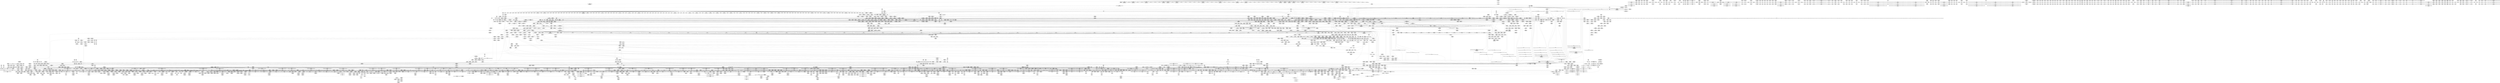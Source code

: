 digraph {
	CE0x64a1d50 [shape=record,shape=Mrecord,label="{CE0x64a1d50|tomoyo_const_part_length:_tmp34|security/tomoyo/util.c,642}"]
	CE0x6002fe0 [shape=record,shape=Mrecord,label="{CE0x6002fe0|__llvm_gcov_indirect_counter_increment:_counter|*SummSink*}"]
	CE0x7a30e50 [shape=record,shape=Mrecord,label="{CE0x7a30e50|i64_13|*Constant*|*SummSink*}"]
	CE0x50bbcd0 [shape=record,shape=Mrecord,label="{CE0x50bbcd0|tomoyo_const_part_length:_sw.bb}"]
	CE0x4332520 [shape=record,shape=Mrecord,label="{CE0x4332520|tomoyo_const_part_length:_tmp29|security/tomoyo/util.c,641}"]
	CE0x637b100 [shape=record,shape=Mrecord,label="{CE0x637b100|tomoyo_path_permission:_call9|security/tomoyo/file.c,572}"]
	CE0x7944ff0 [shape=record,shape=Mrecord,label="{CE0x7944ff0|i64**_getelementptr_inbounds_(_3_x_i64*_,_3_x_i64*_*___llvm_gcda_edge_table44,_i64_0,_i64_0)|*Constant*}"]
	CE0x60901b0 [shape=record,shape=Mrecord,label="{CE0x60901b0|_call_void_tomoyo_add_slash(%struct.tomoyo_path_info*_%buf)_#9,_!dbg_!38937|security/tomoyo/file.c,810}"]
	CE0x605d240 [shape=record,shape=Mrecord,label="{CE0x605d240|%struct.lockdep_map*_null|*Constant*|*SummSource*}"]
	CE0x6169a40 [shape=record,shape=Mrecord,label="{CE0x6169a40|tomoyo_path_perm:_call4|security/tomoyo/file.c,804|*SummSink*}"]
	CE0x548ae90 [shape=record,shape=Mrecord,label="{CE0x548ae90|tomoyo_fill_path_info:_is_dir|security/tomoyo/util.c,667}"]
	CE0x626c8a0 [shape=record,shape=Mrecord,label="{CE0x626c8a0|i32_9|*Constant*|*SummSource*}"]
	CE0x5194cc0 [shape=record,shape=Mrecord,label="{CE0x5194cc0|VOIDTB_TE:_CE_96,104_|Function::tomoyo_path_unlink&Arg::dentry::}"]
	CE0x6066780 [shape=record,shape=Mrecord,label="{CE0x6066780|tomoyo_domain:_tmp20|security/tomoyo/common.h,1205}"]
	CE0x51b3e00 [shape=record,shape=Mrecord,label="{CE0x51b3e00|tomoyo_init_request_info:_conv|security/tomoyo/util.c,1010|*SummSource*}"]
	CE0x627d280 [shape=record,shape=Mrecord,label="{CE0x627d280|tomoyo_const_part_length:_cmp|security/tomoyo/util.c,626|*SummSink*}"]
	CE0x79b2730 [shape=record,shape=Mrecord,label="{CE0x79b2730|tomoyo_fill_path_info:_sub|security/tomoyo/util.c,667|*SummSource*}"]
	CE0x7a414a0 [shape=record,shape=Mrecord,label="{CE0x7a414a0|tomoyo_add_slash:_if.end}"]
	CE0x44fda20 [shape=record,shape=Mrecord,label="{CE0x44fda20|i32_0|*Constant*}"]
	CE0x5f2a9b0 [shape=record,shape=Mrecord,label="{CE0x5f2a9b0|VOIDTB_TE:_CE_296,304_|Function::tomoyo_path_unlink&Arg::dentry::}"]
	CE0x7badda0 [shape=record,shape=Mrecord,label="{CE0x7badda0|tomoyo_path_permission:_tmp21|security/tomoyo/file.c,573|*SummSink*}"]
	CE0x61699d0 [shape=record,shape=Mrecord,label="{CE0x61699d0|tomoyo_read_lock:_entry|*SummSink*}"]
	CE0x60e12a0 [shape=record,shape=Mrecord,label="{CE0x60e12a0|tomoyo_get_mode:_idxprom6|security/tomoyo/util.c,983|*SummSource*}"]
	CE0x798c8b0 [shape=record,shape=Mrecord,label="{CE0x798c8b0|VOIDTB_TE:_CE_187,188_}"]
	CE0x531e680 [shape=record,shape=Mrecord,label="{CE0x531e680|tomoyo_get_mode:_tmp14|security/tomoyo/util.c,983|*SummSink*}"]
	CE0x46451d0 [shape=record,shape=Mrecord,label="{CE0x46451d0|GLOBAL:_tomoyo_path_perm|*Constant*|*SummSink*}"]
	CE0x6411990 [shape=record,shape=Mrecord,label="{CE0x6411990|tomoyo_fill_path_info:_land.rhs}"]
	CE0x4473ac0 [shape=record,shape=Mrecord,label="{CE0x4473ac0|tomoyo_path_perm:_target|Function::tomoyo_path_perm&Arg::target::|*SummSource*}"]
	CE0x796fbd0 [shape=record,shape=Mrecord,label="{CE0x796fbd0|VOIDTB_TE:_CE_6392,6400_|*MultipleSource*|security/tomoyo/util.c,1010|security/tomoyo/file.c,564|Function::tomoyo_get_mode&Arg::ns::}"]
	CE0x51957a0 [shape=record,shape=Mrecord,label="{CE0x51957a0|VOIDTB_TE:_CE_256,264_|Function::tomoyo_path_unlink&Arg::dentry::}"]
	CE0x604eb60 [shape=record,shape=Mrecord,label="{CE0x604eb60|i64*_getelementptr_inbounds_(_2_x_i64_,_2_x_i64_*___llvm_gcov_ctr21,_i64_0,_i64_1)|*Constant*|*SummSource*}"]
	CE0x5f15840 [shape=record,shape=Mrecord,label="{CE0x5f15840|i32_-1|*Constant*}"]
	CE0x6ea80c0 [shape=record,shape=Mrecord,label="{CE0x6ea80c0|tomoyo_fill_path_info:_tmp1}"]
	CE0x44f0570 [shape=record,shape=Mrecord,label="{CE0x44f0570|tomoyo_path_permission:_tmp14|security/tomoyo/file.c,567|*SummSource*}"]
	CE0x79c9740 [shape=record,shape=Mrecord,label="{CE0x79c9740|GLOBAL:_tomoyo_policy_loaded|Global_var:tomoyo_policy_loaded}"]
	CE0x5088970 [shape=record,shape=Mrecord,label="{CE0x5088970|tomoyo_init_request_info:_type|security/tomoyo/util.c,1009}"]
	CE0x7a40e90 [shape=record,shape=Mrecord,label="{CE0x7a40e90|tomoyo_add_slash:_tmp4|security/tomoyo/file.c,131|*SummSource*}"]
	CE0x52a7270 [shape=record,shape=Mrecord,label="{CE0x52a7270|tomoyo_read_unlock:_idx|Function::tomoyo_read_unlock&Arg::idx::|*SummSink*}"]
	CE0x5fc6d30 [shape=record,shape=Mrecord,label="{CE0x5fc6d30|i64_3|*Constant*|*SummSink*}"]
	CE0x52198b0 [shape=record,shape=Mrecord,label="{CE0x52198b0|tomoyo_get_mode:_return}"]
	CE0x445b1c0 [shape=record,shape=Mrecord,label="{CE0x445b1c0|tomoyo_const_part_length:_tmp12|security/tomoyo/util.c,626}"]
	CE0x61f1910 [shape=record,shape=Mrecord,label="{CE0x61f1910|tomoyo_init_request_info:_mode|security/tomoyo/util.c,1010|*SummSink*}"]
	CE0x4651e10 [shape=record,shape=Mrecord,label="{CE0x4651e10|tomoyo_path_unlink:_bb|*SummSource*}"]
	CE0x5313f00 [shape=record,shape=Mrecord,label="{CE0x5313f00|128:_i8*,_1208:_%struct.file*,_:_CMRE_120,128_|*MultipleSource*|security/tomoyo/common.h,1205|security/tomoyo/common.h,1205}"]
	CE0x630d210 [shape=record,shape=Mrecord,label="{CE0x630d210|tomoyo_path_permission:_filename5|security/tomoyo/file.c,568|*SummSink*}"]
	CE0x54033a0 [shape=record,shape=Mrecord,label="{CE0x54033a0|GLOBAL:_rcu_lock_release|*Constant*|*SummSink*}"]
	CE0x5101190 [shape=record,shape=Mrecord,label="{CE0x5101190|_ret_i32_%conv6,_!dbg_!38926|security/tomoyo/util.c,1011|*SummSink*}"]
	CE0x63ac970 [shape=record,shape=Mrecord,label="{CE0x63ac970|0:_%struct.tomoyo_obj_info*,_16:_%struct.tomoyo_domain_info*,_24:_%struct.tomoyo_path_info*,_40:_i8,_72:_i8,_75:_i8,_76:_i8,_77:_i8,_:_SCMRE_73,74_|*MultipleSource*|security/tomoyo/file.c, 787|security/tomoyo/file.c,787|Function::tomoyo_init_request_info&Arg::r::|security/tomoyo/file.c,800}"]
	CE0x6410e60 [shape=record,shape=Mrecord,label="{CE0x6410e60|tomoyo_read_unlock:_tmp1|*SummSink*}"]
	CE0x6479010 [shape=record,shape=Mrecord,label="{CE0x6479010|i64*_getelementptr_inbounds_(_12_x_i64_,_12_x_i64_*___llvm_gcov_ctr31133,_i64_0,_i64_3)|*Constant*|*SummSource*}"]
	CE0x62b4ed0 [shape=record,shape=Mrecord,label="{CE0x62b4ed0|i64*_getelementptr_inbounds_(_4_x_i64_,_4_x_i64_*___llvm_gcov_ctr33,_i64_0,_i64_1)|*Constant*|*SummSource*}"]
	CE0x52a7540 [shape=record,shape=Mrecord,label="{CE0x52a7540|tomoyo_path_perm:_tobool24|security/tomoyo/file.c,826}"]
	CE0x6326040 [shape=record,shape=Mrecord,label="{CE0x6326040|_ret_i32_%retval.0,_!dbg_!38957|security/tomoyo/util.c,652}"]
	CE0x5f2aae0 [shape=record,shape=Mrecord,label="{CE0x5f2aae0|VOIDTB_TE:_CE_304,305_}"]
	CE0x7a30940 [shape=record,shape=Mrecord,label="{CE0x7a30940|tomoyo_path_perm:_tobool|security/tomoyo/file.c,814|*SummSource*}"]
	CE0x446dcd0 [shape=record,shape=Mrecord,label="{CE0x446dcd0|i64*_getelementptr_inbounds_(_2_x_i64_,_2_x_i64_*___llvm_gcov_ctr23,_i64_0,_i64_0)|*Constant*|*SummSource*}"]
	CE0x4428630 [shape=record,shape=Mrecord,label="{CE0x4428630|i64*_getelementptr_inbounds_(_12_x_i64_,_12_x_i64_*___llvm_gcov_ctr31133,_i64_0,_i64_11)|*Constant*|*SummSink*}"]
	CE0x61f16c0 [shape=record,shape=Mrecord,label="{CE0x61f16c0|tomoyo_init_request_info:_mode|security/tomoyo/util.c,1010}"]
	CE0x5fbd1b0 [shape=record,shape=Mrecord,label="{CE0x5fbd1b0|tomoyo_fill_path_info:_tmp5|security/tomoyo/util.c,667}"]
	CE0x51954f0 [shape=record,shape=Mrecord,label="{CE0x51954f0|VOIDTB_TE:_CE_248,256_|Function::tomoyo_path_unlink&Arg::dentry::}"]
	CE0x79ab460 [shape=record,shape=Mrecord,label="{CE0x79ab460|tomoyo_read_unlock:_tmp|*SummSource*}"]
	CE0x500f990 [shape=record,shape=Mrecord,label="{CE0x500f990|tomoyo_get_mode:_if.then}"]
	CE0x545f7e0 [shape=record,shape=Mrecord,label="{CE0x545f7e0|tomoyo_get_mode:_tmp5|security/tomoyo/util.c,978|*SummSource*}"]
	CE0x6085920 [shape=record,shape=Mrecord,label="{CE0x6085920|tomoyo_const_part_length:_entry|*SummSource*}"]
	CE0x45af3b0 [shape=record,shape=Mrecord,label="{CE0x45af3b0|GLOBAL:___llvm_gcov_ctr34|Global_var:__llvm_gcov_ctr34}"]
	CE0x5f97940 [shape=record,shape=Mrecord,label="{CE0x5f97940|tomoyo_add_slash:_tobool|security/tomoyo/file.c,131|*SummSource*}"]
	CE0x531ee70 [shape=record,shape=Mrecord,label="{CE0x531ee70|tomoyo_get_mode:_if.end14|*SummSource*}"]
	CE0x438d470 [shape=record,shape=Mrecord,label="{CE0x438d470|tomoyo_domain:_tmp10|security/tomoyo/common.h,1205|*SummSink*}"]
	CE0x51267e0 [shape=record,shape=Mrecord,label="{CE0x51267e0|%struct.tomoyo_domain_info*_null|*Constant*|*SummSink*}"]
	CE0x5f821f0 [shape=record,shape=Mrecord,label="{CE0x5f821f0|get_current:_bb|*SummSource*}"]
	CE0x53285a0 [shape=record,shape=Mrecord,label="{CE0x53285a0|i64*_getelementptr_inbounds_(_4_x_i64_,_4_x_i64_*___llvm_gcov_ctr24,_i64_0,_i64_1)|*Constant*|*SummSource*}"]
	CE0x51a3140 [shape=record,shape=Mrecord,label="{CE0x51a3140|tomoyo_get_mode:_ns|Function::tomoyo_get_mode&Arg::ns::|*SummSink*}"]
	CE0x5fb5fc0 [shape=record,shape=Mrecord,label="{CE0x5fb5fc0|tomoyo_get_realpath:_tmp2|*LoadInst*|security/tomoyo/file.c,151|*SummSink*}"]
	CE0x50f84a0 [shape=record,shape=Mrecord,label="{CE0x50f84a0|VOIDTB_TE:_CE_154,155_}"]
	CE0x78a8110 [shape=record,shape=Mrecord,label="{CE0x78a8110|i64_16|*Constant*|*SummSource*}"]
	CE0x51c1130 [shape=record,shape=Mrecord,label="{CE0x51c1130|i64*_getelementptr_inbounds_(_25_x_i64_,_25_x_i64_*___llvm_gcov_ctr11,_i64_0,_i64_22)|*Constant*|*SummSink*}"]
	CE0x7975790 [shape=record,shape=Mrecord,label="{CE0x7975790|tomoyo_domain:_tmp7|security/tomoyo/common.h,1205|*SummSink*}"]
	CE0x6009420 [shape=record,shape=Mrecord,label="{CE0x6009420|tomoyo_path_perm:_r|security/tomoyo/file.c, 787|*SummSink*}"]
	CE0x64b5590 [shape=record,shape=Mrecord,label="{CE0x64b5590|tomoyo_path_perm:_tmp38|security/tomoyo/file.c,822}"]
	CE0x5ea2ee0 [shape=record,shape=Mrecord,label="{CE0x5ea2ee0|i32_1205|*Constant*|*SummSource*}"]
	CE0x7bc2cc0 [shape=record,shape=Mrecord,label="{CE0x7bc2cc0|srcu_read_lock:_tmp2|*SummSource*}"]
	CE0x63b2ec0 [shape=record,shape=Mrecord,label="{CE0x63b2ec0|0:_%struct.tomoyo_obj_info*,_16:_%struct.tomoyo_domain_info*,_24:_%struct.tomoyo_path_info*,_40:_i8,_72:_i8,_75:_i8,_76:_i8,_77:_i8,_:_SCMRE_75,76_|*MultipleSource*|security/tomoyo/file.c, 787|security/tomoyo/file.c,787|Function::tomoyo_init_request_info&Arg::r::|security/tomoyo/file.c,800}"]
	CE0x6eb2e50 [shape=record,shape=Mrecord,label="{CE0x6eb2e50|i64*_getelementptr_inbounds_(_31_x_i64_,_31_x_i64_*___llvm_gcov_ctr43150,_i64_0,_i64_4)|*Constant*|*SummSource*}"]
	CE0x605ca10 [shape=record,shape=Mrecord,label="{CE0x605ca10|rcu_lock_acquire:_tmp2}"]
	CE0x79efb40 [shape=record,shape=Mrecord,label="{CE0x79efb40|GLOBAL:_tomoyo_audit_path_log|*Constant*}"]
	CE0x6009330 [shape=record,shape=Mrecord,label="{CE0x6009330|tomoyo_path_perm:_r|security/tomoyo/file.c, 787|*SummSource*}"]
	CE0x6202d90 [shape=record,shape=Mrecord,label="{CE0x6202d90|tomoyo_get_mode:_mode.0|*SummSink*}"]
	CE0x62d4080 [shape=record,shape=Mrecord,label="{CE0x62d4080|tomoyo_fill_path_info:_idxprom|security/tomoyo/util.c,667|*SummSink*}"]
	CE0x5f21d90 [shape=record,shape=Mrecord,label="{CE0x5f21d90|tomoyo_fill_path_info:_tmp10|*SummSource*}"]
	CE0x6227590 [shape=record,shape=Mrecord,label="{CE0x6227590|i64_ptrtoint_(i8*_blockaddress(_rcu_lock_acquire,_%__here)_to_i64)|*Constant*|*SummSource*}"]
	CE0x625c9b0 [shape=record,shape=Mrecord,label="{CE0x625c9b0|rcu_lock_acquire:_map|Function::rcu_lock_acquire&Arg::map::|*SummSource*}"]
	CE0x61b2cd0 [shape=record,shape=Mrecord,label="{CE0x61b2cd0|tomoyo_path_perm:_tmp50|security/tomoyo/file.c,829}"]
	CE0x616d430 [shape=record,shape=Mrecord,label="{CE0x616d430|tomoyo_path_permission:_mode|security/tomoyo/file.c,564|*SummSource*}"]
	CE0x6eba9b0 [shape=record,shape=Mrecord,label="{CE0x6eba9b0|128:_i8*,_1208:_%struct.file*,_:_CMRE_49,50_}"]
	CE0x5ff19e0 [shape=record,shape=Mrecord,label="{CE0x5ff19e0|i64*_getelementptr_inbounds_(_6_x_i64_,_6_x_i64_*___llvm_gcov_ctr26,_i64_0,_i64_4)|*Constant*}"]
	CE0x6ebaeb0 [shape=record,shape=Mrecord,label="{CE0x6ebaeb0|128:_i8*,_1208:_%struct.file*,_:_CMRE_56,64_|*MultipleSource*|security/tomoyo/common.h,1205|security/tomoyo/common.h,1205}"]
	CE0x61894b0 [shape=record,shape=Mrecord,label="{CE0x61894b0|__llvm_gcov_indirect_counter_increment114:_counters|Function::__llvm_gcov_indirect_counter_increment114&Arg::counters::}"]
	CE0x5fb5e70 [shape=record,shape=Mrecord,label="{CE0x5fb5e70|tomoyo_get_realpath:_tmp2|*LoadInst*|security/tomoyo/file.c,151|*SummSource*}"]
	CE0x79c9220 [shape=record,shape=Mrecord,label="{CE0x79c9220|GLOBAL:_full_name_hash|*Constant*}"]
	CE0x64a0e80 [shape=record,shape=Mrecord,label="{CE0x64a0e80|i64*_getelementptr_inbounds_(_12_x_i64_,_12_x_i64_*___llvm_gcov_ctr31133,_i64_0,_i64_11)|*Constant*}"]
	CE0x508c100 [shape=record,shape=Mrecord,label="{CE0x508c100|tomoyo_get_realpath:_tmp5|security/tomoyo/file.c,151|*SummSource*}"]
	CE0x7b7b660 [shape=record,shape=Mrecord,label="{CE0x7b7b660|GLOBAL:_tomoyo_path_permission|*Constant*}"]
	CE0x508f8e0 [shape=record,shape=Mrecord,label="{CE0x508f8e0|tomoyo_init_request_info:_call|security/tomoyo/util.c,1005|*SummSource*}"]
	CE0x60e9af0 [shape=record,shape=Mrecord,label="{CE0x60e9af0|tomoyo_audit_path_log:_tmp1|*SummSink*}"]
	CE0x7966440 [shape=record,shape=Mrecord,label="{CE0x7966440|_ret_void,_!dbg_!38913|security/tomoyo/file.c,138}"]
	CE0x5eeddc0 [shape=record,shape=Mrecord,label="{CE0x5eeddc0|__llvm_gcov_indirect_counter_increment114:_tmp1|*SummSource*}"]
	CE0x630ccb0 [shape=record,shape=Mrecord,label="{CE0x630ccb0|tomoyo_path_permission:_path|security/tomoyo/file.c,568|*SummSource*}"]
	CE0x5194a80 [shape=record,shape=Mrecord,label="{CE0x5194a80|VOIDTB_TE:_CE_112,144_|Function::tomoyo_path_unlink&Arg::dentry::}"]
	CE0x5f88fd0 [shape=record,shape=Mrecord,label="{CE0x5f88fd0|tomoyo_path_perm:_name11|security/tomoyo/file.c,813|*SummSink*}"]
	CE0x6228610 [shape=record,shape=Mrecord,label="{CE0x6228610|_call_void_mcount()_#3|*SummSource*}"]
	CE0x5294100 [shape=record,shape=Mrecord,label="{CE0x5294100|tomoyo_get_mode:_tmp26|security/tomoyo/util.c,987}"]
	CE0x52325e0 [shape=record,shape=Mrecord,label="{CE0x52325e0|_ret_void,_!dbg_!38929|security/tomoyo/util.c,670|*SummSink*}"]
	CE0x7875e10 [shape=record,shape=Mrecord,label="{CE0x7875e10|tomoyo_add_slash:_bb}"]
	CE0x5e647f0 [shape=record,shape=Mrecord,label="{CE0x5e647f0|0:_i8,_array:_GCRE_tomoyo_index2category_constant_39_x_i8_c_00_00_00_00_00_00_00_00_00_00_00_00_00_00_00_00_00_00_00_00_00_00_00_01_01_01_01_01_01_01_01_01_01_01_01_01_01_01_02_,_align_16:_elem_6::|security/tomoyo/util.c,983}"]
	CE0x60f44a0 [shape=record,shape=Mrecord,label="{CE0x60f44a0|tomoyo_get_realpath:_tmp11|security/tomoyo/file.c,156|*SummSink*}"]
	CE0x4fe06d0 [shape=record,shape=Mrecord,label="{CE0x4fe06d0|tomoyo_const_part_length:_while.end|*SummSource*}"]
	CE0x5232a70 [shape=record,shape=Mrecord,label="{CE0x5232a70|tomoyo_fill_path_info:_entry|*SummSink*}"]
	CE0x78b8be0 [shape=record,shape=Mrecord,label="{CE0x78b8be0|VOIDTB_TE:_CE_0,2048_|*MultipleSource*|security/tomoyo/util.c,1010|security/tomoyo/file.c,564|Function::tomoyo_get_mode&Arg::ns::}"]
	CE0x78b1140 [shape=record,shape=Mrecord,label="{CE0x78b1140|tomoyo_path_perm:_conv8|security/tomoyo/file.c,807|*SummSink*}"]
	CE0x792fd70 [shape=record,shape=Mrecord,label="{CE0x792fd70|tomoyo_read_unlock:_tmp2}"]
	CE0x7985c30 [shape=record,shape=Mrecord,label="{CE0x7985c30|rcu_lock_release:_tmp5|include/linux/rcupdate.h,423|*SummSource*}"]
	CE0x5f10940 [shape=record,shape=Mrecord,label="{CE0x5f10940|tomoyo_init_request_info:_tmp3|security/tomoyo/util.c,1004|*SummSource*}"]
	CE0x6ebc7c0 [shape=record,shape=Mrecord,label="{CE0x6ebc7c0|srcu_read_lock:_call|include/linux/srcu.h,220|*SummSource*}"]
	CE0x5fccde0 [shape=record,shape=Mrecord,label="{CE0x5fccde0|srcu_read_lock:_tmp|*SummSink*}"]
	CE0x7bb5190 [shape=record,shape=Mrecord,label="{CE0x7bb5190|GLOBAL:_tomoyo_realpath_from_path|*Constant*}"]
	CE0x427a160 [shape=record,shape=Mrecord,label="{CE0x427a160|_call_void_mcount()_#3}"]
	CE0x5e68350 [shape=record,shape=Mrecord,label="{CE0x5e68350|128:_i8*,_1208:_%struct.file*,_:_CMRE_20,21_}"]
	CE0x50f4970 [shape=record,shape=Mrecord,label="{CE0x50f4970|tomoyo_init_request_info:_tmp12|security/tomoyo/util.c,1010|*SummSource*}"]
	CE0x5023850 [shape=record,shape=Mrecord,label="{CE0x5023850|srcu_read_unlock:_bb|*SummSource*}"]
	CE0x53684e0 [shape=record,shape=Mrecord,label="{CE0x53684e0|i64_20|*Constant*|*SummSink*}"]
	CE0x433a2b0 [shape=record,shape=Mrecord,label="{CE0x433a2b0|tomoyo_init_request_info:_conv|security/tomoyo/util.c,1010}"]
	CE0x5eb84f0 [shape=record,shape=Mrecord,label="{CE0x5eb84f0|tomoyo_read_lock:_tmp3}"]
	CE0x625e3b0 [shape=record,shape=Mrecord,label="{CE0x625e3b0|tomoyo_domain:_do.body|*SummSink*}"]
	CE0x619e820 [shape=record,shape=Mrecord,label="{CE0x619e820|_call_void_mcount()_#3|*SummSource*}"]
	CE0x7bb4a30 [shape=record,shape=Mrecord,label="{CE0x7bb4a30|tomoyo_get_realpath:_entry}"]
	CE0x60b9a90 [shape=record,shape=Mrecord,label="{CE0x60b9a90|tomoyo_get_realpath:_return|*SummSink*}"]
	CE0x5328cd0 [shape=record,shape=Mrecord,label="{CE0x5328cd0|tomoyo_audit_path_log:_idxprom|security/tomoyo/file.c,167|*SummSink*}"]
	CE0x78813c0 [shape=record,shape=Mrecord,label="{CE0x78813c0|GLOBAL:_tomoyo_path_permission|*Constant*|*SummSink*}"]
	CE0x51b8a50 [shape=record,shape=Mrecord,label="{CE0x51b8a50|COLLAPSED:_GCMRE___llvm_gcov_ctr54147_internal_global_11_x_i64_zeroinitializer:_elem_0:default:}"]
	CE0x625eba0 [shape=record,shape=Mrecord,label="{CE0x625eba0|tomoyo_const_part_length:_tmp2|security/tomoyo/util.c,624|*SummSink*}"]
	CE0x6ea6ff0 [shape=record,shape=Mrecord,label="{CE0x6ea6ff0|tomoyo_get_mode:_tmp6|security/tomoyo/util.c,978|*SummSource*}"]
	CE0x7965920 [shape=record,shape=Mrecord,label="{CE0x7965920|GLOBAL:_tomoyo_add_slash|*Constant*|*SummSink*}"]
	CE0x50f8680 [shape=record,shape=Mrecord,label="{CE0x50f8680|i64*_getelementptr_inbounds_(_4_x_i64_,_4_x_i64_*___llvm_gcov_ctr33,_i64_0,_i64_0)|*Constant*|*SummSource*}"]
	CE0x630e5e0 [shape=record,shape=Mrecord,label="{CE0x630e5e0|0:_%struct.tomoyo_obj_info*,_16:_%struct.tomoyo_domain_info*,_24:_%struct.tomoyo_path_info*,_40:_i8,_72:_i8,_75:_i8,_76:_i8,_77:_i8,_:_SCMRE_50,51_}"]
	CE0x636c270 [shape=record,shape=Mrecord,label="{CE0x636c270|_call_void_rcu_lock_acquire(%struct.lockdep_map*_%dep_map)_#9,_!dbg_!38906|include/linux/srcu.h,222|*SummSource*}"]
	CE0x5015c50 [shape=record,shape=Mrecord,label="{CE0x5015c50|i64*_getelementptr_inbounds_(_11_x_i64_,_11_x_i64_*___llvm_gcov_ctr54147,_i64_0,_i64_0)|*Constant*}"]
	CE0x6326580 [shape=record,shape=Mrecord,label="{CE0x6326580|__llvm_gcov_indirect_counter_increment114:_exit|*SummSink*}"]
	CE0x61692d0 [shape=record,shape=Mrecord,label="{CE0x61692d0|128:_i8*,_1208:_%struct.file*,_:_CMRE_41,42_}"]
	CE0x5eacbb0 [shape=record,shape=Mrecord,label="{CE0x5eacbb0|i64*_getelementptr_inbounds_(_2_x_i64_,_2_x_i64_*___llvm_gcov_ctr22,_i64_0,_i64_1)|*Constant*}"]
	CE0x4ff8e10 [shape=record,shape=Mrecord,label="{CE0x4ff8e10|_call_void_mcount()_#3|*SummSource*}"]
	CE0x7885340 [shape=record,shape=Mrecord,label="{CE0x7885340|tomoyo_path_perm:_obj7|security/tomoyo/file.c,806|*SummSource*}"]
	CE0x630c8f0 [shape=record,shape=Mrecord,label="{CE0x630c8f0|tomoyo_path_permission:_param|security/tomoyo/file.c,568|*SummSource*}"]
	CE0x6145a50 [shape=record,shape=Mrecord,label="{CE0x6145a50|tomoyo_add_slash:_tmp13|security/tomoyo/file.c,138|*SummSink*}"]
	CE0x526c830 [shape=record,shape=Mrecord,label="{CE0x526c830|_call_void_tomoyo_fill_path_info(%struct.tomoyo_path_info*_%buf)_#9,_!dbg_!38911|security/tomoyo/file.c,137}"]
	CE0x6ebbf40 [shape=record,shape=Mrecord,label="{CE0x6ebbf40|128:_i8*,_1208:_%struct.file*,_:_CMRE_160,168_|*MultipleSource*|security/tomoyo/common.h,1205|security/tomoyo/common.h,1205}"]
	CE0x50e3030 [shape=record,shape=Mrecord,label="{CE0x50e3030|srcu_read_unlock:_tmp|*SummSource*}"]
	CE0x78a84b0 [shape=record,shape=Mrecord,label="{CE0x78a84b0|tomoyo_path_perm:_idxprom|security/tomoyo/file.c,797}"]
	CE0x605d430 [shape=record,shape=Mrecord,label="{CE0x605d430|%struct.lockdep_map*_null|*Constant*|*SummSink*}"]
	CE0x60902c0 [shape=record,shape=Mrecord,label="{CE0x60902c0|tomoyo_path_perm:_tmp22|security/tomoyo/file.c,810}"]
	CE0x4644f10 [shape=record,shape=Mrecord,label="{CE0x4644f10|tomoyo_path_perm:_tmp10|security/tomoyo/file.c,797}"]
	CE0x7881a90 [shape=record,shape=Mrecord,label="{CE0x7881a90|tomoyo_path_permission:_operation|Function::tomoyo_path_permission&Arg::operation::}"]
	CE0x5fdcc70 [shape=record,shape=Mrecord,label="{CE0x5fdcc70|i32_78|*Constant*|*SummSource*}"]
	CE0x61461e0 [shape=record,shape=Mrecord,label="{CE0x61461e0|tomoyo_fill_path_info:_land.end|*SummSink*}"]
	CE0x64a45e0 [shape=record,shape=Mrecord,label="{CE0x64a45e0|i64*_getelementptr_inbounds_(_2_x_i64_,_2_x_i64_*___llvm_gcov_ctr22,_i64_0,_i64_0)|*Constant*}"]
	CE0x51de870 [shape=record,shape=Mrecord,label="{CE0x51de870|VOIDTB_TE:_CE_206,207_}"]
	CE0x534bc50 [shape=record,shape=Mrecord,label="{CE0x534bc50|tomoyo_path_permission:_type|security/tomoyo/file.c,563|*SummSource*}"]
	CE0x603edb0 [shape=record,shape=Mrecord,label="{CE0x603edb0|GLOBAL:_tomoyo_domain.__warned|Global_var:tomoyo_domain.__warned}"]
	CE0x7b1e6e0 [shape=record,shape=Mrecord,label="{CE0x7b1e6e0|GLOBAL:___llvm_gcov_ctr31133|Global_var:__llvm_gcov_ctr31133}"]
	CE0x433aa40 [shape=record,shape=Mrecord,label="{CE0x433aa40|tomoyo_path_perm:_if.end22}"]
	CE0x4509310 [shape=record,shape=Mrecord,label="{CE0x4509310|tomoyo_get_mode:_tmp8|security/tomoyo/util.c,979}"]
	CE0x51d24f0 [shape=record,shape=Mrecord,label="{CE0x51d24f0|tomoyo_fill_path_info:_conv3|security/tomoyo/util.c,666}"]
	CE0x6173d90 [shape=record,shape=Mrecord,label="{CE0x6173d90|tomoyo_path_perm:_tmp48|security/tomoyo/file.c,828|*SummSource*}"]
	CE0x5f22520 [shape=record,shape=Mrecord,label="{CE0x5f22520|tomoyo_fill_path_info:_tmp11|security/tomoyo/util.c,667}"]
	CE0x50f78a0 [shape=record,shape=Mrecord,label="{CE0x50f78a0|VOIDTB_TE:_CE_193,194_}"]
	CE0x6ebc940 [shape=record,shape=Mrecord,label="{CE0x6ebc940|_call_void_mcount()_#3|*SummSource*}"]
	CE0x626c720 [shape=record,shape=Mrecord,label="{CE0x626c720|tomoyo_path_perm:_mode|security/tomoyo/file.c,800|*SummSink*}"]
	CE0x619d550 [shape=record,shape=Mrecord,label="{CE0x619d550|tomoyo_path_perm:_tmp48|security/tomoyo/file.c,828|*SummSink*}"]
	CE0x5f81d00 [shape=record,shape=Mrecord,label="{CE0x5f81d00|GLOBAL:___srcu_read_unlock|*Constant*|*SummSource*}"]
	CE0x5f163c0 [shape=record,shape=Mrecord,label="{CE0x5f163c0|__llvm_gcov_indirect_counter_increment114:_bb|*SummSource*}"]
	CE0x78db2e0 [shape=record,shape=Mrecord,label="{CE0x78db2e0|_switch_i32_%conv8,_label_%sw.epilog_i32_6,_label_%sw.bb_i32_9,_label_%sw.bb_i32_8,_label_%sw.bb9_,_!dbg_!38936|security/tomoyo/file.c,807|*SummSink*}"]
	CE0x61dc070 [shape=record,shape=Mrecord,label="{CE0x61dc070|tomoyo_domain:_tmp18|security/tomoyo/common.h,1205|*SummSource*}"]
	CE0x62c2770 [shape=record,shape=Mrecord,label="{CE0x62c2770|0:_%struct.tomoyo_obj_info*,_16:_%struct.tomoyo_domain_info*,_24:_%struct.tomoyo_path_info*,_40:_i8,_72:_i8,_75:_i8,_76:_i8,_77:_i8,_:_SCMRE_39,40_}"]
	CE0x62e5f40 [shape=record,shape=Mrecord,label="{CE0x62e5f40|tomoyo_domain:_tmp15|security/tomoyo/common.h,1205|*SummSink*}"]
	CE0x62a4f40 [shape=record,shape=Mrecord,label="{CE0x62a4f40|i64*_getelementptr_inbounds_(_4_x_i64_,_4_x_i64_*___llvm_gcov_ctr24,_i64_0,_i64_0)|*Constant*|*SummSource*}"]
	CE0x619ed60 [shape=record,shape=Mrecord,label="{CE0x619ed60|rcu_lock_acquire:_tmp2|*SummSink*}"]
	CE0x79b2bc0 [shape=record,shape=Mrecord,label="{CE0x79b2bc0|tomoyo_fill_path_info:_idxprom|security/tomoyo/util.c,667|*SummSource*}"]
	CE0x5f22c20 [shape=record,shape=Mrecord,label="{CE0x5f22c20|tomoyo_fill_path_info:_tobool|security/tomoyo/util.c,667}"]
	CE0x5f8d3d0 [shape=record,shape=Mrecord,label="{CE0x5f8d3d0|tomoyo_get_mode:_tmp23|security/tomoyo/util.c,986|*SummSource*}"]
	CE0x5f8cdc0 [shape=record,shape=Mrecord,label="{CE0x5f8cdc0|tomoyo_get_mode:_tmp22|security/tomoyo/util.c,986|*SummSink*}"]
	CE0x6168f10 [shape=record,shape=Mrecord,label="{CE0x6168f10|128:_i8*,_1208:_%struct.file*,_:_CMRE_38,39_}"]
	CE0x5022610 [shape=record,shape=Mrecord,label="{CE0x5022610|0:_i8,_array:_GCR_tomoyo_p2mac_internal_constant_11_x_i8_c_00_01_01_01_03_04_06_09_0A_13_15_,_align_1:_elem_2::|security/tomoyo/file.c,797}"]
	CE0x63a24d0 [shape=record,shape=Mrecord,label="{CE0x63a24d0|i64*_getelementptr_inbounds_(_25_x_i64_,_25_x_i64_*___llvm_gcov_ctr11,_i64_0,_i64_19)|*Constant*|*SummSink*}"]
	CE0x5021a20 [shape=record,shape=Mrecord,label="{CE0x5021a20|tomoyo_path_unlink:_tmp3|*SummSource*}"]
	CE0x785d200 [shape=record,shape=Mrecord,label="{CE0x785d200|128:_i8*,_1208:_%struct.file*,_:_CMRE_31,32_}"]
	CE0x5f23650 [shape=record,shape=Mrecord,label="{CE0x5f23650|GLOBAL:___llvm_gcov_ctr28130|Global_var:__llvm_gcov_ctr28130}"]
	CE0x4395870 [shape=record,shape=Mrecord,label="{CE0x4395870|tomoyo_fill_path_info:_hash|security/tomoyo/util.c,669|*SummSink*}"]
	"CONST[source:2(external),value:2(dynamic)][purpose:{subject}]"
	CE0x4493cb0 [shape=record,shape=Mrecord,label="{CE0x4493cb0|COLLAPSED:_GCMRE___llvm_gcov_ctr21_internal_global_2_x_i64_zeroinitializer:_elem_0:default:}"]
	CE0x6020390 [shape=record,shape=Mrecord,label="{CE0x6020390|tomoyo_get_mode:_cmp|security/tomoyo/util.c,982}"]
	CE0x6ea6bf0 [shape=record,shape=Mrecord,label="{CE0x6ea6bf0|i64*_getelementptr_inbounds_(_5_x_i64_,_5_x_i64_*___llvm_gcov_ctr28130,_i64_0,_i64_0)|*Constant*}"]
	CE0x7891ed0 [shape=record,shape=Mrecord,label="{CE0x7891ed0|VOIDTB_TE:_CE_72,80_|Function::tomoyo_path_unlink&Arg::dentry::}"]
	CE0x515a930 [shape=record,shape=Mrecord,label="{CE0x515a930|tomoyo_init_request_info:_tobool|security/tomoyo/util.c,1004}"]
	CE0x7b52180 [shape=record,shape=Mrecord,label="{CE0x7b52180|0:_i8,_array:_GCRE_tomoyo_index2category_constant_39_x_i8_c_00_00_00_00_00_00_00_00_00_00_00_00_00_00_00_00_00_00_00_00_00_00_00_01_01_01_01_01_01_01_01_01_01_01_01_01_01_01_02_,_align_16:_elem_23::|security/tomoyo/util.c,983}"]
	CE0x619e970 [shape=record,shape=Mrecord,label="{CE0x619e970|_call_void_mcount()_#3|*SummSink*}"]
	CE0x5199e60 [shape=record,shape=Mrecord,label="{CE0x5199e60|tomoyo_path_perm:_call|security/tomoyo/file.c,797|*SummSource*}"]
	CE0x6135a50 [shape=record,shape=Mrecord,label="{CE0x6135a50|GLOBAL:_tomoyo_policy_loaded|Global_var:tomoyo_policy_loaded|*SummSink*}"]
	CE0x6393570 [shape=record,shape=Mrecord,label="{CE0x6393570|0:_%struct.tomoyo_obj_info*,_16:_%struct.tomoyo_domain_info*,_24:_%struct.tomoyo_path_info*,_40:_i8,_72:_i8,_75:_i8,_76:_i8,_77:_i8,_:_SCMRE_60,61_}"]
	CE0x5289440 [shape=record,shape=Mrecord,label="{CE0x5289440|i64*_getelementptr_inbounds_(_12_x_i64_,_12_x_i64_*___llvm_gcov_ctr31133,_i64_0,_i64_6)|*Constant*}"]
	CE0x627d800 [shape=record,shape=Mrecord,label="{CE0x627d800|get_current:_tmp2}"]
	CE0x636b1a0 [shape=record,shape=Mrecord,label="{CE0x636b1a0|rcu_lock_acquire:_map|Function::rcu_lock_acquire&Arg::map::|*SummSink*}"]
	CE0x64a1a30 [shape=record,shape=Mrecord,label="{CE0x64a1a30|i64*_getelementptr_inbounds_(_31_x_i64_,_31_x_i64_*___llvm_gcov_ctr43150,_i64_0,_i64_21)|*Constant*|*SummSource*}"]
	CE0x5368e10 [shape=record,shape=Mrecord,label="{CE0x5368e10|tomoyo_path_perm:_tmp43|security/tomoyo/file.c,826}"]
	CE0x60d54a0 [shape=record,shape=Mrecord,label="{CE0x60d54a0|i64*_getelementptr_inbounds_(_2_x_i64_,_2_x_i64_*___llvm_gcov_ctr32,_i64_0,_i64_0)|*Constant*|*SummSource*}"]
	CE0x468fd60 [shape=record,shape=Mrecord,label="{CE0x468fd60|tomoyo_path_perm:_tmp11|security/tomoyo/file.c,797|*SummSink*}"]
	CE0x78929e0 [shape=record,shape=Mrecord,label="{CE0x78929e0|tomoyo_get_mode:_tmp19|security/tomoyo/util.c,985|*SummSink*}"]
	CE0x537d380 [shape=record,shape=Mrecord,label="{CE0x537d380|tomoyo_get_realpath:_tmp|*SummSource*}"]
	CE0x6076b10 [shape=record,shape=Mrecord,label="{CE0x6076b10|__llvm_gcov_indirect_counter_increment:_entry|*SummSource*}"]
	CE0x79c07a0 [shape=record,shape=Mrecord,label="{CE0x79c07a0|tomoyo_get_realpath:_tmp3|security/tomoyo/file.c,151}"]
	CE0x60e1350 [shape=record,shape=Mrecord,label="{CE0x60e1350|tomoyo_get_mode:_mode.0}"]
	CE0x517de50 [shape=record,shape=Mrecord,label="{CE0x517de50|tomoyo_path_permission:_ns|security/tomoyo/file.c,564|*SummSink*}"]
	CE0x61f1480 [shape=record,shape=Mrecord,label="{CE0x61f1480|tomoyo_get_realpath:_name1|security/tomoyo/file.c,151|*SummSource*}"]
	CE0x531bf10 [shape=record,shape=Mrecord,label="{CE0x531bf10|tomoyo_path_perm:_tmp41|security/tomoyo/file.c,824}"]
	CE0x6e9f6c0 [shape=record,shape=Mrecord,label="{CE0x6e9f6c0|tomoyo_path_perm:_tmp13|security/tomoyo/file.c,799|*SummSink*}"]
	CE0x520d800 [shape=record,shape=Mrecord,label="{CE0x520d800|tomoyo_audit_path_log:_tmp6|security/tomoyo/file.c,169}"]
	CE0x790e310 [shape=record,shape=Mrecord,label="{CE0x790e310|i64**_getelementptr_inbounds_(_3_x_i64*_,_3_x_i64*_*___llvm_gcda_edge_table44,_i64_0,_i64_1)|*Constant*|*SummSource*}"]
	CE0x44f2740 [shape=record,shape=Mrecord,label="{CE0x44f2740|tomoyo_path_unlink:_entry}"]
	CE0x6e9f110 [shape=record,shape=Mrecord,label="{CE0x6e9f110|0:_i8,_array:_GCRE_tomoyo_index2category_constant_39_x_i8_c_00_00_00_00_00_00_00_00_00_00_00_00_00_00_00_00_00_00_00_00_00_00_00_01_01_01_01_01_01_01_01_01_01_01_01_01_01_01_02_,_align_16:_elem_13::|security/tomoyo/util.c,983}"]
	CE0x5ec8af0 [shape=record,shape=Mrecord,label="{CE0x5ec8af0|VOIDTB_TE:_CE_307,308_}"]
	CE0x6ea8130 [shape=record,shape=Mrecord,label="{CE0x6ea8130|tomoyo_fill_path_info:_tmp1|*SummSource*}"]
	CE0x4512ed0 [shape=record,shape=Mrecord,label="{CE0x4512ed0|tomoyo_path_perm:_tmp6|security/tomoyo/file.c,789|*SummSource*}"]
	CE0x5088900 [shape=record,shape=Mrecord,label="{CE0x5088900|tomoyo_init_request_info:_type|security/tomoyo/util.c,1009|*SummSink*}"]
	CE0x6324460 [shape=record,shape=Mrecord,label="{CE0x6324460|i64*_getelementptr_inbounds_(_10_x_i64_,_10_x_i64_*___llvm_gcov_ctr34,_i64_0,_i64_5)|*Constant*}"]
	CE0x62e5fb0 [shape=record,shape=Mrecord,label="{CE0x62e5fb0|GLOBAL:_lockdep_rcu_suspicious|*Constant*}"]
	CE0x5f44c10 [shape=record,shape=Mrecord,label="{CE0x5f44c10|0:_i8*,_array:_GCRE_tomoyo_path_keyword_external_constant_11_x_i8*_:_elem_5::|security/tomoyo/file.c,167}"]
	CE0x609ec20 [shape=record,shape=Mrecord,label="{CE0x609ec20|tomoyo_const_part_length:_tmp11|security/tomoyo/util.c,626}"]
	CE0x62deec0 [shape=record,shape=Mrecord,label="{CE0x62deec0|tomoyo_const_part_length:_bb|*SummSource*}"]
	CE0x5060d90 [shape=record,shape=Mrecord,label="{CE0x5060d90|128:_i8*,_1208:_%struct.file*,_:_CMRE_1,2_}"]
	CE0x51ba680 [shape=record,shape=Mrecord,label="{CE0x51ba680|tomoyo_init_request_info:_profile3|security/tomoyo/util.c,1008}"]
	CE0x64a42c0 [shape=record,shape=Mrecord,label="{CE0x64a42c0|tomoyo_read_lock:_tmp|*SummSink*}"]
	CE0x5e726b0 [shape=record,shape=Mrecord,label="{CE0x5e726b0|tomoyo_get_mode:_if.end}"]
	CE0x46c5be0 [shape=record,shape=Mrecord,label="{CE0x46c5be0|_call_void_tomoyo_fill_path_info(%struct.tomoyo_path_info*_%buf)_#9,_!dbg_!38913|security/tomoyo/file.c,152}"]
	CE0x5eb8b00 [shape=record,shape=Mrecord,label="{CE0x5eb8b00|tomoyo_init_request_info:_tmp8|security/tomoyo/util.c,1005|*SummSource*}"]
	CE0x4426e70 [shape=record,shape=Mrecord,label="{CE0x4426e70|tomoyo_fill_path_info:_frombool10|security/tomoyo/util.c,668}"]
	CE0x61dbea0 [shape=record,shape=Mrecord,label="{CE0x61dbea0|tomoyo_domain:_tmp17|security/tomoyo/common.h,1205|*SummSink*}"]
	CE0x509d1a0 [shape=record,shape=Mrecord,label="{CE0x509d1a0|tomoyo_fill_path_info:_is_dir|security/tomoyo/util.c,667}"]
	CE0x78df2e0 [shape=record,shape=Mrecord,label="{CE0x78df2e0|rcu_lock_release:_tmp2|*SummSource*}"]
	CE0x51d1620 [shape=record,shape=Mrecord,label="{CE0x51d1620|tomoyo_get_mode:_call|security/tomoyo/util.c,980}"]
	CE0x508f710 [shape=record,shape=Mrecord,label="{CE0x508f710|tomoyo_init_request_info:_domain.addr.0}"]
	CE0x508bb40 [shape=record,shape=Mrecord,label="{CE0x508bb40|tomoyo_init_request_info:_tmp6|security/tomoyo/util.c,1004}"]
	CE0x796f710 [shape=record,shape=Mrecord,label="{CE0x796f710|tomoyo_domain:_tmp2|*SummSink*}"]
	CE0x628eb20 [shape=record,shape=Mrecord,label="{CE0x628eb20|tomoyo_add_slash:_tmp6|security/tomoyo/file.c,131|*SummSink*}"]
	CE0x5122d40 [shape=record,shape=Mrecord,label="{CE0x5122d40|i32_2|*Constant*}"]
	CE0x7a0f110 [shape=record,shape=Mrecord,label="{CE0x7a0f110|tomoyo_path_permission:_cmp10|security/tomoyo/file.c,573|*SummSource*}"]
	CE0x63d67c0 [shape=record,shape=Mrecord,label="{CE0x63d67c0|tomoyo_path_perm:_name|security/tomoyo/file.c,802|*SummSource*}"]
	CE0x5f236c0 [shape=record,shape=Mrecord,label="{CE0x5f236c0|i64_0|*Constant*}"]
	CE0x6090140 [shape=record,shape=Mrecord,label="{CE0x6090140|tomoyo_path_perm:_tmp22|security/tomoyo/file.c,810|*SummSink*}"]
	CE0x7bb5490 [shape=record,shape=Mrecord,label="{CE0x7bb5490|tomoyo_get_realpath:_tmp1|*SummSink*}"]
	CE0x500f4b0 [shape=record,shape=Mrecord,label="{CE0x500f4b0|VOIDTB_TE:_CE_174,175_}"]
	CE0x7b05a40 [shape=record,shape=Mrecord,label="{CE0x7b05a40|i64**_getelementptr_inbounds_(_3_x_i64*_,_3_x_i64*_*___llvm_gcda_edge_table,_i64_0,_i64_2)|*Constant*|*SummSink*}"]
	CE0x516c1e0 [shape=record,shape=Mrecord,label="{CE0x516c1e0|i32_47|*Constant*|*SummSource*}"]
	CE0x7a280d0 [shape=record,shape=Mrecord,label="{CE0x7a280d0|tomoyo_get_realpath:_if.end}"]
	CE0x526c8a0 [shape=record,shape=Mrecord,label="{CE0x526c8a0|tomoyo_add_slash:_name|security/tomoyo/file.c,136}"]
	CE0x639c9a0 [shape=record,shape=Mrecord,label="{CE0x639c9a0|tomoyo_path_perm:_tmp24|security/tomoyo/file.c,814|*SummSource*}"]
	CE0x7991ef0 [shape=record,shape=Mrecord,label="{CE0x7991ef0|tomoyo_path_perm:_tmp40|security/tomoyo/file.c,821|*SummSource*}"]
	CE0x50f8840 [shape=record,shape=Mrecord,label="{CE0x50f8840|rcu_lock_release:_tmp}"]
	CE0x6ebc6c0 [shape=record,shape=Mrecord,label="{CE0x6ebc6c0|tomoyo_domain:_tmp22|security/tomoyo/common.h,1205|*SummSink*}"]
	CE0x51bad10 [shape=record,shape=Mrecord,label="{CE0x51bad10|tomoyo_path_perm:_sw.bb|*SummSource*}"]
	CE0x53bbe40 [shape=record,shape=Mrecord,label="{CE0x53bbe40|tomoyo_domain:_if.end|*SummSource*}"]
	CE0x62a4ea0 [shape=record,shape=Mrecord,label="{CE0x62a4ea0|i64*_getelementptr_inbounds_(_4_x_i64_,_4_x_i64_*___llvm_gcov_ctr24,_i64_0,_i64_0)|*Constant*|*SummSink*}"]
	CE0x51b8120 [shape=record,shape=Mrecord,label="{CE0x51b8120|i64*_getelementptr_inbounds_(_2_x_i64_,_2_x_i64_*___llvm_gcov_ctr23,_i64_0,_i64_1)|*Constant*|*SummSink*}"]
	CE0x51c83a0 [shape=record,shape=Mrecord,label="{CE0x51c83a0|0:_i8,_array:_GCR_tomoyo_p2mac_internal_constant_11_x_i8_c_00_01_01_01_03_04_06_09_0A_13_15_,_align_1:_elem_7::|security/tomoyo/file.c,797}"]
	CE0x5eeed70 [shape=record,shape=Mrecord,label="{CE0x5eeed70|get_current:_tmp|*SummSink*}"]
	CE0x53bbdd0 [shape=record,shape=Mrecord,label="{CE0x53bbdd0|tomoyo_domain:_if.end}"]
	CE0x605e6b0 [shape=record,shape=Mrecord,label="{CE0x605e6b0|tomoyo_get_mode:_tmp10|security/tomoyo/util.c,982}"]
	CE0x51b3cd0 [shape=record,shape=Mrecord,label="{CE0x51b3cd0|i32_9|*Constant*}"]
	CE0x6202ee0 [shape=record,shape=Mrecord,label="{CE0x6202ee0|tomoyo_get_mode:_conv10|security/tomoyo/util.c,985|*SummSink*}"]
	CE0x6145d20 [shape=record,shape=Mrecord,label="{CE0x6145d20|tomoyo_add_slash:_tmp13|security/tomoyo/file.c,138|*SummSource*}"]
	CE0x78a0c90 [shape=record,shape=Mrecord,label="{CE0x78a0c90|i64*_getelementptr_inbounds_(_31_x_i64_,_31_x_i64_*___llvm_gcov_ctr43150,_i64_0,_i64_26)|*Constant*|*SummSink*}"]
	CE0x79ab8a0 [shape=record,shape=Mrecord,label="{CE0x79ab8a0|_call_void_mcount()_#3}"]
	CE0x526bdf0 [shape=record,shape=Mrecord,label="{CE0x526bdf0|tomoyo_add_slash:_tmp9|security/tomoyo/file.c,136}"]
	CE0x7b6d910 [shape=record,shape=Mrecord,label="{CE0x7b6d910|i64*_getelementptr_inbounds_(_12_x_i64_,_12_x_i64_*___llvm_gcov_ctr31133,_i64_0,_i64_10)|*Constant*}"]
	CE0x4576b80 [shape=record,shape=Mrecord,label="{CE0x4576b80|i32_1|*Constant*}"]
	CE0x5f10d10 [shape=record,shape=Mrecord,label="{CE0x5f10d10|__llvm_gcov_indirect_counter_increment:_tmp2}"]
	CE0x5f65800 [shape=record,shape=Mrecord,label="{CE0x5f65800|tomoyo_add_slash:_tmp5|security/tomoyo/file.c,131|*SummSource*}"]
	CE0x6066d20 [shape=record,shape=Mrecord,label="{CE0x6066d20|tomoyo_domain:_tmp20|security/tomoyo/common.h,1205|*SummSink*}"]
	CE0x6496230 [shape=record,shape=Mrecord,label="{CE0x6496230|tomoyo_get_mode:_return|*SummSource*}"]
	CE0x6002620 [shape=record,shape=Mrecord,label="{CE0x6002620|tomoyo_domain:_tmp5|security/tomoyo/common.h,1205|*SummSource*}"]
	CE0x5e048c0 [shape=record,shape=Mrecord,label="{CE0x5e048c0|tomoyo_fill_path_info:_cmp|security/tomoyo/util.c,667|*SummSink*}"]
	CE0x5f25640 [shape=record,shape=Mrecord,label="{CE0x5f25640|i8_1|*Constant*|*SummSource*}"]
	CE0x6ea6c60 [shape=record,shape=Mrecord,label="{CE0x6ea6c60|tomoyo_fill_path_info:_tmp}"]
	CE0x4593050 [shape=record,shape=Mrecord,label="{CE0x4593050|tomoyo_path_perm:_if.end6}"]
	CE0x45e01b0 [shape=record,shape=Mrecord,label="{CE0x45e01b0|i64_5|*Constant*}"]
	CE0x7bad810 [shape=record,shape=Mrecord,label="{CE0x7bad810|tomoyo_path_permission:_tmp20|security/tomoyo/file.c,573|*SummSource*}"]
	CE0x63f2d50 [shape=record,shape=Mrecord,label="{CE0x63f2d50|tomoyo_const_part_length:_tmp43|security/tomoyo/util.c,644}"]
	CE0x7a0da30 [shape=record,shape=Mrecord,label="{CE0x7a0da30|tomoyo_const_part_length:_tmp48|security/tomoyo/util.c,649|*SummSink*}"]
	CE0x5102840 [shape=record,shape=Mrecord,label="{CE0x5102840|COLLAPSED:_GCMRE_.str2_private_unnamed_addr_constant_2_x_i8_c_/_00_,_align_1:_elem_0:default:}"]
	CE0x6ebb610 [shape=record,shape=Mrecord,label="{CE0x6ebb610|128:_i8*,_1208:_%struct.file*,_:_CMRE_88,89_|*MultipleSource*|security/tomoyo/common.h,1205|security/tomoyo/common.h,1205}"]
	CE0x61f1150 [shape=record,shape=Mrecord,label="{CE0x61f1150|tomoyo_init_request_info:_mode5|security/tomoyo/util.c,1011|*SummSink*}"]
	CE0x5eac5b0 [shape=record,shape=Mrecord,label="{CE0x5eac5b0|tomoyo_read_lock:_tmp1|*SummSink*}"]
	CE0x5f44a20 [shape=record,shape=Mrecord,label="{CE0x5f44a20|tomoyo_const_part_length:_lor.lhs.false|*SummSource*}"]
	CE0x5368aa0 [shape=record,shape=Mrecord,label="{CE0x5368aa0|tomoyo_path_perm:_tmp42|security/tomoyo/file.c,826|*SummSource*}"]
	CE0x52887e0 [shape=record,shape=Mrecord,label="{CE0x52887e0|GLOBAL:_rcu_lock_release|*Constant*}"]
	CE0x78fd3e0 [shape=record,shape=Mrecord,label="{CE0x78fd3e0|tomoyo_add_slash:_if.end|*SummSink*}"]
	CE0x78a8580 [shape=record,shape=Mrecord,label="{CE0x78a8580|tomoyo_path_perm:_idxprom|security/tomoyo/file.c,797|*SummSource*}"]
	CE0x5eaef50 [shape=record,shape=Mrecord,label="{CE0x5eaef50|_call_void_mcount()_#3|*SummSource*}"]
	CE0x53144a0 [shape=record,shape=Mrecord,label="{CE0x53144a0|128:_i8*,_1208:_%struct.file*,_:_CMRE_144,152_|*MultipleSource*|security/tomoyo/common.h,1205|security/tomoyo/common.h,1205}"]
	CE0x6169690 [shape=record,shape=Mrecord,label="{CE0x6169690|128:_i8*,_1208:_%struct.file*,_:_CMRE_44,45_}"]
	CE0x7b5d050 [shape=record,shape=Mrecord,label="{CE0x7b5d050|i64*_getelementptr_inbounds_(_31_x_i64_,_31_x_i64_*___llvm_gcov_ctr43150,_i64_0,_i64_29)|*Constant*}"]
	CE0x632d3e0 [shape=record,shape=Mrecord,label="{CE0x632d3e0|_ret_i32_%retval.0,_!dbg_!38942|security/tomoyo/file.c,575|*SummSink*}"]
	CE0x6203410 [shape=record,shape=Mrecord,label="{CE0x6203410|tomoyo_get_mode:_conv5|security/tomoyo/util.c,983|*SummSink*}"]
	CE0x79c93d0 [shape=record,shape=Mrecord,label="{CE0x79c93d0|tomoyo_fill_path_info:_hash|security/tomoyo/util.c,669}"]
	CE0x7a30d40 [shape=record,shape=Mrecord,label="{CE0x7a30d40|i64_13|*Constant*|*SummSource*}"]
	CE0x63ace20 [shape=record,shape=Mrecord,label="{CE0x63ace20|0:_%struct.tomoyo_obj_info*,_16:_%struct.tomoyo_domain_info*,_24:_%struct.tomoyo_path_info*,_40:_i8,_72:_i8,_75:_i8,_76:_i8,_77:_i8,_:_SCMRE_74,75_|*MultipleSource*|security/tomoyo/file.c, 787|security/tomoyo/file.c,787|Function::tomoyo_init_request_info&Arg::r::|security/tomoyo/file.c,800}"]
	CE0x5166830 [shape=record,shape=Mrecord,label="{CE0x5166830|0:_%struct.tomoyo_obj_info*,_16:_%struct.tomoyo_domain_info*,_24:_%struct.tomoyo_path_info*,_40:_i8,_72:_i8,_75:_i8,_76:_i8,_77:_i8,_:_SCMRE_16,24_|*MultipleSource*|security/tomoyo/file.c, 787|security/tomoyo/file.c,787|Function::tomoyo_init_request_info&Arg::r::|security/tomoyo/file.c,800}"]
	CE0x4451330 [shape=record,shape=Mrecord,label="{CE0x4451330|tomoyo_get_mode:_arrayidx|security/tomoyo/util.c,981}"]
	CE0x5314680 [shape=record,shape=Mrecord,label="{CE0x5314680|128:_i8*,_1208:_%struct.file*,_:_CMRE_152,160_|*MultipleSource*|security/tomoyo/common.h,1205|security/tomoyo/common.h,1205}"]
	CE0x427ad90 [shape=record,shape=Mrecord,label="{CE0x427ad90|GLOBAL:___llvm_gcov_ctr28130|Global_var:__llvm_gcov_ctr28130|*SummSink*}"]
	CE0x5f45110 [shape=record,shape=Mrecord,label="{CE0x5f45110|_ret_void}"]
	CE0x44ca530 [shape=record,shape=Mrecord,label="{CE0x44ca530|GLOBAL:_tomoyo_profile|*Constant*|*SummSink*}"]
	CE0x6e9ed20 [shape=record,shape=Mrecord,label="{CE0x6e9ed20|tomoyo_fill_path_info:_tobool|security/tomoyo/util.c,667}"]
	CE0x5f26b70 [shape=record,shape=Mrecord,label="{CE0x5f26b70|__llvm_gcov_indirect_counter_increment114:_counter|*SummSource*}"]
	CE0x50bc910 [shape=record,shape=Mrecord,label="{CE0x50bc910|srcu_read_unlock:_entry}"]
	CE0x45ffed0 [shape=record,shape=Mrecord,label="{CE0x45ffed0|i64_80|*Constant*|*SummSink*}"]
	CE0x6405970 [shape=record,shape=Mrecord,label="{CE0x6405970|tomoyo_const_part_length:_tmp32|security/tomoyo/util.c,641|*SummSink*}"]
	CE0x5f9c100 [shape=record,shape=Mrecord,label="{CE0x5f9c100|i32_0|*Constant*}"]
	CE0x44c21d0 [shape=record,shape=Mrecord,label="{CE0x44c21d0|tomoyo_path_permission:_retval.0}"]
	CE0x7b1f390 [shape=record,shape=Mrecord,label="{CE0x7b1f390|tomoyo_const_part_length:_add|security/tomoyo/util.c,634|*SummSink*}"]
	CE0x604f490 [shape=record,shape=Mrecord,label="{CE0x604f490|i32_6|*Constant*}"]
	CE0x604f370 [shape=record,shape=Mrecord,label="{CE0x604f370|tomoyo_get_mode:_idxprom|security/tomoyo/util.c,981}"]
	CE0x5f44800 [shape=record,shape=Mrecord,label="{CE0x5f44800|tomoyo_const_part_length:_if.then5|*SummSink*}"]
	CE0x6ea72c0 [shape=record,shape=Mrecord,label="{CE0x6ea72c0|tomoyo_get_mode:_tobool|security/tomoyo/util.c,978}"]
	CE0x7a0d520 [shape=record,shape=Mrecord,label="{CE0x7a0d520|i64*_getelementptr_inbounds_(_31_x_i64_,_31_x_i64_*___llvm_gcov_ctr43150,_i64_0,_i64_28)|*Constant*}"]
	CE0x62180e0 [shape=record,shape=Mrecord,label="{CE0x62180e0|tomoyo_fill_path_info:_name1|security/tomoyo/util.c,663|*SummSink*}"]
	CE0x433a730 [shape=record,shape=Mrecord,label="{CE0x433a730|_ret_i32_%retval.0,_!dbg_!38935|security/tomoyo/util.c,988|*SummSource*}"]
	CE0x6496790 [shape=record,shape=Mrecord,label="{CE0x6496790|GLOBAL:_rcu_lock_acquire|*Constant*|*SummSource*}"]
	CE0x626c4e0 [shape=record,shape=Mrecord,label="{CE0x626c4e0|tomoyo_path_perm:_tmp12|security/tomoyo/file.c,799|*SummSink*}"]
	CE0x44f0230 [shape=record,shape=Mrecord,label="{CE0x44f0230|_call_void_srcu_read_unlock(%struct.srcu_struct*_tomoyo_ss,_i32_%idx)_#9,_!dbg_!38903|security/tomoyo/common.h,1109}"]
	CE0x79b2b00 [shape=record,shape=Mrecord,label="{CE0x79b2b00|tomoyo_fill_path_info:_idxprom|security/tomoyo/util.c,667}"]
	CE0x61dbe30 [shape=record,shape=Mrecord,label="{CE0x61dbe30|i64*_getelementptr_inbounds_(_11_x_i64_,_11_x_i64_*___llvm_gcov_ctr54147,_i64_0,_i64_9)|*Constant*|*SummSink*}"]
	CE0x4579860 [shape=record,shape=Mrecord,label="{CE0x4579860|tomoyo_const_part_length:_conv8|security/tomoyo/util.c,632|*SummSink*}"]
	CE0x44f0980 [shape=record,shape=Mrecord,label="{CE0x44f0980|tomoyo_fill_path_info:_tmp7|security/tomoyo/util.c,667}"]
	CE0x5eee5b0 [shape=record,shape=Mrecord,label="{CE0x5eee5b0|rcu_lock_release:_tmp|*SummSink*}"]
	CE0x78ee660 [shape=record,shape=Mrecord,label="{CE0x78ee660|tomoyo_domain:_do.end|*SummSource*}"]
	CE0x60d56f0 [shape=record,shape=Mrecord,label="{CE0x60d56f0|srcu_read_unlock:_tmp}"]
	CE0x52883d0 [shape=record,shape=Mrecord,label="{CE0x52883d0|tomoyo_audit_path_log:_tmp6|security/tomoyo/file.c,169|*SummSink*}"]
	CE0x517d8c0 [shape=record,shape=Mrecord,label="{CE0x517d8c0|tomoyo_domain:_if.then|*SummSource*}"]
	CE0x5ee81f0 [shape=record,shape=Mrecord,label="{CE0x5ee81f0|tomoyo_domain:_entry}"]
	CE0x43bff70 [shape=record,shape=Mrecord,label="{CE0x43bff70|__llvm_gcov_indirect_counter_increment114:_bb}"]
	CE0x5fcce50 [shape=record,shape=Mrecord,label="{CE0x5fcce50|srcu_read_lock:_tmp1|*SummSink*}"]
	CE0x50bb6f0 [shape=record,shape=Mrecord,label="{CE0x50bb6f0|tomoyo_const_part_length:_tmp19|security/tomoyo/util.c,628|*SummSource*}"]
	CE0x53284e0 [shape=record,shape=Mrecord,label="{CE0x53284e0|i64*_getelementptr_inbounds_(_4_x_i64_,_4_x_i64_*___llvm_gcov_ctr24,_i64_0,_i64_1)|*Constant*}"]
	CE0x5f26a00 [shape=record,shape=Mrecord,label="{CE0x5f26a00|__llvm_gcov_indirect_counter_increment114:_counter}"]
	CE0x6479270 [shape=record,shape=Mrecord,label="{CE0x6479270|tomoyo_fill_path_info:_bb}"]
	CE0x6323f30 [shape=record,shape=Mrecord,label="{CE0x6323f30|tomoyo_path_permission:_operation8|security/tomoyo/file.c,569}"]
	CE0x4642a70 [shape=record,shape=Mrecord,label="{CE0x4642a70|tomoyo_path_perm:_path|Function::tomoyo_path_perm&Arg::path::}"]
	CE0x6350070 [shape=record,shape=Mrecord,label="{CE0x6350070|tomoyo_const_part_length:_cmp21|security/tomoyo/util.c,644|*SummSource*}"]
	CE0x6096470 [shape=record,shape=Mrecord,label="{CE0x6096470|tomoyo_add_slash:_entry|*SummSource*}"]
	CE0x5fb5770 [shape=record,shape=Mrecord,label="{CE0x5fb5770|tomoyo_fill_path_info:_call|security/tomoyo/util.c,664|*SummSource*}"]
	CE0x78fd2a0 [shape=record,shape=Mrecord,label="{CE0x78fd2a0|tomoyo_fill_path_info:_tobool|security/tomoyo/util.c,667}"]
	CE0x4428570 [shape=record,shape=Mrecord,label="{CE0x4428570|i64*_getelementptr_inbounds_(_12_x_i64_,_12_x_i64_*___llvm_gcov_ctr31133,_i64_0,_i64_11)|*Constant*|*SummSource*}"]
	CE0x5080560 [shape=record,shape=Mrecord,label="{CE0x5080560|i32_92|*Constant*|*SummSink*}"]
	CE0x5f2ae00 [shape=record,shape=Mrecord,label="{CE0x5f2ae00|VOIDTB_TE:_CE_305,306_}"]
	CE0x5126680 [shape=record,shape=Mrecord,label="{CE0x5126680|%struct.tomoyo_domain_info*_null|*Constant*|*SummSource*}"]
	CE0x7953220 [shape=record,shape=Mrecord,label="{CE0x7953220|i64*_getelementptr_inbounds_(_5_x_i64_,_5_x_i64_*___llvm_gcov_ctr28130,_i64_0,_i64_0)|*Constant*}"]
	CE0x5138b30 [shape=record,shape=Mrecord,label="{CE0x5138b30|tomoyo_const_part_length:_tmp15|security/tomoyo/util.c,627|*SummSource*}"]
	CE0x445b5b0 [shape=record,shape=Mrecord,label="{CE0x445b5b0|tomoyo_audit_path_log:_tmp5|security/tomoyo/file.c,167|*SummSource*}"]
	CE0x60205a0 [shape=record,shape=Mrecord,label="{CE0x60205a0|i64_5|*Constant*}"]
	CE0x7bce530 [shape=record,shape=Mrecord,label="{CE0x7bce530|tomoyo_const_part_length:_tmp53|security/tomoyo/util.c,652}"]
	CE0x5ebc4e0 [shape=record,shape=Mrecord,label="{CE0x5ebc4e0|tomoyo_init_request_info:_tobool|security/tomoyo/util.c,1004|*SummSink*}"]
	CE0x78b1520 [shape=record,shape=Mrecord,label="{CE0x78b1520|_call_void___llvm_gcov_indirect_counter_increment(i32*___llvm_gcov_global_state_pred,_i64**_getelementptr_inbounds_(_3_x_i64*_,_3_x_i64*_*___llvm_gcda_edge_table,_i64_0,_i64_1)),_!dbg_!38937|security/tomoyo/file.c,810|*SummSink*}"]
	CE0x4ff8c80 [shape=record,shape=Mrecord,label="{CE0x4ff8c80|_call_void_mcount()_#3}"]
	CE0x60076e0 [shape=record,shape=Mrecord,label="{CE0x60076e0|COLLAPSED:_GCMRE___llvm_gcov_ctr34_internal_global_10_x_i64_zeroinitializer:_elem_0:default:}"]
	CE0x7b85b70 [shape=record,shape=Mrecord,label="{CE0x7b85b70|_ret_void,_!dbg_!38908|include/linux/rcupdate.h,419}"]
	CE0x63262a0 [shape=record,shape=Mrecord,label="{CE0x63262a0|GLOBAL:_tomoyo_const_part_length|*Constant*|*SummSource*}"]
	CE0x50f83c0 [shape=record,shape=Mrecord,label="{CE0x50f83c0|VOIDTB_TE:_CE_152,153_}"]
	CE0x79b9360 [shape=record,shape=Mrecord,label="{CE0x79b9360|i64*_getelementptr_inbounds_(_6_x_i64_,_6_x_i64_*___llvm_gcov_ctr26,_i64_0,_i64_5)|*Constant*|*SummSource*}"]
	CE0x5ec9c40 [shape=record,shape=Mrecord,label="{CE0x5ec9c40|0:_i8,_array:_GCRE_tomoyo_index2category_constant_39_x_i8_c_00_00_00_00_00_00_00_00_00_00_00_00_00_00_00_00_00_00_00_00_00_00_00_01_01_01_01_01_01_01_01_01_01_01_01_01_01_01_02_,_align_16:_elem_38::|security/tomoyo/util.c,983}"]
	CE0x5ec9ef0 [shape=record,shape=Mrecord,label="{CE0x5ec9ef0|i32_39|*Constant*}"]
	CE0x4365b40 [shape=record,shape=Mrecord,label="{CE0x4365b40|0:_i8,_array:_GCRE_tomoyo_index2category_constant_39_x_i8_c_00_00_00_00_00_00_00_00_00_00_00_00_00_00_00_00_00_00_00_00_00_00_00_01_01_01_01_01_01_01_01_01_01_01_01_01_01_01_02_,_align_16:_elem_32::|security/tomoyo/util.c,983}"]
	CE0x531c690 [shape=record,shape=Mrecord,label="{CE0x531c690|_call_void_kfree(i8*_%tmp41)_#9,_!dbg_!38964|security/tomoyo/file.c,824}"]
	CE0x5340750 [shape=record,shape=Mrecord,label="{CE0x5340750|tomoyo_const_part_length:_tmp5|security/tomoyo/util.c,624|*SummSource*}"]
	CE0x516d990 [shape=record,shape=Mrecord,label="{CE0x516d990|tomoyo_get_realpath:_if.then|*SummSink*}"]
	CE0x6085ad0 [shape=record,shape=Mrecord,label="{CE0x6085ad0|tomoyo_get_realpath:_if.end|*SummSink*}"]
	CE0x5139460 [shape=record,shape=Mrecord,label="{CE0x5139460|tomoyo_const_part_length:_tmp27|security/tomoyo/util.c,641|*SummSink*}"]
	CE0x44dc260 [shape=record,shape=Mrecord,label="{CE0x44dc260|tomoyo_domain:_bb|*SummSource*}"]
	CE0x43c07b0 [shape=record,shape=Mrecord,label="{CE0x43c07b0|0:_i8,_array:_GCRE_tomoyo_index2category_constant_39_x_i8_c_00_00_00_00_00_00_00_00_00_00_00_00_00_00_00_00_00_00_00_00_00_00_00_01_01_01_01_01_01_01_01_01_01_01_01_01_01_01_02_,_align_16:_elem_24::|security/tomoyo/util.c,983}"]
	CE0x51f02f0 [shape=record,shape=Mrecord,label="{CE0x51f02f0|tomoyo_path_permission:_conv|security/tomoyo/file.c,564|*SummSink*}"]
	CE0x45128e0 [shape=record,shape=Mrecord,label="{CE0x45128e0|GLOBAL:_tomoyo_p2mac|Global_var:tomoyo_p2mac}"]
	CE0x511b890 [shape=record,shape=Mrecord,label="{CE0x511b890|VOIDTB_TE:_CE_147,148_}"]
	CE0x619f0e0 [shape=record,shape=Mrecord,label="{CE0x619f0e0|rcu_lock_acquire:_tmp3}"]
	CE0x7999210 [shape=record,shape=Mrecord,label="{CE0x7999210|tomoyo_domain:_tmp14|security/tomoyo/common.h,1205|*SummSource*}"]
	CE0x6217c50 [shape=record,shape=Mrecord,label="{CE0x6217c50|tomoyo_read_lock:_bb|*SummSink*}"]
	CE0x63fddc0 [shape=record,shape=Mrecord,label="{CE0x63fddc0|i64_7|*Constant*}"]
	CE0x5f97c20 [shape=record,shape=Mrecord,label="{CE0x5f97c20|tomoyo_init_request_info:_bb|*SummSource*}"]
	CE0x516e610 [shape=record,shape=Mrecord,label="{CE0x516e610|tomoyo_path_perm:_cleanup|*SummSink*}"]
	CE0x46454f0 [shape=record,shape=Mrecord,label="{CE0x46454f0|tomoyo_path_perm:_entry|*SummSink*}"]
	CE0x453ec80 [shape=record,shape=Mrecord,label="{CE0x453ec80|tomoyo_path_permission:_tmp2|security/tomoyo/file.c,563}"]
	CE0x5e72a40 [shape=record,shape=Mrecord,label="{CE0x5e72a40|tomoyo_get_mode:_tmp15|security/tomoyo/util.c,983|*SummSource*}"]
	CE0x62035d0 [shape=record,shape=Mrecord,label="{CE0x62035d0|i32_39|*Constant*|*SummSource*}"]
	CE0x4430f40 [shape=record,shape=Mrecord,label="{CE0x4430f40|i64_18|*Constant*}"]
	CE0x64a1bc0 [shape=record,shape=Mrecord,label="{CE0x64a1bc0|tomoyo_const_part_length:_tmp34|security/tomoyo/util.c,642|*SummSink*}"]
	CE0x51a3270 [shape=record,shape=Mrecord,label="{CE0x51a3270|tomoyo_path_perm:_sw.bb|*SummSink*}"]
	CE0x7a0eb20 [shape=record,shape=Mrecord,label="{CE0x7a0eb20|_ret_i32_%call,_!dbg_!38912|security/tomoyo/file.c,167|*SummSource*}"]
	CE0x446d980 [shape=record,shape=Mrecord,label="{CE0x446d980|srcu_read_lock:_bb|*SummSink*}"]
	CE0x625c7b0 [shape=record,shape=Mrecord,label="{CE0x625c7b0|_ret_void,_!dbg_!38908|include/linux/rcupdate.h,419|*SummSink*}"]
	CE0x5148db0 [shape=record,shape=Mrecord,label="{CE0x5148db0|_call_void_mcount()_#3}"]
	CE0x62b3f90 [shape=record,shape=Mrecord,label="{CE0x62b3f90|_call_void_mcount()_#3|*SummSink*}"]
	CE0x645a540 [shape=record,shape=Mrecord,label="{CE0x645a540|tomoyo_read_unlock:_tmp|*SummSink*}"]
	CE0x4fe1060 [shape=record,shape=Mrecord,label="{CE0x4fe1060|tomoyo_const_part_length:_tmp26|security/tomoyo/util.c,641}"]
	CE0x51ddb90 [shape=record,shape=Mrecord,label="{CE0x51ddb90|VOIDTB_TE:_CE_88,96_|Function::tomoyo_path_unlink&Arg::dentry::}"]
	CE0x50f82e0 [shape=record,shape=Mrecord,label="{CE0x50f82e0|VOIDTB_TE:_CE_150,151_}"]
	CE0x6135c60 [shape=record,shape=Mrecord,label="{CE0x6135c60|GLOBAL:_current_task|Global_var:current_task|*SummSource*}"]
	CE0x445b060 [shape=record,shape=Mrecord,label="{CE0x445b060|i64*_getelementptr_inbounds_(_2_x_i64_,_2_x_i64_*___llvm_gcov_ctr32,_i64_0,_i64_1)|*Constant*|*SummSource*}"]
	CE0x7b52b00 [shape=record,shape=Mrecord,label="{CE0x7b52b00|0:_i8,_array:_GCRE_tomoyo_index2category_constant_39_x_i8_c_00_00_00_00_00_00_00_00_00_00_00_00_00_00_00_00_00_00_00_00_00_00_00_01_01_01_01_01_01_01_01_01_01_01_01_01_01_01_02_,_align_16:_elem_9::|security/tomoyo/util.c,983}"]
	CE0x51d22b0 [shape=record,shape=Mrecord,label="{CE0x51d22b0|i64*_getelementptr_inbounds_(_31_x_i64_,_31_x_i64_*___llvm_gcov_ctr43150,_i64_0,_i64_3)|*Constant*|*SummSource*}"]
	CE0x51b8260 [shape=record,shape=Mrecord,label="{CE0x51b8260|i64*_getelementptr_inbounds_(_2_x_i64_,_2_x_i64_*___llvm_gcov_ctr23,_i64_0,_i64_1)|*Constant*}"]
	CE0x6491770 [shape=record,shape=Mrecord,label="{CE0x6491770|i64*_getelementptr_inbounds_(_25_x_i64_,_25_x_i64_*___llvm_gcov_ctr11,_i64_0,_i64_14)|*Constant*|*SummSource*}"]
	CE0x60e19e0 [shape=record,shape=Mrecord,label="{CE0x60e19e0|tomoyo_get_mode:_tmp17|security/tomoyo/util.c,983|*SummSink*}"]
	CE0x627dd30 [shape=record,shape=Mrecord,label="{CE0x627dd30|__llvm_gcov_indirect_counter_increment114:_predecessor|Function::__llvm_gcov_indirect_counter_increment114&Arg::predecessor::|*SummSource*}"]
	CE0x61e7830 [shape=record,shape=Mrecord,label="{CE0x61e7830|tomoyo_init_request_info:_if.then}"]
	CE0x6085140 [shape=record,shape=Mrecord,label="{CE0x6085140|__llvm_gcov_indirect_counter_increment:_pred}"]
	CE0x4419610 [shape=record,shape=Mrecord,label="{CE0x4419610|tomoyo_const_part_length:_return|*SummSource*}"]
	CE0x632cf70 [shape=record,shape=Mrecord,label="{CE0x632cf70|tomoyo_path_permission:_filename|Function::tomoyo_path_permission&Arg::filename::|*SummSink*}"]
	CE0x5f56ab0 [shape=record,shape=Mrecord,label="{CE0x5f56ab0|i32_-1|*Constant*|*SummSink*}"]
	CE0x5f74ec0 [shape=record,shape=Mrecord,label="{CE0x5f74ec0|GLOBAL:___srcu_read_lock|*Constant*|*SummSource*}"]
	CE0x79c0e40 [shape=record,shape=Mrecord,label="{CE0x79c0e40|i64*_getelementptr_inbounds_(_6_x_i64_,_6_x_i64_*___llvm_gcov_ctr25,_i64_0,_i64_0)|*Constant*|*SummSink*}"]
	CE0x7bc9f80 [shape=record,shape=Mrecord,label="{CE0x7bc9f80|GLOBAL:___llvm_gcov_global_state_pred45|Global_var:__llvm_gcov_global_state_pred45|*SummSource*}"]
	CE0x633d4b0 [shape=record,shape=Mrecord,label="{CE0x633d4b0|0:_i8*,_array:_GCRE_tomoyo_path_keyword_external_constant_11_x_i8*_:_elem_1::|security/tomoyo/file.c,167}"]
	CE0x51392f0 [shape=record,shape=Mrecord,label="{CE0x51392f0|tomoyo_const_part_length:_tmp27|security/tomoyo/util.c,641|*SummSource*}"]
	CE0x60b9b00 [shape=record,shape=Mrecord,label="{CE0x60b9b00|tomoyo_get_realpath:_bb}"]
	CE0x628e9d0 [shape=record,shape=Mrecord,label="{CE0x628e9d0|tomoyo_add_slash:_tmp6|security/tomoyo/file.c,131|*SummSource*}"]
	CE0x7a0daa0 [shape=record,shape=Mrecord,label="{CE0x7a0daa0|tomoyo_const_part_length:_tmp49|security/tomoyo/util.c,649|*SummSink*}"]
	CE0x78eb720 [shape=record,shape=Mrecord,label="{CE0x78eb720|tomoyo_fill_path_info:_cmp8|security/tomoyo/util.c,668|*SummSink*}"]
	CE0x44c2bd0 [shape=record,shape=Mrecord,label="{CE0x44c2bd0|tomoyo_path_permission:_tmp24|security/tomoyo/file.c,575|*SummSource*}"]
	CE0x5f97da0 [shape=record,shape=Mrecord,label="{CE0x5f97da0|i64*_getelementptr_inbounds_(_5_x_i64_,_5_x_i64_*___llvm_gcov_ctr32134,_i64_0,_i64_0)|*Constant*}"]
	CE0x5e12a20 [shape=record,shape=Mrecord,label="{CE0x5e12a20|i1_false|*Constant*}"]
	CE0x5199660 [shape=record,shape=Mrecord,label="{CE0x5199660|tomoyo_init_request_info:_domain|Function::tomoyo_init_request_info&Arg::domain::|*SummSink*}"]
	CE0x63fa050 [shape=record,shape=Mrecord,label="{CE0x63fa050|tomoyo_path_perm:_call3|security/tomoyo/file.c,803|*SummSource*}"]
	CE0x520e870 [shape=record,shape=Mrecord,label="{CE0x520e870|tomoyo_const_part_length:_tmp25|security/tomoyo/util.c,641|*SummSink*}"]
	CE0x446a4d0 [shape=record,shape=Mrecord,label="{CE0x446a4d0|tomoyo_const_part_length:_tmp28|security/tomoyo/util.c,641|*SummSink*}"]
	CE0x6001230 [shape=record,shape=Mrecord,label="{CE0x6001230|tomoyo_path_permission:_cmp|security/tomoyo/file.c,565|*SummSource*}"]
	CE0x445ae00 [shape=record,shape=Mrecord,label="{CE0x445ae00|srcu_read_unlock:_tmp1|*SummSink*}"]
	CE0x5021ac0 [shape=record,shape=Mrecord,label="{CE0x5021ac0|tomoyo_path_unlink:_tmp3|*SummSink*}"]
	CE0x4ff3db0 [shape=record,shape=Mrecord,label="{CE0x4ff3db0|i64_0|*Constant*|*SummSource*}"]
	CE0x630e380 [shape=record,shape=Mrecord,label="{CE0x630e380|0:_%struct.tomoyo_obj_info*,_16:_%struct.tomoyo_domain_info*,_24:_%struct.tomoyo_path_info*,_40:_i8,_72:_i8,_75:_i8,_76:_i8,_77:_i8,_:_SCMRE_49,50_}"]
	CE0x43c1ae0 [shape=record,shape=Mrecord,label="{CE0x43c1ae0|tomoyo_path_permission:_if.then}"]
	CE0x795eaf0 [shape=record,shape=Mrecord,label="{CE0x795eaf0|tomoyo_fill_path_info:_entry}"]
	CE0x61739a0 [shape=record,shape=Mrecord,label="{CE0x61739a0|i64*_getelementptr_inbounds_(_25_x_i64_,_25_x_i64_*___llvm_gcov_ctr11,_i64_0,_i64_23)|*Constant*|*SummSource*}"]
	CE0x43ee570 [shape=record,shape=Mrecord,label="{CE0x43ee570|tomoyo_audit_path_log:_param1|security/tomoyo/file.c,169}"]
	CE0x52a7420 [shape=record,shape=Mrecord,label="{CE0x52a7420|tomoyo_read_unlock:_entry|*SummSink*}"]
	CE0x648b7b0 [shape=record,shape=Mrecord,label="{CE0x648b7b0|tomoyo_audit_path_log:_filename|security/tomoyo/file.c,169}"]
	CE0x6010ca0 [shape=record,shape=Mrecord,label="{CE0x6010ca0|tomoyo_path_perm:_sw.bb9}"]
	CE0x4279ed0 [shape=record,shape=Mrecord,label="{CE0x4279ed0|tomoyo_get_mode:_tmp|*SummSink*}"]
	CE0x7991d20 [shape=record,shape=Mrecord,label="{CE0x7991d20|tomoyo_path_perm:_error.0}"]
	CE0x5f23b70 [shape=record,shape=Mrecord,label="{CE0x5f23b70|tomoyo_fill_path_info:_conv|security/tomoyo/util.c,664}"]
	CE0x7bc96a0 [shape=record,shape=Mrecord,label="{CE0x7bc96a0|i64*_getelementptr_inbounds_(_31_x_i64_,_31_x_i64_*___llvm_gcov_ctr43150,_i64_0,_i64_0)|*Constant*|*SummSource*}"]
	CE0x509d260 [shape=record,shape=Mrecord,label="{CE0x509d260|tomoyo_fill_path_info:_is_dir|security/tomoyo/util.c,667|*SummSource*}"]
	CE0x6ebc4e0 [shape=record,shape=Mrecord,label="{CE0x6ebc4e0|tomoyo_domain:_tmp22|security/tomoyo/common.h,1205|*SummSource*}"]
	CE0x62b0370 [shape=record,shape=Mrecord,label="{CE0x62b0370|tomoyo_fill_path_info:_conv|security/tomoyo/util.c,664|*SummSource*}"]
	CE0x438d6a0 [shape=record,shape=Mrecord,label="{CE0x438d6a0|tomoyo_domain:_tmp11|security/tomoyo/common.h,1205}"]
	CE0x629ff50 [shape=record,shape=Mrecord,label="{CE0x629ff50|0:_%struct.tomoyo_obj_info*,_16:_%struct.tomoyo_domain_info*,_24:_%struct.tomoyo_path_info*,_40:_i8,_72:_i8,_75:_i8,_76:_i8,_77:_i8,_:_SCMRE_37,38_}"]
	CE0x64a1b50 [shape=record,shape=Mrecord,label="{CE0x64a1b50|tomoyo_const_part_length:_tmp33|security/tomoyo/util.c,642|*SummSink*}"]
	CE0x6478540 [shape=record,shape=Mrecord,label="{CE0x6478540|tomoyo_get_mode:_cmp|security/tomoyo/util.c,982}"]
	CE0x60f41d0 [shape=record,shape=Mrecord,label="{CE0x60f41d0|i64*_getelementptr_inbounds_(_6_x_i64_,_6_x_i64_*___llvm_gcov_ctr25,_i64_0,_i64_5)|*Constant*|*SummSink*}"]
	CE0x528fcc0 [shape=record,shape=Mrecord,label="{CE0x528fcc0|_ret_i1_%retval.0,_!dbg_!38916|security/tomoyo/file.c,156}"]
	CE0x53bb760 [shape=record,shape=Mrecord,label="{CE0x53bb760|tomoyo_domain:_tmp3|*SummSource*}"]
	CE0x78b7860 [shape=record,shape=Mrecord,label="{CE0x78b7860|tomoyo_const_part_length:_tmp46|security/tomoyo/util.c,646|*SummSink*}"]
	CE0x5194dc0 [shape=record,shape=Mrecord,label="{CE0x5194dc0|VOIDTB_TE:_CE_104,112_|Function::tomoyo_path_unlink&Arg::dentry::}"]
	CE0x78eb5d0 [shape=record,shape=Mrecord,label="{CE0x78eb5d0|tomoyo_fill_path_info:_cmp8|security/tomoyo/util.c,668|*SummSource*}"]
	CE0x63c6f40 [shape=record,shape=Mrecord,label="{CE0x63c6f40|tomoyo_path_perm:_tmp31|security/tomoyo/file.c,816|*SummSource*}"]
	CE0x5332a60 [shape=record,shape=Mrecord,label="{CE0x5332a60|i32_49|*Constant*}"]
	CE0x4430620 [shape=record,shape=Mrecord,label="{CE0x4430620|0:_i8*,_array:_GCRE_tomoyo_path_keyword_external_constant_11_x_i8*_:_elem_6::|security/tomoyo/file.c,167}"]
	CE0x5f568e0 [shape=record,shape=Mrecord,label="{CE0x5f568e0|__llvm_gcov_indirect_counter_increment:_tmp}"]
	CE0x4404ae0 [shape=record,shape=Mrecord,label="{CE0x4404ae0|tomoyo_path_permission:_tmp25|security/tomoyo/file.c,575|*SummSink*}"]
	CE0x5f107b0 [shape=record,shape=Mrecord,label="{CE0x5f107b0|GLOBAL:_srcu_read_lock|*Constant*|*SummSource*}"]
	CE0x63fdd50 [shape=record,shape=Mrecord,label="{CE0x63fdd50|tomoyo_get_mode:_cmp11|security/tomoyo/util.c,985|*SummSink*}"]
	CE0x5177970 [shape=record,shape=Mrecord,label="{CE0x5177970|_ret_void,_!dbg_!38907|include/linux/srcu.h,238|*SummSource*}"]
	CE0x4ff35d0 [shape=record,shape=Mrecord,label="{CE0x4ff35d0|tomoyo_path_perm:_tmp8|security/tomoyo/file.c,797|*SummSink*}"]
	CE0x5112360 [shape=record,shape=Mrecord,label="{CE0x5112360|i64*_getelementptr_inbounds_(_31_x_i64_,_31_x_i64_*___llvm_gcov_ctr43150,_i64_0,_i64_16)|*Constant*}"]
	CE0x5ea3a40 [shape=record,shape=Mrecord,label="{CE0x5ea3a40|i64*_getelementptr_inbounds_(_11_x_i64_,_11_x_i64_*___llvm_gcov_ctr54147,_i64_0,_i64_9)|*Constant*}"]
	CE0x60029e0 [shape=record,shape=Mrecord,label="{CE0x60029e0|_call_void_mcount()_#3}"]
	CE0x5fdc720 [shape=record,shape=Mrecord,label="{CE0x5fdc720|_ret_%struct.task_struct*_%tmp4,_!dbg_!38905|./arch/x86/include/asm/current.h,14}"]
	CE0x6384c40 [shape=record,shape=Mrecord,label="{CE0x6384c40|tomoyo_const_part_length:_tmp38|security/tomoyo/util.c,644}"]
	CE0x6188b20 [shape=record,shape=Mrecord,label="{CE0x6188b20|tomoyo_const_part_length:_tmp}"]
	CE0x51ddf40 [shape=record,shape=Mrecord,label="{CE0x51ddf40|VOIDTB_TE:_CE_223,224_}"]
	CE0x636beb0 [shape=record,shape=Mrecord,label="{CE0x636beb0|srcu_read_lock:_dep_map|include/linux/srcu.h,222}"]
	CE0x51a2950 [shape=record,shape=Mrecord,label="{CE0x51a2950|GLOBAL:_tomoyo_get_mode|*Constant*}"]
	CE0x4544be0 [shape=record,shape=Mrecord,label="{CE0x4544be0|tomoyo_domain:_tobool|security/tomoyo/common.h,1205}"]
	CE0x5f75430 [shape=record,shape=Mrecord,label="{CE0x5f75430|i32_255|*Constant*|*SummSource*}"]
	CE0x7a30a90 [shape=record,shape=Mrecord,label="{CE0x7a30a90|tomoyo_path_perm:_tobool|security/tomoyo/file.c,814|*SummSink*}"]
	CE0x455e140 [shape=record,shape=Mrecord,label="{CE0x455e140|tomoyo_fill_path_info:_tmp2|*LoadInst*|security/tomoyo/util.c,663}"]
	CE0x5f27870 [shape=record,shape=Mrecord,label="{CE0x5f27870|_call_void_mcount()_#3|*SummSink*}"]
	CE0x627d870 [shape=record,shape=Mrecord,label="{CE0x627d870|get_current:_tmp2|*SummSource*}"]
	CE0x50b5600 [shape=record,shape=Mrecord,label="{CE0x50b5600|tomoyo_path_perm:_if.end|*SummSink*}"]
	CE0x51de160 [shape=record,shape=Mrecord,label="{CE0x51de160|VOIDTB_TE:_CE_232,240_|Function::tomoyo_path_unlink&Arg::dentry::}"]
	CE0x62f5cf0 [shape=record,shape=Mrecord,label="{CE0x62f5cf0|get_current:_entry|*SummSource*}"]
	CE0x79345c0 [shape=record,shape=Mrecord,label="{CE0x79345c0|tomoyo_const_part_length:_tmp47|security/tomoyo/util.c,646|*SummSource*}"]
	CE0x633d790 [shape=record,shape=Mrecord,label="{CE0x633d790|tomoyo_const_part_length:_tmp35|security/tomoyo/util.c,643|*SummSink*}"]
	CE0x6226c30 [shape=record,shape=Mrecord,label="{CE0x6226c30|rcu_lock_acquire:_tmp3|*SummSource*}"]
	CE0x78fd070 [shape=record,shape=Mrecord,label="{CE0x78fd070|tomoyo_fill_path_info:_tobool|security/tomoyo/util.c,667|*SummSink*}"]
	CE0x5392120 [shape=record,shape=Mrecord,label="{CE0x5392120|tomoyo_path_perm:_tmp15|security/tomoyo/file.c,804}"]
	CE0x63fdb60 [shape=record,shape=Mrecord,label="{CE0x63fdb60|tomoyo_get_mode:_conv10|security/tomoyo/util.c,985|*SummSource*}"]
	CE0x78a0d00 [shape=record,shape=Mrecord,label="{CE0x78a0d00|tomoyo_const_part_length:_tmp44|security/tomoyo/util.c,645|*SummSink*}"]
	CE0x4428710 [shape=record,shape=Mrecord,label="{CE0x4428710|tomoyo_get_mode:_tmp27|security/tomoyo/util.c,988|*SummSink*}"]
	CE0x456e2a0 [shape=record,shape=Mrecord,label="{CE0x456e2a0|VOIDTB_TE:_CE_159,160_}"]
	CE0x50ef850 [shape=record,shape=Mrecord,label="{CE0x50ef850|tomoyo_fill_path_info:_tmp9|security/tomoyo/util.c,667|*SummSink*}"]
	CE0x6431580 [shape=record,shape=Mrecord,label="{CE0x6431580|0:_i8*,_:_SCMRE_0,8_|*MultipleSource*|security/tomoyo/file.c, 794|security/tomoyo/file.c, 792|security/tomoyo/file.c,802}"]
	CE0x625fc70 [shape=record,shape=Mrecord,label="{CE0x625fc70|VOIDTB_TE:_CE_48,52_|Function::tomoyo_path_unlink&Arg::dentry::}"]
	CE0x433a320 [shape=record,shape=Mrecord,label="{CE0x433a320|tomoyo_get_mode:_index|Function::tomoyo_get_mode&Arg::index::}"]
	CE0x60b9560 [shape=record,shape=Mrecord,label="{CE0x60b9560|i64*_getelementptr_inbounds_(_6_x_i64_,_6_x_i64_*___llvm_gcov_ctr25,_i64_0,_i64_4)|*Constant*|*SummSink*}"]
	CE0x44db500 [shape=record,shape=Mrecord,label="{CE0x44db500|tomoyo_domain:_tmp2|*SummSource*}"]
	CE0x5eac920 [shape=record,shape=Mrecord,label="{CE0x5eac920|tomoyo_init_request_info:_tmp2|security/tomoyo/util.c,1003|*SummSink*}"]
	CE0x79761a0 [shape=record,shape=Mrecord,label="{CE0x79761a0|tomoyo_domain:_tmp13|security/tomoyo/common.h,1205|*SummSink*}"]
	CE0x548b2e0 [shape=record,shape=Mrecord,label="{CE0x548b2e0|tomoyo_get_mode:_if.end|*SummSource*}"]
	CE0x6eba730 [shape=record,shape=Mrecord,label="{CE0x6eba730|128:_i8*,_1208:_%struct.file*,_:_CMRE_47,48_}"]
	CE0x6168dd0 [shape=record,shape=Mrecord,label="{CE0x6168dd0|128:_i8*,_1208:_%struct.file*,_:_CMRE_37,38_}"]
	CE0x60dd650 [shape=record,shape=Mrecord,label="{CE0x60dd650|tomoyo_get_realpath:_tmp10|security/tomoyo/file.c,155|*SummSink*}"]
	CE0x4395210 [shape=record,shape=Mrecord,label="{CE0x4395210|tomoyo_fill_path_info:_call11|security/tomoyo/util.c,669|*SummSink*}"]
	CE0x5060550 [shape=record,shape=Mrecord,label="{CE0x5060550|i32_22|*Constant*}"]
	CE0x7965fd0 [shape=record,shape=Mrecord,label="{CE0x7965fd0|tomoyo_add_slash:_buf|Function::tomoyo_add_slash&Arg::buf::}"]
	CE0x5ec7ed0 [shape=record,shape=Mrecord,label="{CE0x5ec7ed0|VOIDTB_TE:_CE_316,317_}"]
	CE0x648b820 [shape=record,shape=Mrecord,label="{CE0x648b820|tomoyo_audit_path_log:_filename|security/tomoyo/file.c,169|*SummSource*}"]
	CE0x438df60 [shape=record,shape=Mrecord,label="{CE0x438df60|tomoyo_fill_path_info:_tmp12|security/tomoyo/util.c,667}"]
	CE0x5f24d50 [shape=record,shape=Mrecord,label="{CE0x5f24d50|tomoyo_domain:_tmp9|security/tomoyo/common.h,1205}"]
	CE0x50f8350 [shape=record,shape=Mrecord,label="{CE0x50f8350|VOIDTB_TE:_CE_151,152_}"]
	CE0x45e0540 [shape=record,shape=Mrecord,label="{CE0x45e0540|tomoyo_get_mode:_tmp25|security/tomoyo/util.c,987}"]
	CE0x5331c10 [shape=record,shape=Mrecord,label="{CE0x5331c10|tomoyo_get_mode:_conv|security/tomoyo/util.c,982}"]
	CE0x50bcc20 [shape=record,shape=Mrecord,label="{CE0x50bcc20|i32_5|*Constant*}"]
	CE0x4ff9320 [shape=record,shape=Mrecord,label="{CE0x4ff9320|_ret_i32_%retval.0,_!dbg_!38973|security/tomoyo/file.c,829}"]
	CE0x79c95d0 [shape=record,shape=Mrecord,label="{CE0x79c95d0|tomoyo_get_mode:_tmp1}"]
	CE0x78b8f70 [shape=record,shape=Mrecord,label="{CE0x78b8f70|tomoyo_fill_path_info:_tmp}"]
	CE0x7bce320 [shape=record,shape=Mrecord,label="{CE0x7bce320|tomoyo_const_part_length:_tmp53|security/tomoyo/util.c,652|*SummSink*}"]
	CE0x5340360 [shape=record,shape=Mrecord,label="{CE0x5340360|0:_i8*,_array:_GCRE_tomoyo_path_keyword_external_constant_11_x_i8*_:_elem_8::|security/tomoyo/file.c,167}"]
	CE0x52891e0 [shape=record,shape=Mrecord,label="{CE0x52891e0|tomoyo_audit_path_log:_name|security/tomoyo/file.c,169|*SummSink*}"]
	CE0x6407880 [shape=record,shape=Mrecord,label="{CE0x6407880|tomoyo_path_perm:_cmp1|security/tomoyo/file.c,800|*SummSource*}"]
	CE0x535fd30 [shape=record,shape=Mrecord,label="{CE0x535fd30|VOIDTB_TE:_CE_196,197_}"]
	CE0x79b0140 [shape=record,shape=Mrecord,label="{CE0x79b0140|tomoyo_domain:_tmp9|security/tomoyo/common.h,1205|*SummSink*}"]
	CE0x52e0bf0 [shape=record,shape=Mrecord,label="{CE0x52e0bf0|tomoyo_const_part_length:_tmp8|security/tomoyo/util.c,626|*SummSource*}"]
	CE0x45e1170 [shape=record,shape=Mrecord,label="{CE0x45e1170|tomoyo_const_part_length:_conv8|security/tomoyo/util.c,632|*SummSource*}"]
	CE0x52890e0 [shape=record,shape=Mrecord,label="{CE0x52890e0|tomoyo_audit_path_log:_name|security/tomoyo/file.c,169}"]
	CE0x45776c0 [shape=record,shape=Mrecord,label="{CE0x45776c0|i64_1|*Constant*|*SummSource*}"]
	CE0x63fda80 [shape=record,shape=Mrecord,label="{CE0x63fda80|tomoyo_get_mode:_conv10|security/tomoyo/util.c,985}"]
	CE0x5f98310 [shape=record,shape=Mrecord,label="{CE0x5f98310|tomoyo_path_perm:_sw.epilog}"]
	CE0x79ef7c0 [shape=record,shape=Mrecord,label="{CE0x79ef7c0|tomoyo_path_permission:_call9|security/tomoyo/file.c,572|*SummSource*}"]
	CE0x5149130 [shape=record,shape=Mrecord,label="{CE0x5149130|tomoyo_const_part_length:_incdec.ptr10|security/tomoyo/util.c,640|*SummSource*}"]
	CE0x7bb1c10 [shape=record,shape=Mrecord,label="{CE0x7bb1c10|tomoyo_path_permission:_tmp22|security/tomoyo/file.c,574|*SummSource*}"]
	CE0x79c9660 [shape=record,shape=Mrecord,label="{CE0x79c9660|i64_2|*Constant*}"]
	CE0x7bb5200 [shape=record,shape=Mrecord,label="{CE0x7bb5200|tomoyo_get_realpath:_tmp1}"]
	CE0x5f554b0 [shape=record,shape=Mrecord,label="{CE0x5f554b0|tomoyo_const_part_length:_lor.lhs.false23}"]
	CE0x5f552d0 [shape=record,shape=Mrecord,label="{CE0x5f552d0|COLLAPSED:_GCMRE___llvm_gcov_ctr43150_internal_global_31_x_i64_zeroinitializer:_elem_0:default:}"]
	CE0x4365890 [shape=record,shape=Mrecord,label="{CE0x4365890|0:_i8,_array:_GCRE_tomoyo_index2category_constant_39_x_i8_c_00_00_00_00_00_00_00_00_00_00_00_00_00_00_00_00_00_00_00_00_00_00_00_01_01_01_01_01_01_01_01_01_01_01_01_01_01_01_02_,_align_16:_elem_31::|security/tomoyo/util.c,983}"]
	CE0x51396a0 [shape=record,shape=Mrecord,label="{CE0x51396a0|tomoyo_const_part_length:_tmp28|security/tomoyo/util.c,641}"]
	CE0x7882060 [shape=record,shape=Mrecord,label="{CE0x7882060|tomoyo_path_permission:_operation|Function::tomoyo_path_permission&Arg::operation::|*SummSink*}"]
	CE0x7b9ae40 [shape=record,shape=Mrecord,label="{CE0x7b9ae40|rcu_lock_release:_bb|*SummSource*}"]
	CE0x45ffa90 [shape=record,shape=Mrecord,label="{CE0x45ffa90|tomoyo_read_lock:_tmp|*SummSource*}"]
	CE0x51c19a0 [shape=record,shape=Mrecord,label="{CE0x51c19a0|tomoyo_path_perm:_error.1}"]
	CE0x785d600 [shape=record,shape=Mrecord,label="{CE0x785d600|i8_0|*Constant*}"]
	CE0x43c1520 [shape=record,shape=Mrecord,label="{CE0x43c1520|0:_i8,_array:_GCRE_tomoyo_index2category_constant_39_x_i8_c_00_00_00_00_00_00_00_00_00_00_00_00_00_00_00_00_00_00_00_00_00_00_00_01_01_01_01_01_01_01_01_01_01_01_01_01_01_01_02_,_align_16:_elem_29::|security/tomoyo/util.c,983}"]
	CE0x5f159c0 [shape=record,shape=Mrecord,label="{CE0x5f159c0|__llvm_gcov_indirect_counter_increment114:_bb4|*SummSource*}"]
	CE0x79a9a80 [shape=record,shape=Mrecord,label="{CE0x79a9a80|tomoyo_get_mode:_arrayidx|security/tomoyo/util.c,981|*SummSource*}"]
	CE0x796f910 [shape=record,shape=Mrecord,label="{CE0x796f910|VOIDTB_TE:_CE_6376,6384_|*MultipleSource*|security/tomoyo/util.c,1010|security/tomoyo/file.c,564|Function::tomoyo_get_mode&Arg::ns::}"]
	CE0x5122ba0 [shape=record,shape=Mrecord,label="{CE0x5122ba0|i32_0|*Constant*}"]
	CE0x5eca980 [shape=record,shape=Mrecord,label="{CE0x5eca980|tomoyo_get_mode:_add|security/tomoyo/util.c,984|*SummSource*}"]
	CE0x636c350 [shape=record,shape=Mrecord,label="{CE0x636c350|_call_void_rcu_lock_acquire(%struct.lockdep_map*_%dep_map)_#9,_!dbg_!38906|include/linux/srcu.h,222|*SummSink*}"]
	CE0x548a180 [shape=record,shape=Mrecord,label="{CE0x548a180|tomoyo_get_mode:_tmp3|security/tomoyo/util.c,978|*SummSource*}"]
	CE0x51dde30 [shape=record,shape=Mrecord,label="{CE0x51dde30|VOIDTB_TE:_CE_222,223_}"]
	CE0x7a0ddc0 [shape=record,shape=Mrecord,label="{CE0x7a0ddc0|tomoyo_const_part_length:_tmp49|security/tomoyo/util.c,649}"]
	CE0x5f54d70 [shape=record,shape=Mrecord,label="{CE0x5f54d70|tomoyo_audit_path_log:_bb|*SummSink*}"]
	CE0x631f2d0 [shape=record,shape=Mrecord,label="{CE0x631f2d0|0:_%struct.tomoyo_obj_info*,_16:_%struct.tomoyo_domain_info*,_24:_%struct.tomoyo_path_info*,_40:_i8,_72:_i8,_75:_i8,_76:_i8,_77:_i8,_:_SCMRE_55,56_}"]
	CE0x644b590 [shape=record,shape=Mrecord,label="{CE0x644b590|i64*_getelementptr_inbounds_(_12_x_i64_,_12_x_i64_*___llvm_gcov_ctr31133,_i64_0,_i64_0)|*Constant*|*SummSink*}"]
	CE0x5242b50 [shape=record,shape=Mrecord,label="{CE0x5242b50|i32_4|*Constant*}"]
	CE0x62df5e0 [shape=record,shape=Mrecord,label="{CE0x62df5e0|tomoyo_domain:_tmp16|security/tomoyo/common.h,1205}"]
	CE0x60b9160 [shape=record,shape=Mrecord,label="{CE0x60b9160|tomoyo_fill_path_info:_ptr|Function::tomoyo_fill_path_info&Arg::ptr::}"]
	CE0x6169550 [shape=record,shape=Mrecord,label="{CE0x6169550|128:_i8*,_1208:_%struct.file*,_:_CMRE_43,44_}"]
	CE0x79efcc0 [shape=record,shape=Mrecord,label="{CE0x79efcc0|GLOBAL:_tomoyo_audit_path_log|*Constant*|*SummSink*}"]
	CE0x62e56a0 [shape=record,shape=Mrecord,label="{CE0x62e56a0|tomoyo_domain:_tobool1|security/tomoyo/common.h,1205|*SummSource*}"]
	CE0x6496640 [shape=record,shape=Mrecord,label="{CE0x6496640|rcu_lock_acquire:_entry|*SummSource*}"]
	CE0x79917f0 [shape=record,shape=Mrecord,label="{CE0x79917f0|i32_-12|*Constant*}"]
	CE0x607f820 [shape=record,shape=Mrecord,label="{CE0x607f820|tomoyo_add_slash:_tmp2|*LoadInst*|security/tomoyo/file.c,131}"]
	CE0x64116e0 [shape=record,shape=Mrecord,label="{CE0x64116e0|tomoyo_path_permission:_tmp13|security/tomoyo/file.c,566|*SummSink*}"]
	CE0x520f780 [shape=record,shape=Mrecord,label="{CE0x520f780|tomoyo_domain:_tmp|*SummSource*}"]
	CE0x7b643b0 [shape=record,shape=Mrecord,label="{CE0x7b643b0|tomoyo_get_mode:_mode.1}"]
	CE0x63bc6a0 [shape=record,shape=Mrecord,label="{CE0x63bc6a0|i32_2|*Constant*}"]
	CE0x5232570 [shape=record,shape=Mrecord,label="{CE0x5232570|tomoyo_fill_path_info:_entry|*SummSource*}"]
	CE0x63fe370 [shape=record,shape=Mrecord,label="{CE0x63fe370|i64_8|*Constant*|*SummSink*}"]
	CE0x64a1250 [shape=record,shape=Mrecord,label="{CE0x64a1250|_call_void_mcount()_#3}"]
	CE0x7b6d3c0 [shape=record,shape=Mrecord,label="{CE0x7b6d3c0|tomoyo_get_mode:_mode.1|*SummSource*}"]
	CE0x7940940 [shape=record,shape=Mrecord,label="{CE0x7940940|__llvm_gcov_indirect_counter_increment:_tmp1}"]
	CE0x6201090 [shape=record,shape=Mrecord,label="{CE0x6201090|GLOBAL:_lock_release|*Constant*|*SummSink*}"]
	CE0x7965cd0 [shape=record,shape=Mrecord,label="{CE0x7965cd0|tomoyo_add_slash:_entry|*SummSink*}"]
	CE0x611cd40 [shape=record,shape=Mrecord,label="{CE0x611cd40|tomoyo_add_slash:_return}"]
	CE0x6431b40 [shape=record,shape=Mrecord,label="{CE0x6431b40|tomoyo_path_perm:_frombool|security/tomoyo/file.c,800}"]
	CE0x5f33ab0 [shape=record,shape=Mrecord,label="{CE0x5f33ab0|tomoyo_init_request_info:_tmp}"]
	CE0x7b05ab0 [shape=record,shape=Mrecord,label="{CE0x7b05ab0|tomoyo_path_perm:_call10|security/tomoyo/file.c,813|*SummSource*}"]
	CE0x6ea7800 [shape=record,shape=Mrecord,label="{CE0x6ea7800|tomoyo_path_permission:_bb|*SummSource*}"]
	CE0x7b862a0 [shape=record,shape=Mrecord,label="{CE0x7b862a0|i8_0|*Constant*}"]
	CE0x64a4570 [shape=record,shape=Mrecord,label="{CE0x64a4570|i64*_getelementptr_inbounds_(_2_x_i64_,_2_x_i64_*___llvm_gcov_ctr22,_i64_0,_i64_0)|*Constant*|*SummSource*}"]
	CE0x63268d0 [shape=record,shape=Mrecord,label="{CE0x63268d0|tomoyo_add_slash:_return|*SummSink*}"]
	CE0x44c2160 [shape=record,shape=Mrecord,label="{CE0x44c2160|i64*_getelementptr_inbounds_(_10_x_i64_,_10_x_i64_*___llvm_gcov_ctr34,_i64_0,_i64_9)|*Constant*|*SummSink*}"]
	CE0x78b9380 [shape=record,shape=Mrecord,label="{CE0x78b9380|tomoyo_domain:_land.lhs.true|*SummSource*}"]
	CE0x6033130 [shape=record,shape=Mrecord,label="{CE0x6033130|rcu_lock_acquire:_tmp6}"]
	CE0x627d8e0 [shape=record,shape=Mrecord,label="{CE0x627d8e0|get_current:_tmp2|*SummSink*}"]
	CE0x446dc00 [shape=record,shape=Mrecord,label="{CE0x446dc00|i64*_getelementptr_inbounds_(_2_x_i64_,_2_x_i64_*___llvm_gcov_ctr23,_i64_0,_i64_0)|*Constant*}"]
	CE0x5e94850 [shape=record,shape=Mrecord,label="{CE0x5e94850|tomoyo_init_request_info:_tmp8|security/tomoyo/util.c,1005|*SummSink*}"]
	CE0x5144b50 [shape=record,shape=Mrecord,label="{CE0x5144b50|tomoyo_path_permission:_tmp18|security/tomoyo/file.c,573|*SummSink*}"]
	CE0x500f860 [shape=record,shape=Mrecord,label="{CE0x500f860|srcu_read_unlock:_tmp3|*SummSource*}"]
	CE0x5f65130 [shape=record,shape=Mrecord,label="{CE0x5f65130|0:_i8,_:_GCMR_tomoyo_domain.__warned_internal_global_i8_0,_section_.data.unlikely_,_align_1:_elem_0:default:}"]
	CE0x7b5d450 [shape=record,shape=Mrecord,label="{CE0x7b5d450|tomoyo_const_part_length:_tmp51|security/tomoyo/util.c,651|*SummSink*}"]
	CE0x628e8c0 [shape=record,shape=Mrecord,label="{CE0x628e8c0|tomoyo_add_slash:_tmp6|security/tomoyo/file.c,131}"]
	CE0x51efee0 [shape=record,shape=Mrecord,label="{CE0x51efee0|tomoyo_fill_path_info:_tmp10}"]
	CE0x50884c0 [shape=record,shape=Mrecord,label="{CE0x50884c0|tomoyo_init_request_info:_ns|security/tomoyo/util.c,1010}"]
	CE0x636c030 [shape=record,shape=Mrecord,label="{CE0x636c030|srcu_read_lock:_dep_map|include/linux/srcu.h,222|*SummSink*}"]
	CE0x50e24b0 [shape=record,shape=Mrecord,label="{CE0x50e24b0|tomoyo_audit_path_log:_tmp7|security/tomoyo/file.c,169}"]
	CE0x63fa400 [shape=record,shape=Mrecord,label="{CE0x63fa400|i8*_null|*Constant*}"]
	CE0x5f35b60 [shape=record,shape=Mrecord,label="{CE0x5f35b60|_ret_i32_%call,_!dbg_!38907|include/linux/srcu.h,223|*SummSink*}"]
	CE0x52f1040 [shape=record,shape=Mrecord,label="{CE0x52f1040|i64_176|*Constant*|*SummSource*}"]
	CE0x531c1c0 [shape=record,shape=Mrecord,label="{CE0x531c1c0|tomoyo_path_perm:_tmp41|security/tomoyo/file.c,824|*SummSink*}"]
	CE0x63937d0 [shape=record,shape=Mrecord,label="{CE0x63937d0|0:_%struct.tomoyo_obj_info*,_16:_%struct.tomoyo_domain_info*,_24:_%struct.tomoyo_path_info*,_40:_i8,_72:_i8,_75:_i8,_76:_i8,_77:_i8,_:_SCMRE_61,62_}"]
	CE0x6323ff0 [shape=record,shape=Mrecord,label="{CE0x6323ff0|tomoyo_path_permission:_operation8|security/tomoyo/file.c,569|*SummSource*}"]
	CE0x6eb2d10 [shape=record,shape=Mrecord,label="{CE0x6eb2d10|i32_3|*Constant*}"]
	CE0x624ae20 [shape=record,shape=Mrecord,label="{CE0x624ae20|i64*_getelementptr_inbounds_(_25_x_i64_,_25_x_i64_*___llvm_gcov_ctr11,_i64_0,_i64_14)|*Constant*|*SummSink*}"]
	CE0x6ea6a60 [shape=record,shape=Mrecord,label="{CE0x6ea6a60|tomoyo_const_part_length:_if.end28|*SummSource*}"]
	CE0x78dba40 [shape=record,shape=Mrecord,label="{CE0x78dba40|_switch_i32_%conv8,_label_%sw.epilog_i32_6,_label_%sw.bb_i32_9,_label_%sw.bb_i32_8,_label_%sw.bb9_,_!dbg_!38936|security/tomoyo/file.c,807}"]
	CE0x60857c0 [shape=record,shape=Mrecord,label="{CE0x60857c0|tomoyo_const_part_length:_entry}"]
	CE0x63b3a90 [shape=record,shape=Mrecord,label="{CE0x63b3a90|i32_3|*Constant*}"]
	CE0x44940e0 [shape=record,shape=Mrecord,label="{CE0x44940e0|i32_55|*Constant*|*SummSource*}"]
	CE0x7964680 [shape=record,shape=Mrecord,label="{CE0x7964680|tomoyo_fill_path_info:_tmp}"]
	CE0x605de10 [shape=record,shape=Mrecord,label="{CE0x605de10|tomoyo_get_mode:_if.then13}"]
	CE0x7b05ba0 [shape=record,shape=Mrecord,label="{CE0x7b05ba0|tomoyo_path_perm:_call10|security/tomoyo/file.c,813|*SummSink*}"]
	CE0x78a1540 [shape=record,shape=Mrecord,label="{CE0x78a1540|tomoyo_const_part_length:_tmp45|security/tomoyo/util.c,645|*SummSource*}"]
	CE0x50bcce0 [shape=record,shape=Mrecord,label="{CE0x50bcce0|tomoyo_path_permission:_param_type|security/tomoyo/file.c,567}"]
	CE0x4395740 [shape=record,shape=Mrecord,label="{CE0x4395740|tomoyo_path_permission:_if.then|*SummSource*}"]
	CE0x7b51ed0 [shape=record,shape=Mrecord,label="{CE0x7b51ed0|0:_i8,_array:_GCRE_tomoyo_index2category_constant_39_x_i8_c_00_00_00_00_00_00_00_00_00_00_00_00_00_00_00_00_00_00_00_00_00_00_00_01_01_01_01_01_01_01_01_01_01_01_01_01_01_01_02_,_align_16:_elem_22::|security/tomoyo/util.c,983}"]
	CE0x51b23c0 [shape=record,shape=Mrecord,label="{CE0x51b23c0|tomoyo_path_permission:_mode2|security/tomoyo/file.c,565|*SummSource*}"]
	CE0x6385a60 [shape=record,shape=Mrecord,label="{CE0x6385a60|tomoyo_const_part_length:_conv24|security/tomoyo/util.c,644|*SummSink*}"]
	CE0x4494290 [shape=record,shape=Mrecord,label="{CE0x4494290|i32_55|*Constant*|*SummSink*}"]
	CE0x63f99b0 [shape=record,shape=Mrecord,label="{CE0x63f99b0|0:_i8*,_:_SCMRE_14,15_|*MultipleSource*|security/tomoyo/file.c, 794|security/tomoyo/file.c, 792|security/tomoyo/file.c,802}"]
	CE0x43c1590 [shape=record,shape=Mrecord,label="{CE0x43c1590|tomoyo_get_mode:_arrayidx8|security/tomoyo/util.c,983}"]
	CE0x5332ba0 [shape=record,shape=Mrecord,label="{CE0x5332ba0|i32_49|*Constant*|*SummSink*}"]
	CE0x79c9560 [shape=record,shape=Mrecord,label="{CE0x79c9560|i64_1|*Constant*}"]
	CE0x78ec8d0 [shape=record,shape=Mrecord,label="{CE0x78ec8d0|tomoyo_const_part_length:_tmp21|security/tomoyo/util.c,631}"]
	CE0x60e9670 [shape=record,shape=Mrecord,label="{CE0x60e9670|tomoyo_const_part_length:_if.end6|*SummSink*}"]
	CE0x45aeee0 [shape=record,shape=Mrecord,label="{CE0x45aeee0|GLOBAL:_srcu_read_unlock|*Constant*|*SummSource*}"]
	"CONST[source:0(mediator),value:2(dynamic)][purpose:{object}]"
	CE0x6145f10 [shape=record,shape=Mrecord,label="{CE0x6145f10|i64*_getelementptr_inbounds_(_5_x_i64_,_5_x_i64_*___llvm_gcov_ctr28130,_i64_0,_i64_0)|*Constant*|*SummSink*}"]
	CE0x5331fc0 [shape=record,shape=Mrecord,label="{CE0x5331fc0|tomoyo_const_part_length:_tmp10|security/tomoyo/util.c,626}"]
	CE0x5088080 [shape=record,shape=Mrecord,label="{CE0x5088080|tomoyo_init_request_info:_tmp11|security/tomoyo/util.c,1007|*SummSource*}"]
	CE0x5ff0420 [shape=record,shape=Mrecord,label="{CE0x5ff0420|tomoyo_get_mode:_idxprom|security/tomoyo/util.c,981|*SummSink*}"]
	CE0x7b85420 [shape=record,shape=Mrecord,label="{CE0x7b85420|i32_2|*Constant*}"]
	CE0x43c2130 [shape=record,shape=Mrecord,label="{CE0x43c2130|tomoyo_path_permission:_arrayidx|security/tomoyo/file.c,563|*SummSink*}"]
	CE0x626c790 [shape=record,shape=Mrecord,label="{CE0x626c790|i32_9|*Constant*}"]
	CE0x434c870 [shape=record,shape=Mrecord,label="{CE0x434c870|0:_i8,_array:_GCRE_tomoyo_index2category_constant_39_x_i8_c_00_00_00_00_00_00_00_00_00_00_00_00_00_00_00_00_00_00_00_00_00_00_00_01_01_01_01_01_01_01_01_01_01_01_01_01_01_01_02_,_align_16:_elem_16::|security/tomoyo/util.c,983}"]
	CE0x5ed7520 [shape=record,shape=Mrecord,label="{CE0x5ed7520|rcu_lock_release:_indirectgoto|*SummSource*}"]
	CE0x78b87f0 [shape=record,shape=Mrecord,label="{CE0x78b87f0|tomoyo_domain:_tmp8|security/tomoyo/common.h,1205}"]
	CE0x62207c0 [shape=record,shape=Mrecord,label="{CE0x62207c0|%struct.tomoyo_domain_info*_null|*Constant*}"]
	CE0x6379520 [shape=record,shape=Mrecord,label="{CE0x6379520|i64_22|*Constant*|*SummSource*}"]
	CE0x6135af0 [shape=record,shape=Mrecord,label="{CE0x6135af0|tomoyo_get_mode:_tobool|security/tomoyo/util.c,978|*SummSink*}"]
	CE0x60ea750 [shape=record,shape=Mrecord,label="{CE0x60ea750|tomoyo_get_realpath:_retval.0}"]
	CE0x44c9e70 [shape=record,shape=Mrecord,label="{CE0x44c9e70|GLOBAL:___llvm_gcov_ctr54147|Global_var:__llvm_gcov_ctr54147|*SummSink*}"]
	CE0x427ac40 [shape=record,shape=Mrecord,label="{CE0x427ac40|GLOBAL:___llvm_gcov_ctr28130|Global_var:__llvm_gcov_ctr28130|*SummSource*}"]
	CE0x791eb30 [shape=record,shape=Mrecord,label="{CE0x791eb30|tomoyo_init_request_info:_conv6|security/tomoyo/util.c,1011}"]
	CE0x52177f0 [shape=record,shape=Mrecord,label="{CE0x52177f0|i32_1205|*Constant*|*SummSink*}"]
	CE0x61f5150 [shape=record,shape=Mrecord,label="{CE0x61f5150|tomoyo_path_perm:_name21|security/tomoyo/file.c,822|*SummSink*}"]
	CE0x51c1c00 [shape=record,shape=Mrecord,label="{CE0x51c1c00|tomoyo_path_perm:_tmp47|security/tomoyo/file.c,827|*SummSource*}"]
	CE0x6068930 [shape=record,shape=Mrecord,label="{CE0x6068930|VOIDTB_TE:_CE_161,162_}"]
	CE0x7b2e690 [shape=record,shape=Mrecord,label="{CE0x7b2e690|i32_5|*Constant*|*SummSource*}"]
	CE0x5102cf0 [shape=record,shape=Mrecord,label="{CE0x5102cf0|tomoyo_path_perm:_tmp8|security/tomoyo/file.c,797|*SummSource*}"]
	CE0x5075aa0 [shape=record,shape=Mrecord,label="{CE0x5075aa0|tomoyo_path_unlink:_dentry|Function::tomoyo_path_unlink&Arg::dentry::}"]
	CE0x5360820 [shape=record,shape=Mrecord,label="{CE0x5360820|tomoyo_fill_path_info:_tmp6|security/tomoyo/util.c,667}"]
	CE0x62492d0 [shape=record,shape=Mrecord,label="{CE0x62492d0|tomoyo_init_request_info:_mode5|security/tomoyo/util.c,1011}"]
	CE0x624b570 [shape=record,shape=Mrecord,label="{CE0x624b570|i64*_getelementptr_inbounds_(_25_x_i64_,_25_x_i64_*___llvm_gcov_ctr11,_i64_0,_i64_15)|*Constant*}"]
	CE0x7b2eef0 [shape=record,shape=Mrecord,label="{CE0x7b2eef0|tomoyo_path_perm:_call16|security/tomoyo/file.c,820}"]
	CE0x78ebac0 [shape=record,shape=Mrecord,label="{CE0x78ebac0|tomoyo_const_part_length:_tmp17|security/tomoyo/util.c,627|*SummSource*}"]
	CE0x62e5cc0 [shape=record,shape=Mrecord,label="{CE0x62e5cc0|i64*_getelementptr_inbounds_(_11_x_i64_,_11_x_i64_*___llvm_gcov_ctr54147,_i64_0,_i64_8)|*Constant*}"]
	CE0x44c2b60 [shape=record,shape=Mrecord,label="{CE0x44c2b60|tomoyo_path_permission:_tmp24|security/tomoyo/file.c,575}"]
	CE0x5328010 [shape=record,shape=Mrecord,label="{CE0x5328010|tomoyo_fill_path_info:_tmp4|security/tomoyo/util.c,667}"]
	CE0x796f2e0 [shape=record,shape=Mrecord,label="{CE0x796f2e0|srcu_read_lock:_tmp|*SummSource*}"]
	CE0x78ebbc0 [shape=record,shape=Mrecord,label="{CE0x78ebbc0|tomoyo_const_part_length:_tmp17|security/tomoyo/util.c,627|*SummSink*}"]
	CE0x607fd40 [shape=record,shape=Mrecord,label="{CE0x607fd40|tomoyo_add_slash:_tmp1|*SummSource*}"]
	CE0x5f980f0 [shape=record,shape=Mrecord,label="{CE0x5f980f0|tomoyo_fill_path_info:_tmp3|security/tomoyo/util.c,667|*SummSink*}"]
	CE0x50f2110 [shape=record,shape=Mrecord,label="{CE0x50f2110|i8*_getelementptr_inbounds_(_25_x_i8_,_25_x_i8_*_.str12,_i32_0,_i32_0)|*Constant*|*SummSource*}"]
	CE0x5060370 [shape=record,shape=Mrecord,label="{CE0x5060370|tomoyo_domain:_tmp21|security/tomoyo/common.h,1205|*SummSink*}"]
	CE0x51baa80 [shape=record,shape=Mrecord,label="{CE0x51baa80|i32_10|*Constant*}"]
	CE0x79affe0 [shape=record,shape=Mrecord,label="{CE0x79affe0|tomoyo_domain:_tmp13|security/tomoyo/common.h,1205|*SummSource*}"]
	CE0x51c1440 [shape=record,shape=Mrecord,label="{CE0x51c1440|tomoyo_path_perm:_tmp46|security/tomoyo/file.c,827}"]
	CE0x785c990 [shape=record,shape=Mrecord,label="{CE0x785c990|128:_i8*,_1208:_%struct.file*,_:_CMRE_24,25_}"]
	CE0x5fa9ea0 [shape=record,shape=Mrecord,label="{CE0x5fa9ea0|tomoyo_fill_path_info:_tmp9|security/tomoyo/util.c,667}"]
	CE0x62d43d0 [shape=record,shape=Mrecord,label="{CE0x62d43d0|tomoyo_fill_path_info:_arrayidx|security/tomoyo/util.c,667|*SummSource*}"]
	CE0x78eb220 [shape=record,shape=Mrecord,label="{CE0x78eb220|tomoyo_fill_path_info:_conv7|security/tomoyo/util.c,668|*SummSource*}"]
	CE0x61f49b0 [shape=record,shape=Mrecord,label="{CE0x61f49b0|GLOBAL:_kfree|*Constant*}"]
	CE0x5fdcfc0 [shape=record,shape=Mrecord,label="{CE0x5fdcfc0|tomoyo_domain:_cred|security/tomoyo/common.h,1205|*SummSink*}"]
	CE0x5f54820 [shape=record,shape=Mrecord,label="{CE0x5f54820|tomoyo_audit_path_log:_arrayidx|security/tomoyo/file.c,167|*SummSink*}"]
	CE0x5f54fd0 [shape=record,shape=Mrecord,label="{CE0x5f54fd0|srcu_read_unlock:_tmp2|*SummSource*}"]
	CE0x520e230 [shape=record,shape=Mrecord,label="{CE0x520e230|tomoyo_audit_path_log:_tmp2|*SummSink*}"]
	CE0x6146090 [shape=record,shape=Mrecord,label="{CE0x6146090|tomoyo_fill_path_info:_land.end|*SummSource*}"]
	CE0x625f7c0 [shape=record,shape=Mrecord,label="{CE0x625f7c0|_call_void_mcount()_#3|*SummSink*}"]
	CE0x63b32b0 [shape=record,shape=Mrecord,label="{CE0x63b32b0|0:_%struct.tomoyo_obj_info*,_16:_%struct.tomoyo_domain_info*,_24:_%struct.tomoyo_path_info*,_40:_i8,_72:_i8,_75:_i8,_76:_i8,_77:_i8,_:_SCMRE_76,77_|*MultipleSource*|security/tomoyo/file.c, 787|security/tomoyo/file.c,787|Function::tomoyo_init_request_info&Arg::r::|security/tomoyo/file.c,800}"]
	CE0x7b2e500 [shape=record,shape=Mrecord,label="{CE0x7b2e500|_ret_void,_!dbg_!38929|security/tomoyo/util.c,670|*SummSource*}"]
	CE0x7bb5270 [shape=record,shape=Mrecord,label="{CE0x7bb5270|tomoyo_get_realpath:_tmp1|*SummSource*}"]
	CE0x611cae0 [shape=record,shape=Mrecord,label="{CE0x611cae0|__llvm_gcov_indirect_counter_increment:_exit|*SummSource*}"]
	CE0x519a080 [shape=record,shape=Mrecord,label="{CE0x519a080|GLOBAL:_tomoyo_init_request_info|*Constant*|*SummSource*}"]
	CE0x51391c0 [shape=record,shape=Mrecord,label="{CE0x51391c0|tomoyo_const_part_length:_tmp27|security/tomoyo/util.c,641}"]
	CE0x432bba0 [shape=record,shape=Mrecord,label="{CE0x432bba0|tomoyo_path_unlink:_mnt1|security/tomoyo/tomoyo.c,175|*SummSink*}"]
	CE0x635bdf0 [shape=record,shape=Mrecord,label="{CE0x635bdf0|_call_void_tomoyo_check_acl(%struct.tomoyo_request_info*_%r,_i1_(%struct.tomoyo_request_info*,_%struct.tomoyo_acl_info*)*_tomoyo_check_path_acl)_#9,_!dbg_!38935|security/tomoyo/file.c,571|*SummSink*}"]
	CE0x455da70 [shape=record,shape=Mrecord,label="{CE0x455da70|tomoyo_get_mode:_tmp18|security/tomoyo/util.c,985}"]
	CE0x5195340 [shape=record,shape=Mrecord,label="{CE0x5195340|VOIDTB_TE:_CE_220,221_}"]
	CE0x500f7a0 [shape=record,shape=Mrecord,label="{CE0x500f7a0|srcu_read_unlock:_tmp3}"]
	CE0x50f3970 [shape=record,shape=Mrecord,label="{CE0x50f3970|srcu_read_unlock:_dep_map|include/linux/srcu.h,236|*SummSource*}"]
	CE0x6491320 [shape=record,shape=Mrecord,label="{CE0x6491320|tomoyo_path_perm:_tmp27|security/tomoyo/file.c,814|*SummSource*}"]
	CE0x4493d20 [shape=record,shape=Mrecord,label="{CE0x4493d20|tomoyo_audit_path_log:_tmp|*SummSource*}"]
	CE0x62b05e0 [shape=record,shape=Mrecord,label="{CE0x62b05e0|i64*_getelementptr_inbounds_(_6_x_i64_,_6_x_i64_*___llvm_gcov_ctr26,_i64_0,_i64_0)|*Constant*|*SummSource*}"]
	CE0x5f23950 [shape=record,shape=Mrecord,label="{CE0x5f23950|tomoyo_get_mode:_tmp16|security/tomoyo/util.c,983}"]
	CE0x5103060 [shape=record,shape=Mrecord,label="{CE0x5103060|tomoyo_path_unlink:_tmp2}"]
	CE0x619d750 [shape=record,shape=Mrecord,label="{CE0x619d750|tomoyo_path_perm:_tmp49|security/tomoyo/file.c,828|*SummSink*}"]
	CE0x5f56190 [shape=record,shape=Mrecord,label="{CE0x5f56190|tomoyo_const_part_length:_filename|Function::tomoyo_const_part_length&Arg::filename::|*SummSource*}"]
	CE0x53320b0 [shape=record,shape=Mrecord,label="{CE0x53320b0|tomoyo_const_part_length:_tmp10|security/tomoyo/util.c,626|*SummSource*}"]
	CE0x7890cf0 [shape=record,shape=Mrecord,label="{CE0x7890cf0|rcu_lock_release:_tmp6}"]
	CE0x45241f0 [shape=record,shape=Mrecord,label="{CE0x45241f0|tomoyo_const_part_length:_while.cond|*SummSink*}"]
	CE0x5eac3b0 [shape=record,shape=Mrecord,label="{CE0x5eac3b0|tomoyo_read_lock:_tmp1}"]
	CE0x5f33b20 [shape=record,shape=Mrecord,label="{CE0x5f33b20|COLLAPSED:_GCMRE___llvm_gcov_ctr32134_internal_global_5_x_i64_zeroinitializer:_elem_0:default:}"]
	CE0x6ebaaf0 [shape=record,shape=Mrecord,label="{CE0x6ebaaf0|128:_i8*,_1208:_%struct.file*,_:_CMRE_50,51_}"]
	CE0x5ec80f0 [shape=record,shape=Mrecord,label="{CE0x5ec80f0|VOIDTB_TE:_CE_318,319_}"]
	CE0x526c9b0 [shape=record,shape=Mrecord,label="{CE0x526c9b0|tomoyo_add_slash:_name|security/tomoyo/file.c,136|*SummSource*}"]
	CE0x5ee84f0 [shape=record,shape=Mrecord,label="{CE0x5ee84f0|GLOBAL:_tomoyo_ss|Global_var:tomoyo_ss|*SummSink*}"]
	CE0x78b0ee0 [shape=record,shape=Mrecord,label="{CE0x78b0ee0|tomoyo_path_perm:_conv8|security/tomoyo/file.c,807}"]
	CE0x50f81b0 [shape=record,shape=Mrecord,label="{CE0x50f81b0|VOIDTB_TE:_CE_182,183_}"]
	CE0x633d380 [shape=record,shape=Mrecord,label="{CE0x633d380|0:_i8*,_array:_GCRE_tomoyo_path_keyword_external_constant_11_x_i8*_:_elem_0::|security/tomoyo/file.c,167}"]
	CE0x52f0fa0 [shape=record,shape=Mrecord,label="{CE0x52f0fa0|i64_176|*Constant*}"]
	CE0x6229060 [shape=record,shape=Mrecord,label="{CE0x6229060|tomoyo_path_permission:_path7|security/tomoyo/file.c,569|*SummSource*}"]
	CE0x607f4b0 [shape=record,shape=Mrecord,label="{CE0x607f4b0|_call_void_mcount()_#3}"]
	CE0x63fe7b0 [shape=record,shape=Mrecord,label="{CE0x63fe7b0|tomoyo_get_mode:_tmp18|security/tomoyo/util.c,985}"]
	CE0x4578e00 [shape=record,shape=Mrecord,label="{CE0x4578e00|tomoyo_const_part_length:_tmp31|security/tomoyo/util.c,641|*SummSource*}"]
	CE0x525d1b0 [shape=record,shape=Mrecord,label="{CE0x525d1b0|_ret_void,_!dbg_!38904|security/tomoyo/common.h,1110|*SummSource*}"]
	CE0x526c470 [shape=record,shape=Mrecord,label="{CE0x526c470|tomoyo_add_slash:_tmp10|security/tomoyo/file.c,136}"]
	CE0x61ccdc0 [shape=record,shape=Mrecord,label="{CE0x61ccdc0|_call_void_tomoyo_fill_path_info(%struct.tomoyo_path_info*_%buf)_#9,_!dbg_!38911|security/tomoyo/file.c,137|*SummSource*}"]
	CE0x44c1ea0 [shape=record,shape=Mrecord,label="{CE0x44c1ea0|tomoyo_path_permission:_tmp23|security/tomoyo/file.c,574|*SummSink*}"]
	CE0x7963a50 [shape=record,shape=Mrecord,label="{CE0x7963a50|tomoyo_domain:_tmp4|security/tomoyo/common.h,1205|*SummSource*}"]
	CE0x4427a30 [shape=record,shape=Mrecord,label="{CE0x4427a30|tomoyo_get_mode:_and|security/tomoyo/util.c,987|*SummSource*}"]
	CE0x7b059d0 [shape=record,shape=Mrecord,label="{CE0x7b059d0|i64**_getelementptr_inbounds_(_3_x_i64*_,_3_x_i64*_*___llvm_gcda_edge_table,_i64_0,_i64_2)|*Constant*|*SummSource*}"]
	CE0x5eb8740 [shape=record,shape=Mrecord,label="{CE0x5eb8740|tomoyo_read_lock:_tmp3|*SummSink*}"]
	CE0x44f05e0 [shape=record,shape=Mrecord,label="{CE0x44f05e0|tomoyo_path_permission:_tmp14|security/tomoyo/file.c,567|*SummSink*}"]
	CE0x51b82d0 [shape=record,shape=Mrecord,label="{CE0x51b82d0|i64*_getelementptr_inbounds_(_2_x_i64_,_2_x_i64_*___llvm_gcov_ctr23,_i64_0,_i64_1)|*Constant*|*SummSource*}"]
	CE0x7a159f0 [shape=record,shape=Mrecord,label="{CE0x7a159f0|get_current:_tmp3|*SummSink*}"]
	CE0x50bbed0 [shape=record,shape=Mrecord,label="{CE0x50bbed0|tomoyo_const_part_length:_sw.bb|*SummSink*}"]
	CE0x5f10e60 [shape=record,shape=Mrecord,label="{CE0x5f10e60|__llvm_gcov_indirect_counter_increment:_tmp2|*SummSource*}"]
	CE0x629f830 [shape=record,shape=Mrecord,label="{CE0x629f830|0:_%struct.tomoyo_obj_info*,_16:_%struct.tomoyo_domain_info*,_24:_%struct.tomoyo_path_info*,_40:_i8,_72:_i8,_75:_i8,_76:_i8,_77:_i8,_:_SCMRE_34,35_}"]
	CE0x625ec90 [shape=record,shape=Mrecord,label="{CE0x625ec90|tomoyo_const_part_length:_tobool|security/tomoyo/util.c,624|*SummSink*}"]
	CE0x5331ba0 [shape=record,shape=Mrecord,label="{CE0x5331ba0|tomoyo_get_mode:_config|security/tomoyo/util.c,981}"]
	CE0x5ededa0 [shape=record,shape=Mrecord,label="{CE0x5ededa0|tomoyo_get_realpath:_call|security/tomoyo/file.c,150|*SummSource*}"]
	CE0x6076a30 [shape=record,shape=Mrecord,label="{CE0x6076a30|i64**_getelementptr_inbounds_(_3_x_i64*_,_3_x_i64*_*___llvm_gcda_edge_table,_i64_0,_i64_1)|*Constant*|*SummSource*}"]
	CE0x79b93d0 [shape=record,shape=Mrecord,label="{CE0x79b93d0|i64*_getelementptr_inbounds_(_6_x_i64_,_6_x_i64_*___llvm_gcov_ctr26,_i64_0,_i64_5)|*Constant*|*SummSink*}"]
	CE0x79b2480 [shape=record,shape=Mrecord,label="{CE0x79b2480|i64*_getelementptr_inbounds_(_2_x_i64_,_2_x_i64_*___llvm_gcov_ctr31,_i64_0,_i64_0)|*Constant*|*SummSink*}"]
	CE0x446d6b0 [shape=record,shape=Mrecord,label="{CE0x446d6b0|i64*_getelementptr_inbounds_(_2_x_i64_,_2_x_i64_*___llvm_gcov_ctr23,_i64_0,_i64_0)|*Constant*|*SummSink*}"]
	CE0x50f3420 [shape=record,shape=Mrecord,label="{CE0x50f3420|tomoyo_const_part_length:_sw.epilog|*SummSource*}"]
	CE0x5148b30 [shape=record,shape=Mrecord,label="{CE0x5148b30|tomoyo_audit_path_log:_tmp3|*SummSink*}"]
	CE0x534c380 [shape=record,shape=Mrecord,label="{CE0x534c380|tomoyo_fill_path_info:_tmp8|security/tomoyo/util.c,667|*SummSource*}"]
	CE0x61e5020 [shape=record,shape=Mrecord,label="{CE0x61e5020|tomoyo_path_perm:_tmp50|security/tomoyo/file.c,829|*SummSink*}"]
	CE0x4331c80 [shape=record,shape=Mrecord,label="{CE0x4331c80|tomoyo_fill_path_info:_call11|security/tomoyo/util.c,669}"]
	CE0x529c8c0 [shape=record,shape=Mrecord,label="{CE0x529c8c0|i32_48|*Constant*|*SummSource*}"]
	CE0x44fe1c0 [shape=record,shape=Mrecord,label="{CE0x44fe1c0|_call_void_mcount()_#3}"]
	CE0x6496050 [shape=record,shape=Mrecord,label="{CE0x6496050|tomoyo_domain:_tmp23|security/tomoyo/common.h,1205|*SummSink*}"]
	CE0x4661320 [shape=record,shape=Mrecord,label="{CE0x4661320|i64*_getelementptr_inbounds_(_12_x_i64_,_12_x_i64_*___llvm_gcov_ctr31133,_i64_0,_i64_9)|*Constant*}"]
	CE0x4ff9390 [shape=record,shape=Mrecord,label="{CE0x4ff9390|i8*_null|*Constant*|*SummSource*}"]
	CE0x636bfc0 [shape=record,shape=Mrecord,label="{CE0x636bfc0|_call_void_rcu_lock_acquire(%struct.lockdep_map*_%dep_map)_#9,_!dbg_!38906|include/linux/srcu.h,222}"]
	CE0x5402f70 [shape=record,shape=Mrecord,label="{CE0x5402f70|GLOBAL:_tomoyo_supervisor|*Constant*|*SummSink*}"]
	CE0x50f7b50 [shape=record,shape=Mrecord,label="{CE0x50f7b50|i64*_getelementptr_inbounds_(_4_x_i64_,_4_x_i64_*___llvm_gcov_ctr33,_i64_0,_i64_2)|*Constant*|*SummSink*}"]
	CE0x4592890 [shape=record,shape=Mrecord,label="{CE0x4592890|tomoyo_init_request_info:_tmp4|security/tomoyo/util.c,1004|*SummSource*}"]
	CE0x5fc6f90 [shape=record,shape=Mrecord,label="{CE0x5fc6f90|tomoyo_path_permission:_do.end|*SummSink*}"]
	CE0x5f104f0 [shape=record,shape=Mrecord,label="{CE0x5f104f0|tomoyo_read_lock:_call|security/tomoyo/common.h,1097|*SummSink*}"]
	CE0x5149220 [shape=record,shape=Mrecord,label="{CE0x5149220|tomoyo_const_part_length:_incdec.ptr10|security/tomoyo/util.c,640|*SummSink*}"]
	CE0x63fe4f0 [shape=record,shape=Mrecord,label="{CE0x63fe4f0|i64_8|*Constant*|*SummSource*}"]
	CE0x5f8cfc0 [shape=record,shape=Mrecord,label="{CE0x5f8cfc0|i32_5|*Constant*}"]
	CE0x6186060 [shape=record,shape=Mrecord,label="{CE0x6186060|tomoyo_path_permission:_tmp6|*LoadInst*|security/tomoyo/file.c,564}"]
	CE0x7998d50 [shape=record,shape=Mrecord,label="{CE0x7998d50|tomoyo_get_mode:_tmp9|security/tomoyo/util.c,981|*SummSource*}"]
	CE0x634fa60 [shape=record,shape=Mrecord,label="{CE0x634fa60|tomoyo_const_part_length:_conv20|security/tomoyo/util.c,644|*SummSink*}"]
	CE0x6407140 [shape=record,shape=Mrecord,label="{CE0x6407140|_ret_i32_%call,_!dbg_!38902|security/tomoyo/common.h,1097|*SummSink*}"]
	CE0x53bbb70 [shape=record,shape=Mrecord,label="{CE0x53bbb70|tomoyo_get_mode:_config|security/tomoyo/util.c,981|*SummSink*}"]
	CE0x7a27cc0 [shape=record,shape=Mrecord,label="{CE0x7a27cc0|__llvm_gcov_indirect_counter_increment:_bb4|*SummSink*}"]
	CE0x64965d0 [shape=record,shape=Mrecord,label="{CE0x64965d0|GLOBAL:_rcu_lock_acquire|*Constant*|*SummSink*}"]
	CE0x51efe70 [shape=record,shape=Mrecord,label="{CE0x51efe70|i1_false|*Constant*}"]
	CE0x4662110 [shape=record,shape=Mrecord,label="{CE0x4662110|tomoyo_const_part_length:_tmp2|security/tomoyo/util.c,624|*SummSource*}"]
	CE0x53498c0 [shape=record,shape=Mrecord,label="{CE0x53498c0|i64*_getelementptr_inbounds_(_5_x_i64_,_5_x_i64_*___llvm_gcov_ctr32134,_i64_0,_i64_4)|*Constant*|*SummSource*}"]
	CE0x4509ac0 [shape=record,shape=Mrecord,label="{CE0x4509ac0|_call_void_srcu_read_unlock(%struct.srcu_struct*_tomoyo_ss,_i32_%idx)_#9,_!dbg_!38903|security/tomoyo/common.h,1109|*SummSource*}"]
	CE0x511bca0 [shape=record,shape=Mrecord,label="{CE0x511bca0|VOIDTB_TE:_CE_177,178_}"]
	CE0x51a2db0 [shape=record,shape=Mrecord,label="{CE0x51a2db0|tomoyo_get_mode:_profile|Function::tomoyo_get_mode&Arg::profile::|*SummSink*}"]
	CE0x529c710 [shape=record,shape=Mrecord,label="{CE0x529c710|_switch_i32_%conv8,_label_%sw.epilog_i32_92,_label_%sw.bb_i32_48,_label_%sw.bb9_i32_49,_label_%sw.bb9_i32_50,_label_%sw.bb9_i32_51,_label_%sw.bb9_,_!dbg_!38926|security/tomoyo/util.c,632|*SummSource*}"]
	CE0x4651be0 [shape=record,shape=Mrecord,label="{CE0x4651be0|tomoyo_path_unlink:_call|security/tomoyo/tomoyo.c,176|*SummSource*}"]
	CE0x50f0b80 [shape=record,shape=Mrecord,label="{CE0x50f0b80|tomoyo_fill_path_info:_sub|security/tomoyo/util.c,667}"]
	CE0x790d1b0 [shape=record,shape=Mrecord,label="{CE0x790d1b0|tomoyo_get_mode:_tmp12|security/tomoyo/util.c,982}"]
	CE0x5313960 [shape=record,shape=Mrecord,label="{CE0x5313960|128:_i8*,_1208:_%struct.file*,_:_CMRE_96,104_|*MultipleSource*|security/tomoyo/common.h,1205|security/tomoyo/common.h,1205}"]
	CE0x78eca60 [shape=record,shape=Mrecord,label="{CE0x78eca60|tomoyo_const_part_length:_tmp21|security/tomoyo/util.c,631|*SummSource*}"]
	CE0x78ebe90 [shape=record,shape=Mrecord,label="{CE0x78ebe90|i64*_getelementptr_inbounds_(_12_x_i64_,_12_x_i64_*___llvm_gcov_ctr31133,_i64_0,_i64_10)|*Constant*}"]
	CE0x79ffa00 [shape=record,shape=Mrecord,label="{CE0x79ffa00|tomoyo_audit_path_log:_arrayidx|security/tomoyo/file.c,167}"]
	CE0x5f652f0 [shape=record,shape=Mrecord,label="{CE0x5f652f0|tomoyo_domain:_tmp8|security/tomoyo/common.h,1205|*SummSource*}"]
	CE0x5391ee0 [shape=record,shape=Mrecord,label="{CE0x5391ee0|i64_5|*Constant*|*SummSource*}"]
	CE0x6185a60 [shape=record,shape=Mrecord,label="{CE0x6185a60|tomoyo_fill_path_info:_call2|security/tomoyo/util.c,666|*SummSource*}"]
	CE0x45dc420 [shape=record,shape=Mrecord,label="{CE0x45dc420|tomoyo_path_unlink:_tmp|*SummSource*}"]
	CE0x7a0f020 [shape=record,shape=Mrecord,label="{CE0x7a0f020|tomoyo_path_permission:_cmp10|security/tomoyo/file.c,573}"]
	CE0x50f7f40 [shape=record,shape=Mrecord,label="{CE0x50f7f40|VOIDTB_TE:_CE_179,180_}"]
	CE0x50e2520 [shape=record,shape=Mrecord,label="{CE0x50e2520|tomoyo_audit_path_log:_tmp7|security/tomoyo/file.c,169|*SummSource*}"]
	CE0x7ae5b30 [shape=record,shape=Mrecord,label="{CE0x7ae5b30|tomoyo_path_perm:_tmp31|security/tomoyo/file.c,816}"]
	CE0x44947f0 [shape=record,shape=Mrecord,label="{CE0x44947f0|tomoyo_audit_path_log:_path|security/tomoyo/file.c,168}"]
	CE0x79a9bd0 [shape=record,shape=Mrecord,label="{CE0x79a9bd0|tomoyo_get_mode:_arrayidx|security/tomoyo/util.c,981|*SummSink*}"]
	CE0x78b7740 [shape=record,shape=Mrecord,label="{CE0x78b7740|i64*_getelementptr_inbounds_(_31_x_i64_,_31_x_i64_*___llvm_gcov_ctr43150,_i64_0,_i64_27)|*Constant*|*SummSource*}"]
	CE0x5f8cc70 [shape=record,shape=Mrecord,label="{CE0x5f8cc70|i64*_getelementptr_inbounds_(_12_x_i64_,_12_x_i64_*___llvm_gcov_ctr31133,_i64_0,_i64_9)|*Constant*|*SummSource*}"]
	CE0x6496930 [shape=record,shape=Mrecord,label="{CE0x6496930|tomoyo_get_mode:_tmp4|security/tomoyo/util.c,978}"]
	CE0x7b6ca10 [shape=record,shape=Mrecord,label="{CE0x7b6ca10|tomoyo_get_mode:_tmp24|security/tomoyo/util.c,986|*SummSink*}"]
	CE0x50806d0 [shape=record,shape=Mrecord,label="{CE0x50806d0|tomoyo_const_part_length:_cmp3|security/tomoyo/util.c,627}"]
	CE0x4512950 [shape=record,shape=Mrecord,label="{CE0x4512950|tomoyo_path_perm:_tmp5|security/tomoyo/file.c,789}"]
	CE0x456dbf0 [shape=record,shape=Mrecord,label="{CE0x456dbf0|VOIDTB_TE:_CE_210,211_}"]
	CE0x5360460 [shape=record,shape=Mrecord,label="{CE0x5360460|tomoyo_path_permission:_tmp5|*LoadInst*|security/tomoyo/file.c,564|*SummSink*}"]
	CE0x545f470 [shape=record,shape=Mrecord,label="{CE0x545f470|tomoyo_get_mode:_tmp4|security/tomoyo/util.c,978|*SummSink*}"]
	CE0x455d1b0 [shape=record,shape=Mrecord,label="{CE0x455d1b0|tomoyo_fill_path_info:_land.rhs}"]
	CE0x5392020 [shape=record,shape=Mrecord,label="{CE0x5392020|i64*_getelementptr_inbounds_(_25_x_i64_,_25_x_i64_*___llvm_gcov_ctr11,_i64_0,_i64_6)|*Constant*}"]
	CE0x5391e10 [shape=record,shape=Mrecord,label="{CE0x5391e10|i64_5|*Constant*}"]
	CE0x43bf1e0 [shape=record,shape=Mrecord,label="{CE0x43bf1e0|rcu_lock_acquire:_tmp|*SummSink*}"]
	CE0x5290100 [shape=record,shape=Mrecord,label="{CE0x5290100|i64_4|*Constant*}"]
	CE0x520f710 [shape=record,shape=Mrecord,label="{CE0x520f710|i64*_getelementptr_inbounds_(_11_x_i64_,_11_x_i64_*___llvm_gcov_ctr54147,_i64_0,_i64_0)|*Constant*|*SummSink*}"]
	CE0x4494990 [shape=record,shape=Mrecord,label="{CE0x4494990|tomoyo_audit_path_log:_path|security/tomoyo/file.c,168|*SummSink*}"]
	CE0x5f9b340 [shape=record,shape=Mrecord,label="{CE0x5f9b340|VOIDTB_TE:_CE_40,48_|Function::tomoyo_path_unlink&Arg::dentry::}"]
	CE0x518e1e0 [shape=record,shape=Mrecord,label="{CE0x518e1e0|_call_void_lockdep_rcu_suspicious(i8*_getelementptr_inbounds_(_25_x_i8_,_25_x_i8_*_.str12,_i32_0,_i32_0),_i32_1205,_i8*_getelementptr_inbounds_(_45_x_i8_,_45_x_i8_*_.str13,_i32_0,_i32_0))_#9,_!dbg_!38917|security/tomoyo/common.h,1205|*SummSink*}"]
	CE0x63d6560 [shape=record,shape=Mrecord,label="{CE0x63d6560|tomoyo_path_perm:_frombool|security/tomoyo/file.c,800|*SummSource*}"]
	CE0x52199e0 [shape=record,shape=Mrecord,label="{CE0x52199e0|tomoyo_get_mode:_if.then13}"]
	CE0x43eefc0 [shape=record,shape=Mrecord,label="{CE0x43eefc0|tomoyo_audit_path_log:_path2|security/tomoyo/file.c,169|*SummSource*}"]
	CE0x5eac750 [shape=record,shape=Mrecord,label="{CE0x5eac750|_call_void_mcount()_#3|*SummSink*}"]
	CE0x644ad00 [shape=record,shape=Mrecord,label="{CE0x644ad00|tomoyo_get_mode:_idxprom3|security/tomoyo/util.c,983|*SummSource*}"]
	CE0x7bcd830 [shape=record,shape=Mrecord,label="{CE0x7bcd830|tomoyo_const_part_length:_retval.0|*SummSource*}"]
	CE0x4661a50 [shape=record,shape=Mrecord,label="{CE0x4661a50|tomoyo_fill_path_info:_tmp13|*LoadInst*|security/tomoyo/util.c,668}"]
	CE0x50f88b0 [shape=record,shape=Mrecord,label="{CE0x50f88b0|COLLAPSED:_GCMRE___llvm_gcov_ctr33_internal_global_4_x_i64_zeroinitializer:_elem_0:default:}"]
	CE0x635bc70 [shape=record,shape=Mrecord,label="{CE0x635bc70|_call_void_tomoyo_check_acl(%struct.tomoyo_request_info*_%r,_i1_(%struct.tomoyo_request_info*,_%struct.tomoyo_acl_info*)*_tomoyo_check_path_acl)_#9,_!dbg_!38935|security/tomoyo/file.c,571|*SummSource*}"]
	CE0x78936c0 [shape=record,shape=Mrecord,label="{CE0x78936c0|i64*_getelementptr_inbounds_(_12_x_i64_,_12_x_i64_*___llvm_gcov_ctr31133,_i64_0,_i64_9)|*Constant*}"]
	CE0x4427530 [shape=record,shape=Mrecord,label="{CE0x4427530|tomoyo_fill_path_info:_call11|security/tomoyo/util.c,669|*SummSource*}"]
	CE0x60859c0 [shape=record,shape=Mrecord,label="{CE0x60859c0|tomoyo_const_part_length:_entry|*SummSink*}"]
	CE0x520e770 [shape=record,shape=Mrecord,label="{CE0x520e770|tomoyo_const_part_length:_tmp25|security/tomoyo/util.c,641|*SummSource*}"]
	CE0x62c29d0 [shape=record,shape=Mrecord,label="{CE0x62c29d0|0:_%struct.tomoyo_obj_info*,_16:_%struct.tomoyo_domain_info*,_24:_%struct.tomoyo_path_info*,_40:_i8,_72:_i8,_75:_i8,_76:_i8,_77:_i8,_:_SCMRE_40,41_}"]
	CE0x4ff3270 [shape=record,shape=Mrecord,label="{CE0x4ff3270|tomoyo_path_perm:_cmp|security/tomoyo/file.c,798|*SummSource*}"]
	CE0x792f6f0 [shape=record,shape=Mrecord,label="{CE0x792f6f0|__llvm_gcov_indirect_counter_increment:_tmp6|*SummSink*}"]
	CE0x427ae80 [shape=record,shape=Mrecord,label="{CE0x427ae80|tomoyo_path_permission:_tmp2|security/tomoyo/file.c,563|*SummSink*}"]
	CE0x50efc30 [shape=record,shape=Mrecord,label="{CE0x50efc30|GLOBAL:_full_name_hash|*Constant*}"]
	CE0x6405800 [shape=record,shape=Mrecord,label="{CE0x6405800|tomoyo_const_part_length:_tmp32|security/tomoyo/util.c,641|*SummSource*}"]
	CE0x625b5f0 [shape=record,shape=Mrecord,label="{CE0x625b5f0|tomoyo_fill_path_info:_tmp13|*LoadInst*|security/tomoyo/util.c,668|*SummSource*}"]
	CE0x5494450 [shape=record,shape=Mrecord,label="{CE0x5494450|tomoyo_read_lock:_entry|*SummSource*}"]
	CE0x5f9bef0 [shape=record,shape=Mrecord,label="{CE0x5f9bef0|GLOBAL:_lock_acquire|*Constant*|*SummSink*}"]
	CE0x61f4940 [shape=record,shape=Mrecord,label="{CE0x61f4940|tomoyo_path_perm:_tmp37|security/tomoyo/file.c,822|*SummSink*}"]
	CE0x5403690 [shape=record,shape=Mrecord,label="{CE0x5403690|GLOBAL:_rcu_lock_release|*Constant*|*SummSource*}"]
	CE0x44fdfd0 [shape=record,shape=Mrecord,label="{CE0x44fdfd0|tomoyo_const_part_length:_incdec.ptr19|security/tomoyo/util.c,643|*SummSink*}"]
	CE0x6491210 [shape=record,shape=Mrecord,label="{CE0x6491210|tomoyo_path_perm:_tmp27|security/tomoyo/file.c,814}"]
	CE0x790e380 [shape=record,shape=Mrecord,label="{CE0x790e380|i64**_getelementptr_inbounds_(_3_x_i64*_,_3_x_i64*_*___llvm_gcda_edge_table44,_i64_0,_i64_1)|*Constant*|*SummSink*}"]
	CE0x6497050 [shape=record,shape=Mrecord,label="{CE0x6497050|tomoyo_fill_path_info:_tmp8|security/tomoyo/util.c,667}"]
	CE0x785d0c0 [shape=record,shape=Mrecord,label="{CE0x785d0c0|128:_i8*,_1208:_%struct.file*,_:_CMRE_30,31_}"]
	CE0x5199d50 [shape=record,shape=Mrecord,label="{CE0x5199d50|tomoyo_path_perm:_call|security/tomoyo/file.c,797}"]
	CE0x4592790 [shape=record,shape=Mrecord,label="{CE0x4592790|tomoyo_init_request_info:_tmp4|security/tomoyo/util.c,1004}"]
	CE0x7bad960 [shape=record,shape=Mrecord,label="{CE0x7bad960|tomoyo_path_permission:_tmp20|security/tomoyo/file.c,573|*SummSink*}"]
	CE0x64a3ef0 [shape=record,shape=Mrecord,label="{CE0x64a3ef0|i64*_getelementptr_inbounds_(_6_x_i64_,_6_x_i64_*___llvm_gcov_ctr25,_i64_0,_i64_0)|*Constant*}"]
	CE0x7a15860 [shape=record,shape=Mrecord,label="{CE0x7a15860|get_current:_tmp3}"]
	CE0x427ab30 [shape=record,shape=Mrecord,label="{CE0x427ab30|GLOBAL:___llvm_gcov_ctr28130|Global_var:__llvm_gcov_ctr28130}"]
	CE0x5ff1970 [shape=record,shape=Mrecord,label="{CE0x5ff1970|tomoyo_add_slash:_tmp8|security/tomoyo/file.c,132|*SummSink*}"]
	CE0x6217740 [shape=record,shape=Mrecord,label="{CE0x6217740|i64*_getelementptr_inbounds_(_2_x_i64_,_2_x_i64_*___llvm_gcov_ctr22,_i64_0,_i64_0)|*Constant*|*SummSink*}"]
	CE0x51ff8c0 [shape=record,shape=Mrecord,label="{CE0x51ff8c0|tomoyo_const_part_length:_add29|security/tomoyo/util.c,646|*SummSource*}"]
	CE0x619f680 [shape=record,shape=Mrecord,label="{CE0x619f680|COLLAPSED:_GCMRE___llvm_gcov_ctr24_internal_global_4_x_i64_zeroinitializer:_elem_0:default:}"]
	CE0x78eacd0 [shape=record,shape=Mrecord,label="{CE0x78eacd0|tomoyo_fill_path_info:_tmp13|*LoadInst*|security/tomoyo/util.c,668|*SummSink*}"]
	CE0x60ea5e0 [shape=record,shape=Mrecord,label="{CE0x60ea5e0|i1_true|*Constant*|*SummSource*}"]
	CE0x7a363c0 [shape=record,shape=Mrecord,label="{CE0x7a363c0|__llvm_gcov_indirect_counter_increment:_tmp3|*SummSink*}"]
	CE0x5f33b90 [shape=record,shape=Mrecord,label="{CE0x5f33b90|tomoyo_init_request_info:_tmp|*SummSource*}"]
	CE0x7881bd0 [shape=record,shape=Mrecord,label="{CE0x7881bd0|tomoyo_path_permission:_r|Function::tomoyo_path_permission&Arg::r::}"]
	CE0x6201870 [shape=record,shape=Mrecord,label="{CE0x6201870|i64_ptrtoint_(i8*_blockaddress(_rcu_lock_release,_%__here)_to_i64)|*Constant*|*SummSink*}"]
	CE0x4572740 [shape=record,shape=Mrecord,label="{CE0x4572740|tomoyo_path_perm:_operation|Function::tomoyo_path_perm&Arg::operation::}"]
	CE0x5f105e0 [shape=record,shape=Mrecord,label="{CE0x5f105e0|GLOBAL:_srcu_read_lock|*Constant*|*SummSink*}"]
	CE0x51d1fc0 [shape=record,shape=Mrecord,label="{CE0x51d1fc0|i64*_getelementptr_inbounds_(_31_x_i64_,_31_x_i64_*___llvm_gcov_ctr43150,_i64_0,_i64_3)|*Constant*}"]
	CE0x522a340 [shape=record,shape=Mrecord,label="{CE0x522a340|tomoyo_path_perm:_if.end26|*SummSource*}"]
	CE0x7991d90 [shape=record,shape=Mrecord,label="{CE0x7991d90|tomoyo_path_perm:_tmp40|security/tomoyo/file.c,821}"]
	CE0x5ff2100 [shape=record,shape=Mrecord,label="{CE0x5ff2100|i64*_getelementptr_inbounds_(_6_x_i64_,_6_x_i64_*___llvm_gcov_ctr26,_i64_0,_i64_4)|*Constant*|*SummSink*}"]
	CE0x45dcac0 [shape=record,shape=Mrecord,label="{CE0x45dcac0|tomoyo_path_perm:_symlink_target|security/tomoyo/file.c, 794|*SummSink*}"]
	CE0x629fcf0 [shape=record,shape=Mrecord,label="{CE0x629fcf0|0:_%struct.tomoyo_obj_info*,_16:_%struct.tomoyo_domain_info*,_24:_%struct.tomoyo_path_info*,_40:_i8,_72:_i8,_75:_i8,_76:_i8,_77:_i8,_:_SCMRE_36,37_}"]
	CE0x456e000 [shape=record,shape=Mrecord,label="{CE0x456e000|VOIDTB_TE:_CE_214,215_}"]
	CE0x533fca0 [shape=record,shape=Mrecord,label="{CE0x533fca0|_call_void_mcount()_#3|*SummSink*}"]
	CE0x50dfaa0 [shape=record,shape=Mrecord,label="{CE0x50dfaa0|tomoyo_path_perm:_tmp10|security/tomoyo/file.c,797|*SummSource*}"]
	CE0x5060160 [shape=record,shape=Mrecord,label="{CE0x5060160|tomoyo_domain:_tmp21|security/tomoyo/common.h,1205|*SummSource*}"]
	CE0x6085b40 [shape=record,shape=Mrecord,label="{CE0x6085b40|tomoyo_get_realpath:_return}"]
	CE0x5126090 [shape=record,shape=Mrecord,label="{CE0x5126090|tomoyo_init_request_info:_entry|*SummSource*}"]
	CE0x43c0a60 [shape=record,shape=Mrecord,label="{CE0x43c0a60|0:_i8,_array:_GCRE_tomoyo_index2category_constant_39_x_i8_c_00_00_00_00_00_00_00_00_00_00_00_00_00_00_00_00_00_00_00_00_00_00_00_01_01_01_01_01_01_01_01_01_01_01_01_01_01_01_02_,_align_16:_elem_25::|security/tomoyo/util.c,983}"]
	CE0x5eae9b0 [shape=record,shape=Mrecord,label="{CE0x5eae9b0|tomoyo_read_lock:_tmp2|*SummSource*}"]
	CE0x796f470 [shape=record,shape=Mrecord,label="{CE0x796f470|i64*_getelementptr_inbounds_(_11_x_i64_,_11_x_i64_*___llvm_gcov_ctr54147,_i64_0,_i64_1)|*Constant*}"]
	CE0x5060660 [shape=record,shape=Mrecord,label="{CE0x5060660|i32_22|*Constant*|*SummSource*}"]
	CE0x63f2ae0 [shape=record,shape=Mrecord,label="{CE0x63f2ae0|tomoyo_const_part_length:_tmp42|security/tomoyo/util.c,644|*SummSink*}"]
	CE0x46b08c0 [shape=record,shape=Mrecord,label="{CE0x46b08c0|tomoyo_init_request_info:_profile2|security/tomoyo/util.c,1007|*SummSource*}"]
	CE0x7998b00 [shape=record,shape=Mrecord,label="{CE0x7998b00|tomoyo_fill_path_info:_tmp3|security/tomoyo/util.c,667}"]
	CE0x548a900 [shape=record,shape=Mrecord,label="{CE0x548a900|tomoyo_fill_path_info:_conv4|security/tomoyo/util.c,667}"]
	CE0x6185d20 [shape=record,shape=Mrecord,label="{CE0x6185d20|tomoyo_add_slash:_tmp3|security/tomoyo/file.c,131|*SummSource*}"]
	CE0x61e7a90 [shape=record,shape=Mrecord,label="{CE0x61e7a90|tomoyo_init_request_info:_if.then|*SummSink*}"]
	CE0x62a42e0 [shape=record,shape=Mrecord,label="{CE0x62a42e0|rcu_lock_release:_tmp1}"]
	CE0x4fea3f0 [shape=record,shape=Mrecord,label="{CE0x4fea3f0|tomoyo_const_part_length:_len.0|*SummSource*}"]
	CE0x511bd70 [shape=record,shape=Mrecord,label="{CE0x511bd70|VOIDTB_TE:_CE_178,179_}"]
	CE0x60333e0 [shape=record,shape=Mrecord,label="{CE0x60333e0|rcu_lock_acquire:_tmp6|*SummSource*}"]
	CE0x7b6ced0 [shape=record,shape=Mrecord,label="{CE0x7b6ced0|tomoyo_get_mode:_mode.1}"]
	CE0x43c0fc0 [shape=record,shape=Mrecord,label="{CE0x43c0fc0|0:_i8,_array:_GCRE_tomoyo_index2category_constant_39_x_i8_c_00_00_00_00_00_00_00_00_00_00_00_00_00_00_00_00_00_00_00_00_00_00_00_01_01_01_01_01_01_01_01_01_01_01_01_01_01_01_02_,_align_16:_elem_27::|security/tomoyo/util.c,983}"]
	CE0x6210be0 [shape=record,shape=Mrecord,label="{CE0x6210be0|__llvm_gcov_indirect_counter_increment114:_tmp6}"]
	CE0x43eeb10 [shape=record,shape=Mrecord,label="{CE0x43eeb10|tomoyo_const_part_length:_if.end18|*SummSink*}"]
	CE0x53e7430 [shape=record,shape=Mrecord,label="{CE0x53e7430|tomoyo_const_part_length:_tmp23|security/tomoyo/util.c,634}"]
	CE0x7b523d0 [shape=record,shape=Mrecord,label="{CE0x7b523d0|tomoyo_const_part_length:_len.0|*SummSink*}"]
	CE0x63f9e00 [shape=record,shape=Mrecord,label="{CE0x63f9e00|tomoyo_path_perm:_call3|security/tomoyo/file.c,803|*SummSink*}"]
	CE0x5145290 [shape=record,shape=Mrecord,label="{CE0x5145290|tomoyo_path_unlink:_mnt|security/tomoyo/tomoyo.c,175}"]
	CE0x5f24e80 [shape=record,shape=Mrecord,label="{CE0x5f24e80|VOIDTB_TE:_CE_2048,2096_|*MultipleSource*|security/tomoyo/util.c,1010|security/tomoyo/file.c,564|Function::tomoyo_get_mode&Arg::ns::}"]
	CE0x6201530 [shape=record,shape=Mrecord,label="{CE0x6201530|i64_ptrtoint_(i8*_blockaddress(_rcu_lock_release,_%__here)_to_i64)|*Constant*|*SummSource*}"]
	CE0x630d000 [shape=record,shape=Mrecord,label="{CE0x630d000|tomoyo_path_permission:_filename5|security/tomoyo/file.c,568}"]
	CE0x5249af0 [shape=record,shape=Mrecord,label="{CE0x5249af0|tomoyo_init_request_info:_domain1|security/tomoyo/util.c,1006|*SummSink*}"]
	CE0x6260b60 [shape=record,shape=Mrecord,label="{CE0x6260b60|tomoyo_path_perm:_tmp32|security/tomoyo/file.c,821|*SummSource*}"]
	CE0x5102ff0 [shape=record,shape=Mrecord,label="{CE0x5102ff0|i64*_getelementptr_inbounds_(_25_x_i64_,_25_x_i64_*___llvm_gcov_ctr11,_i64_0,_i64_3)|*Constant*}"]
	CE0x45449c0 [shape=record,shape=Mrecord,label="{CE0x45449c0|i32_0|*Constant*}"]
	CE0x529d3c0 [shape=record,shape=Mrecord,label="{CE0x529d3c0|_call_void_tomoyo_read_unlock(i32_%call3)_#9,_!dbg_!38965|security/tomoyo/file.c,825|*SummSink*}"]
	CE0x5f448f0 [shape=record,shape=Mrecord,label="{CE0x5f448f0|tomoyo_const_part_length:_lor.lhs.false}"]
	CE0x78fec10 [shape=record,shape=Mrecord,label="{CE0x78fec10|__llvm_gcov_indirect_counter_increment:_predecessor|Function::__llvm_gcov_indirect_counter_increment&Arg::predecessor::}"]
	CE0x6260a10 [shape=record,shape=Mrecord,label="{CE0x6260a10|i64*_getelementptr_inbounds_(_25_x_i64_,_25_x_i64_*___llvm_gcov_ctr11,_i64_0,_i64_18)|*Constant*}"]
	CE0x7bc3710 [shape=record,shape=Mrecord,label="{CE0x7bc3710|tomoyo_path_perm:_if.then25}"]
	CE0x624e820 [shape=record,shape=Mrecord,label="{CE0x624e820|i64_24|*Constant*|*SummSource*}"]
	CE0x442ffb0 [shape=record,shape=Mrecord,label="{CE0x442ffb0|tomoyo_get_mode:_conv10|security/tomoyo/util.c,985}"]
	CE0x4544070 [shape=record,shape=Mrecord,label="{CE0x4544070|i64_1|*Constant*}"]
	CE0x4502c90 [shape=record,shape=Mrecord,label="{CE0x4502c90|tomoyo_path_permission:_tmp7|*LoadInst*|security/tomoyo/file.c,565}"]
	CE0x6169410 [shape=record,shape=Mrecord,label="{CE0x6169410|128:_i8*,_1208:_%struct.file*,_:_CMRE_42,43_}"]
	CE0x5232bf0 [shape=record,shape=Mrecord,label="{CE0x5232bf0|tomoyo_fill_path_info:_ptr|Function::tomoyo_fill_path_info&Arg::ptr::}"]
	CE0x625a9a0 [shape=record,shape=Mrecord,label="{CE0x625a9a0|tomoyo_fill_path_info:_frombool|security/tomoyo/util.c,667|*SummSink*}"]
	CE0x52907e0 [shape=record,shape=Mrecord,label="{CE0x52907e0|tomoyo_path_perm:_if.end|*SummSource*}"]
	CE0x625e130 [shape=record,shape=Mrecord,label="{CE0x625e130|tomoyo_get_mode:_idxprom|security/tomoyo/util.c,981|*SummSource*}"]
	CE0x44ee2a0 [shape=record,shape=Mrecord,label="{CE0x44ee2a0|tomoyo_path_unlink:_tmp|*SummSink*}"]
	CE0x631fc50 [shape=record,shape=Mrecord,label="{CE0x631fc50|0:_%struct.tomoyo_obj_info*,_16:_%struct.tomoyo_domain_info*,_24:_%struct.tomoyo_path_info*,_40:_i8,_72:_i8,_75:_i8,_76:_i8,_77:_i8,_:_SCMRE_59,60_}"]
	CE0x6326450 [shape=record,shape=Mrecord,label="{CE0x6326450|__llvm_gcov_indirect_counter_increment114:_tmp|*SummSource*}"]
	CE0x79b0560 [shape=record,shape=Mrecord,label="{CE0x79b0560|i64_0|*Constant*}"]
	CE0x4544210 [shape=record,shape=Mrecord,label="{CE0x4544210|srcu_read_lock:_tmp1}"]
	CE0x5e68950 [shape=record,shape=Mrecord,label="{CE0x5e68950|i64*_getelementptr_inbounds_(_2_x_i64_,_2_x_i64_*___llvm_gcov_ctr22210,_i64_0,_i64_0)|*Constant*|*SummSource*}"]
	CE0x6e9f840 [shape=record,shape=Mrecord,label="{CE0x6e9f840|tomoyo_path_perm:_tmp13|security/tomoyo/file.c,799}"]
	CE0x4572820 [shape=record,shape=Mrecord,label="{CE0x4572820|tomoyo_path_perm:_operation|Function::tomoyo_path_perm&Arg::operation::|*SummSink*}"]
	CE0x79b04f0 [shape=record,shape=Mrecord,label="{CE0x79b04f0|GLOBAL:___llvm_gcov_ctr28130|Global_var:__llvm_gcov_ctr28130}"]
	CE0x4469b00 [shape=record,shape=Mrecord,label="{CE0x4469b00|tomoyo_const_part_length:_conv2|security/tomoyo/util.c,627|*SummSink*}"]
	CE0x79efdc0 [shape=record,shape=Mrecord,label="{CE0x79efdc0|tomoyo_audit_path_log:_entry}"]
	CE0x5e72d30 [shape=record,shape=Mrecord,label="{CE0x5e72d30|tomoyo_get_mode:_arrayidx4|security/tomoyo/util.c,983}"]
	CE0x63266b0 [shape=record,shape=Mrecord,label="{CE0x63266b0|__llvm_gcov_indirect_counter_increment114:_pred}"]
	CE0x78efe10 [shape=record,shape=Mrecord,label="{CE0x78efe10|rcu_lock_acquire:_indirectgoto|*SummSink*}"]
	CE0x45041b0 [shape=record,shape=Mrecord,label="{CE0x45041b0|i64*_getelementptr_inbounds_(_25_x_i64_,_25_x_i64_*___llvm_gcov_ctr11,_i64_0,_i64_3)|*Constant*|*SummSource*}"]
	CE0x50bd260 [shape=record,shape=Mrecord,label="{CE0x50bd260|srcu_read_unlock:_sp|Function::srcu_read_unlock&Arg::sp::}"]
	CE0x4493e90 [shape=record,shape=Mrecord,label="{CE0x4493e90|i64*_getelementptr_inbounds_(_2_x_i64_,_2_x_i64_*___llvm_gcov_ctr21,_i64_0,_i64_0)|*Constant*|*SummSource*}"]
	CE0x63798f0 [shape=record,shape=Mrecord,label="{CE0x63798f0|i64_23|*Constant*|*SummSource*}"]
	CE0x537d7c0 [shape=record,shape=Mrecord,label="{CE0x537d7c0|tomoyo_path_perm:_if.end}"]
	CE0x644b170 [shape=record,shape=Mrecord,label="{CE0x644b170|i32_47|*Constant*}"]
	CE0x50bce30 [shape=record,shape=Mrecord,label="{CE0x50bce30|tomoyo_path_permission:_param_type|security/tomoyo/file.c,567|*SummSource*}"]
	CE0x531c7a0 [shape=record,shape=Mrecord,label="{CE0x531c7a0|_call_void_kfree(i8*_%tmp41)_#9,_!dbg_!38964|security/tomoyo/file.c,824|*SummSource*}"]
	CE0x509d3b0 [shape=record,shape=Mrecord,label="{CE0x509d3b0|tomoyo_fill_path_info:_is_dir|security/tomoyo/util.c,667|*SummSink*}"]
	CE0x79ff990 [shape=record,shape=Mrecord,label="{CE0x79ff990|0:_i8*,_array:_GCRE_tomoyo_path_keyword_external_constant_11_x_i8*_:_elem_3::|security/tomoyo/file.c,167}"]
	CE0x52a7980 [shape=record,shape=Mrecord,label="{CE0x52a7980|tomoyo_path_perm:_tobool24|security/tomoyo/file.c,826|*SummSource*}"]
	CE0x6173340 [shape=record,shape=Mrecord,label="{CE0x6173340|tomoyo_path_perm:_error.1|*SummSource*}"]
	CE0x5eb9120 [shape=record,shape=Mrecord,label="{CE0x5eb9120|tomoyo_path_perm:_if.then|*SummSource*}"]
	CE0x6226d40 [shape=record,shape=Mrecord,label="{CE0x6226d40|rcu_lock_acquire:_tmp3|*SummSink*}"]
	CE0x51c8c40 [shape=record,shape=Mrecord,label="{CE0x51c8c40|0:_i8,_array:_GCR_tomoyo_p2mac_internal_constant_11_x_i8_c_00_01_01_01_03_04_06_09_0A_13_15_,_align_1:_elem_4::|security/tomoyo/file.c,797}"]
	CE0x78a1000 [shape=record,shape=Mrecord,label="{CE0x78a1000|tomoyo_const_part_length:_tmp45|security/tomoyo/util.c,645}"]
	CE0x7bc9470 [shape=record,shape=Mrecord,label="{CE0x7bc9470|tomoyo_get_mode:_mode.0}"]
	CE0x5e131c0 [shape=record,shape=Mrecord,label="{CE0x5e131c0|i64*_getelementptr_inbounds_(_31_x_i64_,_31_x_i64_*___llvm_gcov_ctr43150,_i64_0,_i64_4)|*Constant*}"]
	CE0x62d5e00 [shape=record,shape=Mrecord,label="{CE0x62d5e00|i64*_getelementptr_inbounds_(_5_x_i64_,_5_x_i64_*___llvm_gcov_ctr28130,_i64_0,_i64_3)|*Constant*|*SummSource*}"]
	CE0x5f816f0 [shape=record,shape=Mrecord,label="{CE0x5f816f0|i64*_getelementptr_inbounds_(_2_x_i64_,_2_x_i64_*___llvm_gcov_ctr53148,_i64_0,_i64_0)|*Constant*|*SummSource*}"]
	CE0x529c300 [shape=record,shape=Mrecord,label="{CE0x529c300|_call_void_lock_acquire(%struct.lockdep_map*_%map,_i32_0,_i32_0,_i32_2,_i32_0,_%struct.lockdep_map*_null,_i64_ptrtoint_(i8*_blockaddress(_rcu_lock_acquire,_%__here)_to_i64))_#9,_!dbg_!38907|include/linux/rcupdate.h,418}"]
	CE0x7a47cc0 [shape=record,shape=Mrecord,label="{CE0x7a47cc0|tomoyo_path_perm:_tmp35|security/tomoyo/file.c,821}"]
	CE0x50f8920 [shape=record,shape=Mrecord,label="{CE0x50f8920|rcu_lock_release:_tmp|*SummSource*}"]
	CE0x79f0280 [shape=record,shape=Mrecord,label="{CE0x79f0280|tomoyo_audit_path_log:_r|Function::tomoyo_audit_path_log&Arg::r::|*SummSource*}"]
	CE0x7a0f840 [shape=record,shape=Mrecord,label="{CE0x7a0f840|i64_6|*Constant*}"]
	CE0x50e3640 [shape=record,shape=Mrecord,label="{CE0x50e3640|i64*_getelementptr_inbounds_(_12_x_i64_,_12_x_i64_*___llvm_gcov_ctr31133,_i64_0,_i64_0)|*Constant*}"]
	CE0x455df30 [shape=record,shape=Mrecord,label="{CE0x455df30|tomoyo_const_part_length:_tmp4|security/tomoyo/util.c,624|*SummSink*}"]
	CE0x5e64cc0 [shape=record,shape=Mrecord,label="{CE0x5e64cc0|i64*_getelementptr_inbounds_(_10_x_i64_,_10_x_i64_*___llvm_gcov_ctr34,_i64_0,_i64_3)|*Constant*}"]
	CE0x4419710 [shape=record,shape=Mrecord,label="{CE0x4419710|tomoyo_const_part_length:_return|*SummSink*}"]
	CE0x43655e0 [shape=record,shape=Mrecord,label="{CE0x43655e0|0:_i8,_array:_GCRE_tomoyo_index2category_constant_39_x_i8_c_00_00_00_00_00_00_00_00_00_00_00_00_00_00_00_00_00_00_00_00_00_00_00_01_01_01_01_01_01_01_01_01_01_01_01_01_01_01_02_,_align_16:_elem_30::|security/tomoyo/util.c,983}"]
	CE0x4524290 [shape=record,shape=Mrecord,label="{CE0x4524290|tomoyo_const_part_length:_if.end18}"]
	CE0x4430be0 [shape=record,shape=Mrecord,label="{CE0x4430be0|tomoyo_const_part_length:_cmp12|security/tomoyo/util.c,641|*SummSource*}"]
	CE0x78b91b0 [shape=record,shape=Mrecord,label="{CE0x78b91b0|tomoyo_fill_path_info:_land.end}"]
	CE0x60329c0 [shape=record,shape=Mrecord,label="{CE0x60329c0|i64_ptrtoint_(i8*_blockaddress(_rcu_lock_acquire,_%__here)_to_i64)|*Constant*|*SummSink*}"]
	CE0x63347a0 [shape=record,shape=Mrecord,label="{CE0x63347a0|tomoyo_path_perm:_tmp2|security/tomoyo/file.c,787}"]
	CE0x7ae5950 [shape=record,shape=Mrecord,label="{CE0x7ae5950|tomoyo_path_perm:_tmp30|security/tomoyo/file.c,816|*SummSink*}"]
	CE0x61e76f0 [shape=record,shape=Mrecord,label="{CE0x61e76f0|tomoyo_path_perm:_tmp53|security/tomoyo/file.c,829|*SummSink*}"]
	CE0x79b24f0 [shape=record,shape=Mrecord,label="{CE0x79b24f0|i64*_getelementptr_inbounds_(_2_x_i64_,_2_x_i64_*___llvm_gcov_ctr31,_i64_0,_i64_0)|*Constant*}"]
	CE0x631f790 [shape=record,shape=Mrecord,label="{CE0x631f790|0:_%struct.tomoyo_obj_info*,_16:_%struct.tomoyo_domain_info*,_24:_%struct.tomoyo_path_info*,_40:_i8,_72:_i8,_75:_i8,_76:_i8,_77:_i8,_:_SCMRE_57,58_}"]
	CE0x44302e0 [shape=record,shape=Mrecord,label="{CE0x44302e0|tomoyo_const_part_length:_tmp13|security/tomoyo/util.c,626|*SummSink*}"]
	CE0x78779f0 [shape=record,shape=Mrecord,label="{CE0x78779f0|tomoyo_path_perm:_tmp19|security/tomoyo/file.c,805|*SummSink*}"]
	CE0x6076e40 [shape=record,shape=Mrecord,label="{CE0x6076e40|__llvm_gcov_indirect_counter_increment:_predecessor|Function::__llvm_gcov_indirect_counter_increment&Arg::predecessor::|*SummSource*}"]
	CE0x7bad490 [shape=record,shape=Mrecord,label="{CE0x7bad490|tomoyo_path_permission:_tmp19|security/tomoyo/file.c,573|*SummSink*}"]
	CE0x79ef930 [shape=record,shape=Mrecord,label="{CE0x79ef930|tomoyo_path_permission:_call9|security/tomoyo/file.c,572|*SummSink*}"]
	CE0x4334620 [shape=record,shape=Mrecord,label="{CE0x4334620|i64_1|*Constant*}"]
	CE0x6189250 [shape=record,shape=Mrecord,label="{CE0x6189250|GLOBAL:___llvm_gcov_indirect_counter_increment114|*Constant*|*SummSource*}"]
	CE0x445bd50 [shape=record,shape=Mrecord,label="{CE0x445bd50|tomoyo_const_part_length:_tmp24|security/tomoyo/util.c,640|*SummSink*}"]
	CE0x7877690 [shape=record,shape=Mrecord,label="{CE0x7877690|tomoyo_path_perm:_tmp19|security/tomoyo/file.c,805}"]
	CE0x62d4280 [shape=record,shape=Mrecord,label="{CE0x62d4280|tomoyo_fill_path_info:_arrayidx|security/tomoyo/util.c,667}"]
	CE0x5f56950 [shape=record,shape=Mrecord,label="{CE0x5f56950|i32_-1|*Constant*|*SummSource*}"]
	CE0x50f4860 [shape=record,shape=Mrecord,label="{CE0x50f4860|tomoyo_init_request_info:_tmp12|security/tomoyo/util.c,1010}"]
	CE0x79b2090 [shape=record,shape=Mrecord,label="{CE0x79b2090|tomoyo_fill_path_info:_conv3|security/tomoyo/util.c,666|*SummSink*}"]
	CE0x54512a0 [shape=record,shape=Mrecord,label="{CE0x54512a0|0:_i8,_array:_GCRE_tomoyo_index2category_constant_39_x_i8_c_00_00_00_00_00_00_00_00_00_00_00_00_00_00_00_00_00_00_00_00_00_00_00_01_01_01_01_01_01_01_01_01_01_01_01_01_01_01_02_,_align_16:_elem_5::|security/tomoyo/util.c,983}"]
	CE0x5f359e0 [shape=record,shape=Mrecord,label="{CE0x5f359e0|_ret_i32_%call,_!dbg_!38907|include/linux/srcu.h,223|*SummSource*}"]
	CE0x7985ac0 [shape=record,shape=Mrecord,label="{CE0x7985ac0|rcu_lock_release:_tmp5|include/linux/rcupdate.h,423}"]
	CE0x625ffd0 [shape=record,shape=Mrecord,label="{CE0x625ffd0|tomoyo_path_perm:_conv17|security/tomoyo/file.c,821|*SummSource*}"]
	CE0x7975640 [shape=record,shape=Mrecord,label="{CE0x7975640|tomoyo_domain:_tmp7|security/tomoyo/common.h,1205|*SummSource*}"]
	CE0x5060980 [shape=record,shape=Mrecord,label="{CE0x5060980|tomoyo_domain:_security|security/tomoyo/common.h,1205}"]
	CE0x63853f0 [shape=record,shape=Mrecord,label="{CE0x63853f0|tomoyo_const_part_length:_tmp39|security/tomoyo/util.c,644|*SummSink*}"]
	CE0x468fc10 [shape=record,shape=Mrecord,label="{CE0x468fc10|tomoyo_path_perm:_tmp11|security/tomoyo/file.c,797|*SummSource*}"]
	CE0x7a36710 [shape=record,shape=Mrecord,label="{CE0x7a36710|tomoyo_get_realpath:_tmp7|security/tomoyo/file.c,152}"]
	CE0x427a770 [shape=record,shape=Mrecord,label="{CE0x427a770|srcu_read_unlock:_idx|Function::srcu_read_unlock&Arg::idx::|*SummSource*}"]
	CE0x79c99c0 [shape=record,shape=Mrecord,label="{CE0x79c99c0|tomoyo_const_part_length:_bb}"]
	CE0x629f370 [shape=record,shape=Mrecord,label="{CE0x629f370|0:_%struct.tomoyo_obj_info*,_16:_%struct.tomoyo_domain_info*,_24:_%struct.tomoyo_path_info*,_40:_i8,_72:_i8,_75:_i8,_76:_i8,_77:_i8,_:_SCMRE_32,33_}"]
	CE0x605cc90 [shape=record,shape=Mrecord,label="{CE0x605cc90|VOIDTB_TE:_CE_185,186_}"]
	CE0x5349b40 [shape=record,shape=Mrecord,label="{CE0x5349b40|GLOBAL:_tomoyo_p2mac|Global_var:tomoyo_p2mac|*SummSource*}"]
	CE0x5080740 [shape=record,shape=Mrecord,label="{CE0x5080740|tomoyo_const_part_length:_cmp3|security/tomoyo/util.c,627|*SummSource*}"]
	CE0x4592d20 [shape=record,shape=Mrecord,label="{CE0x4592d20|__llvm_gcov_indirect_counter_increment:_tmp3|*SummSource*}"]
	CE0x624ec00 [shape=record,shape=Mrecord,label="{CE0x624ec00|i64_25|*Constant*|*SummSource*}"]
	CE0x468f730 [shape=record,shape=Mrecord,label="{CE0x468f730|i64_1|*Constant*|*SummSink*}"]
	CE0x62ce890 [shape=record,shape=Mrecord,label="{CE0x62ce890|0:_%struct.tomoyo_obj_info*,_16:_%struct.tomoyo_domain_info*,_24:_%struct.tomoyo_path_info*,_40:_i8,_72:_i8,_75:_i8,_76:_i8,_77:_i8,_:_SCMRE_46,47_}"]
	CE0x60339b0 [shape=record,shape=Mrecord,label="{CE0x60339b0|rcu_lock_acquire:_tmp7|*SummSink*}"]
	CE0x60dd8c0 [shape=record,shape=Mrecord,label="{CE0x60dd8c0|i1_false|*Constant*}"]
	CE0x53ac950 [shape=record,shape=Mrecord,label="{CE0x53ac950|tomoyo_path_perm:_tmp18|security/tomoyo/file.c,804|*SummSource*}"]
	CE0x609f5b0 [shape=record,shape=Mrecord,label="{CE0x609f5b0|_call_void___llvm_gcov_indirect_counter_increment114(i32*___llvm_gcov_global_state_pred45,_i64**_getelementptr_inbounds_(_3_x_i64*_,_3_x_i64*_*___llvm_gcda_edge_table44,_i64_0,_i64_2)),_!dbg_!38930|security/tomoyo/util.c,640|*SummSource*}"]
	CE0x7934f00 [shape=record,shape=Mrecord,label="{CE0x7934f00|_call_void___llvm_gcov_indirect_counter_increment114(i32*___llvm_gcov_global_state_pred45,_i64**_getelementptr_inbounds_(_3_x_i64*_,_3_x_i64*_*___llvm_gcda_edge_table44,_i64_0,_i64_0)),_!dbg_!38954|security/tomoyo/util.c,649}"]
	CE0x60aa890 [shape=record,shape=Mrecord,label="{CE0x60aa890|i64*_getelementptr_inbounds_(_6_x_i64_,_6_x_i64_*___llvm_gcov_ctr26,_i64_0,_i64_3)|*Constant*}"]
	CE0x51b1c70 [shape=record,shape=Mrecord,label="{CE0x51b1c70|tomoyo_domain:_tmp11|security/tomoyo/common.h,1205|*SummSink*}"]
	CE0x625f510 [shape=record,shape=Mrecord,label="{CE0x625f510|tomoyo_const_part_length:_add29|security/tomoyo/util.c,646|*SummSink*}"]
	CE0x7a35cd0 [shape=record,shape=Mrecord,label="{CE0x7a35cd0|tomoyo_get_realpath:_name|security/tomoyo/file.c,150|*SummSource*}"]
	CE0x518d980 [shape=record,shape=Mrecord,label="{CE0x518d980|tomoyo_const_part_length:_tmp1|*SummSink*}"]
	CE0x529c850 [shape=record,shape=Mrecord,label="{CE0x529c850|i32_48|*Constant*}"]
	CE0x531e530 [shape=record,shape=Mrecord,label="{CE0x531e530|i64*_getelementptr_inbounds_(_12_x_i64_,_12_x_i64_*___llvm_gcov_ctr31133,_i64_0,_i64_6)|*Constant*|*SummSource*}"]
	CE0x4404870 [shape=record,shape=Mrecord,label="{CE0x4404870|tomoyo_path_permission:_tmp24|security/tomoyo/file.c,575|*SummSink*}"]
	CE0x52c7df0 [shape=record,shape=Mrecord,label="{CE0x52c7df0|i32_8|*Constant*}"]
	CE0x6009170 [shape=record,shape=Mrecord,label="{CE0x6009170|i32_1|*Constant*}"]
	CE0x61b23b0 [shape=record,shape=Mrecord,label="{CE0x61b23b0|tomoyo_path_perm:_retval.0|*SummSource*}"]
	CE0x438dfd0 [shape=record,shape=Mrecord,label="{CE0x438dfd0|tomoyo_fill_path_info:_sub|security/tomoyo/util.c,667}"]
	CE0x630d0c0 [shape=record,shape=Mrecord,label="{CE0x630d0c0|tomoyo_path_permission:_filename5|security/tomoyo/file.c,568|*SummSource*}"]
	CE0x52c8010 [shape=record,shape=Mrecord,label="{CE0x52c8010|tomoyo_path_perm:_tmp3|security/tomoyo/file.c,788|*SummSource*}"]
	CE0x5f2a730 [shape=record,shape=Mrecord,label="{CE0x5f2a730|VOIDTB_TE:_CE_280,288_|Function::tomoyo_path_unlink&Arg::dentry::}"]
	CE0x50e2640 [shape=record,shape=Mrecord,label="{CE0x50e2640|tomoyo_audit_path_log:_tmp7|security/tomoyo/file.c,169|*SummSink*}"]
	CE0x79646f0 [shape=record,shape=Mrecord,label="{CE0x79646f0|COLLAPSED:_GCMRE___llvm_gcov_ctr28130_internal_global_5_x_i64_zeroinitializer:_elem_0:default:}"]
	CE0x51babb0 [shape=record,shape=Mrecord,label="{CE0x51babb0|i32_10|*Constant*|*SummSource*}"]
	CE0x4544560 [shape=record,shape=Mrecord,label="{CE0x4544560|tomoyo_path_permission:_arrayidx|security/tomoyo/file.c,563}"]
	CE0x5fccb60 [shape=record,shape=Mrecord,label="{CE0x5fccb60|i64*_getelementptr_inbounds_(_10_x_i64_,_10_x_i64_*___llvm_gcov_ctr34,_i64_0,_i64_4)|*Constant*|*SummSource*}"]
	CE0x45929f0 [shape=record,shape=Mrecord,label="{CE0x45929f0|tomoyo_init_request_info:_tmp4|security/tomoyo/util.c,1004|*SummSink*}"]
	CE0x635b4d0 [shape=record,shape=Mrecord,label="{CE0x635b4d0|tomoyo_path_permission:_tmp17|security/tomoyo/file.c,571|*SummSource*}"]
	CE0x5144770 [shape=record,shape=Mrecord,label="{CE0x5144770|tomoyo_path_permission:_tmp18|security/tomoyo/file.c,573}"]
	CE0x7998e60 [shape=record,shape=Mrecord,label="{CE0x7998e60|tomoyo_get_mode:_tmp9|security/tomoyo/util.c,981|*SummSink*}"]
	"CONST[source:1(input),value:2(dynamic)][purpose:{object}]"
	CE0x44c9c20 [shape=record,shape=Mrecord,label="{CE0x44c9c20|tomoyo_read_unlock:_bb|*SummSource*}"]
	CE0x6ea6930 [shape=record,shape=Mrecord,label="{CE0x6ea6930|tomoyo_const_part_length:_if.end28}"]
	CE0x7b1f5f0 [shape=record,shape=Mrecord,label="{CE0x7b1f5f0|tomoyo_const_part_length:_inc|security/tomoyo/util.c,628|*SummSource*}"]
	CE0x517dc90 [shape=record,shape=Mrecord,label="{CE0x517dc90|tomoyo_path_permission:_ns|security/tomoyo/file.c,564|*SummSource*}"]
	CE0x60e13c0 [shape=record,shape=Mrecord,label="{CE0x60e13c0|tomoyo_get_mode:_config7|security/tomoyo/util.c,983}"]
	CE0x7877d80 [shape=record,shape=Mrecord,label="{CE0x7877d80|tomoyo_path_perm:_tmp20|security/tomoyo/file.c,805}"]
	CE0x5eee880 [shape=record,shape=Mrecord,label="{CE0x5eee880|rcu_lock_acquire:___here|*SummSink*}"]
	CE0x6084fe0 [shape=record,shape=Mrecord,label="{CE0x6084fe0|i32_-1|*Constant*}"]
	CE0x619f610 [shape=record,shape=Mrecord,label="{CE0x619f610|rcu_lock_acquire:_tmp}"]
	CE0x5eac850 [shape=record,shape=Mrecord,label="{CE0x5eac850|tomoyo_init_request_info:_tmp2|security/tomoyo/util.c,1003|*SummSource*}"]
	CE0x7bb5120 [shape=record,shape=Mrecord,label="{CE0x7bb5120|tomoyo_get_realpath:_tmp|*SummSink*}"]
	CE0x62b3ed0 [shape=record,shape=Mrecord,label="{CE0x62b3ed0|_call_void_mcount()_#3|*SummSource*}"]
	CE0x53926e0 [shape=record,shape=Mrecord,label="{CE0x53926e0|tomoyo_path_perm:_tmp16|security/tomoyo/file.c,804|*SummSource*}"]
	CE0x605e800 [shape=record,shape=Mrecord,label="{CE0x605e800|tomoyo_get_mode:_tmp10|security/tomoyo/util.c,982|*SummSource*}"]
	CE0x624e6f0 [shape=record,shape=Mrecord,label="{CE0x624e6f0|i64_24|*Constant*}"]
	CE0x51117e0 [shape=record,shape=Mrecord,label="{CE0x51117e0|tomoyo_const_part_length:_while.body|*SummSource*}"]
	CE0x442fe50 [shape=record,shape=Mrecord,label="{CE0x442fe50|i64_7|*Constant*}"]
	CE0x4642bd0 [shape=record,shape=Mrecord,label="{CE0x4642bd0|tomoyo_path_perm:_path|Function::tomoyo_path_perm&Arg::path::|*SummSource*}"]
	CE0x5f268a0 [shape=record,shape=Mrecord,label="{CE0x5f268a0|i64*_null|*Constant*}"]
	CE0x5195980 [shape=record,shape=Mrecord,label="{CE0x5195980|VOIDTB_TE:_CE_264,272_|Function::tomoyo_path_unlink&Arg::dentry::}"]
	CE0x648e630 [shape=record,shape=Mrecord,label="{CE0x648e630|tomoyo_get_realpath:_path|Function::tomoyo_get_realpath&Arg::path::|*SummSink*}"]
	CE0x62ce3d0 [shape=record,shape=Mrecord,label="{CE0x62ce3d0|0:_%struct.tomoyo_obj_info*,_16:_%struct.tomoyo_domain_info*,_24:_%struct.tomoyo_path_info*,_40:_i8,_72:_i8,_75:_i8,_76:_i8,_77:_i8,_:_SCMRE_44,45_}"]
	CE0x64a1400 [shape=record,shape=Mrecord,label="{CE0x64a1400|tomoyo_const_part_length:_tmp33|security/tomoyo/util.c,642|*SummSource*}"]
	CE0x79e3fd0 [shape=record,shape=Mrecord,label="{CE0x79e3fd0|rcu_lock_release:_map|Function::rcu_lock_release&Arg::map::|*SummSink*}"]
	CE0x5f12480 [shape=record,shape=Mrecord,label="{CE0x5f12480|srcu_read_lock:_entry|*SummSource*}"]
	CE0x624e220 [shape=record,shape=Mrecord,label="{CE0x624e220|tomoyo_const_part_length:_cmp25|security/tomoyo/util.c,644|*SummSource*}"]
	CE0x619e760 [shape=record,shape=Mrecord,label="{CE0x619e760|_call_void_mcount()_#3}"]
	CE0x60ea570 [shape=record,shape=Mrecord,label="{CE0x60ea570|i1_true|*Constant*}"]
	CE0x5f6be00 [shape=record,shape=Mrecord,label="{CE0x5f6be00|tomoyo_path_perm:_tmp35|security/tomoyo/file.c,821|*SummSink*}"]
	CE0x6ebc9b0 [shape=record,shape=Mrecord,label="{CE0x6ebc9b0|_call_void_mcount()_#3|*SummSink*}"]
	CE0x45af0e0 [shape=record,shape=Mrecord,label="{CE0x45af0e0|srcu_read_unlock:_entry|*SummSink*}"]
	CE0x6007de0 [shape=record,shape=Mrecord,label="{CE0x6007de0|tomoyo_path_permission:_if.end|*SummSink*}"]
	CE0x7b64340 [shape=record,shape=Mrecord,label="{CE0x7b64340|tomoyo_get_mode:_tmp24|security/tomoyo/util.c,986}"]
	CE0x5294250 [shape=record,shape=Mrecord,label="{CE0x5294250|tomoyo_get_mode:_tmp26|security/tomoyo/util.c,987|*SummSource*}"]
	CE0x52323e0 [shape=record,shape=Mrecord,label="{CE0x52323e0|_call_void_tomoyo_fill_path_info(%struct.tomoyo_path_info*_%symlink_target)_#9,_!dbg_!38949|security/tomoyo/file.c,816|*SummSink*}"]
	CE0x529c290 [shape=record,shape=Mrecord,label="{CE0x529c290|rcu_lock_acquire:_tmp5|include/linux/rcupdate.h,418|*SummSink*}"]
	CE0x79f0120 [shape=record,shape=Mrecord,label="{CE0x79f0120|_ret_i32_%call,_!dbg_!38912|security/tomoyo/file.c,167}"]
	CE0x6136890 [shape=record,shape=Mrecord,label="{CE0x6136890|tomoyo_get_mode:_bb|*SummSource*}"]
	CE0x511bb00 [shape=record,shape=Mrecord,label="{CE0x511bb00|VOIDTB_TE:_CE_175,176_}"]
	CE0x798db30 [shape=record,shape=Mrecord,label="{CE0x798db30|VOIDTB_TE:_CE_170,171_}"]
	CE0x5eeff30 [shape=record,shape=Mrecord,label="{CE0x5eeff30|tomoyo_get_mode:_entry}"]
	CE0x6e9f530 [shape=record,shape=Mrecord,label="{CE0x6e9f530|0:_i8,_array:_GCRE_tomoyo_index2category_constant_39_x_i8_c_00_00_00_00_00_00_00_00_00_00_00_00_00_00_00_00_00_00_00_00_00_00_00_01_01_01_01_01_01_01_01_01_01_01_01_01_01_01_02_,_align_16:_elem_36::|security/tomoyo/util.c,983}"]
	CE0x63e5a90 [shape=record,shape=Mrecord,label="{CE0x63e5a90|_call_void___llvm_gcov_indirect_counter_increment(i32*___llvm_gcov_global_state_pred,_i64**_getelementptr_inbounds_(_3_x_i64*_,_3_x_i64*_*___llvm_gcda_edge_table,_i64_0,_i64_2)),_!dbg_!38940|security/tomoyo/file.c,813|*SummSink*}"]
	CE0x51bac80 [shape=record,shape=Mrecord,label="{CE0x51bac80|i32_10|*Constant*|*SummSink*}"]
	CE0x4600270 [shape=record,shape=Mrecord,label="{CE0x4600270|tomoyo_path_perm:_if.end6|*SummSink*}"]
	CE0x51c1930 [shape=record,shape=Mrecord,label="{CE0x51c1930|tomoyo_path_perm:_tmp47|security/tomoyo/file.c,827|*SummSink*}"]
	CE0x625eeb0 [shape=record,shape=Mrecord,label="{CE0x625eeb0|i64_2|*Constant*}"]
	CE0x7bb4d00 [shape=record,shape=Mrecord,label="{CE0x7bb4d00|tomoyo_get_realpath:_buf|Function::tomoyo_get_realpath&Arg::buf::|*SummSink*}"]
	CE0x78f0840 [shape=record,shape=Mrecord,label="{CE0x78f0840|GLOBAL:_tomoyo_path_permission|*Constant*|*SummSource*}"]
	CE0x5294a00 [shape=record,shape=Mrecord,label="{CE0x5294a00|tomoyo_get_mode:_conv15|security/tomoyo/util.c,987}"]
	CE0x5e67d10 [shape=record,shape=Mrecord,label="{CE0x5e67d10|128:_i8*,_1208:_%struct.file*,_:_CMRE_5,6_}"]
	CE0x455dd20 [shape=record,shape=Mrecord,label="{CE0x455dd20|tomoyo_const_part_length:_tmp4|security/tomoyo/util.c,624}"]
	CE0x6326860 [shape=record,shape=Mrecord,label="{CE0x6326860|tomoyo_add_slash:_return|*SummSource*}"]
	CE0x605e9f0 [shape=record,shape=Mrecord,label="{CE0x605e9f0|tomoyo_path_permission:_return|*SummSource*}"]
	CE0x5f154d0 [shape=record,shape=Mrecord,label="{CE0x5f154d0|i8*_undef|*Constant*|*SummSink*}"]
	CE0x451aba0 [shape=record,shape=Mrecord,label="{CE0x451aba0|tomoyo_path_perm:_tmp12|security/tomoyo/file.c,799|*SummSource*}"]
	CE0x5f8cce0 [shape=record,shape=Mrecord,label="{CE0x5f8cce0|i64*_getelementptr_inbounds_(_12_x_i64_,_12_x_i64_*___llvm_gcov_ctr31133,_i64_0,_i64_9)|*Constant*|*SummSink*}"]
	CE0x5ff07e0 [shape=record,shape=Mrecord,label="{CE0x5ff07e0|tomoyo_path_permission:_if.end|*SummSource*}"]
	CE0x5f152f0 [shape=record,shape=Mrecord,label="{CE0x5f152f0|i8*_undef|*Constant*}"]
	CE0x52434c0 [shape=record,shape=Mrecord,label="{CE0x52434c0|tomoyo_path_perm:_if.then13|*SummSource*}"]
	CE0x624b170 [shape=record,shape=Mrecord,label="{CE0x624b170|tomoyo_path_perm:_tmp28|security/tomoyo/file.c,815|*SummSource*}"]
	CE0x62b02b0 [shape=record,shape=Mrecord,label="{CE0x62b02b0|tomoyo_fill_path_info:_conv|security/tomoyo/util.c,664}"]
	CE0x7991360 [shape=record,shape=Mrecord,label="{CE0x7991360|i64*_getelementptr_inbounds_(_25_x_i64_,_25_x_i64_*___llvm_gcov_ctr11,_i64_0,_i64_19)|*Constant*|*SummSource*}"]
	CE0x5ec8b60 [shape=record,shape=Mrecord,label="{CE0x5ec8b60|VOIDTB_TE:_CE_309,310_}"]
	CE0x79353f0 [shape=record,shape=Mrecord,label="{CE0x79353f0|_call_void___llvm_gcov_indirect_counter_increment114(i32*___llvm_gcov_global_state_pred45,_i64**_getelementptr_inbounds_(_3_x_i64*_,_3_x_i64*_*___llvm_gcda_edge_table44,_i64_0,_i64_0)),_!dbg_!38954|security/tomoyo/util.c,649|*SummSink*}"]
	CE0x78ef130 [shape=record,shape=Mrecord,label="{CE0x78ef130|tomoyo_get_mode:_tmp23|security/tomoyo/util.c,986}"]
	CE0x4419520 [shape=record,shape=Mrecord,label="{CE0x4419520|tomoyo_const_part_length:_return}"]
	CE0x5eedc60 [shape=record,shape=Mrecord,label="{CE0x5eedc60|__llvm_gcov_indirect_counter_increment114:_tmp1}"]
	CE0x4494bf0 [shape=record,shape=Mrecord,label="{CE0x4494bf0|tomoyo_const_part_length:_if.then27}"]
	CE0x511b990 [shape=record,shape=Mrecord,label="{CE0x511b990|VOIDTB_TE:_CE_148,149_}"]
	CE0x4509520 [shape=record,shape=Mrecord,label="{CE0x4509520|tomoyo_path_permission:_tmp13|security/tomoyo/file.c,566}"]
	CE0x50efde0 [shape=record,shape=Mrecord,label="{CE0x50efde0|tomoyo_fill_path_info:_hash|security/tomoyo/util.c,669}"]
	CE0x63f2840 [shape=record,shape=Mrecord,label="{CE0x63f2840|tomoyo_const_part_length:_tmp42|security/tomoyo/util.c,644}"]
	CE0x7a14d60 [shape=record,shape=Mrecord,label="{CE0x7a14d60|get_current:_bb|*SummSink*}"]
	CE0x5f97e40 [shape=record,shape=Mrecord,label="{CE0x5f97e40|i64*_getelementptr_inbounds_(_5_x_i64_,_5_x_i64_*___llvm_gcov_ctr32134,_i64_0,_i64_0)|*Constant*|*SummSource*}"]
	CE0x548aba0 [shape=record,shape=Mrecord,label="{CE0x548aba0|tomoyo_get_mode:_tmp12|security/tomoyo/util.c,982}"]
	CE0x5fc6590 [shape=record,shape=Mrecord,label="{CE0x5fc6590|tomoyo_domain:_tmp7|security/tomoyo/common.h,1205}"]
	CE0x6068f40 [shape=record,shape=Mrecord,label="{CE0x6068f40|i64*_getelementptr_inbounds_(_4_x_i64_,_4_x_i64_*___llvm_gcov_ctr33,_i64_0,_i64_0)|*Constant*}"]
	CE0x535f950 [shape=record,shape=Mrecord,label="{CE0x535f950|VOIDTB_TE:_CE_156,157_}"]
	CE0x7b6c8c0 [shape=record,shape=Mrecord,label="{CE0x7b6c8c0|tomoyo_get_mode:_default_config|security/tomoyo/util.c,986|*SummSource*}"]
	CE0x619f6f0 [shape=record,shape=Mrecord,label="{CE0x619f6f0|rcu_lock_acquire:_tmp|*SummSource*}"]
	CE0x7985f40 [shape=record,shape=Mrecord,label="{CE0x7985f40|GLOBAL:_lock_release|*Constant*}"]
	CE0x648bd40 [shape=record,shape=Mrecord,label="{CE0x648bd40|i32_50|*Constant*|*SummSource*}"]
	CE0x7892eb0 [shape=record,shape=Mrecord,label="{CE0x7892eb0|tomoyo_get_mode:_tmp20|security/tomoyo/util.c,985|*SummSink*}"]
	CE0x500f600 [shape=record,shape=Mrecord,label="{CE0x500f600|i32_0|*Constant*}"]
	CE0x5f22600 [shape=record,shape=Mrecord,label="{CE0x5f22600|tomoyo_fill_path_info:_tmp11|security/tomoyo/util.c,667|*SummSink*}"]
	CE0x648b390 [shape=record,shape=Mrecord,label="{CE0x648b390|tomoyo_const_part_length:_tmp16|security/tomoyo/util.c,627|*SummSink*}"]
	CE0x5112160 [shape=record,shape=Mrecord,label="{CE0x5112160|_ret_void|*SummSink*}"]
	CE0x5f56bf0 [shape=record,shape=Mrecord,label="{CE0x5f56bf0|tomoyo_get_realpath:_if.end|*SummSource*}"]
	CE0x63f3030 [shape=record,shape=Mrecord,label="{CE0x63f3030|tomoyo_const_part_length:_tmp43|security/tomoyo/util.c,644|*SummSink*}"]
	CE0x5f34370 [shape=record,shape=Mrecord,label="{CE0x5f34370|srcu_read_lock:_sp|Function::srcu_read_lock&Arg::sp::|*SummSink*}"]
	CE0x6021550 [shape=record,shape=Mrecord,label="{CE0x6021550|0:_i32,_:_GCMR___llvm_gcov_global_state_pred45_internal_unnamed_addr_global_i32_-1:_elem_0:default:}"]
	CE0x647dcb0 [shape=record,shape=Mrecord,label="{CE0x647dcb0|tomoyo_get_mode:_tmp11|security/tomoyo/util.c,982}"]
	CE0x7a27e20 [shape=record,shape=Mrecord,label="{CE0x7a27e20|__llvm_gcov_indirect_counter_increment:_pred|*SummSource*}"]
	CE0x4fe1340 [shape=record,shape=Mrecord,label="{CE0x4fe1340|tomoyo_const_part_length:_tmp26|security/tomoyo/util.c,641|*SummSink*}"]
	CE0x6145bd0 [shape=record,shape=Mrecord,label="{CE0x6145bd0|tomoyo_add_slash:_tmp13|security/tomoyo/file.c,138}"]
	CE0x7875ca0 [shape=record,shape=Mrecord,label="{CE0x7875ca0|_ret_i32_%retval.0,_!dbg_!38957|security/tomoyo/util.c,652|*SummSource*}"]
	CE0x5e73030 [shape=record,shape=Mrecord,label="{CE0x5e73030|tomoyo_fill_path_info:_const_len6|security/tomoyo/util.c,668}"]
	CE0x548a5c0 [shape=record,shape=Mrecord,label="{CE0x548a5c0|tomoyo_fill_path_info:_arrayidx|security/tomoyo/util.c,667}"]
	CE0x60b9060 [shape=record,shape=Mrecord,label="{CE0x60b9060|tomoyo_fill_path_info:_entry}"]
	CE0x50e2820 [shape=record,shape=Mrecord,label="{CE0x50e2820|tomoyo_audit_path_log:_call|security/tomoyo/file.c,167}"]
	CE0x7877ed0 [shape=record,shape=Mrecord,label="{CE0x7877ed0|tomoyo_path_perm:_tmp20|security/tomoyo/file.c,805|*SummSource*}"]
	CE0x531c320 [shape=record,shape=Mrecord,label="{CE0x531c320|_call_void_tomoyo_read_unlock(i32_%call3)_#9,_!dbg_!38965|security/tomoyo/file.c,825|*SummSource*}"]
	CE0x6002720 [shape=record,shape=Mrecord,label="{CE0x6002720|tomoyo_domain:_tmp5|security/tomoyo/common.h,1205|*SummSink*}"]
	CE0x79c9ec0 [shape=record,shape=Mrecord,label="{CE0x79c9ec0|tomoyo_const_part_length:_incdec.ptr|security/tomoyo/util.c,626|*SummSource*}"]
	CE0x7945370 [shape=record,shape=Mrecord,label="{CE0x7945370|i64**_getelementptr_inbounds_(_3_x_i64*_,_3_x_i64*_*___llvm_gcda_edge_table44,_i64_0,_i64_0)|*Constant*|*SummSource*}"]
	CE0x63fe640 [shape=record,shape=Mrecord,label="{CE0x63fe640|tomoyo_get_mode:_tmp18|security/tomoyo/util.c,985|*SummSink*}"]
	CE0x4661500 [shape=record,shape=Mrecord,label="{CE0x4661500|tomoyo_get_mode:_tmp22|security/tomoyo/util.c,986}"]
	CE0x51dda70 [shape=record,shape=Mrecord,label="{CE0x51dda70|VOIDTB_TE:_CE_64,72_|Function::tomoyo_path_unlink&Arg::dentry::}"]
	CE0x445afa0 [shape=record,shape=Mrecord,label="{CE0x445afa0|i64*_getelementptr_inbounds_(_2_x_i64_,_2_x_i64_*___llvm_gcov_ctr32,_i64_0,_i64_1)|*Constant*}"]
	CE0x5ea3ab0 [shape=record,shape=Mrecord,label="{CE0x5ea3ab0|tomoyo_domain:_tmp17|security/tomoyo/common.h,1205|*SummSource*}"]
	CE0x63f2540 [shape=record,shape=Mrecord,label="{CE0x63f2540|tomoyo_const_part_length:_tmp41|security/tomoyo/util.c,644|*SummSink*}"]
	CE0x5126220 [shape=record,shape=Mrecord,label="{CE0x5126220|tomoyo_init_request_info:_r|Function::tomoyo_init_request_info&Arg::r::}"]
	CE0x5ebbd80 [shape=record,shape=Mrecord,label="{CE0x5ebbd80|tomoyo_init_request_info:_tmp1|*SummSource*}"]
	CE0x64077e0 [shape=record,shape=Mrecord,label="{CE0x64077e0|tomoyo_path_perm:_cmp1|security/tomoyo/file.c,800}"]
	CE0x5f10bd0 [shape=record,shape=Mrecord,label="{CE0x5f10bd0|i64_0|*Constant*}"]
	CE0x78df270 [shape=record,shape=Mrecord,label="{CE0x78df270|rcu_lock_release:_tmp2}"]
	CE0x632cfe0 [shape=record,shape=Mrecord,label="{CE0x632cfe0|tomoyo_path_permission:_filename|Function::tomoyo_path_permission&Arg::filename::|*SummSource*}"]
	CE0x44c23e0 [shape=record,shape=Mrecord,label="{CE0x44c23e0|tomoyo_path_permission:_retval.0|*SummSink*}"]
	CE0x6202c80 [shape=record,shape=Mrecord,label="{CE0x6202c80|tomoyo_get_mode:_mode.0|*SummSource*}"]
	CE0x5ec8e20 [shape=record,shape=Mrecord,label="{CE0x5ec8e20|VOIDTB_TE:_CE_312,313_}"]
	CE0x6002ed0 [shape=record,shape=Mrecord,label="{CE0x6002ed0|__llvm_gcov_indirect_counter_increment:_counter|*SummSource*}"]
	CE0x631f070 [shape=record,shape=Mrecord,label="{CE0x631f070|0:_%struct.tomoyo_obj_info*,_16:_%struct.tomoyo_domain_info*,_24:_%struct.tomoyo_path_info*,_40:_i8,_72:_i8,_75:_i8,_76:_i8,_77:_i8,_:_SCMRE_54,55_}"]
	CE0x50f0230 [shape=record,shape=Mrecord,label="{CE0x50f0230|GLOBAL:_tomoyo_path_keyword|Global_var:tomoyo_path_keyword}"]
	CE0x5f54be0 [shape=record,shape=Mrecord,label="{CE0x5f54be0|tomoyo_get_mode:_tmp28|security/tomoyo/util.c,988}"]
	CE0x62f5320 [shape=record,shape=Mrecord,label="{CE0x62f5320|tomoyo_domain:_call3|security/tomoyo/common.h,1205}"]
	CE0x78932b0 [shape=record,shape=Mrecord,label="{CE0x78932b0|tomoyo_get_mode:_tmp21|security/tomoyo/util.c,985|*SummSink*}"]
	CE0x446d830 [shape=record,shape=Mrecord,label="{CE0x446d830|srcu_read_lock:_bb|*SummSource*}"]
	CE0x5eee620 [shape=record,shape=Mrecord,label="{CE0x5eee620|i64*_getelementptr_inbounds_(_4_x_i64_,_4_x_i64_*___llvm_gcov_ctr33,_i64_0,_i64_1)|*Constant*|*SummSink*}"]
	CE0x4ff9550 [shape=record,shape=Mrecord,label="{CE0x4ff9550|i8*_null|*Constant*|*SummSink*}"]
	CE0x53ac840 [shape=record,shape=Mrecord,label="{CE0x53ac840|tomoyo_path_perm:_tmp18|security/tomoyo/file.c,804}"]
	CE0x4fea9d0 [shape=record,shape=Mrecord,label="{CE0x4fea9d0|i32_0|*Constant*}"]
	CE0x64a1310 [shape=record,shape=Mrecord,label="{CE0x64a1310|_call_void_mcount()_#3|*SummSource*}"]
	CE0x5195120 [shape=record,shape=Mrecord,label="{CE0x5195120|VOIDTB_TE:_CE_218,219_}"]
	CE0x508bd60 [shape=record,shape=Mrecord,label="{CE0x508bd60|tomoyo_init_request_info:_tmp6|security/tomoyo/util.c,1004|*SummSink*}"]
	CE0x50f7640 [shape=record,shape=Mrecord,label="{CE0x50f7640|VOIDTB_TE:_CE_191,192_}"]
	CE0x533faa0 [shape=record,shape=Mrecord,label="{CE0x533faa0|_call_void_mcount()_#3}"]
	CE0x508fe30 [shape=record,shape=Mrecord,label="{CE0x508fe30|tomoyo_path_perm:_if.then20|*SummSource*}"]
	CE0x520e150 [shape=record,shape=Mrecord,label="{CE0x520e150|tomoyo_audit_path_log:_tmp2}"]
	CE0x50f80e0 [shape=record,shape=Mrecord,label="{CE0x50f80e0|VOIDTB_TE:_CE_181,182_}"]
	CE0x5e12590 [shape=record,shape=Mrecord,label="{CE0x5e12590|tomoyo_get_mode:_tmp2|security/tomoyo/util.c,978|*SummSink*}"]
	CE0x5f6c0d0 [shape=record,shape=Mrecord,label="{CE0x5f6c0d0|i64*_getelementptr_inbounds_(_25_x_i64_,_25_x_i64_*___llvm_gcov_ctr11,_i64_0,_i64_18)|*Constant*|*SummSource*}"]
	CE0x62d5550 [shape=record,shape=Mrecord,label="{CE0x62d5550|i64*_getelementptr_inbounds_(_6_x_i64_,_6_x_i64_*___llvm_gcov_ctr26,_i64_0,_i64_3)|*Constant*|*SummSource*}"]
	CE0x644abf0 [shape=record,shape=Mrecord,label="{CE0x644abf0|tomoyo_get_mode:_idxprom3|security/tomoyo/util.c,983}"]
	CE0x78f0560 [shape=record,shape=Mrecord,label="{CE0x78f0560|tomoyo_path_perm:_call16|security/tomoyo/file.c,820|*SummSource*}"]
	CE0x6ea6030 [shape=record,shape=Mrecord,label="{CE0x6ea6030|tomoyo_fill_path_info:_is_dir|security/tomoyo/util.c,667}"]
	CE0x5249190 [shape=record,shape=Mrecord,label="{CE0x5249190|tomoyo_init_request_info:_tmp10|security/tomoyo/util.c,1006}"]
	CE0x604e650 [shape=record,shape=Mrecord,label="{CE0x604e650|tomoyo_const_part_length:_tmp3|security/tomoyo/util.c,624}"]
	CE0x644b410 [shape=record,shape=Mrecord,label="{CE0x644b410|i64*_getelementptr_inbounds_(_12_x_i64_,_12_x_i64_*___llvm_gcov_ctr31133,_i64_0,_i64_0)|*Constant*}"]
	CE0x60d65e0 [shape=record,shape=Mrecord,label="{CE0x60d65e0|tomoyo_audit_path_log:_param|security/tomoyo/file.c,168}"]
	CE0x4513050 [shape=record,shape=Mrecord,label="{CE0x4513050|_ret_i32_%call,_!dbg_!38908|security/tomoyo/tomoyo.c,176|*SummSink*}"]
	CE0x4ff9160 [shape=record,shape=Mrecord,label="{CE0x4ff9160|8:_%struct.vfsmount*,_16:_%struct.dentry*,_168:_%struct.tomoyo_path_info*,_:_SCMRE_0,8_|*MultipleSource*|security/tomoyo/tomoyo.c, 175|security/tomoyo/tomoyo.c,175}"]
	CE0x636c200 [shape=record,shape=Mrecord,label="{CE0x636c200|GLOBAL:_rcu_lock_acquire|*Constant*}"]
	CE0x60ea920 [shape=record,shape=Mrecord,label="{CE0x60ea920|tomoyo_get_realpath:_retval.0|*SummSink*}"]
	CE0x7a153e0 [shape=record,shape=Mrecord,label="{CE0x7a153e0|i64*_getelementptr_inbounds_(_2_x_i64_,_2_x_i64_*___llvm_gcov_ctr53148,_i64_0,_i64_1)|*Constant*|*SummSource*}"]
	CE0x451a630 [shape=record,shape=Mrecord,label="{CE0x451a630|i64_0|*Constant*|*SummSink*}"]
	CE0x5fbcf90 [shape=record,shape=Mrecord,label="{CE0x5fbcf90|tomoyo_fill_path_info:_tmp4|security/tomoyo/util.c,667|*SummSink*}"]
	CE0x7b85d50 [shape=record,shape=Mrecord,label="{CE0x7b85d50|_ret_void,_!dbg_!38908|include/linux/rcupdate.h,419|*SummSource*}"]
	CE0x5eae720 [shape=record,shape=Mrecord,label="{CE0x5eae720|i64*_getelementptr_inbounds_(_5_x_i64_,_5_x_i64_*___llvm_gcov_ctr32134,_i64_0,_i64_4)|*Constant*}"]
	CE0x54038c0 [shape=record,shape=Mrecord,label="{CE0x54038c0|rcu_lock_release:_entry|*SummSink*}"]
	CE0x631df80 [shape=record,shape=Mrecord,label="{CE0x631df80|tomoyo_path_permission:_tmp16|security/tomoyo/file.c,571|*SummSink*}"]
	CE0x5f553f0 [shape=record,shape=Mrecord,label="{CE0x5f553f0|tomoyo_const_part_length:_if.end|*SummSink*}"]
	CE0x4430190 [shape=record,shape=Mrecord,label="{CE0x4430190|tomoyo_const_part_length:_cmp3|security/tomoyo/util.c,627|*SummSink*}"]
	CE0x52f0e40 [shape=record,shape=Mrecord,label="{CE0x52f0e40|i32_8|*Constant*|*SummSink*}"]
	CE0x45097b0 [shape=record,shape=Mrecord,label="{CE0x45097b0|tomoyo_path_permission:_tmp12|security/tomoyo/file.c,566|*SummSource*}"]
	CE0x62f5580 [shape=record,shape=Mrecord,label="{CE0x62f5580|tomoyo_domain:_call3|security/tomoyo/common.h,1205|*SummSink*}"]
	CE0x6068d50 [shape=record,shape=Mrecord,label="{CE0x6068d50|rcu_lock_release:___here|*SummSource*}"]
	CE0x79858d0 [shape=record,shape=Mrecord,label="{CE0x79858d0|rcu_lock_release:_tmp5|include/linux/rcupdate.h,423|*SummSink*}"]
	CE0x635bb10 [shape=record,shape=Mrecord,label="{CE0x635bb10|tomoyo_audit_path_log:_r|Function::tomoyo_audit_path_log&Arg::r::|*SummSink*}"]
	CE0x79b0b10 [shape=record,shape=Mrecord,label="{CE0x79b0b10|tomoyo_domain:_tmp15|security/tomoyo/common.h,1205}"]
	CE0x6ea7fe0 [shape=record,shape=Mrecord,label="{CE0x6ea7fe0|tomoyo_fill_path_info:_tmp|*SummSink*}"]
	CE0x5f8cec0 [shape=record,shape=Mrecord,label="{CE0x5f8cec0|tomoyo_get_mode:_tmp23|security/tomoyo/util.c,986|*SummSink*}"]
	CE0x5368650 [shape=record,shape=Mrecord,label="{CE0x5368650|i64_21|*Constant*}"]
	CE0x5177580 [shape=record,shape=Mrecord,label="{CE0x5177580|tomoyo_path_permission:_ns|security/tomoyo/file.c,564}"]
	CE0x51a16e0 [shape=record,shape=Mrecord,label="{CE0x51a16e0|tomoyo_path_permission:_return|*SummSink*}"]
	CE0x5e64aa0 [shape=record,shape=Mrecord,label="{CE0x5e64aa0|0:_i8,_array:_GCRE_tomoyo_index2category_constant_39_x_i8_c_00_00_00_00_00_00_00_00_00_00_00_00_00_00_00_00_00_00_00_00_00_00_00_01_01_01_01_01_01_01_01_01_01_01_01_01_01_01_02_,_align_16:_elem_7::|security/tomoyo/util.c,983}"]
	CE0x61dbdc0 [shape=record,shape=Mrecord,label="{CE0x61dbdc0|i64*_getelementptr_inbounds_(_11_x_i64_,_11_x_i64_*___llvm_gcov_ctr54147,_i64_0,_i64_9)|*Constant*|*SummSource*}"]
	CE0x5ee8400 [shape=record,shape=Mrecord,label="{CE0x5ee8400|GLOBAL:_tomoyo_ss|Global_var:tomoyo_ss|*SummSource*}"]
	CE0x6210a80 [shape=record,shape=Mrecord,label="{CE0x6210a80|rcu_lock_release:_indirectgoto}"]
	CE0x6ebb430 [shape=record,shape=Mrecord,label="{CE0x6ebb430|128:_i8*,_1208:_%struct.file*,_:_CMRE_80,88_|*MultipleSource*|security/tomoyo/common.h,1205|security/tomoyo/common.h,1205}"]
	CE0x5e940b0 [shape=record,shape=Mrecord,label="{CE0x5e940b0|_ret_%struct.tomoyo_domain_info*_%tmp23,_!dbg_!38929|security/tomoyo/common.h,1205|*SummSource*}"]
	CE0x645a620 [shape=record,shape=Mrecord,label="{CE0x645a620|tomoyo_read_unlock:_tmp1}"]
	CE0x7a27c10 [shape=record,shape=Mrecord,label="{CE0x7a27c10|tomoyo_get_realpath:_tmp2|*LoadInst*|security/tomoyo/file.c,151}"]
	CE0x60ea320 [shape=record,shape=Mrecord,label="{CE0x60ea320|i1_false|*Constant*|*SummSink*}"]
	CE0x792f960 [shape=record,shape=Mrecord,label="{CE0x792f960|tomoyo_add_slash:_if.then}"]
	CE0x7963fe0 [shape=record,shape=Mrecord,label="{CE0x7963fe0|tomoyo_fill_path_info:_tmp4|security/tomoyo/util.c,667}"]
	CE0x46622e0 [shape=record,shape=Mrecord,label="{CE0x46622e0|tomoyo_fill_path_info:_call|security/tomoyo/util.c,664}"]
	CE0x545fb20 [shape=record,shape=Mrecord,label="{CE0x545fb20|tomoyo_fill_path_info:_bb}"]
	CE0x4331b10 [shape=record,shape=Mrecord,label="{CE0x4331b10|tomoyo_fill_path_info:_is_patterned|security/tomoyo/util.c,668}"]
	CE0x5125ea0 [shape=record,shape=Mrecord,label="{CE0x5125ea0|tomoyo_init_request_info:_index|Function::tomoyo_init_request_info&Arg::index::}"]
	CE0x5126930 [shape=record,shape=Mrecord,label="{CE0x5126930|i64*_getelementptr_inbounds_(_2_x_i64_,_2_x_i64_*___llvm_gcov_ctr22210,_i64_0,_i64_1)|*Constant*|*SummSink*}"]
	CE0x427a250 [shape=record,shape=Mrecord,label="{CE0x427a250|_call_void_mcount()_#3|*SummSource*}"]
	CE0x5f450a0 [shape=record,shape=Mrecord,label="{CE0x5f450a0|tomoyo_const_part_length:_tmp22|security/tomoyo/util.c,634}"]
	CE0x51e4770 [shape=record,shape=Mrecord,label="{CE0x51e4770|tomoyo_const_part_length:_conv11|security/tomoyo/util.c,641|*SummSink*}"]
	CE0x6385150 [shape=record,shape=Mrecord,label="{CE0x6385150|tomoyo_const_part_length:_tmp39|security/tomoyo/util.c,644}"]
	CE0x7965d40 [shape=record,shape=Mrecord,label="{CE0x7965d40|_ret_void,_!dbg_!38913|security/tomoyo/file.c,138|*SummSink*}"]
	CE0x522a0a0 [shape=record,shape=Mrecord,label="{CE0x522a0a0|40:_%struct.tomoyo_policy_namespace*,_48:_i8,_:_GCRE_tomoyo_kernel_domain_external_global_%struct.tomoyo_domain_info_40,48_|*MultipleSource*|security/tomoyo/util.c,1005|security/tomoyo/util.c,1007|Function::tomoyo_init_request_info&Arg::domain::}"]
	CE0x62b0570 [shape=record,shape=Mrecord,label="{CE0x62b0570|i64*_getelementptr_inbounds_(_6_x_i64_,_6_x_i64_*___llvm_gcov_ctr26,_i64_0,_i64_0)|*Constant*}"]
	CE0x43348c0 [shape=record,shape=Mrecord,label="{CE0x43348c0|tomoyo_path_perm:_tmp1|*SummSink*}"]
	CE0x5fefd00 [shape=record,shape=Mrecord,label="{CE0x5fefd00|tomoyo_domain:_tobool|security/tomoyo/common.h,1205|*SummSink*}"]
	CE0x46c5ca0 [shape=record,shape=Mrecord,label="{CE0x46c5ca0|tomoyo_get_realpath:_tmp8|security/tomoyo/file.c,152}"]
	CE0x6490e50 [shape=record,shape=Mrecord,label="{CE0x6490e50|tomoyo_path_perm:_tmp26|security/tomoyo/file.c,814}"]
	CE0x51ba790 [shape=record,shape=Mrecord,label="{CE0x51ba790|tomoyo_init_request_info:_profile3|security/tomoyo/util.c,1008|*SummSink*}"]
	CE0x5e68710 [shape=record,shape=Mrecord,label="{CE0x5e68710|128:_i8*,_1208:_%struct.file*,_:_CMRE_21,22_}"]
	CE0x6385280 [shape=record,shape=Mrecord,label="{CE0x6385280|tomoyo_const_part_length:_tmp39|security/tomoyo/util.c,644|*SummSource*}"]
	CE0x5e94450 [shape=record,shape=Mrecord,label="{CE0x5e94450|tomoyo_get_realpath:_tmp4|security/tomoyo/file.c,151}"]
	CE0x7a30290 [shape=record,shape=Mrecord,label="{CE0x7a30290|tomoyo_path_perm:_tmp23|security/tomoyo/file.c,814|*SummSource*}"]
	CE0x6188a30 [shape=record,shape=Mrecord,label="{CE0x6188a30|tomoyo_const_part_length:_if.then17|*SummSink*}"]
	CE0x44fdd50 [shape=record,shape=Mrecord,label="{CE0x44fdd50|tomoyo_const_part_length:_incdec.ptr19|security/tomoyo/util.c,643}"]
	CE0x51f0070 [shape=record,shape=Mrecord,label="{CE0x51f0070|i64*_getelementptr_inbounds_(_5_x_i64_,_5_x_i64_*___llvm_gcov_ctr28130,_i64_0,_i64_4)|*Constant*}"]
	CE0x605cd60 [shape=record,shape=Mrecord,label="{CE0x605cd60|VOIDTB_TE:_CE_186,187_}"]
	CE0x648e340 [shape=record,shape=Mrecord,label="{CE0x648e340|i32_3|*Constant*|*SummSink*}"]
	CE0x624b100 [shape=record,shape=Mrecord,label="{CE0x624b100|tomoyo_path_perm:_tmp28|security/tomoyo/file.c,815}"]
	CE0x6eb2f30 [shape=record,shape=Mrecord,label="{CE0x6eb2f30|tomoyo_const_part_length:_tmp8|security/tomoyo/util.c,626|*SummSink*}"]
	CE0x5eacf00 [shape=record,shape=Mrecord,label="{CE0x5eacf00|tomoyo_read_lock:_tmp2}"]
	CE0x60e8c70 [shape=record,shape=Mrecord,label="{CE0x60e8c70|i64*_getelementptr_inbounds_(_31_x_i64_,_31_x_i64_*___llvm_gcov_ctr43150,_i64_0,_i64_3)|*Constant*|*SummSink*}"]
	CE0x61dbf80 [shape=record,shape=Mrecord,label="{CE0x61dbf80|tomoyo_domain:_tmp18|security/tomoyo/common.h,1205}"]
	CE0x605cb20 [shape=record,shape=Mrecord,label="{CE0x605cb20|VOIDTB_TE:_CE_183,184_}"]
	CE0x45af780 [shape=record,shape=Mrecord,label="{CE0x45af780|tomoyo_path_permission:_tmp9|security/tomoyo/file.c,565|*SummSink*}"]
	CE0x639c2c0 [shape=record,shape=Mrecord,label="{CE0x639c2c0|i64_12|*Constant*|*SummSource*}"]
	CE0x61f1810 [shape=record,shape=Mrecord,label="{CE0x61f1810|tomoyo_init_request_info:_mode|security/tomoyo/util.c,1010|*SummSource*}"]
	CE0x6479200 [shape=record,shape=Mrecord,label="{CE0x6479200|i64_1|*Constant*}"]
	CE0x53e7240 [shape=record,shape=Mrecord,label="{CE0x53e7240|tomoyo_const_part_length:_tmp22|security/tomoyo/util.c,634|*SummSink*}"]
	CE0x644b520 [shape=record,shape=Mrecord,label="{CE0x644b520|i64*_getelementptr_inbounds_(_12_x_i64_,_12_x_i64_*___llvm_gcov_ctr31133,_i64_0,_i64_0)|*Constant*|*SummSource*}"]
	CE0x5249a80 [shape=record,shape=Mrecord,label="{CE0x5249a80|tomoyo_init_request_info:_domain1|security/tomoyo/util.c,1006|*SummSource*}"]
	CE0x6eb3880 [shape=record,shape=Mrecord,label="{CE0x6eb3880|0:_i8,_array:_GCRE_tomoyo_index2category_constant_39_x_i8_c_00_00_00_00_00_00_00_00_00_00_00_00_00_00_00_00_00_00_00_00_00_00_00_01_01_01_01_01_01_01_01_01_01_01_01_01_01_01_02_,_align_16:_elem_10::|security/tomoyo/util.c,983}"]
	CE0x7a36270 [shape=record,shape=Mrecord,label="{CE0x7a36270|i64*_null|*Constant*|*SummSink*}"]
	CE0x78ef950 [shape=record,shape=Mrecord,label="{CE0x78ef950|tomoyo_const_part_length:_filename.addr.0|*SummSink*}"]
	CE0x4ff38a0 [shape=record,shape=Mrecord,label="{CE0x4ff38a0|i64_2|*Constant*|*SummSink*}"]
	CE0x44fe5b0 [shape=record,shape=Mrecord,label="{CE0x44fe5b0|i32_51|*Constant*|*SummSink*}"]
	CE0x5ee7e50 [shape=record,shape=Mrecord,label="{CE0x5ee7e50|__llvm_gcov_indirect_counter_increment:_bb4|*SummSource*}"]
	CE0x44ca320 [shape=record,shape=Mrecord,label="{CE0x44ca320|COLLAPSED:_CRE:_elem_0:default:}"]
	CE0x60211c0 [shape=record,shape=Mrecord,label="{CE0x60211c0|tomoyo_const_part_length:_tmp20|security/tomoyo/util.c,628|*SummSource*}"]
	CE0x7884b40 [shape=record,shape=Mrecord,label="{CE0x7884b40|GLOBAL:___llvm_gcov_global_state_pred|Global_var:__llvm_gcov_global_state_pred|*SummSink*}"]
	CE0x4334790 [shape=record,shape=Mrecord,label="{CE0x4334790|tomoyo_path_perm:_tmp1|*SummSource*}"]
	CE0x6066520 [shape=record,shape=Mrecord,label="{CE0x6066520|i64*_getelementptr_inbounds_(_11_x_i64_,_11_x_i64_*___llvm_gcov_ctr54147,_i64_0,_i64_10)|*Constant*|*SummSink*}"]
	CE0x644b2a0 [shape=record,shape=Mrecord,label="{CE0x644b2a0|tomoyo_fill_path_info:_cmp|security/tomoyo/util.c,667}"]
	CE0x5332ad0 [shape=record,shape=Mrecord,label="{CE0x5332ad0|i32_49|*Constant*|*SummSource*}"]
	CE0x45e0f40 [shape=record,shape=Mrecord,label="{CE0x45e0f40|_switch_i32_%conv8,_label_%sw.epilog_i32_92,_label_%sw.bb_i32_48,_label_%sw.bb9_i32_49,_label_%sw.bb9_i32_50,_label_%sw.bb9_i32_51,_label_%sw.bb9_,_!dbg_!38926|security/tomoyo/util.c,632|*SummSink*}"]
	CE0x78eee40 [shape=record,shape=Mrecord,label="{CE0x78eee40|tomoyo_get_mode:_tmp20|security/tomoyo/util.c,985}"]
	CE0x446a990 [shape=record,shape=Mrecord,label="{CE0x446a990|tomoyo_const_part_length:_conv14|security/tomoyo/util.c,641|*SummSource*}"]
	CE0x456dcd0 [shape=record,shape=Mrecord,label="{CE0x456dcd0|VOIDTB_TE:_CE_211,212_}"]
	CE0x78fc7b0 [shape=record,shape=Mrecord,label="{CE0x78fc7b0|i64*_getelementptr_inbounds_(_10_x_i64_,_10_x_i64_*___llvm_gcov_ctr34,_i64_0,_i64_0)|*Constant*|*SummSink*}"]
	CE0x5ebc270 [shape=record,shape=Mrecord,label="{CE0x5ebc270|tomoyo_init_request_info:_tmp7|security/tomoyo/util.c,1005}"]
	CE0x6411a00 [shape=record,shape=Mrecord,label="{CE0x6411a00|tomoyo_fill_path_info:_land.rhs|*SummSource*}"]
	CE0x529ba70 [shape=record,shape=Mrecord,label="{CE0x529ba70|__llvm_gcov_indirect_counter_increment114:_tmp}"]
	CE0x52433b0 [shape=record,shape=Mrecord,label="{CE0x52433b0|tomoyo_init_request_info:_profile3|security/tomoyo/util.c,1008|*SummSource*}"]
	CE0x626cc40 [shape=record,shape=Mrecord,label="{CE0x626cc40|0:_%struct.tomoyo_obj_info*,_16:_%struct.tomoyo_domain_info*,_24:_%struct.tomoyo_path_info*,_40:_i8,_72:_i8,_75:_i8,_76:_i8,_77:_i8,_:_SCMRE_0,8_|*MultipleSource*|security/tomoyo/file.c, 787|security/tomoyo/file.c,787|Function::tomoyo_init_request_info&Arg::r::|security/tomoyo/file.c,800}"]
	CE0x516be30 [shape=record,shape=Mrecord,label="{CE0x516be30|tomoyo_fill_path_info:_conv4|security/tomoyo/util.c,667|*SummSink*}"]
	CE0x5f54ab0 [shape=record,shape=Mrecord,label="{CE0x5f54ab0|tomoyo_get_mode:_tmp27|security/tomoyo/util.c,988}"]
	CE0x4645950 [shape=record,shape=Mrecord,label="{CE0x4645950|_call_void_mcount()_#3|*SummSink*}"]
	CE0x5328970 [shape=record,shape=Mrecord,label="{CE0x5328970|tomoyo_const_part_length:_incdec.ptr7|security/tomoyo/util.c,631|*SummSink*}"]
	CE0x520f650 [shape=record,shape=Mrecord,label="{CE0x520f650|i64*_getelementptr_inbounds_(_11_x_i64_,_11_x_i64_*___llvm_gcov_ctr54147,_i64_0,_i64_0)|*Constant*|*SummSource*}"]
	CE0x5328c40 [shape=record,shape=Mrecord,label="{CE0x5328c40|tomoyo_audit_path_log:_idxprom|security/tomoyo/file.c,167|*SummSource*}"]
	CE0x60e1c80 [shape=record,shape=Mrecord,label="{CE0x60e1c80|tomoyo_get_mode:_tmp17|security/tomoyo/util.c,983}"]
	CE0x7a19220 [shape=record,shape=Mrecord,label="{CE0x7a19220|rcu_lock_acquire:___here}"]
	CE0x5100c30 [shape=record,shape=Mrecord,label="{CE0x5100c30|tomoyo_init_request_info:_index|Function::tomoyo_init_request_info&Arg::index::|*SummSource*}"]
	CE0x7b6d540 [shape=record,shape=Mrecord,label="{CE0x7b6d540|tomoyo_get_mode:_tmp25|security/tomoyo/util.c,987}"]
	CE0x45dcc50 [shape=record,shape=Mrecord,label="{CE0x45dcc50|tomoyo_path_unlink:_dentry|Function::tomoyo_path_unlink&Arg::dentry::|*SummSource*}"]
	CE0x7a47b20 [shape=record,shape=Mrecord,label="{CE0x7a47b20|tomoyo_path_perm:_tmp34|security/tomoyo/file.c,821|*SummSink*}"]
	"CONST[source:0(mediator),value:0(static)][purpose:{operation}]"
	CE0x4fea300 [shape=record,shape=Mrecord,label="{CE0x4fea300|tomoyo_const_part_length:_len.0}"]
	CE0x4ff3750 [shape=record,shape=Mrecord,label="{CE0x4ff3750|i64_2|*Constant*|*SummSource*}"]
	CE0x6431d80 [shape=record,shape=Mrecord,label="{CE0x6431d80|tomoyo_path_perm:_conv|security/tomoyo/file.c,800|*SummSink*}"]
	CE0x44fde90 [shape=record,shape=Mrecord,label="{CE0x44fde90|tomoyo_const_part_length:_incdec.ptr19|security/tomoyo/util.c,643|*SummSource*}"]
	CE0x79b9660 [shape=record,shape=Mrecord,label="{CE0x79b9660|tomoyo_add_slash:_tmp12|security/tomoyo/file.c,138}"]
	CE0x52e0d90 [shape=record,shape=Mrecord,label="{CE0x52e0d90|tomoyo_get_mode:_tmp13|security/tomoyo/util.c,982|*SummSink*}"]
	CE0x6ebc300 [shape=record,shape=Mrecord,label="{CE0x6ebc300|tomoyo_domain:_tmp22|security/tomoyo/common.h,1205}"]
	CE0x427af80 [shape=record,shape=Mrecord,label="{CE0x427af80|40:_%struct.tomoyo_policy_namespace*,_:_CRE_40,48_|*MultipleSource*|*LoadInst*|security/tomoyo/file.c,564|security/tomoyo/file.c,564}"]
	CE0x619ef70 [shape=record,shape=Mrecord,label="{CE0x619ef70|i64*_getelementptr_inbounds_(_4_x_i64_,_4_x_i64_*___llvm_gcov_ctr24,_i64_0,_i64_2)|*Constant*}"]
	CE0x46c5e20 [shape=record,shape=Mrecord,label="{CE0x46c5e20|tomoyo_get_realpath:_tmp8|security/tomoyo/file.c,152|*SummSource*}"]
	CE0x79abe90 [shape=record,shape=Mrecord,label="{CE0x79abe90|tomoyo_fill_path_info:_bb|*SummSink*}"]
	CE0x79f01c0 [shape=record,shape=Mrecord,label="{CE0x79f01c0|tomoyo_audit_path_log:_r|Function::tomoyo_audit_path_log&Arg::r::}"]
	CE0x5fe8e90 [shape=record,shape=Mrecord,label="{CE0x5fe8e90|tomoyo_path_perm:_tmp45|security/tomoyo/file.c,826|*SummSink*}"]
	CE0x5100e00 [shape=record,shape=Mrecord,label="{CE0x5100e00|_ret_i32_%conv6,_!dbg_!38926|security/tomoyo/util.c,1011|*SummSource*}"]
	CE0x5f238e0 [shape=record,shape=Mrecord,label="{CE0x5f238e0|tomoyo_get_mode:_idxprom3|security/tomoyo/util.c,983}"]
	CE0x5f825f0 [shape=record,shape=Mrecord,label="{CE0x5f825f0|i64*_getelementptr_inbounds_(_2_x_i64_,_2_x_i64_*___llvm_gcov_ctr32,_i64_0,_i64_0)|*Constant*}"]
	CE0x5252780 [shape=record,shape=Mrecord,label="{CE0x5252780|tomoyo_const_part_length:_if.then}"]
	CE0x6007670 [shape=record,shape=Mrecord,label="{CE0x6007670|tomoyo_path_permission:_tmp}"]
	CE0x51c14b0 [shape=record,shape=Mrecord,label="{CE0x51c14b0|tomoyo_path_perm:_tmp46|security/tomoyo/file.c,827|*SummSource*}"]
	CE0x634f750 [shape=record,shape=Mrecord,label="{CE0x634f750|tomoyo_const_part_length:_cmp21|security/tomoyo/util.c,644|*SummSink*}"]
	CE0x50e2aa0 [shape=record,shape=Mrecord,label="{CE0x50e2aa0|tomoyo_audit_path_log:_call|security/tomoyo/file.c,167|*SummSink*}"]
	CE0x5f129e0 [shape=record,shape=Mrecord,label="{CE0x5f129e0|GLOBAL:___llvm_gcov_ctr32134|Global_var:__llvm_gcov_ctr32134|*SummSource*}"]
	CE0x64a3e30 [shape=record,shape=Mrecord,label="{CE0x64a3e30|tomoyo_get_realpath:_bb|*SummSink*}"]
	CE0x7ae50a0 [shape=record,shape=Mrecord,label="{CE0x7ae50a0|i64*_getelementptr_inbounds_(_25_x_i64_,_25_x_i64_*___llvm_gcov_ctr11,_i64_0,_i64_15)|*Constant*|*SummSource*}"]
	CE0x798cba0 [shape=record,shape=Mrecord,label="{CE0x798cba0|VOIDTB_TE:_CE_190,191_}"]
	CE0x5f98030 [shape=record,shape=Mrecord,label="{CE0x5f98030|tomoyo_fill_path_info:_tmp3|security/tomoyo/util.c,667|*SummSource*}"]
	CE0x525d310 [shape=record,shape=Mrecord,label="{CE0x525d310|_ret_void,_!dbg_!38904|security/tomoyo/common.h,1110|*SummSink*}"]
	CE0x79abc20 [shape=record,shape=Mrecord,label="{CE0x79abc20|tomoyo_path_permission:_domain|security/tomoyo/file.c,564|*SummSource*}"]
	CE0x5f44b20 [shape=record,shape=Mrecord,label="{CE0x5f44b20|tomoyo_const_part_length:_lor.lhs.false|*SummSink*}"]
	CE0x605d8b0 [shape=record,shape=Mrecord,label="{CE0x605d8b0|i64*_getelementptr_inbounds_(_4_x_i64_,_4_x_i64_*___llvm_gcov_ctr24,_i64_0,_i64_2)|*Constant*|*SummSource*}"]
	CE0x5360a30 [shape=record,shape=Mrecord,label="{CE0x5360a30|tomoyo_path_permission:_tmp8|security/tomoyo/file.c,565|*SummSource*}"]
	CE0x50e3510 [shape=record,shape=Mrecord,label="{CE0x50e3510|tomoyo_get_mode:_tmp}"]
	CE0x7881ea0 [shape=record,shape=Mrecord,label="{CE0x7881ea0|tomoyo_path_permission:_operation|Function::tomoyo_path_permission&Arg::operation::|*SummSource*}"]
	CE0x79a95d0 [shape=record,shape=Mrecord,label="{CE0x79a95d0|tomoyo_domain:_tmp|*SummSink*}"]
	CE0x791e520 [shape=record,shape=Mrecord,label="{CE0x791e520|GLOBAL:_tomoyo_realpath_from_path|*Constant*|*SummSource*}"]
	CE0x7b85e40 [shape=record,shape=Mrecord,label="{CE0x7b85e40|tomoyo_get_mode:_if.then2}"]
	CE0x45791e0 [shape=record,shape=Mrecord,label="{CE0x45791e0|tomoyo_const_part_length:_tmp32|security/tomoyo/util.c,641}"]
	CE0x5294990 [shape=record,shape=Mrecord,label="{CE0x5294990|tomoyo_get_mode:_and|security/tomoyo/util.c,987|*SummSink*}"]
	CE0x60e9d70 [shape=record,shape=Mrecord,label="{CE0x60e9d70|tomoyo_fill_path_info:_const_len|security/tomoyo/util.c,666}"]
	CE0x5f9bc60 [shape=record,shape=Mrecord,label="{CE0x5f9bc60|GLOBAL:_lock_acquire|*Constant*|*SummSource*}"]
	CE0x5349d90 [shape=record,shape=Mrecord,label="{CE0x5349d90|tomoyo_path_perm:_arrayidx|security/tomoyo/file.c,797|*SummSink*}"]
	CE0x7a15340 [shape=record,shape=Mrecord,label="{CE0x7a15340|i64*_getelementptr_inbounds_(_2_x_i64_,_2_x_i64_*___llvm_gcov_ctr53148,_i64_0,_i64_1)|*Constant*}"]
	CE0x50bcb90 [shape=record,shape=Mrecord,label="{CE0x50bcb90|_ret_void,_!dbg_!38907|include/linux/srcu.h,238|*SummSink*}"]
	CE0x5eaf0c0 [shape=record,shape=Mrecord,label="{CE0x5eaf0c0|tomoyo_path_perm:_if.then}"]
	CE0x51b3f80 [shape=record,shape=Mrecord,label="{CE0x51b3f80|tomoyo_init_request_info:_conv|security/tomoyo/util.c,1010|*SummSink*}"]
	CE0x7885160 [shape=record,shape=Mrecord,label="{CE0x7885160|tomoyo_path_perm:_obj7|security/tomoyo/file.c,806}"]
	CE0x6411670 [shape=record,shape=Mrecord,label="{CE0x6411670|tomoyo_path_permission:_conv|security/tomoyo/file.c,564}"]
	CE0x43eef00 [shape=record,shape=Mrecord,label="{CE0x43eef00|tomoyo_audit_path_log:_path2|security/tomoyo/file.c,169}"]
	CE0x4574790 [shape=record,shape=Mrecord,label="{CE0x4574790|tomoyo_path_unlink:_dentry2|security/tomoyo/tomoyo.c,175|*SummSource*}"]
	CE0x7bca110 [shape=record,shape=Mrecord,label="{CE0x7bca110|GLOBAL:___llvm_gcov_global_state_pred45|Global_var:__llvm_gcov_global_state_pred45|*SummSink*}"]
	CE0x5e94040 [shape=record,shape=Mrecord,label="{CE0x5e94040|_ret_%struct.tomoyo_domain_info*_%tmp23,_!dbg_!38929|security/tomoyo/common.h,1205}"]
	CE0x5122f30 [shape=record,shape=Mrecord,label="{CE0x5122f30|i32_2|*Constant*|*SummSource*}"]
	CE0x785ce40 [shape=record,shape=Mrecord,label="{CE0x785ce40|128:_i8*,_1208:_%struct.file*,_:_CMRE_28,29_}"]
	CE0x7bce240 [shape=record,shape=Mrecord,label="{CE0x7bce240|i64*_getelementptr_inbounds_(_31_x_i64_,_31_x_i64_*___llvm_gcov_ctr43150,_i64_0,_i64_30)|*Constant*|*SummSink*}"]
	CE0x5122730 [shape=record,shape=Mrecord,label="{CE0x5122730|COLLAPSED:_SGIRE_.str7_private_unnamed_addr_constant_10_x_i8_c_anonymous_00_,_align_1:_elem_0:default:}"]
	CE0x7b9a720 [shape=record,shape=Mrecord,label="{CE0x7b9a720|VOIDTB_TE:_CE_146,147_}"]
	CE0x792fac0 [shape=record,shape=Mrecord,label="{CE0x792fac0|tomoyo_add_slash:_if.then|*SummSource*}"]
	CE0x60dd3c0 [shape=record,shape=Mrecord,label="{CE0x60dd3c0|tomoyo_get_realpath:_tmp10|security/tomoyo/file.c,155}"]
	CE0x609f0f0 [shape=record,shape=Mrecord,label="{CE0x609f0f0|tomoyo_audit_path_log:_tmp4|security/tomoyo/file.c,168|*SummSource*}"]
	CE0x63fa580 [shape=record,shape=Mrecord,label="{CE0x63fa580|tomoyo_path_perm:_name|security/tomoyo/file.c,802}"]
	CE0x518e0c0 [shape=record,shape=Mrecord,label="{CE0x518e0c0|_call_void_lockdep_rcu_suspicious(i8*_getelementptr_inbounds_(_25_x_i8_,_25_x_i8_*_.str12,_i32_0,_i32_0),_i32_1205,_i8*_getelementptr_inbounds_(_45_x_i8_,_45_x_i8_*_.str13,_i32_0,_i32_0))_#9,_!dbg_!38917|security/tomoyo/common.h,1205}"]
	CE0x63fe8c0 [shape=record,shape=Mrecord,label="{CE0x63fe8c0|tomoyo_get_mode:_tmp18|security/tomoyo/util.c,985|*SummSource*}"]
	CE0x609ed20 [shape=record,shape=Mrecord,label="{CE0x609ed20|tomoyo_const_part_length:_tmp11|security/tomoyo/util.c,626|*SummSource*}"]
	CE0x78eb0f0 [shape=record,shape=Mrecord,label="{CE0x78eb0f0|tomoyo_fill_path_info:_conv7|security/tomoyo/util.c,668}"]
	CE0x6068390 [shape=record,shape=Mrecord,label="{CE0x6068390|rcu_lock_release:_tmp3|*SummSource*}"]
	CE0x61f5000 [shape=record,shape=Mrecord,label="{CE0x61f5000|tomoyo_path_perm:_name21|security/tomoyo/file.c,822|*SummSource*}"]
	CE0x60ea810 [shape=record,shape=Mrecord,label="{CE0x60ea810|tomoyo_get_realpath:_retval.0|*SummSource*}"]
	CE0x63c6df0 [shape=record,shape=Mrecord,label="{CE0x63c6df0|tomoyo_path_perm:_tmp31|security/tomoyo/file.c,816|*SummSink*}"]
	CE0x78914f0 [shape=record,shape=Mrecord,label="{CE0x78914f0|rcu_lock_release:_tmp7|*SummSource*}"]
	CE0x619da70 [shape=record,shape=Mrecord,label="{CE0x619da70|tomoyo_path_perm:_tmp49|security/tomoyo/file.c,828|*SummSource*}"]
	CE0x79350b0 [shape=record,shape=Mrecord,label="{CE0x79350b0|_call_void___llvm_gcov_indirect_counter_increment114(i32*___llvm_gcov_global_state_pred45,_i64**_getelementptr_inbounds_(_3_x_i64*_,_3_x_i64*_*___llvm_gcda_edge_table44,_i64_0,_i64_0)),_!dbg_!38954|security/tomoyo/util.c,649|*SummSource*}"]
	CE0x44304b0 [shape=record,shape=Mrecord,label="{CE0x44304b0|tomoyo_const_part_length:_tmp14|security/tomoyo/util.c,626}"]
	CE0x5f54520 [shape=record,shape=Mrecord,label="{CE0x5f54520|GLOBAL:_current_task|Global_var:current_task}"]
	CE0x520d9c0 [shape=record,shape=Mrecord,label="{CE0x520d9c0|tomoyo_audit_path_log:_tmp6|security/tomoyo/file.c,169|*SummSource*}"]
	CE0x64b57f0 [shape=record,shape=Mrecord,label="{CE0x64b57f0|tomoyo_path_perm:_tmp38|security/tomoyo/file.c,822|*SummSink*}"]
	CE0x50808e0 [shape=record,shape=Mrecord,label="{CE0x50808e0|i64*_getelementptr_inbounds_(_2_x_i64_,_2_x_i64_*___llvm_gcov_ctr32,_i64_0,_i64_1)|*Constant*|*SummSink*}"]
	CE0x6496800 [shape=record,shape=Mrecord,label="{CE0x6496800|rcu_lock_acquire:_entry}"]
	CE0x62b42e0 [shape=record,shape=Mrecord,label="{CE0x62b42e0|i64*_getelementptr_inbounds_(_4_x_i64_,_4_x_i64_*___llvm_gcov_ctr24,_i64_0,_i64_0)|*Constant*}"]
	CE0x5e67e50 [shape=record,shape=Mrecord,label="{CE0x5e67e50|128:_i8*,_1208:_%struct.file*,_:_CMRE_6,7_}"]
	CE0x6202a50 [shape=record,shape=Mrecord,label="{CE0x6202a50|tomoyo_get_mode:_tmp17|security/tomoyo/util.c,983|*SummSource*}"]
	CE0x526be60 [shape=record,shape=Mrecord,label="{CE0x526be60|tomoyo_add_slash:_tmp9|security/tomoyo/file.c,136|*SummSource*}"]
	CE0x60e9490 [shape=record,shape=Mrecord,label="{CE0x60e9490|tomoyo_const_part_length:_if.end6}"]
	CE0x5238a50 [shape=record,shape=Mrecord,label="{CE0x5238a50|tomoyo_path_perm:_if.then13}"]
	CE0x4ff8f90 [shape=record,shape=Mrecord,label="{CE0x4ff8f90|_call_void_mcount()_#3|*SummSink*}"]
	CE0x53bbbe0 [shape=record,shape=Mrecord,label="{CE0x53bbbe0|i32_6|*Constant*}"]
	CE0x603f4a0 [shape=record,shape=Mrecord,label="{CE0x603f4a0|tomoyo_path_permission:_tmp10|security/tomoyo/file.c,565|*SummSource*}"]
	CE0x45af670 [shape=record,shape=Mrecord,label="{CE0x45af670|tomoyo_path_permission:_tmp9|security/tomoyo/file.c,565|*SummSource*}"]
	CE0x7ae5300 [shape=record,shape=Mrecord,label="{CE0x7ae5300|i64*_getelementptr_inbounds_(_25_x_i64_,_25_x_i64_*___llvm_gcov_ctr11,_i64_0,_i64_15)|*Constant*|*SummSink*}"]
	CE0x7b1eca0 [shape=record,shape=Mrecord,label="{CE0x7b1eca0|i32_47|*Constant*}"]
	CE0x6033450 [shape=record,shape=Mrecord,label="{CE0x6033450|rcu_lock_acquire:_tmp6|*SummSink*}"]
	CE0x7bce190 [shape=record,shape=Mrecord,label="{CE0x7bce190|i64*_getelementptr_inbounds_(_31_x_i64_,_31_x_i64_*___llvm_gcov_ctr43150,_i64_0,_i64_30)|*Constant*|*SummSource*}"]
	CE0x51debe0 [shape=record,shape=Mrecord,label="{CE0x51debe0|VOIDTB_TE:_CE_209,210_}"]
	CE0x5eb8e30 [shape=record,shape=Mrecord,label="{CE0x5eb8e30|_call_void_mcount()_#3|*SummSource*}"]
	CE0x516c120 [shape=record,shape=Mrecord,label="{CE0x516c120|i32_47|*Constant*}"]
	CE0x60f4aa0 [shape=record,shape=Mrecord,label="{CE0x60f4aa0|tomoyo_get_realpath:_tmp12|security/tomoyo/file.c,156}"]
	CE0x7a4f950 [shape=record,shape=Mrecord,label="{CE0x7a4f950|i64_4|*Constant*}"]
	CE0x50809c0 [shape=record,shape=Mrecord,label="{CE0x50809c0|srcu_read_unlock:_tmp1}"]
	CE0x7a274f0 [shape=record,shape=Mrecord,label="{CE0x7a274f0|__llvm_gcov_indirect_counter_increment:_tmp1|*SummSink*}"]
	CE0x607fc60 [shape=record,shape=Mrecord,label="{CE0x607fc60|GLOBAL:___llvm_gcov_ctr25|Global_var:__llvm_gcov_ctr25|*SummSink*}"]
	CE0x525d560 [shape=record,shape=Mrecord,label="{CE0x525d560|i64_21|*Constant*|*SummSink*}"]
	CE0x609f860 [shape=record,shape=Mrecord,label="{CE0x609f860|_call_void___llvm_gcov_indirect_counter_increment114(i32*___llvm_gcov_global_state_pred45,_i64**_getelementptr_inbounds_(_3_x_i64*_,_3_x_i64*_*___llvm_gcda_edge_table44,_i64_0,_i64_2)),_!dbg_!38930|security/tomoyo/util.c,640|*SummSink*}"]
	CE0x63fd980 [shape=record,shape=Mrecord,label="{CE0x63fd980|tomoyo_get_mode:_add|security/tomoyo/util.c,984}"]
	CE0x451a880 [shape=record,shape=Mrecord,label="{CE0x451a880|tomoyo_path_perm:_tmp9|security/tomoyo/file.c,797}"]
	CE0x51d1710 [shape=record,shape=Mrecord,label="{CE0x51d1710|tomoyo_fill_path_info:_tmp12|security/tomoyo/util.c,667}"]
	CE0x453f810 [shape=record,shape=Mrecord,label="{CE0x453f810|tomoyo_path_permission:_conv3|security/tomoyo/file.c,565|*SummSink*}"]
	"CONST[source:1(input),value:2(dynamic)][purpose:{subject}]"
	CE0x5251780 [shape=record,shape=Mrecord,label="{CE0x5251780|tomoyo_audit_path_log:_operation|security/tomoyo/file.c,168|*SummSink*}"]
	CE0x509cf10 [shape=record,shape=Mrecord,label="{CE0x509cf10|tomoyo_fill_path_info:_tmp12|security/tomoyo/util.c,667|*SummSink*}"]
	CE0x5f560a0 [shape=record,shape=Mrecord,label="{CE0x5f560a0|tomoyo_const_part_length:_filename|Function::tomoyo_const_part_length&Arg::filename::}"]
	CE0x50f04a0 [shape=record,shape=Mrecord,label="{CE0x50f04a0|tomoyo_fill_path_info:_frombool|security/tomoyo/util.c,667}"]
	CE0x45240f0 [shape=record,shape=Mrecord,label="{CE0x45240f0|tomoyo_const_part_length:_while.cond|*SummSource*}"]
	CE0x611c960 [shape=record,shape=Mrecord,label="{CE0x611c960|__llvm_gcov_indirect_counter_increment:_exit}"]
	CE0x5200700 [shape=record,shape=Mrecord,label="{CE0x5200700|tomoyo_fill_path_info:_cmp8|security/tomoyo/util.c,668}"]
	CE0x7ae5ba0 [shape=record,shape=Mrecord,label="{CE0x7ae5ba0|GLOBAL:_tomoyo_fill_path_info|*Constant*}"]
	CE0x624ee90 [shape=record,shape=Mrecord,label="{CE0x624ee90|tomoyo_const_part_length:_tmp40|security/tomoyo/util.c,644|*SummSource*}"]
	CE0x43324b0 [shape=record,shape=Mrecord,label="{CE0x43324b0|i64_20|*Constant*}"]
	CE0x5edf710 [shape=record,shape=Mrecord,label="{CE0x5edf710|tomoyo_path_perm:_out}"]
	CE0x5ff01d0 [shape=record,shape=Mrecord,label="{CE0x5ff01d0|tomoyo_path_permission:_tmp15|security/tomoyo/file.c,567|*SummSink*}"]
	CE0x625af70 [shape=record,shape=Mrecord,label="{CE0x625af70|tomoyo_fill_path_info:_const_len6|security/tomoyo/util.c,668|*SummSource*}"]
	CE0x63fdf50 [shape=record,shape=Mrecord,label="{CE0x63fdf50|tomoyo_get_mode:_cmp11|security/tomoyo/util.c,985}"]
	CE0x7badc50 [shape=record,shape=Mrecord,label="{CE0x7badc50|tomoyo_path_permission:_tmp21|security/tomoyo/file.c,573|*SummSource*}"]
	CE0x63d6290 [shape=record,shape=Mrecord,label="{CE0x63d6290|tomoyo_path_perm:_tmp14|security/tomoyo/file.c,800|*SummSource*}"]
	CE0x5fdd470 [shape=record,shape=Mrecord,label="{CE0x5fdd470|tomoyo_domain:_tmp21|security/tomoyo/common.h,1205}"]
	CE0x5195230 [shape=record,shape=Mrecord,label="{CE0x5195230|VOIDTB_TE:_CE_219,220_}"]
	CE0x5ebbac0 [shape=record,shape=Mrecord,label="{CE0x5ebbac0|tomoyo_init_request_info:_tmp1}"]
	CE0x5ee8260 [shape=record,shape=Mrecord,label="{CE0x5ee8260|tomoyo_domain:_entry|*SummSource*}"]
	CE0x6228a30 [shape=record,shape=Mrecord,label="{CE0x6228a30|tomoyo_path_permission:_param|security/tomoyo/file.c,568}"]
	CE0x5f8db10 [shape=record,shape=Mrecord,label="{CE0x5f8db10|tomoyo_get_mode:_default_config|security/tomoyo/util.c,986|*SummSink*}"]
	CE0x5ef0140 [shape=record,shape=Mrecord,label="{CE0x5ef0140|_ret_i32_%retval.0,_!dbg_!38935|security/tomoyo/util.c,988}"]
	CE0x4502860 [shape=record,shape=Mrecord,label="{CE0x4502860|tomoyo_domain:_tmp2}"]
	CE0x5403200 [shape=record,shape=Mrecord,label="{CE0x5403200|i8*_getelementptr_inbounds_(_12_x_i8_,_12_x_i8_*_.str1,_i32_0,_i32_0)|*Constant*|*SummSink*}"]
	CE0x5e688b0 [shape=record,shape=Mrecord,label="{CE0x5e688b0|i32_0|*Constant*|*SummSource*}"]
	CE0x79ff4c0 [shape=record,shape=Mrecord,label="{CE0x79ff4c0|i64*_getelementptr_inbounds_(_12_x_i64_,_12_x_i64_*___llvm_gcov_ctr31133,_i64_0,_i64_3)|*Constant*}"]
	CE0x5e679b0 [shape=record,shape=Mrecord,label="{CE0x5e679b0|tomoyo_get_mode:_tmp|*SummSource*}"]
	CE0x78818b0 [shape=record,shape=Mrecord,label="{CE0x78818b0|tomoyo_path_permission:_entry|*SummSink*}"]
	CE0x52525f0 [shape=record,shape=Mrecord,label="{CE0x52525f0|tomoyo_audit_path_log:_operation|security/tomoyo/file.c,168|*SummSource*}"]
	CE0x44734e0 [shape=record,shape=Mrecord,label="{CE0x44734e0|tomoyo_path_unlink:_tmp4|*LoadInst*|security/tomoyo/tomoyo.c,175|*SummSource*}"]
	CE0x78b7b60 [shape=record,shape=Mrecord,label="{CE0x78b7b60|tomoyo_const_part_length:_tmp47|security/tomoyo/util.c,646}"]
	CE0x43bff00 [shape=record,shape=Mrecord,label="{CE0x43bff00|__llvm_gcov_indirect_counter_increment114:_bb|*SummSink*}"]
	CE0x625f180 [shape=record,shape=Mrecord,label="{CE0x625f180|i64_8|*Constant*}"]
	CE0x4576f40 [shape=record,shape=Mrecord,label="{CE0x4576f40|tomoyo_path_unlink:_tmp1|*SummSource*}"]
	CE0x50f4f90 [shape=record,shape=Mrecord,label="{CE0x50f4f90|tomoyo_path_perm:_if.end22|*SummSink*}"]
	CE0x51c1720 [shape=record,shape=Mrecord,label="{CE0x51c1720|tomoyo_path_perm:_tmp46|security/tomoyo/file.c,827|*SummSink*}"]
	CE0x5e68210 [shape=record,shape=Mrecord,label="{CE0x5e68210|128:_i8*,_1208:_%struct.file*,_:_CMRE_16,20_|*MultipleSource*|security/tomoyo/common.h,1205|security/tomoyo/common.h,1205}"]
	CE0x61f4730 [shape=record,shape=Mrecord,label="{CE0x61f4730|tomoyo_path_perm:_tmp36|security/tomoyo/file.c,822|*SummSink*}"]
	CE0x5f34530 [shape=record,shape=Mrecord,label="{CE0x5f34530|_ret_i32_%call,_!dbg_!38907|include/linux/srcu.h,223}"]
	CE0x527c4d0 [shape=record,shape=Mrecord,label="{CE0x527c4d0|_call_void_tomoyo_read_unlock(i32_%call3)_#9,_!dbg_!38965|security/tomoyo/file.c,825}"]
	CE0x5ea3480 [shape=record,shape=Mrecord,label="{CE0x5ea3480|i8*_getelementptr_inbounds_(_45_x_i8_,_45_x_i8_*_.str13,_i32_0,_i32_0)|*Constant*|*SummSource*}"]
	CE0x7b85490 [shape=record,shape=Mrecord,label="{CE0x7b85490|tomoyo_fill_path_info:_const_len|security/tomoyo/util.c,666}"]
	CE0x7a0e370 [shape=record,shape=Mrecord,label="{CE0x7a0e370|tomoyo_const_part_length:_tmp49|security/tomoyo/util.c,649|*SummSource*}"]
	CE0x5391fb0 [shape=record,shape=Mrecord,label="{CE0x5391fb0|tomoyo_path_perm:_tmp15|security/tomoyo/file.c,804|*SummSink*}"]
	CE0x6220b30 [shape=record,shape=Mrecord,label="{CE0x6220b30|i64_80|*Constant*|*SummSource*}"]
	CE0x4574d60 [shape=record,shape=Mrecord,label="{CE0x4574d60|i32_1|*Constant*|*SummSource*}"]
	CE0x5f88e00 [shape=record,shape=Mrecord,label="{CE0x5f88e00|tomoyo_path_perm:_name11|security/tomoyo/file.c,813}"]
	CE0x6405d00 [shape=record,shape=Mrecord,label="{CE0x6405d00|tomoyo_const_part_length:_tmp33|security/tomoyo/util.c,642}"]
	CE0x7891430 [shape=record,shape=Mrecord,label="{CE0x7891430|rcu_lock_release:_tmp7}"]
	CE0x6007410 [shape=record,shape=Mrecord,label="{CE0x6007410|srcu_read_lock:_tmp3|*SummSource*}"]
	CE0x7bc3580 [shape=record,shape=Mrecord,label="{CE0x7bc3580|i64*_getelementptr_inbounds_(_5_x_i64_,_5_x_i64_*___llvm_gcov_ctr32134,_i64_0,_i64_3)|*Constant*}"]
	CE0x61f1290 [shape=record,shape=Mrecord,label="{CE0x61f1290|tomoyo_get_realpath:_name|security/tomoyo/file.c,150|*SummSink*}"]
	CE0x51224e0 [shape=record,shape=Mrecord,label="{CE0x51224e0|i64*_getelementptr_inbounds_(_25_x_i64_,_25_x_i64_*___llvm_gcov_ctr11,_i64_0,_i64_0)|*Constant*|*SummSource*}"]
	CE0x608f9d0 [shape=record,shape=Mrecord,label="{CE0x608f9d0|i64*_getelementptr_inbounds_(_25_x_i64_,_25_x_i64_*___llvm_gcov_ctr11,_i64_0,_i64_11)|*Constant*|*SummSink*}"]
	CE0x62c2e90 [shape=record,shape=Mrecord,label="{CE0x62c2e90|0:_%struct.tomoyo_obj_info*,_16:_%struct.tomoyo_domain_info*,_24:_%struct.tomoyo_path_info*,_40:_i8,_72:_i8,_75:_i8,_76:_i8,_77:_i8,_:_SCMRE_42,43_}"]
	CE0x795e810 [shape=record,shape=Mrecord,label="{CE0x795e810|tomoyo_add_slash:_tmp11|*LoadInst*|security/tomoyo/file.c,136|*SummSink*}"]
	CE0x605e1d0 [shape=record,shape=Mrecord,label="{CE0x605e1d0|tomoyo_path_permission:_do.body|*SummSource*}"]
	CE0x647de10 [shape=record,shape=Mrecord,label="{CE0x647de10|tomoyo_get_mode:_tmp11|security/tomoyo/util.c,982|*SummSource*}"]
	CE0x51015b0 [shape=record,shape=Mrecord,label="{CE0x51015b0|tomoyo_path_unlink:_path|security/tomoyo/tomoyo.c, 175|*SummSink*}"]
	CE0x6478890 [shape=record,shape=Mrecord,label="{CE0x6478890|tomoyo_get_mode:_tmp10|security/tomoyo/util.c,982|*SummSink*}"]
	CE0x515b330 [shape=record,shape=Mrecord,label="{CE0x515b330|tomoyo_init_request_info:_if.end|*SummSource*}"]
	CE0x64b5cf0 [shape=record,shape=Mrecord,label="{CE0x64b5cf0|_call_void_kfree(i8*_%tmp38)_#9,_!dbg_!38960|security/tomoyo/file.c,822}"]
	CE0x44ee100 [shape=record,shape=Mrecord,label="{CE0x44ee100|i32_1|*Constant*|*SummSink*}"]
	CE0x78d9680 [shape=record,shape=Mrecord,label="{CE0x78d9680|tomoyo_path_perm:_buf|security/tomoyo/file.c, 792|*SummSink*}"]
	CE0x5080950 [shape=record,shape=Mrecord,label="{CE0x5080950|i64_1|*Constant*}"]
	CE0x50bae60 [shape=record,shape=Mrecord,label="{CE0x50bae60|tomoyo_get_mode:_retval.0}"]
	CE0x78debf0 [shape=record,shape=Mrecord,label="{CE0x78debf0|__llvm_gcov_indirect_counter_increment114:_tmp1|*SummSink*}"]
	CE0x78a83f0 [shape=record,shape=Mrecord,label="{CE0x78a83f0|tomoyo_path_perm:_idxprom|security/tomoyo/file.c,797|*SummSink*}"]
	CE0x6ea6650 [shape=record,shape=Mrecord,label="{CE0x6ea6650|tomoyo_fill_path_info:_tmp7|security/tomoyo/util.c,667}"]
	CE0x60aa820 [shape=record,shape=Mrecord,label="{CE0x60aa820|tomoyo_add_slash:_is_dir|security/tomoyo/file.c,131|*SummSink*}"]
	CE0x605cf30 [shape=record,shape=Mrecord,label="{CE0x605cf30|%struct.lockdep_map*_null|*Constant*}"]
	CE0x78fcad0 [shape=record,shape=Mrecord,label="{CE0x78fcad0|i64*_getelementptr_inbounds_(_10_x_i64_,_10_x_i64_*___llvm_gcov_ctr34,_i64_0,_i64_0)|*Constant*|*SummSource*}"]
	CE0x5060a20 [shape=record,shape=Mrecord,label="{CE0x5060a20|tomoyo_domain:_security|security/tomoyo/common.h,1205|*SummSource*}"]
	CE0x53401e0 [shape=record,shape=Mrecord,label="{CE0x53401e0|0:_i8*,_array:_GCRE_tomoyo_path_keyword_external_constant_11_x_i8*_:_elem_2::|security/tomoyo/file.c,167}"]
	CE0x51e4440 [shape=record,shape=Mrecord,label="{CE0x51e4440|tomoyo_const_part_length:_conv11|security/tomoyo/util.c,641}"]
	CE0x5eaed40 [shape=record,shape=Mrecord,label="{CE0x5eaed40|tomoyo_init_request_info:_tmp1|*SummSink*}"]
	CE0x51b1db0 [shape=record,shape=Mrecord,label="{CE0x51b1db0|tomoyo_domain:_tmp12|security/tomoyo/common.h,1205}"]
	CE0x5f75580 [shape=record,shape=Mrecord,label="{CE0x5f75580|i32_255|*Constant*|*SummSink*}"]
	CE0x644ae50 [shape=record,shape=Mrecord,label="{CE0x644ae50|tomoyo_get_mode:_idxprom3|security/tomoyo/util.c,983|*SummSink*}"]
	CE0x605ca80 [shape=record,shape=Mrecord,label="{CE0x605ca80|rcu_lock_acquire:_tmp2|*SummSource*}"]
	CE0x6168a10 [shape=record,shape=Mrecord,label="{CE0x6168a10|128:_i8*,_1208:_%struct.file*,_:_CMRE_34,35_}"]
	CE0x51b8990 [shape=record,shape=Mrecord,label="{CE0x51b8990|tomoyo_domain:_if.then|*SummSink*}"]
	CE0x60c9570 [shape=record,shape=Mrecord,label="{CE0x60c9570|i64*_getelementptr_inbounds_(_6_x_i64_,_6_x_i64_*___llvm_gcov_ctr25,_i64_0,_i64_3)|*Constant*|*SummSource*}"]
	CE0x43955d0 [shape=record,shape=Mrecord,label="{CE0x43955d0|GLOBAL:_full_name_hash|*Constant*|*SummSource*}"]
	CE0x6136640 [shape=record,shape=Mrecord,label="{CE0x6136640|i32_4|*Constant*}"]
	CE0x5f125c0 [shape=record,shape=Mrecord,label="{CE0x5f125c0|GLOBAL:_tomoyo_ss|Global_var:tomoyo_ss}"]
	CE0x434c5c0 [shape=record,shape=Mrecord,label="{CE0x434c5c0|0:_i8,_array:_GCRE_tomoyo_index2category_constant_39_x_i8_c_00_00_00_00_00_00_00_00_00_00_00_00_00_00_00_00_00_00_00_00_00_00_00_01_01_01_01_01_01_01_01_01_01_01_01_01_01_01_02_,_align_16:_elem_15::|security/tomoyo/util.c,983}"]
	CE0x63fe3e0 [shape=record,shape=Mrecord,label="{CE0x63fe3e0|i64_8|*Constant*}"]
	CE0x6431bb0 [shape=record,shape=Mrecord,label="{CE0x6431bb0|tomoyo_path_perm:_conv|security/tomoyo/file.c,800}"]
	CE0x611cf10 [shape=record,shape=Mrecord,label="{CE0x611cf10|__llvm_gcov_indirect_counter_increment:_tmp5|*SummSource*}"]
	CE0x7952af0 [shape=record,shape=Mrecord,label="{CE0x7952af0|tomoyo_fill_path_info:_const_len|security/tomoyo/util.c,666}"]
	CE0x537d720 [shape=record,shape=Mrecord,label="{CE0x537d720|tomoyo_path_perm:_if.end14|*SummSink*}"]
	CE0x44f08b0 [shape=record,shape=Mrecord,label="{CE0x44f08b0|i64*_getelementptr_inbounds_(_5_x_i64_,_5_x_i64_*___llvm_gcov_ctr28130,_i64_0,_i64_3)|*Constant*}"]
	CE0x4577730 [shape=record,shape=Mrecord,label="{CE0x4577730|tomoyo_path_unlink:_tmp1}"]
	CE0x4651ce0 [shape=record,shape=Mrecord,label="{CE0x4651ce0|GLOBAL:_tomoyo_path_perm|*Constant*}"]
	CE0x5144f60 [shape=record,shape=Mrecord,label="{CE0x5144f60|tomoyo_path_permission:_tmp19|security/tomoyo/file.c,573|*SummSource*}"]
	CE0x51f0150 [shape=record,shape=Mrecord,label="{CE0x51f0150|tomoyo_get_mode:_index|Function::tomoyo_get_mode&Arg::index::}"]
	CE0x7b1e7f0 [shape=record,shape=Mrecord,label="{CE0x7b1e7f0|GLOBAL:___llvm_gcov_ctr31133|Global_var:__llvm_gcov_ctr31133|*SummSource*}"]
	CE0x63f2390 [shape=record,shape=Mrecord,label="{CE0x63f2390|tomoyo_const_part_length:_tmp41|security/tomoyo/util.c,644|*SummSource*}"]
	CE0x5e64d80 [shape=record,shape=Mrecord,label="{CE0x5e64d80|i64*_getelementptr_inbounds_(_10_x_i64_,_10_x_i64_*___llvm_gcov_ctr34,_i64_0,_i64_3)|*Constant*|*SummSource*}"]
	CE0x4feaec0 [shape=record,shape=Mrecord,label="{CE0x4feaec0|tomoyo_audit_path_log:_bb}"]
	CE0x62ce170 [shape=record,shape=Mrecord,label="{CE0x62ce170|0:_%struct.tomoyo_obj_info*,_16:_%struct.tomoyo_domain_info*,_24:_%struct.tomoyo_path_info*,_40:_i8,_72:_i8,_75:_i8,_76:_i8,_77:_i8,_:_SCMRE_43,44_}"]
	CE0x433a110 [shape=record,shape=Mrecord,label="{CE0x433a110|tomoyo_get_mode:_profile|Function::tomoyo_get_mode&Arg::profile::|*SummSource*}"]
	CE0x60ea6e0 [shape=record,shape=Mrecord,label="{CE0x60ea6e0|i1_true|*Constant*|*SummSink*}"]
	CE0x796f200 [shape=record,shape=Mrecord,label="{CE0x796f200|srcu_read_lock:_tmp}"]
	CE0x5402cf0 [shape=record,shape=Mrecord,label="{CE0x5402cf0|GLOBAL:_tomoyo_supervisor|*Constant*}"]
	CE0x6ea6d80 [shape=record,shape=Mrecord,label="{CE0x6ea6d80|tomoyo_get_mode:_tmp5|security/tomoyo/util.c,978|*SummSink*}"]
	CE0x637a160 [shape=record,shape=Mrecord,label="{CE0x637a160|tomoyo_const_part_length:_tmp37|security/tomoyo/util.c,644|*SummSource*}"]
	CE0x5051610 [shape=record,shape=Mrecord,label="{CE0x5051610|_call_void_mcount()_#3}"]
	CE0x7b05710 [shape=record,shape=Mrecord,label="{CE0x7b05710|i64**_getelementptr_inbounds_(_3_x_i64*_,_3_x_i64*_*___llvm_gcda_edge_table,_i64_0,_i64_2)|*Constant*}"]
	CE0x4512dc0 [shape=record,shape=Mrecord,label="{CE0x4512dc0|tomoyo_path_perm:_tmp6|security/tomoyo/file.c,789}"]
	CE0x60e1090 [shape=record,shape=Mrecord,label="{CE0x60e1090|tomoyo_get_mode:_idxprom6|security/tomoyo/util.c,983|*SummSink*}"]
	CE0x78b8eb0 [shape=record,shape=Mrecord,label="{CE0x78b8eb0|i64*_getelementptr_inbounds_(_5_x_i64_,_5_x_i64_*___llvm_gcov_ctr28130,_i64_0,_i64_0)|*Constant*}"]
	CE0x6220c40 [shape=record,shape=Mrecord,label="{CE0x6220c40|0:_i8,_array:_GCR_tomoyo_p2mac_internal_constant_11_x_i8_c_00_01_01_01_03_04_06_09_0A_13_15_,_align_1:_elem_0::|security/tomoyo/file.c,797}"]
	CE0x5ec9150 [shape=record,shape=Mrecord,label="{CE0x5ec9150|VOIDTB_TE:_CE_315,316_}"]
	CE0x534ba80 [shape=record,shape=Mrecord,label="{CE0x534ba80|tomoyo_fill_path_info:_tmp2|*LoadInst*|security/tomoyo/util.c,663|*SummSink*}"]
	CE0x78edd20 [shape=record,shape=Mrecord,label="{CE0x78edd20|0:_i8,_array:_GCRE_tomoyo_index2category_constant_39_x_i8_c_00_00_00_00_00_00_00_00_00_00_00_00_00_00_00_00_00_00_00_00_00_00_00_01_01_01_01_01_01_01_01_01_01_01_01_01_01_01_02_,_align_16:_elem_19::|security/tomoyo/util.c,983}"]
	CE0x6189850 [shape=record,shape=Mrecord,label="{CE0x6189850|__llvm_gcov_indirect_counter_increment114:_entry|*SummSink*}"]
	CE0x43c1db0 [shape=record,shape=Mrecord,label="{CE0x43c1db0|_call_void_mcount()_#3}"]
	CE0x6ea79c0 [shape=record,shape=Mrecord,label="{CE0x6ea79c0|tomoyo_path_permission:_do.body}"]
	CE0x518d850 [shape=record,shape=Mrecord,label="{CE0x518d850|tomoyo_const_part_length:_tmp1|*SummSource*}"]
	CE0x79c06e0 [shape=record,shape=Mrecord,label="{CE0x79c06e0|i64*_getelementptr_inbounds_(_6_x_i64_,_6_x_i64_*___llvm_gcov_ctr25,_i64_0,_i64_3)|*Constant*}"]
	CE0x51a10e0 [shape=record,shape=Mrecord,label="{CE0x51a10e0|tomoyo_path_permission:_type1|security/tomoyo/file.c,564|*SummSink*}"]
	CE0x4feae50 [shape=record,shape=Mrecord,label="{CE0x4feae50|tomoyo_get_mode:_conv15|security/tomoyo/util.c,987}"]
	CE0x7bc9960 [shape=record,shape=Mrecord,label="{CE0x7bc9960|i8*_null|*Constant*}"]
	CE0x50f7db0 [shape=record,shape=Mrecord,label="{CE0x50f7db0|rcu_lock_release:_tmp4|include/linux/rcupdate.h,423}"]
	CE0x7944a10 [shape=record,shape=Mrecord,label="{CE0x7944a10|tomoyo_const_part_length:_tmp48|security/tomoyo/util.c,649}"]
	CE0x5349ca0 [shape=record,shape=Mrecord,label="{CE0x5349ca0|GLOBAL:_tomoyo_p2mac|Global_var:tomoyo_p2mac|*SummSink*}"]
	CE0x5f65950 [shape=record,shape=Mrecord,label="{CE0x5f65950|tomoyo_add_slash:_tmp5|security/tomoyo/file.c,131|*SummSink*}"]
	CE0x790d510 [shape=record,shape=Mrecord,label="{CE0x790d510|tomoyo_get_mode:_tmp11|security/tomoyo/util.c,982}"]
	CE0x7bb1c80 [shape=record,shape=Mrecord,label="{CE0x7bb1c80|tomoyo_path_permission:_tmp22|security/tomoyo/file.c,574|*SummSink*}"]
	CE0x4fea5a0 [shape=record,shape=Mrecord,label="{CE0x4fea5a0|srcu_read_unlock:_dep_map|include/linux/srcu.h,236}"]
	CE0x54505c0 [shape=record,shape=Mrecord,label="{CE0x54505c0|tomoyo_const_part_length:_tmp29|security/tomoyo/util.c,641|*SummSink*}"]
	CE0x6203240 [shape=record,shape=Mrecord,label="{CE0x6203240|tomoyo_get_mode:_conv5|security/tomoyo/util.c,983}"]
	CE0x611c7e0 [shape=record,shape=Mrecord,label="{CE0x611c7e0|__llvm_gcov_indirect_counter_increment:_bb4}"]
	CE0x607f520 [shape=record,shape=Mrecord,label="{CE0x607f520|_call_void_mcount()_#3|*SummSource*}"]
	CE0x5ed7830 [shape=record,shape=Mrecord,label="{CE0x5ed7830|rcu_lock_release:___here}"]
	CE0x6017ef0 [shape=record,shape=Mrecord,label="{CE0x6017ef0|i64*_getelementptr_inbounds_(_25_x_i64_,_25_x_i64_*___llvm_gcov_ctr11,_i64_0,_i64_11)|*Constant*}"]
	CE0x6096320 [shape=record,shape=Mrecord,label="{CE0x6096320|_call_void_tomoyo_add_slash(%struct.tomoyo_path_info*_%buf)_#9,_!dbg_!38937|security/tomoyo/file.c,810|*SummSink*}"]
	CE0x5eb8650 [shape=record,shape=Mrecord,label="{CE0x5eb8650|tomoyo_read_lock:_tmp3|*SummSource*}"]
	CE0x5e12a90 [shape=record,shape=Mrecord,label="{CE0x5e12a90|tomoyo_fill_path_info:_tmp10}"]
	CE0x6173d20 [shape=record,shape=Mrecord,label="{CE0x6173d20|tomoyo_path_perm:_tmp48|security/tomoyo/file.c,828}"]
	CE0x7a473a0 [shape=record,shape=Mrecord,label="{CE0x7a473a0|tomoyo_path_perm:_tmp33|security/tomoyo/file.c,821}"]
	CE0x5391c70 [shape=record,shape=Mrecord,label="{CE0x5391c70|i64_4|*Constant*|*SummSink*}"]
	CE0x79aa200 [shape=record,shape=Mrecord,label="{CE0x79aa200|tomoyo_domain:_land.lhs.true2}"]
	CE0x43322f0 [shape=record,shape=Mrecord,label="{CE0x43322f0|i64_19|*Constant*|*SummSink*}"]
	CE0x6002b30 [shape=record,shape=Mrecord,label="{CE0x6002b30|_call_void_mcount()_#3|*SummSource*}"]
	CE0x5194f00 [shape=record,shape=Mrecord,label="{CE0x5194f00|VOIDTB_TE:_CE_216,217_}"]
	CE0x63fd830 [shape=record,shape=Mrecord,label="{CE0x63fd830|i32_39|*Constant*|*SummSink*}"]
	CE0x7998fb0 [shape=record,shape=Mrecord,label="{CE0x7998fb0|tomoyo_get_mode:_cmp|security/tomoyo/util.c,982|*SummSink*}"]
	CE0x79ab380 [shape=record,shape=Mrecord,label="{CE0x79ab380|tomoyo_read_unlock:_tmp}"]
	CE0x79b0a00 [shape=record,shape=Mrecord,label="{CE0x79b0a00|i1_true|*Constant*}"]
	CE0x633d1c0 [shape=record,shape=Mrecord,label="{CE0x633d1c0|tomoyo_get_mode:_tmp5|security/tomoyo/util.c,978}"]
	CE0x6ebb1d0 [shape=record,shape=Mrecord,label="{CE0x6ebb1d0|128:_i8*,_1208:_%struct.file*,_:_CMRE_72,80_|*MultipleSource*|security/tomoyo/common.h,1205|security/tomoyo/common.h,1205}"]
	CE0x62ceaf0 [shape=record,shape=Mrecord,label="{CE0x62ceaf0|0:_%struct.tomoyo_obj_info*,_16:_%struct.tomoyo_domain_info*,_24:_%struct.tomoyo_path_info*,_40:_i8,_72:_i8,_75:_i8,_76:_i8,_77:_i8,_:_SCMRE_47,48_}"]
	CE0x7bc37b0 [shape=record,shape=Mrecord,label="{CE0x7bc37b0|tomoyo_path_perm:_if.then25|*SummSource*}"]
	CE0x78f0290 [shape=record,shape=Mrecord,label="{CE0x78f0290|i64**_getelementptr_inbounds_(_3_x_i64*_,_3_x_i64*_*___llvm_gcda_edge_table,_i64_0,_i64_0)|*Constant*}"]
	CE0x5f54f60 [shape=record,shape=Mrecord,label="{CE0x5f54f60|srcu_read_unlock:_tmp2}"]
	CE0x5088a50 [shape=record,shape=Mrecord,label="{CE0x5088a50|tomoyo_path_perm:_sw.bb}"]
	CE0x63fe0a0 [shape=record,shape=Mrecord,label="{CE0x63fe0a0|tomoyo_get_mode:_cmp11|security/tomoyo/util.c,985|*SummSource*}"]
	CE0x5360570 [shape=record,shape=Mrecord,label="{CE0x5360570|tomoyo_fill_path_info:_tmp4|security/tomoyo/util.c,667}"]
	CE0x6090410 [shape=record,shape=Mrecord,label="{CE0x6090410|tomoyo_path_perm:_tmp22|security/tomoyo/file.c,810|*SummSource*}"]
	CE0x508f780 [shape=record,shape=Mrecord,label="{CE0x508f780|tomoyo_init_request_info:_call|security/tomoyo/util.c,1005}"]
	CE0x7a36780 [shape=record,shape=Mrecord,label="{CE0x7a36780|tomoyo_get_realpath:_tmp7|security/tomoyo/file.c,152|*SummSource*}"]
	CE0x5f56250 [shape=record,shape=Mrecord,label="{CE0x5f56250|tomoyo_const_part_length:_filename|Function::tomoyo_const_part_length&Arg::filename::|*SummSink*}"]
	CE0x52c7e60 [shape=record,shape=Mrecord,label="{CE0x52c7e60|tomoyo_path_perm:_tmp3|security/tomoyo/file.c,788}"]
	CE0x603f010 [shape=record,shape=Mrecord,label="{CE0x603f010|GLOBAL:_tomoyo_domain.__warned|Global_var:tomoyo_domain.__warned|*SummSink*}"]
	CE0x796fb30 [shape=record,shape=Mrecord,label="{CE0x796fb30|VOIDTB_TE:_CE_6384,6388_|*MultipleSource*|security/tomoyo/util.c,1010|security/tomoyo/file.c,564|Function::tomoyo_get_mode&Arg::ns::}"]
	CE0x636ba10 [shape=record,shape=Mrecord,label="{CE0x636ba10|i32_0|*Constant*}"]
	CE0x51b1a00 [shape=record,shape=Mrecord,label="{CE0x51b1a00|tomoyo_path_permission:_tmp1|*SummSink*}"]
	CE0x6135f10 [shape=record,shape=Mrecord,label="{CE0x6135f10|%struct.task_struct*_(%struct.task_struct**)*_asm_movq_%gs:$_1:P_,$0_,_r,im,_dirflag_,_fpsr_,_flags_}"]
	CE0x434af30 [shape=record,shape=Mrecord,label="{CE0x434af30|tomoyo_fill_path_info:_sub|security/tomoyo/util.c,667}"]
	CE0x5425fe0 [shape=record,shape=Mrecord,label="{CE0x5425fe0|tomoyo_fill_path_info:_tmp10}"]
	CE0x5289660 [shape=record,shape=Mrecord,label="{CE0x5289660|tomoyo_get_mode:_tmp14|security/tomoyo/util.c,983}"]
	CE0x78915f0 [shape=record,shape=Mrecord,label="{CE0x78915f0|rcu_lock_release:_tmp7|*SummSink*}"]
	CE0x5450c40 [shape=record,shape=Mrecord,label="{CE0x5450c40|tomoyo_const_part_length:_tmp30|security/tomoyo/util.c,641|*SummSink*}"]
	CE0x5f815c0 [shape=record,shape=Mrecord,label="{CE0x5f815c0|_call_void___srcu_read_unlock(%struct.srcu_struct*_%sp,_i32_%idx)_#9,_!dbg_!38906|include/linux/srcu.h,237|*SummSink*}"]
	CE0x5eca1a0 [shape=record,shape=Mrecord,label="{CE0x5eca1a0|tomoyo_get_mode:_tmp16|security/tomoyo/util.c,983}"]
	CE0x6080120 [shape=record,shape=Mrecord,label="{CE0x6080120|tomoyo_get_realpath:_return|*SummSource*}"]
	CE0x62606b0 [shape=record,shape=Mrecord,label="{CE0x62606b0|i64_17|*Constant*|*SummSource*}"]
	CE0x4fe08b0 [shape=record,shape=Mrecord,label="{CE0x4fe08b0|tomoyo_const_part_length:_if.then5}"]
	CE0x5f8db80 [shape=record,shape=Mrecord,label="{CE0x5f8db80|tomoyo_get_mode:_default_config|security/tomoyo/util.c,986}"]
	CE0x625f110 [shape=record,shape=Mrecord,label="{CE0x625f110|tomoyo_get_mode:_cmp11|security/tomoyo/util.c,985}"]
	CE0x6168b50 [shape=record,shape=Mrecord,label="{CE0x6168b50|128:_i8*,_1208:_%struct.file*,_:_CMRE_35,36_}"]
	CE0x5eedbf0 [shape=record,shape=Mrecord,label="{CE0x5eedbf0|__llvm_gcov_indirect_counter_increment114:_counter|*SummSink*}"]
	CE0x6e9eb10 [shape=record,shape=Mrecord,label="{CE0x6e9eb10|tomoyo_const_part_length:_tmp16|security/tomoyo/util.c,627|*SummSource*}"]
	CE0x44f1cb0 [shape=record,shape=Mrecord,label="{CE0x44f1cb0|tomoyo_path_unlink:_bb|*SummSink*}"]
	CE0x64314a0 [shape=record,shape=Mrecord,label="{CE0x64314a0|tomoyo_path_perm:_name|security/tomoyo/file.c,802|*SummSink*}"]
	CE0x5e64420 [shape=record,shape=Mrecord,label="{CE0x5e64420|rcu_lock_acquire:_tmp1|*SummSource*}"]
	CE0x5232e10 [shape=record,shape=Mrecord,label="{CE0x5232e10|tomoyo_fill_path_info:_ptr|Function::tomoyo_fill_path_info&Arg::ptr::|*SummSink*}"]
	CE0x79e3b70 [shape=record,shape=Mrecord,label="{CE0x79e3b70|_ret_void,_!dbg_!38908|include/linux/rcupdate.h,424|*SummSink*}"]
	CE0x5219840 [shape=record,shape=Mrecord,label="{CE0x5219840|tomoyo_get_mode:_if.then2}"]
	CE0x7a19510 [shape=record,shape=Mrecord,label="{CE0x7a19510|i64*_getelementptr_inbounds_(_4_x_i64_,_4_x_i64_*___llvm_gcov_ctr33,_i64_0,_i64_2)|*Constant*}"]
	CE0x62b3e10 [shape=record,shape=Mrecord,label="{CE0x62b3e10|_call_void_mcount()_#3}"]
	CE0x4661c00 [shape=record,shape=Mrecord,label="{CE0x4661c00|tomoyo_fill_path_info:_conv7|security/tomoyo/util.c,668}"]
	CE0x4fea960 [shape=record,shape=Mrecord,label="{CE0x4fea960|_call_void_mcount()_#3}"]
	CE0x611d060 [shape=record,shape=Mrecord,label="{CE0x611d060|__llvm_gcov_indirect_counter_increment:_tmp5|*SummSink*}"]
	CE0x5332740 [shape=record,shape=Mrecord,label="{CE0x5332740|i32_48|*Constant*|*SummSink*}"]
	CE0x5f26ed0 [shape=record,shape=Mrecord,label="{CE0x5f26ed0|__llvm_gcov_indirect_counter_increment114:_tmp3}"]
	CE0x52497a0 [shape=record,shape=Mrecord,label="{CE0x52497a0|i32_2|*Constant*}"]
	CE0x616cda0 [shape=record,shape=Mrecord,label="{CE0x616cda0|tomoyo_get_mode:_tmp1|*SummSink*}"]
	CE0x63c7740 [shape=record,shape=Mrecord,label="{CE0x63c7740|_call_void_tomoyo_fill_path_info(%struct.tomoyo_path_info*_%symlink_target)_#9,_!dbg_!38949|security/tomoyo/file.c,816}"]
	CE0x7952880 [shape=record,shape=Mrecord,label="{CE0x7952880|tomoyo_path_permission:_tmp3|*LoadInst*|security/tomoyo/file.c,564}"]
	CE0x5f28000 [shape=record,shape=Mrecord,label="{CE0x5f28000|tomoyo_fill_path_info:_bb|*SummSource*}"]
	CE0x45e0390 [shape=record,shape=Mrecord,label="{CE0x45e0390|i32_3|*Constant*}"]
	CE0x6096210 [shape=record,shape=Mrecord,label="{CE0x6096210|_call_void_tomoyo_add_slash(%struct.tomoyo_path_info*_%buf)_#9,_!dbg_!38937|security/tomoyo/file.c,810|*SummSource*}"]
	CE0x78de1c0 [shape=record,shape=Mrecord,label="{CE0x78de1c0|get_current:_tmp1|*SummSource*}"]
	CE0x7bc9710 [shape=record,shape=Mrecord,label="{CE0x7bc9710|i64*_getelementptr_inbounds_(_31_x_i64_,_31_x_i64_*___llvm_gcov_ctr43150,_i64_0,_i64_0)|*Constant*|*SummSink*}"]
	CE0x6020400 [shape=record,shape=Mrecord,label="{CE0x6020400|i32_255|*Constant*}"]
	CE0x79e3ec0 [shape=record,shape=Mrecord,label="{CE0x79e3ec0|rcu_lock_release:_map|Function::rcu_lock_release&Arg::map::|*SummSource*}"]
	CE0x5eae790 [shape=record,shape=Mrecord,label="{CE0x5eae790|i64*_getelementptr_inbounds_(_5_x_i64_,_5_x_i64_*___llvm_gcov_ctr32134,_i64_0,_i64_4)|*Constant*|*SummSink*}"]
	CE0x626ccb0 [shape=record,shape=Mrecord,label="{CE0x626ccb0|tomoyo_path_perm:_mode|security/tomoyo/file.c,800}"]
	CE0x46c5b70 [shape=record,shape=Mrecord,label="{CE0x46c5b70|tomoyo_get_realpath:_tmp8|security/tomoyo/file.c,152|*SummSink*}"]
	CE0x43c1eb0 [shape=record,shape=Mrecord,label="{CE0x43c1eb0|_call_void_mcount()_#3|*SummSource*}"]
	CE0x5252480 [shape=record,shape=Mrecord,label="{CE0x5252480|tomoyo_audit_path_log:_operation|security/tomoyo/file.c,168}"]
	CE0x54604b0 [shape=record,shape=Mrecord,label="{CE0x54604b0|tomoyo_get_mode:_if.then2|*SummSource*}"]
	CE0x51a3050 [shape=record,shape=Mrecord,label="{CE0x51a3050|tomoyo_get_mode:_ns|Function::tomoyo_get_mode&Arg::ns::|*SummSource*}"]
	CE0x520e6d0 [shape=record,shape=Mrecord,label="{CE0x520e6d0|tomoyo_const_part_length:_tmp25|security/tomoyo/util.c,641}"]
	CE0x5ebbff0 [shape=record,shape=Mrecord,label="{CE0x5ebbff0|tomoyo_read_lock:_call|security/tomoyo/common.h,1097|*SummSource*}"]
	CE0x792fc10 [shape=record,shape=Mrecord,label="{CE0x792fc10|tomoyo_add_slash:_if.then|*SummSink*}"]
	CE0x78b7130 [shape=record,shape=Mrecord,label="{CE0x78b7130|tomoyo_const_part_length:_tmp46|security/tomoyo/util.c,646}"]
	CE0x78eb380 [shape=record,shape=Mrecord,label="{CE0x78eb380|tomoyo_fill_path_info:_conv7|security/tomoyo/util.c,668|*SummSink*}"]
	CE0x5ec9040 [shape=record,shape=Mrecord,label="{CE0x5ec9040|VOIDTB_TE:_CE_314,315_}"]
	CE0x433a480 [shape=record,shape=Mrecord,label="{CE0x433a480|tomoyo_get_mode:_index|Function::tomoyo_get_mode&Arg::index::|*SummSource*}"]
	CE0x6220fd0 [shape=record,shape=Mrecord,label="{CE0x6220fd0|0:_i8,_array:_GCR_tomoyo_p2mac_internal_constant_11_x_i8_c_00_01_01_01_03_04_06_09_0A_13_15_,_align_1:_elem_6::|security/tomoyo/file.c,797}"]
	CE0x5148620 [shape=record,shape=Mrecord,label="{CE0x5148620|tomoyo_get_mode:_conv5|security/tomoyo/util.c,983}"]
	CE0x52903d0 [shape=record,shape=Mrecord,label="{CE0x52903d0|i64_2|*Constant*}"]
	CE0x51493a0 [shape=record,shape=Mrecord,label="{CE0x51493a0|tomoyo_const_part_length:_tmp24|security/tomoyo/util.c,640}"]
	CE0x6e9f3c0 [shape=record,shape=Mrecord,label="{CE0x6e9f3c0|0:_i8,_array:_GCRE_tomoyo_index2category_constant_39_x_i8_c_00_00_00_00_00_00_00_00_00_00_00_00_00_00_00_00_00_00_00_00_00_00_00_01_01_01_01_01_01_01_01_01_01_01_01_01_01_01_02_,_align_16:_elem_14::|security/tomoyo/util.c,983}"]
	CE0x7b1f050 [shape=record,shape=Mrecord,label="{CE0x7b1f050|tomoyo_get_mode:_tmp13|security/tomoyo/util.c,982}"]
	CE0x62b07c0 [shape=record,shape=Mrecord,label="{CE0x62b07c0|tomoyo_add_slash:_tmp}"]
	CE0x548adb0 [shape=record,shape=Mrecord,label="{CE0x548adb0|i32_3|*Constant*}"]
	CE0x796fc40 [shape=record,shape=Mrecord,label="{CE0x796fc40|tomoyo_domain:_land.lhs.true|*SummSink*}"]
	CE0x453f240 [shape=record,shape=Mrecord,label="{CE0x453f240|i64_2|*Constant*}"]
	CE0x4427e50 [shape=record,shape=Mrecord,label="{CE0x4427e50|tomoyo_get_mode:_retval.0}"]
	CE0x6431510 [shape=record,shape=Mrecord,label="{CE0x6431510|0:_i8*,_:_SCMRE_12,14_|*MultipleSource*|security/tomoyo/file.c, 794|security/tomoyo/file.c, 792|security/tomoyo/file.c,802}"]
	CE0x639ccc0 [shape=record,shape=Mrecord,label="{CE0x639ccc0|tomoyo_path_perm:_tmp25|security/tomoyo/file.c,814}"]
	CE0x637a310 [shape=record,shape=Mrecord,label="{CE0x637a310|tomoyo_const_part_length:_tmp37|security/tomoyo/util.c,644|*SummSink*}"]
	CE0x5122b00 [shape=record,shape=Mrecord,label="{CE0x5122b00|i64_176|*Constant*|*SummSink*}"]
	CE0x629f5d0 [shape=record,shape=Mrecord,label="{CE0x629f5d0|0:_%struct.tomoyo_obj_info*,_16:_%struct.tomoyo_domain_info*,_24:_%struct.tomoyo_path_info*,_40:_i8,_72:_i8,_75:_i8,_76:_i8,_77:_i8,_:_SCMRE_33,34_}"]
	CE0x7b2e7c0 [shape=record,shape=Mrecord,label="{CE0x7b2e7c0|tomoyo_path_perm:_symlink_target15|security/tomoyo/file.c,817|*SummSink*}"]
	CE0x51f0360 [shape=record,shape=Mrecord,label="{CE0x51f0360|tomoyo_path_permission:_conv|security/tomoyo/file.c,564|*SummSource*}"]
	CE0x78b70c0 [shape=record,shape=Mrecord,label="{CE0x78b70c0|tomoyo_const_part_length:_tmp46|security/tomoyo/util.c,646|*SummSource*}"]
	CE0x5e12c20 [shape=record,shape=Mrecord,label="{CE0x5e12c20|GLOBAL:_tomoyo_index2category|Global_var:tomoyo_index2category}"]
	CE0x5fdcc00 [shape=record,shape=Mrecord,label="{CE0x5fdcc00|i32_78|*Constant*|*SummSink*}"]
	CE0x5e67860 [shape=record,shape=Mrecord,label="{CE0x5e67860|128:_i8*,_1208:_%struct.file*,_:_CMRE_2,3_}"]
	CE0x63f9c60 [shape=record,shape=Mrecord,label="{CE0x63f9c60|GLOBAL:_tomoyo_read_lock|*Constant*}"]
	CE0x6379380 [shape=record,shape=Mrecord,label="{CE0x6379380|tomoyo_const_part_length:_tmp44|security/tomoyo/util.c,645|*SummSource*}"]
	CE0x5ea3900 [shape=record,shape=Mrecord,label="{CE0x5ea3900|tomoyo_domain:_tmp17|security/tomoyo/common.h,1205}"]
	CE0x6407050 [shape=record,shape=Mrecord,label="{CE0x6407050|_ret_i32_%call,_!dbg_!38902|security/tomoyo/common.h,1097|*SummSource*}"]
	CE0x451a780 [shape=record,shape=Mrecord,label="{CE0x451a780|tomoyo_path_perm:_tmp9|security/tomoyo/file.c,797|*SummSink*}"]
	CE0x6217df0 [shape=record,shape=Mrecord,label="{CE0x6217df0|tomoyo_init_request_info:_tmp13|*LoadInst*|security/tomoyo/util.c,1011|*SummSource*}"]
	CE0x50f0350 [shape=record,shape=Mrecord,label="{CE0x50f0350|GLOBAL:_tomoyo_path_keyword|Global_var:tomoyo_path_keyword|*SummSource*}"]
	CE0x60d5f90 [shape=record,shape=Mrecord,label="{CE0x60d5f90|VOIDTB_TE_array:_GCE_.str1_private_unnamed_addr_constant_12_x_i8_c_file_%s_%s_0A_00_,_align_1:_elem_0:default:}"]
	CE0x5293db0 [shape=record,shape=Mrecord,label="{CE0x5293db0|i32_3|*Constant*}"]
	CE0x6169910 [shape=record,shape=Mrecord,label="{CE0x6169910|128:_i8*,_1208:_%struct.file*,_:_CMRE_46,47_}"]
	CE0x61e5220 [shape=record,shape=Mrecord,label="{CE0x61e5220|tomoyo_path_perm:_tmp51|security/tomoyo/file.c,829|*SummSink*}"]
	CE0x78efec0 [shape=record,shape=Mrecord,label="{CE0x78efec0|tomoyo_const_part_length:_lor.lhs.false23|*SummSource*}"]
	CE0x52a7100 [shape=record,shape=Mrecord,label="{CE0x52a7100|GLOBAL:_tomoyo_read_unlock|*Constant*|*SummSource*}"]
	CE0x60176a0 [shape=record,shape=Mrecord,label="{CE0x60176a0|__llvm_gcov_indirect_counter_increment:_counters|Function::__llvm_gcov_indirect_counter_increment&Arg::counters::|*SummSink*}"]
	CE0x528fdd0 [shape=record,shape=Mrecord,label="{CE0x528fdd0|tomoyo_get_realpath:_buf|Function::tomoyo_get_realpath&Arg::buf::}"]
	CE0x453ef90 [shape=record,shape=Mrecord,label="{CE0x453ef90|tomoyo_domain:_tobool|security/tomoyo/common.h,1205|*SummSource*}"]
	CE0x50e2fc0 [shape=record,shape=Mrecord,label="{CE0x50e2fc0|COLLAPSED:_GCMRE___llvm_gcov_ctr32_internal_global_2_x_i64_zeroinitializer:_elem_0:default:}"]
	CE0x7bd4070 [shape=record,shape=Mrecord,label="{CE0x7bd4070|tomoyo_path_unlink:_parent|Function::tomoyo_path_unlink&Arg::parent::|*SummSink*}"]
	CE0x5fcd3b0 [shape=record,shape=Mrecord,label="{CE0x5fcd3b0|tomoyo_path_permission:_tmp11|security/tomoyo/file.c,565|*SummSink*}"]
	CE0x5eaea90 [shape=record,shape=Mrecord,label="{CE0x5eaea90|GLOBAL:_srcu_read_lock|*Constant*}"]
	CE0x4419bd0 [shape=record,shape=Mrecord,label="{CE0x4419bd0|tomoyo_get_mode:_add|security/tomoyo/util.c,984}"]
	CE0x625e2c0 [shape=record,shape=Mrecord,label="{CE0x625e2c0|tomoyo_domain:_do.body|*SummSource*}"]
	CE0x453ec10 [shape=record,shape=Mrecord,label="{CE0x453ec10|tomoyo_path_permission:_domain|security/tomoyo/file.c,564|*SummSink*}"]
	CE0x7bae0f0 [shape=record,shape=Mrecord,label="{CE0x7bae0f0|i64*_getelementptr_inbounds_(_10_x_i64_,_10_x_i64_*___llvm_gcov_ctr34,_i64_0,_i64_8)|*Constant*}"]
	CE0x4feada0 [shape=record,shape=Mrecord,label="{CE0x4feada0|tomoyo_get_mode:_tmp26|security/tomoyo/util.c,987}"]
	CE0x5149050 [shape=record,shape=Mrecord,label="{CE0x5149050|i64**_getelementptr_inbounds_(_3_x_i64*_,_3_x_i64*_*___llvm_gcda_edge_table44,_i64_0,_i64_2)|*Constant*|*SummSource*}"]
	CE0x78f3630 [shape=record,shape=Mrecord,label="{CE0x78f3630|VOIDTB_TE:_CE_203,204_}"]
	CE0x64910b0 [shape=record,shape=Mrecord,label="{CE0x64910b0|tomoyo_path_perm:_tmp26|security/tomoyo/file.c,814|*SummSink*}"]
	CE0x51f0540 [shape=record,shape=Mrecord,label="{CE0x51f0540|tomoyo_path_permission:_mode2|security/tomoyo/file.c,565|*SummSink*}"]
	CE0x45dc8e0 [shape=record,shape=Mrecord,label="{CE0x45dc8e0|tomoyo_path_perm:_symlink_target|security/tomoyo/file.c, 794|*SummSource*}"]
	CE0x648b990 [shape=record,shape=Mrecord,label="{CE0x648b990|tomoyo_audit_path_log:_filename|security/tomoyo/file.c,169|*SummSink*}"]
	CE0x60d6680 [shape=record,shape=Mrecord,label="{CE0x60d6680|tomoyo_audit_path_log:_param|security/tomoyo/file.c,168|*SummSource*}"]
	CE0x6496380 [shape=record,shape=Mrecord,label="{CE0x6496380|tomoyo_get_mode:_return|*SummSink*}"]
	CE0x78ef660 [shape=record,shape=Mrecord,label="{CE0x78ef660|tomoyo_const_part_length:_filename.addr.0}"]
	CE0x545f770 [shape=record,shape=Mrecord,label="{CE0x545f770|tomoyo_get_mode:_tmp5|security/tomoyo/util.c,978}"]
	CE0x61b2d40 [shape=record,shape=Mrecord,label="{CE0x61b2d40|tomoyo_path_perm:_tmp50|security/tomoyo/file.c,829|*SummSource*}"]
	CE0x5e72950 [shape=record,shape=Mrecord,label="{CE0x5e72950|tomoyo_get_mode:_if.end14}"]
	CE0x520e1c0 [shape=record,shape=Mrecord,label="{CE0x520e1c0|tomoyo_audit_path_log:_tmp2|*SummSource*}"]
	CE0x446cf70 [shape=record,shape=Mrecord,label="{CE0x446cf70|tomoyo_get_mode:_tmp28|security/tomoyo/util.c,988|*SummSource*}"]
	CE0x631f9f0 [shape=record,shape=Mrecord,label="{CE0x631f9f0|0:_%struct.tomoyo_obj_info*,_16:_%struct.tomoyo_domain_info*,_24:_%struct.tomoyo_path_info*,_40:_i8,_72:_i8,_75:_i8,_76:_i8,_77:_i8,_:_SCMRE_58,59_}"]
	CE0x46452c0 [shape=record,shape=Mrecord,label="{CE0x46452c0|GLOBAL:_tomoyo_path_perm|*Constant*|*SummSource*}"]
	CE0x79a98d0 [shape=record,shape=Mrecord,label="{CE0x79a98d0|get_current:_tmp|*SummSource*}"]
	CE0x647df60 [shape=record,shape=Mrecord,label="{CE0x647df60|tomoyo_get_mode:_tmp11|security/tomoyo/util.c,982|*SummSink*}"]
	CE0x5340690 [shape=record,shape=Mrecord,label="{CE0x5340690|tomoyo_const_part_length:_tmp5|security/tomoyo/util.c,624}"]
	CE0x61e75a0 [shape=record,shape=Mrecord,label="{CE0x61e75a0|tomoyo_path_perm:_tmp53|security/tomoyo/file.c,829|*SummSource*}"]
	CE0x625ae20 [shape=record,shape=Mrecord,label="{CE0x625ae20|tomoyo_fill_path_info:_const_len6|security/tomoyo/util.c,668}"]
	CE0x62b0cd0 [shape=record,shape=Mrecord,label="{CE0x62b0cd0|tomoyo_read_unlock:_tmp3|*SummSink*}"]
	CE0x5242cb0 [shape=record,shape=Mrecord,label="{CE0x5242cb0|i32_4|*Constant*|*SummSource*}"]
	CE0x5f9c230 [shape=record,shape=Mrecord,label="{CE0x5f9c230|i32_2|*Constant*}"]
	CE0x5edecd0 [shape=record,shape=Mrecord,label="{CE0x5edecd0|tomoyo_get_realpath:_call|security/tomoyo/file.c,150}"]
	CE0x5f74f30 [shape=record,shape=Mrecord,label="{CE0x5f74f30|0:_i32,_8:_%struct.srcu_struct_array*,_16:_i32,_20:_i32,_24:_i32,_32:_i8*,_40:_%struct.lock_class_key*,_48:_2_x_%struct.lock_class*_,_64:_i8*,_72:_i32,_80:_i64,_88:_i8,_96:_%struct.callback_head*,_104:_%struct.callback_head**,_112:_%struct.callback_head*,_120:_%struct.callback_head**,_128:_%struct.callback_head*,_136:_%struct.callback_head**,_144:_%struct.callback_head*,_152:_%struct.callback_head**,_160:_i64,_168:_%struct.list_head*,_176:_%struct.list_head*,_184:_void_(%struct.work_struct*)*,_192:_%struct.lock_class_key*,_200:_2_x_%struct.lock_class*_,_216:_i8*,_224:_i32,_232:_i64,_240:_%struct.list_head*,_248:_%struct.list_head*,_256:_i64,_264:_%struct.tvec_base*,_272:_void_(i64)*,_280:_i64,_288:_i32,_292:_i32,_296:_i8*,_304:_16_x_i8_,_320:_%struct.lock_class_key*,_328:_2_x_%struct.lock_class*_,_344:_i8*,_352:_i32,_360:_i64,_368:_%struct.workqueue_struct*,_376:_i32,_384:_%struct.lock_class_key*,_392:_2_x_%struct.lock_class*_,_408:_i8*,_416:_i32,_424:_i64,_:_GCE_tomoyo_ss_global_%struct.srcu_struct_i32_-300,_%struct.srcu_struct_array*_tomoyo_ss_srcu_array,_%struct.spinlock_%union.anon.14_%struct.raw_spinlock_%struct.arch_spinlock_zeroinitializer,_i32_-559067475,_i32_-1,_i8*_inttoptr_(i64_-1_to_i8*),_%struct.lockdep_map_%struct.lock_class_key*_null,_2_x_%struct.lock_class*_zeroinitializer,_i8*_getelementptr_inbounds_(_21_x_i8_,_21_x_i8_*_.str171,_i32_0,_i32_0),_i32_0,_i64_0_,_i8_0,_%struct.rcu_batch_%struct.callback_head*_null,_%struct.callback_head**_bitcast_(i8*_getelementptr_(i8,_i8*_bitcast_(%struct.srcu_struct*_tomoyo_ss_to_i8*),_i64_96)_to_%struct.callback_head**)_,_%struct.rcu_batch_%struct.callback_head*_null,_%struct.callback_head**_bitcast_(i8*_getelementptr_(i8,_i8*_bitcast_(%struct.srcu_struct*_tomoyo_ss_to_i8*),_i64_112)_to_%struct.callback_head**)_,_%struct.rcu_batch_%struct.callback_head*_null,_%struct.callback_head**_bitcast_(i8*_getelementptr_(i8,_i8*_bitcast_(%struct.srcu_struct*_tomoyo_ss_to_i8*),_i64_128)_to_%struct.callback_head**)_,_%struct.rcu_batch_%struct.callback_head*_null,_%struct.callback_head**_bitcast_(i8*_getelementptr_(i8,_i8*_bitcast_(%struct.srcu_struct*_tomoyo_ss_to_i8*),_i64_144)_to_%struct.callback_head**)_,_%struct.delayed_work_%struct.work_struct_%struct.atomic64_t_i64_137438953424_,_%struct.list_head_%struct.list_head*_bitcast_(i8*_getelementptr_(i8,_i8*_bitcast_(%struct.srcu_struct*_tomoyo_ss_to_i8*),_i64_168)_to_%struct.list_head*),_%struct.list_head*_bitcast_(i8*_getelementptr_(i8,_i8*_bitcast_(%struct.srcu_struct*_tomoyo_ss_to_i8*),_i64_168)_to_%struct.list_head*)_,_void_(%struct.work_struct*)*_process_srcu,_%struct.lockdep_map_%struct.lock_class_key*_bitcast_(i8*_getelementptr_(i8,_i8*_bitcast_(%struct.srcu_struct*_tomoyo_ss_to_i8*),_i64_160)_to_%struct.lock_class_key*),_2_x_%struct.lock_class*_zeroinitializer,_i8*_getelementptr_inbounds_(_22_x_i8_,_22_x_i8_*_.str1172,_i32_0,_i32_0),_i32_0,_i64_0_,_%struct.timer_list_%struct.list_head_%struct.list_head*_null,_%struct.list_head*_inttoptr_(i64_1953723489_to_%struct.list_head*)_,_i64_0,_%struct.tvec_base*_bitcast_(i8*_getelementptr_(i8,_i8*_bitcast_(%struct.tvec_base*_boot_tvec_bases_to_i8*),_i64_2)_to_%struct.tvec_base*),_void_(i64)*_delayed_work_timer_fn,_i64_ptrtoint_(i8*_getelementptr_(i8,_i8*_bitcast_(%struct.srcu_struct*_tomoyo_ss_to_i8*),_i64_160)_to_i64),_i32_-1,_i32_0,_i8*_null,_16_x_i8_zeroinitializer,_%struct.lockdep_map_%struct.lock_class_key*_bitcast_(_29_x_i8_*_.str2173_to_%struct.lock_class_key*),_2_x_%struct.lock_class*_zeroinitializer,_i8*_getelementptr_inbounds_(_29_x_i8_,_29_x_i8_*_.str2173,_i32_0,_i32_0),_i32_0,_i64_0_,_%struct.workqueue_struct*_null,_i32_0_,_%struct.lockdep_map_%struct.lock_class_key*_null,_2_x_%struct.lock_class*_zeroinitializer,_i8*_getelementptr_inbounds_(_10_x_i8_,_10_x_i8_*_.str3174,_i32_0,_i32_0),_i32_0,_i64_0_,_align_8:_elem_0:default:}"]
	CE0x7877c70 [shape=record,shape=Mrecord,label="{CE0x7877c70|GLOBAL:___llvm_gcov_global_state_pred|Global_var:__llvm_gcov_global_state_pred}"]
	CE0x60f4430 [shape=record,shape=Mrecord,label="{CE0x60f4430|tomoyo_get_realpath:_tmp11|security/tomoyo/file.c,156|*SummSource*}"]
	CE0x79a9800 [shape=record,shape=Mrecord,label="{CE0x79a9800|tomoyo_domain:_tmp1}"]
	CE0x5eefd90 [shape=record,shape=Mrecord,label="{CE0x5eefd90|VOIDTB_TE:_CE_6368,6376_|*MultipleSource*|security/tomoyo/util.c,1010|security/tomoyo/file.c,564|Function::tomoyo_get_mode&Arg::ns::}"]
	CE0x45af500 [shape=record,shape=Mrecord,label="{CE0x45af500|GLOBAL:___llvm_gcov_ctr34|Global_var:__llvm_gcov_ctr34|*SummSource*}"]
	CE0x7a0f6e0 [shape=record,shape=Mrecord,label="{CE0x7a0f6e0|i64_7|*Constant*|*SummSink*}"]
	CE0x64071e0 [shape=record,shape=Mrecord,label="{CE0x64071e0|GLOBAL:_tomoyo_get_realpath|*Constant*}"]
	CE0x6220a00 [shape=record,shape=Mrecord,label="{CE0x6220a00|i64_80|*Constant*}"]
	CE0x51b4060 [shape=record,shape=Mrecord,label="{CE0x51b4060|tomoyo_path_perm:_cleanup}"]
	CE0x7b1f790 [shape=record,shape=Mrecord,label="{CE0x7b1f790|tomoyo_get_mode:_if.then}"]
	CE0x5ec8d10 [shape=record,shape=Mrecord,label="{CE0x5ec8d10|VOIDTB_TE:_CE_311,312_}"]
	CE0x5138d20 [shape=record,shape=Mrecord,label="{CE0x5138d20|_call_void_mcount()_#3|*SummSource*}"]
	CE0x5f24c40 [shape=record,shape=Mrecord,label="{CE0x5f24c40|i64_5|*Constant*}"]
	CE0x5f25530 [shape=record,shape=Mrecord,label="{CE0x5f25530|i8_1|*Constant*}"]
	CE0x5f23290 [shape=record,shape=Mrecord,label="{CE0x5f23290|tomoyo_const_part_length:_tmp7|security/tomoyo/util.c,625|*SummSource*}"]
	CE0x53408e0 [shape=record,shape=Mrecord,label="{CE0x53408e0|tomoyo_const_part_length:_tmp5|security/tomoyo/util.c,624|*SummSink*}"]
	CE0x531eda0 [shape=record,shape=Mrecord,label="{CE0x531eda0|tomoyo_get_mode:_if.end14}"]
	CE0x53404e0 [shape=record,shape=Mrecord,label="{CE0x53404e0|0:_i8*,_array:_GCRE_tomoyo_path_keyword_external_constant_11_x_i8*_:_elem_9::|security/tomoyo/file.c,167}"]
	CE0x61dbf10 [shape=record,shape=Mrecord,label="{CE0x61dbf10|tomoyo_domain:_tmp19|security/tomoyo/common.h,1205|*SummSource*}"]
	CE0x44736f0 [shape=record,shape=Mrecord,label="{CE0x44736f0|tomoyo_path_unlink:_tmp3}"]
	CE0x62f5850 [shape=record,shape=Mrecord,label="{CE0x62f5850|GLOBAL:_get_current|*Constant*}"]
	CE0x637a030 [shape=record,shape=Mrecord,label="{CE0x637a030|tomoyo_const_part_length:_tmp37|security/tomoyo/util.c,644}"]
	CE0x53e7160 [shape=record,shape=Mrecord,label="{CE0x53e7160|i64*_getelementptr_inbounds_(_31_x_i64_,_31_x_i64_*___llvm_gcov_ctr43150,_i64_0,_i64_16)|*Constant*|*SummSource*}"]
	CE0x6017cf0 [shape=record,shape=Mrecord,label="{CE0x6017cf0|_ret_void|*SummSink*}"]
	CE0x6393ef0 [shape=record,shape=Mrecord,label="{CE0x6393ef0|0:_%struct.tomoyo_obj_info*,_16:_%struct.tomoyo_domain_info*,_24:_%struct.tomoyo_path_info*,_40:_i8,_72:_i8,_75:_i8,_76:_i8,_77:_i8,_:_SCMRE_64,72_|*MultipleSource*|security/tomoyo/file.c, 787|security/tomoyo/file.c,787|Function::tomoyo_init_request_info&Arg::r::|security/tomoyo/file.c,800}"]
	CE0x61ccbc0 [shape=record,shape=Mrecord,label="{CE0x61ccbc0|tomoyo_add_slash:_call|security/tomoyo/file.c,136|*SummSource*}"]
	CE0x4473c60 [shape=record,shape=Mrecord,label="{CE0x4473c60|_ret_i32_%retval.0,_!dbg_!38973|security/tomoyo/file.c,829|*SummSource*}"]
	CE0x4430a70 [shape=record,shape=Mrecord,label="{CE0x4430a70|tomoyo_const_part_length:_cmp12|security/tomoyo/util.c,641}"]
	CE0x50bbdd0 [shape=record,shape=Mrecord,label="{CE0x50bbdd0|tomoyo_const_part_length:_sw.bb|*SummSource*}"]
	CE0x644a710 [shape=record,shape=Mrecord,label="{CE0x644a710|tomoyo_get_mode:_tmp16|security/tomoyo/util.c,983|*SummSink*}"]
	CE0x63f9e70 [shape=record,shape=Mrecord,label="{CE0x63f9e70|tomoyo_path_perm:_call3|security/tomoyo/file.c,803}"]
	CE0x60e8d50 [shape=record,shape=Mrecord,label="{CE0x60e8d50|tomoyo_const_part_length:_tmp7|security/tomoyo/util.c,625|*SummSink*}"]
	CE0x64b5980 [shape=record,shape=Mrecord,label="{CE0x64b5980|_call_void_kfree(i8*_%tmp38)_#9,_!dbg_!38960|security/tomoyo/file.c,822|*SummSource*}"]
	CE0x455dde0 [shape=record,shape=Mrecord,label="{CE0x455dde0|tomoyo_const_part_length:_tmp4|security/tomoyo/util.c,624|*SummSource*}"]
	CE0x62f5e30 [shape=record,shape=Mrecord,label="{CE0x62f5e30|get_current:_entry|*SummSink*}"]
	CE0x5134250 [shape=record,shape=Mrecord,label="{CE0x5134250|tomoyo_path_unlink:_dentry2|security/tomoyo/tomoyo.c,175|*SummSink*}"]
	CE0x4473bf0 [shape=record,shape=Mrecord,label="{CE0x4473bf0|_ret_i32_%call,_!dbg_!38908|security/tomoyo/tomoyo.c,176}"]
	CE0x60b92e0 [shape=record,shape=Mrecord,label="{CE0x60b92e0|i64*_getelementptr_inbounds_(_6_x_i64_,_6_x_i64_*___llvm_gcov_ctr25,_i64_0,_i64_4)|*Constant*}"]
	CE0x7bb1f70 [shape=record,shape=Mrecord,label="{CE0x7bb1f70|tomoyo_path_permission:_tmp23|security/tomoyo/file.c,574|*SummSource*}"]
	CE0x6e9ed90 [shape=record,shape=Mrecord,label="{CE0x6e9ed90|i64_2|*Constant*}"]
	CE0x6076aa0 [shape=record,shape=Mrecord,label="{CE0x6076aa0|__llvm_gcov_indirect_counter_increment:_entry}"]
	CE0x4419e40 [shape=record,shape=Mrecord,label="{CE0x4419e40|tomoyo_const_part_length:_conv14|security/tomoyo/util.c,641|*SummSink*}"]
	CE0x645a690 [shape=record,shape=Mrecord,label="{CE0x645a690|tomoyo_read_unlock:_tmp1|*SummSource*}"]
	CE0x647d970 [shape=record,shape=Mrecord,label="{CE0x647d970|0:_i8,_array:_GCRE_tomoyo_index2category_constant_39_x_i8_c_00_00_00_00_00_00_00_00_00_00_00_00_00_00_00_00_00_00_00_00_00_00_00_01_01_01_01_01_01_01_01_01_01_01_01_01_01_01_02_,_align_16:_elem_12::|security/tomoyo/util.c,983}"]
	CE0x535fa20 [shape=record,shape=Mrecord,label="{CE0x535fa20|VOIDTB_TE:_CE_157,158_}"]
	CE0x5122fa0 [shape=record,shape=Mrecord,label="{CE0x5122fa0|tomoyo_path_perm:_path1|security/tomoyo/file.c,788|*SummSink*}"]
	CE0x4645700 [shape=record,shape=Mrecord,label="{CE0x4645700|_call_void_mcount()_#3|*SummSource*}"]
	CE0x5f21ee0 [shape=record,shape=Mrecord,label="{CE0x5f21ee0|tomoyo_fill_path_info:_tmp10|*SummSink*}"]
	CE0x61e5be0 [shape=record,shape=Mrecord,label="{CE0x61e5be0|tomoyo_path_perm:_tmp52|security/tomoyo/file.c,829}"]
	CE0x7b1f530 [shape=record,shape=Mrecord,label="{CE0x7b1f530|tomoyo_const_part_length:_inc|security/tomoyo/util.c,628}"]
	CE0x4430ed0 [shape=record,shape=Mrecord,label="{CE0x4430ed0|tomoyo_const_part_length:_tmp28|security/tomoyo/util.c,641|*SummSource*}"]
	CE0x603eec0 [shape=record,shape=Mrecord,label="{CE0x603eec0|GLOBAL:_tomoyo_domain.__warned|Global_var:tomoyo_domain.__warned|*SummSource*}"]
	CE0x5ec8200 [shape=record,shape=Mrecord,label="{CE0x5ec8200|VOIDTB_TE:_CE_319,320_}"]
	CE0x446d720 [shape=record,shape=Mrecord,label="{CE0x446d720|srcu_read_lock:_bb}"]
	CE0x5eb8a00 [shape=record,shape=Mrecord,label="{CE0x5eb8a00|tomoyo_init_request_info:_tmp8|security/tomoyo/util.c,1005}"]
	CE0x52e0660 [shape=record,shape=Mrecord,label="{CE0x52e0660|0:_i8,_:_GCRE_tomoyo_policy_loaded_global_i8_0,_align_1:_elem_0:default:}"]
	CE0x5199f20 [shape=record,shape=Mrecord,label="{CE0x5199f20|tomoyo_path_perm:_call|security/tomoyo/file.c,797|*SummSink*}"]
	CE0x527c110 [shape=record,shape=Mrecord,label="{CE0x527c110|tomoyo_path_perm:_error.0|*SummSource*}"]
	CE0x50f8560 [shape=record,shape=Mrecord,label="{CE0x50f8560|VOIDTB_TE:_CE_16,24_|Function::tomoyo_path_unlink&Arg::dentry::}"]
	CE0x53925d0 [shape=record,shape=Mrecord,label="{CE0x53925d0|tomoyo_path_perm:_tmp16|security/tomoyo/file.c,804}"]
	CE0x785cf80 [shape=record,shape=Mrecord,label="{CE0x785cf80|128:_i8*,_1208:_%struct.file*,_:_CMRE_29,30_}"]
	CE0x60f4710 [shape=record,shape=Mrecord,label="{CE0x60f4710|tomoyo_get_realpath:_tmp12|security/tomoyo/file.c,156|*SummSink*}"]
	CE0x62df020 [shape=record,shape=Mrecord,label="{CE0x62df020|tomoyo_const_part_length:_if.end}"]
	CE0x631de70 [shape=record,shape=Mrecord,label="{CE0x631de70|tomoyo_path_permission:_tmp16|security/tomoyo/file.c,571|*SummSource*}"]
	CE0x5328ed0 [shape=record,shape=Mrecord,label="{CE0x5328ed0|tomoyo_fill_path_info:_call|security/tomoyo/util.c,664}"]
	CE0x6188d50 [shape=record,shape=Mrecord,label="{CE0x6188d50|i64*_getelementptr_inbounds_(_31_x_i64_,_31_x_i64_*___llvm_gcov_ctr43150,_i64_0,_i64_0)|*Constant*}"]
	CE0x627d130 [shape=record,shape=Mrecord,label="{CE0x627d130|tomoyo_const_part_length:_cmp|security/tomoyo/util.c,626|*SummSource*}"]
	CE0x791ecf0 [shape=record,shape=Mrecord,label="{CE0x791ecf0|tomoyo_init_request_info:_conv6|security/tomoyo/util.c,1011|*SummSource*}"]
	CE0x43c0d10 [shape=record,shape=Mrecord,label="{CE0x43c0d10|0:_i8,_array:_GCRE_tomoyo_index2category_constant_39_x_i8_c_00_00_00_00_00_00_00_00_00_00_00_00_00_00_00_00_00_00_00_00_00_00_00_01_01_01_01_01_01_01_01_01_01_01_01_01_01_01_02_,_align_16:_elem_26::|security/tomoyo/util.c,983}"]
	CE0x4509900 [shape=record,shape=Mrecord,label="{CE0x4509900|GLOBAL:_srcu_read_unlock|*Constant*|*SummSink*}"]
	CE0x529c5f0 [shape=record,shape=Mrecord,label="{CE0x529c5f0|rcu_lock_acquire:_tmp5|include/linux/rcupdate.h,418|*SummSource*}"]
	CE0x61e53a0 [shape=record,shape=Mrecord,label="{CE0x61e53a0|tomoyo_path_perm:_tmp51|security/tomoyo/file.c,829}"]
	CE0x516e3d0 [shape=record,shape=Mrecord,label="{CE0x516e3d0|tomoyo_get_realpath:_tobool|security/tomoyo/file.c,151|*SummSource*}"]
	CE0x6325c60 [shape=record,shape=Mrecord,label="{CE0x6325c60|tomoyo_add_slash:_is_dir|security/tomoyo/file.c,131}"]
	CE0x6479080 [shape=record,shape=Mrecord,label="{CE0x6479080|i64*_getelementptr_inbounds_(_12_x_i64_,_12_x_i64_*___llvm_gcov_ctr31133,_i64_0,_i64_3)|*Constant*|*SummSink*}"]
	CE0x5f12ca0 [shape=record,shape=Mrecord,label="{CE0x5f12ca0|tomoyo_path_perm:_bb}"]
	CE0x4469e70 [shape=record,shape=Mrecord,label="{CE0x4469e70|i32_92|*Constant*|*SummSource*}"]
	CE0x43c2310 [shape=record,shape=Mrecord,label="{CE0x43c2310|GLOBAL:_tomoyo_p2mac|Global_var:tomoyo_p2mac}"]
	CE0x78db8f0 [shape=record,shape=Mrecord,label="{CE0x78db8f0|i32_6|*Constant*|*SummSink*}"]
	CE0x79e43f0 [shape=record,shape=Mrecord,label="{CE0x79e43f0|_ret_void,_!dbg_!38908|include/linux/rcupdate.h,424}"]
	CE0x4ff96b0 [shape=record,shape=Mrecord,label="{CE0x4ff96b0|tomoyo_path_perm:_target|Function::tomoyo_path_perm&Arg::target::}"]
	CE0x4ff3640 [shape=record,shape=Mrecord,label="{CE0x4ff3640|i64_2|*Constant*}"]
	CE0x62b4910 [shape=record,shape=Mrecord,label="{CE0x62b4910|i64*_getelementptr_inbounds_(_2_x_i64_,_2_x_i64_*___llvm_gcov_ctr53148,_i64_0,_i64_0)|*Constant*}"]
	CE0x438e0e0 [shape=record,shape=Mrecord,label="{CE0x438e0e0|tomoyo_domain:_bb|*SummSink*}"]
	CE0x5f12630 [shape=record,shape=Mrecord,label="{CE0x5f12630|srcu_read_lock:_entry|*SummSink*}"]
	CE0x63d5ea0 [shape=record,shape=Mrecord,label="{CE0x63d5ea0|tomoyo_path_perm:_tmp14|security/tomoyo/file.c,800}"]
	CE0x7881740 [shape=record,shape=Mrecord,label="{CE0x7881740|tomoyo_path_permission:_entry|*SummSource*}"]
	CE0x534b890 [shape=record,shape=Mrecord,label="{CE0x534b890|tomoyo_fill_path_info:_call2|security/tomoyo/util.c,666|*SummSink*}"]
	CE0x51b17a0 [shape=record,shape=Mrecord,label="{CE0x51b17a0|tomoyo_path_permission:_tmp1|*SummSource*}"]
	CE0x7a0f590 [shape=record,shape=Mrecord,label="{CE0x7a0f590|i64_7|*Constant*|*SummSource*}"]
	CE0x7a0d610 [shape=record,shape=Mrecord,label="{CE0x7a0d610|tomoyo_const_part_length:_tmp48|security/tomoyo/util.c,649|*SummSource*}"]
	CE0x5f263e0 [shape=record,shape=Mrecord,label="{CE0x5f263e0|get_current:_tmp}"]
	CE0x5ec89c0 [shape=record,shape=Mrecord,label="{CE0x5ec89c0|VOIDTB_TE:_CE_308,309_}"]
	CE0x785d340 [shape=record,shape=Mrecord,label="{CE0x785d340|128:_i8*,_1208:_%struct.file*,_:_CMRE_32,33_}"]
	CE0x78d93d0 [shape=record,shape=Mrecord,label="{CE0x78d93d0|tomoyo_path_perm:_buf|security/tomoyo/file.c, 792}"]
	CE0x5eacfc0 [shape=record,shape=Mrecord,label="{CE0x5eacfc0|tomoyo_path_perm:_if.then5|*SummSink*}"]
	CE0x453f4f0 [shape=record,shape=Mrecord,label="{CE0x453f4f0|tomoyo_path_permission:_conv3|security/tomoyo/file.c,565}"]
	CE0x51de270 [shape=record,shape=Mrecord,label="{CE0x51de270|VOIDTB_TE:_CE_240,248_|Function::tomoyo_path_unlink&Arg::dentry::}"]
	CE0x6495ed0 [shape=record,shape=Mrecord,label="{CE0x6495ed0|tomoyo_domain:_tmp23|security/tomoyo/common.h,1205}"]
	CE0x7b64a30 [shape=record,shape=Mrecord,label="{CE0x7b64a30|tomoyo_domain:_tmp13|security/tomoyo/common.h,1205}"]
	CE0x527c180 [shape=record,shape=Mrecord,label="{CE0x527c180|tomoyo_path_perm:_error.0|*SummSink*}"]
	CE0x64a3cb0 [shape=record,shape=Mrecord,label="{CE0x64a3cb0|GLOBAL:___llvm_gcov_ctr26|Global_var:__llvm_gcov_ctr26|*SummSource*}"]
	CE0x43bf270 [shape=record,shape=Mrecord,label="{CE0x43bf270|i64*_getelementptr_inbounds_(_4_x_i64_,_4_x_i64_*___llvm_gcov_ctr24,_i64_0,_i64_1)|*Constant*|*SummSink*}"]
	CE0x5f81550 [shape=record,shape=Mrecord,label="{CE0x5f81550|_call_void___srcu_read_unlock(%struct.srcu_struct*_%sp,_i32_%idx)_#9,_!dbg_!38906|include/linux/srcu.h,237|*SummSource*}"]
	CE0x44c2830 [shape=record,shape=Mrecord,label="{CE0x44c2830|i64*_getelementptr_inbounds_(_10_x_i64_,_10_x_i64_*___llvm_gcov_ctr34,_i64_0,_i64_9)|*Constant*|*SummSource*}"]
	CE0x531de10 [shape=record,shape=Mrecord,label="{CE0x531de10|tomoyo_get_mode:_tobool|security/tomoyo/util.c,978|*SummSource*}"]
	CE0x51e4300 [shape=record,shape=Mrecord,label="{CE0x51e4300|tomoyo_audit_path_log:_tmp3|*SummSource*}"]
	CE0x5fe8940 [shape=record,shape=Mrecord,label="{CE0x5fe8940|tomoyo_path_perm:_tmp44|security/tomoyo/file.c,826|*SummSource*}"]
	CE0x7a0ecb0 [shape=record,shape=Mrecord,label="{CE0x7a0ecb0|_ret_i32_%call,_!dbg_!38912|security/tomoyo/file.c,167|*SummSink*}"]
	CE0x624b680 [shape=record,shape=Mrecord,label="{CE0x624b680|tomoyo_path_perm:_tmp29|security/tomoyo/file.c,815}"]
	CE0x61ccd50 [shape=record,shape=Mrecord,label="{CE0x61ccd50|tomoyo_fill_path_info:_ptr|Function::tomoyo_fill_path_info&Arg::ptr::}"]
	CE0x5ea2d70 [shape=record,shape=Mrecord,label="{CE0x5ea2d70|i32_1205|*Constant*}"]
	CE0x62a4510 [shape=record,shape=Mrecord,label="{CE0x62a4510|rcu_lock_release:_tmp1|*SummSource*}"]
	CE0x60337f0 [shape=record,shape=Mrecord,label="{CE0x60337f0|rcu_lock_acquire:_tmp7}"]
	CE0x44512c0 [shape=record,shape=Mrecord,label="{CE0x44512c0|tomoyo_get_mode:_conv|security/tomoyo/util.c,982}"]
	CE0x6169190 [shape=record,shape=Mrecord,label="{CE0x6169190|128:_i8*,_1208:_%struct.file*,_:_CMRE_40,41_}"]
	CE0x45ff9b0 [shape=record,shape=Mrecord,label="{CE0x45ff9b0|tomoyo_read_lock:_tmp}"]
	CE0x5f97b60 [shape=record,shape=Mrecord,label="{CE0x5f97b60|tomoyo_init_request_info:_bb}"]
	CE0x6228e90 [shape=record,shape=Mrecord,label="{CE0x6228e90|tomoyo_path_permission:_tmp17|security/tomoyo/file.c,571}"]
	CE0x5f34210 [shape=record,shape=Mrecord,label="{CE0x5f34210|srcu_read_lock:_sp|Function::srcu_read_lock&Arg::sp::|*SummSource*}"]
	CE0x7985450 [shape=record,shape=Mrecord,label="{CE0x7985450|rcu_lock_release:_tmp4|include/linux/rcupdate.h,423|*SummSource*}"]
	CE0x52a7090 [shape=record,shape=Mrecord,label="{CE0x52a7090|GLOBAL:_tomoyo_read_unlock|*Constant*|*SummSink*}"]
	CE0x520f9c0 [shape=record,shape=Mrecord,label="{CE0x520f9c0|tomoyo_path_permission:_if.then|*SummSink*}"]
	CE0x5328230 [shape=record,shape=Mrecord,label="{CE0x5328230|tomoyo_fill_path_info:_tmp6|security/tomoyo/util.c,667}"]
	CE0x5f890b0 [shape=record,shape=Mrecord,label="{CE0x5f890b0|i64_13|*Constant*}"]
	CE0x78b0ff0 [shape=record,shape=Mrecord,label="{CE0x78b0ff0|tomoyo_path_perm:_conv8|security/tomoyo/file.c,807|*SummSource*}"]
	CE0x50f4c60 [shape=record,shape=Mrecord,label="{CE0x50f4c60|tomoyo_init_request_info:_call4|security/tomoyo/util.c,1010}"]
	CE0x7bce010 [shape=record,shape=Mrecord,label="{CE0x7bce010|i64*_getelementptr_inbounds_(_31_x_i64_,_31_x_i64_*___llvm_gcov_ctr43150,_i64_0,_i64_30)|*Constant*}"]
	CE0x7b642d0 [shape=record,shape=Mrecord,label="{CE0x7b642d0|tomoyo_get_mode:_default_config|security/tomoyo/util.c,986}"]
	CE0x5249cc0 [shape=record,shape=Mrecord,label="{CE0x5249cc0|tomoyo_path_perm:_if.then13|*SummSink*}"]
	CE0x4fe07c0 [shape=record,shape=Mrecord,label="{CE0x4fe07c0|tomoyo_const_part_length:_while.end|*SummSink*}"]
	CE0x62d5b90 [shape=record,shape=Mrecord,label="{CE0x62d5b90|tomoyo_add_slash:_tmp7|security/tomoyo/file.c,132|*SummSource*}"]
	CE0x648c0d0 [shape=record,shape=Mrecord,label="{CE0x648c0d0|i32_51|*Constant*|*SummSource*}"]
	CE0x625df40 [shape=record,shape=Mrecord,label="{CE0x625df40|tomoyo_get_mode:_idxprom|security/tomoyo/util.c,981}"]
	CE0x5fc6c30 [shape=record,shape=Mrecord,label="{CE0x5fc6c30|i64_3|*Constant*|*SummSource*}"]
	CE0x5fb6230 [shape=record,shape=Mrecord,label="{CE0x5fb6230|tomoyo_path_perm:_if.end26}"]
	CE0x60178f0 [shape=record,shape=Mrecord,label="{CE0x60178f0|_ret_void|*SummSource*}"]
	CE0x53927a0 [shape=record,shape=Mrecord,label="{CE0x53927a0|tomoyo_path_perm:_tmp16|security/tomoyo/file.c,804|*SummSink*}"]
	CE0x432bb30 [shape=record,shape=Mrecord,label="{CE0x432bb30|tomoyo_path_unlink:_tmp4|*LoadInst*|security/tomoyo/tomoyo.c,175}"]
	CE0x438d7b0 [shape=record,shape=Mrecord,label="{CE0x438d7b0|tomoyo_domain:_tmp11|security/tomoyo/common.h,1205|*SummSource*}"]
	CE0x5199b60 [shape=record,shape=Mrecord,label="{CE0x5199b60|tomoyo_init_request_info:_domain|Function::tomoyo_init_request_info&Arg::domain::}"]
	CE0x6ebac30 [shape=record,shape=Mrecord,label="{CE0x6ebac30|128:_i8*,_1208:_%struct.file*,_:_CMRE_51,52_}"]
	CE0x516e270 [shape=record,shape=Mrecord,label="{CE0x516e270|tomoyo_get_realpath:_tobool|security/tomoyo/file.c,151}"]
	CE0x627dfb0 [shape=record,shape=Mrecord,label="{CE0x627dfb0|__llvm_gcov_indirect_counter_increment114:_counters|Function::__llvm_gcov_indirect_counter_increment114&Arg::counters::|*SummSource*}"]
	CE0x45246f0 [shape=record,shape=Mrecord,label="{CE0x45246f0|tomoyo_get_mode:_arrayidx8|security/tomoyo/util.c,983}"]
	CE0x51118e0 [shape=record,shape=Mrecord,label="{CE0x51118e0|tomoyo_const_part_length:_while.body|*SummSink*}"]
	CE0x50881c0 [shape=record,shape=Mrecord,label="{CE0x50881c0|tomoyo_init_request_info:_tmp11|security/tomoyo/util.c,1007|*SummSink*}"]
	CE0x63348a0 [shape=record,shape=Mrecord,label="{CE0x63348a0|tomoyo_path_perm:_tmp2|security/tomoyo/file.c,787|*SummSource*}"]
	CE0x78f06c0 [shape=record,shape=Mrecord,label="{CE0x78f06c0|tomoyo_path_permission:_entry}"]
	CE0x61f4ef0 [shape=record,shape=Mrecord,label="{CE0x61f4ef0|tomoyo_path_perm:_name21|security/tomoyo/file.c,822}"]
	CE0x5331df0 [shape=record,shape=Mrecord,label="{CE0x5331df0|tomoyo_get_mode:_arrayidx|security/tomoyo/util.c,981}"]
	CE0x78db090 [shape=record,shape=Mrecord,label="{CE0x78db090|_call_void___llvm_gcov_indirect_counter_increment(i32*___llvm_gcov_global_state_pred,_i64**_getelementptr_inbounds_(_3_x_i64*_,_3_x_i64*_*___llvm_gcda_edge_table,_i64_0,_i64_1)),_!dbg_!38937|security/tomoyo/file.c,810}"]
	CE0x6017430 [shape=record,shape=Mrecord,label="{CE0x6017430|__llvm_gcov_indirect_counter_increment:_counters|Function::__llvm_gcov_indirect_counter_increment&Arg::counters::|*SummSource*}"]
	CE0x7a47650 [shape=record,shape=Mrecord,label="{CE0x7a47650|tomoyo_path_perm:_tmp33|security/tomoyo/file.c,821|*SummSink*}"]
	CE0x7bc2d30 [shape=record,shape=Mrecord,label="{CE0x7bc2d30|srcu_read_lock:_tmp2|*SummSink*}"]
	CE0x619d7c0 [shape=record,shape=Mrecord,label="{CE0x619d7c0|tomoyo_path_perm:_retval.0}"]
	CE0x78eda70 [shape=record,shape=Mrecord,label="{CE0x78eda70|0:_i8,_array:_GCRE_tomoyo_index2category_constant_39_x_i8_c_00_00_00_00_00_00_00_00_00_00_00_00_00_00_00_00_00_00_00_00_00_00_00_01_01_01_01_01_01_01_01_01_01_01_01_01_01_01_02_,_align_16:_elem_18::|security/tomoyo/util.c,983}"]
	CE0x61f4ac0 [shape=record,shape=Mrecord,label="{CE0x61f4ac0|tomoyo_path_perm:_tmp37|security/tomoyo/file.c,822}"]
	CE0x5238050 [shape=record,shape=Mrecord,label="{CE0x5238050|40:_%struct.tomoyo_policy_namespace*,_48:_i8,_:_GCRE_tomoyo_kernel_domain_external_global_%struct.tomoyo_domain_info_48,49_|*MultipleSource*|security/tomoyo/util.c,1005|security/tomoyo/util.c,1007|Function::tomoyo_init_request_info&Arg::domain::}"]
	CE0x6227420 [shape=record,shape=Mrecord,label="{CE0x6227420|_call_void_lock_acquire(%struct.lockdep_map*_%map,_i32_0,_i32_0,_i32_2,_i32_0,_%struct.lockdep_map*_null,_i64_ptrtoint_(i8*_blockaddress(_rcu_lock_acquire,_%__here)_to_i64))_#9,_!dbg_!38907|include/linux/rcupdate.h,418|*SummSink*}"]
	CE0x44272e0 [shape=record,shape=Mrecord,label="{CE0x44272e0|tomoyo_fill_path_info:_call11|security/tomoyo/util.c,669}"]
	CE0x427a6b0 [shape=record,shape=Mrecord,label="{CE0x427a6b0|srcu_read_unlock:_idx|Function::srcu_read_unlock&Arg::idx::}"]
	CE0x5219b90 [shape=record,shape=Mrecord,label="{CE0x5219b90|tomoyo_get_mode:_if.end9}"]
	CE0x7b51c20 [shape=record,shape=Mrecord,label="{CE0x7b51c20|0:_i8,_array:_GCRE_tomoyo_index2category_constant_39_x_i8_c_00_00_00_00_00_00_00_00_00_00_00_00_00_00_00_00_00_00_00_00_00_00_00_01_01_01_01_01_01_01_01_01_01_01_01_01_01_01_02_,_align_16:_elem_21::|security/tomoyo/util.c,983}"]
	CE0x5e64150 [shape=record,shape=Mrecord,label="{CE0x5e64150|i64_1|*Constant*}"]
	CE0x43bf140 [shape=record,shape=Mrecord,label="{CE0x43bf140|VOIDTB_TE:_CE_201,202_}"]
	CE0x61f1370 [shape=record,shape=Mrecord,label="{CE0x61f1370|tomoyo_get_realpath:_name1|security/tomoyo/file.c,151}"]
	CE0x78d9720 [shape=record,shape=Mrecord,label="{CE0x78d9720|tomoyo_path_perm:_symlink_target|security/tomoyo/file.c, 794}"]
	CE0x7bb5020 [shape=record,shape=Mrecord,label="{CE0x7bb5020|tomoyo_get_realpath:_entry|*SummSink*}"]
	CE0x627d9d0 [shape=record,shape=Mrecord,label="{CE0x627d9d0|get_current:_tmp4|./arch/x86/include/asm/current.h,14}"]
	CE0x798d990 [shape=record,shape=Mrecord,label="{CE0x798d990|VOIDTB_TE:_CE_168,169_}"]
	CE0x78eb940 [shape=record,shape=Mrecord,label="{CE0x78eb940|tomoyo_fill_path_info:_is_patterned|security/tomoyo/util.c,668}"]
	CE0x5f81ef0 [shape=record,shape=Mrecord,label="{CE0x5f81ef0|GLOBAL:___srcu_read_unlock|*Constant*|*SummSink*}"]
	CE0x62b0be0 [shape=record,shape=Mrecord,label="{CE0x62b0be0|tomoyo_read_unlock:_tmp3|*SummSource*}"]
	CE0x45af150 [shape=record,shape=Mrecord,label="{CE0x45af150|srcu_read_unlock:_entry|*SummSource*}"]
	CE0x527bdd0 [shape=record,shape=Mrecord,label="{CE0x527bdd0|i32_-12|*Constant*|*SummSink*}"]
	CE0x468f650 [shape=record,shape=Mrecord,label="{CE0x468f650|tomoyo_path_unlink:_entry|*SummSource*}"]
	CE0x6217f40 [shape=record,shape=Mrecord,label="{CE0x6217f40|tomoyo_init_request_info:_tmp13|*LoadInst*|security/tomoyo/util.c,1011|*SummSink*}"]
	CE0x4577180 [shape=record,shape=Mrecord,label="{CE0x4577180|tomoyo_path_unlink:_tmp1|*SummSink*}"]
	CE0x60eacd0 [shape=record,shape=Mrecord,label="{CE0x60eacd0|i64*_getelementptr_inbounds_(_6_x_i64_,_6_x_i64_*___llvm_gcov_ctr25,_i64_0,_i64_5)|*Constant*|*SummSource*}"]
	CE0x62012a0 [shape=record,shape=Mrecord,label="{CE0x62012a0|i32_1|*Constant*}"]
	CE0x78efa70 [shape=record,shape=Mrecord,label="{CE0x78efa70|rcu_lock_acquire:_indirectgoto}"]
	CE0x6406750 [shape=record,shape=Mrecord,label="{CE0x6406750|tomoyo_const_part_length:_tmp20|security/tomoyo/util.c,628}"]
	CE0x5f26630 [shape=record,shape=Mrecord,label="{CE0x5f26630|__llvm_gcov_indirect_counter_increment114:_tmp2|*SummSink*}"]
	CE0x61f4c10 [shape=record,shape=Mrecord,label="{CE0x61f4c10|tomoyo_path_perm:_tmp37|security/tomoyo/file.c,822|*SummSource*}"]
	CE0x50ef5d0 [shape=record,shape=Mrecord,label="{CE0x50ef5d0|tomoyo_fill_path_info:_tmp9|security/tomoyo/util.c,667}"]
	CE0x630ce00 [shape=record,shape=Mrecord,label="{CE0x630ce00|tomoyo_path_permission:_path|security/tomoyo/file.c,568|*SummSink*}"]
	CE0x636bd00 [shape=record,shape=Mrecord,label="{CE0x636bd00|i32_9|*Constant*}"]
	CE0x5eb8f20 [shape=record,shape=Mrecord,label="{CE0x5eb8f20|_call_void_mcount()_#3|*SummSink*}"]
	CE0x79ab9c0 [shape=record,shape=Mrecord,label="{CE0x79ab9c0|_call_void_mcount()_#3|*SummSource*}"]
	CE0x5fbb8e0 [shape=record,shape=Mrecord,label="{CE0x5fbb8e0|i64*_getelementptr_inbounds_(_5_x_i64_,_5_x_i64_*___llvm_gcov_ctr28130,_i64_0,_i64_0)|*Constant*|*SummSource*}"]
	CE0x6379a60 [shape=record,shape=Mrecord,label="{CE0x6379a60|tomoyo_const_part_length:_tmp36|security/tomoyo/util.c,644}"]
	CE0x518e130 [shape=record,shape=Mrecord,label="{CE0x518e130|_call_void_lockdep_rcu_suspicious(i8*_getelementptr_inbounds_(_25_x_i8_,_25_x_i8_*_.str12,_i32_0,_i32_0),_i32_1205,_i8*_getelementptr_inbounds_(_45_x_i8_,_45_x_i8_*_.str13,_i32_0,_i32_0))_#9,_!dbg_!38917|security/tomoyo/common.h,1205|*SummSource*}"]
	CE0x639c7b0 [shape=record,shape=Mrecord,label="{CE0x639c7b0|i64*_getelementptr_inbounds_(_25_x_i64_,_25_x_i64_*___llvm_gcov_ctr11,_i64_0,_i64_14)|*Constant*}"]
	CE0x5f89780 [shape=record,shape=Mrecord,label="{CE0x5f89780|tomoyo_path_perm:_tmp23|security/tomoyo/file.c,814}"]
	CE0x44c2290 [shape=record,shape=Mrecord,label="{CE0x44c2290|tomoyo_path_permission:_retval.0|*SummSource*}"]
	CE0x522a3e0 [shape=record,shape=Mrecord,label="{CE0x522a3e0|tomoyo_path_perm:_if.end26|*SummSink*}"]
	CE0x631d7a0 [shape=record,shape=Mrecord,label="{CE0x631d7a0|tomoyo_path_permission:_param6|security/tomoyo/file.c,569|*SummSource*}"]
	CE0x5328bd0 [shape=record,shape=Mrecord,label="{CE0x5328bd0|tomoyo_audit_path_log:_idxprom|security/tomoyo/file.c,167}"]
	CE0x7a0f4d0 [shape=record,shape=Mrecord,label="{CE0x7a0f4d0|i64_7|*Constant*}"]
	CE0x50883c0 [shape=record,shape=Mrecord,label="{CE0x50883c0|i32_3|*Constant*}"]
	CE0x6393c90 [shape=record,shape=Mrecord,label="{CE0x6393c90|0:_%struct.tomoyo_obj_info*,_16:_%struct.tomoyo_domain_info*,_24:_%struct.tomoyo_path_info*,_40:_i8,_72:_i8,_75:_i8,_76:_i8,_77:_i8,_:_SCMRE_63,64_}"]
	CE0x611c850 [shape=record,shape=Mrecord,label="{CE0x611c850|__llvm_gcov_indirect_counter_increment:_exit|*SummSink*}"]
	CE0x5f2acd0 [shape=record,shape=Mrecord,label="{CE0x5f2acd0|VOIDTB_TE:_CE_306,307_}"]
	CE0x4ff3e50 [shape=record,shape=Mrecord,label="{CE0x4ff3e50|tomoyo_path_unlink:_bb}"]
	CE0x604ee90 [shape=record,shape=Mrecord,label="{CE0x604ee90|tomoyo_const_part_length:_tmp9|security/tomoyo/util.c,626}"]
	CE0x626d140 [shape=record,shape=Mrecord,label="{CE0x626d140|tomoyo_path_perm:_tmp9|security/tomoyo/file.c,797|*SummSource*}"]
	CE0x511bbd0 [shape=record,shape=Mrecord,label="{CE0x511bbd0|VOIDTB_TE:_CE_176,177_}"]
	CE0x5ee7fa0 [shape=record,shape=Mrecord,label="{CE0x5ee7fa0|GLOBAL:_tomoyo_domain|*Constant*|*SummSource*}"]
	CE0x60073a0 [shape=record,shape=Mrecord,label="{CE0x60073a0|srcu_read_lock:_tmp3}"]
	CE0x45775d0 [shape=record,shape=Mrecord,label="{CE0x45775d0|i64*_getelementptr_inbounds_(_2_x_i64_,_2_x_i64_*___llvm_gcov_ctr22210,_i64_0,_i64_0)|*Constant*}"]
	CE0x5133b50 [shape=record,shape=Mrecord,label="{CE0x5133b50|tomoyo_path_perm:_tmp7|security/tomoyo/file.c,797|*SummSource*}"]
	CE0x60856c0 [shape=record,shape=Mrecord,label="{CE0x60856c0|GLOBAL:_tomoyo_const_part_length|*Constant*|*SummSink*}"]
	CE0x51b2270 [shape=record,shape=Mrecord,label="{CE0x51b2270|tomoyo_path_permission:_mode2|security/tomoyo/file.c,565}"]
	CE0x63858b0 [shape=record,shape=Mrecord,label="{CE0x63858b0|tomoyo_const_part_length:_conv24|security/tomoyo/util.c,644|*SummSource*}"]
	CE0x7940a90 [shape=record,shape=Mrecord,label="{CE0x7940a90|__llvm_gcov_indirect_counter_increment:_tmp1|*SummSource*}"]
	CE0x78a05b0 [shape=record,shape=Mrecord,label="{CE0x78a05b0|i64*_getelementptr_inbounds_(_31_x_i64_,_31_x_i64_*___llvm_gcov_ctr43150,_i64_0,_i64_26)|*Constant*}"]
	CE0x6249420 [shape=record,shape=Mrecord,label="{CE0x6249420|tomoyo_init_request_info:_mode5|security/tomoyo/util.c,1011|*SummSource*}"]
	CE0x7b1e940 [shape=record,shape=Mrecord,label="{CE0x7b1e940|GLOBAL:___llvm_gcov_ctr31133|Global_var:__llvm_gcov_ctr31133|*SummSink*}"]
	CE0x50eee40 [shape=record,shape=Mrecord,label="{CE0x50eee40|tomoyo_get_mode:_tmp6|security/tomoyo/util.c,978|*SummSink*}"]
	CE0x78b77f0 [shape=record,shape=Mrecord,label="{CE0x78b77f0|i64*_getelementptr_inbounds_(_31_x_i64_,_31_x_i64_*___llvm_gcov_ctr43150,_i64_0,_i64_27)|*Constant*|*SummSink*}"]
	CE0x44ca060 [shape=record,shape=Mrecord,label="{CE0x44ca060|i64_0|*Constant*}"]
	CE0x6033650 [shape=record,shape=Mrecord,label="{CE0x6033650|__llvm_gcov_indirect_counter_increment114:_bb4|*SummSink*}"]
	CE0x54943e0 [shape=record,shape=Mrecord,label="{CE0x54943e0|GLOBAL:_tomoyo_read_lock|*Constant*|*SummSource*}"]
	CE0x51dead0 [shape=record,shape=Mrecord,label="{CE0x51dead0|VOIDTB_TE:_CE_208,209_}"]
	CE0x78852d0 [shape=record,shape=Mrecord,label="{CE0x78852d0|tomoyo_path_perm:_obj7|security/tomoyo/file.c,806|*SummSink*}"]
	CE0x508bff0 [shape=record,shape=Mrecord,label="{CE0x508bff0|tomoyo_get_realpath:_tmp5|security/tomoyo/file.c,151}"]
	CE0x4427190 [shape=record,shape=Mrecord,label="{CE0x4427190|tomoyo_fill_path_info:_frombool10|security/tomoyo/util.c,668|*SummSink*}"]
	CE0x5102430 [shape=record,shape=Mrecord,label="{CE0x5102430|GLOBAL:_tomoyo_encode|*Constant*|*SummSink*}"]
	CE0x5eac510 [shape=record,shape=Mrecord,label="{CE0x5eac510|tomoyo_read_lock:_tmp1|*SummSource*}"]
	CE0x5f354f0 [shape=record,shape=Mrecord,label="{CE0x5f354f0|tomoyo_init_request_info:_call|security/tomoyo/util.c,1005|*SummSink*}"]
	CE0x535fb10 [shape=record,shape=Mrecord,label="{CE0x535fb10|VOIDTB_TE:_CE_194,195_}"]
	CE0x63240b0 [shape=record,shape=Mrecord,label="{CE0x63240b0|tomoyo_path_permission:_operation8|security/tomoyo/file.c,569|*SummSink*}"]
	CE0x6479580 [shape=record,shape=Mrecord,label="{CE0x6479580|tomoyo_get_mode:_if.end9}"]
	CE0x52f0c40 [shape=record,shape=Mrecord,label="{CE0x52f0c40|i32_2|*Constant*|*SummSink*}"]
	CE0x531c8f0 [shape=record,shape=Mrecord,label="{CE0x531c8f0|_call_void_kfree(i8*_%tmp41)_#9,_!dbg_!38964|security/tomoyo/file.c,824|*SummSink*}"]
	CE0x6145830 [shape=record,shape=Mrecord,label="{CE0x6145830|tomoyo_add_slash:_tmp12|security/tomoyo/file.c,138|*SummSink*}"]
	CE0x5faa1f0 [shape=record,shape=Mrecord,label="{CE0x5faa1f0|tomoyo_init_request_info:_tmp9|security/tomoyo/util.c,1006|*SummSource*}"]
	CE0x50f4590 [shape=record,shape=Mrecord,label="{CE0x50f4590|tomoyo_init_request_info:_ns|security/tomoyo/util.c,1010|*SummSink*}"]
	CE0x7b86000 [shape=record,shape=Mrecord,label="{CE0x7b86000|tomoyo_path_permission:_param_type|security/tomoyo/file.c,567|*SummSink*}"]
	CE0x4339fc0 [shape=record,shape=Mrecord,label="{CE0x4339fc0|tomoyo_get_mode:_profile|Function::tomoyo_get_mode&Arg::profile::}"]
	CE0x5f74d80 [shape=record,shape=Mrecord,label="{CE0x5f74d80|tomoyo_get_mode:_tmp8|security/tomoyo/util.c,979|*SummSource*}"]
	CE0x6210d90 [shape=record,shape=Mrecord,label="{CE0x6210d90|__llvm_gcov_indirect_counter_increment114:_tmp6|*SummSink*}"]
	CE0x427a520 [shape=record,shape=Mrecord,label="{CE0x427a520|srcu_read_unlock:_sp|Function::srcu_read_unlock&Arg::sp::|*SummSink*}"]
	CE0x4642910 [shape=record,shape=Mrecord,label="{CE0x4642910|i8*_null|*Constant*}"]
	CE0x5177eb0 [shape=record,shape=Mrecord,label="{CE0x5177eb0|tomoyo_path_permission:_call|security/tomoyo/file.c,564|*SummSink*}"]
	CE0x5f45200 [shape=record,shape=Mrecord,label="{CE0x5f45200|_ret_void|*SummSource*}"]
	CE0x4419130 [shape=record,shape=Mrecord,label="{CE0x4419130|tomoyo_audit_path_log:_param|security/tomoyo/file.c,168|*SummSink*}"]
	CE0x5f10fb0 [shape=record,shape=Mrecord,label="{CE0x5f10fb0|__llvm_gcov_indirect_counter_increment:_tmp2|*SummSink*}"]
	CE0x78def70 [shape=record,shape=Mrecord,label="{CE0x78def70|__llvm_gcov_indirect_counter_increment114:_tmp2|*SummSource*}"]
	CE0x78ecad0 [shape=record,shape=Mrecord,label="{CE0x78ecad0|tomoyo_const_part_length:_tmp21|security/tomoyo/util.c,631|*SummSink*}"]
	CE0x5e941a0 [shape=record,shape=Mrecord,label="{CE0x5e941a0|_ret_%struct.tomoyo_domain_info*_%tmp23,_!dbg_!38929|security/tomoyo/common.h,1205|*SummSink*}"]
	CE0x433a890 [shape=record,shape=Mrecord,label="{CE0x433a890|_ret_i32_%retval.0,_!dbg_!38935|security/tomoyo/util.c,988|*SummSink*}"]
	CE0x5eb8dc0 [shape=record,shape=Mrecord,label="{CE0x5eb8dc0|_call_void_mcount()_#3}"]
	CE0x52190a0 [shape=record,shape=Mrecord,label="{CE0x52190a0|tomoyo_const_part_length:_tmp53|security/tomoyo/util.c,652|*SummSource*}"]
	CE0x4642770 [shape=record,shape=Mrecord,label="{CE0x4642770|i8_4|*Constant*|*SummSource*}"]
	CE0x45af600 [shape=record,shape=Mrecord,label="{CE0x45af600|tomoyo_path_permission:_tmp10|security/tomoyo/file.c,565}"]
	CE0x611cdb0 [shape=record,shape=Mrecord,label="{CE0x611cdb0|__llvm_gcov_indirect_counter_increment:_tmp5}"]
	CE0x6393a30 [shape=record,shape=Mrecord,label="{CE0x6393a30|0:_%struct.tomoyo_obj_info*,_16:_%struct.tomoyo_domain_info*,_24:_%struct.tomoyo_path_info*,_40:_i8,_72:_i8,_75:_i8,_76:_i8,_77:_i8,_:_SCMRE_62,63_}"]
	CE0x5328370 [shape=record,shape=Mrecord,label="{CE0x5328370|rcu_lock_acquire:_tmp1|*SummSink*}"]
	CE0x5294c60 [shape=record,shape=Mrecord,label="{CE0x5294c60|tomoyo_get_mode:_conv15|security/tomoyo/util.c,987|*SummSink*}"]
	CE0x61ccfd0 [shape=record,shape=Mrecord,label="{CE0x61ccfd0|_ret_void,_!dbg_!38929|security/tomoyo/util.c,670}"]
	CE0x5f35d80 [shape=record,shape=Mrecord,label="{CE0x5f35d80|tomoyo_init_request_info:_tmp5|security/tomoyo/util.c,1004}"]
	CE0x51e3e00 [shape=record,shape=Mrecord,label="{CE0x51e3e00|tomoyo_const_part_length:_tmp18|security/tomoyo/util.c,627|*SummSink*}"]
	CE0x6292050 [shape=record,shape=Mrecord,label="{CE0x6292050|0:_%struct.tomoyo_obj_info*,_16:_%struct.tomoyo_domain_info*,_24:_%struct.tomoyo_path_info*,_40:_i8,_72:_i8,_75:_i8,_76:_i8,_77:_i8,_:_SCMRE_29,30_}"]
	CE0x5403410 [shape=record,shape=Mrecord,label="{CE0x5403410|rcu_lock_release:_entry|*SummSource*}"]
	CE0x520e660 [shape=record,shape=Mrecord,label="{CE0x520e660|i64_17|*Constant*}"]
	CE0x63f33c0 [shape=record,shape=Mrecord,label="{CE0x63f33c0|tomoyo_const_part_length:_tmp44|security/tomoyo/util.c,645}"]
	CE0x790d440 [shape=record,shape=Mrecord,label="{CE0x790d440|tomoyo_get_mode:_tmp10|security/tomoyo/util.c,982}"]
	CE0x6064e70 [shape=record,shape=Mrecord,label="{CE0x6064e70|i64*_getelementptr_inbounds_(_2_x_i64_,_2_x_i64_*___llvm_gcov_ctr21,_i64_0,_i64_1)|*Constant*|*SummSink*}"]
	CE0x51263a0 [shape=record,shape=Mrecord,label="{CE0x51263a0|tomoyo_init_request_info:_r|Function::tomoyo_init_request_info&Arg::r::|*SummSink*}"]
	CE0x7976310 [shape=record,shape=Mrecord,label="{CE0x7976310|tomoyo_domain:_tmp14|security/tomoyo/common.h,1205}"]
	CE0x7b2eaf0 [shape=record,shape=Mrecord,label="{CE0x7b2eaf0|tomoyo_path_perm:_symlink_target15|security/tomoyo/file.c,817|*SummSource*}"]
	CE0x508bc10 [shape=record,shape=Mrecord,label="{CE0x508bc10|tomoyo_init_request_info:_tmp6|security/tomoyo/util.c,1004|*SummSource*}"]
	CE0x50f1ec0 [shape=record,shape=Mrecord,label="{CE0x50f1ec0|i8*_getelementptr_inbounds_(_25_x_i8_,_25_x_i8_*_.str12,_i32_0,_i32_0)|*Constant*}"]
	CE0x4331c10 [shape=record,shape=Mrecord,label="{CE0x4331c10|tomoyo_fill_path_info:_frombool10|security/tomoyo/util.c,668}"]
	CE0x79ca020 [shape=record,shape=Mrecord,label="{CE0x79ca020|tomoyo_const_part_length:_incdec.ptr|security/tomoyo/util.c,626|*SummSink*}"]
	CE0x609f440 [shape=record,shape=Mrecord,label="{CE0x609f440|_call_void___llvm_gcov_indirect_counter_increment114(i32*___llvm_gcov_global_state_pred45,_i64**_getelementptr_inbounds_(_3_x_i64*_,_3_x_i64*_*___llvm_gcda_edge_table44,_i64_0,_i64_2)),_!dbg_!38930|security/tomoyo/util.c,640}"]
	CE0x625b430 [shape=record,shape=Mrecord,label="{CE0x625b430|tomoyo_fill_path_info:_tmp13|*LoadInst*|security/tomoyo/util.c,668}"]
	CE0x5368f70 [shape=record,shape=Mrecord,label="{CE0x5368f70|tomoyo_path_perm:_tmp43|security/tomoyo/file.c,826|*SummSource*}"]
	CE0x60768c0 [shape=record,shape=Mrecord,label="{CE0x60768c0|GLOBAL:___llvm_gcov_indirect_counter_increment|*Constant*|*SummSource*}"]
	CE0x64785f0 [shape=record,shape=Mrecord,label="{CE0x64785f0|tomoyo_get_mode:_cmp|security/tomoyo/util.c,982|*SummSource*}"]
	CE0x4fe0460 [shape=record,shape=Mrecord,label="{CE0x4fe0460|tomoyo_get_mode:_tmp13|security/tomoyo/util.c,982}"]
	CE0x7966160 [shape=record,shape=Mrecord,label="{CE0x7966160|tomoyo_add_slash:_buf|Function::tomoyo_add_slash&Arg::buf::|*SummSink*}"]
	CE0x79406b0 [shape=record,shape=Mrecord,label="{CE0x79406b0|tomoyo_read_lock:_bb|*SummSource*}"]
	CE0x5eacc80 [shape=record,shape=Mrecord,label="{CE0x5eacc80|i64*_getelementptr_inbounds_(_2_x_i64_,_2_x_i64_*___llvm_gcov_ctr22,_i64_0,_i64_1)|*Constant*|*SummSource*}"]
	CE0x61860d0 [shape=record,shape=Mrecord,label="{CE0x61860d0|tomoyo_path_permission:_tmp6|*LoadInst*|security/tomoyo/file.c,564|*SummSource*}"]
	CE0x4502610 [shape=record,shape=Mrecord,label="{CE0x4502610|tomoyo_domain:_tmp1|*SummSource*}"]
	CE0x79856d0 [shape=record,shape=Mrecord,label="{CE0x79856d0|rcu_lock_release:_tmp4|include/linux/rcupdate.h,423|*SummSink*}"]
	CE0x7a0ee40 [shape=record,shape=Mrecord,label="{CE0x7a0ee40|tomoyo_path_permission:_cmp10|security/tomoyo/file.c,573|*SummSink*}"]
	CE0x531c070 [shape=record,shape=Mrecord,label="{CE0x531c070|tomoyo_path_perm:_tmp41|security/tomoyo/file.c,824|*SummSource*}"]
	CE0x6379b80 [shape=record,shape=Mrecord,label="{CE0x6379b80|tomoyo_const_part_length:_tmp36|security/tomoyo/util.c,644|*SummSource*}"]
	CE0x639ce20 [shape=record,shape=Mrecord,label="{CE0x639ce20|tomoyo_path_perm:_tmp25|security/tomoyo/file.c,814|*SummSource*}"]
	CE0x7b6d1e0 [shape=record,shape=Mrecord,label="{CE0x7b6d1e0|tomoyo_get_mode:_tmp24|security/tomoyo/util.c,986|*SummSource*}"]
	CE0x78dee10 [shape=record,shape=Mrecord,label="{CE0x78dee10|__llvm_gcov_indirect_counter_increment114:_tmp2}"]
	CE0x62b0ae0 [shape=record,shape=Mrecord,label="{CE0x62b0ae0|tomoyo_read_unlock:_tmp3}"]
	CE0x50f4e20 [shape=record,shape=Mrecord,label="{CE0x50f4e20|tomoyo_init_request_info:_call4|security/tomoyo/util.c,1010|*SummSource*}"]
	CE0x796f6a0 [shape=record,shape=Mrecord,label="{CE0x796f6a0|i64*_getelementptr_inbounds_(_11_x_i64_,_11_x_i64_*___llvm_gcov_ctr54147,_i64_0,_i64_1)|*Constant*|*SummSink*}"]
	CE0x62ce630 [shape=record,shape=Mrecord,label="{CE0x62ce630|0:_%struct.tomoyo_obj_info*,_16:_%struct.tomoyo_domain_info*,_24:_%struct.tomoyo_path_info*,_40:_i8,_72:_i8,_75:_i8,_76:_i8,_77:_i8,_:_SCMRE_45,46_}"]
	CE0x46618c0 [shape=record,shape=Mrecord,label="{CE0x46618c0|i64_0|*Constant*}"]
	CE0x433a5e0 [shape=record,shape=Mrecord,label="{CE0x433a5e0|tomoyo_get_mode:_index|Function::tomoyo_get_mode&Arg::index::|*SummSink*}"]
	CE0x7b5b310 [shape=record,shape=Mrecord,label="{CE0x7b5b310|tomoyo_fill_path_info:_tmp7|security/tomoyo/util.c,667}"]
	CE0x79abad0 [shape=record,shape=Mrecord,label="{CE0x79abad0|tomoyo_path_permission:_domain|security/tomoyo/file.c,564}"]
	CE0x500f3e0 [shape=record,shape=Mrecord,label="{CE0x500f3e0|VOIDTB_TE:_CE_173,174_}"]
	CE0x7b1f680 [shape=record,shape=Mrecord,label="{CE0x7b1f680|tomoyo_get_mode:_if.end|*SummSink*}"]
	CE0x60e17a0 [shape=record,shape=Mrecord,label="{CE0x60e17a0|tomoyo_get_mode:_config7|security/tomoyo/util.c,983|*SummSink*}"]
	CE0x78db3e0 [shape=record,shape=Mrecord,label="{CE0x78db3e0|_switch_i32_%conv8,_label_%sw.epilog_i32_6,_label_%sw.bb_i32_9,_label_%sw.bb_i32_8,_label_%sw.bb9_,_!dbg_!38936|security/tomoyo/file.c,807|*SummSource*}"]
	CE0x50f05d0 [shape=record,shape=Mrecord,label="{CE0x50f05d0|tomoyo_fill_path_info:_const_len6|security/tomoyo/util.c,668}"]
	CE0x515a8c0 [shape=record,shape=Mrecord,label="{CE0x515a8c0|tomoyo_init_request_info:_tmp3|security/tomoyo/util.c,1004|*SummSink*}"]
	CE0x78f0650 [shape=record,shape=Mrecord,label="{CE0x78f0650|tomoyo_path_perm:_call16|security/tomoyo/file.c,820|*SummSink*}"]
	CE0x53281c0 [shape=record,shape=Mrecord,label="{CE0x53281c0|tomoyo_fill_path_info:_tmp5|security/tomoyo/util.c,667}"]
	CE0x79c9d60 [shape=record,shape=Mrecord,label="{CE0x79c9d60|tomoyo_const_part_length:_incdec.ptr|security/tomoyo/util.c,626}"]
	CE0x60c9800 [shape=record,shape=Mrecord,label="{CE0x60c9800|i64*_getelementptr_inbounds_(_6_x_i64_,_6_x_i64_*___llvm_gcov_ctr25,_i64_0,_i64_3)|*Constant*|*SummSink*}"]
	CE0x51c85b0 [shape=record,shape=Mrecord,label="{CE0x51c85b0|0:_i8,_array:_GCR_tomoyo_p2mac_internal_constant_11_x_i8_c_00_01_01_01_03_04_06_09_0A_13_15_,_align_1:_elem_9::|security/tomoyo/file.c,797}"]
	CE0x51de720 [shape=record,shape=Mrecord,label="{CE0x51de720|VOIDTB_TE:_CE_166,167_}"]
	CE0x7975e60 [shape=record,shape=Mrecord,label="{CE0x7975e60|i64*_getelementptr_inbounds_(_11_x_i64_,_11_x_i64_*___llvm_gcov_ctr54147,_i64_0,_i64_6)|*Constant*}"]
	CE0x5f8cd50 [shape=record,shape=Mrecord,label="{CE0x5f8cd50|tomoyo_get_mode:_tmp22|security/tomoyo/util.c,986|*SummSource*}"]
	CE0x5eee7c0 [shape=record,shape=Mrecord,label="{CE0x5eee7c0|rcu_lock_acquire:___here|*SummSource*}"]
	CE0x5ebc2e0 [shape=record,shape=Mrecord,label="{CE0x5ebc2e0|tomoyo_init_request_info:_tmp7|security/tomoyo/util.c,1005|*SummSource*}"]
	CE0x6009240 [shape=record,shape=Mrecord,label="{CE0x6009240|tomoyo_path_perm:_r|security/tomoyo/file.c, 787}"]
	CE0x52a7740 [shape=record,shape=Mrecord,label="{CE0x52a7740|tomoyo_read_unlock:_idx|Function::tomoyo_read_unlock&Arg::idx::|*SummSource*}"]
	CE0x4512ae0 [shape=record,shape=Mrecord,label="{CE0x4512ae0|tomoyo_path_perm:_tmp5|security/tomoyo/file.c,789|*SummSource*}"]
	CE0x64a0ff0 [shape=record,shape=Mrecord,label="{CE0x64a0ff0|srcu_read_unlock:_tmp3|*SummSink*}"]
	CE0x43346f0 [shape=record,shape=Mrecord,label="{CE0x43346f0|tomoyo_path_perm:_tmp1}"]
	CE0x5195010 [shape=record,shape=Mrecord,label="{CE0x5195010|VOIDTB_TE:_CE_217,218_}"]
	CE0x6ea7660 [shape=record,shape=Mrecord,label="{CE0x6ea7660|tomoyo_get_mode:_tmp1}"]
	CE0x51a17a0 [shape=record,shape=Mrecord,label="{CE0x51a17a0|tomoyo_path_permission:_bb}"]
	CE0x5328810 [shape=record,shape=Mrecord,label="{CE0x5328810|tomoyo_const_part_length:_incdec.ptr7|security/tomoyo/util.c,631|*SummSource*}"]
	CE0x61732d0 [shape=record,shape=Mrecord,label="{CE0x61732d0|i64*_getelementptr_inbounds_(_25_x_i64_,_25_x_i64_*___llvm_gcov_ctr11,_i64_0,_i64_23)|*Constant*}"]
	CE0x5313b40 [shape=record,shape=Mrecord,label="{CE0x5313b40|128:_i8*,_1208:_%struct.file*,_:_CMRE_104,112_|*MultipleSource*|security/tomoyo/common.h,1205|security/tomoyo/common.h,1205}"]
	CE0x4502400 [shape=record,shape=Mrecord,label="{CE0x4502400|tomoyo_path_permission:_tmp12|security/tomoyo/file.c,566}"]
	CE0x5360920 [shape=record,shape=Mrecord,label="{CE0x5360920|tomoyo_path_permission:_tmp8|security/tomoyo/file.c,565}"]
	CE0x7a36110 [shape=record,shape=Mrecord,label="{CE0x7a36110|i64*_null|*Constant*|*SummSource*}"]
	CE0x52326e0 [shape=record,shape=Mrecord,label="{CE0x52326e0|tomoyo_fill_path_info:_entry}"]
	CE0x445b380 [shape=record,shape=Mrecord,label="{CE0x445b380|tomoyo_const_part_length:_tmp12|security/tomoyo/util.c,626|*SummSource*}"]
	CE0x51ba610 [shape=record,shape=Mrecord,label="{CE0x51ba610|i32_8|*Constant*}"]
	CE0x7a47500 [shape=record,shape=Mrecord,label="{CE0x7a47500|tomoyo_path_perm:_tmp33|security/tomoyo/file.c,821|*SummSource*}"]
	CE0x7b9af60 [shape=record,shape=Mrecord,label="{CE0x7b9af60|rcu_lock_release:_bb|*SummSink*}"]
	CE0x5eaee90 [shape=record,shape=Mrecord,label="{CE0x5eaee90|_call_void_mcount()_#3}"]
	CE0x453f1d0 [shape=record,shape=Mrecord,label="{CE0x453f1d0|tomoyo_domain:_tobool1|security/tomoyo/common.h,1205|*SummSink*}"]
	CE0x5f26fb0 [shape=record,shape=Mrecord,label="{CE0x5f26fb0|__llvm_gcov_indirect_counter_increment114:_tmp3|*SummSink*}"]
	CE0x52e1560 [shape=record,shape=Mrecord,label="{CE0x52e1560|tomoyo_get_mode:_if.then|*SummSource*}"]
	CE0x5ea3540 [shape=record,shape=Mrecord,label="{CE0x5ea3540|i8*_getelementptr_inbounds_(_45_x_i8_,_45_x_i8_*_.str13,_i32_0,_i32_0)|*Constant*|*SummSink*}"]
	CE0x6334a20 [shape=record,shape=Mrecord,label="{CE0x6334a20|tomoyo_path_perm:_tmp10|security/tomoyo/file.c,797|*SummSink*}"]
	CE0x648be10 [shape=record,shape=Mrecord,label="{CE0x648be10|i32_50|*Constant*|*SummSink*}"]
	CE0x6173450 [shape=record,shape=Mrecord,label="{CE0x6173450|tomoyo_path_perm:_error.1|*SummSink*}"]
	CE0x5340af0 [shape=record,shape=Mrecord,label="{CE0x5340af0|GLOBAL:_tomoyo_const_part_length|*Constant*}"]
	CE0x60e9930 [shape=record,shape=Mrecord,label="{CE0x60e9930|tomoyo_audit_path_log:_tmp1}"]
	CE0x79b8f30 [shape=record,shape=Mrecord,label="{CE0x79b8f30|i64*_getelementptr_inbounds_(_6_x_i64_,_6_x_i64_*___llvm_gcov_ctr26,_i64_0,_i64_5)|*Constant*}"]
	CE0x7a28000 [shape=record,shape=Mrecord,label="{CE0x7a28000|__llvm_gcov_indirect_counter_increment:_bb|*SummSource*}"]
	CE0x79b25c0 [shape=record,shape=Mrecord,label="{CE0x79b25c0|i64*_getelementptr_inbounds_(_2_x_i64_,_2_x_i64_*___llvm_gcov_ctr31,_i64_0,_i64_0)|*Constant*|*SummSource*}"]
	CE0x6228c70 [shape=record,shape=Mrecord,label="{CE0x6228c70|tomoyo_path_permission:_tmp17|security/tomoyo/file.c,571|*SummSink*}"]
	CE0x796f780 [shape=record,shape=Mrecord,label="{CE0x796f780|_call_void_mcount()_#3|*SummSink*}"]
	CE0x647e480 [shape=record,shape=Mrecord,label="{CE0x647e480|tomoyo_get_mode:_if.end9|*SummSink*}"]
	CE0x7890fa0 [shape=record,shape=Mrecord,label="{CE0x7890fa0|rcu_lock_release:_tmp6|*SummSource*}"]
	CE0x5101290 [shape=record,shape=Mrecord,label="{CE0x5101290|tomoyo_path_perm:_cmp|security/tomoyo/file.c,798}"]
	CE0x5f221f0 [shape=record,shape=Mrecord,label="{CE0x5f221f0|i64*_getelementptr_inbounds_(_5_x_i64_,_5_x_i64_*___llvm_gcov_ctr28130,_i64_0,_i64_4)|*Constant*|*SummSource*}"]
	CE0x616d040 [shape=record,shape=Mrecord,label="{CE0x616d040|_call_void_mcount()_#3|*SummSource*}"]
	CE0x5403810 [shape=record,shape=Mrecord,label="{CE0x5403810|rcu_lock_release:_entry}"]
	CE0x5e641c0 [shape=record,shape=Mrecord,label="{CE0x5e641c0|rcu_lock_acquire:_tmp1}"]
	CE0x43660a0 [shape=record,shape=Mrecord,label="{CE0x43660a0|0:_i8,_array:_GCRE_tomoyo_index2category_constant_39_x_i8_c_00_00_00_00_00_00_00_00_00_00_00_00_00_00_00_00_00_00_00_00_00_00_00_01_01_01_01_01_01_01_01_01_01_01_01_01_01_01_02_,_align_16:_elem_34::|security/tomoyo/util.c,983}"]
	CE0x6291ef0 [shape=record,shape=Mrecord,label="{CE0x6291ef0|0:_%struct.tomoyo_obj_info*,_16:_%struct.tomoyo_domain_info*,_24:_%struct.tomoyo_path_info*,_40:_i8,_72:_i8,_75:_i8,_76:_i8,_77:_i8,_:_SCMRE_28,29_}"]
	CE0x438e1a0 [shape=record,shape=Mrecord,label="{CE0x438e1a0|tomoyo_domain:_do.body}"]
	CE0x63793f0 [shape=record,shape=Mrecord,label="{CE0x63793f0|i64_22|*Constant*}"]
	CE0x5f89040 [shape=record,shape=Mrecord,label="{CE0x5f89040|tomoyo_path_perm:_name12|security/tomoyo/file.c,814|*SummSink*}"]
	CE0x525d620 [shape=record,shape=Mrecord,label="{CE0x525d620|i64_20|*Constant*}"]
	CE0x5f15900 [shape=record,shape=Mrecord,label="{CE0x5f15900|__llvm_gcov_indirect_counter_increment114:_bb4}"]
	CE0x7b5cd00 [shape=record,shape=Mrecord,label="{CE0x7b5cd00|tomoyo_const_part_length:_tmp50|security/tomoyo/util.c,651|*SummSource*}"]
	CE0x4339f00 [shape=record,shape=Mrecord,label="{CE0x4339f00|_ret_i32_%retval.0,_!dbg_!38935|security/tomoyo/util.c,988}"]
	CE0x5232fd0 [shape=record,shape=Mrecord,label="{CE0x5232fd0|i32_5|*Constant*}"]
	CE0x796f270 [shape=record,shape=Mrecord,label="{CE0x796f270|COLLAPSED:_GCMRE___llvm_gcov_ctr23_internal_global_2_x_i64_zeroinitializer:_elem_0:default:}"]
	CE0x7934dd0 [shape=record,shape=Mrecord,label="{CE0x7934dd0|i32_4|*Constant*}"]
	CE0x46c6590 [shape=record,shape=Mrecord,label="{CE0x46c6590|tomoyo_path_perm:_if.end14}"]
	CE0x4feb2b0 [shape=record,shape=Mrecord,label="{CE0x4feb2b0|tomoyo_fill_path_info:_call2|security/tomoyo/util.c,666}"]
	CE0x4ff3ae0 [shape=record,shape=Mrecord,label="{CE0x4ff3ae0|GLOBAL:___llvm_gcov_ctr11|Global_var:__llvm_gcov_ctr11|*SummSource*}"]
	CE0x515b3f0 [shape=record,shape=Mrecord,label="{CE0x515b3f0|tomoyo_path_perm:_if.then5}"]
	CE0x5fa9850 [shape=record,shape=Mrecord,label="{CE0x5fa9850|i64*_getelementptr_inbounds_(_5_x_i64_,_5_x_i64_*___llvm_gcov_ctr32134,_i64_0,_i64_3)|*Constant*|*SummSource*}"]
	CE0x4fea4e0 [shape=record,shape=Mrecord,label="{CE0x4fea4e0|i32_9|*Constant*}"]
	CE0x46c6050 [shape=record,shape=Mrecord,label="{CE0x46c6050|GLOBAL:_tomoyo_fill_path_info|*Constant*}"]
	CE0x7b5cd70 [shape=record,shape=Mrecord,label="{CE0x7b5cd70|tomoyo_const_part_length:_tmp50|security/tomoyo/util.c,651}"]
	CE0x7953090 [shape=record,shape=Mrecord,label="{CE0x7953090|tomoyo_domain:_tmp10|security/tomoyo/common.h,1205|*SummSource*}"]
	CE0x62d3860 [shape=record,shape=Mrecord,label="{CE0x62d3860|tomoyo_fill_path_info:_tmp6|security/tomoyo/util.c,667|*SummSink*}"]
	CE0x520faa0 [shape=record,shape=Mrecord,label="{CE0x520faa0|tomoyo_path_permission:_do.end}"]
	CE0x5289150 [shape=record,shape=Mrecord,label="{CE0x5289150|tomoyo_audit_path_log:_name|security/tomoyo/file.c,169|*SummSource*}"]
	CE0x64b6140 [shape=record,shape=Mrecord,label="{CE0x64b6140|i64*_getelementptr_inbounds_(_25_x_i64_,_25_x_i64_*___llvm_gcov_ctr11,_i64_0,_i64_19)|*Constant*}"]
	CE0x5ed7680 [shape=record,shape=Mrecord,label="{CE0x5ed7680|rcu_lock_release:_indirectgoto|*SummSink*}"]
	CE0x51efae0 [shape=record,shape=Mrecord,label="{CE0x51efae0|tomoyo_path_permission:_profile|security/tomoyo/file.c,564|*SummSink*}"]
	CE0x531eba0 [shape=record,shape=Mrecord,label="{CE0x531eba0|rcu_lock_acquire:_bb}"]
	CE0x78d9fd0 [shape=record,shape=Mrecord,label="{CE0x78d9fd0|i8_0|*Constant*|*SummSink*}"]
	CE0x7bb55a0 [shape=record,shape=Mrecord,label="{CE0x7bb55a0|i64*_getelementptr_inbounds_(_25_x_i64_,_25_x_i64_*___llvm_gcov_ctr11,_i64_0,_i64_0)|*Constant*|*SummSink*}"]
	CE0x790d780 [shape=record,shape=Mrecord,label="{CE0x790d780|tomoyo_const_part_length:_conv|security/tomoyo/util.c,626|*SummSource*}"]
	CE0x4ff3910 [shape=record,shape=Mrecord,label="{CE0x4ff3910|i64_0|*Constant*}"]
	CE0x6eb29d0 [shape=record,shape=Mrecord,label="{CE0x6eb29d0|tomoyo_fill_path_info:_tmp11|security/tomoyo/util.c,667}"]
	CE0x4428400 [shape=record,shape=Mrecord,label="{CE0x4428400|i64*_getelementptr_inbounds_(_12_x_i64_,_12_x_i64_*___llvm_gcov_ctr31133,_i64_0,_i64_11)|*Constant*}"]
	CE0x7a18df0 [shape=record,shape=Mrecord,label="{CE0x7a18df0|__llvm_gcov_indirect_counter_increment114:_pred|*SummSink*}"]
	CE0x7ae56e0 [shape=record,shape=Mrecord,label="{CE0x7ae56e0|tomoyo_path_perm:_tmp30|security/tomoyo/file.c,816|*SummSource*}"]
	CE0x51666b0 [shape=record,shape=Mrecord,label="{CE0x51666b0|0:_%struct.tomoyo_obj_info*,_16:_%struct.tomoyo_domain_info*,_24:_%struct.tomoyo_path_info*,_40:_i8,_72:_i8,_75:_i8,_76:_i8,_77:_i8,_:_SCMRE_24,25_}"]
	CE0x7922690 [shape=record,shape=Mrecord,label="{CE0x7922690|tomoyo_add_slash:_bb|*SummSource*}"]
	CE0x4576d50 [shape=record,shape=Mrecord,label="{CE0x4576d50|i32_0|*Constant*|*SummSink*}"]
	CE0x79c96d0 [shape=record,shape=Mrecord,label="{CE0x79c96d0|_call_void_mcount()_#3}"]
	CE0x5e680d0 [shape=record,shape=Mrecord,label="{CE0x5e680d0|128:_i8*,_1208:_%struct.file*,_:_CMRE_8,16_|*MultipleSource*|security/tomoyo/common.h,1205|security/tomoyo/common.h,1205}"]
	CE0x5125d50 [shape=record,shape=Mrecord,label="{CE0x5125d50|GLOBAL:_tomoyo_init_request_info|*Constant*|*SummSink*}"]
	CE0x792fe50 [shape=record,shape=Mrecord,label="{CE0x792fe50|tomoyo_read_unlock:_tmp2|*SummSink*}"]
	CE0x630eaa0 [shape=record,shape=Mrecord,label="{CE0x630eaa0|0:_%struct.tomoyo_obj_info*,_16:_%struct.tomoyo_domain_info*,_24:_%struct.tomoyo_path_info*,_40:_i8,_72:_i8,_75:_i8,_76:_i8,_77:_i8,_:_SCMRE_52,53_}"]
	CE0x7bce2b0 [shape=record,shape=Mrecord,label="{CE0x7bce2b0|tomoyo_const_part_length:_tmp52|security/tomoyo/util.c,652|*SummSink*}"]
	CE0x79c09f0 [shape=record,shape=Mrecord,label="{CE0x79c09f0|tomoyo_add_slash:_tmp|*SummSink*}"]
	CE0x45aead0 [shape=record,shape=Mrecord,label="{CE0x45aead0|tomoyo_path_permission:_tmp4|security/tomoyo/file.c,564}"]
	CE0x6ebcae0 [shape=record,shape=Mrecord,label="{CE0x6ebcae0|srcu_read_lock:_call|include/linux/srcu.h,220}"]
	CE0x446a320 [shape=record,shape=Mrecord,label="{CE0x446a320|i64*_getelementptr_inbounds_(_31_x_i64_,_31_x_i64_*___llvm_gcov_ctr43150,_i64_0,_i64_21)|*Constant*}"]
	CE0x468fb00 [shape=record,shape=Mrecord,label="{CE0x468fb00|tomoyo_path_perm:_tmp11|security/tomoyo/file.c,797}"]
	CE0x5eac340 [shape=record,shape=Mrecord,label="{CE0x5eac340|i64*_getelementptr_inbounds_(_2_x_i64_,_2_x_i64_*___llvm_gcov_ctr22,_i64_0,_i64_1)|*Constant*|*SummSink*}"]
	CE0x5fbce30 [shape=record,shape=Mrecord,label="{CE0x5fbce30|i64*_getelementptr_inbounds_(_5_x_i64_,_5_x_i64_*___llvm_gcov_ctr28130,_i64_0,_i64_3)|*Constant*}"]
	CE0x45090a0 [shape=record,shape=Mrecord,label="{CE0x45090a0|tomoyo_get_mode:_tmp8|security/tomoyo/util.c,979|*SummSink*}"]
	CE0x4ff9090 [shape=record,shape=Mrecord,label="{CE0x4ff9090|tomoyo_path_unlink:_parent|Function::tomoyo_path_unlink&Arg::parent::|*SummSource*}"]
	CE0x4662010 [shape=record,shape=Mrecord,label="{CE0x4662010|tomoyo_const_part_length:_tmp2|security/tomoyo/util.c,624}"]
	CE0x78b8db0 [shape=record,shape=Mrecord,label="{CE0x78b8db0|tomoyo_get_mode:_call|security/tomoyo/util.c,980|*SummSource*}"]
	CE0x6ebc120 [shape=record,shape=Mrecord,label="{CE0x6ebc120|128:_i8*,_1208:_%struct.file*,_:_CMRE_168,176_|*MultipleSource*|security/tomoyo/common.h,1205|security/tomoyo/common.h,1205}"]
	CE0x4395450 [shape=record,shape=Mrecord,label="{CE0x4395450|GLOBAL:_full_name_hash|*Constant*}"]
	CE0x7bb1ba0 [shape=record,shape=Mrecord,label="{CE0x7bb1ba0|tomoyo_path_permission:_tmp22|security/tomoyo/file.c,574}"]
	CE0x625daf0 [shape=record,shape=Mrecord,label="{CE0x625daf0|tomoyo_domain:_tmp8|security/tomoyo/common.h,1205|*SummSink*}"]
	CE0x632d5f0 [shape=record,shape=Mrecord,label="{CE0x632d5f0|tomoyo_path_perm:_conv17|security/tomoyo/file.c,821|*SummSink*}"]
	CE0x62b04c0 [shape=record,shape=Mrecord,label="{CE0x62b04c0|tomoyo_fill_path_info:_conv|security/tomoyo/util.c,664|*SummSink*}"]
	CE0x61dc3f0 [shape=record,shape=Mrecord,label="{CE0x61dc3f0|tomoyo_domain:_tmp18|security/tomoyo/common.h,1205|*SummSink*}"]
	CE0x636b380 [shape=record,shape=Mrecord,label="{CE0x636b380|tomoyo_fill_path_info:_land.rhs}"]
	CE0x6145f80 [shape=record,shape=Mrecord,label="{CE0x6145f80|tomoyo_fill_path_info:_land.end}"]
	CE0x7a0f460 [shape=record,shape=Mrecord,label="{CE0x7a0f460|i64*_getelementptr_inbounds_(_10_x_i64_,_10_x_i64_*___llvm_gcov_ctr34,_i64_0,_i64_8)|*Constant*|*SummSink*}"]
	CE0x6406550 [shape=record,shape=Mrecord,label="{CE0x6406550|tomoyo_const_part_length:_tmp19|security/tomoyo/util.c,628|*SummSink*}"]
	CE0x60dcda0 [shape=record,shape=Mrecord,label="{CE0x60dcda0|tomoyo_get_realpath:_tmp9|security/tomoyo/file.c,155}"]
	CE0x6066900 [shape=record,shape=Mrecord,label="{CE0x6066900|tomoyo_domain:_tmp20|security/tomoyo/common.h,1205|*SummSource*}"]
	CE0x62ced50 [shape=record,shape=Mrecord,label="{CE0x62ced50|0:_%struct.tomoyo_obj_info*,_16:_%struct.tomoyo_domain_info*,_24:_%struct.tomoyo_path_info*,_40:_i8,_72:_i8,_75:_i8,_76:_i8,_77:_i8,_:_SCMRE_48,49_}"]
	CE0x5eefff0 [shape=record,shape=Mrecord,label="{CE0x5eefff0|tomoyo_get_mode:_ns|Function::tomoyo_get_mode&Arg::ns::}"]
	CE0x625c910 [shape=record,shape=Mrecord,label="{CE0x625c910|rcu_lock_acquire:_map|Function::rcu_lock_acquire&Arg::map::}"]
	CE0x5ee8760 [shape=record,shape=Mrecord,label="{CE0x5ee8760|tomoyo_path_perm:_out|*SummSource*}"]
	CE0x633d930 [shape=record,shape=Mrecord,label="{CE0x633d930|tomoyo_const_part_length:_tmp35|security/tomoyo/util.c,643}"]
	CE0x43956d0 [shape=record,shape=Mrecord,label="{CE0x43956d0|GLOBAL:_full_name_hash|*Constant*|*SummSink*}"]
	CE0x6ebad70 [shape=record,shape=Mrecord,label="{CE0x6ebad70|128:_i8*,_1208:_%struct.file*,_:_CMRE_52,56_|*MultipleSource*|security/tomoyo/common.h,1205|security/tomoyo/common.h,1205}"]
	CE0x604e8b0 [shape=record,shape=Mrecord,label="{CE0x604e8b0|tomoyo_const_part_length:_tmp3|security/tomoyo/util.c,624|*SummSink*}"]
	CE0x60dd4d0 [shape=record,shape=Mrecord,label="{CE0x60dd4d0|tomoyo_get_realpath:_tmp10|security/tomoyo/file.c,155|*SummSource*}"]
	CE0x64a1ae0 [shape=record,shape=Mrecord,label="{CE0x64a1ae0|i64*_getelementptr_inbounds_(_31_x_i64_,_31_x_i64_*___llvm_gcov_ctr43150,_i64_0,_i64_21)|*Constant*|*SummSink*}"]
	CE0x5f360d0 [shape=record,shape=Mrecord,label="{CE0x5f360d0|tomoyo_path_perm:_if.then20}"]
	CE0x62f5b10 [shape=record,shape=Mrecord,label="{CE0x62f5b10|GLOBAL:_get_current|*Constant*|*SummSink*}"]
	CE0x5ff0770 [shape=record,shape=Mrecord,label="{CE0x5ff0770|tomoyo_path_permission:_if.end}"]
	CE0x44944a0 [shape=record,shape=Mrecord,label="{CE0x44944a0|tomoyo_const_part_length:_cmp15|security/tomoyo/util.c,641|*SummSource*}"]
	CE0x605e430 [shape=record,shape=Mrecord,label="{CE0x605e430|tomoyo_path_permission:_do.cond}"]
	CE0x6478e40 [shape=record,shape=Mrecord,label="{CE0x6478e40|i64*_getelementptr_inbounds_(_12_x_i64_,_12_x_i64_*___llvm_gcov_ctr31133,_i64_0,_i64_3)|*Constant*}"]
	CE0x537d310 [shape=record,shape=Mrecord,label="{CE0x537d310|COLLAPSED:_GCMRE___llvm_gcov_ctr25_internal_global_6_x_i64_zeroinitializer:_elem_0:default:}"]
	CE0x624e9d0 [shape=record,shape=Mrecord,label="{CE0x624e9d0|i64_24|*Constant*|*SummSink*}"]
	CE0x5288850 [shape=record,shape=Mrecord,label="{CE0x5288850|_call_void_rcu_lock_release(%struct.lockdep_map*_%dep_map)_#9,_!dbg_!38905|include/linux/srcu.h,236|*SummSource*}"]
	CE0x795e3a0 [shape=record,shape=Mrecord,label="{CE0x795e3a0|tomoyo_add_slash:_name|security/tomoyo/file.c,136|*SummSink*}"]
	CE0x63e5a20 [shape=record,shape=Mrecord,label="{CE0x63e5a20|_call_void___llvm_gcov_indirect_counter_increment(i32*___llvm_gcov_global_state_pred,_i64**_getelementptr_inbounds_(_3_x_i64*_,_3_x_i64*_*___llvm_gcda_edge_table,_i64_0,_i64_2)),_!dbg_!38940|security/tomoyo/file.c,813|*SummSource*}"]
	CE0x45024f0 [shape=record,shape=Mrecord,label="{CE0x45024f0|tomoyo_path_permission:_type1|security/tomoyo/file.c,564}"]
	CE0x44740a0 [shape=record,shape=Mrecord,label="{CE0x44740a0|_ret_i32_%call,_!dbg_!38908|security/tomoyo/tomoyo.c,176|*SummSource*}"]
	CE0x631de00 [shape=record,shape=Mrecord,label="{CE0x631de00|tomoyo_path_permission:_tmp16|security/tomoyo/file.c,571}"]
	CE0x78755f0 [shape=record,shape=Mrecord,label="{CE0x78755f0|i64*_getelementptr_inbounds_(_2_x_i64_,_2_x_i64_*___llvm_gcov_ctr31,_i64_0,_i64_1)|*Constant*|*SummSource*}"]
	CE0x7b52850 [shape=record,shape=Mrecord,label="{CE0x7b52850|0:_i8,_array:_GCRE_tomoyo_index2category_constant_39_x_i8_c_00_00_00_00_00_00_00_00_00_00_00_00_00_00_00_00_00_00_00_00_00_00_00_01_01_01_01_01_01_01_01_01_01_01_01_01_01_01_02_,_align_16:_elem_8::|security/tomoyo/util.c,983}"]
	CE0x446ce20 [shape=record,shape=Mrecord,label="{CE0x446ce20|tomoyo_get_mode:_tmp28|security/tomoyo/util.c,988}"]
	CE0x43bf770 [shape=record,shape=Mrecord,label="{CE0x43bf770|get_current:_tmp4|./arch/x86/include/asm/current.h,14|*SummSink*}"]
	CE0x78b7410 [shape=record,shape=Mrecord,label="{CE0x78b7410|i64*_getelementptr_inbounds_(_31_x_i64_,_31_x_i64_*___llvm_gcov_ctr43150,_i64_0,_i64_27)|*Constant*}"]
	CE0x51a0d30 [shape=record,shape=Mrecord,label="{CE0x51a0d30|GLOBAL:___llvm_gcov_ctr54147|Global_var:__llvm_gcov_ctr54147|*SummSource*}"]
	CE0x45dc2c0 [shape=record,shape=Mrecord,label="{CE0x45dc2c0|tomoyo_path_unlink:_tmp}"]
	CE0x630c800 [shape=record,shape=Mrecord,label="{CE0x630c800|i64*_getelementptr_inbounds_(_10_x_i64_,_10_x_i64_*___llvm_gcov_ctr34,_i64_0,_i64_5)|*Constant*|*SummSink*}"]
	CE0x6066040 [shape=record,shape=Mrecord,label="{CE0x6066040|tomoyo_domain:_tmp19|security/tomoyo/common.h,1205}"]
	CE0x609f240 [shape=record,shape=Mrecord,label="{CE0x609f240|tomoyo_audit_path_log:_tmp4|security/tomoyo/file.c,168|*SummSink*}"]
	CE0x45dc5f0 [shape=record,shape=Mrecord,label="{CE0x45dc5f0|tomoyo_path_unlink:_mnt1|security/tomoyo/tomoyo.c,175|*SummSource*}"]
	CE0x7bad750 [shape=record,shape=Mrecord,label="{CE0x7bad750|tomoyo_path_permission:_tmp20|security/tomoyo/file.c,573}"]
	CE0x5133900 [shape=record,shape=Mrecord,label="{CE0x5133900|tomoyo_path_perm:_tmp7|security/tomoyo/file.c,797}"]
	CE0x52e1150 [shape=record,shape=Mrecord,label="{CE0x52e1150|i64*_getelementptr_inbounds_(_5_x_i64_,_5_x_i64_*___llvm_gcov_ctr28130,_i64_0,_i64_4)|*Constant*}"]
	CE0x6068ce0 [shape=record,shape=Mrecord,label="{CE0x6068ce0|i64*_getelementptr_inbounds_(_4_x_i64_,_4_x_i64_*___llvm_gcov_ctr33,_i64_0,_i64_0)|*Constant*|*SummSink*}"]
	CE0x607fbf0 [shape=record,shape=Mrecord,label="{CE0x607fbf0|GLOBAL:___llvm_gcov_ctr25|Global_var:__llvm_gcov_ctr25|*SummSource*}"]
	CE0x528fec0 [shape=record,shape=Mrecord,label="{CE0x528fec0|tomoyo_get_realpath:_buf|Function::tomoyo_get_realpath&Arg::buf::|*SummSource*}"]
	CE0x50f7790 [shape=record,shape=Mrecord,label="{CE0x50f7790|VOIDTB_TE:_CE_192,193_}"]
	CE0x795e960 [shape=record,shape=Mrecord,label="{CE0x795e960|tomoyo_add_slash:_call|security/tomoyo/file.c,136|*SummSink*}"]
	CE0x6e9e9e0 [shape=record,shape=Mrecord,label="{CE0x6e9e9e0|tomoyo_const_part_length:_tmp16|security/tomoyo/util.c,627}"]
	CE0x6379880 [shape=record,shape=Mrecord,label="{CE0x6379880|i64_23|*Constant*}"]
	CE0x50bb820 [shape=record,shape=Mrecord,label="{CE0x50bb820|i64_8|*Constant*}"]
	CE0x6068a00 [shape=record,shape=Mrecord,label="{CE0x6068a00|VOIDTB_TE:_CE_162,163_}"]
	CE0x453edb0 [shape=record,shape=Mrecord,label="{CE0x453edb0|tomoyo_path_permission:_tmp2|security/tomoyo/file.c,563|*SummSource*}"]
	CE0x50f3730 [shape=record,shape=Mrecord,label="{CE0x50f3730|tomoyo_const_part_length:_if.then17|*SummSource*}"]
	CE0x7976130 [shape=record,shape=Mrecord,label="{CE0x7976130|i64*_getelementptr_inbounds_(_11_x_i64_,_11_x_i64_*___llvm_gcov_ctr54147,_i64_0,_i64_6)|*Constant*|*SummSink*}"]
	CE0x7b5d3e0 [shape=record,shape=Mrecord,label="{CE0x7b5d3e0|tomoyo_const_part_length:_tmp50|security/tomoyo/util.c,651|*SummSink*}"]
	CE0x647d600 [shape=record,shape=Mrecord,label="{CE0x647d600|0:_i8,_array:_GCRE_tomoyo_index2category_constant_39_x_i8_c_00_00_00_00_00_00_00_00_00_00_00_00_00_00_00_00_00_00_00_00_00_00_00_01_01_01_01_01_01_01_01_01_01_01_01_01_01_01_02_,_align_16:_elem_2::|security/tomoyo/util.c,983}"]
	CE0x548ae20 [shape=record,shape=Mrecord,label="{CE0x548ae20|tomoyo_const_part_length:_bb|*SummSink*}"]
	CE0x5111ab0 [shape=record,shape=Mrecord,label="{CE0x5111ab0|tomoyo_const_part_length:_sw.bb9|*SummSource*}"]
	CE0x5f6c710 [shape=record,shape=Mrecord,label="{CE0x5f6c710|tomoyo_path_perm:_tmp36|security/tomoyo/file.c,822|*SummSource*}"]
	CE0x785c760 [shape=record,shape=Mrecord,label="{CE0x785c760|128:_i8*,_1208:_%struct.file*,_:_CMRE_22,23_}"]
	CE0x53acaa0 [shape=record,shape=Mrecord,label="{CE0x53acaa0|tomoyo_path_perm:_tmp18|security/tomoyo/file.c,804|*SummSink*}"]
	CE0x647d800 [shape=record,shape=Mrecord,label="{CE0x647d800|0:_i8,_array:_GCRE_tomoyo_index2category_constant_39_x_i8_c_00_00_00_00_00_00_00_00_00_00_00_00_00_00_00_00_00_00_00_00_00_00_00_01_01_01_01_01_01_01_01_01_01_01_01_01_01_01_02_,_align_16:_elem_3::|security/tomoyo/util.c,983}"]
	CE0x791e380 [shape=record,shape=Mrecord,label="{CE0x791e380|tomoyo_get_realpath:_call|security/tomoyo/file.c,150|*SummSink*}"]
	CE0x6170900 [shape=record,shape=Mrecord,label="{CE0x6170900|COLLAPSED:_GCMRE___llvm_gcov_ctr22210_internal_global_2_x_i64_zeroinitializer:_elem_0:default:}"]
	CE0x4fea8f0 [shape=record,shape=Mrecord,label="{CE0x4fea8f0|tomoyo_fill_path_info:_tmp2|*LoadInst*|security/tomoyo/util.c,663}"]
	CE0x6228ff0 [shape=record,shape=Mrecord,label="{CE0x6228ff0|tomoyo_path_permission:_path7|security/tomoyo/file.c,569}"]
	CE0x79407e0 [shape=record,shape=Mrecord,label="{CE0x79407e0|i64*_null|*Constant*}"]
	CE0x78a8260 [shape=record,shape=Mrecord,label="{CE0x78a8260|i64_16|*Constant*|*SummSink*}"]
	CE0x5100bc0 [shape=record,shape=Mrecord,label="{CE0x5100bc0|tomoyo_init_request_info:_index|Function::tomoyo_init_request_info&Arg::index::|*SummSink*}"]
	CE0x7b5b3f0 [shape=record,shape=Mrecord,label="{CE0x7b5b3f0|tomoyo_fill_path_info:_tmp7|security/tomoyo/util.c,667|*SummSink*}"]
	CE0x520e500 [shape=record,shape=Mrecord,label="{CE0x520e500|i64_18|*Constant*|*SummSink*}"]
	CE0x526c2f0 [shape=record,shape=Mrecord,label="{CE0x526c2f0|tomoyo_add_slash:_tmp10|security/tomoyo/file.c,136|*SummSink*}"]
	CE0x7b2e9e0 [shape=record,shape=Mrecord,label="{CE0x7b2e9e0|tomoyo_path_perm:_symlink_target15|security/tomoyo/file.c,817}"]
	CE0x5f546a0 [shape=record,shape=Mrecord,label="{CE0x5f546a0|tomoyo_audit_path_log:_arrayidx|security/tomoyo/file.c,167|*SummSource*}"]
	CE0x51de580 [shape=record,shape=Mrecord,label="{CE0x51de580|VOIDTB_TE:_CE_164,165_}"]
	CE0x53e72b0 [shape=record,shape=Mrecord,label="{CE0x53e72b0|tomoyo_const_part_length:_tmp23|security/tomoyo/util.c,634|*SummSink*}"]
	CE0x4512c30 [shape=record,shape=Mrecord,label="{CE0x4512c30|tomoyo_path_perm:_tmp5|security/tomoyo/file.c,789|*SummSink*}"]
	CE0x50f8430 [shape=record,shape=Mrecord,label="{CE0x50f8430|VOIDTB_TE:_CE_153,154_}"]
	CE0x6496b20 [shape=record,shape=Mrecord,label="{CE0x6496b20|tomoyo_get_mode:_tmp4|security/tomoyo/util.c,978|*SummSource*}"]
	CE0x7a40fe0 [shape=record,shape=Mrecord,label="{CE0x7a40fe0|tomoyo_add_slash:_tmp4|security/tomoyo/file.c,131|*SummSink*}"]
	CE0x5fc6380 [shape=record,shape=Mrecord,label="{CE0x5fc6380|tomoyo_domain:_tmp6|security/tomoyo/common.h,1205|*SummSource*}"]
	CE0x608fc60 [shape=record,shape=Mrecord,label="{CE0x608fc60|tomoyo_path_perm:_tmp21|security/tomoyo/file.c,810}"]
	CE0x616d340 [shape=record,shape=Mrecord,label="{CE0x616d340|tomoyo_path_permission:_mode|security/tomoyo/file.c,564}"]
	CE0x648e910 [shape=record,shape=Mrecord,label="{CE0x648e910|_ret_i1_%retval.0,_!dbg_!38916|security/tomoyo/file.c,156|*SummSink*}"]
	CE0x46c60c0 [shape=record,shape=Mrecord,label="{CE0x46c60c0|_call_void_tomoyo_fill_path_info(%struct.tomoyo_path_info*_%buf)_#9,_!dbg_!38913|security/tomoyo/file.c,152|*SummSource*}"]
	CE0x53142c0 [shape=record,shape=Mrecord,label="{CE0x53142c0|128:_i8*,_1208:_%struct.file*,_:_CMRE_136,144_|*MultipleSource*|security/tomoyo/common.h,1205|security/tomoyo/common.h,1205}"]
	CE0x4469a70 [shape=record,shape=Mrecord,label="{CE0x4469a70|i32_39|*Constant*}"]
	CE0x531e780 [shape=record,shape=Mrecord,label="{CE0x531e780|tomoyo_get_mode:_tmp15|security/tomoyo/util.c,983|*SummSink*}"]
	CE0x45aef50 [shape=record,shape=Mrecord,label="{CE0x45aef50|_call_void_srcu_read_unlock(%struct.srcu_struct*_tomoyo_ss,_i32_%idx)_#9,_!dbg_!38903|security/tomoyo/common.h,1109|*SummSink*}"]
	CE0x45742a0 [shape=record,shape=Mrecord,label="{CE0x45742a0|tomoyo_path_unlink:_entry|*SummSink*}"]
	CE0x43ee6c0 [shape=record,shape=Mrecord,label="{CE0x43ee6c0|tomoyo_audit_path_log:_param1|security/tomoyo/file.c,169|*SummSource*}"]
	CE0x5060d20 [shape=record,shape=Mrecord,label="{CE0x5060d20|128:_i8*,_1208:_%struct.file*,_:_CMRE_3,4_}"]
	CE0x5ee7de0 [shape=record,shape=Mrecord,label="{CE0x5ee7de0|__llvm_gcov_indirect_counter_increment:_bb}"]
	CE0x647e290 [shape=record,shape=Mrecord,label="{CE0x647e290|GLOBAL:___srcu_read_lock|*Constant*|*SummSink*}"]
	CE0x5f22590 [shape=record,shape=Mrecord,label="{CE0x5f22590|tomoyo_fill_path_info:_tmp11|security/tomoyo/util.c,667|*SummSource*}"]
	CE0x4428890 [shape=record,shape=Mrecord,label="{CE0x4428890|tomoyo_get_mode:_tmp28|security/tomoyo/util.c,988|*SummSink*}"]
	CE0x508c4b0 [shape=record,shape=Mrecord,label="{CE0x508c4b0|tomoyo_init_request_info:_tmp2|security/tomoyo/util.c,1003}"]
	CE0x427a0a0 [shape=record,shape=Mrecord,label="{CE0x427a0a0|_call_void_mcount()_#3|*SummSink*}"]
	CE0x5fdcb50 [shape=record,shape=Mrecord,label="{CE0x5fdcb50|i32_78|*Constant*}"]
	CE0x5e94560 [shape=record,shape=Mrecord,label="{CE0x5e94560|tomoyo_get_realpath:_tmp4|security/tomoyo/file.c,151|*SummSource*}"]
	CE0x60aad60 [shape=record,shape=Mrecord,label="{CE0x60aad60|tomoyo_get_realpath:_tmp6|security/tomoyo/file.c,151|*SummSink*}"]
	CE0x4ff9200 [shape=record,shape=Mrecord,label="{CE0x4ff9200|8:_%struct.vfsmount*,_16:_%struct.dentry*,_168:_%struct.tomoyo_path_info*,_:_SCMRE_8,16_|*MultipleSource*|security/tomoyo/tomoyo.c, 175|security/tomoyo/tomoyo.c,175}"]
	CE0x6431f40 [shape=record,shape=Mrecord,label="{CE0x6431f40|i32_3|*Constant*|*SummSource*}"]
	CE0x7b5b090 [shape=record,shape=Mrecord,label="{CE0x7b5b090|tomoyo_path_permission:_type|security/tomoyo/file.c,563}"]
	CE0x4473650 [shape=record,shape=Mrecord,label="{CE0x4473650|0:_%struct.vfsmount*,_:_CRE_8,16_|*MultipleSource*|Function::tomoyo_path_unlink&Arg::parent::|security/tomoyo/tomoyo.c,175}"]
	CE0x64065c0 [shape=record,shape=Mrecord,label="{CE0x64065c0|tomoyo_const_part_length:_tmp20|security/tomoyo/util.c,628|*SummSink*}"]
	CE0x5138e30 [shape=record,shape=Mrecord,label="{CE0x5138e30|_call_void_mcount()_#3|*SummSink*}"]
	CE0x52528e0 [shape=record,shape=Mrecord,label="{CE0x52528e0|tomoyo_const_part_length:_if.then|*SummSource*}"]
	CE0x6210420 [shape=record,shape=Mrecord,label="{CE0x6210420|__llvm_gcov_indirect_counter_increment114:_tmp6|*SummSource*}"]
	CE0x5eca7c0 [shape=record,shape=Mrecord,label="{CE0x5eca7c0|tomoyo_get_mode:_add|security/tomoyo/util.c,984|*SummSink*}"]
	CE0x78db7e0 [shape=record,shape=Mrecord,label="{CE0x78db7e0|i32_6|*Constant*|*SummSource*}"]
	CE0x5340b60 [shape=record,shape=Mrecord,label="{CE0x5340b60|tomoyo_fill_path_info:_conv3|security/tomoyo/util.c,666}"]
	CE0x60aabe0 [shape=record,shape=Mrecord,label="{CE0x60aabe0|tomoyo_get_realpath:_tmp6|security/tomoyo/file.c,151|*SummSource*}"]
	CE0x792fde0 [shape=record,shape=Mrecord,label="{CE0x792fde0|tomoyo_read_unlock:_tmp2|*SummSource*}"]
	CE0x6066250 [shape=record,shape=Mrecord,label="{CE0x6066250|i64*_getelementptr_inbounds_(_11_x_i64_,_11_x_i64_*___llvm_gcov_ctr54147,_i64_0,_i64_10)|*Constant*}"]
	CE0x527bb00 [shape=record,shape=Mrecord,label="{CE0x527bb00|tomoyo_path_perm:_tmp40|security/tomoyo/file.c,821|*SummSink*}"]
	CE0x5fcd230 [shape=record,shape=Mrecord,label="{CE0x5fcd230|tomoyo_path_permission:_tmp11|security/tomoyo/file.c,565|*SummSource*}"]
	CE0x7891da0 [shape=record,shape=Mrecord,label="{CE0x7891da0|VOIDTB_TE:_CE_0,4_|Function::tomoyo_path_unlink&Arg::dentry::}"]
	CE0x78ee590 [shape=record,shape=Mrecord,label="{CE0x78ee590|tomoyo_domain:_do.end}"]
	CE0x624eb90 [shape=record,shape=Mrecord,label="{CE0x624eb90|i64_25|*Constant*}"]
	CE0x7a15250 [shape=record,shape=Mrecord,label="{CE0x7a15250|get_current:_tmp1|*SummSink*}"]
	CE0x5f55340 [shape=record,shape=Mrecord,label="{CE0x5f55340|tomoyo_const_part_length:_if.end|*SummSource*}"]
	CE0x4493fb0 [shape=record,shape=Mrecord,label="{CE0x4493fb0|i32_55|*Constant*}"]
	CE0x78df350 [shape=record,shape=Mrecord,label="{CE0x78df350|rcu_lock_release:_tmp2|*SummSink*}"]
	CE0x7890d60 [shape=record,shape=Mrecord,label="{CE0x7890d60|i64*_getelementptr_inbounds_(_4_x_i64_,_4_x_i64_*___llvm_gcov_ctr33,_i64_0,_i64_3)|*Constant*|*SummSink*}"]
	CE0x6ebcbd0 [shape=record,shape=Mrecord,label="{CE0x6ebcbd0|tomoyo_get_mode:_tmp1|*SummSource*}"]
	CE0x5eae5e0 [shape=record,shape=Mrecord,label="{CE0x5eae5e0|tomoyo_init_request_info:_domain.addr.0|*SummSource*}"]
	CE0x44269d0 [shape=record,shape=Mrecord,label="{CE0x44269d0|tomoyo_fill_path_info:_is_patterned|security/tomoyo/util.c,668|*SummSource*}"]
	CE0x61b2340 [shape=record,shape=Mrecord,label="{CE0x61b2340|i64*_getelementptr_inbounds_(_25_x_i64_,_25_x_i64_*___llvm_gcov_ctr11,_i64_0,_i64_24)|*Constant*}"]
	CE0x44fe250 [shape=record,shape=Mrecord,label="{CE0x44fe250|_call_void_mcount()_#3|*SummSource*}"]
	CE0x62a4270 [shape=record,shape=Mrecord,label="{CE0x62a4270|i64_1|*Constant*}"]
	CE0x50f4020 [shape=record,shape=Mrecord,label="{CE0x50f4020|GLOBAL:___llvm_gcov_indirect_counter_increment114|*Constant*}"]
	CE0x456e1d0 [shape=record,shape=Mrecord,label="{CE0x456e1d0|VOIDTB_TE:_CE_158,159_}"]
	CE0x51446d0 [shape=record,shape=Mrecord,label="{CE0x51446d0|i64_6|*Constant*|*SummSink*}"]
	CE0x6490c60 [shape=record,shape=Mrecord,label="{CE0x6490c60|tomoyo_path_perm:_tmp25|security/tomoyo/file.c,814|*SummSink*}"]
	CE0x63bc630 [shape=record,shape=Mrecord,label="{CE0x63bc630|tomoyo_const_part_length:_incdec.ptr10|security/tomoyo/util.c,640}"]
	CE0x529c480 [shape=record,shape=Mrecord,label="{CE0x529c480|rcu_lock_acquire:_tmp5|include/linux/rcupdate.h,418}"]
	CE0x604ea90 [shape=record,shape=Mrecord,label="{CE0x604ea90|i64*_getelementptr_inbounds_(_2_x_i64_,_2_x_i64_*___llvm_gcov_ctr21,_i64_0,_i64_1)|*Constant*}"]
	CE0x648e780 [shape=record,shape=Mrecord,label="{CE0x648e780|_ret_i1_%retval.0,_!dbg_!38916|security/tomoyo/file.c,156|*SummSource*}"]
	CE0x531be30 [shape=record,shape=Mrecord,label="{CE0x531be30|tomoyo_path_perm:_name23|security/tomoyo/file.c,824|*SummSink*}"]
	CE0x52498f0 [shape=record,shape=Mrecord,label="{CE0x52498f0|tomoyo_init_request_info:_domain1|security/tomoyo/util.c,1006}"]
	CE0x6260640 [shape=record,shape=Mrecord,label="{CE0x6260640|i64_16|*Constant*}"]
	CE0x62b0980 [shape=record,shape=Mrecord,label="{CE0x62b0980|GLOBAL:_srcu_read_unlock|*Constant*}"]
	CE0x5023440 [shape=record,shape=Mrecord,label="{CE0x5023440|tomoyo_const_part_length:_conv2|security/tomoyo/util.c,627|*SummSource*}"]
	CE0x5360150 [shape=record,shape=Mrecord,label="{CE0x5360150|tomoyo_path_permission:_tmp5|*LoadInst*|security/tomoyo/file.c,564}"]
	CE0x62e55a0 [shape=record,shape=Mrecord,label="{CE0x62e55a0|tomoyo_domain:_tobool1|security/tomoyo/common.h,1205}"]
	CE0x633d070 [shape=record,shape=Mrecord,label="{CE0x633d070|tomoyo_get_mode:_tmp4|security/tomoyo/util.c,978}"]
	CE0x46001d0 [shape=record,shape=Mrecord,label="{CE0x46001d0|tomoyo_path_perm:_if.end6|*SummSource*}"]
	CE0x62c2510 [shape=record,shape=Mrecord,label="{CE0x62c2510|0:_%struct.tomoyo_obj_info*,_16:_%struct.tomoyo_domain_info*,_24:_%struct.tomoyo_path_info*,_40:_i8,_72:_i8,_75:_i8,_76:_i8,_77:_i8,_:_SCMRE_38,39_}"]
	CE0x5ff17e0 [shape=record,shape=Mrecord,label="{CE0x5ff17e0|tomoyo_add_slash:_tmp7|security/tomoyo/file.c,132|*SummSink*}"]
	CE0x45af2f0 [shape=record,shape=Mrecord,label="{CE0x45af2f0|tomoyo_path_permission:_tmp9|security/tomoyo/file.c,565}"]
	CE0x625b3c0 [shape=record,shape=Mrecord,label="{CE0x625b3c0|tomoyo_fill_path_info:_hash|security/tomoyo/util.c,669}"]
	CE0x438dae0 [shape=record,shape=Mrecord,label="{CE0x438dae0|tomoyo_get_mode:_conv|security/tomoyo/util.c,982|*SummSink*}"]
	CE0x5403120 [shape=record,shape=Mrecord,label="{CE0x5403120|i8*_getelementptr_inbounds_(_12_x_i8_,_12_x_i8_*_.str1,_i32_0,_i32_0)|*Constant*|*SummSource*}"]
	CE0x45e09e0 [shape=record,shape=Mrecord,label="{CE0x45e09e0|GLOBAL:_lock_acquire|*Constant*}"]
	CE0x78f34e0 [shape=record,shape=Mrecord,label="{CE0x78f34e0|VOIDTB_TE:_CE_202,203_}"]
	CE0x7a413f0 [shape=record,shape=Mrecord,label="{CE0x7a413f0|tomoyo_fill_path_info:_tmp6|security/tomoyo/util.c,667|*SummSource*}"]
	CE0x61735a0 [shape=record,shape=Mrecord,label="{CE0x61735a0|i64*_getelementptr_inbounds_(_25_x_i64_,_25_x_i64_*___llvm_gcov_ctr11,_i64_0,_i64_23)|*Constant*|*SummSink*}"]
	CE0x7b1edd0 [shape=record,shape=Mrecord,label="{CE0x7b1edd0|tomoyo_fill_path_info:_cmp|security/tomoyo/util.c,667}"]
	CE0x4427920 [shape=record,shape=Mrecord,label="{CE0x4427920|tomoyo_get_mode:_and|security/tomoyo/util.c,987}"]
	CE0x5294b10 [shape=record,shape=Mrecord,label="{CE0x5294b10|tomoyo_get_mode:_conv15|security/tomoyo/util.c,987|*SummSource*}"]
	CE0x5138ba0 [shape=record,shape=Mrecord,label="{CE0x5138ba0|tomoyo_const_part_length:_tmp15|security/tomoyo/util.c,627|*SummSink*}"]
	CE0x61697d0 [shape=record,shape=Mrecord,label="{CE0x61697d0|128:_i8*,_1208:_%struct.file*,_:_CMRE_45,46_}"]
	CE0x5f656f0 [shape=record,shape=Mrecord,label="{CE0x5f656f0|tomoyo_add_slash:_tmp5|security/tomoyo/file.c,131}"]
	CE0x53e71d0 [shape=record,shape=Mrecord,label="{CE0x53e71d0|i64*_getelementptr_inbounds_(_31_x_i64_,_31_x_i64_*___llvm_gcov_ctr43150,_i64_0,_i64_16)|*Constant*|*SummSink*}"]
	CE0x78ee370 [shape=record,shape=Mrecord,label="{CE0x78ee370|tomoyo_fill_path_info:_conv7|security/tomoyo/util.c,668}"]
	CE0x60b94b0 [shape=record,shape=Mrecord,label="{CE0x60b94b0|i64*_getelementptr_inbounds_(_6_x_i64_,_6_x_i64_*___llvm_gcov_ctr25,_i64_0,_i64_4)|*Constant*|*SummSource*}"]
	CE0x5088010 [shape=record,shape=Mrecord,label="{CE0x5088010|tomoyo_init_request_info:_tmp11|security/tomoyo/util.c,1007}"]
	CE0x4523fc0 [shape=record,shape=Mrecord,label="{CE0x4523fc0|tomoyo_const_part_length:_while.cond}"]
	CE0x454c550 [shape=record,shape=Mrecord,label="{CE0x454c550|tomoyo_path_unlink:_tmp4|*LoadInst*|security/tomoyo/tomoyo.c,175|*SummSink*}"]
	CE0x5e72f00 [shape=record,shape=Mrecord,label="{CE0x5e72f00|tomoyo_fill_path_info:_frombool|security/tomoyo/util.c,667}"]
	CE0x628e040 [shape=record,shape=Mrecord,label="{CE0x628e040|tomoyo_add_slash:_tmp2|*LoadInst*|security/tomoyo/file.c,131|*SummSource*}"]
	CE0x508c440 [shape=record,shape=Mrecord,label="{CE0x508c440|tomoyo_init_request_info:_tmp|*SummSink*}"]
	CE0x60f43c0 [shape=record,shape=Mrecord,label="{CE0x60f43c0|tomoyo_get_realpath:_tmp11|security/tomoyo/file.c,156}"]
	CE0x4524350 [shape=record,shape=Mrecord,label="{CE0x4524350|i64*_getelementptr_inbounds_(_2_x_i64_,_2_x_i64_*___llvm_gcov_ctr21,_i64_0,_i64_0)|*Constant*|*SummSink*}"]
	CE0x51a0f80 [shape=record,shape=Mrecord,label="{CE0x51a0f80|tomoyo_path_permission:_type1|security/tomoyo/file.c,564|*SummSource*}"]
	CE0x5101120 [shape=record,shape=Mrecord,label="{CE0x5101120|tomoyo_path_perm:_cmp|security/tomoyo/file.c,798|*SummSink*}"]
	CE0x515ac60 [shape=record,shape=Mrecord,label="{CE0x515ac60|tomoyo_path_permission:_idxprom|security/tomoyo/file.c,563|*SummSource*}"]
	CE0x7a479d0 [shape=record,shape=Mrecord,label="{CE0x7a479d0|tomoyo_path_perm:_tmp34|security/tomoyo/file.c,821|*SummSource*}"]
	CE0x6007750 [shape=record,shape=Mrecord,label="{CE0x6007750|tomoyo_path_permission:_tmp|*SummSource*}"]
	CE0x5450a90 [shape=record,shape=Mrecord,label="{CE0x5450a90|tomoyo_const_part_length:_tmp30|security/tomoyo/util.c,641|*SummSource*}"]
	CE0x4494cb0 [shape=record,shape=Mrecord,label="{CE0x4494cb0|tomoyo_const_part_length:_if.then27|*SummSource*}"]
	CE0x53ac550 [shape=record,shape=Mrecord,label="{CE0x53ac550|tomoyo_path_perm:_tmp17|security/tomoyo/file.c,804|*SummSource*}"]
	CE0x60e9cb0 [shape=record,shape=Mrecord,label="{CE0x60e9cb0|i32_2|*Constant*}"]
	CE0x44948b0 [shape=record,shape=Mrecord,label="{CE0x44948b0|tomoyo_audit_path_log:_path|security/tomoyo/file.c,168|*SummSource*}"]
	CE0x534b900 [shape=record,shape=Mrecord,label="{CE0x534b900|tomoyo_fill_path_info:_tmp2|*LoadInst*|security/tomoyo/util.c,663}"]
	CE0x7bb4900 [shape=record,shape=Mrecord,label="{CE0x7bb4900|tomoyo_path_perm:_call4|security/tomoyo/file.c,804|*SummSource*}"]
	CE0x63bb8e0 [shape=record,shape=Mrecord,label="{CE0x63bb8e0|tomoyo_const_part_length:_tmp12|security/tomoyo/util.c,626|*SummSink*}"]
	CE0x4504500 [shape=record,shape=Mrecord,label="{CE0x4504500|tomoyo_path_unlink:_mnt|security/tomoyo/tomoyo.c,175|*SummSink*}"]
	CE0x4feb320 [shape=record,shape=Mrecord,label="{CE0x4feb320|GLOBAL:_tomoyo_const_part_length|*Constant*}"]
	CE0x438d990 [shape=record,shape=Mrecord,label="{CE0x438d990|tomoyo_get_mode:_conv|security/tomoyo/util.c,982|*SummSource*}"]
	CE0x604e7b0 [shape=record,shape=Mrecord,label="{CE0x604e7b0|tomoyo_const_part_length:_tmp3|security/tomoyo/util.c,624|*SummSource*}"]
	CE0x52a7370 [shape=record,shape=Mrecord,label="{CE0x52a7370|tomoyo_read_unlock:_entry|*SummSource*}"]
	CE0x5fc6a90 [shape=record,shape=Mrecord,label="{CE0x5fc6a90|i64_3|*Constant*}"]
	CE0x43c1fa0 [shape=record,shape=Mrecord,label="{CE0x43c1fa0|_call_void_mcount()_#3|*SummSink*}"]
	CE0x54030b0 [shape=record,shape=Mrecord,label="{CE0x54030b0|i8*_getelementptr_inbounds_(_12_x_i8_,_12_x_i8_*_.str1,_i32_0,_i32_0)|*Constant*}"]
	CE0x7ae5670 [shape=record,shape=Mrecord,label="{CE0x7ae5670|tomoyo_path_perm:_tmp30|security/tomoyo/file.c,816}"]
	CE0x60024c0 [shape=record,shape=Mrecord,label="{CE0x60024c0|tomoyo_domain:_tmp5|security/tomoyo/common.h,1205}"]
	CE0x6226a20 [shape=record,shape=Mrecord,label="{CE0x6226a20|i64*_getelementptr_inbounds_(_4_x_i64_,_4_x_i64_*___llvm_gcov_ctr33,_i64_0,_i64_2)|*Constant*|*SummSource*}"]
	CE0x624b7d0 [shape=record,shape=Mrecord,label="{CE0x624b7d0|tomoyo_path_perm:_tmp29|security/tomoyo/file.c,815|*SummSource*}"]
	CE0x5edf300 [shape=record,shape=Mrecord,label="{CE0x5edf300|tomoyo_get_realpath:_if.then}"]
	CE0x4feaf30 [shape=record,shape=Mrecord,label="{CE0x4feaf30|tomoyo_get_mode:_and|security/tomoyo/util.c,987}"]
	CE0x7a18cd0 [shape=record,shape=Mrecord,label="{CE0x7a18cd0|__llvm_gcov_indirect_counter_increment114:_pred|*SummSource*}"]
	CE0x78fc9a0 [shape=record,shape=Mrecord,label="{CE0x78fc9a0|i64*_getelementptr_inbounds_(_10_x_i64_,_10_x_i64_*___llvm_gcov_ctr34,_i64_0,_i64_0)|*Constant*}"]
	CE0x5f88b80 [shape=record,shape=Mrecord,label="{CE0x5f88b80|GLOBAL:_tomoyo_encode|*Constant*|*SummSource*}"]
	CE0x5fefb40 [shape=record,shape=Mrecord,label="{CE0x5fefb40|tomoyo_domain:_call|security/tomoyo/common.h,1205|*SummSource*}"]
	CE0x60e8ce0 [shape=record,shape=Mrecord,label="{CE0x60e8ce0|tomoyo_const_part_length:_tmp6|security/tomoyo/util.c,625|*SummSink*}"]
	CE0x51226c0 [shape=record,shape=Mrecord,label="{CE0x51226c0|tomoyo_path_perm:_tmp}"]
	CE0x7b1eeb0 [shape=record,shape=Mrecord,label="{CE0x7b1eeb0|tomoyo_get_mode:_tmp12|security/tomoyo/util.c,982|*SummSink*}"]
	CE0x4419850 [shape=record,shape=Mrecord,label="{CE0x4419850|tomoyo_const_part_length:_while.body}"]
	CE0x63bbb40 [shape=record,shape=Mrecord,label="{CE0x63bbb40|tomoyo_const_part_length:_tmp13|security/tomoyo/util.c,626}"]
	CE0x7875c30 [shape=record,shape=Mrecord,label="{CE0x7875c30|_ret_i32_%retval.0,_!dbg_!38957|security/tomoyo/util.c,652|*SummSink*}"]
	CE0x630cbd0 [shape=record,shape=Mrecord,label="{CE0x630cbd0|tomoyo_path_permission:_param6|security/tomoyo/file.c,569|*SummSink*}"]
	CE0x64a3ba0 [shape=record,shape=Mrecord,label="{CE0x64a3ba0|GLOBAL:___llvm_gcov_ctr26|Global_var:__llvm_gcov_ctr26}"]
	CE0x5ec7fe0 [shape=record,shape=Mrecord,label="{CE0x5ec7fe0|VOIDTB_TE:_CE_317,318_}"]
	CE0x51a0c20 [shape=record,shape=Mrecord,label="{CE0x51a0c20|GLOBAL:___llvm_gcov_ctr54147|Global_var:__llvm_gcov_ctr54147}"]
	CE0x445bbd0 [shape=record,shape=Mrecord,label="{CE0x445bbd0|tomoyo_const_part_length:_tmp24|security/tomoyo/util.c,640|*SummSource*}"]
	CE0x6032860 [shape=record,shape=Mrecord,label="{CE0x6032860|i64*_getelementptr_inbounds_(_4_x_i64_,_4_x_i64_*___llvm_gcov_ctr24,_i64_0,_i64_3)|*Constant*}"]
	CE0x5e67bd0 [shape=record,shape=Mrecord,label="{CE0x5e67bd0|128:_i8*,_1208:_%struct.file*,_:_CMRE_4,5_}"]
	CE0x51ffaa0 [shape=record,shape=Mrecord,label="{CE0x51ffaa0|tomoyo_fill_path_info:_frombool10|security/tomoyo/util.c,668}"]
	CE0x5f25270 [shape=record,shape=Mrecord,label="{CE0x5f25270|tomoyo_domain:_tmp16|security/tomoyo/common.h,1205|*SummSink*}"]
	CE0x78efc90 [shape=record,shape=Mrecord,label="{CE0x78efc90|rcu_lock_acquire:_indirectgoto|*SummSource*}"]
	CE0x44dbfa0 [shape=record,shape=Mrecord,label="{CE0x44dbfa0|i32_4|*Constant*}"]
	CE0x50f3600 [shape=record,shape=Mrecord,label="{CE0x50f3600|tomoyo_const_part_length:_if.then17}"]
	CE0x60e0f70 [shape=record,shape=Mrecord,label="{CE0x60e0f70|tomoyo_get_mode:_arrayidx8|security/tomoyo/util.c,983|*SummSource*}"]
	CE0x6291ba0 [shape=record,shape=Mrecord,label="{CE0x6291ba0|0:_%struct.tomoyo_obj_info*,_16:_%struct.tomoyo_domain_info*,_24:_%struct.tomoyo_path_info*,_40:_i8,_72:_i8,_75:_i8,_76:_i8,_77:_i8,_:_SCMRE_26,27_}"]
	CE0x50f8010 [shape=record,shape=Mrecord,label="{CE0x50f8010|VOIDTB_TE:_CE_180,181_}"]
	CE0x60e9570 [shape=record,shape=Mrecord,label="{CE0x60e9570|tomoyo_const_part_length:_if.end6|*SummSource*}"]
	CE0x7bb5530 [shape=record,shape=Mrecord,label="{CE0x7bb5530|tomoyo_path_perm:_sw.bb9|*SummSink*}"]
	CE0x62e58b0 [shape=record,shape=Mrecord,label="{CE0x62e58b0|tomoyo_const_part_length:_tmp19|security/tomoyo/util.c,628}"]
	CE0x796f5e0 [shape=record,shape=Mrecord,label="{CE0x796f5e0|i64*_getelementptr_inbounds_(_11_x_i64_,_11_x_i64_*___llvm_gcov_ctr54147,_i64_0,_i64_1)|*Constant*|*SummSource*}"]
	CE0x7bcd690 [shape=record,shape=Mrecord,label="{CE0x7bcd690|tomoyo_const_part_length:_retval.0}"]
	CE0x4332c20 [shape=record,shape=Mrecord,label="{CE0x4332c20|tomoyo_fill_path_info:_name1|security/tomoyo/util.c,663}"]
	CE0x7bcdd70 [shape=record,shape=Mrecord,label="{CE0x7bcdd70|tomoyo_const_part_length:_tmp52|security/tomoyo/util.c,652}"]
	CE0x6189690 [shape=record,shape=Mrecord,label="{CE0x6189690|__llvm_gcov_indirect_counter_increment114:_entry|*SummSource*}"]
	CE0x4334520 [shape=record,shape=Mrecord,label="{CE0x4334520|tomoyo_path_perm:_tmp|*SummSink*}"]
	CE0x455e0d0 [shape=record,shape=Mrecord,label="{CE0x455e0d0|tomoyo_fill_path_info:_tmp1}"]
	CE0x4502ea0 [shape=record,shape=Mrecord,label="{CE0x4502ea0|tomoyo_path_permission:_tmp7|*LoadInst*|security/tomoyo/file.c,565|*SummSink*}"]
	CE0x63f2260 [shape=record,shape=Mrecord,label="{CE0x63f2260|tomoyo_const_part_length:_tmp41|security/tomoyo/util.c,644}"]
	CE0x7891290 [shape=record,shape=Mrecord,label="{CE0x7891290|VOIDTB_TE:_CE_8,12_|Function::tomoyo_path_unlink&Arg::dentry::}"]
	CE0x5f15380 [shape=record,shape=Mrecord,label="{CE0x5f15380|i8*_undef|*Constant*|*SummSource*}"]
	CE0x5fdce20 [shape=record,shape=Mrecord,label="{CE0x5fdce20|tomoyo_domain:_security|security/tomoyo/common.h,1205|*SummSink*}"]
	CE0x624e0f0 [shape=record,shape=Mrecord,label="{CE0x624e0f0|tomoyo_const_part_length:_cmp25|security/tomoyo/util.c,644}"]
	CE0x51d1300 [shape=record,shape=Mrecord,label="{CE0x51d1300|tomoyo_get_mode:_tmp8|security/tomoyo/util.c,979}"]
	CE0x78ef1a0 [shape=record,shape=Mrecord,label="{CE0x78ef1a0|tomoyo_get_mode:_tmp21|security/tomoyo/util.c,985}"]
	CE0x5e93ef0 [shape=record,shape=Mrecord,label="{CE0x5e93ef0|tomoyo_domain:_entry|*SummSink*}"]
	CE0x5450960 [shape=record,shape=Mrecord,label="{CE0x5450960|tomoyo_const_part_length:_tmp30|security/tomoyo/util.c,641}"]
	CE0x5290170 [shape=record,shape=Mrecord,label="{CE0x5290170|tomoyo_get_realpath:_path|Function::tomoyo_get_realpath&Arg::path::}"]
	CE0x44dc130 [shape=record,shape=Mrecord,label="{CE0x44dc130|tomoyo_domain:_bb}"]
	CE0x60684b0 [shape=record,shape=Mrecord,label="{CE0x60684b0|rcu_lock_release:_tmp3|*SummSink*}"]
	CE0x7a30830 [shape=record,shape=Mrecord,label="{CE0x7a30830|tomoyo_path_perm:_tobool|security/tomoyo/file.c,814}"]
	CE0x5eaea20 [shape=record,shape=Mrecord,label="{CE0x5eaea20|tomoyo_read_lock:_tmp2|*SummSink*}"]
	CE0x624e3d0 [shape=record,shape=Mrecord,label="{CE0x624e3d0|tomoyo_const_part_length:_cmp25|security/tomoyo/util.c,644|*SummSink*}"]
	CE0x63ac710 [shape=record,shape=Mrecord,label="{CE0x63ac710|0:_%struct.tomoyo_obj_info*,_16:_%struct.tomoyo_domain_info*,_24:_%struct.tomoyo_path_info*,_40:_i8,_72:_i8,_75:_i8,_76:_i8,_77:_i8,_:_SCMRE_72,73_|*MultipleSource*|security/tomoyo/file.c, 787|security/tomoyo/file.c,787|Function::tomoyo_init_request_info&Arg::r::|security/tomoyo/file.c,800}"]
	CE0x630e840 [shape=record,shape=Mrecord,label="{CE0x630e840|0:_%struct.tomoyo_obj_info*,_16:_%struct.tomoyo_domain_info*,_24:_%struct.tomoyo_path_info*,_40:_i8,_72:_i8,_75:_i8,_76:_i8,_77:_i8,_:_SCMRE_51,52_}"]
	CE0x6ebce50 [shape=record,shape=Mrecord,label="{CE0x6ebce50|tomoyo_get_mode:_tmp}"]
	CE0x427a390 [shape=record,shape=Mrecord,label="{CE0x427a390|_call_void_mcount()_#3|*SummSink*}"]
	CE0x5199ce0 [shape=record,shape=Mrecord,label="{CE0x5199ce0|tomoyo_init_request_info:_entry}"]
	CE0x62603a0 [shape=record,shape=Mrecord,label="{CE0x62603a0|tomoyo_path_perm:_cmp18|security/tomoyo/file.c,821|*SummSource*}"]
	CE0x5fe8830 [shape=record,shape=Mrecord,label="{CE0x5fe8830|tomoyo_path_perm:_tmp44|security/tomoyo/file.c,826}"]
	CE0x648b5f0 [shape=record,shape=Mrecord,label="{CE0x648b5f0|tomoyo_const_part_length:_tmp17|security/tomoyo/util.c,627}"]
	CE0x456def0 [shape=record,shape=Mrecord,label="{CE0x456def0|VOIDTB_TE:_CE_213,214_}"]
	CE0x785cd00 [shape=record,shape=Mrecord,label="{CE0x785cd00|128:_i8*,_1208:_%struct.file*,_:_CMRE_27,28_}"]
	CE0x44ee230 [shape=record,shape=Mrecord,label="{CE0x44ee230|i64_1|*Constant*}"]
	CE0x46b13f0 [shape=record,shape=Mrecord,label="{CE0x46b13f0|tomoyo_path_perm:_if.end14|*SummSource*}"]
	CE0x7a412e0 [shape=record,shape=Mrecord,label="{CE0x7a412e0|tomoyo_fill_path_info:_tmp6|security/tomoyo/util.c,667}"]
	CE0x525d900 [shape=record,shape=Mrecord,label="{CE0x525d900|i64_20|*Constant*|*SummSource*}"]
	CE0x534c0a0 [shape=record,shape=Mrecord,label="{CE0x534c0a0|i64*_getelementptr_inbounds_(_5_x_i64_,_5_x_i64_*___llvm_gcov_ctr28130,_i64_0,_i64_4)|*Constant*|*SummSink*}"]
	CE0x7b1f160 [shape=record,shape=Mrecord,label="{CE0x7b1f160|tomoyo_get_mode:_tmp13|security/tomoyo/util.c,982|*SummSource*}"]
	CE0x535fc20 [shape=record,shape=Mrecord,label="{CE0x535fc20|VOIDTB_TE:_CE_195,196_}"]
	CE0x605cbc0 [shape=record,shape=Mrecord,label="{CE0x605cbc0|VOIDTB_TE:_CE_184,185_}"]
	CE0x5ebc350 [shape=record,shape=Mrecord,label="{CE0x5ebc350|tomoyo_init_request_info:_tmp7|security/tomoyo/util.c,1005|*SummSink*}"]
	CE0x79aa080 [shape=record,shape=Mrecord,label="{CE0x79aa080|srcu_read_lock:_call|include/linux/srcu.h,220|*SummSink*}"]
	CE0x51e4600 [shape=record,shape=Mrecord,label="{CE0x51e4600|tomoyo_const_part_length:_conv11|security/tomoyo/util.c,641|*SummSource*}"]
	CE0x43957b0 [shape=record,shape=Mrecord,label="{CE0x43957b0|tomoyo_fill_path_info:_hash|security/tomoyo/util.c,669|*SummSource*}"]
	CE0x531dfb0 [shape=record,shape=Mrecord,label="{CE0x531dfb0|tomoyo_get_mode:_tmp3|security/tomoyo/util.c,978}"]
	CE0x7bb4eb0 [shape=record,shape=Mrecord,label="{CE0x7bb4eb0|tomoyo_get_realpath:_entry|*SummSource*}"]
	CE0x62b4e10 [shape=record,shape=Mrecord,label="{CE0x62b4e10|i64*_getelementptr_inbounds_(_4_x_i64_,_4_x_i64_*___llvm_gcov_ctr33,_i64_0,_i64_1)|*Constant*}"]
	CE0x616cfd0 [shape=record,shape=Mrecord,label="{CE0x616cfd0|_call_void_mcount()_#3}"]
	CE0x5451030 [shape=record,shape=Mrecord,label="{CE0x5451030|0:_i8,_array:_GCRE_tomoyo_index2category_constant_39_x_i8_c_00_00_00_00_00_00_00_00_00_00_00_00_00_00_00_00_00_00_00_00_00_00_00_01_01_01_01_01_01_01_01_01_01_01_01_01_01_01_02_,_align_16:_elem_4::|security/tomoyo/util.c,983}"]
	CE0x5332170 [shape=record,shape=Mrecord,label="{CE0x5332170|tomoyo_const_part_length:_tmp10|security/tomoyo/util.c,626|*SummSink*}"]
	CE0x6ebaff0 [shape=record,shape=Mrecord,label="{CE0x6ebaff0|128:_i8*,_1208:_%struct.file*,_:_CMRE_64,72_|*MultipleSource*|security/tomoyo/common.h,1205|security/tomoyo/common.h,1205}"]
	CE0x5f820d0 [shape=record,shape=Mrecord,label="{CE0x5f820d0|get_current:_bb}"]
	CE0x6017800 [shape=record,shape=Mrecord,label="{CE0x6017800|i64*_getelementptr_inbounds_(_25_x_i64_,_25_x_i64_*___llvm_gcov_ctr11,_i64_0,_i64_11)|*Constant*|*SummSource*}"]
	CE0x630ed00 [shape=record,shape=Mrecord,label="{CE0x630ed00|0:_%struct.tomoyo_obj_info*,_16:_%struct.tomoyo_domain_info*,_24:_%struct.tomoyo_path_info*,_40:_i8,_72:_i8,_75:_i8,_76:_i8,_77:_i8,_:_SCMRE_53,54_}"]
	CE0x6136800 [shape=record,shape=Mrecord,label="{CE0x6136800|tomoyo_fill_path_info:_is_patterned|security/tomoyo/util.c,668}"]
	CE0x791e680 [shape=record,shape=Mrecord,label="{CE0x791e680|GLOBAL:_tomoyo_realpath_from_path|*Constant*|*SummSink*}"]
	CE0x63c7890 [shape=record,shape=Mrecord,label="{CE0x63c7890|GLOBAL:_tomoyo_fill_path_info|*Constant*|*SummSource*}"]
	CE0x44c9ad0 [shape=record,shape=Mrecord,label="{CE0x44c9ad0|tomoyo_read_unlock:_bb}"]
	CE0x5f567e0 [shape=record,shape=Mrecord,label="{CE0x5f567e0|__llvm_gcov_indirect_counter_increment:_pred|*SummSink*}"]
	CE0x5f220d0 [shape=record,shape=Mrecord,label="{CE0x5f220d0|i64*_getelementptr_inbounds_(_5_x_i64_,_5_x_i64_*___llvm_gcov_ctr28130,_i64_0,_i64_4)|*Constant*}"]
	CE0x52906f0 [shape=record,shape=Mrecord,label="{CE0x52906f0|tomoyo_init_request_info:_tmp3|security/tomoyo/util.c,1004}"]
	CE0x4fe1190 [shape=record,shape=Mrecord,label="{CE0x4fe1190|tomoyo_const_part_length:_tmp26|security/tomoyo/util.c,641|*SummSource*}"]
	CE0x62b0830 [shape=record,shape=Mrecord,label="{CE0x62b0830|COLLAPSED:_GCMRE___llvm_gcov_ctr26_internal_global_6_x_i64_zeroinitializer:_elem_0:default:}"]
	CE0x516bc60 [shape=record,shape=Mrecord,label="{CE0x516bc60|tomoyo_fill_path_info:_conv4|security/tomoyo/util.c,667}"]
	CE0x525d4a0 [shape=record,shape=Mrecord,label="{CE0x525d4a0|tomoyo_path_perm:_tobool24|security/tomoyo/file.c,826|*SummSink*}"]
	CE0x625f5d0 [shape=record,shape=Mrecord,label="{CE0x625f5d0|tomoyo_const_part_length:_add|security/tomoyo/util.c,634}"]
	CE0x78f3850 [shape=record,shape=Mrecord,label="{CE0x78f3850|VOIDTB_TE:_CE_205,206_}"]
	CE0x4494430 [shape=record,shape=Mrecord,label="{CE0x4494430|tomoyo_const_part_length:_cmp15|security/tomoyo/util.c,641}"]
	CE0x5ff1af0 [shape=record,shape=Mrecord,label="{CE0x5ff1af0|tomoyo_add_slash:_tmp8|security/tomoyo/file.c,132}"]
	CE0x7a18f50 [shape=record,shape=Mrecord,label="{CE0x7a18f50|0:_i64*,_array:_GCR___llvm_gcda_edge_table44_internal_unnamed_addr_constant_3_x_i64*_i64*_getelementptr_inbounds_(_31_x_i64_,_31_x_i64_*___llvm_gcov_ctr43150,_i64_0,_i64_10),_i64*_getelementptr_inbounds_(_31_x_i64_,_31_x_i64_*___llvm_gcov_ctr43150,_i64_0,_i64_11),_i64*_getelementptr_inbounds_(_31_x_i64_,_31_x_i64_*___llvm_gcov_ctr43150,_i64_0,_i64_15)_:_elem_0::}"]
	CE0x5349f90 [shape=record,shape=Mrecord,label="{CE0x5349f90|tomoyo_path_perm:_arrayidx|security/tomoyo/file.c,797}"]
	CE0x4426b20 [shape=record,shape=Mrecord,label="{CE0x4426b20|tomoyo_fill_path_info:_is_patterned|security/tomoyo/util.c,668|*SummSink*}"]
	CE0x79aa190 [shape=record,shape=Mrecord,label="{CE0x79aa190|_call_void_mcount()_#3}"]
	CE0x5eca640 [shape=record,shape=Mrecord,label="{CE0x5eca640|tomoyo_get_mode:_idxprom6|security/tomoyo/util.c,983}"]
	CE0x79ca170 [shape=record,shape=Mrecord,label="{CE0x79ca170|_call_void_mcount()_#3}"]
	CE0x79aa2f0 [shape=record,shape=Mrecord,label="{CE0x79aa2f0|tomoyo_domain:_land.lhs.true2|*SummSource*}"]
	CE0x6ea5fc0 [shape=record,shape=Mrecord,label="{CE0x6ea5fc0|i64_1|*Constant*}"]
	CE0x5217690 [shape=record,shape=Mrecord,label="{CE0x5217690|GLOBAL:_lockdep_rcu_suspicious|*Constant*|*SummSink*}"]
	CE0x6ea6580 [shape=record,shape=Mrecord,label="{CE0x6ea6580|i64*_getelementptr_inbounds_(_5_x_i64_,_5_x_i64_*___llvm_gcov_ctr28130,_i64_0,_i64_3)|*Constant*}"]
	CE0x625c740 [shape=record,shape=Mrecord,label="{CE0x625c740|rcu_lock_acquire:_entry|*SummSink*}"]
	CE0x5eef710 [shape=record,shape=Mrecord,label="{CE0x5eef710|tomoyo_path_permission:_tmp12|security/tomoyo/file.c,566|*SummSink*}"]
	CE0x4592fb0 [shape=record,shape=Mrecord,label="{CE0x4592fb0|tomoyo_path_perm:_if.then25|*SummSink*}"]
	CE0x5f6c330 [shape=record,shape=Mrecord,label="{CE0x5f6c330|i64*_getelementptr_inbounds_(_25_x_i64_,_25_x_i64_*___llvm_gcov_ctr11,_i64_0,_i64_18)|*Constant*|*SummSink*}"]
	CE0x6185ea0 [shape=record,shape=Mrecord,label="{CE0x6185ea0|tomoyo_add_slash:_tmp3|security/tomoyo/file.c,131|*SummSink*}"]
	CE0x44fd9b0 [shape=record,shape=Mrecord,label="{CE0x44fd9b0|GLOBAL:_tomoyo_profile|*Constant*}"]
	CE0x6411040 [shape=record,shape=Mrecord,label="{CE0x6411040|i64*_getelementptr_inbounds_(_2_x_i64_,_2_x_i64_*___llvm_gcov_ctr31,_i64_0,_i64_1)|*Constant*}"]
	CE0x5293ac0 [shape=record,shape=Mrecord,label="{CE0x5293ac0|tomoyo_get_mode:_tmp25|security/tomoyo/util.c,987|*SummSource*}"]
	CE0x7bcd700 [shape=record,shape=Mrecord,label="{CE0x7bcd700|tomoyo_const_part_length:_tmp52|security/tomoyo/util.c,652|*SummSource*}"]
	CE0x446a190 [shape=record,shape=Mrecord,label="{CE0x446a190|tomoyo_audit_path_log:_tmp5|security/tomoyo/file.c,167}"]
	CE0x792f5a0 [shape=record,shape=Mrecord,label="{CE0x792f5a0|__llvm_gcov_indirect_counter_increment:_tmp6|*SummSource*}"]
	CE0x6406fb0 [shape=record,shape=Mrecord,label="{CE0x6406fb0|_ret_i32_%call,_!dbg_!38902|security/tomoyo/common.h,1097}"]
	CE0x79860e0 [shape=record,shape=Mrecord,label="{CE0x79860e0|_call_void_lock_release(%struct.lockdep_map*_%map,_i32_1,_i64_ptrtoint_(i8*_blockaddress(_rcu_lock_release,_%__here)_to_i64))_#9,_!dbg_!38907|include/linux/rcupdate.h,423|*SummSink*}"]
	CE0x7a275c0 [shape=record,shape=Mrecord,label="{CE0x7a275c0|__llvm_gcov_indirect_counter_increment:_tmp|*SummSource*}"]
	CE0x79a9790 [shape=record,shape=Mrecord,label="{CE0x79a9790|i64_1|*Constant*}"]
	CE0x4502760 [shape=record,shape=Mrecord,label="{CE0x4502760|tomoyo_domain:_tmp1|*SummSink*}"]
	CE0x516c370 [shape=record,shape=Mrecord,label="{CE0x516c370|i32_47|*Constant*|*SummSink*}"]
	CE0x5111980 [shape=record,shape=Mrecord,label="{CE0x5111980|tomoyo_const_part_length:_sw.bb9}"]
	CE0x6ea6e90 [shape=record,shape=Mrecord,label="{CE0x6ea6e90|tomoyo_get_mode:_tmp6|security/tomoyo/util.c,978}"]
	CE0x4651a20 [shape=record,shape=Mrecord,label="{CE0x4651a20|tomoyo_path_unlink:_call|security/tomoyo/tomoyo.c,176}"]
	CE0x45dc580 [shape=record,shape=Mrecord,label="{CE0x45dc580|tomoyo_path_unlink:_mnt1|security/tomoyo/tomoyo.c,175}"]
	CE0x607f650 [shape=record,shape=Mrecord,label="{CE0x607f650|_call_void_mcount()_#3|*SummSink*}"]
	CE0x78a0be0 [shape=record,shape=Mrecord,label="{CE0x78a0be0|i64*_getelementptr_inbounds_(_31_x_i64_,_31_x_i64_*___llvm_gcov_ctr43150,_i64_0,_i64_26)|*Constant*|*SummSource*}"]
	CE0x798ca90 [shape=record,shape=Mrecord,label="{CE0x798ca90|VOIDTB_TE:_CE_189,190_}"]
	CE0x7a0d4b0 [shape=record,shape=Mrecord,label="{CE0x7a0d4b0|i64**_getelementptr_inbounds_(_3_x_i64*_,_3_x_i64*_*___llvm_gcda_edge_table44,_i64_0,_i64_0)|*Constant*|*SummSink*}"]
	CE0x5e67f90 [shape=record,shape=Mrecord,label="{CE0x5e67f90|128:_i8*,_1208:_%struct.file*,_:_CMRE_7,8_}"]
	CE0x5ee8630 [shape=record,shape=Mrecord,label="{CE0x5ee8630|srcu_read_lock:_sp|Function::srcu_read_lock&Arg::sp::}"]
	CE0x78fc8b0 [shape=record,shape=Mrecord,label="{CE0x78fc8b0|tomoyo_path_permission:_do.cond|*SummSink*}"]
	CE0x63b36a0 [shape=record,shape=Mrecord,label="{CE0x63b36a0|0:_%struct.tomoyo_obj_info*,_16:_%struct.tomoyo_domain_info*,_24:_%struct.tomoyo_path_info*,_40:_i8,_72:_i8,_75:_i8,_76:_i8,_77:_i8,_:_SCMRE_77,78_|*MultipleSource*|security/tomoyo/file.c, 787|security/tomoyo/file.c,787|Function::tomoyo_init_request_info&Arg::r::|security/tomoyo/file.c,800}"]
	CE0x5360310 [shape=record,shape=Mrecord,label="{CE0x5360310|tomoyo_path_permission:_tmp5|*LoadInst*|security/tomoyo/file.c,564|*SummSource*}"]
	CE0x6068e30 [shape=record,shape=Mrecord,label="{CE0x6068e30|rcu_lock_release:___here|*SummSink*}"]
	CE0x6077060 [shape=record,shape=Mrecord,label="{CE0x6077060|__llvm_gcov_indirect_counter_increment:_counters|Function::__llvm_gcov_indirect_counter_increment&Arg::counters::}"]
	CE0x50b56f0 [shape=record,shape=Mrecord,label="{CE0x50b56f0|i64*_getelementptr_inbounds_(_25_x_i64_,_25_x_i64_*___llvm_gcov_ctr11,_i64_0,_i64_0)|*Constant*}"]
	CE0x4592c60 [shape=record,shape=Mrecord,label="{CE0x4592c60|__llvm_gcov_indirect_counter_increment:_tmp3}"]
	CE0x61f4e80 [shape=record,shape=Mrecord,label="{CE0x61f4e80|GLOBAL:_kfree|*Constant*|*SummSink*}"]
	CE0x455d140 [shape=record,shape=Mrecord,label="{CE0x455d140|tomoyo_fill_path_info:_land.end}"]
	CE0x636c0a0 [shape=record,shape=Mrecord,label="{CE0x636c0a0|srcu_read_lock:_dep_map|include/linux/srcu.h,222|*SummSource*}"]
	CE0x533fdd0 [shape=record,shape=Mrecord,label="{CE0x533fdd0|tomoyo_get_mode:_tmp3|security/tomoyo/util.c,978}"]
	CE0x46426a0 [shape=record,shape=Mrecord,label="{CE0x46426a0|i8_4|*Constant*}"]
	CE0x78fee80 [shape=record,shape=Mrecord,label="{CE0x78fee80|GLOBAL:___llvm_gcov_indirect_counter_increment|*Constant*}"]
	CE0x53bbca0 [shape=record,shape=Mrecord,label="{CE0x53bbca0|tomoyo_get_mode:_config|security/tomoyo/util.c,981}"]
	CE0x5ea3410 [shape=record,shape=Mrecord,label="{CE0x5ea3410|i8*_getelementptr_inbounds_(_45_x_i8_,_45_x_i8_*_.str13,_i32_0,_i32_0)|*Constant*}"]
	CE0x4524680 [shape=record,shape=Mrecord,label="{CE0x4524680|tomoyo_get_mode:_idxprom6|security/tomoyo/util.c,983}"]
	CE0x607fcd0 [shape=record,shape=Mrecord,label="{CE0x607fcd0|tomoyo_add_slash:_tmp1}"]
	CE0x51ddb00 [shape=record,shape=Mrecord,label="{CE0x51ddb00|VOIDTB_TE:_CE_80,88_|Function::tomoyo_path_unlink&Arg::dentry::}"]
	CE0x60b93a0 [shape=record,shape=Mrecord,label="{CE0x60b93a0|_ret_void,_!dbg_!38929|security/tomoyo/util.c,670}"]
	CE0x7a41090 [shape=record,shape=Mrecord,label="{CE0x7a41090|tomoyo_fill_path_info:_tmp5|security/tomoyo/util.c,667|*SummSource*}"]
	CE0x78eb510 [shape=record,shape=Mrecord,label="{CE0x78eb510|tomoyo_fill_path_info:_cmp8|security/tomoyo/util.c,668}"]
	CE0x516bd70 [shape=record,shape=Mrecord,label="{CE0x516bd70|tomoyo_fill_path_info:_conv4|security/tomoyo/util.c,667|*SummSource*}"]
	CE0x5fc6680 [shape=record,shape=Mrecord,label="{CE0x5fc6680|tomoyo_path_permission:_idxprom|security/tomoyo/file.c,563}"]
	CE0x43ef200 [shape=record,shape=Mrecord,label="{CE0x43ef200|i64*_getelementptr_inbounds_(_31_x_i64_,_31_x_i64_*___llvm_gcov_ctr43150,_i64_0,_i64_9)|*Constant*}"]
	CE0x4578f70 [shape=record,shape=Mrecord,label="{CE0x4578f70|tomoyo_const_part_length:_tmp31|security/tomoyo/util.c,641|*SummSink*}"]
	CE0x78db190 [shape=record,shape=Mrecord,label="{CE0x78db190|_call_void___llvm_gcov_indirect_counter_increment(i32*___llvm_gcov_global_state_pred,_i64**_getelementptr_inbounds_(_3_x_i64*_,_3_x_i64*_*___llvm_gcda_edge_table,_i64_0,_i64_1)),_!dbg_!38937|security/tomoyo/file.c,810|*SummSource*}"]
	CE0x647d540 [shape=record,shape=Mrecord,label="{CE0x647d540|0:_i8,_array:_GCRE_tomoyo_index2category_constant_39_x_i8_c_00_00_00_00_00_00_00_00_00_00_00_00_00_00_00_00_00_00_00_00_00_00_00_01_01_01_01_01_01_01_01_01_01_01_01_01_01_01_02_,_align_16:_elem_1::|security/tomoyo/util.c,983}"]
	CE0x639c8d0 [shape=record,shape=Mrecord,label="{CE0x639c8d0|tomoyo_path_perm:_tmp24|security/tomoyo/file.c,814}"]
	CE0x78ef020 [shape=record,shape=Mrecord,label="{CE0x78ef020|tomoyo_get_mode:_tmp19|security/tomoyo/util.c,985}"]
	CE0x79fffa0 [shape=record,shape=Mrecord,label="{CE0x79fffa0|tomoyo_const_part_length:_tmp34|security/tomoyo/util.c,642|*SummSource*}"]
	CE0x78b9270 [shape=record,shape=Mrecord,label="{CE0x78b9270|tomoyo_domain:_if.end|*SummSink*}"]
	CE0x44f2360 [shape=record,shape=Mrecord,label="{CE0x44f2360|tomoyo_path_unlink:_tmp2|*SummSource*}"]
	CE0x5f23d30 [shape=record,shape=Mrecord,label="{CE0x5f23d30|tomoyo_fill_path_info:_call2|security/tomoyo/util.c,666}"]
	CE0x6002d70 [shape=record,shape=Mrecord,label="{CE0x6002d70|__llvm_gcov_indirect_counter_increment:_counter}"]
	CE0x5217620 [shape=record,shape=Mrecord,label="{CE0x5217620|GLOBAL:_lockdep_rcu_suspicious|*Constant*|*SummSource*}"]
	CE0x5fdc810 [shape=record,shape=Mrecord,label="{CE0x5fdc810|_ret_%struct.task_struct*_%tmp4,_!dbg_!38905|./arch/x86/include/asm/current.h,14|*SummSink*}"]
	CE0x616cca0 [shape=record,shape=Mrecord,label="{CE0x616cca0|tomoyo_path_permission:_param|security/tomoyo/file.c,568|*SummSink*}"]
	CE0x6491470 [shape=record,shape=Mrecord,label="{CE0x6491470|tomoyo_path_perm:_tmp27|security/tomoyo/file.c,814|*SummSink*}"]
	CE0x62d5cf0 [shape=record,shape=Mrecord,label="{CE0x62d5cf0|i64*_getelementptr_inbounds_(_5_x_i64_,_5_x_i64_*___llvm_gcov_ctr28130,_i64_0,_i64_3)|*Constant*|*SummSink*}"]
	CE0x515b2c0 [shape=record,shape=Mrecord,label="{CE0x515b2c0|tomoyo_init_request_info:_if.end}"]
	CE0x5166980 [shape=record,shape=Mrecord,label="{CE0x5166980|tomoyo_path_perm:_tmp14|security/tomoyo/file.c,800|*SummSink*}"]
	CE0x61b2610 [shape=record,shape=Mrecord,label="{CE0x61b2610|i64*_getelementptr_inbounds_(_25_x_i64_,_25_x_i64_*___llvm_gcov_ctr11,_i64_0,_i64_24)|*Constant*|*SummSink*}"]
	CE0x648e440 [shape=record,shape=Mrecord,label="{CE0x648e440|tomoyo_path_perm:_cmp1|security/tomoyo/file.c,800|*SummSink*}"]
	CE0x5f12d10 [shape=record,shape=Mrecord,label="{CE0x5f12d10|tomoyo_path_perm:_bb|*SummSource*}"]
	CE0x63f9b20 [shape=record,shape=Mrecord,label="{CE0x63f9b20|0:_i8*,_:_SCMRE_15,16_|*MultipleSource*|security/tomoyo/file.c, 794|security/tomoyo/file.c, 792|security/tomoyo/file.c,802}"]
	CE0x51a2a80 [shape=record,shape=Mrecord,label="{CE0x51a2a80|GLOBAL:_tomoyo_get_mode|*Constant*|*SummSink*}"]
	CE0x7b5d6e0 [shape=record,shape=Mrecord,label="{CE0x7b5d6e0|tomoyo_const_part_length:_tmp51|security/tomoyo/util.c,651}"]
	CE0x52c80d0 [shape=record,shape=Mrecord,label="{CE0x52c80d0|tomoyo_path_perm:_tmp3|security/tomoyo/file.c,788|*SummSink*}"]
	CE0x624b360 [shape=record,shape=Mrecord,label="{CE0x624b360|tomoyo_path_perm:_tmp28|security/tomoyo/file.c,815|*SummSink*}"]
	CE0x7a40d80 [shape=record,shape=Mrecord,label="{CE0x7a40d80|tomoyo_add_slash:_tmp4|security/tomoyo/file.c,131}"]
	CE0x5ff1c40 [shape=record,shape=Mrecord,label="{CE0x5ff1c40|tomoyo_add_slash:_tmp8|security/tomoyo/file.c,132|*SummSource*}"]
	CE0x616c990 [shape=record,shape=Mrecord,label="{CE0x616c990|tomoyo_path_permission:_tmp15|security/tomoyo/file.c,567|*SummSource*}"]
	CE0x529d520 [shape=record,shape=Mrecord,label="{CE0x529d520|GLOBAL:_tomoyo_read_unlock|*Constant*}"]
	CE0x79ab6c0 [shape=record,shape=Mrecord,label="{CE0x79ab6c0|tomoyo_fill_path_info:_tmp1|*SummSink*}"]
	CE0x79c05e0 [shape=record,shape=Mrecord,label="{CE0x79c05e0|tomoyo_get_realpath:_tobool|security/tomoyo/file.c,151|*SummSink*}"]
	CE0x526c5c0 [shape=record,shape=Mrecord,label="{CE0x526c5c0|tomoyo_add_slash:_tmp10|security/tomoyo/file.c,136|*SummSource*}"]
	CE0x78edfd0 [shape=record,shape=Mrecord,label="{CE0x78edfd0|0:_i8,_array:_GCRE_tomoyo_index2category_constant_39_x_i8_c_00_00_00_00_00_00_00_00_00_00_00_00_00_00_00_00_00_00_00_00_00_00_00_01_01_01_01_01_01_01_01_01_01_01_01_01_01_01_02_,_align_16:_elem_20::|security/tomoyo/util.c,983}"]
	CE0x533ffc0 [shape=record,shape=Mrecord,label="{CE0x533ffc0|GLOBAL:___llvm_gcov_ctr31133|Global_var:__llvm_gcov_ctr31133}"]
	CE0x4ff3980 [shape=record,shape=Mrecord,label="{CE0x4ff3980|GLOBAL:___llvm_gcov_ctr11|Global_var:__llvm_gcov_ctr11}"]
	CE0x7b7af20 [shape=record,shape=Mrecord,label="{CE0x7b7af20|_call_void___llvm_gcov_indirect_counter_increment(i32*___llvm_gcov_global_state_pred,_i64**_getelementptr_inbounds_(_3_x_i64*_,_3_x_i64*_*___llvm_gcda_edge_table,_i64_0,_i64_0)),_!dbg_!38953|security/tomoyo/file.c,820|*SummSource*}"]
	CE0x5293b30 [shape=record,shape=Mrecord,label="{CE0x5293b30|tomoyo_get_mode:_tmp25|security/tomoyo/util.c,987|*SummSink*}"]
	CE0x7a19150 [shape=record,shape=Mrecord,label="{CE0x7a19150|rcu_lock_acquire:_bb|*SummSink*}"]
	CE0x5392230 [shape=record,shape=Mrecord,label="{CE0x5392230|tomoyo_path_perm:_tmp15|security/tomoyo/file.c,804|*SummSource*}"]
	CE0x5f10b60 [shape=record,shape=Mrecord,label="{CE0x5f10b60|i64*_getelementptr_inbounds_(_5_x_i64_,_5_x_i64_*___llvm_gcov_ctr32134,_i64_0,_i64_3)|*Constant*|*SummSink*}"]
	CE0x78d9ec0 [shape=record,shape=Mrecord,label="{CE0x78d9ec0|i8_0|*Constant*|*SummSource*}"]
	CE0x5f97eb0 [shape=record,shape=Mrecord,label="{CE0x5f97eb0|tomoyo_fill_path_info:_tmp4|security/tomoyo/util.c,667|*SummSource*}"]
	CE0x548a6f0 [shape=record,shape=Mrecord,label="{CE0x548a6f0|tomoyo_fill_path_info:_tmp9|security/tomoyo/util.c,667}"]
	CE0x633dae0 [shape=record,shape=Mrecord,label="{CE0x633dae0|tomoyo_const_part_length:_tmp35|security/tomoyo/util.c,643|*SummSource*}"]
	CE0x456dde0 [shape=record,shape=Mrecord,label="{CE0x456dde0|VOIDTB_TE:_CE_212,213_}"]
	CE0x53286b0 [shape=record,shape=Mrecord,label="{CE0x53286b0|tomoyo_const_part_length:_incdec.ptr7|security/tomoyo/util.c,631}"]
	CE0x78ef7c0 [shape=record,shape=Mrecord,label="{CE0x78ef7c0|tomoyo_const_part_length:_filename.addr.0|*SummSource*}"]
	CE0x78d9530 [shape=record,shape=Mrecord,label="{CE0x78d9530|tomoyo_path_perm:_buf|security/tomoyo/file.c, 792|*SummSource*}"]
	CE0x45726d0 [shape=record,shape=Mrecord,label="{CE0x45726d0|tomoyo_path_perm:_path|Function::tomoyo_path_perm&Arg::path::|*SummSink*}"]
	CE0x4644fe0 [shape=record,shape=Mrecord,label="{CE0x4644fe0|tomoyo_path_unlink:_call|security/tomoyo/tomoyo.c,176|*SummSink*}"]
	CE0x53328d0 [shape=record,shape=Mrecord,label="{CE0x53328d0|GLOBAL:___llvm_gcov_indirect_counter_increment114|*Constant*|*SummSink*}"]
	CE0x5293c30 [shape=record,shape=Mrecord,label="{CE0x5293c30|tomoyo_get_mode:_tmp26|security/tomoyo/util.c,987|*SummSink*}"]
	CE0x5fbd650 [shape=record,shape=Mrecord,label="{CE0x5fbd650|tomoyo_fill_path_info:_land.rhs|*SummSink*}"]
	CE0x5e73260 [shape=record,shape=Mrecord,label="{CE0x5e73260|COLLAPSED:_GCMRE___llvm_gcov_ctr31133_internal_global_12_x_i64_zeroinitializer:_elem_0:default:}"]
	CE0x607fae0 [shape=record,shape=Mrecord,label="{CE0x607fae0|GLOBAL:___llvm_gcov_ctr25|Global_var:__llvm_gcov_ctr25}"]
	CE0x5f22c90 [shape=record,shape=Mrecord,label="{CE0x5f22c90|i64_2|*Constant*}"]
	CE0x5133da0 [shape=record,shape=Mrecord,label="{CE0x5133da0|tomoyo_path_perm:_tmp7|security/tomoyo/file.c,797|*SummSink*}"]
	CE0x43eec50 [shape=record,shape=Mrecord,label="{CE0x43eec50|tomoyo_const_part_length:_sw.epilog}"]
	CE0x78d9c40 [shape=record,shape=Mrecord,label="{CE0x78d9c40|tomoyo_path_perm:_tmp4|security/tomoyo/file.c,788|*SummSource*}"]
	CE0x6020950 [shape=record,shape=Mrecord,label="{CE0x6020950|tomoyo_const_part_length:_tobool|security/tomoyo/util.c,624|*SummSource*}"]
	CE0x6185920 [shape=record,shape=Mrecord,label="{CE0x6185920|tomoyo_fill_path_info:_call2|security/tomoyo/util.c,666}"]
	CE0x5ec8c00 [shape=record,shape=Mrecord,label="{CE0x5ec8c00|VOIDTB_TE:_CE_310,311_}"]
	CE0x7b2ef60 [shape=record,shape=Mrecord,label="{CE0x7b2ef60|_call_void___llvm_gcov_indirect_counter_increment(i32*___llvm_gcov_global_state_pred,_i64**_getelementptr_inbounds_(_3_x_i64*_,_3_x_i64*_*___llvm_gcda_edge_table,_i64_0,_i64_0)),_!dbg_!38953|security/tomoyo/file.c,820}"]
	CE0x5ebbf50 [shape=record,shape=Mrecord,label="{CE0x5ebbf50|tomoyo_read_lock:_call|security/tomoyo/common.h,1097}"]
	CE0x645a5b0 [shape=record,shape=Mrecord,label="{CE0x645a5b0|i64*_getelementptr_inbounds_(_2_x_i64_,_2_x_i64_*___llvm_gcov_ctr31,_i64_0,_i64_1)|*Constant*|*SummSink*}"]
	CE0x62e5ed0 [shape=record,shape=Mrecord,label="{CE0x62e5ed0|i64*_getelementptr_inbounds_(_11_x_i64_,_11_x_i64_*___llvm_gcov_ctr54147,_i64_0,_i64_8)|*Constant*|*SummSink*}"]
	CE0x548acb0 [shape=record,shape=Mrecord,label="{CE0x548acb0|tomoyo_get_mode:_tmp12|security/tomoyo/util.c,982|*SummSource*}"]
	CE0x446a010 [shape=record,shape=Mrecord,label="{CE0x446a010|0:_i8*,_array:_GCRE_tomoyo_path_keyword_external_constant_11_x_i8*_:_elem_10::|security/tomoyo/file.c,167}"]
	CE0x62b4c80 [shape=record,shape=Mrecord,label="{CE0x62b4c80|rcu_lock_release:_tmp1|*SummSink*}"]
	CE0x79b1f10 [shape=record,shape=Mrecord,label="{CE0x79b1f10|tomoyo_fill_path_info:_conv3|security/tomoyo/util.c,666|*SummSource*}"]
	CE0x5ed74b0 [shape=record,shape=Mrecord,label="{CE0x5ed74b0|rcu_lock_release:_bb}"]
	CE0x6260170 [shape=record,shape=Mrecord,label="{CE0x6260170|i64_17|*Constant*}"]
	CE0x5166720 [shape=record,shape=Mrecord,label="{CE0x5166720|0:_%struct.tomoyo_obj_info*,_16:_%struct.tomoyo_domain_info*,_24:_%struct.tomoyo_path_info*,_40:_i8,_72:_i8,_75:_i8,_76:_i8,_77:_i8,_:_SCMRE_8,16_|*MultipleSource*|security/tomoyo/file.c, 787|security/tomoyo/file.c,787|Function::tomoyo_init_request_info&Arg::r::|security/tomoyo/file.c,800}"]
	CE0x7b1eaa0 [shape=record,shape=Mrecord,label="{CE0x7b1eaa0|tomoyo_fill_path_info:_conv4|security/tomoyo/util.c,667}"]
	CE0x51c8a50 [shape=record,shape=Mrecord,label="{CE0x51c8a50|GLOBAL:_tomoyo_init_request_info|*Constant*}"]
	CE0x50f3510 [shape=record,shape=Mrecord,label="{CE0x50f3510|tomoyo_const_part_length:_sw.epilog|*SummSink*}"]
	CE0x531e5a0 [shape=record,shape=Mrecord,label="{CE0x531e5a0|i64*_getelementptr_inbounds_(_12_x_i64_,_12_x_i64_*___llvm_gcov_ctr31133,_i64_0,_i64_6)|*Constant*|*SummSink*}"]
	CE0x785c860 [shape=record,shape=Mrecord,label="{CE0x785c860|128:_i8*,_1208:_%struct.file*,_:_CMRE_23,24_}"]
	CE0x790e3f0 [shape=record,shape=Mrecord,label="{CE0x790e3f0|__llvm_gcov_indirect_counter_increment114:_counters|Function::__llvm_gcov_indirect_counter_increment114&Arg::counters::|*SummSink*}"]
	CE0x6384ee0 [shape=record,shape=Mrecord,label="{CE0x6384ee0|tomoyo_const_part_length:_tmp38|security/tomoyo/util.c,644|*SummSink*}"]
	CE0x52c8200 [shape=record,shape=Mrecord,label="{CE0x52c8200|tomoyo_path_perm:_tmp4|security/tomoyo/file.c,788}"]
	CE0x51a2cd0 [shape=record,shape=Mrecord,label="{CE0x51a2cd0|tomoyo_get_mode:_entry}"]
	CE0x52492e0 [shape=record,shape=Mrecord,label="{CE0x52492e0|tomoyo_init_request_info:_tmp10|security/tomoyo/util.c,1006|*SummSource*}"]
	CE0x4332140 [shape=record,shape=Mrecord,label="{CE0x4332140|i64_19|*Constant*|*SummSource*}"]
	CE0x6385780 [shape=record,shape=Mrecord,label="{CE0x6385780|tomoyo_const_part_length:_conv24|security/tomoyo/util.c,644}"]
	CE0x7975ad0 [shape=record,shape=Mrecord,label="{CE0x7975ad0|tomoyo_get_mode:_arrayidx4|security/tomoyo/util.c,983|*SummSink*}"]
	CE0x5ebc680 [shape=record,shape=Mrecord,label="{CE0x5ebc680|tomoyo_path_perm:_if.then|*SummSink*}"]
	CE0x635bb80 [shape=record,shape=Mrecord,label="{CE0x635bb80|_call_void_tomoyo_check_acl(%struct.tomoyo_request_info*_%r,_i1_(%struct.tomoyo_request_info*,_%struct.tomoyo_acl_info*)*_tomoyo_check_path_acl)_#9,_!dbg_!38935|security/tomoyo/file.c,571}"]
	CE0x7a19ea0 [shape=record,shape=Mrecord,label="{CE0x7a19ea0|get_current:_tmp1}"]
	CE0x790d8d0 [shape=record,shape=Mrecord,label="{CE0x790d8d0|tomoyo_const_part_length:_conv|security/tomoyo/util.c,626|*SummSink*}"]
	CE0x6ea7eb0 [shape=record,shape=Mrecord,label="{CE0x6ea7eb0|tomoyo_fill_path_info:_tmp|*SummSource*}"]
	CE0x508bdd0 [shape=record,shape=Mrecord,label="{CE0x508bdd0|tomoyo_get_realpath:_tmp4|security/tomoyo/file.c,151|*SummSink*}"]
	CE0x5195b30 [shape=record,shape=Mrecord,label="{CE0x5195b30|VOIDTB_TE:_CE_272,280_|Function::tomoyo_path_unlink&Arg::dentry::}"]
	CE0x4645560 [shape=record,shape=Mrecord,label="{CE0x4645560|i8_4|*Constant*|*SummSink*}"]
	CE0x6220da0 [shape=record,shape=Mrecord,label="{CE0x6220da0|0:_i8,_array:_GCR_tomoyo_p2mac_internal_constant_11_x_i8_c_00_01_01_01_03_04_06_09_0A_13_15_,_align_1:_elem_1::|security/tomoyo/file.c,797}"]
	CE0x50e33d0 [shape=record,shape=Mrecord,label="{CE0x50e33d0|tomoyo_get_mode:_bb}"]
	CE0x61b24c0 [shape=record,shape=Mrecord,label="{CE0x61b24c0|tomoyo_path_perm:_retval.0|*SummSink*}"]
	CE0x6002c20 [shape=record,shape=Mrecord,label="{CE0x6002c20|_call_void_mcount()_#3|*SummSink*}"]
	CE0x4427030 [shape=record,shape=Mrecord,label="{CE0x4427030|tomoyo_fill_path_info:_frombool10|security/tomoyo/util.c,668|*SummSource*}"]
	CE0x5f756e0 [shape=record,shape=Mrecord,label="{CE0x5f756e0|tomoyo_domain:_land.lhs.true2|*SummSink*}"]
	CE0x537cb50 [shape=record,shape=Mrecord,label="{CE0x537cb50|tomoyo_path_perm:_obj|security/tomoyo/file.c, 788}"]
	CE0x60b98f0 [shape=record,shape=Mrecord,label="{CE0x60b98f0|tomoyo_path_permission:_tmp4|security/tomoyo/file.c,564|*SummSource*}"]
	CE0x6064de0 [shape=record,shape=Mrecord,label="{CE0x6064de0|tomoyo_audit_path_log:_tmp|*SummSink*}"]
	CE0x6084ea0 [shape=record,shape=Mrecord,label="{CE0x6084ea0|__llvm_gcov_indirect_counter_increment:_bb|*SummSink*}"]
	CE0x605d580 [shape=record,shape=Mrecord,label="{CE0x605d580|i64_ptrtoint_(i8*_blockaddress(_rcu_lock_acquire,_%__here)_to_i64)|*Constant*}"]
	CE0x62df230 [shape=record,shape=Mrecord,label="{CE0x62df230|tomoyo_get_mode:_call|security/tomoyo/util.c,980|*SummSink*}"]
	CE0x78f04f0 [shape=record,shape=Mrecord,label="{CE0x78f04f0|i64**_getelementptr_inbounds_(_3_x_i64*_,_3_x_i64*_*___llvm_gcda_edge_table,_i64_0,_i64_0)|*Constant*|*SummSink*}"]
	CE0x53140e0 [shape=record,shape=Mrecord,label="{CE0x53140e0|128:_i8*,_1208:_%struct.file*,_:_CMRE_128,136_|*MultipleSource*|security/tomoyo/common.h,1205|security/tomoyo/common.h,1205}"]
	CE0x52529d0 [shape=record,shape=Mrecord,label="{CE0x52529d0|tomoyo_const_part_length:_if.then|*SummSink*}"]
	CE0x5fdcf20 [shape=record,shape=Mrecord,label="{CE0x5fdcf20|tomoyo_domain:_cred|security/tomoyo/common.h,1205|*SummSource*}"]
	CE0x5eca450 [shape=record,shape=Mrecord,label="{CE0x5eca450|tomoyo_get_mode:_tmp16|security/tomoyo/util.c,983|*SummSource*}"]
	CE0x50e2df0 [shape=record,shape=Mrecord,label="{CE0x50e2df0|tomoyo_audit_path_log:_tmp}"]
	CE0x78efba0 [shape=record,shape=Mrecord,label="{CE0x78efba0|%struct.task_struct*_(%struct.task_struct**)*_asm_movq_%gs:$_1:P_,$0_,_r,im,_dirflag_,_fpsr_,_flags_|*SummSink*}"]
	CE0x62b08a0 [shape=record,shape=Mrecord,label="{CE0x62b08a0|tomoyo_add_slash:_tmp|*SummSource*}"]
	CE0x5177b90 [shape=record,shape=Mrecord,label="{CE0x5177b90|tomoyo_path_permission:_call|security/tomoyo/file.c,564}"]
	CE0x79c0920 [shape=record,shape=Mrecord,label="{CE0x79c0920|tomoyo_get_realpath:_tmp3|security/tomoyo/file.c,151|*SummSource*}"]
	CE0x5f12890 [shape=record,shape=Mrecord,label="{CE0x5f12890|GLOBAL:___llvm_gcov_ctr32134|Global_var:__llvm_gcov_ctr32134}"]
	CE0x50ef370 [shape=record,shape=Mrecord,label="{CE0x50ef370|tomoyo_fill_path_info:_arrayidx|security/tomoyo/util.c,667|*SummSink*}"]
	CE0x645ad60 [shape=record,shape=Mrecord,label="{CE0x645ad60|tomoyo_fill_path_info:_bb}"]
	CE0x535f880 [shape=record,shape=Mrecord,label="{CE0x535f880|VOIDTB_TE:_CE_155,156_}"]
	CE0x6496ec0 [shape=record,shape=Mrecord,label="{CE0x6496ec0|tomoyo_fill_path_info:_name1|security/tomoyo/util.c,663}"]
	CE0x446a860 [shape=record,shape=Mrecord,label="{CE0x446a860|tomoyo_const_part_length:_conv14|security/tomoyo/util.c,641}"]
	CE0x442fec0 [shape=record,shape=Mrecord,label="{CE0x442fec0|tomoyo_get_mode:_tmp17|security/tomoyo/util.c,983}"]
	CE0x790e160 [shape=record,shape=Mrecord,label="{CE0x790e160|i64**_getelementptr_inbounds_(_3_x_i64*_,_3_x_i64*_*___llvm_gcda_edge_table44,_i64_0,_i64_1)|*Constant*}"]
	CE0x60331a0 [shape=record,shape=Mrecord,label="{CE0x60331a0|i64*_getelementptr_inbounds_(_4_x_i64_,_4_x_i64_*___llvm_gcov_ctr24,_i64_0,_i64_3)|*Constant*|*SummSink*}"]
	CE0x7985fb0 [shape=record,shape=Mrecord,label="{CE0x7985fb0|_call_void_lock_release(%struct.lockdep_map*_%map,_i32_1,_i64_ptrtoint_(i8*_blockaddress(_rcu_lock_release,_%__here)_to_i64))_#9,_!dbg_!38907|include/linux/rcupdate.h,423|*SummSource*}"]
	CE0x52a7200 [shape=record,shape=Mrecord,label="{CE0x52a7200|tomoyo_read_unlock:_entry}"]
	CE0x6ea71a0 [shape=record,shape=Mrecord,label="{CE0x6ea71a0|i64_0|*Constant*}"]
	CE0x5144600 [shape=record,shape=Mrecord,label="{CE0x5144600|i64_6|*Constant*|*SummSource*}"]
	CE0x61e54f0 [shape=record,shape=Mrecord,label="{CE0x61e54f0|tomoyo_path_perm:_tmp51|security/tomoyo/file.c,829|*SummSource*}"]
	CE0x509d790 [shape=record,shape=Mrecord,label="{CE0x509d790|tomoyo_fill_path_info:_frombool|security/tomoyo/util.c,667}"]
	CE0x5eedfc0 [shape=record,shape=Mrecord,label="{CE0x5eedfc0|i64*_getelementptr_inbounds_(_4_x_i64_,_4_x_i64_*___llvm_gcov_ctr24,_i64_0,_i64_2)|*Constant*|*SummSink*}"]
	CE0x60e99a0 [shape=record,shape=Mrecord,label="{CE0x60e99a0|tomoyo_audit_path_log:_tmp1|*SummSource*}"]
	CE0x52e1650 [shape=record,shape=Mrecord,label="{CE0x52e1650|tomoyo_get_mode:_if.then|*SummSink*}"]
	CE0x4662270 [shape=record,shape=Mrecord,label="{CE0x4662270|tomoyo_fill_path_info:_tmp8|security/tomoyo/util.c,667}"]
	CE0x5fcd170 [shape=record,shape=Mrecord,label="{CE0x5fcd170|tomoyo_path_permission:_tmp11|security/tomoyo/file.c,565}"]
	CE0x63e5ba0 [shape=record,shape=Mrecord,label="{CE0x63e5ba0|tomoyo_path_perm:_call10|security/tomoyo/file.c,813}"]
	CE0x629fa90 [shape=record,shape=Mrecord,label="{CE0x629fa90|0:_%struct.tomoyo_obj_info*,_16:_%struct.tomoyo_domain_info*,_24:_%struct.tomoyo_path_info*,_40:_i8,_72:_i8,_75:_i8,_76:_i8,_77:_i8,_:_SCMRE_35,36_}"]
	CE0x515aa00 [shape=record,shape=Mrecord,label="{CE0x515aa00|tomoyo_init_request_info:_tobool|security/tomoyo/util.c,1004|*SummSource*}"]
	CE0x63f2e80 [shape=record,shape=Mrecord,label="{CE0x63f2e80|tomoyo_const_part_length:_tmp43|security/tomoyo/util.c,644|*SummSource*}"]
	CE0x5fc6ee0 [shape=record,shape=Mrecord,label="{CE0x5fc6ee0|tomoyo_path_permission:_do.end|*SummSource*}"]
	CE0x78ebdb0 [shape=record,shape=Mrecord,label="{CE0x78ebdb0|tomoyo_const_part_length:_tmp18|security/tomoyo/util.c,627}"]
	CE0x534a100 [shape=record,shape=Mrecord,label="{CE0x534a100|tomoyo_path_perm:_arrayidx|security/tomoyo/file.c,797|*SummSource*}"]
	CE0x6490f60 [shape=record,shape=Mrecord,label="{CE0x6490f60|tomoyo_path_perm:_tmp26|security/tomoyo/file.c,814|*SummSource*}"]
	CE0x7893050 [shape=record,shape=Mrecord,label="{CE0x7893050|tomoyo_get_mode:_tmp21|security/tomoyo/util.c,985}"]
	CE0x50886d0 [shape=record,shape=Mrecord,label="{CE0x50886d0|tomoyo_init_request_info:_ns|security/tomoyo/util.c,1010|*SummSource*}"]
	CE0x61cce80 [shape=record,shape=Mrecord,label="{CE0x61cce80|_call_void_tomoyo_fill_path_info(%struct.tomoyo_path_info*_%buf)_#9,_!dbg_!38911|security/tomoyo/file.c,137|*SummSink*}"]
	CE0x5e13490 [shape=record,shape=Mrecord,label="{CE0x5e13490|tomoyo_get_mode:_if.end14|*SummSink*}"]
	CE0x5368800 [shape=record,shape=Mrecord,label="{CE0x5368800|tomoyo_path_perm:_tmp42|security/tomoyo/file.c,826|*SummSink*}"]
	CE0x5fb58d0 [shape=record,shape=Mrecord,label="{CE0x5fb58d0|tomoyo_fill_path_info:_call|security/tomoyo/util.c,664|*SummSink*}"]
	CE0x51c8800 [shape=record,shape=Mrecord,label="{CE0x51c8800|0:_i8,_array:_GCR_tomoyo_p2mac_internal_constant_11_x_i8_c_00_01_01_01_03_04_06_09_0A_13_15_,_align_1:_elem_10::|security/tomoyo/file.c,797}"]
	CE0x6431690 [shape=record,shape=Mrecord,label="{CE0x6431690|0:_i8*,_:_SCMRE_8,12_|*MultipleSource*|security/tomoyo/file.c, 794|security/tomoyo/file.c, 792|security/tomoyo/file.c,802}"]
	CE0x7bb16b0 [shape=record,shape=Mrecord,label="{CE0x7bb16b0|i64*_getelementptr_inbounds_(_10_x_i64_,_10_x_i64_*___llvm_gcov_ctr34,_i64_0,_i64_8)|*Constant*|*SummSource*}"]
	CE0x5e13550 [shape=record,shape=Mrecord,label="{CE0x5e13550|tomoyo_get_mode:_bb}"]
	CE0x628e150 [shape=record,shape=Mrecord,label="{CE0x628e150|tomoyo_add_slash:_tmp2|*LoadInst*|security/tomoyo/file.c,131|*SummSink*}"]
	CE0x5fc63f0 [shape=record,shape=Mrecord,label="{CE0x5fc63f0|tomoyo_domain:_tmp6|security/tomoyo/common.h,1205|*SummSink*}"]
	CE0x5eee230 [shape=record,shape=Mrecord,label="{CE0x5eee230|rcu_lock_acquire:_tmp4|include/linux/rcupdate.h,418}"]
	CE0x4427f60 [shape=record,shape=Mrecord,label="{CE0x4427f60|tomoyo_get_mode:_retval.0|*SummSource*}"]
	CE0x5144ea0 [shape=record,shape=Mrecord,label="{CE0x5144ea0|tomoyo_path_permission:_tmp19|security/tomoyo/file.c,573}"]
	CE0x78ee200 [shape=record,shape=Mrecord,label="{CE0x78ee200|tomoyo_fill_path_info:_tmp13|*LoadInst*|security/tomoyo/util.c,668}"]
	CE0x5313d20 [shape=record,shape=Mrecord,label="{CE0x5313d20|128:_i8*,_1208:_%struct.file*,_:_CMRE_112,120_|*MultipleSource*|security/tomoyo/common.h,1205|security/tomoyo/common.h,1205}"]
	CE0x7a41150 [shape=record,shape=Mrecord,label="{CE0x7a41150|tomoyo_fill_path_info:_tmp5|security/tomoyo/util.c,667|*SummSink*}"]
	CE0x79efc00 [shape=record,shape=Mrecord,label="{CE0x79efc00|GLOBAL:_tomoyo_audit_path_log|*Constant*|*SummSource*}"]
	CE0x78f0010 [shape=record,shape=Mrecord,label="{CE0x78f0010|tomoyo_const_part_length:_lor.lhs.false23|*SummSink*}"]
	CE0x78d9d90 [shape=record,shape=Mrecord,label="{CE0x78d9d90|tomoyo_path_perm:_tmp4|security/tomoyo/file.c,788|*SummSink*}"]
	CE0x7b6d480 [shape=record,shape=Mrecord,label="{CE0x7b6d480|tomoyo_get_mode:_mode.1|*SummSink*}"]
	CE0x7884a30 [shape=record,shape=Mrecord,label="{CE0x7884a30|GLOBAL:___llvm_gcov_global_state_pred|Global_var:__llvm_gcov_global_state_pred|*SummSource*}"]
	CE0x5249600 [shape=record,shape=Mrecord,label="{CE0x5249600|i32_4|*Constant*|*SummSink*}"]
	CE0x4576b10 [shape=record,shape=Mrecord,label="{CE0x4576b10|i64*_getelementptr_inbounds_(_2_x_i64_,_2_x_i64_*___llvm_gcov_ctr22210,_i64_0,_i64_1)|*Constant*}"]
	CE0x5e63f70 [shape=record,shape=Mrecord,label="{CE0x5e63f70|GLOBAL:___llvm_gcov_ctr43150|Global_var:__llvm_gcov_ctr43150}"]
	CE0x51b4100 [shape=record,shape=Mrecord,label="{CE0x51b4100|tomoyo_path_perm:_cleanup|*SummSource*}"]
	CE0x51efa20 [shape=record,shape=Mrecord,label="{CE0x51efa20|tomoyo_path_permission:_profile|security/tomoyo/file.c,564|*SummSource*}"]
	CE0x51262e0 [shape=record,shape=Mrecord,label="{CE0x51262e0|tomoyo_init_request_info:_r|Function::tomoyo_init_request_info&Arg::r::|*SummSource*}"]
	CE0x5243270 [shape=record,shape=Mrecord,label="{CE0x5243270|tomoyo_init_request_info:_profile2|security/tomoyo/util.c,1007|*SummSink*}"]
	CE0x531dd10 [shape=record,shape=Mrecord,label="{CE0x531dd10|tomoyo_get_mode:_tobool|security/tomoyo/util.c,978}"]
	CE0x5f81410 [shape=record,shape=Mrecord,label="{CE0x5f81410|_ret_void,_!dbg_!38908|include/linux/rcupdate.h,424|*SummSource*}"]
	CE0x6210490 [shape=record,shape=Mrecord,label="{CE0x6210490|__llvm_gcov_indirect_counter_increment114:_tmp5}"]
	CE0x5fe9190 [shape=record,shape=Mrecord,label="{CE0x5fe9190|i64*_getelementptr_inbounds_(_25_x_i64_,_25_x_i64_*___llvm_gcov_ctr11,_i64_0,_i64_22)|*Constant*|*SummSource*}"]
	CE0x5f24e10 [shape=record,shape=Mrecord,label="{CE0x5f24e10|VOIDTB_TE:_CE_2096,2272_|*MultipleSource*|security/tomoyo/util.c,1010|security/tomoyo/file.c,564|Function::tomoyo_get_mode&Arg::ns::}"]
	CE0x64b56a0 [shape=record,shape=Mrecord,label="{CE0x64b56a0|tomoyo_path_perm:_tmp38|security/tomoyo/file.c,822|*SummSource*}"]
	CE0x53acda0 [shape=record,shape=Mrecord,label="{CE0x53acda0|i64*_getelementptr_inbounds_(_25_x_i64_,_25_x_i64_*___llvm_gcov_ctr11,_i64_0,_i64_6)|*Constant*|*SummSource*}"]
	CE0x5215ee0 [shape=record,shape=Mrecord,label="{CE0x5215ee0|tomoyo_const_part_length:_tmp1}"]
	CE0x7881cd0 [shape=record,shape=Mrecord,label="{CE0x7881cd0|tomoyo_path_permission:_r|Function::tomoyo_path_permission&Arg::r::|*SummSource*}"]
	CE0x64a3fc0 [shape=record,shape=Mrecord,label="{CE0x64a3fc0|i64*_getelementptr_inbounds_(_6_x_i64_,_6_x_i64_*___llvm_gcov_ctr25,_i64_0,_i64_0)|*Constant*|*SummSource*}"]
	CE0x648c010 [shape=record,shape=Mrecord,label="{CE0x648c010|i32_51|*Constant*}"]
	CE0x7a15930 [shape=record,shape=Mrecord,label="{CE0x7a15930|get_current:_tmp3|*SummSource*}"]
	CE0x5f6c6a0 [shape=record,shape=Mrecord,label="{CE0x5f6c6a0|tomoyo_path_perm:_tmp36|security/tomoyo/file.c,822}"]
	CE0x4332010 [shape=record,shape=Mrecord,label="{CE0x4332010|i64_19|*Constant*}"]
	CE0x5102c40 [shape=record,shape=Mrecord,label="{CE0x5102c40|tomoyo_path_perm:_tmp8|security/tomoyo/file.c,797}"]
	CE0x4579cc0 [shape=record,shape=Mrecord,label="{CE0x4579cc0|_switch_i32_%conv8,_label_%sw.epilog_i32_92,_label_%sw.bb_i32_48,_label_%sw.bb9_i32_49,_label_%sw.bb9_i32_50,_label_%sw.bb9_i32_51,_label_%sw.bb9_,_!dbg_!38926|security/tomoyo/util.c,632}"]
	CE0x5ec8f30 [shape=record,shape=Mrecord,label="{CE0x5ec8f30|VOIDTB_TE:_CE_313,314_}"]
	CE0x548a320 [shape=record,shape=Mrecord,label="{CE0x548a320|tomoyo_get_mode:_tmp3|security/tomoyo/util.c,978|*SummSink*}"]
	CE0x50e2930 [shape=record,shape=Mrecord,label="{CE0x50e2930|tomoyo_audit_path_log:_call|security/tomoyo/file.c,167|*SummSource*}"]
	CE0x7891820 [shape=record,shape=Mrecord,label="{CE0x7891820|i8*_undef|*Constant*}"]
	CE0x50f0cc0 [shape=record,shape=Mrecord,label="{CE0x50f0cc0|tomoyo_fill_path_info:_conv|security/tomoyo/util.c,664}"]
	CE0x7a303e0 [shape=record,shape=Mrecord,label="{CE0x7a303e0|tomoyo_path_perm:_tmp23|security/tomoyo/file.c,814|*SummSink*}"]
	CE0x5290330 [shape=record,shape=Mrecord,label="{CE0x5290330|tomoyo_get_realpath:_path|Function::tomoyo_get_realpath&Arg::path::|*SummSource*}"]
	CE0x52a7650 [shape=record,shape=Mrecord,label="{CE0x52a7650|tomoyo_read_unlock:_idx|Function::tomoyo_read_unlock&Arg::idx::}"]
	CE0x628e2a0 [shape=record,shape=Mrecord,label="{CE0x628e2a0|tomoyo_add_slash:_tobool|security/tomoyo/file.c,131|*SummSink*}"]
	CE0x6007ea0 [shape=record,shape=Mrecord,label="{CE0x6007ea0|tomoyo_path_permission:_return}"]
	CE0x625f700 [shape=record,shape=Mrecord,label="{CE0x625f700|tomoyo_const_part_length:_add|security/tomoyo/util.c,634|*SummSource*}"]
	CE0x5402e00 [shape=record,shape=Mrecord,label="{CE0x5402e00|GLOBAL:_tomoyo_supervisor|*Constant*|*SummSource*}"]
	CE0x46c59e0 [shape=record,shape=Mrecord,label="{CE0x46c59e0|tomoyo_get_realpath:_tmp7|security/tomoyo/file.c,152|*SummSink*}"]
	CE0x6135980 [shape=record,shape=Mrecord,label="{CE0x6135980|GLOBAL:_tomoyo_policy_loaded|Global_var:tomoyo_policy_loaded|*SummSource*}"]
	CE0x51269a0 [shape=record,shape=Mrecord,label="{CE0x51269a0|tomoyo_path_unlink:_tmp2|*SummSink*}"]
	CE0x62df490 [shape=record,shape=Mrecord,label="{CE0x62df490|GLOBAL:_tomoyo_profile|*Constant*}"]
	CE0x60dd100 [shape=record,shape=Mrecord,label="{CE0x60dd100|tomoyo_get_realpath:_tmp9|security/tomoyo/file.c,155|*SummSink*}"]
	CE0x5f24bd0 [shape=record,shape=Mrecord,label="{CE0x5f24bd0|tomoyo_domain:_tmp9|security/tomoyo/common.h,1205|*SummSource*}"]
	CE0x634f8f0 [shape=record,shape=Mrecord,label="{CE0x634f8f0|tomoyo_const_part_length:_conv20|security/tomoyo/util.c,644|*SummSource*}"]
	CE0x5f8ca20 [shape=record,shape=Mrecord,label="{CE0x5f8ca20|tomoyo_get_mode:_tmp22|security/tomoyo/util.c,986}"]
	CE0x799da70 [shape=record,shape=Mrecord,label="{CE0x799da70|tomoyo_path_unlink:_path|security/tomoyo/tomoyo.c, 175|*SummSource*}"]
	CE0x630cc40 [shape=record,shape=Mrecord,label="{CE0x630cc40|tomoyo_path_permission:_path|security/tomoyo/file.c,568}"]
	CE0x6076f50 [shape=record,shape=Mrecord,label="{CE0x6076f50|__llvm_gcov_indirect_counter_increment:_predecessor|Function::__llvm_gcov_indirect_counter_increment&Arg::predecessor::|*SummSink*}"]
	CE0x51b3430 [shape=record,shape=Mrecord,label="{CE0x51b3430|tomoyo_init_request_info:_type|security/tomoyo/util.c,1009|*SummSource*}"]
	CE0x5177820 [shape=record,shape=Mrecord,label="{CE0x5177820|_ret_void,_!dbg_!38907|include/linux/srcu.h,238}"]
	CE0x5fefc20 [shape=record,shape=Mrecord,label="{CE0x5fefc20|tomoyo_domain:_call|security/tomoyo/common.h,1205|*SummSink*}"]
	CE0x5f12ae0 [shape=record,shape=Mrecord,label="{CE0x5f12ae0|GLOBAL:___llvm_gcov_ctr32134|Global_var:__llvm_gcov_ctr32134|*SummSink*}"]
	CE0x5144870 [shape=record,shape=Mrecord,label="{CE0x5144870|tomoyo_path_permission:_tmp18|security/tomoyo/file.c,573|*SummSource*}"]
	CE0x5f54380 [shape=record,shape=Mrecord,label="{CE0x5f54380|%struct.task_struct*_(%struct.task_struct**)*_asm_movq_%gs:$_1:P_,$0_,_r,im,_dirflag_,_fpsr_,_flags_|*SummSource*}"]
	CE0x63bc270 [shape=record,shape=Mrecord,label="{CE0x63bc270|tomoyo_const_part_length:_tmp23|security/tomoyo/util.c,634|*SummSource*}"]
	CE0x5f97ce0 [shape=record,shape=Mrecord,label="{CE0x5f97ce0|tomoyo_init_request_info:_bb|*SummSink*}"]
	CE0x5f54c90 [shape=record,shape=Mrecord,label="{CE0x5f54c90|tomoyo_audit_path_log:_bb|*SummSource*}"]
	CE0x537ce50 [shape=record,shape=Mrecord,label="{CE0x537ce50|tomoyo_path_perm:_obj|security/tomoyo/file.c, 788|*SummSink*}"]
	CE0x7922780 [shape=record,shape=Mrecord,label="{CE0x7922780|tomoyo_add_slash:_bb|*SummSink*}"]
	CE0x51de050 [shape=record,shape=Mrecord,label="{CE0x51de050|VOIDTB_TE:_CE_224,232_|Function::tomoyo_path_unlink&Arg::dentry::}"]
	CE0x7963d70 [shape=record,shape=Mrecord,label="{CE0x7963d70|tomoyo_domain:_tmp4|security/tomoyo/common.h,1205|*SummSink*}"]
	CE0x44286a0 [shape=record,shape=Mrecord,label="{CE0x44286a0|tomoyo_get_mode:_tmp27|security/tomoyo/util.c,988|*SummSource*}"]
	CE0x5f82440 [shape=record,shape=Mrecord,label="{CE0x5f82440|srcu_read_unlock:_tmp|*SummSink*}"]
	CE0x7a190e0 [shape=record,shape=Mrecord,label="{CE0x7a190e0|rcu_lock_acquire:_bb|*SummSource*}"]
	CE0x6eb3670 [shape=record,shape=Mrecord,label="{CE0x6eb3670|tomoyo_fill_path_info:_tmp1}"]
	CE0x634fec0 [shape=record,shape=Mrecord,label="{CE0x634fec0|tomoyo_const_part_length:_cmp21|security/tomoyo/util.c,644}"]
	CE0x798c980 [shape=record,shape=Mrecord,label="{CE0x798c980|VOIDTB_TE:_CE_188,189_}"]
	CE0x61861d0 [shape=record,shape=Mrecord,label="{CE0x61861d0|tomoyo_path_permission:_tmp6|*LoadInst*|security/tomoyo/file.c,564|*SummSink*}"]
	CE0x5eeee00 [shape=record,shape=Mrecord,label="{CE0x5eeee00|i64*_getelementptr_inbounds_(_2_x_i64_,_2_x_i64_*___llvm_gcov_ctr53148,_i64_0,_i64_1)|*Constant*|*SummSink*}"]
	CE0x62013d0 [shape=record,shape=Mrecord,label="{CE0x62013d0|i64_ptrtoint_(i8*_blockaddress(_rcu_lock_release,_%__here)_to_i64)|*Constant*}"]
	CE0x46424e0 [shape=record,shape=Mrecord,label="{CE0x46424e0|tomoyo_path_perm:_entry|*SummSource*}"]
	CE0x61b2950 [shape=record,shape=Mrecord,label="{CE0x61b2950|i64*_getelementptr_inbounds_(_25_x_i64_,_25_x_i64_*___llvm_gcov_ctr11,_i64_0,_i64_24)|*Constant*|*SummSource*}"]
	CE0x61e5b70 [shape=record,shape=Mrecord,label="{CE0x61e5b70|i64*_getelementptr_inbounds_(_5_x_i64_,_5_x_i64_*___llvm_gcov_ctr32134,_i64_0,_i64_0)|*Constant*|*SummSink*}"]
	CE0x46c6280 [shape=record,shape=Mrecord,label="{CE0x46c6280|tomoyo_init_request_info:_tmp10|security/tomoyo/util.c,1006|*SummSink*}"]
	CE0x5177d50 [shape=record,shape=Mrecord,label="{CE0x5177d50|tomoyo_path_permission:_call|security/tomoyo/file.c,564|*SummSource*}"]
	CE0x795e700 [shape=record,shape=Mrecord,label="{CE0x795e700|tomoyo_add_slash:_tmp11|*LoadInst*|security/tomoyo/file.c,136|*SummSource*}"]
	CE0x50ef700 [shape=record,shape=Mrecord,label="{CE0x50ef700|tomoyo_fill_path_info:_tmp9|security/tomoyo/util.c,667|*SummSource*}"]
	CE0x61f15d0 [shape=record,shape=Mrecord,label="{CE0x61f15d0|tomoyo_get_realpath:_name1|security/tomoyo/file.c,151|*SummSink*}"]
	CE0x790d2c0 [shape=record,shape=Mrecord,label="{CE0x790d2c0|GLOBAL:_tomoyo_index2category|Global_var:tomoyo_index2category}"]
	CE0x798d8c0 [shape=record,shape=Mrecord,label="{CE0x798d8c0|VOIDTB_TE:_CE_167,168_}"]
	CE0x6384d70 [shape=record,shape=Mrecord,label="{CE0x6384d70|tomoyo_const_part_length:_tmp38|security/tomoyo/util.c,644|*SummSource*}"]
	CE0x632d150 [shape=record,shape=Mrecord,label="{CE0x632d150|_ret_i32_%retval.0,_!dbg_!38942|security/tomoyo/file.c,575}"]
	CE0x45e0fb0 [shape=record,shape=Mrecord,label="{CE0x45e0fb0|tomoyo_const_part_length:_conv8|security/tomoyo/util.c,632}"]
	CE0x4509110 [shape=record,shape=Mrecord,label="{CE0x4509110|tomoyo_get_mode:_tmp7|security/tomoyo/util.c,979|*SummSink*}"]
	CE0x5edf3c0 [shape=record,shape=Mrecord,label="{CE0x5edf3c0|tomoyo_get_realpath:_if.then|*SummSource*}"]
	CE0x6221140 [shape=record,shape=Mrecord,label="{CE0x6221140|0:_i8,_array:_GCR_tomoyo_p2mac_internal_constant_11_x_i8_c_00_01_01_01_03_04_06_09_0A_13_15_,_align_1:_elem_8::|security/tomoyo/file.c,797}"]
	CE0x6076c10 [shape=record,shape=Mrecord,label="{CE0x6076c10|__llvm_gcov_indirect_counter_increment:_entry|*SummSink*}"]
	CE0x5f977e0 [shape=record,shape=Mrecord,label="{CE0x5f977e0|tomoyo_add_slash:_tobool|security/tomoyo/file.c,131}"]
	CE0x5ef0330 [shape=record,shape=Mrecord,label="{CE0x5ef0330|tomoyo_get_mode:_profile|Function::tomoyo_get_mode&Arg::profile::}"]
	CE0x7999620 [shape=record,shape=Mrecord,label="{CE0x7999620|tomoyo_domain:_tmp14|security/tomoyo/common.h,1205|*SummSink*}"]
	CE0x644a4b0 [shape=record,shape=Mrecord,label="{CE0x644a4b0|GLOBAL:_tomoyo_index2category|Global_var:tomoyo_index2category|*SummSource*}"]
	CE0x7877330 [shape=record,shape=Mrecord,label="{CE0x7877330|i64*_getelementptr_inbounds_(_25_x_i64_,_25_x_i64_*___llvm_gcov_ctr11,_i64_0,_i64_6)|*Constant*|*SummSink*}"]
	CE0x44c99a0 [shape=record,shape=Mrecord,label="{CE0x44c99a0|tomoyo_read_unlock:_bb|*SummSink*}"]
	CE0x45442b0 [shape=record,shape=Mrecord,label="{CE0x45442b0|srcu_read_lock:_tmp1|*SummSource*}"]
	CE0x5126520 [shape=record,shape=Mrecord,label="{CE0x5126520|%struct.tomoyo_domain_info*_null|*Constant*}"]
	CE0x6020880 [shape=record,shape=Mrecord,label="{CE0x6020880|tomoyo_const_part_length:_tobool|security/tomoyo/util.c,624}"]
	CE0x625d8b0 [shape=record,shape=Mrecord,label="{CE0x625d8b0|tomoyo_const_part_length:_tmp6|security/tomoyo/util.c,625}"]
	CE0x5f891c0 [shape=record,shape=Mrecord,label="{CE0x5f891c0|tomoyo_path_perm:_name12|security/tomoyo/file.c,814}"]
	CE0x6379960 [shape=record,shape=Mrecord,label="{CE0x6379960|i64_23|*Constant*|*SummSink*}"]
	CE0x5080ba0 [shape=record,shape=Mrecord,label="{CE0x5080ba0|srcu_read_unlock:_tmp1|*SummSource*}"]
	CE0x631d640 [shape=record,shape=Mrecord,label="{CE0x631d640|tomoyo_path_permission:_param6|security/tomoyo/file.c,569}"]
	CE0x5f27520 [shape=record,shape=Mrecord,label="{CE0x5f27520|tomoyo_path_permission:_tmp3|*LoadInst*|security/tomoyo/file.c,564|*SummSink*}"]
	CE0x44fd940 [shape=record,shape=Mrecord,label="{CE0x44fd940|tomoyo_get_mode:_tmp9|security/tomoyo/util.c,981}"]
	CE0x7b5dbf0 [shape=record,shape=Mrecord,label="{CE0x7b5dbf0|tomoyo_const_part_length:_tmp51|security/tomoyo/util.c,651|*SummSource*}"]
	CE0x51c8cb0 [shape=record,shape=Mrecord,label="{CE0x51c8cb0|0:_i8,_array:_GCR_tomoyo_p2mac_internal_constant_11_x_i8_c_00_01_01_01_03_04_06_09_0A_13_15_,_align_1:_elem_5::|security/tomoyo/file.c,797}"]
	CE0x5f227f0 [shape=record,shape=Mrecord,label="{CE0x5f227f0|tomoyo_fill_path_info:_const_len6|security/tomoyo/util.c,668|*SummSink*}"]
	CE0x6496120 [shape=record,shape=Mrecord,label="{CE0x6496120|tomoyo_get_mode:_return}"]
	CE0x51ff600 [shape=record,shape=Mrecord,label="{CE0x51ff600|i32_1|*Constant*}"]
	CE0x44fe7b0 [shape=record,shape=Mrecord,label="{CE0x44fe7b0|_call_void___llvm_gcov_indirect_counter_increment114(i32*___llvm_gcov_global_state_pred45,_i64**_getelementptr_inbounds_(_3_x_i64*_,_3_x_i64*_*___llvm_gcda_edge_table44,_i64_0,_i64_1)),_!dbg_!38927|security/tomoyo/util.c,634}"]
	CE0x60e9760 [shape=record,shape=Mrecord,label="{CE0x60e9760|tomoyo_const_part_length:_while.end}"]
	CE0x5360b80 [shape=record,shape=Mrecord,label="{CE0x5360b80|tomoyo_path_permission:_tmp8|security/tomoyo/file.c,565|*SummSink*}"]
	CE0x62d5b20 [shape=record,shape=Mrecord,label="{CE0x62d5b20|tomoyo_add_slash:_tmp7|security/tomoyo/file.c,132}"]
	CE0x52e07f0 [shape=record,shape=Mrecord,label="{CE0x52e07f0|tomoyo_get_mode:_tmp2|security/tomoyo/util.c,978}"]
	CE0x78a7e70 [shape=record,shape=Mrecord,label="{CE0x78a7e70|tomoyo_path_perm:_tmp6|security/tomoyo/file.c,789|*SummSink*}"]
	CE0x51a2d40 [shape=record,shape=Mrecord,label="{CE0x51a2d40|tomoyo_get_mode:_entry|*SummSink*}"]
	CE0x434abb0 [shape=record,shape=Mrecord,label="{CE0x434abb0|tomoyo_fill_path_info:_tmp8|security/tomoyo/util.c,667|*SummSink*}"]
	CE0x6186400 [shape=record,shape=Mrecord,label="{CE0x6186400|tomoyo_add_slash:_if.end|*SummSource*}"]
	CE0x62495c0 [shape=record,shape=Mrecord,label="{CE0x62495c0|_call_void_tomoyo_fill_path_info(%struct.tomoyo_path_info*_%buf)_#9,_!dbg_!38913|security/tomoyo/file.c,152|*SummSink*}"]
	CE0x6010d10 [shape=record,shape=Mrecord,label="{CE0x6010d10|tomoyo_path_perm:_sw.bb9|*SummSource*}"]
	CE0x44fe310 [shape=record,shape=Mrecord,label="{CE0x44fe310|_call_void_mcount()_#3|*SummSink*}"]
	CE0x7bb2260 [shape=record,shape=Mrecord,label="{CE0x7bb2260|tomoyo_path_permission:_tmp23|security/tomoyo/file.c,574}"]
	CE0x509cdc0 [shape=record,shape=Mrecord,label="{CE0x509cdc0|tomoyo_fill_path_info:_tmp12|security/tomoyo/util.c,667|*SummSource*}"]
	CE0x5f89710 [shape=record,shape=Mrecord,label="{CE0x5f89710|i64_12|*Constant*}"]
	CE0x5f35eb0 [shape=record,shape=Mrecord,label="{CE0x5f35eb0|tomoyo_init_request_info:_tmp5|security/tomoyo/util.c,1004|*SummSource*}"]
	CE0x5195450 [shape=record,shape=Mrecord,label="{CE0x5195450|VOIDTB_TE:_CE_221,222_}"]
	CE0x6334940 [shape=record,shape=Mrecord,label="{CE0x6334940|tomoyo_path_perm:_tmp2|security/tomoyo/file.c,787|*SummSink*}"]
	CE0x603f140 [shape=record,shape=Mrecord,label="{CE0x603f140|i64*_getelementptr_inbounds_(_10_x_i64_,_10_x_i64_*___llvm_gcov_ctr34,_i64_0,_i64_3)|*Constant*|*SummSink*}"]
	CE0x6068ad0 [shape=record,shape=Mrecord,label="{CE0x6068ad0|VOIDTB_TE:_CE_163,164_}"]
	CE0x527c5c0 [shape=record,shape=Mrecord,label="{CE0x527c5c0|tomoyo_path_perm:_name23|security/tomoyo/file.c,824}"]
	CE0x79ab3f0 [shape=record,shape=Mrecord,label="{CE0x79ab3f0|COLLAPSED:_GCMRE___llvm_gcov_ctr31_internal_global_2_x_i64_zeroinitializer:_elem_0:default:}"]
	CE0x51ff670 [shape=record,shape=Mrecord,label="{CE0x51ff670|i32_0|*Constant*}"]
	CE0x6ea7950 [shape=record,shape=Mrecord,label="{CE0x6ea7950|tomoyo_path_permission:_bb|*SummSink*}"]
	CE0x43325c0 [shape=record,shape=Mrecord,label="{CE0x43325c0|tomoyo_const_part_length:_tmp29|security/tomoyo/util.c,641|*SummSource*}"]
	CE0x5e64030 [shape=record,shape=Mrecord,label="{CE0x5e64030|GLOBAL:___llvm_gcov_ctr43150|Global_var:__llvm_gcov_ctr43150|*SummSource*}"]
	CE0x43bedd0 [shape=record,shape=Mrecord,label="{CE0x43bedd0|VOIDTB_TE:_CE_198,199_}"]
	CE0x534bd10 [shape=record,shape=Mrecord,label="{CE0x534bd10|tomoyo_path_permission:_type|security/tomoyo/file.c,563|*SummSink*}"]
	CE0x798da60 [shape=record,shape=Mrecord,label="{CE0x798da60|VOIDTB_TE:_CE_169,170_}"]
	CE0x5219e60 [shape=record,shape=Mrecord,label="{CE0x5219e60|tomoyo_audit_path_log:_path2|security/tomoyo/file.c,169|*SummSink*}"]
	CE0x6e9f990 [shape=record,shape=Mrecord,label="{CE0x6e9f990|tomoyo_path_perm:_tmp13|security/tomoyo/file.c,799|*SummSource*}"]
	CE0x455dae0 [shape=record,shape=Mrecord,label="{CE0x455dae0|i32_5|*Constant*}"]
	CE0x63f9fe0 [shape=record,shape=Mrecord,label="{CE0x63f9fe0|tomoyo_read_lock:_entry}"]
	CE0x7a0d9c0 [shape=record,shape=Mrecord,label="{CE0x7a0d9c0|i64*_getelementptr_inbounds_(_31_x_i64_,_31_x_i64_*___llvm_gcov_ctr43150,_i64_0,_i64_28)|*Constant*|*SummSink*}"]
	CE0x50dfe20 [shape=record,shape=Mrecord,label="{CE0x50dfe20|tomoyo_path_unlink:_parent|Function::tomoyo_path_unlink&Arg::parent::}"]
	CE0x5368990 [shape=record,shape=Mrecord,label="{CE0x5368990|tomoyo_path_perm:_tmp42|security/tomoyo/file.c,826}"]
	CE0x5f55040 [shape=record,shape=Mrecord,label="{CE0x5f55040|srcu_read_unlock:_tmp2|*SummSink*}"]
	CE0x526c360 [shape=record,shape=Mrecord,label="{CE0x526c360|tomoyo_add_slash:_tmp11|*LoadInst*|security/tomoyo/file.c,136}"]
	CE0x5fa9d40 [shape=record,shape=Mrecord,label="{CE0x5fa9d40|tomoyo_fill_path_info:_arrayidx|security/tomoyo/util.c,667}"]
	CE0x500f240 [shape=record,shape=Mrecord,label="{CE0x500f240|VOIDTB_TE:_CE_171,172_}"]
	CE0x77fea60 [shape=record,shape=Mrecord,label="{CE0x77fea60|tomoyo_path_permission:_tmp15|security/tomoyo/file.c,567}"]
	CE0x50f4520 [shape=record,shape=Mrecord,label="{CE0x50f4520|tomoyo_get_mode:_entry|*SummSource*}"]
	CE0x51227a0 [shape=record,shape=Mrecord,label="{CE0x51227a0|tomoyo_path_perm:_tmp|*SummSource*}"]
	CE0x44f0500 [shape=record,shape=Mrecord,label="{CE0x44f0500|tomoyo_path_permission:_tmp14|security/tomoyo/file.c,567}"]
	CE0x515ad30 [shape=record,shape=Mrecord,label="{CE0x515ad30|tomoyo_path_permission:_idxprom|security/tomoyo/file.c,563|*SummSink*}"]
	CE0x62105a0 [shape=record,shape=Mrecord,label="{CE0x62105a0|__llvm_gcov_indirect_counter_increment114:_tmp5|*SummSource*}"]
	CE0x639c1c0 [shape=record,shape=Mrecord,label="{CE0x639c1c0|tomoyo_path_perm:_tmp24|security/tomoyo/file.c,814|*SummSink*}"]
	CE0x5f36000 [shape=record,shape=Mrecord,label="{CE0x5f36000|tomoyo_init_request_info:_tmp5|security/tomoyo/util.c,1004|*SummSink*}"]
	CE0x7940560 [shape=record,shape=Mrecord,label="{CE0x7940560|tomoyo_read_lock:_bb}"]
	CE0x7a19e30 [shape=record,shape=Mrecord,label="{CE0x7a19e30|i64_1|*Constant*}"]
	CE0x4427b80 [shape=record,shape=Mrecord,label="{CE0x4427b80|tomoyo_get_mode:_tmp27|security/tomoyo/util.c,988}"]
	CE0x5328ac0 [shape=record,shape=Mrecord,label="{CE0x5328ac0|0:_i8*,_array:_GCRE_tomoyo_path_keyword_external_constant_11_x_i8*_:_elem_4::|security/tomoyo/file.c,167}"]
	CE0x7975da0 [shape=record,shape=Mrecord,label="{CE0x7975da0|0:_i8,_array:_GCRE_tomoyo_index2category_constant_39_x_i8_c_00_00_00_00_00_00_00_00_00_00_00_00_00_00_00_00_00_00_00_00_00_00_00_01_01_01_01_01_01_01_01_01_01_01_01_01_01_01_02_,_align_16:_elem_0::|security/tomoyo/util.c,983}"]
	CE0x7b7bb40 [shape=record,shape=Mrecord,label="{CE0x7b7bb40|i64**_getelementptr_inbounds_(_3_x_i64*_,_3_x_i64*_*___llvm_gcda_edge_table,_i64_0,_i64_0)|*Constant*|*SummSource*}"]
	CE0x5360720 [shape=record,shape=Mrecord,label="{CE0x5360720|tomoyo_fill_path_info:_tmp5|security/tomoyo/util.c,667}"]
	CE0x6379c90 [shape=record,shape=Mrecord,label="{CE0x6379c90|tomoyo_const_part_length:_tmp36|security/tomoyo/util.c,644|*SummSink*}"]
	CE0x5faa180 [shape=record,shape=Mrecord,label="{CE0x5faa180|tomoyo_init_request_info:_tmp9|security/tomoyo/util.c,1006}"]
	CE0x60961a0 [shape=record,shape=Mrecord,label="{CE0x60961a0|GLOBAL:_tomoyo_add_slash|*Constant*}"]
	CE0x51de9c0 [shape=record,shape=Mrecord,label="{CE0x51de9c0|VOIDTB_TE:_CE_207,208_}"]
	CE0x520fa30 [shape=record,shape=Mrecord,label="{CE0x520fa30|tomoyo_path_permission:_do.cond|*SummSource*}"]
	CE0x5ee80f0 [shape=record,shape=Mrecord,label="{CE0x5ee80f0|GLOBAL:_tomoyo_domain|*Constant*|*SummSink*}"]
	CE0x64a41a0 [shape=record,shape=Mrecord,label="{CE0x64a41a0|tomoyo_get_realpath:_tmp}"]
	CE0x5f752d0 [shape=record,shape=Mrecord,label="{CE0x5f752d0|i32_255|*Constant*}"]
	CE0x4473e80 [shape=record,shape=Mrecord,label="{CE0x4473e80|_ret_i32_%retval.0,_!dbg_!38973|security/tomoyo/file.c,829|*SummSink*}"]
	CE0x7952f80 [shape=record,shape=Mrecord,label="{CE0x7952f80|tomoyo_domain:_tmp10|security/tomoyo/common.h,1205}"]
	CE0x7bb4aa0 [shape=record,shape=Mrecord,label="{CE0x7bb4aa0|GLOBAL:_tomoyo_get_realpath|*Constant*|*SummSource*}"]
	CE0x7893160 [shape=record,shape=Mrecord,label="{CE0x7893160|tomoyo_get_mode:_tmp21|security/tomoyo/util.c,985|*SummSource*}"]
	CE0x4494570 [shape=record,shape=Mrecord,label="{CE0x4494570|tomoyo_const_part_length:_cmp15|security/tomoyo/util.c,641|*SummSink*}"]
	CE0x79e3e00 [shape=record,shape=Mrecord,label="{CE0x79e3e00|rcu_lock_release:_map|Function::rcu_lock_release&Arg::map::}"]
	CE0x5f26d50 [shape=record,shape=Mrecord,label="{CE0x5f26d50|__llvm_gcov_indirect_counter_increment114:_tmp3|*SummSource*}"]
	CE0x611d2a0 [shape=record,shape=Mrecord,label="{CE0x611d2a0|__llvm_gcov_indirect_counter_increment:_tmp6}"]
	CE0x45e0270 [shape=record,shape=Mrecord,label="{CE0x45e0270|i64_6|*Constant*}"]
	CE0x60664b0 [shape=record,shape=Mrecord,label="{CE0x60664b0|i64*_getelementptr_inbounds_(_11_x_i64_,_11_x_i64_*___llvm_gcov_ctr54147,_i64_0,_i64_10)|*Constant*|*SummSource*}"]
	CE0x6185cb0 [shape=record,shape=Mrecord,label="{CE0x6185cb0|tomoyo_add_slash:_tmp3|security/tomoyo/file.c,131}"]
	CE0x799adb0 [shape=record,shape=Mrecord,label="{CE0x799adb0|GLOBAL:_tomoyo_fill_path_info|*Constant*|*SummSink*}"]
	CE0x7892c50 [shape=record,shape=Mrecord,label="{CE0x7892c50|tomoyo_get_mode:_tmp20|security/tomoyo/util.c,985}"]
	CE0x5fe8a90 [shape=record,shape=Mrecord,label="{CE0x5fe8a90|tomoyo_path_perm:_tmp44|security/tomoyo/file.c,826|*SummSink*}"]
	CE0x61369b0 [shape=record,shape=Mrecord,label="{CE0x61369b0|tomoyo_get_mode:_bb|*SummSink*}"]
	CE0x7a0d820 [shape=record,shape=Mrecord,label="{CE0x7a0d820|i64*_getelementptr_inbounds_(_31_x_i64_,_31_x_i64_*___llvm_gcov_ctr43150,_i64_0,_i64_28)|*Constant*|*SummSource*}"]
	CE0x7891010 [shape=record,shape=Mrecord,label="{CE0x7891010|rcu_lock_release:_tmp6|*SummSink*}"]
	CE0x62921b0 [shape=record,shape=Mrecord,label="{CE0x62921b0|0:_%struct.tomoyo_obj_info*,_16:_%struct.tomoyo_domain_info*,_24:_%struct.tomoyo_path_info*,_40:_i8,_72:_i8,_75:_i8,_76:_i8,_77:_i8,_:_SCMRE_30,31_}"]
	CE0x4fea160 [shape=record,shape=Mrecord,label="{CE0x4fea160|tomoyo_const_part_length:_inc|security/tomoyo/util.c,628|*SummSink*}"]
	CE0x7952be0 [shape=record,shape=Mrecord,label="{CE0x7952be0|tomoyo_fill_path_info:_const_len|security/tomoyo/util.c,666|*SummSource*}"]
	CE0x7bcd9e0 [shape=record,shape=Mrecord,label="{CE0x7bcd9e0|tomoyo_const_part_length:_retval.0|*SummSink*}"]
	CE0x52e0c60 [shape=record,shape=Mrecord,label="{CE0x52e0c60|tomoyo_const_part_length:_tmp8|security/tomoyo/util.c,626}"]
	CE0x60eab60 [shape=record,shape=Mrecord,label="{CE0x60eab60|i64*_getelementptr_inbounds_(_6_x_i64_,_6_x_i64_*___llvm_gcov_ctr25,_i64_0,_i64_5)|*Constant*}"]
	CE0x790d9d0 [shape=record,shape=Mrecord,label="{CE0x790d9d0|tomoyo_audit_path_log:_param1|security/tomoyo/file.c,169|*SummSink*}"]
	CE0x456e110 [shape=record,shape=Mrecord,label="{CE0x456e110|VOIDTB_TE:_CE_215,216_}"]
	CE0x7bc2c50 [shape=record,shape=Mrecord,label="{CE0x7bc2c50|srcu_read_lock:_tmp2}"]
	CE0x442fd80 [shape=record,shape=Mrecord,label="{CE0x442fd80|tomoyo_get_mode:_config7|security/tomoyo/util.c,983}"]
	CE0x50237e0 [shape=record,shape=Mrecord,label="{CE0x50237e0|srcu_read_unlock:_bb|*SummSink*}"]
	CE0x508c610 [shape=record,shape=Mrecord,label="{CE0x508c610|tomoyo_path_perm:_if.then20|*SummSink*}"]
	CE0x545fce0 [shape=record,shape=Mrecord,label="{CE0x545fce0|i64*_getelementptr_inbounds_(_12_x_i64_,_12_x_i64_*___llvm_gcov_ctr31133,_i64_0,_i64_6)|*Constant*}"]
	CE0x51a2bd0 [shape=record,shape=Mrecord,label="{CE0x51a2bd0|GLOBAL:_tomoyo_get_mode|*Constant*|*SummSource*}"]
	CE0x7b5d2c0 [shape=record,shape=Mrecord,label="{CE0x7b5d2c0|i64*_getelementptr_inbounds_(_31_x_i64_,_31_x_i64_*___llvm_gcov_ctr43150,_i64_0,_i64_29)|*Constant*|*SummSource*}"]
	CE0x5232d10 [shape=record,shape=Mrecord,label="{CE0x5232d10|tomoyo_fill_path_info:_ptr|Function::tomoyo_fill_path_info&Arg::ptr::|*SummSource*}"]
	CE0x6260ac0 [shape=record,shape=Mrecord,label="{CE0x6260ac0|tomoyo_path_perm:_tmp32|security/tomoyo/file.c,821}"]
	CE0x6495f90 [shape=record,shape=Mrecord,label="{CE0x6495f90|tomoyo_domain:_tmp23|security/tomoyo/common.h,1205|*SummSource*}"]
	CE0x51d19e0 [shape=record,shape=Mrecord,label="{CE0x51d19e0|tomoyo_fill_path_info:_idxprom|security/tomoyo/util.c,667}"]
	CE0x6066590 [shape=record,shape=Mrecord,label="{CE0x6066590|tomoyo_domain:_tmp19|security/tomoyo/common.h,1205|*SummSink*}"]
	CE0x5112460 [shape=record,shape=Mrecord,label="{CE0x5112460|tomoyo_const_part_length:_tmp22|security/tomoyo/util.c,634|*SummSource*}"]
	CE0x468ff20 [shape=record,shape=Mrecord,label="{CE0x468ff20|tomoyo_path_unlink:_mnt|security/tomoyo/tomoyo.c,175|*SummSource*}"]
	CE0x61e7490 [shape=record,shape=Mrecord,label="{CE0x61e7490|tomoyo_path_perm:_tmp53|security/tomoyo/file.c,829}"]
	CE0x6189520 [shape=record,shape=Mrecord,label="{CE0x6189520|__llvm_gcov_indirect_counter_increment114:_entry}"]
	CE0x7892780 [shape=record,shape=Mrecord,label="{CE0x7892780|tomoyo_get_mode:_tmp19|security/tomoyo/util.c,985}"]
	CE0x6200b50 [shape=record,shape=Mrecord,label="{CE0x6200b50|i64*_getelementptr_inbounds_(_4_x_i64_,_4_x_i64_*___llvm_gcov_ctr33,_i64_0,_i64_3)|*Constant*}"]
	CE0x6406430 [shape=record,shape=Mrecord,label="{CE0x6406430|i64*_getelementptr_inbounds_(_31_x_i64_,_31_x_i64_*___llvm_gcov_ctr43150,_i64_0,_i64_9)|*Constant*|*SummSource*}"]
	CE0x43bef20 [shape=record,shape=Mrecord,label="{CE0x43bef20|VOIDTB_TE:_CE_199,200_}"]
	CE0x511ba00 [shape=record,shape=Mrecord,label="{CE0x511ba00|VOIDTB_TE:_CE_149,150_}"]
	CE0x45ffa20 [shape=record,shape=Mrecord,label="{CE0x45ffa20|COLLAPSED:_GCMRE___llvm_gcov_ctr22_internal_global_2_x_i64_zeroinitializer:_elem_0:default:}"]
	CE0x51ff730 [shape=record,shape=Mrecord,label="{CE0x51ff730|tomoyo_const_part_length:_add29|security/tomoyo/util.c,646}"]
	CE0x456e370 [shape=record,shape=Mrecord,label="{CE0x456e370|VOIDTB_TE:_CE_160,161_}"]
	CE0x434c1a0 [shape=record,shape=Mrecord,label="{CE0x434c1a0|tomoyo_fill_path_info:_cmp8|security/tomoyo/util.c,668}"]
	CE0x5fdcdb0 [shape=record,shape=Mrecord,label="{CE0x5fdcdb0|tomoyo_domain:_cred|security/tomoyo/common.h,1205}"]
	CE0x534b9c0 [shape=record,shape=Mrecord,label="{CE0x534b9c0|tomoyo_fill_path_info:_tmp2|*LoadInst*|security/tomoyo/util.c,663|*SummSource*}"]
	CE0x5fe8d40 [shape=record,shape=Mrecord,label="{CE0x5fe8d40|tomoyo_path_perm:_tmp45|security/tomoyo/file.c,826|*SummSource*}"]
	CE0x518de40 [shape=record,shape=Mrecord,label="{CE0x518de40|i8_1|*Constant*|*SummSink*}"]
	CE0x5fccaa0 [shape=record,shape=Mrecord,label="{CE0x5fccaa0|i64*_getelementptr_inbounds_(_10_x_i64_,_10_x_i64_*___llvm_gcov_ctr34,_i64_0,_i64_4)|*Constant*}"]
	CE0x7b64730 [shape=record,shape=Mrecord,label="{CE0x7b64730|tomoyo_domain:_tmp12|security/tomoyo/common.h,1205|*SummSink*}"]
	CE0x5eee2a0 [shape=record,shape=Mrecord,label="{CE0x5eee2a0|rcu_lock_acquire:_tmp4|include/linux/rcupdate.h,418|*SummSource*}"]
	CE0x605e2f0 [shape=record,shape=Mrecord,label="{CE0x605e2f0|tomoyo_path_permission:_do.body|*SummSink*}"]
	CE0x78b92e0 [shape=record,shape=Mrecord,label="{CE0x78b92e0|tomoyo_domain:_land.lhs.true}"]
	CE0x5f239c0 [shape=record,shape=Mrecord,label="{CE0x5f239c0|tomoyo_get_mode:_arrayidx4|security/tomoyo/util.c,983}"]
	CE0x7a478c0 [shape=record,shape=Mrecord,label="{CE0x7a478c0|tomoyo_path_perm:_tmp34|security/tomoyo/file.c,821}"]
	CE0x78a0d70 [shape=record,shape=Mrecord,label="{CE0x78a0d70|tomoyo_const_part_length:_tmp45|security/tomoyo/util.c,645|*SummSink*}"]
	CE0x5ec9990 [shape=record,shape=Mrecord,label="{CE0x5ec9990|0:_i8,_array:_GCRE_tomoyo_index2category_constant_39_x_i8_c_00_00_00_00_00_00_00_00_00_00_00_00_00_00_00_00_00_00_00_00_00_00_00_01_01_01_01_01_01_01_01_01_01_01_01_01_01_01_02_,_align_16:_elem_37::|security/tomoyo/util.c,983}"]
	CE0x5faa480 [shape=record,shape=Mrecord,label="{CE0x5faa480|tomoyo_path_perm:_sw.epilog|*SummSource*}"]
	CE0x62607c0 [shape=record,shape=Mrecord,label="{CE0x62607c0|i64_17|*Constant*|*SummSink*}"]
	CE0x54605a0 [shape=record,shape=Mrecord,label="{CE0x54605a0|tomoyo_get_mode:_if.then2|*SummSink*}"]
	CE0x51231b0 [shape=record,shape=Mrecord,label="{CE0x51231b0|tomoyo_path_perm:_path1|security/tomoyo/file.c,788|*SummSource*}"]
	CE0x5f26450 [shape=record,shape=Mrecord,label="{CE0x5f26450|COLLAPSED:_GCMRE___llvm_gcov_ctr53148_internal_global_2_x_i64_zeroinitializer:_elem_0:default:}"]
	CE0x509cd00 [shape=record,shape=Mrecord,label="{CE0x509cd00|tomoyo_fill_path_info:_tmp12|security/tomoyo/util.c,667}"]
	CE0x624ec70 [shape=record,shape=Mrecord,label="{CE0x624ec70|i64_25|*Constant*|*SummSink*}"]
	CE0x7877c00 [shape=record,shape=Mrecord,label="{CE0x7877c00|tomoyo_path_perm:_tmp20|security/tomoyo/file.c,805|*SummSink*}"]
	CE0x529bc20 [shape=record,shape=Mrecord,label="{CE0x529bc20|__llvm_gcov_indirect_counter_increment114:_tmp|*SummSink*}"]
	CE0x53bb5e0 [shape=record,shape=Mrecord,label="{CE0x53bb5e0|tomoyo_domain:_tmp3}"]
	CE0x4578cd0 [shape=record,shape=Mrecord,label="{CE0x4578cd0|tomoyo_const_part_length:_tmp31|security/tomoyo/util.c,641}"]
	CE0x5f273d0 [shape=record,shape=Mrecord,label="{CE0x5f273d0|tomoyo_path_permission:_tmp3|*LoadInst*|security/tomoyo/file.c,564|*SummSource*}"]
	CE0x60e1620 [shape=record,shape=Mrecord,label="{CE0x60e1620|tomoyo_get_mode:_config7|security/tomoyo/util.c,983|*SummSource*}"]
	CE0x60aaad0 [shape=record,shape=Mrecord,label="{CE0x60aaad0|tomoyo_get_realpath:_tmp6|security/tomoyo/file.c,151}"]
	CE0x785d480 [shape=record,shape=Mrecord,label="{CE0x785d480|128:_i8*,_1208:_%struct.file*,_:_CMRE_33,34_}"]
	CE0x5f24fc0 [shape=record,shape=Mrecord,label="{CE0x5f24fc0|VOIDTB_TE:_CE_2272,6368_|*MultipleSource*|security/tomoyo/util.c,1010|security/tomoyo/file.c,564|Function::tomoyo_get_mode&Arg::ns::}"]
	CE0x50f4a30 [shape=record,shape=Mrecord,label="{CE0x50f4a30|tomoyo_init_request_info:_tmp12|security/tomoyo/util.c,1010|*SummSink*}"]
	CE0x7966340 [shape=record,shape=Mrecord,label="{CE0x7966340|_call_void___llvm_gcov_indirect_counter_increment(i32*___llvm_gcov_global_state_pred,_i64**_getelementptr_inbounds_(_3_x_i64*_,_3_x_i64*_*___llvm_gcda_edge_table,_i64_0,_i64_2)),_!dbg_!38940|security/tomoyo/file.c,813}"]
	CE0x44fe870 [shape=record,shape=Mrecord,label="{CE0x44fe870|_call_void___llvm_gcov_indirect_counter_increment114(i32*___llvm_gcov_global_state_pred45,_i64**_getelementptr_inbounds_(_3_x_i64*_,_3_x_i64*_*___llvm_gcda_edge_table44,_i64_0,_i64_1)),_!dbg_!38927|security/tomoyo/util.c,634|*SummSource*}"]
	CE0x627d070 [shape=record,shape=Mrecord,label="{CE0x627d070|tomoyo_const_part_length:_cmp|security/tomoyo/util.c,626}"]
	CE0x7b5d370 [shape=record,shape=Mrecord,label="{CE0x7b5d370|i64*_getelementptr_inbounds_(_31_x_i64_,_31_x_i64_*___llvm_gcov_ctr43150,_i64_0,_i64_29)|*Constant*|*SummSink*}"]
	CE0x527bcc0 [shape=record,shape=Mrecord,label="{CE0x527bcc0|i32_-12|*Constant*|*SummSource*}"]
	CE0x64062a0 [shape=record,shape=Mrecord,label="{CE0x64062a0|tomoyo_get_mode:_tmp2|security/tomoyo/util.c,978}"]
	CE0x79efe80 [shape=record,shape=Mrecord,label="{CE0x79efe80|tomoyo_audit_path_log:_entry|*SummSource*}"]
	CE0x7b5b380 [shape=record,shape=Mrecord,label="{CE0x7b5b380|tomoyo_fill_path_info:_tmp7|security/tomoyo/util.c,667|*SummSource*}"]
	CE0x6135e00 [shape=record,shape=Mrecord,label="{CE0x6135e00|GLOBAL:_current_task|Global_var:current_task|*SummSink*}"]
	CE0x5ebba50 [shape=record,shape=Mrecord,label="{CE0x5ebba50|i64_1|*Constant*}"]
	CE0x5023310 [shape=record,shape=Mrecord,label="{CE0x5023310|tomoyo_const_part_length:_conv2|security/tomoyo/util.c,627}"]
	CE0x5faa520 [shape=record,shape=Mrecord,label="{CE0x5faa520|tomoyo_path_perm:_sw.epilog|*SummSink*}"]
	CE0x7a4fb90 [shape=record,shape=Mrecord,label="{CE0x7a4fb90|tomoyo_const_part_length:_tmp14|security/tomoyo/util.c,626|*SummSource*}"]
	CE0x54602b0 [shape=record,shape=Mrecord,label="{CE0x54602b0|tomoyo_fill_path_info:_idxprom|security/tomoyo/util.c,667}"]
	CE0x4332b20 [shape=record,shape=Mrecord,label="{CE0x4332b20|i32_0|*Constant*}"]
	CE0x5e04820 [shape=record,shape=Mrecord,label="{CE0x5e04820|tomoyo_fill_path_info:_cmp|security/tomoyo/util.c,667|*SummSource*}"]
	CE0x5f97f20 [shape=record,shape=Mrecord,label="{CE0x5f97f20|tomoyo_fill_path_info:_tmp3|security/tomoyo/util.c,667}"]
	CE0x60e1890 [shape=record,shape=Mrecord,label="{CE0x60e1890|tomoyo_get_mode:_arrayidx8|security/tomoyo/util.c,983|*SummSink*}"]
	CE0x5101540 [shape=record,shape=Mrecord,label="{CE0x5101540|_ret_i32_%conv6,_!dbg_!38926|security/tomoyo/util.c,1011}"]
	CE0x60aa9a0 [shape=record,shape=Mrecord,label="{CE0x60aa9a0|tomoyo_get_realpath:_tmp5|security/tomoyo/file.c,151|*SummSink*}"]
	CE0x60d57d0 [shape=record,shape=Mrecord,label="{CE0x60d57d0|srcu_read_unlock:_bb}"]
	CE0x62602b0 [shape=record,shape=Mrecord,label="{CE0x62602b0|tomoyo_path_perm:_cmp18|security/tomoyo/file.c,821}"]
	CE0x6407310 [shape=record,shape=Mrecord,label="{CE0x6407310|tomoyo_path_perm:_call4|security/tomoyo/file.c,804}"]
	CE0x45727b0 [shape=record,shape=Mrecord,label="{CE0x45727b0|tomoyo_path_perm:_operation|Function::tomoyo_path_perm&Arg::operation::|*SummSource*}"]
	CE0x63f2970 [shape=record,shape=Mrecord,label="{CE0x63f2970|tomoyo_const_part_length:_tmp42|security/tomoyo/util.c,644|*SummSource*}"]
	CE0x5ed8000 [shape=record,shape=Mrecord,label="{CE0x5ed8000|VOIDTB_TE:_CE_288,296_|Function::tomoyo_path_unlink&Arg::dentry::}"]
	CE0x78a7fd0 [shape=record,shape=Mrecord,label="{CE0x78a7fd0|tomoyo_path_perm:_tmp6|security/tomoyo/file.c,789}"]
	CE0x6eb3b30 [shape=record,shape=Mrecord,label="{CE0x6eb3b30|0:_i8,_array:_GCRE_tomoyo_index2category_constant_39_x_i8_c_00_00_00_00_00_00_00_00_00_00_00_00_00_00_00_00_00_00_00_00_00_00_00_01_01_01_01_01_01_01_01_01_01_01_01_01_01_01_02_,_align_16:_elem_11::|security/tomoyo/util.c,983}"]
	CE0x500f310 [shape=record,shape=Mrecord,label="{CE0x500f310|VOIDTB_TE:_CE_172,173_}"]
	CE0x43eea10 [shape=record,shape=Mrecord,label="{CE0x43eea10|tomoyo_const_part_length:_if.end18|*SummSource*}"]
	CE0x79ff390 [shape=record,shape=Mrecord,label="{CE0x79ff390|tomoyo_get_mode:_tmp7|security/tomoyo/util.c,979}"]
	CE0x4494780 [shape=record,shape=Mrecord,label="{CE0x4494780|GLOBAL:_tomoyo_path_keyword|Global_var:tomoyo_path_keyword|*SummSink*}"]
	CE0x5194b80 [shape=record,shape=Mrecord,label="{CE0x5194b80|VOIDTB_TE:_CE_144,145_}"]
	CE0x5f27ad0 [shape=record,shape=Mrecord,label="{CE0x5f27ad0|tomoyo_fill_path_info:_name1|security/tomoyo/util.c,663}"]
	CE0x6017630 [shape=record,shape=Mrecord,label="{CE0x6017630|i64**_getelementptr_inbounds_(_3_x_i64*_,_3_x_i64*_*___llvm_gcda_edge_table,_i64_0,_i64_1)|*Constant*|*SummSink*}"]
	CE0x79b2950 [shape=record,shape=Mrecord,label="{CE0x79b2950|tomoyo_fill_path_info:_sub|security/tomoyo/util.c,667|*SummSink*}"]
	CE0x4494d70 [shape=record,shape=Mrecord,label="{CE0x4494d70|tomoyo_const_part_length:_if.then27|*SummSink*}"]
	CE0x545fe30 [shape=record,shape=Mrecord,label="{CE0x545fe30|tomoyo_get_mode:_tmp14|security/tomoyo/util.c,983}"]
	CE0x61e7140 [shape=record,shape=Mrecord,label="{CE0x61e7140|tomoyo_path_perm:_tmp52|security/tomoyo/file.c,829|*SummSource*}"]
	CE0x62f5430 [shape=record,shape=Mrecord,label="{CE0x62f5430|tomoyo_domain:_call3|security/tomoyo/common.h,1205|*SummSource*}"]
	CE0x6431cc0 [shape=record,shape=Mrecord,label="{CE0x6431cc0|tomoyo_path_perm:_conv|security/tomoyo/file.c,800|*SummSource*}"]
	CE0x5f88e70 [shape=record,shape=Mrecord,label="{CE0x5f88e70|tomoyo_path_perm:_name11|security/tomoyo/file.c,813|*SummSource*}"]
	CE0x50bb760 [shape=record,shape=Mrecord,label="{CE0x50bb760|i64_7|*Constant*}"]
	CE0x626c9f0 [shape=record,shape=Mrecord,label="{CE0x626c9f0|i32_9|*Constant*|*SummSink*}"]
	CE0x5060780 [shape=record,shape=Mrecord,label="{CE0x5060780|i32_22|*Constant*|*SummSink*}"]
	CE0x7965ae0 [shape=record,shape=Mrecord,label="{CE0x7965ae0|GLOBAL:_tomoyo_add_slash|*Constant*|*SummSource*}"]
	CE0x799dae0 [shape=record,shape=Mrecord,label="{CE0x799dae0|i64*_getelementptr_inbounds_(_2_x_i64_,_2_x_i64_*___llvm_gcov_ctr22210,_i64_0,_i64_1)|*Constant*|*SummSource*}"]
	CE0x45446a0 [shape=record,shape=Mrecord,label="{CE0x45446a0|tomoyo_path_permission:_arrayidx|security/tomoyo/file.c,563|*SummSource*}"]
	CE0x7892890 [shape=record,shape=Mrecord,label="{CE0x7892890|tomoyo_get_mode:_tmp19|security/tomoyo/util.c,985|*SummSource*}"]
	CE0x6203350 [shape=record,shape=Mrecord,label="{CE0x6203350|tomoyo_get_mode:_conv5|security/tomoyo/util.c,983|*SummSource*}"]
	CE0x453f6b0 [shape=record,shape=Mrecord,label="{CE0x453f6b0|tomoyo_path_permission:_conv3|security/tomoyo/file.c,565|*SummSource*}"]
	CE0x60aa540 [shape=record,shape=Mrecord,label="{CE0x60aa540|tomoyo_add_slash:_is_dir|security/tomoyo/file.c,131|*SummSource*}"]
	CE0x5288a40 [shape=record,shape=Mrecord,label="{CE0x5288a40|_call_void_rcu_lock_release(%struct.lockdep_map*_%dep_map)_#9,_!dbg_!38905|include/linux/srcu.h,236|*SummSink*}"]
	CE0x7991bc0 [shape=record,shape=Mrecord,label="{CE0x7991bc0|tomoyo_path_perm:_tmp39|security/tomoyo/file.c,821|*SummSink*}"]
	CE0x6217cc0 [shape=record,shape=Mrecord,label="{CE0x6217cc0|tomoyo_init_request_info:_tmp13|*LoadInst*|security/tomoyo/util.c,1011}"]
	CE0x5fcca30 [shape=record,shape=Mrecord,label="{CE0x5fcca30|i64*_getelementptr_inbounds_(_10_x_i64_,_10_x_i64_*___llvm_gcov_ctr34,_i64_0,_i64_4)|*Constant*|*SummSink*}"]
	CE0x7940ed0 [shape=record,shape=Mrecord,label="{CE0x7940ed0|i8*_null|*Constant*}"]
	CE0x6291860 [shape=record,shape=Mrecord,label="{CE0x6291860|0:_%struct.tomoyo_obj_info*,_16:_%struct.tomoyo_domain_info*,_24:_%struct.tomoyo_path_info*,_40:_i8,_72:_i8,_75:_i8,_76:_i8,_77:_i8,_:_SCMRE_25,26_}"]
	CE0x608fea0 [shape=record,shape=Mrecord,label="{CE0x608fea0|tomoyo_path_perm:_tmp21|security/tomoyo/file.c,810|*SummSink*}"]
	CE0x64b5e00 [shape=record,shape=Mrecord,label="{CE0x64b5e00|_call_void_kfree(i8*_%tmp38)_#9,_!dbg_!38960|security/tomoyo/file.c,822|*SummSink*}"]
	CE0x64064e0 [shape=record,shape=Mrecord,label="{CE0x64064e0|i64*_getelementptr_inbounds_(_31_x_i64_,_31_x_i64_*___llvm_gcov_ctr43150,_i64_0,_i64_9)|*Constant*|*SummSink*}"]
	CE0x6201db0 [shape=record,shape=Mrecord,label="{CE0x6201db0|i64*_getelementptr_inbounds_(_4_x_i64_,_4_x_i64_*___llvm_gcov_ctr33,_i64_0,_i64_3)|*Constant*|*SummSource*}"]
	CE0x6169050 [shape=record,shape=Mrecord,label="{CE0x6169050|128:_i8*,_1208:_%struct.file*,_:_CMRE_39,40_}"]
	CE0x51e4260 [shape=record,shape=Mrecord,label="{CE0x51e4260|tomoyo_audit_path_log:_tmp3}"]
	CE0x533fb60 [shape=record,shape=Mrecord,label="{CE0x533fb60|_call_void_mcount()_#3|*SummSource*}"]
	CE0x45aed40 [shape=record,shape=Mrecord,label="{CE0x45aed40|tomoyo_path_permission:_profile|security/tomoyo/file.c,564}"]
	CE0x5199560 [shape=record,shape=Mrecord,label="{CE0x5199560|tomoyo_init_request_info:_domain|Function::tomoyo_init_request_info&Arg::domain::|*SummSource*}"]
	CE0x5e12ef0 [shape=record,shape=Mrecord,label="{CE0x5e12ef0|tomoyo_get_mode:_tmp15|security/tomoyo/util.c,983}"]
	CE0x50bd300 [shape=record,shape=Mrecord,label="{CE0x50bd300|srcu_read_unlock:_sp|Function::srcu_read_unlock&Arg::sp::|*SummSource*}"]
	CE0x535fe40 [shape=record,shape=Mrecord,label="{CE0x535fe40|VOIDTB_TE:_CE_197,198_}"]
	CE0x434cb20 [shape=record,shape=Mrecord,label="{CE0x434cb20|0:_i8,_array:_GCRE_tomoyo_index2category_constant_39_x_i8_c_00_00_00_00_00_00_00_00_00_00_00_00_00_00_00_00_00_00_00_00_00_00_00_01_01_01_01_01_01_01_01_01_01_01_01_01_01_01_02_,_align_16:_elem_17::|security/tomoyo/util.c,983}"]
	CE0x51e3ca0 [shape=record,shape=Mrecord,label="{CE0x51e3ca0|tomoyo_const_part_length:_tmp18|security/tomoyo/util.c,627|*SummSource*}"]
	CE0x534c270 [shape=record,shape=Mrecord,label="{CE0x534c270|tomoyo_fill_path_info:_tmp8|security/tomoyo/util.c,667}"]
	CE0x43bf700 [shape=record,shape=Mrecord,label="{CE0x43bf700|get_current:_tmp4|./arch/x86/include/asm/current.h,14|*SummSource*}"]
	CE0x64b5f50 [shape=record,shape=Mrecord,label="{CE0x64b5f50|GLOBAL:_kfree|*Constant*|*SummSource*}"]
	CE0x5e12400 [shape=record,shape=Mrecord,label="{CE0x5e12400|tomoyo_get_mode:_tmp2|security/tomoyo/util.c,978|*SummSource*}"]
	CE0x54942d0 [shape=record,shape=Mrecord,label="{CE0x54942d0|GLOBAL:_tomoyo_read_lock|*Constant*|*SummSink*}"]
	CE0x4365df0 [shape=record,shape=Mrecord,label="{CE0x4365df0|0:_i8,_array:_GCRE_tomoyo_index2category_constant_39_x_i8_c_00_00_00_00_00_00_00_00_00_00_00_00_00_00_00_00_00_00_00_00_00_00_00_01_01_01_01_01_01_01_01_01_01_01_01_01_01_01_02_,_align_16:_elem_33::|security/tomoyo/util.c,983}"]
	CE0x7b2e400 [shape=record,shape=Mrecord,label="{CE0x7b2e400|_ret_void,_!dbg_!38929|security/tomoyo/util.c,670}"]
	CE0x647e3e0 [shape=record,shape=Mrecord,label="{CE0x647e3e0|tomoyo_get_mode:_if.end9|*SummSource*}"]
	CE0x46458b0 [shape=record,shape=Mrecord,label="{CE0x46458b0|i32_0|*Constant*}"]
	CE0x4502d50 [shape=record,shape=Mrecord,label="{CE0x4502d50|tomoyo_path_permission:_tmp7|*LoadInst*|security/tomoyo/file.c,565|*SummSource*}"]
	CE0x627de40 [shape=record,shape=Mrecord,label="{CE0x627de40|__llvm_gcov_indirect_counter_increment114:_predecessor|Function::__llvm_gcov_indirect_counter_increment114&Arg::predecessor::|*SummSink*}"]
	CE0x5fb55b0 [shape=record,shape=Mrecord,label="{CE0x5fb55b0|tomoyo_fill_path_info:_call|security/tomoyo/util.c,664}"]
	CE0x509d850 [shape=record,shape=Mrecord,label="{CE0x509d850|tomoyo_fill_path_info:_frombool|security/tomoyo/util.c,667|*SummSource*}"]
	CE0x50f3830 [shape=record,shape=Mrecord,label="{CE0x50f3830|_call_void_rcu_lock_release(%struct.lockdep_map*_%dep_map)_#9,_!dbg_!38905|include/linux/srcu.h,236}"]
	CE0x6033010 [shape=record,shape=Mrecord,label="{CE0x6033010|i64*_getelementptr_inbounds_(_4_x_i64_,_4_x_i64_*___llvm_gcov_ctr24,_i64_0,_i64_3)|*Constant*|*SummSource*}"]
	CE0x79e4210 [shape=record,shape=Mrecord,label="{CE0x79e4210|_call_void___srcu_read_unlock(%struct.srcu_struct*_%sp,_i32_%idx)_#9,_!dbg_!38906|include/linux/srcu.h,237}"]
	CE0x78db200 [shape=record,shape=Mrecord,label="{CE0x78db200|GLOBAL:___llvm_gcov_indirect_counter_increment|*Constant*|*SummSink*}"]
	CE0x7892d60 [shape=record,shape=Mrecord,label="{CE0x7892d60|tomoyo_get_mode:_tmp20|security/tomoyo/util.c,985|*SummSource*}"]
	CE0x5fc6310 [shape=record,shape=Mrecord,label="{CE0x5fc6310|tomoyo_domain:_tmp6|security/tomoyo/common.h,1205}"]
	CE0x5037690 [shape=record,shape=Mrecord,label="{CE0x5037690|tomoyo_path_perm:_if.end22|*SummSource*}"]
	CE0x4502c20 [shape=record,shape=Mrecord,label="{CE0x4502c20|GLOBAL:___llvm_gcov_ctr34|Global_var:__llvm_gcov_ctr34|*SummSink*}"]
	CE0x52a79f0 [shape=record,shape=Mrecord,label="{CE0x52a79f0|_ret_void,_!dbg_!38904|security/tomoyo/common.h,1110}"]
	CE0x53ac440 [shape=record,shape=Mrecord,label="{CE0x53ac440|tomoyo_path_perm:_tmp17|security/tomoyo/file.c,804}"]
	CE0x7877700 [shape=record,shape=Mrecord,label="{CE0x7877700|tomoyo_path_perm:_tmp19|security/tomoyo/file.c,805|*SummSource*}"]
	CE0x4504410 [shape=record,shape=Mrecord,label="{CE0x4504410|i64*_getelementptr_inbounds_(_25_x_i64_,_25_x_i64_*___llvm_gcov_ctr11,_i64_0,_i64_3)|*Constant*|*SummSink*}"]
	CE0x6135850 [shape=record,shape=Mrecord,label="{CE0x6135850|GLOBAL:_tomoyo_policy_loaded|Global_var:tomoyo_policy_loaded}"]
	CE0x5293a50 [shape=record,shape=Mrecord,label="{CE0x5293a50|i64*_getelementptr_inbounds_(_12_x_i64_,_12_x_i64_*___llvm_gcov_ctr31133,_i64_0,_i64_10)|*Constant*|*SummSink*}"]
	CE0x63c75c0 [shape=record,shape=Mrecord,label="{CE0x63c75c0|_call_void_tomoyo_fill_path_info(%struct.tomoyo_path_info*_%symlink_target)_#9,_!dbg_!38949|security/tomoyo/file.c,816|*SummSource*}"]
	CE0x632d450 [shape=record,shape=Mrecord,label="{CE0x632d450|_ret_i32_%retval.0,_!dbg_!38942|security/tomoyo/file.c,575|*SummSource*}"]
	CE0x5e94b20 [shape=record,shape=Mrecord,label="{CE0x5e94b20|tomoyo_path_perm:_if.then5|*SummSource*}"]
	CE0x5060910 [shape=record,shape=Mrecord,label="{CE0x5060910|128:_i8*,_1208:_%struct.file*,_:_CMRE_0,1_}"]
	CE0x6001170 [shape=record,shape=Mrecord,label="{CE0x6001170|tomoyo_path_permission:_cmp|security/tomoyo/file.c,565}"]
	CE0x5eef910 [shape=record,shape=Mrecord,label="{CE0x5eef910|tomoyo_path_permission:_tmp13|security/tomoyo/file.c,566|*SummSource*}"]
	CE0x6218040 [shape=record,shape=Mrecord,label="{CE0x6218040|tomoyo_fill_path_info:_name1|security/tomoyo/util.c,663|*SummSource*}"]
	CE0x4574670 [shape=record,shape=Mrecord,label="{CE0x4574670|tomoyo_path_unlink:_path|security/tomoyo/tomoyo.c, 175}"]
	CE0x5e047b0 [shape=record,shape=Mrecord,label="{CE0x5e047b0|tomoyo_fill_path_info:_cmp|security/tomoyo/util.c,667}"]
	CE0x6000c40 [shape=record,shape=Mrecord,label="{CE0x6000c40|tomoyo_domain:_call|security/tomoyo/common.h,1205}"]
	CE0x527bf20 [shape=record,shape=Mrecord,label="{CE0x527bf20|tomoyo_path_perm:_name23|security/tomoyo/file.c,824|*SummSource*}"]
	CE0x60338b0 [shape=record,shape=Mrecord,label="{CE0x60338b0|rcu_lock_acquire:_tmp7|*SummSource*}"]
	CE0x53ac6a0 [shape=record,shape=Mrecord,label="{CE0x53ac6a0|tomoyo_path_perm:_tmp17|security/tomoyo/file.c,804|*SummSink*}"]
	CE0x78db020 [shape=record,shape=Mrecord,label="{CE0x78db020|i32_8|*Constant*}"]
	CE0x520e350 [shape=record,shape=Mrecord,label="{CE0x520e350|i64_18|*Constant*|*SummSource*}"]
	CE0x5f54d00 [shape=record,shape=Mrecord,label="{CE0x5f54d00|i64*_getelementptr_inbounds_(_2_x_i64_,_2_x_i64_*___llvm_gcov_ctr21,_i64_0,_i64_0)|*Constant*}"]
	CE0x603f5f0 [shape=record,shape=Mrecord,label="{CE0x603f5f0|tomoyo_path_permission:_tmp10|security/tomoyo/file.c,565|*SummSink*}"]
	CE0x7b05c10 [shape=record,shape=Mrecord,label="{CE0x7b05c10|VOIDTB_TE:_CE:_elem_0:default:}"]
	CE0x5f817d0 [shape=record,shape=Mrecord,label="{CE0x5f817d0|GLOBAL:___srcu_read_unlock|*Constant*}"]
	CE0x4ff3c30 [shape=record,shape=Mrecord,label="{CE0x4ff3c30|GLOBAL:___llvm_gcov_ctr11|Global_var:__llvm_gcov_ctr11|*SummSink*}"]
	CE0x434ae20 [shape=record,shape=Mrecord,label="{CE0x434ae20|i32_1|*Constant*}"]
	CE0x50ef080 [shape=record,shape=Mrecord,label="{CE0x50ef080|tomoyo_get_mode:_tmp7|security/tomoyo/util.c,979}"]
	CE0x4fe09e0 [shape=record,shape=Mrecord,label="{CE0x4fe09e0|tomoyo_const_part_length:_if.then5|*SummSource*}"]
	CE0x5f26dc0 [shape=record,shape=Mrecord,label="{CE0x5f26dc0|i64_1|*Constant*}"]
	CE0x6324620 [shape=record,shape=Mrecord,label="{CE0x6324620|i64*_getelementptr_inbounds_(_10_x_i64_,_10_x_i64_*___llvm_gcov_ctr34,_i64_0,_i64_5)|*Constant*|*SummSource*}"]
	CE0x50103c0 [shape=record,shape=Mrecord,label="{CE0x50103c0|__llvm_gcov_indirect_counter_increment114:_predecessor|Function::__llvm_gcov_indirect_counter_increment114&Arg::predecessor::}"]
	CE0x78f3740 [shape=record,shape=Mrecord,label="{CE0x78f3740|VOIDTB_TE:_CE_204,205_}"]
	CE0x63e5c60 [shape=record,shape=Mrecord,label="{CE0x63e5c60|GLOBAL:_tomoyo_encode|*Constant*}"]
	CE0x62f5960 [shape=record,shape=Mrecord,label="{CE0x62f5960|GLOBAL:_get_current|*Constant*|*SummSource*}"]
	CE0x648bc80 [shape=record,shape=Mrecord,label="{CE0x648bc80|i32_50|*Constant*}"]
	CE0x7b7b080 [shape=record,shape=Mrecord,label="{CE0x7b7b080|_call_void___llvm_gcov_indirect_counter_increment(i32*___llvm_gcov_global_state_pred,_i64**_getelementptr_inbounds_(_3_x_i64*_,_3_x_i64*_*___llvm_gcda_edge_table,_i64_0,_i64_0)),_!dbg_!38953|security/tomoyo/file.c,820|*SummSink*}"]
	CE0x531e610 [shape=record,shape=Mrecord,label="{CE0x531e610|tomoyo_get_mode:_tmp14|security/tomoyo/util.c,983|*SummSource*}"]
	CE0x785cbc0 [shape=record,shape=Mrecord,label="{CE0x785cbc0|128:_i8*,_1208:_%struct.file*,_:_CMRE_26,27_}"]
	CE0x51a2fb0 [shape=record,shape=Mrecord,label="{CE0x51a2fb0|tomoyo_get_mode:_ns|Function::tomoyo_get_mode&Arg::ns::}"]
	CE0x639c740 [shape=record,shape=Mrecord,label="{CE0x639c740|i64_12|*Constant*|*SummSink*}"]
	CE0x7965c20 [shape=record,shape=Mrecord,label="{CE0x7965c20|tomoyo_add_slash:_entry}"]
	CE0x7976210 [shape=record,shape=Mrecord,label="{CE0x7976210|tomoyo_domain:_tmp15|security/tomoyo/common.h,1205|*SummSource*}"]
	CE0x6007240 [shape=record,shape=Mrecord,label="{CE0x6007240|srcu_read_lock:_tmp3|*SummSink*}"]
	CE0x61e7940 [shape=record,shape=Mrecord,label="{CE0x61e7940|tomoyo_init_request_info:_if.then|*SummSource*}"]
	CE0x62b0d90 [shape=record,shape=Mrecord,label="{CE0x62b0d90|i64*_getelementptr_inbounds_(_6_x_i64_,_6_x_i64_*___llvm_gcov_ctr26,_i64_0,_i64_0)|*Constant*|*SummSink*}"]
	CE0x7bc9780 [shape=record,shape=Mrecord,label="{CE0x7bc9780|tomoyo_const_part_length:_tmp|*SummSource*}"]
	CE0x619d920 [shape=record,shape=Mrecord,label="{CE0x619d920|tomoyo_path_perm:_tmp49|security/tomoyo/file.c,828}"]
	CE0x6292410 [shape=record,shape=Mrecord,label="{CE0x6292410|0:_%struct.tomoyo_obj_info*,_16:_%struct.tomoyo_domain_info*,_24:_%struct.tomoyo_path_info*,_40:_i8,_72:_i8,_75:_i8,_76:_i8,_77:_i8,_:_SCMRE_31,32_}"]
	CE0x5fdd310 [shape=record,shape=Mrecord,label="{CE0x5fdd310|COLLAPSED:_GCRE_current_task_external_global_%struct.task_struct*:_elem_0::|security/tomoyo/common.h,1205}"]
	CE0x529c200 [shape=record,shape=Mrecord,label="{CE0x529c200|tomoyo_const_part_length:_tmp13|security/tomoyo/util.c,626|*SummSource*}"]
	CE0x517d850 [shape=record,shape=Mrecord,label="{CE0x517d850|tomoyo_domain:_if.then}"]
	CE0x632d7a0 [shape=record,shape=Mrecord,label="{CE0x632d7a0|tomoyo_path_perm:_conv17|security/tomoyo/file.c,821}"]
	CE0x5368870 [shape=record,shape=Mrecord,label="{CE0x5368870|i64*_getelementptr_inbounds_(_25_x_i64_,_25_x_i64_*___llvm_gcov_ctr11,_i64_0,_i64_22)|*Constant*}"]
	CE0x438def0 [shape=record,shape=Mrecord,label="{CE0x438def0|i32_1|*Constant*}"]
	CE0x791ee50 [shape=record,shape=Mrecord,label="{CE0x791ee50|tomoyo_init_request_info:_conv6|security/tomoyo/util.c,1011|*SummSink*}"]
	CE0x51230e0 [shape=record,shape=Mrecord,label="{CE0x51230e0|tomoyo_path_perm:_path1|security/tomoyo/file.c,788}"]
	CE0x6260100 [shape=record,shape=Mrecord,label="{CE0x6260100|tomoyo_path_perm:_cmp18|security/tomoyo/file.c,821|*SummSink*}"]
	CE0x5fe8c30 [shape=record,shape=Mrecord,label="{CE0x5fe8c30|tomoyo_path_perm:_tmp45|security/tomoyo/file.c,826}"]
	CE0x7a27680 [shape=record,shape=Mrecord,label="{CE0x7a27680|__llvm_gcov_indirect_counter_increment:_tmp|*SummSink*}"]
	CE0x6000bd0 [shape=record,shape=Mrecord,label="{CE0x6000bd0|tomoyo_path_permission:_tmp|*SummSink*}"]
	CE0x5f9b820 [shape=record,shape=Mrecord,label="{CE0x5f9b820|__llvm_gcov_indirect_counter_increment114:_exit}"]
	CE0x451ab30 [shape=record,shape=Mrecord,label="{CE0x451ab30|tomoyo_path_perm:_tmp12|security/tomoyo/file.c,799}"]
	CE0x4404e80 [shape=record,shape=Mrecord,label="{CE0x4404e80|tomoyo_path_permission:_tmp25|security/tomoyo/file.c,575}"]
	CE0x45e0a50 [shape=record,shape=Mrecord,label="{CE0x45e0a50|_call_void_lock_acquire(%struct.lockdep_map*_%map,_i32_0,_i32_0,_i32_2,_i32_0,_%struct.lockdep_map*_null,_i64_ptrtoint_(i8*_blockaddress(_rcu_lock_acquire,_%__here)_to_i64))_#9,_!dbg_!38907|include/linux/rcupdate.h,418|*SummSource*}"]
	CE0x61cca60 [shape=record,shape=Mrecord,label="{CE0x61cca60|tomoyo_add_slash:_call|security/tomoyo/file.c,136}"]
	CE0x7bc9860 [shape=record,shape=Mrecord,label="{CE0x7bc9860|tomoyo_const_part_length:_tmp|*SummSink*}"]
	CE0x4fe03f0 [shape=record,shape=Mrecord,label="{CE0x4fe03f0|tomoyo_get_mode:_tmp15|security/tomoyo/util.c,983}"]
	CE0x61f1300 [shape=record,shape=Mrecord,label="{CE0x61f1300|tomoyo_get_realpath:_tmp3|security/tomoyo/file.c,151|*SummSink*}"]
	CE0x6eb2fa0 [shape=record,shape=Mrecord,label="{CE0x6eb2fa0|tomoyo_const_part_length:_tmp9|security/tomoyo/util.c,626|*SummSink*}"]
	CE0x647e130 [shape=record,shape=Mrecord,label="{CE0x647e130|GLOBAL:___srcu_read_lock|*Constant*}"]
	CE0x62df760 [shape=record,shape=Mrecord,label="{CE0x62df760|tomoyo_domain:_tmp16|security/tomoyo/common.h,1205|*SummSource*}"]
	CE0x51490c0 [shape=record,shape=Mrecord,label="{CE0x51490c0|i64**_getelementptr_inbounds_(_3_x_i64*_,_3_x_i64*_*___llvm_gcda_edge_table44,_i64_0,_i64_2)|*Constant*|*SummSink*}"]
	CE0x5fdc6b0 [shape=record,shape=Mrecord,label="{CE0x5fdc6b0|_ret_%struct.task_struct*_%tmp4,_!dbg_!38905|./arch/x86/include/asm/current.h,14|*SummSource*}"]
	CE0x6411170 [shape=record,shape=Mrecord,label="{CE0x6411170|tomoyo_fill_path_info:_conv3|security/tomoyo/util.c,666}"]
	CE0x7b6d090 [shape=record,shape=Mrecord,label="{CE0x7b6d090|tomoyo_get_mode:_tmp24|security/tomoyo/util.c,986}"]
	CE0x7a4fd20 [shape=record,shape=Mrecord,label="{CE0x7a4fd20|tomoyo_const_part_length:_tmp14|security/tomoyo/util.c,626|*SummSink*}"]
	CE0x5f357b0 [shape=record,shape=Mrecord,label="{CE0x5f357b0|GLOBAL:_tomoyo_domain|*Constant*}"]
	CE0x6291e40 [shape=record,shape=Mrecord,label="{CE0x6291e40|0:_%struct.tomoyo_obj_info*,_16:_%struct.tomoyo_domain_info*,_24:_%struct.tomoyo_path_info*,_40:_i8,_72:_i8,_75:_i8,_76:_i8,_77:_i8,_:_SCMRE_27,28_}"]
	CE0x5f110d0 [shape=record,shape=Mrecord,label="{CE0x5f110d0|tomoyo_path_perm:_out|*SummSink*}"]
	CE0x5f82580 [shape=record,shape=Mrecord,label="{CE0x5f82580|i64*_getelementptr_inbounds_(_2_x_i64_,_2_x_i64_*___llvm_gcov_ctr32,_i64_0,_i64_0)|*Constant*|*SummSink*}"]
	CE0x5f97aa0 [shape=record,shape=Mrecord,label="{CE0x5f97aa0|tomoyo_init_request_info:_if.end|*SummSink*}"]
	CE0x785ca80 [shape=record,shape=Mrecord,label="{CE0x785ca80|128:_i8*,_1208:_%struct.file*,_:_CMRE_25,26_}"]
	CE0x455d530 [shape=record,shape=Mrecord,label="{CE0x455d530|tomoyo_const_part_length:_tmp9|security/tomoyo/util.c,626|*SummSource*}"]
	CE0x62c2c30 [shape=record,shape=Mrecord,label="{CE0x62c2c30|0:_%struct.tomoyo_obj_info*,_16:_%struct.tomoyo_domain_info*,_24:_%struct.tomoyo_path_info*,_40:_i8,_72:_i8,_75:_i8,_76:_i8,_77:_i8,_:_SCMRE_41,42_}"]
	CE0x6220bd0 [shape=record,shape=Mrecord,label="{CE0x6220bd0|0:_i8,_array:_GCR_tomoyo_p2mac_internal_constant_11_x_i8_c_00_01_01_01_03_04_06_09_0A_13_15_,_align_1:_elem_3::|security/tomoyo/file.c,797}"]
	CE0x531df40 [shape=record,shape=Mrecord,label="{CE0x531df40|tomoyo_get_mode:_tmp7|security/tomoyo/util.c,979|*SummSource*}"]
	CE0x44280b0 [shape=record,shape=Mrecord,label="{CE0x44280b0|tomoyo_get_mode:_retval.0|*SummSink*}"]
	CE0x605df30 [shape=record,shape=Mrecord,label="{CE0x605df30|tomoyo_get_mode:_if.then13|*SummSink*}"]
	CE0x625fc00 [shape=record,shape=Mrecord,label="{CE0x625fc00|VOIDTB_TE:_CE_24,40_|Function::tomoyo_path_unlink&Arg::dentry::}"]
	CE0x7a40c80 [shape=record,shape=Mrecord,label="{CE0x7a40c80|GLOBAL:___llvm_gcov_ctr26|Global_var:__llvm_gcov_ctr26|*SummSink*}"]
	CE0x50f3900 [shape=record,shape=Mrecord,label="{CE0x50f3900|srcu_read_unlock:_dep_map|include/linux/srcu.h,236|*SummSink*}"]
	CE0x624b500 [shape=record,shape=Mrecord,label="{CE0x624b500|tomoyo_path_perm:_tmp29|security/tomoyo/file.c,815|*SummSink*}"]
	CE0x7881530 [shape=record,shape=Mrecord,label="{CE0x7881530|tomoyo_path_permission:_r|Function::tomoyo_path_permission&Arg::r::|*SummSink*}"]
	CE0x62d57b0 [shape=record,shape=Mrecord,label="{CE0x62d57b0|i64*_getelementptr_inbounds_(_6_x_i64_,_6_x_i64_*___llvm_gcov_ctr26,_i64_0,_i64_3)|*Constant*|*SummSink*}"]
	CE0x537ccb0 [shape=record,shape=Mrecord,label="{CE0x537ccb0|tomoyo_path_perm:_obj|security/tomoyo/file.c, 788|*SummSource*}"]
	CE0x627d450 [shape=record,shape=Mrecord,label="{CE0x627d450|tomoyo_get_mode:_tmp6|security/tomoyo/util.c,978}"]
	CE0x51c1ab0 [shape=record,shape=Mrecord,label="{CE0x51c1ab0|tomoyo_path_perm:_tmp47|security/tomoyo/file.c,827}"]
	CE0x4574720 [shape=record,shape=Mrecord,label="{CE0x4574720|tomoyo_path_unlink:_dentry2|security/tomoyo/tomoyo.c,175}"]
	CE0x5fbd520 [shape=record,shape=Mrecord,label="{CE0x5fbd520|tomoyo_get_mode:_arrayidx4|security/tomoyo/util.c,983|*SummSource*}"]
	CE0x648ece0 [shape=record,shape=Mrecord,label="{CE0x648ece0|i64_4|*Constant*|*SummSource*}"]
	CE0x61e7290 [shape=record,shape=Mrecord,label="{CE0x61e7290|tomoyo_path_perm:_tmp52|security/tomoyo/file.c,829|*SummSink*}"]
	CE0x548b1c0 [shape=record,shape=Mrecord,label="{CE0x548b1c0|tomoyo_get_mode:_if.end}"]
	CE0x445b730 [shape=record,shape=Mrecord,label="{CE0x445b730|tomoyo_audit_path_log:_tmp5|security/tomoyo/file.c,167|*SummSink*}"]
	CE0x62e5530 [shape=record,shape=Mrecord,label="{CE0x62e5530|i64_4|*Constant*}"]
	CE0x7bb4bb0 [shape=record,shape=Mrecord,label="{CE0x7bb4bb0|GLOBAL:_tomoyo_get_realpath|*Constant*|*SummSink*}"]
	CE0x626cdc0 [shape=record,shape=Mrecord,label="{CE0x626cdc0|tomoyo_path_perm:_mode|security/tomoyo/file.c,800|*SummSource*}"]
	CE0x5251a30 [shape=record,shape=Mrecord,label="{CE0x5251a30|tomoyo_audit_path_log:_tmp4|security/tomoyo/file.c,168}"]
	CE0x7966070 [shape=record,shape=Mrecord,label="{CE0x7966070|tomoyo_add_slash:_buf|Function::tomoyo_add_slash&Arg::buf::|*SummSource*}"]
	CE0x6068300 [shape=record,shape=Mrecord,label="{CE0x6068300|rcu_lock_release:_tmp3}"]
	CE0x51de650 [shape=record,shape=Mrecord,label="{CE0x51de650|VOIDTB_TE:_CE_165,166_}"]
	CE0x6001380 [shape=record,shape=Mrecord,label="{CE0x6001380|tomoyo_path_permission:_cmp|security/tomoyo/file.c,565|*SummSink*}"]
	CE0x63796c0 [shape=record,shape=Mrecord,label="{CE0x63796c0|i64_22|*Constant*|*SummSink*}"]
	CE0x608fcd0 [shape=record,shape=Mrecord,label="{CE0x608fcd0|tomoyo_path_perm:_tmp21|security/tomoyo/file.c,810|*SummSource*}"]
	CE0x64111e0 [shape=record,shape=Mrecord,label="{CE0x64111e0|tomoyo_fill_path_info:_const_len|security/tomoyo/util.c,666|*SummSink*}"]
	CE0x4473550 [shape=record,shape=Mrecord,label="{CE0x4473550|0:_%struct.vfsmount*,_:_CRE_0,8_|*MultipleSource*|Function::tomoyo_path_unlink&Arg::parent::|security/tomoyo/tomoyo.c,175}"]
	CE0x5138a30 [shape=record,shape=Mrecord,label="{CE0x5138a30|tomoyo_const_part_length:_tmp15|security/tomoyo/util.c,627}"]
	CE0x625fce0 [shape=record,shape=Mrecord,label="{CE0x625fce0|VOIDTB_TE:_CE_56,64_|Function::tomoyo_path_unlink&Arg::dentry::}"]
	CE0x7991860 [shape=record,shape=Mrecord,label="{CE0x7991860|tomoyo_path_perm:_tmp39|security/tomoyo/file.c,821}"]
	CE0x6ea6820 [shape=record,shape=Mrecord,label="{CE0x6ea6820|tomoyo_const_part_length:_sw.bb9|*SummSink*}"]
	CE0x4366350 [shape=record,shape=Mrecord,label="{CE0x4366350|0:_i8,_array:_GCRE_tomoyo_index2category_constant_39_x_i8_c_00_00_00_00_00_00_00_00_00_00_00_00_00_00_00_00_00_00_00_00_00_00_00_01_01_01_01_01_01_01_01_01_01_01_01_01_01_01_02_,_align_16:_elem_35::|security/tomoyo/util.c,983}"]
	CE0x624efa0 [shape=record,shape=Mrecord,label="{CE0x624efa0|tomoyo_const_part_length:_tmp40|security/tomoyo/util.c,644|*SummSink*}"]
	CE0x50f0b10 [shape=record,shape=Mrecord,label="{CE0x50f0b10|i32_1|*Constant*}"]
	CE0x5215e70 [shape=record,shape=Mrecord,label="{CE0x5215e70|i64_1|*Constant*}"]
	CE0x6eb33a0 [shape=record,shape=Mrecord,label="{CE0x6eb33a0|rcu_lock_acquire:_tmp4|include/linux/rcupdate.h,418|*SummSink*}"]
	CE0x4473b80 [shape=record,shape=Mrecord,label="{CE0x4473b80|tomoyo_path_perm:_target|Function::tomoyo_path_perm&Arg::target::|*SummSink*}"]
	CE0x5f233f0 [shape=record,shape=Mrecord,label="{CE0x5f233f0|tomoyo_fill_path_info:_tmp3|security/tomoyo/util.c,667}"]
	CE0x60dce10 [shape=record,shape=Mrecord,label="{CE0x60dce10|tomoyo_get_realpath:_tmp9|security/tomoyo/file.c,155|*SummSource*}"]
	CE0x62e5e60 [shape=record,shape=Mrecord,label="{CE0x62e5e60|i64*_getelementptr_inbounds_(_11_x_i64_,_11_x_i64_*___llvm_gcov_ctr54147,_i64_0,_i64_8)|*Constant*|*SummSource*}"]
	CE0x5f8d280 [shape=record,shape=Mrecord,label="{CE0x5f8d280|tomoyo_get_mode:_tmp23|security/tomoyo/util.c,986}"]
	CE0x648eaa0 [shape=record,shape=Mrecord,label="{CE0x648eaa0|i64_5|*Constant*|*SummSink*}"]
	CE0x5f10650 [shape=record,shape=Mrecord,label="{CE0x5f10650|srcu_read_lock:_entry}"]
	CE0x6168c90 [shape=record,shape=Mrecord,label="{CE0x6168c90|128:_i8*,_1208:_%struct.file*,_:_CMRE_36,37_}"]
	CE0x46616d0 [shape=record,shape=Mrecord,label="{CE0x46616d0|GLOBAL:___llvm_gcov_ctr43150|Global_var:__llvm_gcov_ctr43150|*SummSink*}"]
	CE0x78851d0 [shape=record,shape=Mrecord,label="{CE0x78851d0|i32_6|*Constant*}"]
	CE0x6017790 [shape=record,shape=Mrecord,label="{CE0x6017790|_ret_void}"]
	CE0x44ca4c0 [shape=record,shape=Mrecord,label="{CE0x44ca4c0|GLOBAL:_tomoyo_profile|*Constant*|*SummSource*}"]
	CE0x52f0d70 [shape=record,shape=Mrecord,label="{CE0x52f0d70|i32_8|*Constant*|*SummSource*}"]
	CE0x5fc6da0 [shape=record,shape=Mrecord,label="{CE0x5fc6da0|tomoyo_domain:_tmp4|security/tomoyo/common.h,1205}"]
	CE0x63d6670 [shape=record,shape=Mrecord,label="{CE0x63d6670|tomoyo_path_perm:_frombool|security/tomoyo/file.c,800|*SummSink*}"]
	CE0x4469d40 [shape=record,shape=Mrecord,label="{CE0x4469d40|i32_92|*Constant*}"]
	CE0x7b2e700 [shape=record,shape=Mrecord,label="{CE0x7b2e700|i32_5|*Constant*|*SummSink*}"]
	CE0x6200ec0 [shape=record,shape=Mrecord,label="{CE0x6200ec0|GLOBAL:_lock_release|*Constant*|*SummSource*}"]
	CE0x7badb90 [shape=record,shape=Mrecord,label="{CE0x7badb90|tomoyo_path_permission:_tmp21|security/tomoyo/file.c,573}"]
	CE0x60215c0 [shape=record,shape=Mrecord,label="{CE0x60215c0|GLOBAL:___llvm_gcov_global_state_pred45|Global_var:__llvm_gcov_global_state_pred45}"]
	CE0x624ed70 [shape=record,shape=Mrecord,label="{CE0x624ed70|tomoyo_const_part_length:_tmp40|security/tomoyo/util.c,644}"]
	CE0x79b96d0 [shape=record,shape=Mrecord,label="{CE0x79b96d0|tomoyo_add_slash:_tmp12|security/tomoyo/file.c,138|*SummSource*}"]
	CE0x6ea6b60 [shape=record,shape=Mrecord,label="{CE0x6ea6b60|tomoyo_const_part_length:_if.end28|*SummSink*}"]
	CE0x5eae570 [shape=record,shape=Mrecord,label="{CE0x5eae570|tomoyo_init_request_info:_domain.addr.0|*SummSink*}"]
	CE0x6411580 [shape=record,shape=Mrecord,label="{CE0x6411580|tomoyo_path_permission:_tmp4|security/tomoyo/file.c,564|*SummSink*}"]
	CE0x50f27b0 [shape=record,shape=Mrecord,label="{CE0x50f27b0|tomoyo_domain:_do.end|*SummSink*}"]
	CE0x5fbacb0 [shape=record,shape=Mrecord,label="{CE0x5fbacb0|tomoyo_get_mode:_config|security/tomoyo/util.c,981|*SummSource*}"]
	CE0x5249670 [shape=record,shape=Mrecord,label="{CE0x5249670|i32_0|*Constant*}"]
	CE0x60f4c20 [shape=record,shape=Mrecord,label="{CE0x60f4c20|tomoyo_get_realpath:_tmp12|security/tomoyo/file.c,156|*SummSource*}"]
	CE0x632cc50 [shape=record,shape=Mrecord,label="{CE0x632cc50|tomoyo_path_permission:_filename|Function::tomoyo_path_permission&Arg::filename::}"]
	CE0x4404fd0 [shape=record,shape=Mrecord,label="{CE0x4404fd0|tomoyo_path_permission:_tmp25|security/tomoyo/file.c,575|*SummSource*}"]
	CE0x5f6bcb0 [shape=record,shape=Mrecord,label="{CE0x5f6bcb0|tomoyo_path_perm:_tmp35|security/tomoyo/file.c,821|*SummSource*}"]
	CE0x43351a0 [shape=record,shape=Mrecord,label="{CE0x43351a0|i64*_getelementptr_inbounds_(_2_x_i64_,_2_x_i64_*___llvm_gcov_ctr22210,_i64_0,_i64_0)|*Constant*|*SummSink*}"]
	CE0x631f530 [shape=record,shape=Mrecord,label="{CE0x631f530|0:_%struct.tomoyo_obj_info*,_16:_%struct.tomoyo_domain_info*,_24:_%struct.tomoyo_path_info*,_40:_i8,_72:_i8,_75:_i8,_76:_i8,_77:_i8,_:_SCMRE_56,57_}"]
	CE0x60ea1a0 [shape=record,shape=Mrecord,label="{CE0x60ea1a0|i1_false|*Constant*|*SummSource*}"]
	CE0x427a830 [shape=record,shape=Mrecord,label="{CE0x427a830|srcu_read_unlock:_idx|Function::srcu_read_unlock&Arg::idx::|*SummSink*}"]
	CE0x44fe980 [shape=record,shape=Mrecord,label="{CE0x44fe980|_call_void___llvm_gcov_indirect_counter_increment114(i32*___llvm_gcov_global_state_pred45,_i64**_getelementptr_inbounds_(_3_x_i64*_,_3_x_i64*_*___llvm_gcda_edge_table44,_i64_0,_i64_1)),_!dbg_!38927|security/tomoyo/util.c,634|*SummSink*}"]
	CE0x5123010 [shape=record,shape=Mrecord,label="{CE0x5123010|i64_16|*Constant*}"]
	CE0x63261e0 [shape=record,shape=Mrecord,label="{CE0x63261e0|GLOBAL:_tomoyo_const_part_length|*Constant*}"]
	CE0x616d5b0 [shape=record,shape=Mrecord,label="{CE0x616d5b0|tomoyo_path_permission:_mode|security/tomoyo/file.c,564|*SummSink*}"]
	CE0x607fed0 [shape=record,shape=Mrecord,label="{CE0x607fed0|tomoyo_add_slash:_tmp1|*SummSink*}"]
	CE0x51a2690 [shape=record,shape=Mrecord,label="{CE0x51a2690|tomoyo_init_request_info:_call4|security/tomoyo/util.c,1010|*SummSink*}"]
	CE0x5f25f10 [shape=record,shape=Mrecord,label="{CE0x5f25f10|i64*_getelementptr_inbounds_(_2_x_i64_,_2_x_i64_*___llvm_gcov_ctr53148,_i64_0,_i64_0)|*Constant*|*SummSink*}"]
	CE0x6228570 [shape=record,shape=Mrecord,label="{CE0x6228570|_call_void_mcount()_#3}"]
	CE0x526c150 [shape=record,shape=Mrecord,label="{CE0x526c150|tomoyo_add_slash:_tmp9|security/tomoyo/file.c,136|*SummSink*}"]
	CE0x5faa260 [shape=record,shape=Mrecord,label="{CE0x5faa260|tomoyo_init_request_info:_tmp9|security/tomoyo/util.c,1006|*SummSink*}"]
	CE0x5e63f00 [shape=record,shape=Mrecord,label="{CE0x5e63f00|tomoyo_const_part_length:_tmp6|security/tomoyo/util.c,625|*SummSource*}"]
	CE0x60e8f40 [shape=record,shape=Mrecord,label="{CE0x60e8f40|tomoyo_const_part_length:_tmp7|security/tomoyo/util.c,625}"]
	CE0x644a5c0 [shape=record,shape=Mrecord,label="{CE0x644a5c0|GLOBAL:_tomoyo_index2category|Global_var:tomoyo_index2category|*SummSink*}"]
	CE0x6260910 [shape=record,shape=Mrecord,label="{CE0x6260910|tomoyo_path_perm:_tmp32|security/tomoyo/file.c,821|*SummSink*}"]
	CE0x45dccc0 [shape=record,shape=Mrecord,label="{CE0x45dccc0|tomoyo_path_perm:_entry}"]
	CE0x5368da0 [shape=record,shape=Mrecord,label="{CE0x5368da0|tomoyo_path_perm:_tmp43|security/tomoyo/file.c,826|*SummSink*}"]
	CE0x5ff1ea0 [shape=record,shape=Mrecord,label="{CE0x5ff1ea0|i64*_getelementptr_inbounds_(_6_x_i64_,_6_x_i64_*___llvm_gcov_ctr26,_i64_0,_i64_4)|*Constant*|*SummSource*}"]
	CE0x78b78d0 [shape=record,shape=Mrecord,label="{CE0x78b78d0|tomoyo_const_part_length:_tmp47|security/tomoyo/util.c,646|*SummSink*}"]
	CE0x46b07c0 [shape=record,shape=Mrecord,label="{CE0x46b07c0|tomoyo_init_request_info:_profile2|security/tomoyo/util.c,1007}"]
	CE0x6eba870 [shape=record,shape=Mrecord,label="{CE0x6eba870|128:_i8*,_1208:_%struct.file*,_:_CMRE_48,49_}"]
	CE0x44307a0 [shape=record,shape=Mrecord,label="{CE0x44307a0|0:_i8*,_array:_GCRE_tomoyo_path_keyword_external_constant_11_x_i8*_:_elem_7::|security/tomoyo/file.c,167}"]
	CE0x5149290 [shape=record,shape=Mrecord,label="{CE0x5149290|tomoyo_const_part_length:_cmp12|security/tomoyo/util.c,641|*SummSink*}"]
	CE0x60aa130 [shape=record,shape=Mrecord,label="{CE0x60aa130|tomoyo_get_realpath:_name|security/tomoyo/file.c,150}"]
	CE0x634f7c0 [shape=record,shape=Mrecord,label="{CE0x634f7c0|tomoyo_const_part_length:_conv20|security/tomoyo/util.c,644}"]
	CE0x5fbb110 [shape=record,shape=Mrecord,label="{CE0x5fbb110|tomoyo_fill_path_info:_tobool|security/tomoyo/util.c,667|*SummSource*}"]
	CE0x5015ac0 [shape=record,shape=Mrecord,label="{CE0x5015ac0|tomoyo_domain:_tmp}"]
	CE0x7b9a620 [shape=record,shape=Mrecord,label="{CE0x7b9a620|VOIDTB_TE:_CE_145,146_}"]
	CE0x78b8c50 [shape=record,shape=Mrecord,label="{CE0x78b8c50|tomoyo_get_mode:_call|security/tomoyo/util.c,980}"]
	CE0x7b6da80 [shape=record,shape=Mrecord,label="{CE0x7b6da80|i64*_getelementptr_inbounds_(_12_x_i64_,_12_x_i64_*___llvm_gcov_ctr31133,_i64_0,_i64_10)|*Constant*|*SummSource*}"]
	CE0x5f34670 [shape=record,shape=Mrecord,label="{CE0x5f34670|tomoyo_path_perm:_bb|*SummSink*}"]
	CE0x6210750 [shape=record,shape=Mrecord,label="{CE0x6210750|__llvm_gcov_indirect_counter_increment114:_tmp5|*SummSink*}"]
	CE0x7985940 [shape=record,shape=Mrecord,label="{CE0x7985940|_call_void_lock_release(%struct.lockdep_map*_%map,_i32_1,_i64_ptrtoint_(i8*_blockaddress(_rcu_lock_release,_%__here)_to_i64))_#9,_!dbg_!38907|include/linux/rcupdate.h,423}"]
	CE0x52e11c0 [shape=record,shape=Mrecord,label="{CE0x52e11c0|tomoyo_fill_path_info:_tmp11|security/tomoyo/util.c,667}"]
	CE0x6eb2ec0 [shape=record,shape=Mrecord,label="{CE0x6eb2ec0|i64*_getelementptr_inbounds_(_31_x_i64_,_31_x_i64_*___llvm_gcov_ctr43150,_i64_0,_i64_4)|*Constant*|*SummSink*}"]
	CE0x5252410 [shape=record,shape=Mrecord,label="{CE0x5252410|i32_2|*Constant*}"]
	CE0x791e950 [shape=record,shape=Mrecord,label="{CE0x791e950|tomoyo_get_realpath:_bb|*SummSource*}"]
	CE0x43c1270 [shape=record,shape=Mrecord,label="{CE0x43c1270|0:_i8,_array:_GCRE_tomoyo_index2category_constant_39_x_i8_c_00_00_00_00_00_00_00_00_00_00_00_00_00_00_00_00_00_00_00_00_00_00_00_01_01_01_01_01_01_01_01_01_01_01_01_01_01_01_02_,_align_16:_elem_28::|security/tomoyo/util.c,983}"]
	CE0x5ff06e0 [shape=record,shape=Mrecord,label="{CE0x5ff06e0|tomoyo_get_mode:_tmp9|security/tomoyo/util.c,981}"]
	CE0x62f5c10 [shape=record,shape=Mrecord,label="{CE0x62f5c10|get_current:_entry}"]
	CE0x51b1ec0 [shape=record,shape=Mrecord,label="{CE0x51b1ec0|tomoyo_domain:_tmp12|security/tomoyo/common.h,1205|*SummSource*}"]
	CE0x43bf030 [shape=record,shape=Mrecord,label="{CE0x43bf030|VOIDTB_TE:_CE_200,201_}"]
	CE0x790d5c0 [shape=record,shape=Mrecord,label="{CE0x790d5c0|tomoyo_const_part_length:_conv|security/tomoyo/util.c,626}"]
	CE0x630c650 [shape=record,shape=Mrecord,label="{CE0x630c650|tomoyo_path_permission:_path7|security/tomoyo/file.c,569|*SummSink*}"]
	CE0x5217280 [shape=record,shape=Mrecord,label="{CE0x5217280|i8*_getelementptr_inbounds_(_25_x_i8_,_25_x_i8_*_.str12,_i32_0,_i32_0)|*Constant*|*SummSink*}"]
	CE0x609ed90 [shape=record,shape=Mrecord,label="{CE0x609ed90|tomoyo_const_part_length:_tmp11|security/tomoyo/util.c,626|*SummSink*}"]
	CE0x5023fc0 [shape=record,shape=Mrecord,label="{CE0x5023fc0|i64**_getelementptr_inbounds_(_3_x_i64*_,_3_x_i64*_*___llvm_gcda_edge_table44,_i64_0,_i64_2)|*Constant*}"]
	CE0x79918d0 [shape=record,shape=Mrecord,label="{CE0x79918d0|tomoyo_path_perm:_tmp39|security/tomoyo/file.c,821|*SummSource*}"]
	CE0x45dcdc0 [shape=record,shape=Mrecord,label="{CE0x45dcdc0|tomoyo_path_unlink:_dentry|Function::tomoyo_path_unlink&Arg::dentry::|*SummSink*}"]
	CE0x62283c0 [shape=record,shape=Mrecord,label="{CE0x62283c0|tomoyo_domain:_tmp3|*SummSink*}"]
	CE0x5f89340 [shape=record,shape=Mrecord,label="{CE0x5f89340|tomoyo_path_perm:_name12|security/tomoyo/file.c,814|*SummSource*}"]
	CE0x79eff40 [shape=record,shape=Mrecord,label="{CE0x79eff40|tomoyo_audit_path_log:_entry|*SummSink*}"]
	CE0x63e5920 [shape=record,shape=Mrecord,label="{CE0x63e5920|_ret_void,_!dbg_!38913|security/tomoyo/file.c,138|*SummSource*}"]
	CE0x5126100 [shape=record,shape=Mrecord,label="{CE0x5126100|tomoyo_init_request_info:_entry|*SummSink*}"]
	CE0x44c26f0 [shape=record,shape=Mrecord,label="{CE0x44c26f0|i64*_getelementptr_inbounds_(_10_x_i64_,_10_x_i64_*___llvm_gcov_ctr34,_i64_0,_i64_9)|*Constant*}"]
	CE0x51ffb10 [shape=record,shape=Mrecord,label="{CE0x51ffb10|tomoyo_fill_path_info:_call11|security/tomoyo/util.c,669}"]
	CE0x6077300 [shape=record,shape=Mrecord,label="{CE0x6077300|i64**_getelementptr_inbounds_(_3_x_i64*_,_3_x_i64*_*___llvm_gcda_edge_table,_i64_0,_i64_1)|*Constant*}"]
	CE0x5368730 [shape=record,shape=Mrecord,label="{CE0x5368730|i64_21|*Constant*|*SummSource*}"]
	CE0x5fc66f0 [shape=record,shape=Mrecord,label="{CE0x5fc66f0|tomoyo_path_permission:_tmp1}"]
	CE0x5f9b750 [shape=record,shape=Mrecord,label="{CE0x5f9b750|__llvm_gcov_indirect_counter_increment114:_exit|*SummSource*}"]
	CE0x79760c0 [shape=record,shape=Mrecord,label="{CE0x79760c0|i64*_getelementptr_inbounds_(_11_x_i64_,_11_x_i64_*___llvm_gcov_ctr54147,_i64_0,_i64_6)|*Constant*|*SummSource*}"]
	CE0x605e0d0 [shape=record,shape=Mrecord,label="{CE0x605e0d0|tomoyo_get_mode:_if.then13|*SummSource*}"]
	CE0x785d600 -> CE0x6291ef0
	CE0x515b2c0 -> CE0x5f97aa0
	CE0x44c26f0 -> CE0x44c2160
	CE0x78b8c50 -> CE0x5f8db80
	CE0x626c790 -> CE0x626ccb0
	CE0x6220bd0 -> CE0x453ec80
	CE0x63266b0 -> CE0x529ba70
	CE0x629f5d0 -> CE0x50e2820
	CE0x537d380 -> CE0x64a41a0
	CE0x5fb5770 -> CE0x5fb55b0
	CE0x5f54520 -> CE0x5fdd310
	CE0x79646f0 -> CE0x6ea6c60
	CE0x60d57d0 -> CE0x50237e0
	CE0x6491770 -> CE0x639c7b0
	CE0x79a9790 -> CE0x7976310
	"CONST[source:1(input),value:2(dynamic)][purpose:{object}]" -> CE0x456def0
	CE0x625f180 -> CE0x455da70
	CE0x4331c10 -> CE0x63f9b20
	CE0x5f552d0 -> CE0x5f450a0
	CE0x6009240 -> CE0x626ccb0
	CE0x79406b0 -> CE0x7940560
	CE0x528fdd0 -> CE0x7bb4d00
	CE0x5e726b0 -> CE0x7b1f680
	"CONST[source:1(input),value:2(dynamic)][purpose:{object}]" -> CE0x43bf140
	CE0x6145bd0 -> CE0x62b0830
	CE0x648ece0 -> CE0x62e5530
	CE0x5199d50 -> CE0x5199f20
	CE0x792fac0 -> CE0x792f960
	CE0x6076aa0 -> CE0x6076c10
	CE0x645a620 -> CE0x6410e60
	CE0x52a7650 -> CE0x427a6b0
	CE0x61894b0 -> CE0x78dee10
	"CONST[source:2(external),value:2(dynamic)][purpose:{subject}]" -> CE0x5e67bd0
	CE0x60ea1a0 -> CE0x51efe70
	CE0x619e820 -> CE0x619e760
	CE0x63fda80 -> CE0x63fdf50
	CE0x624e6f0 -> CE0x624e9d0
	CE0x7bb5190 -> CE0x791e680
	"CONST[source:1(input),value:2(dynamic)][purpose:{object}]" -> CE0x5ec80f0
	CE0x52903d0 -> CE0x6185cb0
	CE0x7975da0 -> CE0x5f23950
	CE0x51e4440 -> CE0x51e4770
	CE0x5249670 -> CE0x625b3c0
	CE0x5331ba0 -> CE0x5331df0
	CE0x442fe50 -> CE0x455da70
	CE0x6e9f840 -> CE0x6e9f6c0
	CE0x4661500 -> CE0x5f8cdc0
	CE0x6431f40 -> CE0x45e0390
	CE0x791e950 -> CE0x60b9b00
	CE0x5ebba50 -> CE0x645a620
	CE0x5102c40 -> CE0x451a880
	CE0x438d990 -> CE0x5331c10
	CE0x62b4910 -> CE0x5f263e0
	"CONST[source:1(input),value:2(dynamic)][purpose:{object}]" -> CE0x798c8b0
	CE0x534bc50 -> CE0x7b5b090
	CE0x634fec0 -> CE0x634f750
	CE0x5349b40 -> CE0x45128e0
	CE0x7963a50 -> CE0x5fc6da0
	CE0x619da70 -> CE0x619d920
	CE0x637b100 -> CE0x79ef930
	CE0x5fdcb50 -> CE0x5fdcc00
	CE0x4ff3db0 -> CE0x5f236c0
	CE0x4644f10 -> CE0x468fb00
	CE0x647d540 -> CE0x5eca1a0
	CE0x534b9c0 -> CE0x4fea8f0
	CE0x51ff600 -> CE0x63bc630
	CE0x520e660 -> CE0x520e6d0
	CE0x446a990 -> CE0x446a860
	CE0x50f4970 -> CE0x50f4860
	CE0x531e610 -> CE0x5289660
	CE0x630e840 -> CE0x50e2820
	CE0x6431510 -> CE0x4661a50
	CE0x5122730 -> CE0x6490e50
	CE0x548a6f0 -> CE0x50ef850
	CE0x4ff3750 -> CE0x453f240
	CE0x446dc00 -> CE0x796f200
	CE0x4334620 -> CE0x53ac840
	CE0x51391c0 -> CE0x51396a0
	CE0x438def0 -> CE0x438dfd0
	CE0x44f08b0 -> CE0x44f0980
	CE0x7881bd0 -> CE0x45024f0
	CE0x5ebba50 -> CE0x6185cb0
	"CONST[source:1(input),value:2(dynamic)][purpose:{object}]" -> CE0x798cba0
	CE0x44740a0 -> CE0x4473bf0
	CE0x5fdc720 -> CE0x62f5320
	CE0x516c120 -> CE0x5e047b0
	CE0x4334620 -> CE0x7877d80
	CE0x5e64150 -> CE0x60337f0
	CE0x79646f0 -> CE0x78b8f70
	CE0x631d7a0 -> CE0x631d640
	CE0x6ea7eb0 -> CE0x78b8f70
	CE0x78b0ee0 -> CE0x78b1140
	CE0x50ef700 -> CE0x548a6f0
	CE0x51b8a50 -> CE0x5fc6310
	CE0x526c8a0 -> CE0x795e3a0
	CE0x796f270 -> CE0x796f200
	CE0x5f97eb0 -> CE0x5360570
	CE0x51c85b0 -> CE0x5133900
	"CONST[source:1(input),value:2(dynamic)][purpose:{object}]" -> CE0x51de870
	CE0x5252410 -> CE0x5252480
	CE0x6326860 -> CE0x611cd40
	CE0x4ff9200 -> CE0x5102840
	CE0x7b85b70 -> CE0x625c7b0
	CE0x427ac40 -> CE0x5f23650
	CE0x50883c0 -> CE0x648e340
	CE0x607fcd0 -> CE0x607fed0
	CE0x446a320 -> CE0x64a1ae0
	CE0x5ee7e50 -> CE0x611c7e0
	CE0x5ebba50 -> CE0x6228e90
	CE0x527bf20 -> CE0x527c5c0
	CE0x4ff3750 -> CE0x4ff3640
	CE0x7b1eaa0 -> CE0x7b1edd0
	CE0x60215c0 -> CE0x7bca110
	CE0x4574670 -> CE0x4642a70
	CE0x548aba0 -> CE0x7b1eeb0
	CE0x4feae50 -> CE0x4feaf30
	CE0x5288850 -> CE0x50f3830
	CE0x529c850 -> CE0x4430a70
	CE0x509d790 -> CE0x625a9a0
	CE0x625c9b0 -> CE0x625c910
	CE0x5349f90 -> CE0x5133900
	CE0x63b32b0 -> CE0x63d5ea0
	CE0x533fdd0 -> CE0x548a320
	CE0x45e0fb0 -> CE0x4579860
	CE0x5f15840 -> CE0x5f56ab0
	CE0x51231b0 -> CE0x51230e0
	CE0x7877690 -> CE0x78779f0
	CE0x785d600 -> CE0x63ac710
	CE0x6007670 -> CE0x6000bd0
	CE0x4feaf30 -> CE0x5294990
	"CONST[source:2(external),value:2(dynamic)][purpose:{subject}]" -> CE0x785c760
	CE0x5f752d0 -> CE0x5f75580
	CE0x50886d0 -> CE0x50884c0
	CE0x60076e0 -> CE0x7bb1ba0
	CE0x433a2b0 -> CE0x63b32b0
	CE0x60aa890 -> CE0x62d57b0
	CE0x6ea5fc0 -> CE0x51d1710
	CE0x53e7430 -> CE0x53e72b0
	CE0x7b1eaa0 -> CE0x516be30
	CE0x63f33c0 -> CE0x78a0d00
	CE0x5f26ed0 -> CE0x5f26fb0
	CE0x60c9570 -> CE0x79c06e0
	CE0x78ebdb0 -> CE0x51e3e00
	CE0x61dc070 -> CE0x61dbf80
	CE0x51a2fb0 -> CE0x78b8c50
	CE0x79a9790 -> CE0x53bb5e0
	CE0x647e130 -> CE0x647e290
	CE0x516c1e0 -> CE0x7b1eca0
	CE0x7975da0 -> CE0x5eca1a0
	CE0x44fdd50 -> CE0x78ef660
	CE0x44fda20 -> CE0x4576d50
	CE0x5ebc270 -> CE0x5eb8a00
	"CONST[source:1(input),value:2(dynamic)][purpose:{object}]" -> CE0x5194f00
	CE0x44c2290 -> CE0x44c21d0
	CE0x4365890 -> CE0x5eca1a0
	CE0x63fddc0 -> CE0x7a0f6e0
	CE0x619f680 -> CE0x619f610
	CE0x6084fe0 -> CE0x5f56ab0
	CE0x5088010 -> CE0x50881c0
	CE0x5328010 -> CE0x5fbcf90
	CE0x52906f0 -> CE0x4592790
	CE0x6017ef0 -> CE0x608fc60
	CE0x434c5c0 -> CE0x5eca1a0
	CE0x63bc6a0 -> CE0x625f5d0
	CE0x5451030 -> CE0x5f23950
	CE0x61f49b0 -> CE0x61f4e80
	CE0x7bc9470 -> CE0x6202d90
	CE0x792f960 -> CE0x792fc10
	CE0x5f24e10 -> CE0x51d1620
	CE0x7b2e690 -> CE0x5232fd0
	CE0x50f0b80 -> CE0x51d19e0
	CE0x7892780 -> CE0x7892c50
	CE0x4430ed0 -> CE0x51396a0
	CE0x520e6d0 -> CE0x4fe1060
	CE0x7b5b380 -> CE0x7b5b310
	CE0x5f15380 -> CE0x7891820
	CE0x5217620 -> CE0x62e5fb0
	CE0x468fb00 -> CE0x468fd60
	CE0x5ebba50 -> CE0x468f730
	CE0x6495ed0 -> CE0x6496050
	CE0x7a41090 -> CE0x5360720
	CE0x4473c60 -> CE0x4ff9320
	CE0x44947f0 -> CE0x4494990
	CE0x548a5c0 -> CE0x548a6f0
	CE0x6077300 -> CE0x6017630
	CE0x7998d50 -> CE0x5ff06e0
	CE0x526bdf0 -> CE0x526c150
	CE0x4fea9d0 -> CE0x50efde0
	CE0x79b9660 -> CE0x6145bd0
	CE0x5e04820 -> CE0x7b1edd0
	CE0x5e12a90 -> CE0x5e72f00
	CE0x5fdd310 -> CE0x6ebc300
	CE0x609ec20 -> CE0x609ed90
	CE0x7881bd0 -> CE0x631d640
	CE0x6221140 -> CE0x5133900
	CE0x79e4210 -> CE0x5f815c0
	CE0x62df760 -> CE0x62df5e0
	CE0x79ab380 -> CE0x645a540
	CE0x5e73030 -> CE0x5f227f0
	CE0x5403690 -> CE0x52887e0
	CE0x5f28000 -> CE0x6479270
	CE0x6066900 -> CE0x6066780
	CE0x79ab9c0 -> CE0x79ca170
	CE0x5215e70 -> CE0x60e8f40
	CE0x5215e70 -> CE0x6385150
	CE0x624e6f0 -> CE0x624ed70
	"CONST[source:2(external),value:2(dynamic)][purpose:{subject}]" -> CE0x6135c60
	CE0x43c2310 -> CE0x4544560
	CE0x6146090 -> CE0x78b91b0
	CE0x446d830 -> CE0x446d720
	CE0x60d56f0 -> CE0x5f82440
	CE0x60e13c0 -> CE0x43c1590
	"CONST[source:1(input),value:2(dynamic)][purpose:{object}]" -> CE0x51ddf40
	CE0x534b900 -> CE0x44272e0
	CE0x4576b10 -> CE0x5126930
	CE0x51ba680 -> CE0x51ba790
	CE0x5f552d0 -> CE0x6210490
	CE0x4592890 -> CE0x4592790
	CE0x62b0370 -> CE0x62b02b0
	CE0x6020880 -> CE0x4662010
	CE0x5f24bd0 -> CE0x5f24d50
	CE0x4512ed0 -> CE0x78a7fd0
	CE0x5328010 -> CE0x53281c0
	CE0x78ef7c0 -> CE0x78ef660
	CE0x5eb84f0 -> CE0x5eb8740
	CE0x6479010 -> CE0x6478e40
	CE0x44db500 -> CE0x4502860
	CE0x6202a50 -> CE0x60e1c80
	CE0x531df40 -> CE0x79ff390
	CE0x6ea7660 -> CE0x5e73260
	CE0x453f240 -> CE0x5fc6da0
	CE0x6479200 -> CE0x5360820
	CE0x51bad10 -> CE0x5088a50
	CE0x785d600 -> CE0x6291ba0
	CE0x5360820 -> CE0x62d3860
	CE0x5102840 -> CE0x5331fc0
	CE0x52434c0 -> CE0x5238a50
	CE0x78fec10 -> CE0x6076f50
	CE0x6ea80c0 -> CE0x79646f0
	CE0x4427530 -> CE0x44272e0
	CE0x5340750 -> CE0x5340690
	CE0x5e64420 -> CE0x5e641c0
	CE0x78eda70 -> CE0x5eca1a0
	CE0x6384c40 -> CE0x6385150
	CE0x64a41a0 -> CE0x7bb5200
	CE0x60961a0 -> CE0x7965920
	CE0x5e72d30 -> CE0x7975ad0
	CE0x7a27c10 -> CE0x516e270
	CE0x5ebba50 -> CE0x534c270
	CE0x79b2730 -> CE0x438dfd0
	CE0x78ee660 -> CE0x78ee590
	CE0x51c8800 -> CE0x453ec80
	CE0x79e3e00 -> CE0x79e3fd0
	CE0x531bf10 -> CE0x531c1c0
	CE0x52497a0 -> CE0x52f0c40
	CE0x5f88b80 -> CE0x63e5c60
	CE0x5f10650 -> CE0x5f12630
	CE0x7964680 -> CE0x6ea80c0
	CE0x5e04820 -> CE0x5e047b0
	CE0x5126220 -> CE0x52498f0
	CE0x4ff3750 -> CE0x5f22c90
	CE0x79a9790 -> CE0x468f730
	CE0x629fcf0 -> CE0x50e2820
	CE0x6202c80 -> CE0x60e1350
	CE0x44fda20 -> CE0x50bae60
	CE0x7b64340 -> CE0x7b6ca10
	CE0x7ae5b30 -> CE0x63c6df0
	CE0x433a730 -> CE0x5ef0140
	CE0x50efc30 -> CE0x43956d0
	CE0x45776c0 -> CE0x5e64150
	CE0x5e12ef0 -> CE0x5e73260
	CE0x60e99a0 -> CE0x60e9930
	CE0x62d5e00 -> CE0x44f08b0
	CE0x5e131c0 -> CE0x52e0c60
	CE0x4332b20 -> CE0x4332c20
	CE0x6411a00 -> CE0x636b380
	CE0x5fbacb0 -> CE0x53bbca0
	CE0x63d67c0 -> CE0x63fa580
	CE0x60e0f70 -> CE0x43c1590
	CE0x4493cb0 -> CE0x50e2df0
	CE0x51c14b0 -> CE0x51c1440
	CE0x5360570 -> CE0x5fbcf90
	CE0x5f10bd0 -> CE0x7a40d80
	CE0x625df40 -> CE0x4451330
	CE0x79a9790 -> CE0x446ce20
	CE0x79a9790 -> CE0x62df5e0
	CE0x4332b20 -> CE0x4576d50
	CE0x5e63f70 -> CE0x604e650
	CE0x6431580 -> CE0x64b5590
	CE0x4fea300 -> CE0x625f5d0
	CE0x50f88b0 -> CE0x50f8840
	CE0x60ea1a0 -> CE0x60dd8c0
	CE0x79b1f10 -> CE0x51d24f0
	CE0x63e5920 -> CE0x7966440
	CE0x64a1a30 -> CE0x446a320
	CE0x52e11c0 -> CE0x51d1710
	CE0x6ea7eb0 -> CE0x7964680
	CE0x60768c0 -> CE0x78fee80
	CE0x44940e0 -> CE0x4493fb0
	CE0x5f97eb0 -> CE0x7963fe0
	CE0x6478540 -> CE0x7998fb0
	CE0x44dc260 -> CE0x44dc130
	CE0x455d530 -> CE0x604ee90
	CE0x5ec9990 -> CE0x5f23950
	CE0x5e679b0 -> CE0x6ebce50
	CE0x605e6b0 -> CE0x6478890
	CE0x632cc50 -> CE0x632cf70
	CE0x51b23c0 -> CE0x51b2270
	CE0x515aa00 -> CE0x515a930
	CE0x78ef130 -> CE0x5f8cec0
	CE0x7877690 -> CE0x7877d80
	CE0x4fea8f0 -> CE0x5f560a0
	CE0x7bb1ba0 -> CE0x7bb2260
	CE0x625f110 -> CE0x455da70
	CE0x5111ab0 -> CE0x5111980
	CE0x6e9e9e0 -> CE0x648b390
	CE0x62b4e10 -> CE0x5eee620
	CE0x79c9220 -> CE0x43956d0
	CE0x5f97940 -> CE0x5f977e0
	CE0x62ce890 -> CE0x50e2820
	CE0x63798f0 -> CE0x6379880
	CE0x6220a00 -> CE0x45ffed0
	CE0x52903d0 -> CE0x5f97f20
	CE0x7953090 -> CE0x7952f80
	CE0x7991360 -> CE0x64b6140
	CE0x6185920 -> CE0x534b890
	CE0x624ed70 -> CE0x63f2260
	CE0x7940a90 -> CE0x7940940
	CE0x79ff4c0 -> CE0x6479080
	CE0x79c0920 -> CE0x79c07a0
	CE0x79ffa00 -> CE0x446a190
	CE0x5166830 -> "CONST[source:1(input),value:2(dynamic)][purpose:{subject}]"
	CE0x4592d20 -> CE0x4592c60
	"CONST[source:1(input),value:2(dynamic)][purpose:{object}]" -> CE0x5ec8b60
	CE0x79ef7c0 -> CE0x637b100
	CE0x639c8d0 -> CE0x639ccc0
	CE0x79b2bc0 -> CE0x51d19e0
	CE0x795e700 -> CE0x526c360
	CE0x5f25530 -> CE0x518de40
	CE0x63d6560 -> CE0x6431b40
	CE0x78b0ff0 -> CE0x78b0ee0
	CE0x43c1270 -> CE0x5eca1a0
	CE0x4473550 -> CE0x432bb30
	CE0x632cc50 -> CE0x6291ba0
	CE0x60e1350 -> CE0x7b6ced0
	CE0x78d9720 -> CE0x4ff9200
	CE0x5100c30 -> CE0x5125ea0
	CE0x51efa20 -> CE0x45aed40
	"CONST[source:1(input),value:2(dynamic)][purpose:{object}]" -> CE0x51954f0
	CE0x537cb50 -> CE0x61e5be0
	CE0x796f910 -> CE0x44ca320
	CE0x46618c0 -> CE0x63f2260
	CE0x50e3640 -> CE0x644b590
	CE0x520f650 -> CE0x5015c50
	CE0x5e72a40 -> CE0x5e12ef0
	CE0x5060980 -> CE0x6ebc300
	CE0x7b51ed0 -> CE0x5f23950
	CE0x45e0390 -> CE0x648e340
	CE0x78f0290 -> CE0x78f04f0
	CE0x50e2df0 -> CE0x6064de0
	CE0x5450a90 -> CE0x5450960
	CE0x4feaf30 -> CE0x50bae60
	CE0x45af670 -> CE0x45af2f0
	CE0x5f268a0 -> CE0x5f26ed0
	CE0x64077e0 -> CE0x6431b40
	CE0x5122730 -> CE0x6002d70
	CE0x453f4f0 -> CE0x6001170
	CE0x7b5d050 -> CE0x7b5d370
	CE0x6291860 -> CE0x50e2820
	"CONST[source:1(input),value:2(dynamic)][purpose:{object}]" -> CE0x456e2a0
	CE0x5ee8400 -> CE0x5f125c0
	CE0x785d600 -> CE0x631fc50
	CE0x644abf0 -> CE0x644ae50
	CE0x5328ac0 -> CE0x446a190
	CE0x5eca640 -> CE0x43c1590
	CE0x51ba610 -> CE0x51ba680
	CE0x647d540 -> CE0x5f23950
	CE0x62b02b0 -> CE0x78fd2a0
	CE0x44286a0 -> CE0x4427b80
	CE0x78b91b0 -> CE0x61461e0
	CE0x509d260 -> CE0x6ea6030
	CE0x5332a60 -> CE0x5332ba0
	CE0x6ea71a0 -> CE0x633d070
	CE0x5294b10 -> CE0x5294a00
	CE0x5102840 -> CE0x5fa9ea0
	CE0x51ffb10 -> CE0x6431690
	CE0x5eacf00 -> CE0x5eb84f0
	CE0x624e0f0 -> CE0x624e3d0
	CE0x5219b90 -> CE0x647e480
	CE0x5122ba0 -> CE0x63fa580
	CE0x519a080 -> CE0x51c8a50
	CE0x7bb4eb0 -> CE0x7bb4a30
	CE0x533ffc0 -> CE0x633d070
	"CONST[source:2(external),value:2(dynamic)][purpose:{subject}]" -> CE0x5060d90
	CE0x5f24e80 -> CE0x44ca320
	CE0x5f8cd50 -> CE0x5f8ca20
	CE0x6ea6e90 -> CE0x50eee40
	CE0x62b0370 -> CE0x5f23b70
	CE0x7881bd0 -> CE0x45aed40
	CE0x53286b0 -> CE0x78ef660
	CE0x624e0f0 -> CE0x624ed70
	CE0x6066780 -> CE0x6066d20
	CE0x4ff3750 -> CE0x625eeb0
	CE0x5e047b0 -> CE0x5425fe0
	CE0x5f125c0 -> CE0x5ee8630
	CE0x7b85490 -> CE0x64111e0
	CE0x43eea10 -> CE0x4524290
	CE0x60902c0 -> CE0x5122730
	CE0x508f780 -> CE0x508f710
	CE0x43955d0 -> CE0x50efc30
	CE0x7b862a0 -> CE0x63ac710
	CE0x61ccd50 -> CE0x6136800
	CE0x44736f0 -> CE0x6170900
	CE0x50884c0 -> CE0x50f4590
	CE0x51e4440 -> CE0x4430a70
	"CONST[source:2(external),value:2(dynamic)][purpose:{subject}]" -> CE0x785ce40
	CE0x51666b0 -> CE0x50e2820
	CE0x62a4270 -> CE0x7891430
	CE0x508bc10 -> CE0x508bb40
	CE0x60eab60 -> CE0x60f41d0
	CE0x438dfd0 -> CE0x54602b0
	CE0x5232570 -> CE0x52326e0
	CE0x7881ea0 -> CE0x7881a90
	"CONST[source:1(input),value:2(dynamic)][purpose:{object}]" -> CE0x78f34e0
	CE0x619f6f0 -> CE0x619f610
	CE0x5100e00 -> CE0x5101540
	CE0x5e63f70 -> CE0x5450960
	CE0x51f0360 -> CE0x6411670
	CE0x5f74ec0 -> CE0x647e130
	CE0x54512a0 -> CE0x5eca1a0
	CE0x7bc96a0 -> CE0x6188d50
	CE0x7bc9f80 -> CE0x60215c0
	CE0x6491320 -> CE0x6491210
	CE0x79a9790 -> CE0x79a9800
	CE0x61dbf80 -> CE0x51b8a50
	CE0x5e73260 -> CE0x50ef080
	CE0x6350070 -> CE0x634fec0
	CE0x4feaec0 -> CE0x5f54d70
	"CONST[source:2(external),value:2(dynamic)][purpose:{subject}]" -> CE0x5313b40
	CE0x53320b0 -> CE0x5331fc0
	CE0x5f9b750 -> CE0x5f9b820
	CE0x5f33ab0 -> CE0x5ebbac0
	CE0x6411990 -> CE0x5fbd650
	"CONST[source:1(input),value:2(dynamic)][purpose:{object}]" -> CE0x5ec8d10
	CE0x7b85420 -> CE0x50f05d0
	CE0x7892d60 -> CE0x78eee40
	CE0x526c470 -> CE0x526c2f0
	CE0x44c2b60 -> CE0x4404870
	CE0x46b13f0 -> CE0x46c6590
	CE0x7bc2cc0 -> CE0x7bc2c50
	CE0x528fcc0 -> CE0x648e910
	CE0x78eb5d0 -> CE0x434c1a0
	CE0x5f8cc70 -> CE0x78936c0
	CE0x7bc9470 -> CE0x442ffb0
	CE0x61f1810 -> CE0x61f16c0
	CE0x627d9d0 -> CE0x5fdc720
	CE0x45727b0 -> CE0x4572740
	"CONST[source:1(input),value:2(dynamic)][purpose:{object}]" -> CE0x535f880
	CE0x78fee80 -> CE0x78db200
	CE0x46001d0 -> CE0x4593050
	CE0x796f470 -> CE0x4502860
	CE0x5f24e10 -> CE0x78b8c50
	CE0x5f23290 -> CE0x60e8f40
	CE0x62ced50 -> CE0x50e2820
	CE0x5f26a00 -> CE0x5eedbf0
	CE0x78b7410 -> CE0x78b77f0
	CE0x5fcd230 -> CE0x5fcd170
	CE0x6076e40 -> CE0x78fec10
	CE0x45aead0 -> CE0x6411580
	CE0x79c99c0 -> CE0x548ae20
	CE0x4ff3db0 -> CE0x6ea71a0
	CE0x5eee230 -> CE0x6eb33a0
	CE0x5103060 -> CE0x44736f0
	CE0x4509ac0 -> CE0x44f0230
	CE0x4544be0 -> CE0x5fc6da0
	CE0x4ff8c80 -> CE0x4ff8f90
	CE0x63348a0 -> CE0x63347a0
	CE0x6291e40 -> CE0x520d800
	CE0x6186400 -> CE0x7a414a0
	CE0x626cdc0 -> CE0x626ccb0
	CE0x5e64d80 -> CE0x5e64cc0
	CE0x5ebba50 -> CE0x7badb90
	CE0x45dcc50 -> CE0x5075aa0
	CE0x608fc60 -> CE0x60902c0
	CE0x4332b20 -> CE0x79c93d0
	CE0x51e4260 -> CE0x4493cb0
	CE0x5e688b0 -> CE0x4fea9d0
	CE0x64a1250 -> CE0x625f7c0
	"CONST[source:1(input),value:2(dynamic)][purpose:{object}]" -> CE0x5ec89c0
	CE0x63f2390 -> CE0x63f2260
	CE0x5e688b0 -> CE0x4332b20
	CE0x5080950 -> CE0x468f730
	CE0x62602b0 -> CE0x6260ac0
	CE0x78db7e0 -> CE0x53bbbe0
	CE0x6e9ed90 -> CE0x7998b00
	CE0x79c9560 -> CE0x5f54be0
	CE0x5fc6a90 -> CE0x5fc6da0
	CE0x62c29d0 -> CE0x50e2820
	CE0x50883c0 -> CE0x6228a30
	CE0x6136890 -> CE0x50e33d0
	"CONST[source:1(input),value:2(dynamic)][purpose:{object}]" -> CE0x50f83c0
	CE0x60e9760 -> CE0x4fe07c0
	CE0x5edf3c0 -> CE0x5edf300
	CE0x4ff3640 -> CE0x4ff38a0
	CE0x619f610 -> CE0x43bf1e0
	CE0x61f4ac0 -> CE0x61f4940
	CE0x5e64cc0 -> CE0x4502400
	CE0x792fd70 -> CE0x62b0ae0
	CE0x45041b0 -> CE0x5102ff0
	CE0x4576b80 -> CE0x4574720
	CE0x45775d0 -> CE0x45dc2c0
	CE0x61b2340 -> CE0x61b2cd0
	CE0x53286b0 -> CE0x5328970
	CE0x4642770 -> CE0x46426a0
	CE0x619d920 -> CE0x619d750
	CE0x645a690 -> CE0x645a620
	CE0x7891430 -> CE0x78915f0
	CE0x5ebba50 -> CE0x5eb8a00
	CE0x7b2e690 -> CE0x5f8cfc0
	CE0x545fce0 -> CE0x545fe30
	CE0x78efec0 -> CE0x5f554b0
	CE0x63bbb40 -> CE0x44304b0
	CE0x604e650 -> CE0x455dd20
	CE0x5215e70 -> CE0x5215ee0
	CE0x6406fb0 -> CE0x6407140
	CE0x648ece0 -> CE0x5290100
	CE0x5f552d0 -> CE0x63f33c0
	CE0x5249670 -> CE0x5f27ad0
	CE0x785d600 -> CE0x629fcf0
	CE0x7881bd0 -> CE0x7b5b090
	CE0x5391ee0 -> CE0x60205a0
	CE0x51ff730 -> CE0x625f510
	CE0x5126680 -> CE0x5126520
	CE0x6e9f530 -> CE0x5f23950
	CE0x63347a0 -> CE0x6334940
	CE0x5f6c6a0 -> CE0x61f4730
	CE0x5238a50 -> CE0x5249cc0
	CE0x62921b0 -> CE0x520d800
	CE0x44512c0 -> CE0x438dae0
	CE0x526c5c0 -> CE0x526c470
	CE0x45aed40 -> CE0x5360150
	CE0x51b82d0 -> CE0x51b8260
	CE0x5fdcdb0 -> CE0x5fdd470
	CE0x6068300 -> CE0x50f88b0
	CE0x796f5e0 -> CE0x796f470
	"CONST[source:1(input),value:2(dynamic)][purpose:{object}]" -> CE0x5ec7ed0
	CE0x5215e70 -> CE0x7b5d6e0
	CE0x4fe08b0 -> CE0x5f44800
	CE0x7b51c20 -> CE0x5f23950
	CE0x534b900 -> CE0x534ba80
	CE0x5ebba50 -> CE0x5249190
	CE0x5112460 -> CE0x5f450a0
	CE0x5403410 -> CE0x5403810
	CE0x7b2eef0 -> CE0x78f0650
	CE0x78db7e0 -> CE0x604f490
	CE0x50ef700 -> CE0x5fa9ea0
	CE0x53acda0 -> CE0x5392020
	CE0x625eeb0 -> CE0x4ff38a0
	CE0x5f33ab0 -> CE0x508c440
	CE0x5102840 -> CE0x633d930
	CE0x4fea5a0 -> CE0x50f3900
	CE0x7b2e9e0 -> CE0x7b2e7c0
	CE0x639ccc0 -> CE0x6490c60
	CE0x5e68950 -> CE0x45775d0
	CE0x60b9160 -> CE0x5232e10
	CE0x5177b90 -> CE0x6411670
	CE0x7a479d0 -> CE0x7a478c0
	CE0x4feae50 -> CE0x5294c60
	CE0x60e1620 -> CE0x60e13c0
	"CONST[source:2(external),value:2(dynamic)][purpose:{subject}]" -> CE0x6eba730
	"CONST[source:2(external),value:2(dynamic)][purpose:{subject}]" -> CE0x61692d0
	CE0x4502c90 -> CE0x453f4f0
	CE0x45af500 -> CE0x45af3b0
	CE0x508f780 -> CE0x5f354f0
	CE0x45e0270 -> CE0x51446d0
	CE0x62207c0 -> CE0x515a930
	CE0x6002620 -> CE0x60024c0
	CE0x5122ba0 -> CE0x5122730
	CE0x4469a70 -> CE0x4419bd0
	CE0x7a0d520 -> CE0x7944a10
	"CONST[source:1(input),value:2(dynamic)][purpose:{object}]" -> CE0x51de650
	CE0x5fc6310 -> CE0x5fc63f0
	CE0x60e9d70 -> CE0x64111e0
	CE0x445b1c0 -> CE0x63bbb40
	CE0x5ebba50 -> CE0x7bb2260
	CE0x5fbb110 -> CE0x5f22c20
	CE0x62b02b0 -> CE0x434af30
	"CONST[source:2(external),value:2(dynamic)][purpose:{subject}]" -> CE0x6169550
	CE0x5f552d0 -> CE0x51391c0
	CE0x4ff3910 -> CE0x451a630
	CE0x5fdcf20 -> CE0x5fdcdb0
	CE0x52e11c0 -> CE0x5f22600
	CE0x52a7200 -> CE0x52a7420
	CE0x61f1370 -> CE0x61f15d0
	CE0x62d5b20 -> CE0x5ff1af0
	CE0x7934dd0 -> CE0x51ff730
	CE0x5f21d90 -> CE0x5425fe0
	CE0x509cdc0 -> CE0x51d1710
	CE0x5f23650 -> CE0x427ad90
	CE0x63262a0 -> CE0x63261e0
	"CONST[source:1(input),value:2(dynamic)][purpose:{object}]" -> CE0x51957a0
	CE0x534a100 -> CE0x5349f90
	CE0x537d310 -> CE0x60dcda0
	"CONST[source:2(external),value:2(dynamic)][purpose:{subject}]" -> CE0x5fdd310
	CE0x5126520 -> CE0x51267e0
	CE0x785d600 -> CE0x630e5e0
	CE0x7b52180 -> CE0x5eca1a0
	CE0x785d600 -> CE0x4ff9200
	CE0x6496230 -> CE0x52198b0
	CE0x5e72950 -> CE0x5e13490
	CE0x438def0 -> CE0x44ee100
	CE0x5232bf0 -> CE0x625b3c0
	CE0x6009240 -> CE0x61e7490
	CE0x60aa890 -> CE0x62d5b20
	CE0x7b5dbf0 -> CE0x7b5d6e0
	CE0x5249670 -> CE0x62492d0
	CE0x5edecd0 -> CE0x791e380
	CE0x60024c0 -> CE0x6002720
	CE0x62e5530 -> CE0x5f24d50
	"CONST[source:2(external),value:2(dynamic)][purpose:{subject}]" -> CE0x5e68710
	CE0x63bbb40 -> CE0x44302e0
	CE0x63fd980 -> CE0x5eca640
	CE0x78ee370 -> CE0x434c1a0
	CE0x533fdd0 -> CE0x633d070
	CE0x5f26450 -> CE0x5f263e0
	CE0x6188b20 -> CE0x7bc9860
	CE0x531ee70 -> CE0x5e72950
	CE0x7a190e0 -> CE0x531eba0
	CE0x6431580 -> CE0x455e140
	CE0x790e310 -> CE0x790e160
	CE0x62f5320 -> CE0x5fdcdb0
	CE0x63b3a90 -> CE0x64077e0
	CE0x5e73260 -> CE0x5f8ca20
	"CONST[source:1(input),value:2(dynamic)][purpose:{object}]" -> CE0x6068930
	CE0x5360570 -> CE0x5360720
	CE0x62012a0 -> CE0x44ee100
	CE0x6e9f110 -> CE0x5f23950
	CE0x442ffb0 -> CE0x625f110
	CE0x6326450 -> CE0x529ba70
	CE0x6185cb0 -> CE0x7a40d80
	CE0x79b2bc0 -> CE0x54602b0
	CE0x6226c30 -> CE0x619f0e0
	CE0x51f0070 -> CE0x534c0a0
	CE0x796fbd0 -> CE0x78b8c50
	"CONST[source:1(input),value:2(dynamic)][purpose:{object}]" -> CE0x5f2ae00
	CE0x5232bf0 -> CE0x5f27ad0
	CE0x5215ee0 -> CE0x5f552d0
	"CONST[source:1(input),value:2(dynamic)][purpose:{object}]" -> CE0x43bedd0
	CE0x78d93d0 -> CE0x63fa580
	CE0x7bc2c50 -> CE0x7bc2d30
	CE0x4ff3910 -> CE0x451a880
	CE0x785d600 -> CE0x630e380
	CE0x509d850 -> CE0x509d790
	CE0x6324620 -> CE0x6324460
	CE0x45449c0 -> CE0x4576d50
	CE0x6491210 -> CE0x5122730
	CE0x43346f0 -> CE0x5122730
	CE0x51ff670 -> CE0x7bcd690
	CE0x625f180 -> CE0x63fe370
	CE0x5f54d00 -> CE0x50e2df0
	CE0x433a730 -> CE0x4339f00
	CE0x6066040 -> CE0x6066780
	CE0x61b2950 -> CE0x61b2340
	CE0x648e780 -> CE0x528fcc0
	CE0x64785f0 -> CE0x6020390
	CE0x5fc6590 -> CE0x51b8a50
	CE0x79aa190 -> CE0x6ebc9b0
	CE0x5340b60 -> CE0x6431510
	CE0x635bc70 -> CE0x635bb80
	"CONST[source:1(input),value:2(dynamic)][purpose:{object}]" -> CE0x456e110
	CE0x5290330 -> CE0x5290170
	CE0x644b170 -> CE0x516c370
	CE0x5177580 -> CE0x517de50
	CE0x5fe8c30 -> CE0x5122730
	CE0x44ca060 -> CE0x7952f80
	CE0x53bbbe0 -> CE0x78db8f0
	CE0x5fbb8e0 -> CE0x6ea6bf0
	CE0x79350b0 -> CE0x7934f00
	CE0x50dfaa0 -> CE0x4644f10
	CE0x537cb50 -> CE0x626cc40
	"CONST[source:2(external),value:2(dynamic)][purpose:{subject}]" -> CE0x6ebb430
	CE0x5328bd0 -> CE0x5328cd0
	CE0x63c6f40 -> CE0x7ae5b30
	CE0x79efe80 -> CE0x79efdc0
	CE0x5015c50 -> CE0x520f710
	CE0x6ea6bf0 -> CE0x6145f10
	CE0x51d22b0 -> CE0x51d1fc0
	CE0x5ee7fa0 -> CE0x5f357b0
	CE0x62d5b20 -> CE0x5ff17e0
	CE0x60b94b0 -> CE0x60b92e0
	CE0x78d9720 -> CE0x5232bf0
	CE0x625f700 -> CE0x625f5d0
	CE0x64a45e0 -> CE0x45ff9b0
	CE0x4576b80 -> CE0x4574670
	CE0x7881bd0 -> CE0x616d340
	CE0x6478e40 -> CE0x6479080
	CE0x6084fe0 -> CE0x5f568e0
	CE0x5360a30 -> CE0x5360920
	CE0x5fdd470 -> CE0x5060370
	CE0x5252480 -> CE0x5251780
	CE0x51efee0 -> CE0x5f21ee0
	CE0x79646f0 -> CE0x44f0980
	CE0x46c5ca0 -> CE0x537d310
	CE0x4662010 -> CE0x625eba0
	CE0x60e9570 -> CE0x60e9490
	CE0x50bd260 -> CE0x4fea5a0
	CE0x548a180 -> CE0x531dfb0
	CE0x44fd9b0 -> CE0x44ca530
	CE0x5fa9d40 -> CE0x50ef370
	CE0x4ff3980 -> CE0x639ccc0
	CE0x607fbf0 -> CE0x607fae0
	CE0x4427a30 -> CE0x4feaf30
	CE0x6e9f840 -> CE0x5122730
	CE0x4ff9320 -> CE0x4651a20
	CE0x4ff3750 -> CE0x52903d0
	CE0x5fbce30 -> CE0x62d5cf0
	CE0x45791e0 -> CE0x6405970
	CE0x453f6b0 -> CE0x453f4f0
	CE0x5f273d0 -> CE0x7952880
	CE0x7b1f790 -> CE0x52e1650
	CE0x5f221f0 -> CE0x51f0070
	CE0x79c9560 -> CE0x78ef1a0
	CE0x51c8a50 -> CE0x5125d50
	CE0x6326040 -> CE0x4feb2b0
	CE0x5f233f0 -> CE0x5328010
	CE0x6479010 -> CE0x79ff4c0
	CE0x5215e70 -> CE0x64a1d50
	CE0x7890cf0 -> CE0x7891430
	CE0x50103c0 -> CE0x63266b0
	CE0x528fec0 -> CE0x528fdd0
	CE0x43955d0 -> CE0x4395450
	CE0x624e220 -> CE0x624e0f0
	CE0x5f54380 -> CE0x6135f10
	CE0x45e0390 -> CE0x60d65e0
	CE0x6210a80 -> CE0x5ed7680
	CE0x534c380 -> CE0x6497050
	CE0x796f200 -> CE0x4544210
	CE0x5102840 -> CE0x78ec8d0
	CE0x44272e0 -> CE0x6431690
	CE0x605d240 -> CE0x605cf30
	CE0x78b9380 -> CE0x78b92e0
	CE0x7a27e20 -> CE0x6085140
	CE0x624b100 -> CE0x624b360
	CE0x644b2a0 -> CE0x5e048c0
	CE0x5eae9b0 -> CE0x5eacf00
	"CONST[source:2(external),value:2(dynamic)][purpose:{subject}]" -> CE0x53144a0
	CE0x7a0ddc0 -> CE0x7a0daa0
	CE0x6393c90 -> CE0x50e2820
	CE0x44fda20 -> CE0x7b642d0
	CE0x625e2c0 -> CE0x438e1a0
	CE0x6ea6930 -> CE0x6ea6b60
	CE0x5f152f0 -> CE0x5f154d0
	CE0x5249670 -> CE0x526c8a0
	CE0x7965fd0 -> CE0x526c8a0
	CE0x5fc6380 -> CE0x5fc6310
	CE0x78db190 -> CE0x78db090
	"CONST[source:1(input),value:2(dynamic)][purpose:{object}]" -> CE0x50f8430
	CE0x51c1440 -> CE0x51c1720
	CE0x50e3640 -> CE0x50e3510
	CE0x5122d40 -> CE0x52f0c40
	CE0x7b2e400 -> CE0x52325e0
	CE0x611cf10 -> CE0x611cdb0
	CE0x5126680 -> CE0x62207c0
	CE0x4332010 -> CE0x4332520
	CE0x5f357b0 -> CE0x5ee80f0
	CE0x51b8a50 -> CE0x5015ac0
	CE0x508bff0 -> CE0x60aa9a0
	CE0x632d150 -> CE0x632d3e0
	CE0x5f34210 -> CE0x5ee8630
	CE0x5f8ca20 -> CE0x5f8d280
	CE0x533ffc0 -> CE0x790d510
	CE0x61b2340 -> CE0x61b2610
	CE0x526bdf0 -> CE0x526c470
	CE0x785d600 -> CE0x6291e40
	CE0x455dae0 -> CE0x7b642d0
	CE0x4524680 -> CE0x45246f0
	CE0x50efde0 -> CE0x4395870
	CE0x433a480 -> CE0x433a320
	CE0x51ff730 -> CE0x4fea300
	CE0x52a7980 -> CE0x52a7540
	CE0x43957b0 -> CE0x625b3c0
	CE0x5fc6590 -> CE0x7975790
	CE0x5f24c40 -> CE0x648eaa0
	CE0x5fbd520 -> CE0x5f239c0
	"CONST[source:1(input),value:2(dynamic)][purpose:{object}]" -> CE0x5194a80
	CE0x61f4ef0 -> CE0x64b5590
	CE0x7b6da80 -> CE0x7b6d910
	CE0x5232bf0 -> CE0x5232e10
	CE0x78fc9a0 -> CE0x6007670
	CE0x5f23b70 -> CE0x50f0b80
	CE0x516c1e0 -> CE0x516c120
	CE0x7b51c20 -> CE0x5eca1a0
	CE0x44fe250 -> CE0x44fe1c0
	CE0x51e4260 -> CE0x5148b30
	CE0x625d8b0 -> CE0x60e8f40
	CE0x7b5b310 -> CE0x7b5b3f0
	CE0x63f2d50 -> CE0x5f552d0
	CE0x4574670 -> CE0x5145290
	CE0x60076e0 -> CE0x4502400
	CE0x639ccc0 -> CE0x6490e50
	CE0x4574790 -> CE0x4574720
	CE0x433a2b0 -> CE0x51b3f80
	CE0x6020950 -> CE0x6020880
	CE0x5f752d0 -> CE0x63fdf50
	CE0x7952af0 -> CE0x64111e0
	CE0x63b2ec0 -> CE0x50e2820
	CE0x446a860 -> CE0x4494430
	CE0x4332b20 -> CE0x4331b10
	CE0x63266b0 -> CE0x5eedc60
	CE0x78d9ec0 -> CE0x785d600
	CE0x45446a0 -> CE0x4544560
	CE0x7b1f050 -> CE0x52e0d90
	CE0x508f710 -> CE0x5eae570
	CE0x5060550 -> CE0x5060980
	CE0x4427e50 -> CE0x44280b0
	CE0x51230e0 -> CE0x5122fa0
	CE0x647dcb0 -> CE0x647df60
	CE0x61732d0 -> CE0x6173d20
	CE0x6431580 -> CE0x531bf10
	CE0x6431cc0 -> CE0x6431bb0
	"CONST[source:1(input),value:2(dynamic)][purpose:{object}]" -> CE0x500f4b0
	CE0x6189520 -> CE0x6189850
	CE0x51666b0 -> CE0x520d800
	CE0x627d450 -> CE0x5e73260
	CE0x6ea6ff0 -> CE0x6ea6e90
	CE0x4574d60 -> CE0x6009170
	CE0x6490e50 -> CE0x64910b0
	CE0x5fb5770 -> CE0x5328ed0
	CE0x7b6d3c0 -> CE0x7b643b0
	CE0x5122730 -> CE0x611cdb0
	CE0x6495f90 -> CE0x6495ed0
	CE0x5e73260 -> CE0x4661500
	CE0x44269d0 -> CE0x6136800
	"CONST[source:2(external),value:2(dynamic)][purpose:{subject}]" -> CE0x6ebad70
	CE0x7bae0f0 -> CE0x7a0f460
	CE0x4334620 -> CE0x5102c40
	"CONST[source:1(input),value:2(dynamic)][purpose:{object}]" -> CE0x605cd60
	"CONST[source:1(input),value:2(dynamic)][purpose:{object}]" -> CE0x50f8560
	CE0x7a19ea0 -> CE0x5f26450
	CE0x4473ac0 -> CE0x4ff96b0
	"CONST[source:1(input),value:2(dynamic)][purpose:{object}]" -> CE0x535fc20
	CE0x4fea8f0 -> CE0x51ffb10
	CE0x631f530 -> CE0x50e2820
	CE0x4493e90 -> CE0x5f54d00
	CE0x51b3cd0 -> CE0x616d340
	CE0x51b3430 -> CE0x5088970
	CE0x619d7c0 -> CE0x4ff9320
	CE0x6085b40 -> CE0x60b9a90
	CE0x44fd940 -> CE0x7bc9470
	"CONST[source:1(input),value:2(dynamic)][purpose:{object}]" -> CE0x5195450
	CE0x43ee6c0 -> CE0x43ee570
	CE0x607fd40 -> CE0x607fcd0
	CE0x5f25640 -> CE0x5f25530
	CE0x633d070 -> CE0x633d1c0
	CE0x6066250 -> CE0x6066520
	CE0x5f236c0 -> CE0x451a630
	CE0x6379880 -> CE0x6379960
	CE0x51b8a50 -> CE0x6066040
	"CONST[source:1(input),value:2(dynamic)][purpose:{object}]" -> CE0x7891290
	CE0x633d4b0 -> CE0x446a190
	CE0x5112360 -> CE0x53e71d0
	CE0x6324460 -> CE0x630c800
	CE0x6229060 -> CE0x6228ff0
	CE0x79c9560 -> CE0x533fdd0
	CE0x6020400 -> CE0x6020390
	CE0x625b430 -> CE0x78eacd0
	"CONST[source:1(input),value:2(dynamic)][purpose:{object}]" -> CE0x43bf030
	CE0x7877d80 -> CE0x5122730
	CE0x6411040 -> CE0x645a5b0
	CE0x7a15930 -> CE0x7a15860
	CE0x78ef660 -> CE0x5331fc0
	CE0x6135980 -> CE0x79c9740
	CE0x5f54fd0 -> CE0x5f54f60
	CE0x63f9e70 -> CE0x63f9e00
	CE0x44269d0 -> CE0x78eb940
	CE0x5f163c0 -> CE0x43bff70
	CE0x62f5c10 -> CE0x62f5e30
	CE0x628e9d0 -> CE0x628e8c0
	CE0x78a7fd0 -> CE0x78a7e70
	CE0x790d510 -> CE0x647df60
	CE0x78d9720 -> CE0x61f4ef0
	"CONST[source:1(input),value:2(dynamic)][purpose:{object}]" -> CE0x5195b30
	CE0x619d7c0 -> CE0x61b24c0
	CE0x7ae5ba0 -> CE0x799adb0
	CE0x5088080 -> CE0x5088010
	CE0x603edb0 -> CE0x78b87f0
	CE0x43c1db0 -> CE0x43c1fa0
	CE0x5122d40 -> CE0x51230e0
	CE0x6203240 -> CE0x6203410
	CE0x4469d40 -> CE0x50806d0
	CE0x4404fd0 -> CE0x4404e80
	CE0x5f23950 -> CE0x5148620
	CE0x5eb9120 -> CE0x5eaf0c0
	CE0x62b3ed0 -> CE0x62b3e10
	CE0x5289440 -> CE0x5289660
	CE0x52887e0 -> CE0x54033a0
	CE0x5290170 -> CE0x5edecd0
	CE0x7a4f950 -> CE0x5391c70
	CE0x785d600 -> CE0x62ced50
	CE0x5102cf0 -> CE0x5102c40
	CE0x611d2a0 -> CE0x5122730
	CE0x6ea7800 -> CE0x51a17a0
	CE0x6e9f3c0 -> CE0x5eca1a0
	CE0x7b2e690 -> CE0x455dae0
	CE0x78ef660 -> CE0x78ef950
	CE0x453ec80 -> CE0x427ae80
	CE0x4592c60 -> CE0x7a363c0
	CE0x619ef70 -> CE0x5eee230
	CE0x44272e0 -> CE0x4395210
	CE0x534b900 -> CE0x5f560a0
	CE0x50f4860 -> CE0x50f4a30
	CE0x4feb2b0 -> CE0x534b890
	CE0x5331fc0 -> CE0x5332170
	CE0x62b3e10 -> CE0x62b3f90
	CE0x79c06e0 -> CE0x7a36710
	CE0x7b2e500 -> CE0x60b93a0
	CE0x5fbb110 -> CE0x78fd2a0
	CE0x4fe09e0 -> CE0x4fe08b0
	CE0x796fb30 -> CE0x51d1620
	CE0x5360150 -> CE0x5360460
	CE0x5331fc0 -> CE0x5023310
	CE0x44fe7b0 -> CE0x44fe980
	CE0x79ab460 -> CE0x79ab380
	CE0x5f74d80 -> CE0x4509310
	CE0x5102c40 -> CE0x4ff35d0
	CE0x611c7e0 -> CE0x7a27cc0
	CE0x7badc50 -> CE0x7badb90
	CE0x62b0570 -> CE0x62b0d90
	CE0x7b05c10 -> CE0x5102840
	CE0x455dd20 -> CE0x455df30
	CE0x5328c40 -> CE0x5328bd0
	CE0x5199ce0 -> CE0x5126100
	"CONST[source:1(input),value:2(dynamic)][purpose:{object}]" -> CE0x51dead0
	CE0x648ece0 -> CE0x7a4f950
	CE0x4427920 -> CE0x5294990
	CE0x7b5b380 -> CE0x44f0980
	CE0x527c4d0 -> CE0x529d3c0
	CE0x4574d60 -> CE0x51ff600
	CE0x45af2f0 -> CE0x45af600
	CE0x527c110 -> CE0x7991d20
	CE0x5122730 -> CE0x5fe8830
	CE0x6145f80 -> CE0x61461e0
	CE0x60b9160 -> CE0x4332c20
	CE0x60d65e0 -> CE0x44947f0
	CE0x5249670 -> CE0x625ae20
	CE0x6326040 -> CE0x6185920
	CE0x548acb0 -> CE0x790d1b0
	CE0x62e58b0 -> CE0x6406550
	CE0x468fc10 -> CE0x468fb00
	CE0x5126220 -> CE0x61f16c0
	CE0x6431580 -> CE0x7a27c10
	CE0x5f24e80 -> CE0x51d1620
	CE0x647e3e0 -> CE0x6479580
	CE0x7b6d090 -> CE0x7b6ca10
	CE0x5149130 -> CE0x63bc630
	CE0x62b07c0 -> CE0x607fcd0
	CE0x7b05c10 -> CE0x63e5ba0
	CE0x7881bd0 -> CE0x7881530
	CE0x51baa80 -> CE0x45024f0
	CE0x5fccb60 -> CE0x5fccaa0
	CE0x7bad750 -> CE0x7badb90
	"CONST[source:1(input),value:2(dynamic)][purpose:{object}]" -> CE0x456dbf0
	CE0x6260ac0 -> CE0x7a473a0
	CE0x4451330 -> CE0x79a9bd0
	CE0x4ff3980 -> CE0x451a880
	CE0x5f125c0 -> CE0x50bd260
	CE0x4ff9390 -> CE0x4642910
	CE0x5f22c20 -> CE0x78fd070
	CE0x5eaee90 -> CE0x5eac750
	CE0x605e430 -> CE0x78fc8b0
	CE0x5f22c90 -> CE0x4ff38a0
	CE0x5102840 -> CE0x50ef5d0
	CE0x648bd40 -> CE0x648bc80
	CE0x790e160 -> CE0x790e380
	CE0x520e6d0 -> CE0x520e870
	CE0x647de10 -> CE0x790d510
	CE0x62b0830 -> CE0x526bdf0
	CE0x5eee7c0 -> CE0x7a19220
	CE0x626ccb0 -> CE0x63d5ea0
	CE0x5faa180 -> CE0x5249190
	CE0x60eab60 -> CE0x60f43c0
	CE0x61894b0 -> CE0x790e3f0
	CE0x5fe8830 -> CE0x5fe8c30
	CE0x45449c0 -> CE0x60e13c0
	CE0x79646f0 -> CE0x53281c0
	"CONST[source:1(input),value:2(dynamic)][purpose:{object}]" -> CE0x535fa20
	CE0x796fb30 -> CE0x78b8c50
	CE0x63262a0 -> CE0x4feb320
	CE0x64b5590 -> CE0x64b57f0
	CE0x630ed00 -> CE0x50e2820
	CE0x7965fd0 -> CE0x6325c60
	CE0x5f236c0 -> CE0x5328010
	CE0x446a320 -> CE0x6405d00
	CE0x60ea5e0 -> CE0x79b0a00
	CE0x78a05b0 -> CE0x78a0c90
	CE0x520e150 -> CE0x51e4260
	CE0x6ebc4e0 -> CE0x6ebc300
	CE0x50e2820 -> CE0x50e2aa0
	CE0x51d1620 -> CE0x5331ba0
	CE0x5f10e60 -> CE0x5f10d10
	CE0x5fbd1b0 -> CE0x7a41150
	CE0x5f552d0 -> CE0x7bcdd70
	CE0x434c1a0 -> CE0x51ffaa0
	CE0x44c9c20 -> CE0x44c9ad0
	CE0x79c07a0 -> CE0x5e94450
	CE0x626c8a0 -> CE0x51b3cd0
	CE0x5ebba50 -> CE0x60aaad0
	CE0x785d600 -> CE0x62c2510
	CE0x53286b0 -> CE0x63bc630
	CE0x5f8d280 -> CE0x5f8cec0
	CE0x6017790 -> CE0x78db090
	CE0x64a3cb0 -> CE0x64a3ba0
	CE0x4fea300 -> CE0x7bcd690
	CE0x7877d80 -> CE0x7877c00
	CE0x50103c0 -> CE0x627de40
	CE0x796f910 -> CE0x51d1620
	CE0x6210be0 -> CE0x5f552d0
	"CONST[source:1(input),value:2(dynamic)][purpose:{object}]" -> CE0x78f3850
	CE0x5f97f20 -> CE0x7963fe0
	CE0x6eb3880 -> CE0x5f23950
	CE0x60902c0 -> CE0x6090140
	"CONST[source:1(input),value:2(dynamic)][purpose:{object}]" -> CE0x625fc00
	CE0x792fd70 -> CE0x792fe50
	CE0x45791e0 -> CE0x5f552d0
	CE0x5f28000 -> CE0x545fb20
	CE0x527c5c0 -> CE0x531be30
	CE0x6220da0 -> CE0x5133900
	CE0x5138a30 -> CE0x6e9e9e0
	CE0x61f16c0 -> CE0x61f1910
	CE0x5e73260 -> CE0x50e3510
	CE0x5e688b0 -> CE0x46458b0
	CE0x639c7b0 -> CE0x624b100
	CE0x79ab9c0 -> CE0x79ab8a0
	CE0x7a15340 -> CE0x627d800
	CE0x455e0d0 -> CE0x79ab6c0
	CE0x4576b10 -> CE0x5103060
	CE0x6496ec0 -> CE0x62180e0
	CE0x52525f0 -> CE0x5252480
	CE0x5232fd0 -> CE0x7b2e700
	CE0x4334620 -> CE0x43346f0
	CE0x5249670 -> CE0x630d000
	"CONST[source:1(input),value:2(dynamic)][purpose:{object}]" -> CE0x5ec8f30
	CE0x611cdb0 -> CE0x611d2a0
	CE0x4fea3f0 -> CE0x4fea300
	CE0x5251a30 -> CE0x609f240
	CE0x51392f0 -> CE0x51391c0
	CE0x5e73260 -> CE0x545f770
	CE0x5123010 -> CE0x78a8260
	CE0x63266b0 -> CE0x7a18df0
	CE0x4332b20 -> CE0x7b85490
	CE0x7991860 -> CE0x7991bc0
	CE0x45776c0 -> CE0x4544070
	CE0x7b64a30 -> CE0x7976310
	"CONST[source:1(input),value:2(dynamic)][purpose:{object}]" -> CE0x456dde0
	CE0x52e1150 -> CE0x534c0a0
	CE0x791eb30 -> CE0x5101540
	CE0x548a180 -> CE0x533fdd0
	CE0x51b8260 -> CE0x7bc2c50
	CE0x7b6d910 -> CE0x5293a50
	CE0x5331ba0 -> CE0x53bbb70
	CE0x631f790 -> CE0x50e2820
	CE0x619f680 -> CE0x6033130
	CE0x79b8f30 -> CE0x79b93d0
	CE0x51baa80 -> CE0x5088970
	CE0x51b3e00 -> CE0x433a2b0
	CE0x5e94450 -> CE0x508bff0
	CE0x5249670 -> CE0x6325c60
	CE0x6e9f990 -> CE0x6e9f840
	CE0x60076e0 -> CE0x7bad750
	CE0x438e1a0 -> CE0x625e3b0
	CE0x5fc6da0 -> CE0x60024c0
	CE0x51ff670 -> CE0x4fea300
	"CONST[source:1(input),value:2(dynamic)][purpose:{object}]" -> CE0x51debe0
	"CONST[source:2(external),value:2(dynamic)][purpose:{subject}]" -> CE0x5e68210
	CE0x632cc50 -> CE0x6291860
	CE0x5e12a20 -> CE0x5e12a90
	CE0x5232d10 -> CE0x5232bf0
	CE0x52497a0 -> CE0x7952af0
	CE0x5360920 -> CE0x45af2f0
	CE0x5122730 -> CE0x7ae5670
	CE0x45776c0 -> CE0x5215e70
	CE0x7a47cc0 -> CE0x5f6be00
	CE0x6017790 -> CE0x6017cf0
	CE0x50883c0 -> CE0x50884c0
	CE0x5e12400 -> CE0x52e07f0
	CE0x79c9560 -> CE0x51d1300
	CE0x45aeee0 -> CE0x62b0980
	CE0x6002d70 -> CE0x611cdb0
	CE0x7998b00 -> CE0x5f980f0
	CE0x50809c0 -> CE0x50e2fc0
	CE0x5e73030 -> CE0x78ee200
	CE0x5f9bc60 -> CE0x45e09e0
	CE0x438df60 -> CE0x509cf10
	CE0x516e3d0 -> CE0x516e270
	CE0x785d600 -> CE0x629f5d0
	CE0x6385780 -> CE0x6385a60
	CE0x4428570 -> CE0x64a0e80
	CE0x5101540 -> CE0x5199d50
	CE0x6326040 -> CE0x7875c30
	CE0x63b32b0 -> CE0x50e2820
	CE0x5249670 -> CE0x52498f0
	CE0x45097b0 -> CE0x4502400
	CE0x7a47cc0 -> CE0x5122730
	CE0x5249a80 -> CE0x52498f0
	CE0x4ff3980 -> CE0x4ff3c30
	CE0x7877c70 -> CE0x78fec10
	CE0x64a3ef0 -> CE0x79c0e40
	CE0x6ebc940 -> CE0x79aa190
	CE0x5ea3480 -> CE0x5ea3410
	CE0x6017800 -> CE0x6017ef0
	CE0x644b170 -> CE0x644b2a0
	CE0x5ebba50 -> CE0x5eb84f0
	CE0x45024f0 -> CE0x51a10e0
	CE0x4574d60 -> CE0x438def0
	CE0x46458b0 -> CE0x4576d50
	CE0x5101540 -> CE0x5101190
	CE0x53925d0 -> CE0x53ac440
	CE0x7940ed0 -> CE0x516e270
	CE0x451aba0 -> CE0x451ab30
	CE0x7b1e6e0 -> CE0x647dcb0
	CE0x7a0f840 -> CE0x5144770
	CE0x43c0a60 -> CE0x5eca1a0
	CE0x6431b40 -> CE0x52a7540
	CE0x5122f30 -> CE0x52497a0
	CE0x6ebce50 -> CE0x4279ed0
	CE0x7b1f530 -> CE0x4fea160
	CE0x792fde0 -> CE0x792fd70
	CE0x5138a30 -> CE0x5138ba0
	CE0x5f65130 -> CE0x78b87f0
	CE0x5088010 -> CE0x63b2ec0
	CE0x5023850 -> CE0x60d57d0
	CE0x5fccaa0 -> CE0x44f0500
	CE0x5293db0 -> CE0x4427920
	CE0x455e140 -> CE0x5f560a0
	CE0x5eaf0c0 -> CE0x5ebc680
	CE0x7991d20 -> CE0x51c19a0
	CE0x63fe8c0 -> CE0x63fe7b0
	CE0x52c8200 -> CE0x78d9d90
	"CONST[source:1(input),value:2(dynamic)][purpose:{object}]" -> CE0x5f2aae0
	"CONST[source:2(external),value:2(dynamic)][purpose:{subject}]" -> CE0x53142c0
	CE0x78fec10 -> CE0x6085140
	CE0x545f7e0 -> CE0x633d1c0
	CE0x43eef00 -> CE0x5219e60
	CE0x632cc50 -> CE0x6292410
	CE0x7a275c0 -> CE0x5f568e0
	CE0x629ff50 -> CE0x50e2820
	CE0x500f860 -> CE0x500f7a0
	CE0x4334620 -> CE0x7ae5b30
	"CONST[source:2(external),value:2(dynamic)][purpose:{subject}]" -> CE0x6eba9b0
	CE0x427af80 -> CE0x45aead0
	CE0x5f129e0 -> CE0x5f12890
	CE0x79c9d60 -> CE0x79ca020
	CE0x63858b0 -> CE0x6385780
	CE0x5450960 -> CE0x4578cd0
	CE0x5102840 -> CE0x548a6f0
	CE0x43c0fc0 -> CE0x5f23950
	CE0x50f8840 -> CE0x62a42e0
	CE0x5ec9ef0 -> CE0x63fd980
	CE0x63fda80 -> CE0x6202ee0
	CE0x5f45110 -> CE0x609f440
	CE0x5ed74b0 -> CE0x7b9af60
	CE0x5242cb0 -> CE0x44dbfa0
	CE0x548b1c0 -> CE0x7b1f680
	CE0x7a4f950 -> CE0x790d440
	CE0x5fe8830 -> CE0x5fe8a90
	CE0x78eb940 -> CE0x4426b20
	CE0x5249670 -> CE0x46b07c0
	CE0x51b17a0 -> CE0x5fc66f0
	CE0x43c1590 -> CE0x60e1c80
	CE0x78ef1a0 -> CE0x78932b0
	CE0x7952f80 -> CE0x438d6a0
	CE0x5ff1af0 -> CE0x62b0830
	CE0x636b380 -> CE0x5fbd650
	CE0x624ee90 -> CE0x624ed70
	CE0x63f9c60 -> CE0x54942d0
	CE0x434c870 -> CE0x5eca1a0
	CE0x5215e70 -> CE0x78a1000
	CE0x63f33c0 -> CE0x78a1000
	CE0x5f54c90 -> CE0x4feaec0
	CE0x500f7a0 -> CE0x50e2fc0
	"CONST[source:2(external),value:2(dynamic)][purpose:{subject}]" -> CE0x5060d20
	CE0x6017ef0 -> CE0x608f9d0
	CE0x64062a0 -> CE0x5e12590
	CE0x4ff9390 -> CE0x7940ed0
	CE0x63c7890 -> CE0x46c6050
	CE0x50f4020 -> CE0x53328d0
	CE0x5ff19e0 -> CE0x5ff2100
	CE0x5f45110 -> CE0x5112160
	CE0x785d600 -> CE0x63b2ec0
	CE0x45e01b0 -> CE0x609ec20
	CE0x5122730 -> CE0x5f6c6a0
	CE0x5f24d50 -> CE0x7952f80
	CE0x5e64aa0 -> CE0x5eca1a0
	CE0x627d070 -> CE0x627d280
	CE0x60d65e0 -> CE0x4419130
	CE0x6186060 -> CE0x61861d0
	CE0x60dd4d0 -> CE0x60dd3c0
	CE0x5fb55b0 -> CE0x5fb58d0
	CE0x78b87f0 -> CE0x625daf0
	"CONST[source:2(external),value:2(dynamic)][purpose:{subject}]" -> CE0x6169190
	CE0x5f752d0 -> CE0x6478540
	CE0x529c850 -> CE0x634fec0
	CE0x6009240 -> CE0x5126220
	CE0x442fd80 -> CE0x45246f0
	CE0x5f568e0 -> CE0x7a27680
	CE0x4502400 -> CE0x4509520
	CE0x5e12a90 -> CE0x5f21ee0
	CE0x53925d0 -> CE0x53927a0
	CE0x509cdc0 -> CE0x438df60
	CE0x5f450a0 -> CE0x53e7240
	CE0x5e72f00 -> CE0x625a9a0
	CE0x79f0120 -> CE0x7a0ecb0
	CE0x609ed20 -> CE0x609ec20
	CE0x516bd70 -> CE0x7b1eaa0
	CE0x44fda20 -> CE0x5331ba0
	CE0x44fd940 -> CE0x7998e60
	CE0x5289150 -> CE0x52890e0
	CE0x453f240 -> CE0x4ff38a0
	CE0x5f10bd0 -> CE0x7963fe0
	CE0x5ebba50 -> CE0x77fea60
	CE0x607f820 -> CE0x5f977e0
	CE0x4332c20 -> CE0x455e140
	CE0x4642910 -> CE0x4ff96b0
	CE0x548ae90 -> CE0x509d3b0
	CE0x6033010 -> CE0x6032860
	CE0x627d800 -> CE0x7a15860
	CE0x7892780 -> CE0x78929e0
	CE0x50806d0 -> CE0x4430190
	CE0x5f98310 -> CE0x5faa520
	CE0x468fb00 -> CE0x5122730
	CE0x453edb0 -> CE0x453ec80
	CE0x785d600 -> CE0x631f790
	CE0x5242cb0 -> CE0x6136640
	CE0x78eb220 -> CE0x78eb0f0
	CE0x7bb5270 -> CE0x7bb5200
	CE0x5450960 -> CE0x5450c40
	CE0x43c2310 -> CE0x5349ca0
	CE0x78a8110 -> CE0x5123010
	CE0x4334790 -> CE0x43346f0
	CE0x51c8800 -> CE0x5133900
	CE0x4661a50 -> CE0x4661c00
	CE0x62b0980 -> CE0x4509900
	CE0x4fea9d0 -> CE0x6136800
	CE0x5ebba50 -> CE0x79c07a0
	CE0x43c0d10 -> CE0x5eca1a0
	CE0x7890fa0 -> CE0x7890cf0
	CE0x5166720 -> CE0x50e2820
	CE0x51baa80 -> CE0x51bac80
	CE0x78eca60 -> CE0x78ec8d0
	CE0x5faa480 -> CE0x5f98310
	CE0x611cd40 -> CE0x63268d0
	CE0x63fe8c0 -> CE0x455da70
	CE0x6203350 -> CE0x5148620
	CE0x61e75a0 -> CE0x61e7490
	CE0x51ffaa0 -> CE0x4427190
	CE0x44f0980 -> CE0x4662270
	CE0x79b2bc0 -> CE0x79b2b00
	CE0x6002ed0 -> CE0x6002d70
	CE0x78db020 -> CE0x62602b0
	CE0x5249670 -> CE0x6323f30
	CE0x60ea570 -> CE0x60ea6e0
	CE0x51a0c20 -> CE0x44c9e70
	CE0x5ebba50 -> CE0x62b0ae0
	CE0x455e140 -> CE0x4331c80
	CE0x5ebba50 -> CE0x7a412e0
	CE0x5f22590 -> CE0x6eb29d0
	CE0x50e2fc0 -> CE0x5f54f60
	CE0x6007410 -> CE0x60073a0
	CE0x7bc9470 -> CE0x7b643b0
	CE0x5f891c0 -> CE0x5f89040
	CE0x60337f0 -> CE0x60339b0
	CE0x61e54f0 -> CE0x61e53a0
	CE0x616d040 -> CE0x79c96d0
	CE0x45e0390 -> CE0x43ee570
	CE0x52f1040 -> CE0x52f0fa0
	CE0x5ff1c40 -> CE0x5ff1af0
	CE0x5249670 -> CE0x78fd2a0
	CE0x6077060 -> CE0x60176a0
	CE0x625b3c0 -> CE0x4395870
	CE0x53285a0 -> CE0x53284e0
	CE0x5f26a00 -> CE0x5f26ed0
	CE0x60d5f90 -> CE0x50e2820
	CE0x445b380 -> CE0x445b1c0
	CE0x79c9740 -> CE0x64062a0
	CE0x78db7e0 -> CE0x78851d0
	CE0x51224e0 -> CE0x50b56f0
	CE0x5249670 -> CE0x44c21d0
	CE0x7940940 -> CE0x5f10d10
	CE0x5f45110 -> CE0x44fe7b0
	CE0x6021550 -> CE0x63266b0
	CE0x5eedc60 -> CE0x78dee10
	CE0x62606b0 -> CE0x520e660
	CE0x605e800 -> CE0x790d440
	CE0x51117e0 -> CE0x4419850
	CE0x4473bf0 -> CE0x4513050
	CE0x5122730 -> CE0x624b100
	CE0x7ae5670 -> CE0x7ae5b30
	CE0x45af3b0 -> CE0x4502c20
	CE0x78d93d0 -> CE0x632cc50
	CE0x51b3cd0 -> CE0x62492d0
	CE0x446a010 -> CE0x446a190
	CE0x6020400 -> CE0x5f75580
	CE0x645a620 -> CE0x79ab3f0
	CE0x4427530 -> CE0x4331c80
	CE0x62105a0 -> CE0x6210490
	CE0x5122f30 -> CE0x63bc6a0
	CE0x5f9b820 -> CE0x6326580
	CE0x5232fd0 -> CE0x7b2e9e0
	CE0x632cc50 -> CE0x6291ef0
	CE0x63793f0 -> CE0x6379a60
	CE0x534b900 -> CE0x62d4280
	CE0x44ca060 -> CE0x647dcb0
	CE0x5080740 -> CE0x50806d0
	CE0x6226a20 -> CE0x7a19510
	"CONST[source:2(external),value:2(dynamic)][purpose:{subject}]" -> CE0x5314680
	CE0x45776c0 -> CE0x5ebba50
	CE0x46618c0 -> CE0x604e650
	CE0x79c06e0 -> CE0x60c9800
	CE0x5f33b20 -> CE0x5f33ab0
	CE0x5215e70 -> CE0x63f2d50
	CE0x62df5e0 -> CE0x5f25270
	CE0x445b060 -> CE0x445afa0
	CE0x5148620 -> CE0x4419bd0
	CE0x5e647f0 -> CE0x5f23950
	CE0x43660a0 -> CE0x5eca1a0
	CE0x78ee200 -> CE0x78ee370
	CE0x5249670 -> CE0x7b5b090
	CE0x4ff3980 -> CE0x53925d0
	CE0x427ab30 -> CE0x7963fe0
	CE0x5242b50 -> CE0x5249600
	CE0x4334620 -> CE0x5fe8c30
	CE0x605e9f0 -> CE0x6007ea0
	CE0x4ff3db0 -> CE0x46618c0
	CE0x6185a60 -> CE0x6185920
	"CONST[source:1(input),value:2(dynamic)][purpose:{object}]" -> CE0x4473550
	CE0x50f4c60 -> CE0x433a2b0
	CE0x6431580 -> CE0x534b900
	CE0x446ce20 -> CE0x4428890
	CE0x6ebce50 -> CE0x6ea7660
	CE0x5166830 -> CE0x7952880
	CE0x52a7740 -> CE0x52a7650
	CE0x4ff3db0 -> CE0x79b0560
	CE0x5f10bd0 -> CE0x45af2f0
	CE0x5e688b0 -> CE0x45449c0
	CE0x60f43c0 -> CE0x60f4aa0
	CE0x647e3e0 -> CE0x5219b90
	CE0x545fe30 -> CE0x5e12ef0
	CE0x5eacf00 -> CE0x5eaea20
	CE0x46c5e20 -> CE0x46c5ca0
	CE0x51d1300 -> CE0x45090a0
	CE0x60dcda0 -> CE0x60dd100
	CE0x5f239c0 -> CE0x7975ad0
	CE0x5f27ad0 -> CE0x534b900
	CE0x7bb5200 -> CE0x7bb5490
	"CONST[source:1(input),value:2(dynamic)][purpose:{object}]" -> CE0x5195010
	CE0x4502c90 -> CE0x4502ea0
	CE0x6260ac0 -> CE0x6260910
	CE0x79a9790 -> CE0x5f8d280
	CE0x5252780 -> CE0x52529d0
	CE0x7991d90 -> CE0x527bb00
	CE0x5144770 -> CE0x5144ea0
	CE0x5293ac0 -> CE0x45e0540
	CE0x43ef200 -> CE0x62e58b0
	CE0x791e520 -> CE0x7bb5190
	CE0x5eac3b0 -> CE0x45ffa20
	CE0x785d600 -> CE0x5166720
	CE0x633d930 -> CE0x6385780
	CE0x5f54be0 -> CE0x4428890
	CE0x7b5cd70 -> CE0x7b5d6e0
	CE0x5023440 -> CE0x5023310
	CE0x50f05d0 -> CE0x4661a50
	CE0x6068300 -> CE0x60684b0
	CE0x78dee10 -> CE0x5f26630
	CE0x51c19a0 -> CE0x6173450
	CE0x60b9060 -> CE0x5232a70
	CE0x62602b0 -> CE0x6260100
	CE0x62b0370 -> CE0x50f0cc0
	CE0x529c300 -> CE0x6227420
	CE0x62492d0 -> CE0x6217cc0
	CE0x4fe0460 -> CE0x52e0d90
	CE0x6eb3670 -> CE0x79ab6c0
	CE0x5f89780 -> CE0x7a303e0
	CE0x630d0c0 -> CE0x630d000
	CE0x44c21d0 -> CE0x632d150
	CE0x4427b80 -> CE0x446ce20
	CE0x6066780 -> CE0x51b8a50
	CE0x54602b0 -> CE0x62d4080
	CE0x7bce530 -> CE0x5f552d0
	CE0x631fc50 -> CE0x50e2820
	CE0x619ef70 -> CE0x5eedfc0
	CE0x639c2c0 -> CE0x5f89710
	CE0x60b92e0 -> CE0x60dcda0
	CE0x79abad0 -> CE0x7952880
	CE0x60e8f40 -> CE0x5f552d0
	CE0x515b3f0 -> CE0x5eacfc0
	CE0x78fd2a0 -> CE0x78fd070
	CE0x7884a30 -> CE0x7877c70
	CE0x648b5f0 -> CE0x78ebbc0
	CE0x5f359e0 -> CE0x5f34530
	CE0x78de1c0 -> CE0x7a19ea0
	CE0x63d6290 -> CE0x63d5ea0
	CE0x62d4280 -> CE0x50ef370
	CE0x44c2bd0 -> CE0x44c2b60
	"CONST[source:2(external),value:2(dynamic)][purpose:{subject}]" -> CE0x6168b50
	CE0x525d1b0 -> CE0x52a79f0
	CE0x5144770 -> CE0x5144b50
	CE0x520f780 -> CE0x5015ac0
	CE0x647d800 -> CE0x5eca1a0
	CE0x446dc00 -> CE0x446d6b0
	CE0x534b9c0 -> CE0x455e140
	CE0x5e12ef0 -> CE0x531e780
	CE0x5f560a0 -> CE0x6020880
	CE0x451a880 -> CE0x451a780
	CE0x7a19220 -> CE0x5eee880
	CE0x61f4ac0 -> CE0x5122730
	CE0x605e800 -> CE0x605e6b0
	CE0x7965ae0 -> CE0x60961a0
	CE0x5f820d0 -> CE0x7a14d60
	CE0x605ca10 -> CE0x619f0e0
	CE0x625af70 -> CE0x50f05d0
	CE0x603eec0 -> CE0x603edb0
	CE0x6135850 -> CE0x6135a50
	CE0x62b02b0 -> CE0x62b04c0
	CE0x50dfe20 -> CE0x45dc580
	CE0x6173340 -> CE0x51c19a0
	CE0x5177970 -> CE0x5177820
	CE0x61dbf80 -> CE0x61dc3f0
	CE0x7966070 -> CE0x7965fd0
	CE0x51baa80 -> CE0x7b5b090
	CE0x4578cd0 -> CE0x4578f70
	CE0x5122730 -> CE0x608fc60
	CE0x5494450 -> CE0x63f9fe0
	CE0x60e0f70 -> CE0x45246f0
	CE0x791ecf0 -> CE0x791eb30
	CE0x61f4c10 -> CE0x61f4ac0
	CE0x528fcc0 -> CE0x6407310
	CE0x5fbacb0 -> CE0x5331ba0
	CE0x629f830 -> CE0x50e2820
	CE0x6ebc7c0 -> CE0x6ebcae0
	CE0x79aa2f0 -> CE0x79aa200
	CE0x4509520 -> CE0x60076e0
	CE0x46618c0 -> CE0x451a630
	CE0x446a190 -> CE0x50e2820
	CE0x60b9160 -> CE0x50f05d0
	CE0x5ef0140 -> CE0x5177b90
	CE0x62b4e10 -> CE0x78df270
	CE0x79ab3f0 -> CE0x792fd70
	CE0x6eb29d0 -> CE0x5f22600
	CE0x6220bd0 -> CE0x5133900
	CE0x79918d0 -> CE0x7991860
	CE0x46c5ca0 -> CE0x46c5b70
	CE0x5e64cc0 -> CE0x603f140
	CE0x5425fe0 -> CE0x5f21ee0
	CE0x5112360 -> CE0x5f450a0
	CE0x5f54f60 -> CE0x5f55040
	"CONST[source:1(input),value:2(dynamic)][purpose:{object}]" -> CE0x51de720
	CE0x605e6b0 -> CE0x647dcb0
	CE0x7b64340 -> CE0x7b643b0
	CE0x63e5c60 -> CE0x5102430
	CE0x53bbbe0 -> CE0x60e13c0
	CE0x631d640 -> CE0x6228ff0
	CE0x6009170 -> CE0x537cb50
	CE0x6002d70 -> CE0x4592c60
	CE0x631de00 -> CE0x631df80
	CE0x5289660 -> CE0x4fe03f0
	CE0x46622e0 -> CE0x50f0cc0
	CE0x52497a0 -> CE0x79abad0
	CE0x79a9800 -> CE0x51b8a50
	CE0x60e9cb0 -> CE0x60e9d70
	CE0x5e94040 -> CE0x5e941a0
	CE0x79646f0 -> CE0x7b5b310
	CE0x515a930 -> CE0x5ebc4e0
	CE0x427a160 -> CE0x427a390
	CE0x7bb2260 -> CE0x60076e0
	CE0x51396a0 -> CE0x5f552d0
	CE0x4fe06d0 -> CE0x60e9760
	CE0x529c480 -> CE0x529c290
	"CONST[source:1(input),value:2(dynamic)][purpose:{object}]" -> CE0x535fe40
	CE0x44944a0 -> CE0x4494430
	CE0x4365df0 -> CE0x5f23950
	CE0x4ff9390 -> CE0x63fa400
	CE0x50f0b80 -> CE0x79b2950
	CE0x53bb760 -> CE0x53bb5e0
	CE0x5f552d0 -> CE0x455dd20
	CE0x627dfb0 -> CE0x61894b0
	CE0x6e9ed90 -> CE0x4ff38a0
	CE0x78edfd0 -> CE0x5eca1a0
	CE0x5360150 -> CE0x5ef0330
	CE0x6e9f110 -> CE0x5eca1a0
	CE0x4642bd0 -> CE0x4642a70
	CE0x509d850 -> CE0x50f04a0
	CE0x790e160 -> CE0x61894b0
	CE0x6020400 -> CE0x625f110
	CE0x785d600 -> CE0x631f2d0
	CE0x785d600 -> CE0x6393a30
	CE0x64a3ba0 -> CE0x7a40c80
	CE0x79c9560 -> CE0x4fe03f0
	CE0x7985c30 -> CE0x7985ac0
	CE0x44f2740 -> CE0x45742a0
	CE0x626cc40 -> CE0x50e2820
	CE0x7985fb0 -> CE0x7985940
	"CONST[source:1(input),value:2(dynamic)][purpose:{object}]" -> CE0x5f2acd0
	CE0x4334620 -> CE0x7a47cc0
	CE0x7966440 -> CE0x7965d40
	CE0x78eb220 -> CE0x78ee370
	CE0x548aba0 -> CE0x7b1f050
	CE0x51493a0 -> CE0x446a860
	CE0x5ee8630 -> CE0x5f34370
	CE0x625e130 -> CE0x604f370
	CE0x53281c0 -> CE0x5328230
	CE0x78ef020 -> CE0x78eee40
	CE0x5fcd170 -> CE0x5fcd3b0
	CE0x7b64a30 -> CE0x79761a0
	CE0x61e7830 -> CE0x61e7a90
	CE0x434cb20 -> CE0x5eca1a0
	CE0x455e140 -> CE0x534ba80
	CE0x6379b80 -> CE0x6379a60
	CE0x648b7b0 -> CE0x648b990
	CE0x5f97e40 -> CE0x5f97da0
	CE0x6291ba0 -> "CONST[source:0(mediator),value:2(dynamic)][purpose:{object}]"
	CE0x50bb820 -> CE0x63fe370
	CE0x78eee40 -> CE0x7892eb0
	CE0x7881740 -> CE0x78f06c0
	CE0x545f7e0 -> CE0x545f770
	CE0x64a1d50 -> CE0x5f552d0
	CE0x5122ba0 -> CE0x626ccb0
	CE0x5249670 -> CE0x5088970
	CE0x5ee8760 -> CE0x5edf710
	CE0x445b1c0 -> CE0x63bb8e0
	CE0x43325c0 -> CE0x4332520
	CE0x7890cf0 -> CE0x7891010
	CE0x5451030 -> CE0x5eca1a0
	CE0x648b820 -> CE0x648b7b0
	CE0x5215e70 -> CE0x7a0ddc0
	CE0x5f97eb0 -> CE0x5328010
	CE0x433a480 -> CE0x51f0150
	CE0x45dc8e0 -> CE0x78d9720
	CE0x5122730 -> CE0x7877690
	CE0x5ebc2e0 -> CE0x5ebc270
	CE0x455dd20 -> CE0x5340690
	CE0x5e12c20 -> CE0x5e72d30
	CE0x7a4fb90 -> CE0x44304b0
	CE0x5e73260 -> CE0x790d1b0
	CE0x605de10 -> CE0x605df30
	CE0x5f8db80 -> CE0x5f8db10
	CE0x627d450 -> CE0x50eee40
	CE0x62921b0 -> "CONST[source:0(mediator),value:2(dynamic)][purpose:{object}]"
	CE0x5f552d0 -> CE0x7b5cd70
	CE0x5fb55b0 -> CE0x62b02b0
	CE0x500f600 -> CE0x4fea5a0
	CE0x5f448f0 -> CE0x5f44b20
	CE0x6185cb0 -> CE0x6185ea0
	CE0x5e63f00 -> CE0x625d8b0
	CE0x78dee10 -> CE0x5f26a00
	CE0x60337f0 -> CE0x619f680
	CE0x7bce190 -> CE0x7bce010
	CE0x44ca320 -> CE0x7b64340
	CE0x46458b0 -> CE0x5145290
	CE0x5fdcb50 -> CE0x5fdcdb0
	CE0x7976310 -> CE0x51b8a50
	CE0x5294100 -> CE0x5293c30
	CE0x6496800 -> CE0x625c740
	"CONST[source:1(input),value:2(dynamic)][purpose:{object}]" -> CE0x51ddb90
	CE0x78ef1a0 -> CE0x5e73260
	CE0x639ce20 -> CE0x639ccc0
	CE0x5eb8650 -> CE0x5eb84f0
	CE0x531c320 -> CE0x527c4d0
	CE0x6325c60 -> CE0x607f820
	CE0x796fbd0 -> CE0x51d1620
	CE0x45e09e0 -> CE0x5f9bef0
	CE0x6260170 -> CE0x62607c0
	CE0x5e72f00 -> CE0x63f99b0
	CE0x5360720 -> CE0x7a41150
	CE0x7881a90 -> CE0x5fc6680
	CE0x5ebba50 -> CE0x52906f0
	CE0x60076e0 -> CE0x631de00
	CE0x4509310 -> CE0x5e73260
	CE0x52f0fa0 -> CE0x5122b00
	CE0x62ce3d0 -> CE0x50e2820
	CE0x6210be0 -> CE0x6210d90
	CE0x632cc50 -> CE0x6292050
	CE0x434af30 -> CE0x79b2950
	CE0x625df40 -> CE0x5ff0420
	CE0x60d56f0 -> CE0x50809c0
	CE0x632cfe0 -> CE0x632cc50
	CE0x51b3cd0 -> CE0x626c9f0
	CE0x7a0d520 -> CE0x7a0d9c0
	CE0x537cb50 -> CE0x52c7e60
	"CONST[source:1(input),value:2(dynamic)][purpose:{object}]" -> CE0x50f84a0
	CE0x5122f30 -> CE0x7b85420
	CE0x5101290 -> CE0x5102c40
	CE0x6136640 -> CE0x5249600
	CE0x79f0120 -> CE0x637b100
	CE0x4651e10 -> CE0x4ff3e50
	CE0x5ebba50 -> CE0x508bb40
	CE0x6200b50 -> CE0x7890d60
	CE0x637a160 -> CE0x637a030
	CE0x63e5ba0 -> CE0x6431580
	CE0x625d8b0 -> CE0x60e8ce0
	CE0x4544070 -> CE0x60073a0
	CE0x7bcdd70 -> CE0x7bce530
	CE0x639c7b0 -> CE0x624ae20
	CE0x531c070 -> CE0x531bf10
	"CONST[source:2(external),value:2(dynamic)][purpose:{subject}]" -> CE0x5060910
	CE0x7a412e0 -> CE0x79646f0
	CE0x7953220 -> CE0x7964680
	CE0x5f54520 -> CE0x6135e00
	CE0x509d260 -> CE0x548ae90
	CE0x5177820 -> CE0x44f0230
	CE0x5f24d50 -> CE0x79b0140
	CE0x52a7540 -> CE0x5368990
	CE0x636c0a0 -> CE0x636beb0
	CE0x62b0ae0 -> CE0x79ab3f0
	CE0x5fdd470 -> CE0x5060980
	CE0x5215e70 -> CE0x604ee90
	CE0x50bb760 -> CE0x5138a30
	CE0x433a320 -> CE0x644abf0
	CE0x438df60 -> CE0x79646f0
	CE0x508bb40 -> CE0x508bd60
	CE0x438dfd0 -> CE0x79b2950
	CE0x4fea300 -> CE0x51ff730
	CE0x7b5d6e0 -> CE0x5f552d0
	CE0x6135980 -> CE0x6135850
	CE0x630e5e0 -> CE0x50e2820
	CE0x6009170 -> CE0x78d9720
	CE0x5232bf0 -> CE0x509d1a0
	CE0x632cc50 -> CE0x6291e40
	CE0x79b24f0 -> CE0x79b2480
	CE0x5126220 -> CE0x51263a0
	CE0x5ea2ee0 -> CE0x5ea2d70
	CE0x78b7130 -> CE0x78b7860
	CE0x78db020 -> CE0x52f0e40
	CE0x4366350 -> CE0x5eca1a0
	CE0x51e3ca0 -> CE0x78ebdb0
	CE0x5f35d80 -> CE0x508bb40
	CE0x6077060 -> CE0x5f10d10
	CE0x5f10bd0 -> CE0x4592790
	CE0x61f1370 -> CE0x7a27c10
	CE0x52e0660 -> CE0x52e07f0
	CE0x5ed7520 -> CE0x6210a80
	CE0x61cca60 -> CE0x795e960
	CE0x60dd3c0 -> CE0x537d310
	CE0x5ee8630 -> CE0x6ebcae0
	CE0x78a0be0 -> CE0x78a05b0
	CE0x5215e70 -> CE0x45791e0
	CE0x6135c60 -> CE0x5f54520
	CE0x62a4270 -> CE0x62a42e0
	CE0x792f5a0 -> CE0x611d2a0
	CE0x4ff3e50 -> CE0x44f1cb0
	CE0x50f8920 -> CE0x50f8840
	CE0x4644f10 -> CE0x6334a20
	CE0x7875ca0 -> CE0x6326040
	CE0x5fbce30 -> CE0x7b5b310
	CE0x45449c0 -> CE0x53bbca0
	CE0x50e33d0 -> CE0x61369b0
	"CONST[source:1(input),value:2(dynamic)][purpose:{object}]" -> CE0x51de050
	CE0x5331df0 -> CE0x79a9bd0
	"CONST[source:2(external),value:2(dynamic)][purpose:{subject}]" -> CE0x6ebbf40
	CE0x508f710 -> CE0x50884c0
	CE0x62f5cf0 -> CE0x62f5c10
	CE0x4fea9d0 -> CE0x4576d50
	CE0x785d600 -> CE0x62921b0
	CE0x46424e0 -> CE0x45dccc0
	CE0x64071e0 -> CE0x7bb4bb0
	CE0x6210420 -> CE0x6210be0
	CE0x6033130 -> CE0x60337f0
	CE0x4334620 -> CE0x7991d90
	CE0x4fea4e0 -> CE0x626c9f0
	CE0x7985450 -> CE0x50f7db0
	CE0x6379380 -> CE0x63f33c0
	CE0x63fe4f0 -> CE0x63fe3e0
	CE0x790d1b0 -> CE0x4fe0460
	CE0x4661c00 -> CE0x78eb380
	CE0x4426e70 -> CE0x63f9b20
	CE0x5122730 -> CE0x6085140
	CE0x79c9560 -> CE0x468f730
	CE0x526c360 -> CE0x795e810
	CE0x5ee7de0 -> CE0x6084ea0
	"CONST[source:2(external),value:2(dynamic)][purpose:{subject}]" -> CE0x5313f00
	CE0x60e12a0 -> CE0x5eca640
	CE0x5fa9d40 -> CE0x5fa9ea0
	CE0x626c790 -> CE0x626c9f0
	CE0x5f26dc0 -> CE0x6210be0
	CE0x625b5f0 -> CE0x78ee200
	CE0x60211c0 -> CE0x6406750
	"CONST[source:1(input),value:2(dynamic)][purpose:{object}]" -> CE0x5f2a730
	CE0x63f9fe0 -> CE0x61699d0
	CE0x78ef130 -> CE0x5e73260
	CE0x5340b60 -> CE0x79b2090
	CE0x51babb0 -> CE0x51baa80
	CE0x7963fe0 -> CE0x5fbd1b0
	CE0x7bb4a30 -> CE0x7bb5020
	CE0x4332c20 -> CE0x62180e0
	CE0x79ff390 -> CE0x4509110
	CE0x5e73260 -> CE0x5f54ab0
	CE0x79c9660 -> CE0x4ff38a0
	CE0x51d1620 -> CE0x442fd80
	CE0x60205a0 -> CE0x790d440
	CE0x451a880 -> CE0x4644f10
	CE0x5023310 -> CE0x50806d0
	CE0x531e530 -> CE0x5289440
	CE0x45775d0 -> CE0x43351a0
	CE0x44fe870 -> CE0x44fe7b0
	CE0x50e3030 -> CE0x60d56f0
	CE0x53ac550 -> CE0x53ac440
	CE0x5fb5770 -> CE0x46622e0
	CE0x4493d20 -> CE0x50e2df0
	CE0x5249670 -> CE0x6228a30
	CE0x5eee2a0 -> CE0x5eee230
	CE0x619e760 -> CE0x619e970
	CE0x5ebba50 -> CE0x526c470
	CE0x434cb20 -> CE0x5f23950
	CE0x50ef5d0 -> CE0x516bc60
	"CONST[source:2(external),value:2(dynamic)][purpose:{subject}]" -> CE0x6ebaff0
	CE0x64b5f50 -> CE0x61f49b0
	CE0x5ef0330 -> CE0x51d1620
	CE0x78eb510 -> CE0x4426e70
	CE0x51ff600 -> CE0x53286b0
	CE0x60e9cb0 -> CE0x5e73030
	CE0x62b4910 -> CE0x5f25f10
	CE0x7892890 -> CE0x7892780
	CE0x4419bd0 -> CE0x4524680
	CE0x4fea8f0 -> CE0x534ba80
	"CONST[source:1(input),value:2(dynamic)][purpose:{object}]" -> CE0x456e1d0
	CE0x51c1ab0 -> CE0x5122730
	CE0x6085920 -> CE0x60857c0
	CE0x60664b0 -> CE0x6066250
	CE0x7b6d3c0 -> CE0x7b6ced0
	CE0x78b7740 -> CE0x78b7410
	CE0x61b23b0 -> CE0x619d7c0
	CE0x4574670 -> CE0x4574720
	"CONST[source:1(input),value:2(dynamic)][purpose:{object}]" -> CE0x500f3e0
	CE0x633d1c0 -> CE0x6ea6d80
	CE0x5eacbb0 -> CE0x5eacf00
	CE0x624b170 -> CE0x624b100
	CE0x5eac3b0 -> CE0x5eac5b0
	CE0x5f23b70 -> CE0x51ffb10
	CE0x44304b0 -> CE0x7a4fd20
	CE0x50bd260 -> CE0x427a520
	CE0x54943e0 -> CE0x63f9c60
	CE0x45dc420 -> CE0x45dc2c0
	CE0x4ff9320 -> CE0x4473e80
	CE0x4493fb0 -> CE0x4494430
	"CONST[source:1(input),value:2(dynamic)][purpose:{object}]" -> CE0x7b9a720
	CE0x5f6c6a0 -> CE0x61f4ac0
	CE0x6431f40 -> CE0x50883c0
	CE0x5122f30 -> CE0x5f9c230
	CE0x78df270 -> CE0x78df350
	CE0x4ff96b0 -> CE0x5102840
	CE0x5f56950 -> CE0x5f15840
	CE0x604ea90 -> CE0x6064e70
	CE0x78eb5d0 -> CE0x78eb510
	CE0x644a4b0 -> CE0x790d2c0
	CE0x63fa580 -> CE0x64314a0
	CE0x5f89710 -> CE0x639c740
	CE0x6323ff0 -> CE0x6323f30
	"CONST[source:2(external),value:2(dynamic)][purpose:{subject}]" -> CE0x5e67f90
	CE0x51230e0 -> CE0x4512950
	CE0x5ebbd80 -> CE0x5ebbac0
	CE0x5eeff30 -> CE0x51a2d40
	CE0x62b42e0 -> CE0x619f610
	CE0x79a9a80 -> CE0x5331df0
	CE0x78b8eb0 -> CE0x6145f10
	CE0x4577730 -> CE0x6170900
	CE0x43c1270 -> CE0x5f23950
	CE0x63fa400 -> CE0x4ff9550
	CE0x46426a0 -> CE0x4572740
	CE0x5249670 -> CE0x616d340
	CE0x60e1350 -> CE0x63fda80
	"CONST[source:1(input),value:2(dynamic)][purpose:{object}]" -> CE0x5ec8c00
	CE0x53ac440 -> CE0x53ac840
	CE0x5eacc80 -> CE0x5eacbb0
	CE0x50f4c60 -> CE0x51a2690
	CE0x52e0bf0 -> CE0x52e0c60
	CE0x6185920 -> CE0x6411170
	CE0x50f04a0 -> CE0x625a9a0
	CE0x644b2a0 -> CE0x51efee0
	CE0x5e64030 -> CE0x5e63f70
	CE0x60076e0 -> CE0x44c2b60
	CE0x61ccd50 -> CE0x60e9d70
	CE0x52a7100 -> CE0x529d520
	CE0x44fda20 -> CE0x648b7b0
	CE0x51227a0 -> CE0x51226c0
	CE0x51226c0 -> CE0x43346f0
	CE0x46618c0 -> CE0x637a030
	CE0x4fe0460 -> CE0x5e73260
	CE0x78ef020 -> CE0x78929e0
	CE0x5f239c0 -> CE0x5f23950
	CE0x6221140 -> CE0x453ec80
	CE0x50809c0 -> CE0x445ae00
	CE0x6228a30 -> CE0x630cc40
	CE0x624b570 -> CE0x7ae5300
	CE0x625b5f0 -> CE0x4661a50
	CE0x52199e0 -> CE0x605df30
	CE0x4512950 -> CE0x4512c30
	CE0x79c9740 -> CE0x6135a50
	CE0x5e688b0 -> CE0x5249670
	CE0x5f98030 -> CE0x5f233f0
	CE0x4ff3910 -> CE0x639ccc0
	CE0x531de10 -> CE0x6ea72c0
	CE0x529ba70 -> CE0x529bc20
	CE0x5e73260 -> CE0x5289660
	"CONST[source:2(external),value:2(dynamic)][purpose:{subject}]" -> CE0x785ca80
	CE0x7881bd0 -> CE0x79abad0
	CE0x520e660 -> CE0x62607c0
	CE0x60b9160 -> CE0x6ea6030
	CE0x4502400 -> CE0x5eef710
	CE0x6188d50 -> CE0x6188b20
	CE0x5eca980 -> CE0x63fd980
	CE0x44fd940 -> CE0x5331c10
	CE0x4661500 -> CE0x78ef130
	CE0x5e63f70 -> CE0x46616d0
	CE0x5242b50 -> CE0x46b07c0
	CE0x5331c10 -> CE0x438dae0
	CE0x7b1eca0 -> CE0x7b1edd0
	CE0x6009240 -> CE0x63347a0
	CE0x603edb0 -> CE0x603f010
	CE0x6490e50 -> CE0x6491210
	CE0x45449c0 -> CE0x4544be0
	CE0x7953220 -> CE0x6145f10
	CE0x6017790 -> CE0x7b2ef60
	CE0x62e5cc0 -> CE0x62e5ed0
	CE0x5f22590 -> CE0x52e11c0
	CE0x6001230 -> CE0x6001170
	CE0x6200ec0 -> CE0x7985f40
	CE0x63f2260 -> CE0x63f2840
	CE0x6411a00 -> CE0x6411990
	CE0x45dc5f0 -> CE0x45dc580
	CE0x60e12a0 -> CE0x4524680
	CE0x51a0d30 -> CE0x51a0c20
	CE0x4469d40 -> CE0x5080560
	CE0x633d930 -> CE0x633d790
	CE0x5331fc0 -> CE0x790d5c0
	CE0x6185d20 -> CE0x6185cb0
	CE0x45246f0 -> CE0x442fec0
	CE0x434ae20 -> CE0x434af30
	CE0x50f0cc0 -> CE0x62b04c0
	CE0x63fdb60 -> CE0x63fda80
	CE0x6393a30 -> CE0x50e2820
	CE0x51d1710 -> CE0x509cf10
	CE0x5f8d3d0 -> CE0x78ef130
	CE0x43c1eb0 -> CE0x43c1db0
	CE0x4419bd0 -> CE0x5eca7c0
	CE0x44ee230 -> CE0x44736f0
	CE0x44ca4c0 -> CE0x44fd9b0
	CE0x548adb0 -> CE0x548ae90
	CE0x6076a30 -> CE0x6077300
	CE0x5f8cfc0 -> CE0x5f8db80
	CE0x445afa0 -> CE0x5f54f60
	CE0x50f05d0 -> CE0x5f227f0
	CE0x5368f70 -> CE0x5368e10
	CE0x51d1fc0 -> CE0x60e8c70
	CE0x6479270 -> CE0x79abe90
	CE0x7bc9960 -> CE0x6020880
	CE0x62b05e0 -> CE0x62b0570
	CE0x7b7bb40 -> CE0x78f0290
	CE0x427ac40 -> CE0x79b04f0
	CE0x60073a0 -> CE0x6007240
	CE0x442fec0 -> CE0x60e19e0
	CE0x438def0 -> CE0x79c93d0
	CE0x4332b20 -> CE0x6e9ed20
	CE0x5368990 -> CE0x5368e10
	CE0x7985f40 -> CE0x6201090
	CE0x5122730 -> CE0x451ab30
	CE0x633dae0 -> CE0x633d930
	CE0x5f890b0 -> CE0x7a30e50
	CE0x61b2cd0 -> CE0x61e53a0
	CE0x79aa200 -> CE0x5f756e0
	CE0x6136890 -> CE0x5e13550
	CE0x79f0280 -> CE0x79f01c0
	"CONST[source:1(input),value:2(dynamic)][purpose:{object}]" -> CE0x5ec8e20
	CE0x6ea6c60 -> CE0x6ea7fe0
	CE0x5088010 -> CE0x4339fc0
	CE0x7a36110 -> CE0x5f268a0
	CE0x78d9720 -> CE0x5f891c0
	CE0x627d130 -> CE0x627d070
	CE0x78b8be0 -> CE0x51d1620
	"CONST[source:1(input),value:2(dynamic)][purpose:{object}]" -> CE0x45dcc50
	CE0x51b8a50 -> CE0x5ea3900
	CE0x7bc3580 -> CE0x5f10b60
	CE0x6090410 -> CE0x60902c0
	CE0x5f10bd0 -> CE0x5144ea0
	CE0x548a900 -> CE0x516be30
	CE0x51c85b0 -> CE0x453ec80
	CE0x5e64150 -> CE0x5e641c0
	CE0x45776c0 -> CE0x44ee230
	CE0x5f107b0 -> CE0x5eaea90
	CE0x7b2e690 -> CE0x50bcc20
	"CONST[source:1(input),value:2(dynamic)][purpose:{object}]" -> CE0x605cc90
	CE0x6260b60 -> CE0x6260ac0
	CE0x7b1edd0 -> CE0x5e048c0
	CE0x785d600 -> CE0x629fa90
	CE0x78b8db0 -> CE0x78b8c50
	CE0x785d600 -> CE0x62ce170
	CE0x63fe3e0 -> CE0x63fe7b0
	CE0x44f08b0 -> CE0x62d5cf0
	CE0x7b1f530 -> CE0x4fea300
	CE0x62b0be0 -> CE0x62b0ae0
	CE0x5ea3900 -> CE0x61dbea0
	CE0x54602b0 -> CE0x548a5c0
	CE0x5e94560 -> CE0x5e94450
	CE0x446ce20 -> CE0x5e73260
	CE0x60dd8c0 -> CE0x60ea750
	CE0x7b5b310 -> CE0x534c270
	CE0x63b32b0 -> CE0x6217cc0
	CE0x796f270 -> CE0x7bc2c50
	CE0x7b643b0 -> CE0x4feae50
	CE0x455e140 -> CE0x548a5c0
	CE0x44fda20 -> CE0x43ee570
	CE0x5f24fc0 -> CE0x78b8c50
	CE0x5215e70 -> CE0x78ebdb0
	CE0x7877700 -> CE0x7877690
	CE0x7963fe0 -> CE0x5fbcf90
	CE0x46618c0 -> CE0x5450960
	CE0x52a79f0 -> CE0x527c4d0
	CE0x785d600 -> CE0x630eaa0
	CE0x5fc6680 -> CE0x4544560
	CE0x5fa9ea0 -> CE0x50ef850
	CE0x7944a10 -> CE0x7a0da30
	CE0x51f0150 -> CE0x5f238e0
	CE0x62b08a0 -> CE0x62b07c0
	CE0x5249670 -> CE0x45024f0
	CE0x53bbbe0 -> CE0x53bbca0
	CE0x61ccbc0 -> CE0x61cca60
	CE0x5088a50 -> CE0x51a3270
	CE0x5122f30 -> CE0x5122d40
	CE0x6411170 -> CE0x6431510
	CE0x79c9d60 -> CE0x78ef660
	CE0x51a0c20 -> CE0x60024c0
	CE0x6135850 -> CE0x52e07f0
	CE0x6068f40 -> CE0x6068ce0
	CE0x7a0ddc0 -> CE0x5f552d0
	CE0x5199d50 -> CE0x5101290
	CE0x438d6a0 -> CE0x51b1db0
	CE0x4334620 -> CE0x619d920
	CE0x5249670 -> CE0x6001170
	CE0x790d5c0 -> CE0x790d8d0
	CE0x60dd8c0 -> CE0x5425fe0
	CE0x5328230 -> CE0x62d3860
	CE0x4574d60 -> CE0x50f0b10
	CE0x7bc2c50 -> CE0x60073a0
	CE0x625f5d0 -> CE0x4fea300
	CE0x7b862a0 -> CE0x78d9fd0
	CE0x5eb8a00 -> CE0x5f33b20
	CE0x5101290 -> CE0x5101120
	CE0x5f552d0 -> CE0x52e0c60
	CE0x4332520 -> CE0x54505c0
	CE0x4ff3640 -> CE0x5102c40
	CE0x6228570 -> CE0x796f780
	CE0x438d7b0 -> CE0x438d6a0
	CE0x50f3730 -> CE0x50f3600
	CE0x604ee90 -> CE0x5f552d0
	CE0x60e9490 -> CE0x60e9670
	CE0x5122730 -> CE0x61b2cd0
	CE0x5f552d0 -> CE0x6384c40
	CE0x525d620 -> CE0x53684e0
	CE0x4395450 -> CE0x43956d0
	CE0x44ca4c0 -> CE0x62df490
	CE0x5111980 -> CE0x6ea6820
	CE0x7b52180 -> CE0x5f23950
	CE0x62f5960 -> CE0x62f5850
	CE0x5f554b0 -> CE0x78f0010
	CE0x5fa9850 -> CE0x7bc3580
	CE0x5232570 -> CE0x795eaf0
	CE0x508bff0 -> CE0x60aaad0
	CE0x78b7b60 -> CE0x5f552d0
	CE0x5f552d0 -> CE0x4578cd0
	CE0x7944a10 -> CE0x7a0ddc0
	CE0x5eefff0 -> CE0x44ca320
	CE0x4404e80 -> CE0x60076e0
	CE0x5f81d00 -> CE0x5f817d0
	CE0x5eac510 -> CE0x5eac3b0
	CE0x5289440 -> CE0x531e5a0
	CE0x5f33b90 -> CE0x5f33ab0
	CE0x4395740 -> CE0x43c1ae0
	CE0x5125ea0 -> CE0x5100bc0
	CE0x4661320 -> CE0x4661500
	CE0x5360920 -> CE0x5360b80
	CE0x5133900 -> CE0x5125ea0
	CE0x5ec9990 -> CE0x5eca1a0
	CE0x4ff3750 -> CE0x6e9ed90
	CE0x534c270 -> CE0x434abb0
	CE0x5249670 -> CE0x50bcce0
	CE0x5144f60 -> CE0x5144ea0
	CE0x5340af0 -> CE0x60856c0
	CE0x7a30830 -> CE0x7a30a90
	CE0x60dce10 -> CE0x60dcda0
	CE0x545f770 -> CE0x6ea6e90
	CE0x6085140 -> CE0x5f567e0
	CE0x616cfd0 -> CE0x427a0a0
	CE0x509d850 -> CE0x5e72f00
	CE0x619f680 -> CE0x5eee230
	CE0x5f977e0 -> CE0x6185cb0
	CE0x4ff3980 -> CE0x7a473a0
	CE0x604eb60 -> CE0x604ea90
	CE0x50b56f0 -> CE0x7bb55a0
	CE0x5102840 -> CE0x5328ed0
	CE0x5f89340 -> CE0x5f891c0
	CE0x522a340 -> CE0x5fb6230
	CE0x785d600 -> CE0x62ceaf0
	CE0x5088970 -> CE0x5088900
	CE0x427ab30 -> CE0x427ad90
	CE0x45776c0 -> CE0x6ea5fc0
	CE0x520e1c0 -> CE0x520e150
	CE0x468f650 -> CE0x44f2740
	CE0x5f816f0 -> CE0x62b4910
	CE0x50f2110 -> CE0x50f1ec0
	CE0x4427f60 -> CE0x50bae60
	CE0x4451330 -> CE0x5ff06e0
	CE0x52497a0 -> CE0x52498f0
	CE0x517d850 -> CE0x51b8990
	CE0x78b70c0 -> CE0x78b7130
	CE0x5f12890 -> CE0x5f12ae0
	CE0x60205a0 -> CE0x648eaa0
	CE0x455da70 -> CE0x63fe640
	CE0x7a19e30 -> CE0x7a15860
	"CONST[source:1(input),value:2(dynamic)][purpose:{object}]" -> CE0x50f80e0
	CE0x5060a20 -> CE0x5060980
	CE0x6188b20 -> CE0x5215ee0
	CE0x5331df0 -> CE0x44fd940
	CE0x4ff3db0 -> CE0x44ca060
	CE0x7a18f50 -> CE0x5f26a00
	CE0x626c8a0 -> CE0x4fea4e0
	"CONST[source:1(input),value:2(dynamic)][purpose:{object}]" -> CE0x5195230
	CE0x5f220d0 -> CE0x534c0a0
	CE0x4592790 -> CE0x5f35d80
	CE0x52e0c60 -> CE0x6eb2f30
	CE0x4427e50 -> CE0x4339f00
	CE0x7891820 -> CE0x5f154d0
	CE0x5122ba0 -> CE0x61f4ef0
	CE0x5f977e0 -> CE0x628e2a0
	CE0x62a4270 -> CE0x6068300
	CE0x4493fb0 -> CE0x4494290
	CE0x7893050 -> CE0x78932b0
	CE0x44948b0 -> CE0x44947f0
	CE0x62035d0 -> CE0x4469a70
	CE0x529c850 -> CE0x5332740
	"CONST[source:1(input),value:2(dynamic)][purpose:{object}]" -> CE0x78f3630
	CE0x518d850 -> CE0x5215ee0
	CE0x609ec20 -> CE0x445b1c0
	CE0x7b5d2c0 -> CE0x7b5d050
	CE0x78ebe90 -> CE0x45e0540
	CE0x5fc6da0 -> CE0x7963d70
	CE0x5294250 -> CE0x5294100
	CE0x62e5e60 -> CE0x62e5cc0
	CE0x5015ac0 -> CE0x79a9800
	CE0x4332010 -> CE0x43322f0
	CE0x5080ba0 -> CE0x50809c0
	CE0x44fda20 -> CE0x5331df0
	CE0x52528e0 -> CE0x5252780
	CE0x5144600 -> CE0x7a0f840
	CE0x45442b0 -> CE0x4544210
	CE0x5faa180 -> CE0x5faa260
	CE0x78d9c40 -> CE0x52c8200
	CE0x5f97b60 -> CE0x5f97ce0
	CE0x52906f0 -> CE0x515a8c0
	CE0x537d310 -> CE0x7a36710
	CE0x4572740 -> CE0x7881a90
	CE0x63261e0 -> CE0x60856c0
	CE0x45776c0 -> CE0x79a9790
	CE0x78edd20 -> CE0x5f23950
	CE0x5fbd1b0 -> CE0x7a412e0
	CE0x7a0f020 -> CE0x5144770
	CE0x52498f0 -> CE0x5249af0
	CE0x533faa0 -> CE0x533fca0
	CE0x445b5b0 -> CE0x446a190
	"CONST[source:2(external),value:2(dynamic)][purpose:{subject}]" -> CE0x6169910
	CE0x45ffa90 -> CE0x45ff9b0
	CE0x79a9790 -> CE0x61dbf80
	CE0x5ebbac0 -> CE0x5f33b20
	CE0x5126220 -> CE0x508c4b0
	CE0x785d600 -> CE0x62c2770
	CE0x43c1590 -> CE0x60e1890
	CE0x5fcd170 -> CE0x60076e0
	CE0x63fa050 -> CE0x63f9e70
	CE0x5368e10 -> CE0x5fe8830
	CE0x5fc6ee0 -> CE0x520faa0
	CE0x7a40e90 -> CE0x7a40d80
	CE0x50f8680 -> CE0x6068f40
	CE0x5f23d30 -> CE0x5340b60
	CE0x785d600 -> CE0x6291860
	CE0x78eee40 -> CE0x78ef1a0
	CE0x6220c40 -> CE0x453ec80
	CE0x7b2e400 -> CE0x63c7740
	CE0x7945370 -> CE0x7944ff0
	CE0x6001170 -> CE0x5360920
	CE0x5ff1ea0 -> CE0x5ff19e0
	CE0x625af70 -> CE0x5e73030
	CE0x62207c0 -> CE0x51267e0
	CE0x509d260 -> CE0x509d1a0
	"CONST[source:2(external),value:2(dynamic)][purpose:{subject}]" -> CE0x785c990
	CE0x62606b0 -> CE0x6260170
	CE0x5e63f70 -> CE0x6e9e9e0
	CE0x5e73260 -> CE0x79ff390
	CE0x6323f30 -> CE0x63240b0
	CE0x6007750 -> CE0x6007670
	CE0x5f24e80 -> CE0x78b8c50
	CE0x625e130 -> CE0x625df40
	CE0x785d600 -> CE0x63b32b0
	CE0x5fdd310 -> CE0x5fdd310
	CE0x4419850 -> CE0x51118e0
	"CONST[source:1(input),value:2(dynamic)][purpose:{object}]" -> CE0x50f82e0
	CE0x78a84b0 -> CE0x5349f90
	CE0x6066040 -> CE0x6066590
	CE0x7985940 -> CE0x79860e0
	CE0x7b2eaf0 -> CE0x7b2e9e0
	CE0x625ffd0 -> CE0x632d7a0
	CE0x79b04f0 -> CE0x5360570
	CE0x631d640 -> CE0x630cbd0
	CE0x78f0560 -> CE0x7b2eef0
	CE0x636c270 -> CE0x636bfc0
	CE0x4572740 -> CE0x4572820
	CE0x7b52b00 -> CE0x5f23950
	CE0x5f89710 -> CE0x639c8d0
	CE0x6ea6c60 -> CE0x6eb3670
	CE0x5122730 -> CE0x4644f10
	CE0x6ea6e90 -> CE0x5e73260
	CE0x52e1560 -> CE0x7b1f790
	"CONST[source:1(input),value:2(dynamic)][purpose:{object}]" -> CE0x500f240
	CE0x51ffaa0 -> CE0x63f9b20
	CE0x630cc40 -> CE0x630ce00
	CE0x5f22520 -> CE0x5f22600
	CE0x6490f60 -> CE0x6490e50
	CE0x5402cf0 -> CE0x5402f70
	CE0x79e43f0 -> CE0x79e3b70
	CE0x516c120 -> CE0x516c370
	CE0x607f4b0 -> CE0x607f650
	CE0x51c8c40 -> CE0x453ec80
	CE0x616d040 -> CE0x616cfd0
	CE0x53ac440 -> CE0x53ac6a0
	CE0x6ea8130 -> CE0x6ea80c0
	CE0x5126220 -> CE0x5088970
	CE0x7a280d0 -> CE0x6085ad0
	CE0x6326040 -> CE0x5f23d30
	CE0x6431580 -> CE0x50e24b0
	CE0x5f34530 -> CE0x5f35b60
	CE0x79a98d0 -> CE0x5f263e0
	CE0x5340690 -> CE0x53408e0
	CE0x6379520 -> CE0x63793f0
	CE0x53498c0 -> CE0x5eae720
	CE0x531c7a0 -> CE0x531c690
	CE0x632d150 -> CE0x7b2eef0
	CE0x785d600 -> CE0x63ace20
	CE0x45776c0 -> CE0x4334620
	CE0x5f12890 -> CE0x4592790
	CE0x6009240 -> CE0x7881bd0
	CE0x7a35cd0 -> CE0x60aa130
	CE0x63fdf50 -> CE0x63fe7b0
	CE0x43c1520 -> CE0x5eca1a0
	CE0x79c9560 -> CE0x79c95d0
	CE0x785d600 -> CE0x6292410
	CE0x5f88e00 -> CE0x5f88fd0
	CE0x53e7160 -> CE0x5112360
	CE0x4fe03f0 -> CE0x5e73260
	CE0x627d870 -> CE0x627d800
	CE0x5340360 -> CE0x446a190
	CE0x6e9eb10 -> CE0x6e9e9e0
	CE0x5ea3a40 -> CE0x5ea3900
	CE0x6431f40 -> CE0x63b3a90
	CE0x5f268a0 -> CE0x7a36270
	"CONST[source:1(input),value:2(dynamic)][purpose:{object}]" -> CE0x5ec8200
	CE0x7b2ef60 -> CE0x7b7b080
	CE0x5e047b0 -> CE0x5e048c0
	CE0x51b1db0 -> CE0x7b64730
	CE0x7a0d820 -> CE0x7a0d520
	CE0x50f3830 -> CE0x5288a40
	CE0x4494bf0 -> CE0x4494d70
	CE0x7b5d050 -> CE0x7b5cd70
	CE0x634f7c0 -> CE0x634fa60
	CE0x45dc580 -> CE0x432bba0
	CE0x7b5b380 -> CE0x6ea6650
	CE0x5122ba0 -> CE0x527c5c0
	CE0x5f81410 -> CE0x79e43f0
	CE0x5f26450 -> CE0x627d800
	CE0x6203350 -> CE0x6203240
	CE0x6ea6650 -> CE0x7b5b3f0
	CE0x5249670 -> CE0x78eb940
	CE0x7badb90 -> CE0x60076e0
	CE0x4544be0 -> CE0x5fefd00
	CE0x455dde0 -> CE0x455dd20
	CE0x45449c0 -> CE0x5060980
	CE0x5f26a00 -> CE0x6210490
	CE0x5249670 -> CE0x4576d50
	"CONST[source:2(external),value:2(dynamic)][purpose:{subject}]" -> CE0x6168c90
	CE0x790d1b0 -> CE0x7b1eeb0
	"CONST[source:2(external),value:2(dynamic)][purpose:{subject}]" -> CE0x5e67860
	CE0x5f28000 -> CE0x645ad60
	CE0x4339f00 -> CE0x50f4c60
	CE0x64a3ef0 -> CE0x64a41a0
	CE0x5f22590 -> CE0x5f22520
	CE0x60b93a0 -> CE0x52325e0
	CE0x6478540 -> CE0x605e6b0
	CE0x636c200 -> CE0x64965d0
	CE0x7934dd0 -> CE0x5249600
	CE0x7893160 -> CE0x78ef1a0
	CE0x44fda20 -> CE0x5252480
	CE0x50e2930 -> CE0x50e2820
	CE0x5f552d0 -> CE0x7944a10
	"CONST[source:1(input),value:2(dynamic)][purpose:{object}]" -> CE0x6068a00
	CE0x6ebcbd0 -> CE0x6ea7660
	CE0x7881cd0 -> CE0x7881bd0
	CE0x5fe8d40 -> CE0x5fe8c30
	CE0x7b1e7f0 -> CE0x7b1e6e0
	CE0x7b1f050 -> CE0x5e73260
	CE0x62c2770 -> CE0x50e2820
	CE0x5022610 -> CE0x453ec80
	CE0x630c8f0 -> CE0x6228a30
	CE0x639c9a0 -> CE0x639c8d0
	CE0x5215e70 -> CE0x4662010
	CE0x50884c0 -> CE0x50f4860
	CE0x648bc80 -> CE0x648be10
	CE0x50f4e20 -> CE0x50f4c60
	CE0x6291ba0 -> CE0x520d800
	CE0x526c8a0 -> CE0x526c360
	CE0x78efc90 -> CE0x78efa70
	CE0x6393ef0 -> CE0x50e2820
	CE0x529c5f0 -> CE0x529c480
	CE0x5e64150 -> CE0x529c480
	CE0x5215e70 -> CE0x53e7430
	CE0x5015c50 -> CE0x5015ac0
	CE0x54512a0 -> CE0x5f23950
	CE0x7bce530 -> CE0x7bce320
	CE0x62d5e00 -> CE0x6ea6580
	CE0x5251a30 -> CE0x5328bd0
	CE0x5fc6680 -> CE0x515ad30
	CE0x45776c0 -> CE0x5080950
	CE0x51ff600 -> CE0x44fdd50
	CE0x60e1350 -> CE0x6202d90
	CE0x7bc37b0 -> CE0x7bc3710
	CE0x5e73260 -> CE0x7892c50
	"CONST[source:1(input),value:2(dynamic)][purpose:{object}]" -> CE0x798d8c0
	CE0x4334620 -> CE0x468f730
	CE0x5ebba50 -> CE0x5eac3b0
	CE0x5f233f0 -> CE0x5f980f0
	CE0x527bcc0 -> CE0x79917f0
	CE0x520faa0 -> CE0x5fc6f90
	CE0x61ccdc0 -> CE0x526c830
	CE0x64a1d50 -> CE0x64a1bc0
	CE0x6210490 -> CE0x6210750
	CE0x5ebbff0 -> CE0x5ebbf50
	CE0x62b0570 -> CE0x62b07c0
	CE0x5133b50 -> CE0x5133900
	CE0x4feb320 -> CE0x60856c0
	CE0x46c6050 -> CE0x799adb0
	CE0x626d140 -> CE0x451a880
	CE0x45ff9b0 -> CE0x5eac3b0
	CE0x6002d70 -> CE0x6002fe0
	CE0x5f560a0 -> CE0x5f56250
	CE0x4feb2b0 -> CE0x51d24f0
	CE0x7b5d6e0 -> CE0x7b5d450
	CE0x51efe70 -> CE0x60ea320
	CE0x4502610 -> CE0x79a9800
	CE0x632d7a0 -> CE0x632d5f0
	CE0x5fdcdb0 -> CE0x5fdcfc0
	CE0x785d600 -> CE0x62ce3d0
	CE0x624ec00 -> CE0x624eb90
	CE0x5f45110 -> CE0x7934f00
	CE0x434c870 -> CE0x5f23950
	CE0x51262e0 -> CE0x5126220
	CE0x446dcd0 -> CE0x446dc00
	CE0x50f7db0 -> CE0x7985ac0
	CE0x5102840 -> CE0x44272e0
	CE0x79abc20 -> CE0x79abad0
	CE0x44ca320 -> CE0x7b6d090
	CE0x46458b0 -> CE0x45dc580
	CE0x61dbdc0 -> CE0x5ea3a40
	CE0x5249670 -> CE0x61f16c0
	CE0x7a0f590 -> CE0x7a0f4d0
	CE0x6220c40 -> CE0x5133900
	CE0x7885160 -> CE0x78852d0
	CE0x6228610 -> CE0x6228570
	CE0x5360720 -> CE0x5360820
	CE0x548a900 -> CE0x644b2a0
	CE0x5f97c20 -> CE0x5f97b60
	CE0x526c830 -> CE0x61cce80
	CE0x5f159c0 -> CE0x5f15900
	CE0x534b9c0 -> CE0x534b900
	CE0x5f44a20 -> CE0x5f448f0
	CE0x5368870 -> CE0x51c1130
	CE0x4662270 -> CE0x434abb0
	CE0x785d600 -> CE0x63ac970
	CE0x5ed7830 -> CE0x6068e30
	CE0x7952f80 -> CE0x438d470
	"CONST[source:1(input),value:2(dynamic)][purpose:{object}]" -> CE0x78f3740
	CE0x78f06c0 -> CE0x78818b0
	CE0x62deec0 -> CE0x79c99c0
	CE0x62c29d0 -> CE0x5251a30
	CE0x5060550 -> CE0x5060780
	CE0x44ca060 -> CE0x451a630
	"CONST[source:2(external),value:2(dynamic)][purpose:{subject}]" -> CE0x6169050
	CE0x7b85e40 -> CE0x54605a0
	CE0x44c26f0 -> CE0x44c2b60
	CE0x52492e0 -> CE0x5249190
	"CONST[source:2(external),value:2(dynamic)][purpose:{subject}]" -> CE0x53140e0
	CE0x7bcd690 -> CE0x7bcd9e0
	CE0x611cae0 -> CE0x611c960
	CE0x6431f40 -> CE0x548adb0
	CE0x6076b10 -> CE0x6076aa0
	CE0x4fea9d0 -> CE0x5f22c20
	CE0x5ebbf50 -> CE0x5f104f0
	CE0x7a27c10 -> CE0x5fb5fc0
	CE0x5eacbb0 -> CE0x5eac340
	CE0x796f200 -> CE0x5fccde0
	CE0x6260640 -> CE0x78a8260
	CE0x4ff9090 -> CE0x50dfe20
	CE0x6260640 -> CE0x6260ac0
	CE0x50883c0 -> CE0x631d640
	CE0x7bb1ba0 -> CE0x7bb1c80
	CE0x5138d20 -> CE0x5148db0
	CE0x4651be0 -> CE0x4651a20
	CE0x6218040 -> CE0x4332c20
	CE0x60e8f40 -> CE0x60e8d50
	CE0x45e0a50 -> CE0x529c300
	CE0x62b0830 -> CE0x5f656f0
	CE0x63f2e80 -> CE0x63f2d50
	CE0x5ebc270 -> CE0x5ebc350
	CE0x5f98030 -> CE0x7998b00
	CE0x79e3ec0 -> CE0x79e3e00
	"CONST[source:1(input),value:2(dynamic)][purpose:{object}]" -> CE0x456e000
	CE0x60b98f0 -> CE0x45aead0
	CE0x5023310 -> CE0x4469b00
	CE0x6406fb0 -> CE0x63f9e70
	CE0x608fc60 -> CE0x608fea0
	CE0x5ebba50 -> CE0x6145bd0
	CE0x5075aa0 -> CE0x4ff9200
	CE0x6496ec0 -> CE0x4fea8f0
	CE0x4576f40 -> CE0x4577730
	CE0x52198b0 -> CE0x6496380
	CE0x61f4ef0 -> CE0x61f5150
	CE0x6406430 -> CE0x43ef200
	CE0x520d800 -> CE0x52883d0
	CE0x604ee90 -> CE0x6eb2fa0
	CE0x4426e70 -> CE0x4427190
	CE0x60f4c20 -> CE0x60f4aa0
	CE0x7881bd0 -> CE0x50bcce0
	CE0x62035d0 -> CE0x5ec9ef0
	CE0x785d600 -> CE0x6393ef0
	CE0x5249190 -> CE0x46c6280
	CE0x7badb90 -> CE0x7badda0
	CE0x548acb0 -> CE0x548aba0
	CE0x6020390 -> CE0x7998fb0
	CE0x6411670 -> CE0x51f02f0
	CE0x61ccd50 -> CE0x6496ec0
	CE0x50e2820 -> CE0x79f0120
	CE0x438d6a0 -> CE0x51b1c70
	CE0x60901b0 -> CE0x6096320
	CE0x6066250 -> CE0x6066040
	CE0x78fc9a0 -> CE0x78fc7b0
	CE0x4427b80 -> CE0x4428710
	CE0x631f2d0 -> CE0x50e2820
	CE0x60076e0 -> CE0x6007670
	CE0x6201db0 -> CE0x6200b50
	CE0x61f1480 -> CE0x61f1370
	CE0x5f8d3d0 -> CE0x5f8d280
	CE0x6185a60 -> CE0x5f23d30
	CE0x6ebcae0 -> CE0x79aa080
	CE0x5340690 -> CE0x5f552d0
	CE0x5f6c0d0 -> CE0x6260a10
	CE0x5e73260 -> CE0x4427b80
	CE0x427ac40 -> CE0x427ab30
	CE0x531eda0 -> CE0x5e13490
	CE0x4428570 -> CE0x4428400
	CE0x50bbcd0 -> CE0x50bbed0
	CE0x629f370 -> CE0x50e2820
	CE0x6496230 -> CE0x6496120
	CE0x5f263e0 -> CE0x7a19ea0
	CE0x60857c0 -> CE0x60859c0
	CE0x4493cb0 -> CE0x520e150
	CE0x531dd10 -> CE0x531dfb0
	CE0x62a42e0 -> CE0x50f88b0
	"CONST[source:2(external),value:2(dynamic)][purpose:{subject}]" -> CE0x5313960
	CE0x627d800 -> CE0x627d8e0
	CE0x4fea8f0 -> CE0x5fa9d40
	CE0x79a9790 -> CE0x6ea6e90
	CE0x529c200 -> CE0x63bbb40
	CE0x60333e0 -> CE0x6033130
	"CONST[source:1(input),value:2(dynamic)][purpose:{object}]" -> CE0x51de9c0
	CE0x5f8d280 -> CE0x5e73260
	CE0x62e58b0 -> CE0x6406750
	CE0x4494cb0 -> CE0x4494bf0
	CE0x78b92e0 -> CE0x796fc40
	CE0x5e641c0 -> CE0x619f680
	CE0x61f5000 -> CE0x61f4ef0
	CE0x43c07b0 -> CE0x5f23950
	CE0x7b6d910 -> CE0x7b6d540
	CE0x628e040 -> CE0x607f820
	CE0x5126220 -> CE0x62492d0
	CE0x79b0560 -> CE0x5360570
	CE0x7975640 -> CE0x5fc6590
	CE0x5289660 -> CE0x531e680
	CE0x625f5d0 -> CE0x7b1f390
	CE0x79646f0 -> CE0x52e11c0
	CE0x6406750 -> CE0x5f552d0
	CE0x4ff96b0 -> CE0x63e5ba0
	CE0x62d43d0 -> CE0x548a5c0
	CE0x63c7890 -> CE0x7ae5ba0
	CE0x4430be0 -> CE0x4430a70
	CE0x537cb50 -> CE0x52c8200
	CE0x6ea6bf0 -> CE0x6ea6c60
	CE0x7999210 -> CE0x7976310
	CE0x78b8be0 -> CE0x44ca320
	CE0x5f75430 -> CE0x5f752d0
	CE0x50883c0 -> CE0x6325c60
	CE0x5e94b20 -> CE0x515b3f0
	CE0x78db3e0 -> CE0x78dba40
	CE0x7a36780 -> CE0x7a36710
	CE0x6017430 -> CE0x6077060
	CE0x6479200 -> CE0x7998b00
	CE0x509d1a0 -> CE0x509d3b0
	CE0x6431b40 -> CE0x63d6670
	CE0x5ff19e0 -> CE0x526bdf0
	CE0x50ef5d0 -> CE0x50ef850
	CE0x5126220 -> CE0x51ba680
	CE0x533fb60 -> CE0x533faa0
	CE0x4428400 -> CE0x4427b80
	CE0x5e73260 -> CE0x6ebce50
	CE0x52c8010 -> CE0x52c7e60
	CE0x632d450 -> CE0x632d150
	CE0x62d4280 -> CE0x50ef5d0
	CE0x51b3cd0 -> CE0x51b2270
	CE0x50f0230 -> CE0x79ffa00
	CE0x451ab30 -> CE0x626c4e0
	"CONST[source:2(external),value:2(dynamic)][purpose:{subject}]" -> CE0x6eba870
	CE0x5f23650 -> CE0x5328010
	CE0x6188d50 -> CE0x7bc9710
	CE0x7a40d80 -> CE0x5f656f0
	CE0x51b8a50 -> CE0x438d6a0
	CE0x7a478c0 -> CE0x7a47b20
	CE0x50e3510 -> CE0x4279ed0
	CE0x60dcda0 -> CE0x60dd3c0
	CE0x4572740 -> CE0x78b0ee0
	CE0x64a1310 -> CE0x64a1250
	CE0x631f070 -> CE0x50e2820
	CE0x44fda20 -> CE0x5f239c0
	CE0x4fe1060 -> CE0x51391c0
	CE0x7a414a0 -> CE0x78fd3e0
	"CONST[source:1(input),value:2(dynamic)][purpose:{object}]" -> CE0x511bbd0
	CE0x4fe1060 -> CE0x4fe1340
	CE0x64a3ba0 -> CE0x7a40d80
	CE0x7a30290 -> CE0x5f89780
	CE0x5f552d0 -> CE0x62e58b0
	CE0x427a6b0 -> CE0x427a830
	CE0x607fae0 -> CE0x5e94450
	CE0x5f9c100 -> CE0x4576d50
	CE0x6325c60 -> CE0x60aa820
	CE0x61ccd50 -> CE0x50efde0
	CE0x78b7b60 -> CE0x78b78d0
	CE0x7975e60 -> CE0x7976130
	CE0x6479200 -> CE0x4662270
	CE0x5eeddc0 -> CE0x5eedc60
	CE0x604f370 -> CE0x5331df0
	CE0x45af3b0 -> CE0x5144ea0
	CE0x6227590 -> CE0x605d580
	CE0x7b9ae40 -> CE0x5ed74b0
	CE0x5f552d0 -> CE0x625d8b0
	CE0x45dc2c0 -> CE0x44ee2a0
	CE0x79a9790 -> CE0x4509310
	CE0x6431f40 -> CE0x5293db0
	CE0x5f23b70 -> CE0x62b04c0
	CE0x50bcc20 -> CE0x50bcce0
	CE0x5f552d0 -> CE0x63f2840
	CE0x5ff0770 -> CE0x6007de0
	CE0x6406750 -> CE0x64065c0
	CE0x7bce010 -> CE0x7bce240
	"CONST[source:1(input),value:2(dynamic)][purpose:{object}]" -> CE0x51de270
	CE0x7966440 -> CE0x60901b0
	CE0x635b4d0 -> CE0x6228e90
	CE0x63bc630 -> CE0x633d930
	CE0x4651ce0 -> CE0x46451d0
	CE0x7b5cd70 -> CE0x7b5d3e0
	CE0x607fae0 -> CE0x607fc60
	CE0x5368e10 -> CE0x5368da0
	CE0x50f04a0 -> CE0x63f99b0
	CE0x78b87f0 -> CE0x62e55a0
	CE0x609f5b0 -> CE0x609f440
	CE0x6405800 -> CE0x45791e0
	CE0x78a1000 -> CE0x78a0d70
	CE0x644b520 -> CE0x50e3640
	CE0x78eda70 -> CE0x5f23950
	CE0x62a4270 -> CE0x468f730
	CE0x63937d0 -> CE0x50e2820
	CE0x6009330 -> CE0x6009240
	CE0x7b1e6e0 -> CE0x6496930
	CE0x7b2e500 -> CE0x7b2e400
	CE0x4fea300 -> CE0x7b1f530
	CE0x7a30d40 -> CE0x5f890b0
	CE0x791eb30 -> CE0x791ee50
	CE0x45af150 -> CE0x50bc910
	CE0x4366350 -> CE0x5f23950
	CE0x5f22c90 -> CE0x5f233f0
	"CONST[source:1(input),value:2(dynamic)][purpose:{object}]" -> CE0x625fce0
	CE0x5eae5e0 -> CE0x508f710
	CE0x46618c0 -> CE0x4fe1060
	CE0x785d600 -> CE0x4ff9160
	CE0x785d600 -> CE0x63b36a0
	CE0x5f10bd0 -> CE0x5e94450
	CE0x446a860 -> CE0x4419e40
	CE0x5e131c0 -> CE0x6eb2ec0
	CE0x636bd00 -> CE0x626c9f0
	CE0x6385780 -> CE0x624e0f0
	CE0x451ab30 -> CE0x6e9f840
	CE0x6220b30 -> CE0x6220a00
	CE0x7a0f590 -> CE0x50bb760
	CE0x434ae20 -> CE0x625b3c0
	CE0x619f0e0 -> CE0x6226d40
	CE0x4feada0 -> CE0x5e73260
	CE0x45ffa20 -> CE0x45ff9b0
	CE0x4332520 -> CE0x5450960
	"CONST[source:2(external),value:2(dynamic)][purpose:{subject}]" -> CE0x6169410
	CE0x78a1540 -> CE0x78a1000
	CE0x790d5c0 -> CE0x627d070
	CE0x4fea300 -> CE0x7b523d0
	CE0x7b1e6e0 -> CE0x7b1e940
	CE0x79c9d60 -> CE0x53286b0
	CE0x50f0cc0 -> CE0x438dfd0
	CE0x52903d0 -> CE0x5360920
	"CONST[source:2(external),value:2(dynamic)][purpose:{subject}]" -> CE0x5e67d10
	CE0x647d970 -> CE0x5f23950
	CE0x6ebc300 -> CE0x6495ed0
	CE0x7a0f840 -> CE0x51446d0
	CE0x5ec9c40 -> CE0x5eca1a0
	CE0x79b1f10 -> CE0x6411170
	CE0x647d800 -> CE0x5f23950
	CE0x7b6c8c0 -> CE0x7b642d0
	CE0x636bfc0 -> CE0x636c350
	CE0x5ff1af0 -> CE0x5ff1970
	CE0x6146090 -> CE0x6145f80
	CE0x61dbf10 -> CE0x6066040
	CE0x4ff3910 -> CE0x5368e10
	CE0x7976310 -> CE0x7999620
	CE0x52e07f0 -> CE0x531dd10
	CE0x4642a70 -> CE0x4512dc0
	CE0x7991860 -> CE0x7991d90
	CE0x51a0f80 -> CE0x45024f0
	CE0x79ab3f0 -> CE0x79ab380
	CE0x52f0d70 -> CE0x51ba610
	CE0x45aead0 -> CE0x5eefff0
	CE0x531ee70 -> CE0x531eda0
	CE0x5f8ca20 -> CE0x5f8cdc0
	CE0x5f15380 -> CE0x5f152f0
	CE0x7a0f110 -> CE0x7a0f020
	CE0x5242cb0 -> CE0x7934dd0
	CE0x50f88b0 -> CE0x7890cf0
	CE0x50f3600 -> CE0x6188a30
	CE0x5e73260 -> CE0x78eee40
	CE0x60b92e0 -> CE0x60b9560
	CE0x53ac840 -> CE0x53acaa0
	CE0x50ef700 -> CE0x50ef5d0
	CE0x4ff3750 -> CE0x79c9660
	CE0x5e688b0 -> CE0x500f600
	CE0x525d900 -> CE0x525d620
	CE0x5328230 -> CE0x79646f0
	CE0x604ea90 -> CE0x520e150
	CE0x604e650 -> CE0x604e8b0
	CE0x4662270 -> CE0x79646f0
	CE0x6173d20 -> CE0x619d550
	CE0x5eee230 -> CE0x529c480
	CE0x63e5ba0 -> CE0x7b05ba0
	CE0x628e8c0 -> CE0x628eb20
	CE0x4509310 -> CE0x45090a0
	CE0x7940940 -> CE0x7a274f0
	CE0x7b1f5f0 -> CE0x7b1f530
	CE0x5f21d90 -> CE0x5e12a90
	CE0x633d380 -> CE0x446a190
	CE0x5e94450 -> CE0x508bdd0
	CE0x7891430 -> CE0x50f88b0
	CE0x516bc60 -> CE0x5e047b0
	CE0x7b642d0 -> CE0x5f8db10
	CE0x4fe1190 -> CE0x4fe1060
	CE0x6228ff0 -> CE0x630c650
	CE0x62d5b90 -> CE0x62d5b20
	CE0x7b85420 -> CE0x52f0c40
	"CONST[source:1(input),value:2(dynamic)][purpose:{object}]" -> CE0x511ba00
	"CONST[source:2(external),value:2(dynamic)][purpose:{subject}]" -> CE0x785d200
	CE0x5e63f70 -> CE0x637a030
	"CONST[source:1(input),value:2(dynamic)][purpose:{object}]" -> CE0x5ec8af0
	CE0x7bb4aa0 -> CE0x64071e0
	CE0x52e1560 -> CE0x500f990
	CE0x785d600 -> CE0x51666b0
	CE0x5122ba0 -> CE0x51230e0
	CE0x648c0d0 -> CE0x648c010
	CE0x5144ea0 -> CE0x7bad750
	CE0x5f220d0 -> CE0x5f22520
	CE0x6431f40 -> CE0x6eb2d10
	CE0x648b7b0 -> CE0x520d800
	CE0x500f600 -> CE0x4576d50
	CE0x517d8c0 -> CE0x517d850
	CE0x7b52850 -> CE0x5eca1a0
	CE0x60e1c80 -> CE0x60e19e0
	CE0x78ec8d0 -> CE0x45e0fb0
	CE0x5f24e10 -> CE0x44ca320
	CE0x624b100 -> CE0x624b680
	CE0x78b8c50 -> CE0x53bbca0
	CE0x520d800 -> CE0x52890e0
	CE0x5eb84f0 -> CE0x45ffa20
	CE0x60e1c80 -> CE0x60e1350
	CE0x45dc580 -> CE0x432bb30
	CE0x51b2270 -> CE0x51f0540
	"CONST[source:1(input),value:2(dynamic)][purpose:{object}]" -> CE0x456e370
	CE0x78851d0 -> CE0x78db8f0
	CE0x5fbb110 -> CE0x6e9ed20
	"CONST[source:1(input),value:2(dynamic)][purpose:{object}]" -> CE0x456dcd0
	CE0x62b42e0 -> CE0x62a4ea0
	CE0x63bc630 -> CE0x44fdd50
	CE0x6291ef0 -> "CONST[source:0(mediator),value:2(dynamic)][purpose:{object}]"
	CE0x626ccb0 -> CE0x626c720
	"CONST[source:1(input),value:2(dynamic)][purpose:{object}]" -> CE0x43bef20
	CE0x4430f40 -> CE0x520e6d0
	CE0x5f23b70 -> CE0x434c1a0
	CE0x7b52b00 -> CE0x5eca1a0
	CE0x62a4f40 -> CE0x62b42e0
	CE0x5ea3a40 -> CE0x61dbe30
	CE0x5037690 -> CE0x433aa40
	CE0x7a473a0 -> CE0x7a47650
	CE0x64785f0 -> CE0x6478540
	CE0x5ff07e0 -> CE0x5ff0770
	CE0x63f2260 -> CE0x63f2540
	CE0x6431bb0 -> CE0x6431d80
	CE0x78d93d0 -> CE0x527c5c0
	CE0x5051610 -> CE0x4645950
	CE0x4576b80 -> CE0x44ee100
	CE0x434ae20 -> CE0x44ee100
	CE0x636ba10 -> CE0x4576d50
	CE0x526c9b0 -> CE0x526c8a0
	CE0x5f24fc0 -> CE0x51d1620
	CE0x5ebbac0 -> CE0x5eaed40
	CE0x6292050 -> CE0x50e2820
	CE0x44f0980 -> CE0x7b5b3f0
	CE0x7a15860 -> CE0x5f26450
	CE0x5249670 -> CE0x79abad0
	CE0x63f2970 -> CE0x63f2840
	CE0x43c0fc0 -> CE0x5eca1a0
	CE0x60338b0 -> CE0x60337f0
	CE0x78d9720 -> CE0x5f88e00
	CE0x7a41090 -> CE0x5fbd1b0
	CE0x51f0070 -> CE0x6eb29d0
	CE0x5122ba0 -> CE0x5f88e00
	CE0x6411170 -> CE0x79b2090
	CE0x61e7140 -> CE0x61e5be0
	CE0x50f4860 -> CE0x51a2fb0
	CE0x5f33b20 -> CE0x5f35d80
	CE0x79efc00 -> CE0x79efb40
	CE0x6479200 -> CE0x468f730
	CE0x6170900 -> CE0x45dc2c0
	CE0x5f10d10 -> CE0x6002d70
	CE0x44c2830 -> CE0x44c26f0
	CE0x796f910 -> CE0x78b8c50
	CE0x7b85b70 -> CE0x636bfc0
	"CONST[source:1(input),value:2(dynamic)][purpose:{object}]" -> CE0x50f7640
	CE0x6ebcae0 -> CE0x5f34530
	CE0x4544210 -> CE0x5fcce50
	CE0x51b1ec0 -> CE0x51b1db0
	CE0x6218040 -> CE0x5f27ad0
	CE0x4427a30 -> CE0x4427920
	CE0x64b56a0 -> CE0x64b5590
	"CONST[source:2(external),value:2(dynamic)][purpose:{subject}]" -> CE0x6ebaeb0
	CE0x78b8f70 -> CE0x6ea7fe0
	CE0x7b5b090 -> CE0x534bd10
	CE0x5f656f0 -> CE0x628e8c0
	CE0x79a9790 -> CE0x51b1db0
	CE0x790d510 -> CE0x790d1b0
	CE0x79ca170 -> CE0x5f27870
	CE0x5075aa0 -> CE0x45dcdc0
	CE0x46c60c0 -> CE0x46c5be0
	CE0x609f440 -> CE0x609f860
	CE0x5e13550 -> CE0x61369b0
	CE0x5f26dc0 -> CE0x468f730
	CE0x607f820 -> CE0x628e150
	CE0x7b2eef0 -> CE0x7991d20
	CE0x7b6c8c0 -> CE0x5f8db80
	CE0x6496930 -> CE0x545f770
	CE0x7a19ea0 -> CE0x7a15250
	CE0x7881bd0 -> CE0x51b2270
	CE0x5ee8260 -> CE0x5ee81f0
	CE0x647d600 -> CE0x5eca1a0
	CE0x5102ff0 -> CE0x451ab30
	CE0x4494430 -> CE0x4332520
	CE0x6ea72c0 -> CE0x533fdd0
	CE0x7a36710 -> CE0x46c5ca0
	CE0x5122ba0 -> CE0x7b2e9e0
	CE0x785d600 -> CE0x629f830
	CE0x63fdb60 -> CE0x442ffb0
	CE0x60ea750 -> CE0x528fcc0
	CE0x645ad60 -> CE0x79abe90
	CE0x605d8b0 -> CE0x619ef70
	"CONST[source:1(input),value:2(dynamic)][purpose:{object}]" -> CE0x5f2a9b0
	CE0x5edf710 -> CE0x5f110d0
	CE0x61e53a0 -> CE0x5122730
	CE0x5fb5e70 -> CE0x7a27c10
	CE0x78dba40 -> CE0x78db2e0
	CE0x4502d50 -> CE0x4502c90
	CE0x43eec50 -> CE0x50f3510
	CE0x627d070 -> CE0x609ec20
	CE0x54030b0 -> CE0x50e2820
	CE0x5f34530 -> CE0x5ebbf50
	CE0x531dfb0 -> CE0x548a320
	CE0x453f4f0 -> CE0x453f810
	CE0x50f4520 -> CE0x51a2cd0
	CE0x50bc910 -> CE0x45af0e0
	CE0x78b8c50 -> CE0x60e13c0
	CE0x604f490 -> CE0x78db8f0
	CE0x6479580 -> CE0x647e480
	CE0x5f54520 -> CE0x627d9d0
	CE0x51c8cb0 -> CE0x453ec80
	CE0x6497050 -> CE0x79646f0
	CE0x62b0830 -> CE0x62b07c0
	CE0x50bb6f0 -> CE0x62e58b0
	CE0x60b9160 -> CE0x79c93d0
	CE0x4339fc0 -> CE0x51a2db0
	CE0x5ebba50 -> CE0x628e8c0
	CE0x78eb220 -> CE0x4661c00
	CE0x434c5c0 -> CE0x5f23950
	CE0x5200700 -> CE0x4331c10
	"CONST[source:2(external),value:2(dynamic)][purpose:{subject}]" -> CE0x6ebaaf0
	CE0x43bf700 -> CE0x627d9d0
	CE0x63b32b0 -> CE0x4502c90
	CE0x78b8eb0 -> CE0x78b8f70
	CE0x6ea6580 -> CE0x62d5cf0
	CE0x62d43d0 -> CE0x5fa9d40
	CE0x63fe0a0 -> CE0x63fdf50
	CE0x60215c0 -> CE0x50103c0
	CE0x45776c0 -> CE0x62a4270
	CE0x45449c0 -> CE0x4451330
	CE0x5f15840 -> CE0x529ba70
	CE0x5249670 -> CE0x61f1370
	CE0x52497a0 -> CE0x625ae20
	CE0x537d7c0 -> CE0x50b5600
	"CONST[source:2(external),value:2(dynamic)][purpose:{subject}]" -> CE0x785d480
	CE0x61ccfd0 -> CE0x526c830
	CE0x6020390 -> CE0x790d440
	CE0x51e4600 -> CE0x51e4440
	CE0x79345c0 -> CE0x78b7b60
	CE0x5199e60 -> CE0x5199d50
	CE0x62b0830 -> CE0x62d5b20
	"CONST[source:1(input),value:2(dynamic)][purpose:{object}]" -> CE0x51de580
	CE0x44286a0 -> CE0x5f54ab0
	CE0x5122730 -> CE0x51226c0
	CE0x5ededa0 -> CE0x5edecd0
	CE0x4502860 -> CE0x53bb5e0
	CE0x508f710 -> CE0x5166830
	CE0x5e94040 -> CE0x508f780
	CE0x79b1f10 -> CE0x5340b60
	CE0x60ea5e0 -> CE0x60ea570
	CE0x7892c50 -> CE0x7892eb0
	CE0x51ff600 -> CE0x44ee100
	CE0x78ebe90 -> CE0x5293a50
	CE0x5102840 -> CE0x50e2820
	CE0x5f75430 -> CE0x6020400
	CE0x6080120 -> CE0x6085b40
	CE0x5edecd0 -> CE0x6431580
	CE0x62e5530 -> CE0x605e6b0
	CE0x516e270 -> CE0x79c05e0
	CE0x78a8110 -> CE0x6260640
	CE0x5122ba0 -> CE0x5349f90
	CE0x62013d0 -> CE0x6201870
	CE0x545fb20 -> CE0x79abe90
	CE0x433a110 -> CE0x4339fc0
	CE0x5fdc6b0 -> CE0x5fdc720
	"CONST[source:1(input),value:2(dynamic)][purpose:{object}]" -> CE0x51de160
	CE0x45af2f0 -> CE0x45af780
	"CONST[source:1(input),value:2(dynamic)][purpose:{object}]" -> CE0x5ec9040
	CE0x5f97da0 -> CE0x61e5b70
	CE0x520e770 -> CE0x520e6d0
	CE0x609f0f0 -> CE0x5251a30
	CE0x51396a0 -> CE0x446a4d0
	CE0x45128e0 -> CE0x5349f90
	CE0x7881a90 -> CE0x62c29d0
	CE0x5fdd310 -> CE0x627d9d0
	CE0x45aed40 -> CE0x51efae0
	CE0x62603a0 -> CE0x62602b0
	CE0x4544560 -> CE0x453ec80
	CE0x529d520 -> CE0x52a7090
	CE0x616c990 -> CE0x77fea60
	CE0x5f825f0 -> CE0x60d56f0
	CE0x516bd70 -> CE0x516bc60
	CE0x60e9cb0 -> CE0x52f0c40
	CE0x647dcb0 -> CE0x548aba0
	CE0x5392020 -> CE0x7877330
	CE0x7965c20 -> CE0x7965cd0
	CE0x60f43c0 -> CE0x60f44a0
	CE0x7881bd0 -> CE0x6228a30
	CE0x6ea71a0 -> CE0x451a630
	CE0x525d620 -> CE0x5368990
	CE0x427a250 -> CE0x427a160
	CE0x5238050 -> CE0x5088010
	CE0x6146090 -> CE0x455d140
	CE0x61ccd50 -> CE0x5e73030
	CE0x4427030 -> CE0x51ffaa0
	CE0x4ff9160 -> CE0x5102840
	CE0x4493fb0 -> CE0x624e0f0
	CE0x636beb0 -> CE0x636c030
	CE0x79a9790 -> CE0x6066780
	CE0x52a79f0 -> CE0x525d310
	CE0x6ea6650 -> CE0x6497050
	CE0x61860d0 -> CE0x6186060
	CE0x7b6d1e0 -> CE0x7b6d090
	CE0x4578e00 -> CE0x4578cd0
	CE0x4430a70 -> CE0x5149290
	CE0x52890e0 -> CE0x52891e0
	CE0x5232bf0 -> CE0x78eb940
	CE0x7b05ab0 -> CE0x63e5ba0
	CE0x45128e0 -> CE0x5349ca0
	CE0x78f0290 -> CE0x6077060
	CE0x5199560 -> CE0x5199b60
	CE0x50bce30 -> CE0x50bcce0
	CE0x62f5850 -> CE0x62f5b10
	CE0x50f0cc0 -> CE0x6e9ed20
	CE0x5f22520 -> CE0x509cd00
	CE0x6385280 -> CE0x6385150
	CE0x5122730 -> CE0x6173d20
	CE0x4334620 -> CE0x61e53a0
	CE0x522a0a0 -> CE0x50f4860
	CE0x46b07c0 -> CE0x5243270
	CE0x6200b50 -> CE0x7890cf0
	CE0x526be60 -> CE0x526bdf0
	CE0x5e63f70 -> CE0x63f2260
	CE0x636bd00 -> CE0x636beb0
	CE0x51493a0 -> CE0x51e4440
	CE0x624b680 -> CE0x624b500
	CE0x5f125c0 -> CE0x5ee84f0
	CE0x5177d50 -> CE0x5177b90
	CE0x785d600 -> CE0x62c2c30
	CE0x4fea5a0 -> CE0x79e3e00
	CE0x7952880 -> CE0x5f27520
	CE0x626c8a0 -> CE0x636bd00
	CE0x6145d20 -> CE0x6145bd0
	CE0x4572740 -> CE0x632d7a0
	CE0x60f4aa0 -> CE0x60f4710
	CE0x7b6ced0 -> CE0x7b6d480
	CE0x5f26d50 -> CE0x5f26ed0
	CE0x6173d90 -> CE0x6173d20
	CE0x60f4aa0 -> CE0x537d310
	CE0x607f520 -> CE0x607f4b0
	CE0x7a0f020 -> CE0x7a0ee40
	CE0x5ff06e0 -> CE0x60e1350
	CE0x53bb5e0 -> CE0x51b8a50
	CE0x6eb2e50 -> CE0x5e131c0
	CE0x7a15860 -> CE0x7a159f0
	CE0x6010d10 -> CE0x6010ca0
	CE0x611c960 -> CE0x611c850
	CE0x62d5e00 -> CE0x5fbce30
	CE0x607fcd0 -> CE0x62b0830
	CE0x6135f10 -> CE0x78efba0
	CE0x4ff9160 -> CE0x5edecd0
	CE0x627d9d0 -> CE0x43bf770
	CE0x636beb0 -> CE0x625c910
	CE0x6173d20 -> CE0x619d920
	CE0x6ea80c0 -> CE0x79ab6c0
	CE0x537ccb0 -> CE0x537cb50
	CE0x61e7940 -> CE0x61e7830
	CE0x63fe4f0 -> CE0x625f180
	CE0x43ef200 -> CE0x64064e0
	CE0x4579cc0 -> CE0x45e0f40
	CE0x637b100 -> CE0x44c21d0
	CE0x537d310 -> CE0x64a41a0
	CE0x4662110 -> CE0x4662010
	CE0x79b96d0 -> CE0x79b9660
	CE0x5f656f0 -> CE0x5f65950
	CE0x5219840 -> CE0x54605a0
	CE0x5080950 -> CE0x500f7a0
	"CONST[source:1(input),value:2(dynamic)][purpose:{object}]" -> CE0x798d990
	CE0x6ea8130 -> CE0x455e0d0
	CE0x5252480 -> CE0x5251a30
	CE0x51ffb10 -> CE0x4395210
	CE0x434af30 -> CE0x79b2b00
	CE0x528fdd0 -> CE0x60b9160
	CE0x5f55340 -> CE0x62df020
	CE0x4427030 -> CE0x4426e70
	CE0x5f26b70 -> CE0x5f26a00
	CE0x4661c00 -> CE0x5200700
	"CONST[source:2(external),value:2(dynamic)][purpose:{subject}]" -> CE0x61697d0
	CE0x46618c0 -> CE0x6e9e9e0
	CE0x6007670 -> CE0x5fc66f0
	CE0x4419520 -> CE0x4419710
	CE0x5eb8dc0 -> CE0x5eb8f20
	CE0x51b8a50 -> CE0x79b0b10
	CE0x5328ed0 -> CE0x5f23b70
	CE0x637a030 -> CE0x6384c40
	CE0x53926e0 -> CE0x53925d0
	CE0x5f22c20 -> CE0x5f233f0
	CE0x62ce630 -> CE0x50e2820
	CE0x50f3970 -> CE0x4fea5a0
	CE0x529c480 -> CE0x619f680
	"CONST[source:1(input),value:2(dynamic)][purpose:{object}]" -> CE0x50f78a0
	"CONST[source:2(external),value:2(dynamic)][purpose:{subject}]" -> CE0x785d0c0
	CE0x6068390 -> CE0x6068300
	CE0x78edd20 -> CE0x5eca1a0
	CE0x6491210 -> CE0x6491470
	CE0x4662010 -> CE0x604e650
	CE0x46458b0 -> CE0x4574720
	CE0x5ebba50 -> CE0x611d2a0
	CE0x44dbfa0 -> CE0x4331b10
	CE0x4365b40 -> CE0x5f23950
	CE0x7b6d540 -> CE0x5293b30
	CE0x500f990 -> CE0x52e1650
	CE0x4512ed0 -> CE0x4512dc0
	CE0x785d600 -> CE0x62ce630
	CE0x6431580 -> CE0x526c360
	CE0x6496640 -> CE0x6496800
	CE0x78a84b0 -> CE0x78a83f0
	CE0x6479200 -> CE0x455e0d0
	CE0x62f5430 -> CE0x62f5320
	CE0x537cb50 -> CE0x537ce50
	CE0x5ee81f0 -> CE0x5e93ef0
	CE0x63e5a20 -> CE0x7966340
	CE0x648c010 -> CE0x44fe5b0
	CE0x5fe9190 -> CE0x5368870
	CE0x4ff96b0 -> CE0x4473b80
	CE0x5294a00 -> CE0x5294c60
	CE0x5f23b70 -> CE0x5f22c20
	CE0x54604b0 -> CE0x5219840
	CE0x7a41090 -> CE0x53281c0
	CE0x5249670 -> CE0x50884c0
	CE0x7bcd700 -> CE0x7bcdd70
	CE0x62b0ae0 -> CE0x62b0cd0
	CE0x5122f30 -> CE0x60e9cb0
	CE0x5f238e0 -> CE0x5f239c0
	CE0x7a0f4d0 -> CE0x5144770
	CE0x53286b0 -> CE0x51493a0
	CE0x4ff3980 -> CE0x5368e10
	CE0x78936c0 -> CE0x5f8cce0
	CE0x6ea7eb0 -> CE0x6ea6c60
	CE0x51a2fb0 -> CE0x44ca320
	CE0x50e24b0 -> CE0x50e2820
	CE0x79f01c0 -> CE0x635bb10
	CE0x5f6c710 -> CE0x5f6c6a0
	CE0x44fda20 -> CE0x79ffa00
	CE0x7bce010 -> CE0x7bcdd70
	CE0x44f0500 -> CE0x77fea60
	CE0x5f25530 -> CE0x5f65130
	CE0x5f546a0 -> CE0x79ffa00
	CE0x45246f0 -> CE0x60e1890
	CE0x7bb4900 -> CE0x6407310
	CE0x5215e70 -> CE0x468f730
	CE0x520e350 -> CE0x4430f40
	CE0x7934f00 -> CE0x79353f0
	CE0x4428400 -> CE0x4428630
	CE0x6379a60 -> CE0x6379c90
	CE0x51493a0 -> CE0x445bd50
	CE0x5215e70 -> CE0x78b7b60
	CE0x60029e0 -> CE0x6002c20
	CE0x625eeb0 -> CE0x4662010
	CE0x5e73260 -> CE0x633d1c0
	CE0x60e9930 -> CE0x4493cb0
	CE0x5e73260 -> CE0x7b6d540
	CE0x4365890 -> CE0x5f23950
	CE0x7a19e30 -> CE0x7a19ea0
	CE0x79ab8a0 -> CE0x5f27870
	CE0x5249670 -> CE0x509d1a0
	CE0x5122730 -> CE0x7991860
	CE0x4494430 -> CE0x4494570
	CE0x5022610 -> CE0x5133900
	CE0x5102840 -> CE0x51ffb10
	CE0x5f54f60 -> CE0x500f7a0
	CE0x625b5f0 -> CE0x625b430
	CE0x5e688b0 -> CE0x5f9c100
	CE0x51c19a0 -> CE0x619d7c0
	CE0x5391e10 -> CE0x5392120
	CE0x5294a00 -> CE0x4427920
	CE0x4332b20 -> CE0x6ea6030
	CE0x5122730 -> CE0x7a478c0
	CE0x53284e0 -> CE0x43bf270
	CE0x6291ef0 -> CE0x520d800
	"CONST[source:1(input),value:2(dynamic)][purpose:{object}]" -> CE0x511bd70
	CE0x605e0d0 -> CE0x52199e0
	CE0x7885340 -> CE0x7885160
	CE0x7a473a0 -> CE0x7a478c0
	CE0x517dc90 -> CE0x5177580
	CE0x62921b0 -> CE0x50e2820
	CE0x45dccc0 -> CE0x46454f0
	CE0x4404e80 -> CE0x4404ae0
	CE0x6eb3b30 -> CE0x5eca1a0
	CE0x604e7b0 -> CE0x604e650
	CE0x6032860 -> CE0x6033130
	CE0x51b3cd0 -> CE0x61f16c0
	CE0x51d1fc0 -> CE0x625d8b0
	CE0x7a0d610 -> CE0x7944a10
	CE0x7a0e370 -> CE0x7a0ddc0
	CE0x4ff3db0 -> CE0x5f10bd0
	CE0x6201530 -> CE0x62013d0
	CE0x4592790 -> CE0x45929f0
	CE0x52e1150 -> CE0x52e11c0
	CE0x455dae0 -> CE0x7b2e700
	CE0x79a9790 -> CE0x5fc6590
	CE0x531de10 -> CE0x531dd10
	CE0x6009170 -> CE0x78d93d0
	CE0x61b2cd0 -> CE0x61e5020
	CE0x61ccd50 -> CE0x5232e10
	CE0x6379a60 -> CE0x637a030
	CE0x44947f0 -> CE0x5252480
	CE0x5f44c10 -> CE0x446a190
	CE0x7952be0 -> CE0x7952af0
	CE0x5ee8630 -> CE0x636beb0
	CE0x78f0840 -> CE0x7b7b660
	CE0x795eaf0 -> CE0x5232a70
	CE0x6ea7660 -> CE0x616cda0
	CE0x534c380 -> CE0x534c270
	CE0x64a45e0 -> CE0x6217740
	CE0x5328810 -> CE0x53286b0
	CE0x79ff990 -> CE0x446a190
	CE0x5f54be0 -> CE0x5e73260
	CE0x6411a00 -> CE0x455d1b0
	CE0x6017790 -> CE0x7966340
	CE0x64b6140 -> CE0x7991860
	"CONST[source:1(input),value:2(dynamic)][purpose:{object}]" -> CE0x535fb10
	CE0x785d600 -> CE0x6393c90
	CE0x4574d60 -> CE0x4576b80
	CE0x79b2b00 -> CE0x62d4080
	CE0x616d430 -> CE0x616d340
	CE0x4fea960 -> CE0x5f27870
	CE0x6068f40 -> CE0x50f8840
	CE0x50ef080 -> CE0x4509110
	CE0x5f891c0 -> CE0x5f89780
	CE0x5392230 -> CE0x5392120
	"CONST[source:1(input),value:2(dynamic)][purpose:{object}]" -> CE0x511bca0
	CE0x7975e60 -> CE0x7b64a30
	CE0x63ac710 -> CE0x50e2820
	CE0x4332b20 -> CE0x50f05d0
	CE0x7b5cd00 -> CE0x7b5cd70
	CE0x7a0eb20 -> CE0x79f0120
	CE0x624eb90 -> CE0x624ed70
	CE0x644ad00 -> CE0x5f238e0
	CE0x5eae720 -> CE0x5eae790
	CE0x78d9530 -> CE0x78d93d0
	CE0x79ffa00 -> CE0x5f54820
	CE0x79c9560 -> CE0x4fe0460
	CE0x785d600 -> CE0x62c2e90
	CE0x4577730 -> CE0x4577180
	CE0x4339f00 -> CE0x433a890
	CE0x5122730 -> CE0x53ac440
	CE0x5232570 -> CE0x60b9060
	CE0x6407050 -> CE0x6406fb0
	CE0x78ee590 -> CE0x50f27b0
	CE0x50dfe20 -> CE0x7bd4070
	CE0x45240f0 -> CE0x4523fc0
	CE0x4523fc0 -> CE0x45241f0
	CE0x63ac970 -> CE0x50e2820
	CE0x43eefc0 -> CE0x43eef00
	CE0x5015ac0 -> CE0x79a95d0
	CE0x7bcd690 -> CE0x6326040
	CE0x5232d10 -> CE0x61ccd50
	CE0x526c470 -> CE0x62b0830
	CE0x7b2e500 -> CE0x61ccfd0
	CE0x6009170 -> CE0x44ee100
	CE0x46452c0 -> CE0x4651ce0
	CE0x51b2270 -> CE0x4502c90
	CE0x632cc50 -> CE0x62921b0
	CE0x515b330 -> CE0x515b2c0
	CE0x62f5320 -> CE0x62f5580
	CE0x785d600 -> CE0x6292050
	CE0x52433b0 -> CE0x51ba680
	CE0x78eb0f0 -> CE0x78eb380
	CE0x45449c0 -> CE0x5fdcdb0
	CE0x644b410 -> CE0x6ebce50
	CE0x7b6d090 -> CE0x7b6ced0
	CE0x5fdd310 -> CE0x5fdd470
	CE0x6000c40 -> CE0x5fefc20
	CE0x5391ee0 -> CE0x5f24c40
	CE0x79f01c0 -> CE0x60d65e0
	CE0x5f450a0 -> CE0x53e7430
	CE0x6324460 -> CE0x631de00
	CE0x634f7c0 -> CE0x634fec0
	CE0x634fec0 -> CE0x6379a60
	CE0x4ff3270 -> CE0x5101290
	CE0x5249670 -> CE0x51ba680
	CE0x51ff8c0 -> CE0x51ff730
	CE0x7ae56e0 -> CE0x7ae5670
	CE0x79c9560 -> CE0x60e9930
	"CONST[source:1(input),value:2(dynamic)][purpose:{object}]" -> CE0x50f7f40
	CE0x4645700 -> CE0x5051610
	CE0x5eaea90 -> CE0x5f105e0
	CE0x5293db0 -> CE0x648e340
	CE0x5249670 -> CE0x45aed40
	CE0x79c95d0 -> CE0x5e73260
	CE0x5102ff0 -> CE0x4504410
	CE0x79efb40 -> CE0x79efcc0
	CE0x545fce0 -> CE0x531e5a0
	CE0x5200700 -> CE0x78eb720
	CE0x79b0560 -> CE0x451a630
	CE0x531e610 -> CE0x545fe30
	CE0x545f770 -> CE0x6ea6d80
	CE0x4365b40 -> CE0x5eca1a0
	CE0x51c1440 -> CE0x51c1ab0
	CE0x5f24c40 -> CE0x5f24d50
	CE0x630eaa0 -> CE0x50e2820
	CE0x7ae5b30 -> CE0x5122730
	CE0x63ace20 -> CE0x50e2820
	CE0x45ffa20 -> CE0x5eacf00
	CE0x43c07b0 -> CE0x5eca1a0
	CE0x78d9720 -> CE0x45dcac0
	CE0x7892c50 -> CE0x7893050
	CE0x79c95d0 -> CE0x616cda0
	CE0x5f35d80 -> CE0x5f36000
	CE0x61e5be0 -> CE0x61e7290
	CE0x7881bd0 -> CE0x79f01c0
	CE0x52f0d70 -> CE0x78db020
	CE0x4ff3ae0 -> CE0x4ff3980
	CE0x52c7e60 -> CE0x52c80d0
	CE0x5ebba50 -> CE0x6ea80c0
	CE0x51ff670 -> CE0x6021550
	CE0x78b7130 -> CE0x78b7b60
	CE0x5148620 -> CE0x6203410
	CE0x63fe7b0 -> CE0x63fe640
	CE0x531df40 -> CE0x50ef080
	CE0x44ee230 -> CE0x468f730
	CE0x63fa400 -> CE0x7a30830
	CE0x4544070 -> CE0x4544210
	CE0x468ff20 -> CE0x5145290
	CE0x50bb760 -> CE0x7a0f6e0
	CE0x7964680 -> CE0x6ea7fe0
	CE0x5e641c0 -> CE0x5328370
	CE0x44fda20 -> CE0x45246f0
	CE0x44ee230 -> CE0x4577730
	CE0x634f8f0 -> CE0x634f7c0
	CE0x647d600 -> CE0x5f23950
	CE0x531dd10 -> CE0x6135af0
	CE0x60b93a0 -> CE0x46c5be0
	CE0x79c9ec0 -> CE0x79c9d60
	CE0x43bff70 -> CE0x43bff00
	CE0x6007ea0 -> CE0x51a16e0
	CE0x51d1710 -> CE0x79646f0
	CE0x785d600 -> CE0x626cc40
	CE0x52903d0 -> CE0x79c07a0
	CE0x531e530 -> CE0x545fce0
	CE0x5f12480 -> CE0x5f10650
	CE0x6496930 -> CE0x545f470
	CE0x5125ea0 -> CE0x433a320
	CE0x446d720 -> CE0x446d980
	CE0x6384c40 -> CE0x6384ee0
	CE0x639c8d0 -> CE0x639c1c0
	CE0x4fea4e0 -> CE0x4fea5a0
	CE0x79efdc0 -> CE0x79eff40
	CE0x46c6590 -> CE0x537d720
	CE0x6eb3670 -> CE0x79646f0
	CE0x785d600 -> CE0x629f370
	CE0x4544560 -> CE0x43c2130
	CE0x5290170 -> CE0x5102840
	CE0x50f88b0 -> CE0x78df270
	CE0x50e3510 -> CE0x79c95d0
	CE0x4419610 -> CE0x4419520
	CE0x7940ed0 -> CE0x4ff9550
	CE0x531eba0 -> CE0x7a19150
	CE0x5125ea0 -> CE0x63b36a0
	CE0x50f4520 -> CE0x5eeff30
	CE0x5f890b0 -> CE0x639c8d0
	CE0x6ea6580 -> CE0x6ea6650
	CE0x5023fc0 -> CE0x61894b0
	CE0x433a110 -> CE0x5ef0330
	CE0x6431bb0 -> CE0x64077e0
	CE0x5332ad0 -> CE0x5332a60
	CE0x45af600 -> CE0x5fcd170
	CE0x50f7db0 -> CE0x79856d0
	CE0x61ccfd0 -> CE0x52325e0
	CE0x63fe0a0 -> CE0x625f110
	CE0x7b642d0 -> CE0x7b64340
	CE0x5e73260 -> CE0x545fe30
	CE0x4365df0 -> CE0x5eca1a0
	"CONST[source:2(external),value:2(dynamic)][purpose:{subject}]" -> CE0x785c860
	CE0x534c380 -> CE0x4662270
	CE0x60ea810 -> CE0x60ea750
	CE0x51c8c40 -> CE0x5133900
	CE0x52e0c60 -> CE0x604ee90
	CE0x52a7370 -> CE0x52a7200
	"CONST[source:1(input),value:2(dynamic)][purpose:{object}]" -> CE0x4473650
	CE0x644abf0 -> CE0x5e72d30
	CE0x7991ef0 -> CE0x7991d90
	CE0x52e07f0 -> CE0x5e12590
	CE0x785d600 -> CE0x6393570
	CE0x785d600 -> CE0x62c29d0
	CE0x508f710 -> CE0x46b07c0
	CE0x7991d20 -> CE0x527c180
	CE0x6001170 -> CE0x6001380
	CE0x4430f40 -> CE0x520e500
	CE0x62e55a0 -> CE0x5f24d50
	CE0x5ebba50 -> CE0x60dd3c0
	CE0x6260a10 -> CE0x5f6c330
	CE0x78936c0 -> CE0x5f8ca20
	CE0x5177b90 -> CE0x5177eb0
	CE0x528fdd0 -> CE0x60aa130
	CE0x60aaad0 -> CE0x537d310
	CE0x4331c10 -> CE0x4427190
	CE0x79b2730 -> CE0x50f0b80
	CE0x52190a0 -> CE0x7bce530
	CE0x51ba610 -> CE0x45aed40
	CE0x6ea8130 -> CE0x6eb3670
	CE0x5392120 -> CE0x5391fb0
	CE0x433aa40 -> CE0x50f4f90
	CE0x7892890 -> CE0x78ef020
	CE0x6009240 -> CE0x6009420
	CE0x796f470 -> CE0x796f6a0
	CE0x78a05b0 -> CE0x63f33c0
	CE0x60e1620 -> CE0x442fd80
	CE0x7892d60 -> CE0x7892c50
	"CONST[source:2(external),value:2(dynamic)][purpose:{subject}]" -> CE0x5e67e50
	CE0x5eefd90 -> CE0x44ca320
	CE0x50f0350 -> CE0x50f0230
	CE0x79b9360 -> CE0x79b8f30
	CE0x5ef0330 -> CE0x51a2db0
	CE0x50883c0 -> CE0x5177580
	CE0x5122ba0 -> CE0x51c19a0
	CE0x4544210 -> CE0x796f270
	CE0x785d600 -> CE0x62ce890
	CE0x6210490 -> CE0x6210be0
	CE0x79a9790 -> CE0x6ea7660
	CE0x6217df0 -> CE0x6217cc0
	CE0x62e5fb0 -> CE0x5217690
	CE0x611d2a0 -> CE0x792f6f0
	CE0x79646f0 -> CE0x5f22520
	CE0x644b520 -> CE0x644b410
	CE0x62df020 -> CE0x5f553f0
	CE0x5f54d00 -> CE0x4524350
	CE0x516bc60 -> CE0x516be30
	CE0x5290170 -> CE0x648e630
	CE0x5f238e0 -> CE0x644ae50
	CE0x644ad00 -> CE0x644abf0
	CE0x53ac840 -> CE0x5122730
	CE0x4331c80 -> CE0x4395210
	CE0x43955d0 -> CE0x79c9220
	CE0x78ebac0 -> CE0x648b5f0
	CE0x545fe30 -> CE0x531e680
	"CONST[source:2(external),value:2(dynamic)][purpose:{subject}]" -> CE0x5e680d0
	CE0x4502860 -> CE0x796f710
	CE0x4574d60 -> CE0x434ae20
	CE0x5fc6c30 -> CE0x5fc6a90
	CE0x603f4a0 -> CE0x45af600
	CE0x44c21d0 -> CE0x44c23e0
	CE0x44fda20 -> CE0x60d65e0
	CE0x629fa90 -> CE0x50e2820
	CE0x6085140 -> CE0x5f568e0
	CE0x5ebba50 -> CE0x60f4aa0
	CE0x6497050 -> CE0x434abb0
	CE0x624e820 -> CE0x624e6f0
	CE0x78df270 -> CE0x6068300
	CE0x64b5cf0 -> CE0x64b5e00
	CE0x6136640 -> CE0x6136800
	CE0x63bc630 -> CE0x5149220
	CE0x43c0a60 -> CE0x5f23950
	CE0x5023fc0 -> CE0x51490c0
	CE0x5f33b20 -> CE0x5faa180
	CE0x50bb820 -> CE0x5138a30
	CE0x6385150 -> CE0x63853f0
	CE0x5122730 -> CE0x51c1440
	CE0x5fdcc70 -> CE0x5fdcb50
	CE0x6e9ed20 -> CE0x78fd070
	CE0x4fea9d0 -> CE0x5e73030
	CE0x5249670 -> CE0x4544560
	CE0x5f98030 -> CE0x5f97f20
	"CONST[source:1(input),value:2(dynamic)][purpose:{object}]" -> CE0x7b9a620
	CE0x5fbd520 -> CE0x5e72d30
	CE0x5144600 -> CE0x45e0270
	CE0x5ebba50 -> CE0x5fcd170
	CE0x5249670 -> CE0x631d640
	CE0x5122f30 -> CE0x5252410
	CE0x446cf70 -> CE0x5f54be0
	CE0x7965fd0 -> CE0x7966160
	CE0x5e12a20 -> CE0x60ea320
	CE0x44269d0 -> CE0x4331b10
	CE0x79c9560 -> CE0x4feada0
	CE0x51c83a0 -> CE0x5133900
	CE0x51a2fb0 -> CE0x51a3140
	CE0x5f23950 -> CE0x644a710
	CE0x7a30830 -> CE0x639c8d0
	CE0x5f360d0 -> CE0x508c610
	CE0x4642a70 -> CE0x5290170
	CE0x5eef910 -> CE0x4509520
	CE0x43324b0 -> CE0x53684e0
	CE0x6291ef0 -> CE0x50e2820
	CE0x790d2c0 -> CE0x644a5c0
	CE0x625ae20 -> CE0x625b430
	CE0x7a18cd0 -> CE0x63266b0
	CE0x78df2e0 -> CE0x78df270
	CE0x62ce170 -> CE0x50e2820
	CE0x5eedc60 -> CE0x78debf0
	CE0x534c270 -> CE0x79646f0
	CE0x5021a20 -> CE0x44736f0
	CE0x630d000 -> CE0x630d210
	CE0x44fda20 -> CE0x52890e0
	CE0x455d140 -> CE0x61461e0
	CE0x5368730 -> CE0x5368650
	CE0x4ff9390 -> CE0x7bc9960
	CE0x62c2510 -> CE0x50e2820
	CE0x796fbd0 -> CE0x44ca320
	"CONST[source:2(external),value:2(dynamic)][purpose:{subject}]" -> CE0x6168a10
	CE0x79ab9c0 -> CE0x4fea960
	CE0x50f0230 -> CE0x4494780
	CE0x619d920 -> CE0x5122730
	CE0x637a030 -> CE0x637a310
	CE0x64062a0 -> CE0x6ea72c0
	CE0x508f8e0 -> CE0x508f780
	CE0x44736f0 -> CE0x5021ac0
	CE0x43ee570 -> CE0x790d9d0
	CE0x5ea2d70 -> CE0x52177f0
	CE0x626c8a0 -> CE0x626c790
	CE0x604f490 -> CE0x5331ba0
	CE0x5199b60 -> CE0x5199660
	CE0x4fe03f0 -> CE0x531e780
	CE0x5102840 -> CE0x51493a0
	CE0x63f2840 -> CE0x63f2ae0
	CE0x63f9e70 -> CE0x52a7650
	CE0x6292410 -> CE0x520d800
	CE0x6496790 -> CE0x636c200
	CE0x4593050 -> CE0x4600270
	CE0x5215e70 -> CE0x6406750
	CE0x605cf30 -> CE0x605d430
	CE0x5215e70 -> CE0x5340690
	CE0x64a0e80 -> CE0x5f54ab0
	CE0x446cf70 -> CE0x446ce20
	CE0x5e940b0 -> CE0x5e94040
	CE0x633d070 -> CE0x545f470
	CE0x5249190 -> CE0x5f33b20
	CE0x79affe0 -> CE0x7b64a30
	CE0x50ef080 -> CE0x4509310
	CE0x61e7490 -> CE0x61e76f0
	CE0x7a19510 -> CE0x50f7db0
	CE0x6ea5fc0 -> CE0x6eb3670
	CE0x78d93d0 -> CE0x7965fd0
	CE0x62b0830 -> CE0x79b9660
	CE0x6ea6ff0 -> CE0x627d450
	CE0x78db090 -> CE0x78b1520
	CE0x6431510 -> CE0x78ee200
	CE0x5f15900 -> CE0x6033650
	CE0x5148db0 -> CE0x5138e30
	CE0x62ceaf0 -> CE0x50e2820
	CE0x5391ee0 -> CE0x5391e10
	CE0x7b7af20 -> CE0x7b2ef60
	CE0x79b25c0 -> CE0x79b24f0
	CE0x79a9a80 -> CE0x4451330
	CE0x442ffb0 -> CE0x6202ee0
	CE0x796f2e0 -> CE0x796f200
	CE0x60e13c0 -> CE0x60e17a0
	CE0x63fa400 -> CE0x6431580
	CE0x5f35eb0 -> CE0x5f35d80
	CE0x43324b0 -> CE0x4332520
	CE0x6292410 -> "CONST[source:0(mediator),value:2(dynamic)][purpose:{object}]"
	CE0x51f0150 -> CE0x433a5e0
	CE0x6405d00 -> CE0x64a1d50
	"CONST[source:1(input),value:2(dynamic)][purpose:{object}]" -> CE0x511bb00
	"CONST[source:1(input),value:2(dynamic)][purpose:{object}]" -> CE0x51dde30
	CE0x52a7540 -> CE0x525d4a0
	"CONST[source:1(input),value:2(dynamic)][purpose:{object}]" -> CE0x5f9b340
	CE0x6ea5fc0 -> CE0x468f730
	CE0x529c8c0 -> CE0x529c850
	CE0x7a36110 -> CE0x79407e0
	CE0x6032860 -> CE0x60331a0
	CE0x5ef0330 -> CE0x44ca320
	CE0x5252410 -> CE0x52f0c40
	CE0x5102840 -> CE0x4331c80
	CE0x4334620 -> CE0x6491210
	CE0x7ae5670 -> CE0x7ae5950
	CE0x6411670 -> CE0x63b32b0
	CE0x4427f60 -> CE0x4427e50
	CE0x520fa30 -> CE0x605e430
	CE0x7b7b660 -> CE0x78813c0
	CE0x7a0f4d0 -> CE0x7a0f6e0
	CE0x6ea5fc0 -> CE0x6497050
	CE0x4fea9d0 -> CE0x548ae90
	CE0x5e688b0 -> CE0x44fda20
	CE0x624eb90 -> CE0x624ec70
	CE0x5eca980 -> CE0x4419bd0
	CE0x604f490 -> CE0x442fd80
	"CONST[source:2(external),value:2(dynamic)][purpose:{subject}]" -> CE0x6ebb610
	CE0x6e9e9e0 -> CE0x648b5f0
	CE0x51ff600 -> CE0x79c9d60
	CE0x5e679b0 -> CE0x50e3510
	CE0x799dae0 -> CE0x4576b10
	"CONST[source:1(input),value:2(dynamic)][purpose:{object}]" -> CE0x798db30
	CE0x51d1620 -> CE0x7b642d0
	CE0x785d600 -> CE0x63937d0
	CE0x7a413f0 -> CE0x5360820
	CE0x79b0b10 -> CE0x62e5f40
	CE0x50806d0 -> CE0x5138a30
	CE0x63f2d50 -> CE0x63f3030
	"CONST[source:1(input),value:2(dynamic)][purpose:{object}]" -> CE0x798c980
	CE0x5368650 -> CE0x525d560
	CE0x6eb2d10 -> CE0x648e340
	CE0x6291e40 -> "CONST[source:0(mediator),value:2(dynamic)][purpose:{object}]"
	CE0x5f54ab0 -> CE0x5f54be0
	CE0x79646f0 -> CE0x7964680
	CE0x7bcdd70 -> CE0x7bce2b0
	CE0x79e43f0 -> CE0x50f3830
	CE0x6186060 -> CE0x51f0150
	CE0x7b1f160 -> CE0x7b1f050
	CE0x509cdc0 -> CE0x509cd00
	CE0x7a19510 -> CE0x50f7b50
	CE0x5f23d30 -> CE0x534b890
	CE0x4427530 -> CE0x51ffb10
	"CONST[source:1(input),value:2(dynamic)][purpose:{object}]" -> CE0x4ff9090
	CE0x5328bd0 -> CE0x79ffa00
	CE0x46c5be0 -> CE0x62495c0
	CE0x50f0cc0 -> CE0x5200700
	CE0x45e0540 -> CE0x4feada0
	CE0x5fe8940 -> CE0x5fe8830
	CE0x5f24fc0 -> CE0x44ca320
	"CONST[source:1(input),value:2(dynamic)][purpose:{object}]" -> CE0x50f7790
	CE0x5331c10 -> CE0x6020390
	CE0x44ca060 -> CE0x6496930
	CE0x6407310 -> CE0x6169a40
	CE0x79917f0 -> CE0x527bdd0
	CE0x5126520 -> CE0x5199b60
	CE0x6228ff0 -> CE0x6323f30
	CE0x5f10940 -> CE0x52906f0
	CE0x785d600 -> CE0x631f9f0
	CE0x537cb50 -> CE0x7b2e9e0
	CE0x4fea9d0 -> CE0x60e9d70
	CE0x5f54ab0 -> CE0x4428710
	CE0x605ca10 -> CE0x619ed60
	CE0x53281c0 -> CE0x7a41150
	CE0x79b0b10 -> CE0x62df5e0
	CE0x5138b30 -> CE0x5138a30
	CE0x44ca060 -> CE0x60024c0
	CE0x5f12ca0 -> CE0x5f34670
	CE0x43957b0 -> CE0x50efde0
	CE0x53284e0 -> CE0x605ca10
	CE0x7944ff0 -> CE0x61894b0
	CE0x51b4060 -> CE0x516e610
	CE0x6ebc300 -> CE0x6ebc6c0
	CE0x51d1300 -> CE0x5e73260
	CE0x43660a0 -> CE0x5f23950
	CE0x6228a30 -> CE0x616cca0
	CE0x5fefb40 -> CE0x6000c40
	CE0x7877ed0 -> CE0x7877d80
	CE0x5fc6a90 -> CE0x5fc6d30
	CE0x45449c0 -> CE0x43c1590
	CE0x7a0f590 -> CE0x63fddc0
	CE0x63fe4f0 -> CE0x50bb820
	CE0x432bb30 -> CE0x4ff9160
	CE0x62b02b0 -> CE0x44272e0
	CE0x5ebba50 -> CE0x5ebbac0
	CE0x7bb1f70 -> CE0x7bb2260
	CE0x4430a70 -> CE0x520e6d0
	CE0x6ea71a0 -> CE0x78ef020
	CE0x78755f0 -> CE0x6411040
	CE0x53bbca0 -> CE0x53bbb70
	CE0x63fddc0 -> CE0x63fe7b0
	CE0x5f552d0 -> CE0x6188b20
	CE0x6393570 -> CE0x50e2820
	CE0x625ae20 -> CE0x5f227f0
	CE0x79a9800 -> CE0x4502760
	"CONST[source:2(external),value:2(dynamic)][purpose:{subject}]" -> CE0x6169690
	CE0x64b6140 -> CE0x63a24d0
	CE0x6189250 -> CE0x50f4020
	CE0x5e688b0 -> CE0x636ba10
	CE0x44ca060 -> CE0x7892780
	CE0x7bc3710 -> CE0x4592fb0
	CE0x5e72a40 -> CE0x4fe03f0
	CE0x4ff3910 -> CE0x7a473a0
	CE0x79646f0 -> CE0x5360720
	"CONST[source:2(external),value:2(dynamic)][purpose:{subject}]" -> CE0x785cf80
	CE0x537d310 -> CE0x508bff0
	CE0x6185a60 -> CE0x4feb2b0
	CE0x7b6d540 -> CE0x5294100
	CE0x5122ba0 -> CE0x4576d50
	CE0x45af3b0 -> CE0x45af2f0
	CE0x5f221f0 -> CE0x5f220d0
	CE0x79a9790 -> CE0x5e12ef0
	CE0x6217cc0 -> CE0x791eb30
	CE0x635bb80 -> CE0x635bdf0
	CE0x648b5f0 -> CE0x78ebdb0
	CE0x5232d10 -> CE0x60b9160
	CE0x4509520 -> CE0x64116e0
	CE0x5294250 -> CE0x4feada0
	CE0x78914f0 -> CE0x7891430
	CE0x43655e0 -> CE0x5f23950
	CE0x52c7df0 -> CE0x52f0e40
	CE0x5ebba50 -> CE0x5ff1af0
	CE0x5f56bf0 -> CE0x7a280d0
	"CONST[source:2(external),value:2(dynamic)][purpose:{subject}]" -> CE0x6ebb1d0
	CE0x5ebba50 -> CE0x4404e80
	CE0x45449c0 -> CE0x4427e50
	CE0x6228e90 -> CE0x60076e0
	CE0x7a28000 -> CE0x5ee7de0
	CE0x4ff8e10 -> CE0x4ff8c80
	CE0x78d9ec0 -> CE0x7b862a0
	CE0x630cc40 -> CE0x630d000
	CE0x60b9160 -> CE0x7b85490
	CE0x5eb8b00 -> CE0x5eb8a00
	CE0x78b8db0 -> CE0x51d1620
	CE0x78efa70 -> CE0x78efe10
	CE0x619f0e0 -> CE0x619f680
	CE0x5faa1f0 -> CE0x5faa180
	CE0x7b1f160 -> CE0x4fe0460
	CE0x79f01c0 -> CE0x43ee570
	CE0x5f8db80 -> CE0x7b6d090
	CE0x6ea79c0 -> CE0x605e2f0
	CE0x60ea750 -> CE0x60ea920
	CE0x6ea5fc0 -> CE0x5328230
	CE0x4ff3910 -> CE0x53925d0
	CE0x7952be0 -> CE0x60e9d70
	CE0x50f8840 -> CE0x5eee5b0
	CE0x7b6d1e0 -> CE0x7b64340
	CE0x6431580 -> CE0x4fea8f0
	CE0x79abad0 -> CE0x453ec10
	CE0x79c9d60 -> CE0x78ec8d0
	CE0x637b100 -> CE0x7a0f020
	CE0x6496120 -> CE0x6496380
	CE0x61b2d40 -> CE0x61b2cd0
	CE0x5e64150 -> CE0x619f0e0
	CE0x630e380 -> CE0x50e2820
	CE0x5080950 -> CE0x50809c0
	CE0x6136800 -> CE0x4426b20
	CE0x5e12400 -> CE0x64062a0
	CE0x5392020 -> CE0x7877690
	CE0x53404e0 -> CE0x446a190
	CE0x5060160 -> CE0x5fdd470
	CE0x53ac950 -> CE0x53ac840
	CE0x5eefff0 -> CE0x51d1620
	CE0x5f8cc70 -> CE0x4661320
	CE0x625f110 -> CE0x63fdd50
	CE0x44c2b60 -> CE0x4404e80
	CE0x6478e40 -> CE0x50ef080
	"CONST[source:1(input),value:2(dynamic)][purpose:{object}]" -> CE0x605cb20
	CE0x5ea3410 -> CE0x5ea3540
	CE0x6ea71a0 -> CE0x790d510
	CE0x5f825f0 -> CE0x5f82580
	CE0x45024f0 -> CE0x6186060
	CE0x4651a20 -> CE0x4473bf0
	CE0x5294b10 -> CE0x4feae50
	"CONST[source:1(input),value:2(dynamic)][purpose:{object}]" -> CE0x535f950
	CE0x5fb6230 -> CE0x522a3e0
	CE0x5177580 -> CE0x45aead0
	CE0x4339fc0 -> CE0x44ca320
	CE0x77fea60 -> CE0x60076e0
	CE0x5199b60 -> CE0x508f710
	CE0x5fdc720 -> CE0x5fdc810
	CE0x78b7410 -> CE0x78b7130
	"CONST[source:1(input),value:2(dynamic)][purpose:{object}]" -> CE0x50f81b0
	CE0x548adb0 -> CE0x648e340
	"CONST[source:1(input),value:2(dynamic)][purpose:{object}]" -> CE0x6068ad0
	CE0x5f8cfc0 -> CE0x7b2e700
	CE0x4574d60 -> CE0x62012a0
	CE0x43c1ae0 -> CE0x520f9c0
	"CONST[source:1(input),value:2(dynamic)][purpose:{object}]" -> CE0x5ed8000
	CE0x79b24f0 -> CE0x79ab380
	CE0x5e04820 -> CE0x644b2a0
	CE0x63c75c0 -> CE0x63c7740
	CE0x5fc66f0 -> CE0x60076e0
	CE0x5249670 -> CE0x60aa130
	CE0x5402e00 -> CE0x5402cf0
	CE0x7bb2260 -> CE0x44c1ea0
	CE0x78ef660 -> CE0x79c9d60
	CE0x79646f0 -> CE0x5fbd1b0
	CE0x44dbfa0 -> CE0x5249600
	"CONST[source:1(input),value:2(dynamic)][purpose:{object}]" -> CE0x5195340
	CE0x5166830 -> CE0x50e2820
	CE0x6170900 -> CE0x5103060
	CE0x62b4ed0 -> CE0x62b4e10
	CE0x45ff9b0 -> CE0x64a42c0
	CE0x79a9790 -> CE0x5294100
	CE0x5f21d90 -> CE0x51efee0
	CE0x5144870 -> CE0x5144770
	CE0x64a0e80 -> CE0x4428630
	CE0x54030b0 -> CE0x5403200
	CE0x50b56f0 -> CE0x51226c0
	CE0x5249670 -> CE0x51b2270
	CE0x44f0500 -> CE0x44f05e0
	CE0x7b1eca0 -> CE0x516c370
	CE0x5f89780 -> CE0x7a30830
	CE0x7965fd0 -> CE0x61ccd50
	CE0x5232bf0 -> CE0x7952af0
	CE0x79760c0 -> CE0x7975e60
	CE0x5e63f70 -> CE0x445b1c0
	CE0x636ba10 -> CE0x636beb0
	CE0x51f0150 -> CE0x604f370
	CE0x5199b60 -> CE0x515a930
	CE0x7a36710 -> CE0x46c59e0
	CE0x44ca320 -> CE0x60e1c80
	CE0x79407e0 -> CE0x7a36270
	CE0x53401e0 -> CE0x446a190
	CE0x5392120 -> CE0x53925d0
	CE0x7922690 -> CE0x7875e10
	"CONST[source:1(input),value:2(dynamic)][purpose:{object}]" -> CE0x535fd30
	CE0x63f2840 -> CE0x63f2d50
	CE0x78d93d0 -> CE0x528fdd0
	CE0x785d600 -> CE0x630e840
	CE0x796fb30 -> CE0x44ca320
	CE0x51e4300 -> CE0x51e4260
	CE0x4574670 -> CE0x51015b0
	CE0x60b9b00 -> CE0x64a3e30
	CE0x5ec9ef0 -> CE0x63fd830
	CE0x6ea5fc0 -> CE0x5f233f0
	CE0x45e0540 -> CE0x5293b30
	CE0x51a17a0 -> CE0x6ea7950
	CE0x5f652f0 -> CE0x78b87f0
	CE0x6228e90 -> CE0x6228c70
	CE0x79646f0 -> CE0x6ea6650
	CE0x7bad750 -> CE0x7bad960
	CE0x4feada0 -> CE0x5293c30
	CE0x45e0390 -> CE0x4feaf30
	CE0x45449c0 -> CE0x5e72d30
	CE0x5122ba0 -> CE0x5101290
	CE0x7b059d0 -> CE0x7b05710
	CE0x5368aa0 -> CE0x5368990
	CE0x453ef90 -> CE0x4544be0
	CE0x5403120 -> CE0x54030b0
	CE0x64a4570 -> CE0x64a45e0
	CE0x7966340 -> CE0x63e5a90
	CE0x4427920 -> CE0x4427e50
	CE0x44c9ad0 -> CE0x44c99a0
	CE0x6e9ed20 -> CE0x7998b00
	CE0x509cd00 -> CE0x79646f0
	CE0x51a2950 -> CE0x51a2a80
	CE0x44fda20 -> CE0x442fd80
	CE0x62c2c30 -> CE0x50e2820
	"CONST[source:1(input),value:2(dynamic)][purpose:{object}]" -> CE0x798da60
	CE0x442fe50 -> CE0x7a0f6e0
	CE0x50e24b0 -> CE0x50e2640
	CE0x5391ee0 -> CE0x45e01b0
	CE0x604f370 -> CE0x5ff0420
	CE0x624b570 -> CE0x7ae5670
	CE0x62e55a0 -> CE0x453f1d0
	CE0x548b2e0 -> CE0x548b1c0
	CE0x51c1ab0 -> CE0x51c1930
	CE0x50f0cc0 -> CE0x4331c80
	CE0x79917f0 -> CE0x7991d20
	CE0x7875e10 -> CE0x7922780
	CE0x44f2360 -> CE0x5103060
	CE0x4430620 -> CE0x446a190
	"CONST[source:1(input),value:2(dynamic)][purpose:{object}]" -> CE0x511b890
	CE0x537cb50 -> CE0x51230e0
	CE0x60aaad0 -> CE0x60aad60
	CE0x7a0f590 -> CE0x442fe50
	CE0x79c9560 -> CE0x51e4260
	"CONST[source:2(external),value:2(dynamic)][purpose:{subject}]" -> CE0x6168f10
	CE0x79c07a0 -> CE0x61f1300
	CE0x60dd8c0 -> CE0x60ea320
	CE0x7998b00 -> CE0x5360570
	CE0x60d54a0 -> CE0x5f825f0
	CE0x79ff390 -> CE0x51d1300
	CE0x6220fd0 -> CE0x453ec80
	CE0x5ec9c40 -> CE0x5f23950
	CE0x528fdd0 -> CE0x61f1370
	CE0x62c29d0 -> "CONST[source:0(mediator),value:0(static)][purpose:{operation}]"
	CE0x45e01b0 -> CE0x648eaa0
	CE0x518e130 -> CE0x518e0c0
	CE0x5ebba50 -> CE0x5f97f20
	CE0x51d24f0 -> CE0x79b2090
	CE0x520d9c0 -> CE0x520d800
	CE0x5ef0140 -> CE0x433a890
	"CONST[source:1(input),value:2(dynamic)][purpose:{object}]" -> CE0x500f310
	CE0x64a3fc0 -> CE0x64a3ef0
	CE0x64a41a0 -> CE0x7bb5120
	CE0x79c9660 -> CE0x533fdd0
	CE0x4334620 -> CE0x60902c0
	CE0x7881a90 -> CE0x7882060
	CE0x5060980 -> CE0x5fdce20
	CE0x50f0b10 -> CE0x50efde0
	CE0x7b6ced0 -> CE0x5294a00
	CE0x5360820 -> CE0x79646f0
	CE0x434c1a0 -> CE0x78eb720
	CE0x52903d0 -> CE0x52906f0
	CE0x625b430 -> CE0x78eb0f0
	CE0x4661a50 -> CE0x78eacd0
	CE0x5103060 -> CE0x51269a0
	"CONST[source:1(input),value:2(dynamic)][purpose:{object}]" -> CE0x5ec7fe0
	CE0x54604b0 -> CE0x7b85e40
	CE0x626cc40 -> "CONST[source:0(mediator),value:2(dynamic)][purpose:{object}]"
	CE0x785d600 -> CE0x78d9fd0
	CE0x7b1edd0 -> CE0x5e12a90
	CE0x508fe30 -> CE0x5f360d0
	CE0x6010ca0 -> CE0x7bb5530
	CE0x5290100 -> CE0x5392120
	CE0x628e8c0 -> CE0x62b0830
	CE0x548a5c0 -> CE0x50ef370
	CE0x509d790 -> CE0x63f99b0
	CE0x6291e40 -> CE0x50e2820
	"CONST[source:1(input),value:2(dynamic)][purpose:{object}]" -> CE0x798ca90
	CE0x5294100 -> CE0x5e73260
	CE0x4524680 -> CE0x60e1090
	CE0x6145bd0 -> CE0x6145a50
	CE0x6291860 -> CE0x520d800
	CE0x44fde90 -> CE0x44fdd50
	CE0x5e72d30 -> CE0x5eca1a0
	CE0x51b4100 -> CE0x51b4060
	"CONST[source:1(input),value:2(dynamic)][purpose:{object}]" -> CE0x5ec9150
	CE0x7bb16b0 -> CE0x7bae0f0
	CE0x619f610 -> CE0x5e641c0
	CE0x51d19e0 -> CE0x5fa9d40
	CE0x44512c0 -> CE0x6478540
	CE0x5eca450 -> CE0x5f23950
	"CONST[source:2(external),value:2(dynamic)][purpose:{subject}]" -> CE0x6ebc120
	CE0x62e5cc0 -> CE0x79b0b10
	CE0x51a3050 -> CE0x5eefff0
	CE0x5349b40 -> CE0x43c2310
	CE0x5368990 -> CE0x5368800
	CE0x4524290 -> CE0x43eeb10
	CE0x6292410 -> CE0x50e2820
	CE0x5eb8a00 -> CE0x5e94850
	CE0x43eef00 -> CE0x648b7b0
	CE0x5eca450 -> CE0x5eca1a0
	CE0x5328ed0 -> CE0x5fb58d0
	CE0x7985ac0 -> CE0x50f88b0
	CE0x4ff9200 -> CE0x5edecd0
	CE0x4ff3db0 -> CE0x4ff3910
	CE0x7a412e0 -> CE0x62d3860
	CE0x520e150 -> CE0x520e230
	CE0x7b85420 -> CE0x7b85490
	CE0x51c83a0 -> CE0x453ec80
	CE0x6ea72c0 -> CE0x6135af0
	CE0x78a8580 -> CE0x78a84b0
	CE0x52890e0 -> CE0x50e24b0
	CE0x62df490 -> CE0x44ca530
	CE0x5ebba50 -> CE0x607fcd0
	CE0x7bcd830 -> CE0x7bcd690
	CE0x5403810 -> CE0x54038c0
	CE0x4512dc0 -> CE0x78a7e70
	CE0x77fea60 -> CE0x5ff01d0
	CE0x45776c0 -> CE0x7a19e30
	CE0x60ea570 -> CE0x60ea750
	CE0x5eaef50 -> CE0x5eaee90
	CE0x63d5ea0 -> CE0x5166980
	"CONST[source:1(input),value:2(dynamic)][purpose:{object}]" -> CE0x5194dc0
	CE0x50bcc20 -> CE0x7b2e700
	CE0x7998d50 -> CE0x44fd940
	CE0x531dfb0 -> CE0x6496930
	"CONST[source:2(external),value:2(dynamic)][purpose:{subject}]" -> CE0x785cd00
	CE0x7b52850 -> CE0x5f23950
	CE0x6407880 -> CE0x64077e0
	CE0x624b680 -> CE0x5122730
	CE0x647d970 -> CE0x5eca1a0
	CE0x5360310 -> CE0x5360150
	CE0x5060660 -> CE0x5060550
	CE0x6431510 -> CE0x625b430
	CE0x51b8a50 -> CE0x7b64a30
	CE0x45776c0 -> CE0x6479200
	CE0x625c910 -> CE0x636b1a0
	CE0x605ca80 -> CE0x605ca10
	CE0x6eb2d10 -> CE0x6ea6030
	CE0x79c96d0 -> CE0x427a0a0
	"CONST[source:1(input),value:2(dynamic)][purpose:{object}]" -> CE0x50f8010
	CE0x5215ee0 -> CE0x518d980
	CE0x790d440 -> CE0x790d510
	CE0x5145290 -> CE0x4504500
	CE0x6496b20 -> CE0x6496930
	CE0x6292050 -> "CONST[source:0(mediator),value:2(dynamic)][purpose:{object}]"
	CE0x52e0660 -> CE0x64062a0
	CE0x529c710 -> CE0x4579cc0
	CE0x6385150 -> CE0x5f552d0
	CE0x78d9720 -> CE0x4ff9160
	CE0x6009240 -> CE0x7885160
	CE0x5144ea0 -> CE0x7bad490
	CE0x6203240 -> CE0x63fd980
	CE0x5eefd90 -> CE0x51d1620
	CE0x5f817d0 -> CE0x5f81ef0
	CE0x5177820 -> CE0x50bcb90
	CE0x50f0b10 -> CE0x50f0b80
	CE0x630ccb0 -> CE0x630cc40
	CE0x790d440 -> CE0x6478890
	CE0x515a930 -> CE0x52906f0
	CE0x6ea6a60 -> CE0x6ea6930
	CE0x62d5550 -> CE0x60aa890
	CE0x548a6f0 -> CE0x548a900
	CE0x63b36a0 -> CE0x50e2820
	CE0x63b3a90 -> CE0x648e340
	"CONST[source:1(input),value:2(dynamic)][purpose:{object}]" -> CE0x5195120
	CE0x79b2730 -> CE0x434af30
	CE0x60aabe0 -> CE0x60aaad0
	CE0x60073a0 -> CE0x796f270
	CE0x5391e10 -> CE0x648eaa0
	CE0x78fd2a0 -> CE0x5f97f20
	CE0x5f74f30 -> CE0x6ebcae0
	CE0x60aa540 -> CE0x6325c60
	CE0x7b85d50 -> CE0x7b85b70
	CE0x5e64150 -> CE0x468f730
	CE0x61732d0 -> CE0x61735a0
	CE0x6002b30 -> CE0x60029e0
	CE0x5f56950 -> CE0x6084fe0
	CE0x446a190 -> CE0x445b730
	CE0x51d1620 -> CE0x62df230
	CE0x5e688b0 -> CE0x51ff670
	CE0x50e2fc0 -> CE0x60d56f0
	CE0x78ebdb0 -> CE0x5f552d0
	CE0x516e270 -> CE0x79c07a0
	CE0x6202c80 -> CE0x7bc9470
	CE0x50bae60 -> CE0x44280b0
	"CONST[source:2(external),value:2(dynamic)][purpose:{subject}]" -> CE0x6ebac30
	CE0x61739a0 -> CE0x61732d0
	CE0x78eb5d0 -> CE0x5200700
	CE0x6291860 -> "CONST[source:0(mediator),value:2(dynamic)][purpose:{object}]"
	CE0x51b8a50 -> CE0x4502860
	CE0x5f552d0 -> CE0x63bbb40
	CE0x51ba610 -> CE0x52f0e40
	CE0x7b05710 -> CE0x7b05a40
	CE0x627dd30 -> CE0x50103c0
	CE0x455e0d0 -> CE0x79646f0
	CE0x44ca320 -> CE0x442fec0
	CE0x4332140 -> CE0x4332010
	CE0x5ebba50 -> CE0x46c5ca0
	CE0x5fbb8e0 -> CE0x78b8eb0
	CE0x7893050 -> CE0x5e73260
	CE0x644b410 -> CE0x644b590
	CE0x51a2bd0 -> CE0x51a2950
	CE0x5f821f0 -> CE0x5f820d0
	CE0x50f88b0 -> CE0x50f7db0
	CE0x63c7740 -> CE0x52323e0
	CE0x46426a0 -> CE0x4645560
	CE0x60ea1a0 -> CE0x5e12a20
	CE0x46622e0 -> CE0x5fb58d0
	CE0x616d340 -> CE0x616d5b0
	CE0x5eac850 -> CE0x508c4b0
	CE0x7a30940 -> CE0x7a30830
	CE0x63fd980 -> CE0x5eca7c0
	CE0x7940560 -> CE0x6217c50
	CE0x7a413f0 -> CE0x5328230
	CE0x7a19e30 -> CE0x468f730
	CE0x6033130 -> CE0x6033450
	CE0x60aa130 -> CE0x61f1290
	CE0x647de10 -> CE0x647dcb0
	CE0x52326e0 -> CE0x5232a70
	CE0x508c4b0 -> CE0x5eac920
	CE0x46b07c0 -> CE0x5088010
	CE0x62df5e0 -> CE0x51b8a50
	CE0x60076e0 -> CE0x44f0500
	CE0x6220fd0 -> CE0x5133900
	CE0x51a2cd0 -> CE0x51a2d40
	CE0x7bb1c10 -> CE0x7bb1ba0
	CE0x44f0570 -> CE0x44f0500
	CE0x64b5980 -> CE0x64b5cf0
	CE0x51c8cb0 -> CE0x5133900
	"CONST[source:1(input),value:2(dynamic)][purpose:{object}]" -> CE0x7891ed0
	CE0x5f552d0 -> CE0x6405d00
	CE0x633d1c0 -> CE0x627d450
	CE0x7a413f0 -> CE0x7a412e0
	CE0x442fec0 -> CE0x7bc9470
	CE0x7b1e6e0 -> CE0x7892780
	CE0x44fdd50 -> CE0x44fdfd0
	CE0x79b8f30 -> CE0x79b9660
	CE0x6384d70 -> CE0x6384c40
	CE0x5ff06e0 -> CE0x44512c0
	CE0x608fcd0 -> CE0x608fc60
	CE0x7bc9960 -> CE0x4ff9550
	CE0x5293ac0 -> CE0x7b6d540
	CE0x5f97da0 -> CE0x5f33ab0
	CE0x5215e70 -> CE0x51396a0
	CE0x6e9f3c0 -> CE0x5f23950
	CE0x527c5c0 -> CE0x531bf10
	CE0x432bb30 -> CE0x454c550
	CE0x4334620 -> CE0x468fb00
	CE0x6ea6030 -> CE0x509d3b0
	CE0x79646f0 -> CE0x6eb29d0
	CE0x518e0c0 -> CE0x518e1e0
	CE0x455da70 -> CE0x78ef020
	"CONST[source:1(input),value:2(dynamic)][purpose:{object}]" -> CE0x51ddb00
	CE0x61ccd50 -> CE0x548ae90
	CE0x7893160 -> CE0x7893050
	CE0x5f24c40 -> CE0x605e6b0
	CE0x5215e70 -> CE0x44304b0
	CE0x500f7a0 -> CE0x64a0ff0
	CE0x5122ba0 -> CE0x5f891c0
	CE0x632d7a0 -> CE0x62602b0
	CE0x63fdf50 -> CE0x63fdd50
	CE0x78b8f70 -> CE0x455e0d0
	CE0x79c9560 -> CE0x627d450
	"CONST[source:2(external),value:2(dynamic)][purpose:{subject}]" -> CE0x6168dd0
	CE0x53bbca0 -> CE0x4451330
	CE0x624b7d0 -> CE0x624b680
	CE0x45449c0 -> CE0x5f8db80
	CE0x785d600 -> CE0x631f530
	"CONST[source:2(external),value:2(dynamic)][purpose:{subject}]" -> CE0x785d340
	CE0x5eca1a0 -> CE0x6203240
	CE0x531c690 -> CE0x531c8f0
	CE0x633d930 -> CE0x634f7c0
	CE0x4642a70 -> CE0x45726d0
	CE0x6218040 -> CE0x6496ec0
	CE0x5eefff0 -> CE0x51a3140
	CE0x63793f0 -> CE0x63796c0
	CE0x533ffc0 -> CE0x78ef020
	CE0x46b08c0 -> CE0x46b07c0
	CE0x7bc9780 -> CE0x6188b20
	CE0x51a3050 -> CE0x51a2fb0
	CE0x79fffa0 -> CE0x64a1d50
	CE0x6495ed0 -> CE0x5e94040
	CE0x7bad810 -> CE0x7bad750
	CE0x51b8260 -> CE0x51b8120
	CE0x5e64aa0 -> CE0x5f23950
	CE0x43655e0 -> CE0x5eca1a0
	CE0x7985ac0 -> CE0x79858d0
	CE0x5f56190 -> CE0x5f560a0
	CE0x5232bf0 -> CE0x625ae20
	CE0x79a9790 -> CE0x7893050
	CE0x644a4b0 -> CE0x5e12c20
	CE0x4334620 -> CE0x624b680
	CE0x63d5ea0 -> CE0x6431bb0
	CE0x62a4510 -> CE0x62a42e0
	CE0x6eb3880 -> CE0x5eca1a0
	CE0x50bae60 -> CE0x5ef0140
	CE0x45776c0 -> CE0x79c9560
	CE0x51391c0 -> CE0x5139460
	CE0x5f8cd50 -> CE0x4661500
	CE0x43ee570 -> CE0x43eef00
	"CONST[source:1(input),value:2(dynamic)][purpose:{object}]" -> CE0x5195980
	CE0x515ac60 -> CE0x5fc6680
	CE0x5f33b20 -> CE0x5ebc270
	CE0x44dc130 -> CE0x438e0e0
	CE0x5ea3900 -> CE0x61dbf80
	CE0x6068d50 -> CE0x5ed7830
	CE0x6009170 -> CE0x6009240
	CE0x433a320 -> CE0x433a5e0
	CE0x5ebba50 -> CE0x509cd00
	CE0x52f0d70 -> CE0x52c7df0
	CE0x785d600 -> CE0x631f070
	CE0x79a9790 -> CE0x531dfb0
	CE0x5eca640 -> CE0x60e1090
	CE0x516bd70 -> CE0x548a900
	CE0x605d580 -> CE0x60329c0
	CE0x5e63f70 -> CE0x4fe1060
	CE0x51a0c20 -> CE0x7952f80
	CE0x79b9660 -> CE0x6145830
	CE0x5ff06e0 -> CE0x7998e60
	CE0x79407e0 -> CE0x4592c60
	CE0x516c1e0 -> CE0x644b170
	CE0x5f45200 -> CE0x5f45110
	CE0x6ebcbd0 -> CE0x79c95d0
	CE0x44734e0 -> CE0x432bb30
	CE0x6eb29d0 -> CE0x438df60
	CE0x5fa9ea0 -> CE0x7b1eaa0
	CE0x52497a0 -> CE0x6323f30
	CE0x5fc6310 -> CE0x5fc6590
	CE0x5ebba50 -> CE0x5fc66f0
	CE0x7b51ed0 -> CE0x5eca1a0
	CE0x5f263e0 -> CE0x5eeed70
	CE0x63b2ec0 -> CE0x5360150
	CE0x611cdb0 -> CE0x611d060
	CE0x5349f90 -> CE0x5349d90
	CE0x5f6bcb0 -> CE0x7a47cc0
	CE0x525d900 -> CE0x43324b0
	CE0x5215e70 -> CE0x7bce530
	CE0x63f99b0 -> CE0x607f820
	CE0x5f97f20 -> CE0x5f980f0
	CE0x5eb8e30 -> CE0x5eb8dc0
	CE0x5e12c20 -> CE0x644a5c0
	CE0x785d600 -> CE0x5166830
	CE0x51ff600 -> CE0x7b1f530
	CE0x7a15340 -> CE0x5eeee00
	CE0x6000c40 -> CE0x4544be0
	CE0x5fc66f0 -> CE0x51b1a00
	CE0x43c0d10 -> CE0x5f23950
	CE0x63262a0 -> CE0x5340af0
	CE0x6496b20 -> CE0x633d070
	"CONST[source:2(external),value:2(dynamic)][purpose:{subject}]" -> CE0x5e68350
	CE0x5242cb0 -> CE0x5242b50
	CE0x7b6da80 -> CE0x78ebe90
	CE0x785d600 -> CE0x629ff50
	CE0x79ff4c0 -> CE0x79ff390
	CE0x785d600 -> CE0x630ed00
	CE0x62b02b0 -> CE0x78eb510
	CE0x508c100 -> CE0x508bff0
	CE0x5f65800 -> CE0x5f656f0
	CE0x5eae720 -> CE0x5faa180
	CE0x5e73260 -> CE0x548aba0
	CE0x5149050 -> CE0x5023fc0
	CE0x5edf300 -> CE0x516d990
	CE0x52a7650 -> CE0x52a7270
	CE0x790d2c0 -> CE0x5f239c0
	CE0x6405d00 -> CE0x64a1b50
	CE0x6431580 -> CE0x5f89780
	CE0x51efee0 -> CE0x50f04a0
	CE0x62e5530 -> CE0x5391c70
	CE0x442fd80 -> CE0x60e17a0
	CE0x45776c0 -> CE0x5f26dc0
	CE0x6020880 -> CE0x625ec90
	CE0x427a770 -> CE0x427a6b0
	CE0x5ebba50 -> CE0x7bb5200
	CE0x5f9c230 -> CE0x52f0c40
	CE0x6220da0 -> CE0x453ec80
	CE0x44ca320 -> CE0x44fd940
	CE0x5ebba50 -> CE0x4509520
	CE0x64077e0 -> CE0x648e440
	CE0x79b04f0 -> CE0x427ad90
	"CONST[source:1(input),value:2(dynamic)][purpose:{object}]" -> CE0x511b990
	CE0x799da70 -> CE0x4574670
	CE0x51666b0 -> "CONST[source:0(mediator),value:2(dynamic)][purpose:{object}]"
	CE0x7ae50a0 -> CE0x624b570
	CE0x4469a70 -> CE0x63fd830
	CE0x78def70 -> CE0x78dee10
	CE0x5102840 -> CE0x46622e0
	CE0x60024c0 -> CE0x5fc6310
	CE0x53bb5e0 -> CE0x62283c0
	CE0x5f552d0 -> CE0x648b5f0
	CE0x44ca320 -> CE0x5ff06e0
	CE0x5fe8c30 -> CE0x5fe8e90
	CE0x43c1520 -> CE0x5f23950
	CE0x4334620 -> CE0x6e9f840
	CE0x62d43d0 -> CE0x62d4280
	CE0x5e647f0 -> CE0x5eca1a0
	CE0x51ff670 -> CE0x4576d50
	CE0x5eca1a0 -> CE0x644a710
	CE0x4578cd0 -> CE0x45791e0
	CE0x434ae20 -> CE0x7a0f020
	CE0x63fe7b0 -> CE0x7892780
	CE0x78ee370 -> CE0x78eb380
	CE0x50e2520 -> CE0x50e24b0
	CE0x60f4430 -> CE0x60f43c0
	CE0x6260170 -> CE0x6260ac0
	CE0x4fea9d0 -> CE0x6496ec0
	CE0x5f221f0 -> CE0x52e1150
	CE0x4572740 -> CE0x78a84b0
	CE0x445afa0 -> CE0x50808e0
	CE0x78b8be0 -> CE0x78b8c50
	CE0x6292050 -> CE0x520d800
	CE0x5249670 -> CE0x7952af0
	CE0x631de00 -> CE0x6228e90
	CE0x60d6680 -> CE0x60d65e0
	CE0x50f3420 -> CE0x43eec50
	CE0x4334620 -> CE0x61f4ac0
	CE0x78ee200 -> CE0x78eacd0
	CE0x5f27ad0 -> CE0x62180e0
	"CONST[source:2(external),value:2(dynamic)][purpose:{subject}]" -> CE0x5313d20
	CE0x5f12d10 -> CE0x5f12ca0
	CE0x78fcad0 -> CE0x78fc9a0
	CE0x4339fc0 -> CE0x78b8c50
	CE0x7a153e0 -> CE0x7a15340
	CE0x605e1d0 -> CE0x6ea79c0
	CE0x4574720 -> CE0x5134250
	CE0x5f560a0 -> CE0x78ef660
	CE0x6217cc0 -> CE0x6217f40
	CE0x51226c0 -> CE0x4334520
	CE0x60b9160 -> CE0x4331b10
	CE0x4512ae0 -> CE0x4512950
	CE0x79b2b00 -> CE0x62d4280
	CE0x7b1e7f0 -> CE0x533ffc0
	CE0x5133900 -> CE0x5133da0
	CE0x6260a10 -> CE0x5f6c6a0
	CE0x5fbb8e0 -> CE0x7953220
	CE0x53140e0 -> CE0x6ebc300
	CE0x60076e0 -> CE0x45af600
	CE0x43957b0 -> CE0x79c93d0
	"CONST[source:1(input),value:2(dynamic)][purpose:{object}]" -> CE0x5194cc0
	CE0x6eb3b30 -> CE0x5f23950
	CE0x78eb0f0 -> CE0x78eb510
	CE0x50bbdd0 -> CE0x50bbcd0
	CE0x7b05710 -> CE0x6077060
	CE0x5ebbf50 -> CE0x6406fb0
	CE0x61e53a0 -> CE0x61e5220
	CE0x453f240 -> CE0x531dfb0
	CE0x78d93d0 -> CE0x78d9680
	CE0x5242b50 -> CE0x78eb940
	CE0x433a320 -> CE0x625df40
	CE0x4544070 -> CE0x468f730
	CE0x78eb510 -> CE0x78eb720
	CE0x62c2e90 -> CE0x50e2820
	CE0x6096210 -> CE0x60901b0
	CE0x7952880 -> CE0x5177580
	CE0x5368870 -> CE0x51c1440
	CE0x7bae0f0 -> CE0x7bb1ba0
	CE0x438d990 -> CE0x44512c0
	CE0x51ff670 -> CE0x627d070
	CE0x79f01c0 -> CE0x50e2820
	CE0x44307a0 -> CE0x446a190
	CE0x548b2e0 -> CE0x5e726b0
	CE0x7a47500 -> CE0x7a473a0
	CE0x4427030 -> CE0x4331c10
	"CONST[source:2(external),value:2(dynamic)][purpose:{subject}]" -> CE0x785cbc0
	CE0x5f10bd0 -> CE0x451a630
	CE0x6407310 -> CE0x5392120
	CE0x6379880 -> CE0x6379a60
	CE0x4334620 -> CE0x51c1ab0
	CE0x508bb40 -> CE0x5f33b20
	CE0x5f10d10 -> CE0x5f10fb0
	CE0x7976210 -> CE0x79b0b10
	CE0x53e7430 -> CE0x5f552d0
	CE0x44fe1c0 -> CE0x44fe310
	"CONST[source:1(input),value:2(dynamic)][purpose:{object}]" -> CE0x51dda70
	"CONST[source:1(input),value:2(dynamic)][purpose:{object}]" -> CE0x50f8350
	CE0x63bc270 -> CE0x53e7430
	CE0x52907e0 -> CE0x537d7c0
	CE0x5eefd90 -> CE0x78b8c50
	"CONST[source:0(mediator),value:0(static)][purpose:{operation}]" -> CE0x45727b0
	CE0x63bc6a0 -> CE0x52f0c40
	CE0x7991d90 -> CE0x5122730
	CE0x50883c0 -> CE0x509d1a0
	CE0x60dd3c0 -> CE0x60dd650
	CE0x51c1c00 -> CE0x51c1ab0
	CE0x533ffc0 -> CE0x7b1e940
	CE0x45af600 -> CE0x603f5f0
	CE0x60e9930 -> CE0x60e9af0
	CE0x5425fe0 -> CE0x509d790
	CE0x79ab380 -> CE0x645a620
	CE0x78ec8d0 -> CE0x78ecad0
	CE0x79b0a00 -> CE0x60ea6e0
	CE0x78edfd0 -> CE0x5f23950
	CE0x6e9f530 -> CE0x5eca1a0
	CE0x50f1ec0 -> CE0x5217280
	CE0x7a478c0 -> CE0x7a47cc0
	CE0x7a40d80 -> CE0x7a40fe0
	CE0x632cc50 -> CE0x51666b0
	CE0x53bbe40 -> CE0x53bbdd0
	CE0x50bd300 -> CE0x50bd260
	CE0x7952be0 -> CE0x7b85490
	CE0x51d24f0 -> CE0x6431510
	CE0x6202a50 -> CE0x442fec0
	CE0x7bc3580 -> CE0x5ebc270
	CE0x6291ba0 -> CE0x50e2820
	CE0x6077300 -> CE0x6077060
	CE0x6085140 -> CE0x7940940
	CE0x5ea3ab0 -> CE0x5ea3900
	CE0x52903d0 -> CE0x4ff38a0
	CE0x50bcce0 -> CE0x7b86000
	CE0x6479200 -> CE0x438df60
	CE0x4331b10 -> CE0x4426b20
	CE0x50f0b10 -> CE0x44ee100
	CE0x46618c0 -> CE0x445b1c0
	CE0x53bbdd0 -> CE0x78b9270
	CE0x43346f0 -> CE0x43348c0
	"CONST[source:1(input),value:2(dynamic)][purpose:{object}]" -> CE0x605cbc0
	CE0x6189690 -> CE0x6189520
	CE0x5122ba0 -> CE0x619d7c0
	CE0x4651a20 -> CE0x4644fe0
	CE0x5290100 -> CE0x5391c70
	CE0x63fe3e0 -> CE0x63fe370
	CE0x4661320 -> CE0x5f8cce0
	CE0x44f0230 -> CE0x45aef50
	CE0x5f74d80 -> CE0x51d1300
	CE0x537d310 -> CE0x60f43c0
	CE0x4642910 -> CE0x4ff9550
	CE0x62b07c0 -> CE0x79c09f0
	CE0x7944ff0 -> CE0x7a0d4b0
	"CONST[source:1(input),value:2(dynamic)][purpose:{object}]" -> CE0x5194b80
	CE0x4331c80 -> CE0x6431690
	CE0x4469e70 -> CE0x4469d40
	CE0x5249670 -> CE0x5177580
	CE0x62a4270 -> CE0x7985ac0
	CE0x62a42e0 -> CE0x62b4c80
	CE0x45dc2c0 -> CE0x4577730
	CE0x624ed70 -> CE0x624efa0
	CE0x5ebba50 -> CE0x5360920
	CE0x7877c70 -> CE0x7884b40
	CE0x5f552d0 -> CE0x78b7130
	CE0x62e56a0 -> CE0x62e55a0
	CE0x5e73260 -> CE0x45e0540
	CE0x51d19e0 -> CE0x62d4080
	CE0x619f680 -> CE0x605ca10
	CE0x509cd00 -> CE0x509cf10
	CE0x60178f0 -> CE0x6017790
	CE0x790d780 -> CE0x790d5c0
	CE0x455d1b0 -> CE0x5fbd650
	CE0x445bbd0 -> CE0x51493a0
	CE0x453ec80 -> CE0x63b36a0
	CE0x7b643b0 -> CE0x7b6d480
	"CONST[source:1(input),value:2(dynamic)][purpose:{object}]" -> CE0x625fc70
	CE0x6096470 -> CE0x7965c20
	CE0x5f81550 -> CE0x79e4210
	CE0x79a9790 -> CE0x7b1f050
	CE0x79c9560 -> CE0x78ef130
	CE0x60eacd0 -> CE0x60eab60
	CE0x5126090 -> CE0x5199ce0
	CE0x78b8c50 -> CE0x62df230
	CE0x62492d0 -> CE0x61f1150
	CE0x51efe70 -> CE0x51efee0
	"CONST[source:1(input),value:2(dynamic)][purpose:{object}]" -> CE0x7891da0
	CE0x5102840 -> CE0x5fb55b0
	CE0x605e0d0 -> CE0x605de10
	CE0x5122ba0 -> CE0x7885160
	CE0x5f88e70 -> CE0x5f88e00
	CE0x631de70 -> CE0x631de00
	CE0x6249420 -> CE0x62492d0
	CE0x5e688b0 -> CE0x5122ba0
	CE0x63b36a0 -> CE0x6186060
	CE0x5fccaa0 -> CE0x5fcca30
	CE0x6411040 -> CE0x792fd70
	CE0x45e1170 -> CE0x45e0fb0
	CE0x64a1400 -> CE0x6405d00
	CE0x5368650 -> CE0x5368990
	CE0x7bb5200 -> CE0x537d310
	CE0x78a1000 -> CE0x5f552d0
	CE0x44304b0 -> CE0x5f552d0
	CE0x79c93d0 -> CE0x4395870
	CE0x50e2df0 -> CE0x60e9930
	CE0x51b1db0 -> CE0x51b8a50
	CE0x45e0270 -> CE0x609ec20
	CE0x631f9f0 -> CE0x50e2820
	CE0x625af70 -> CE0x625ae20
}